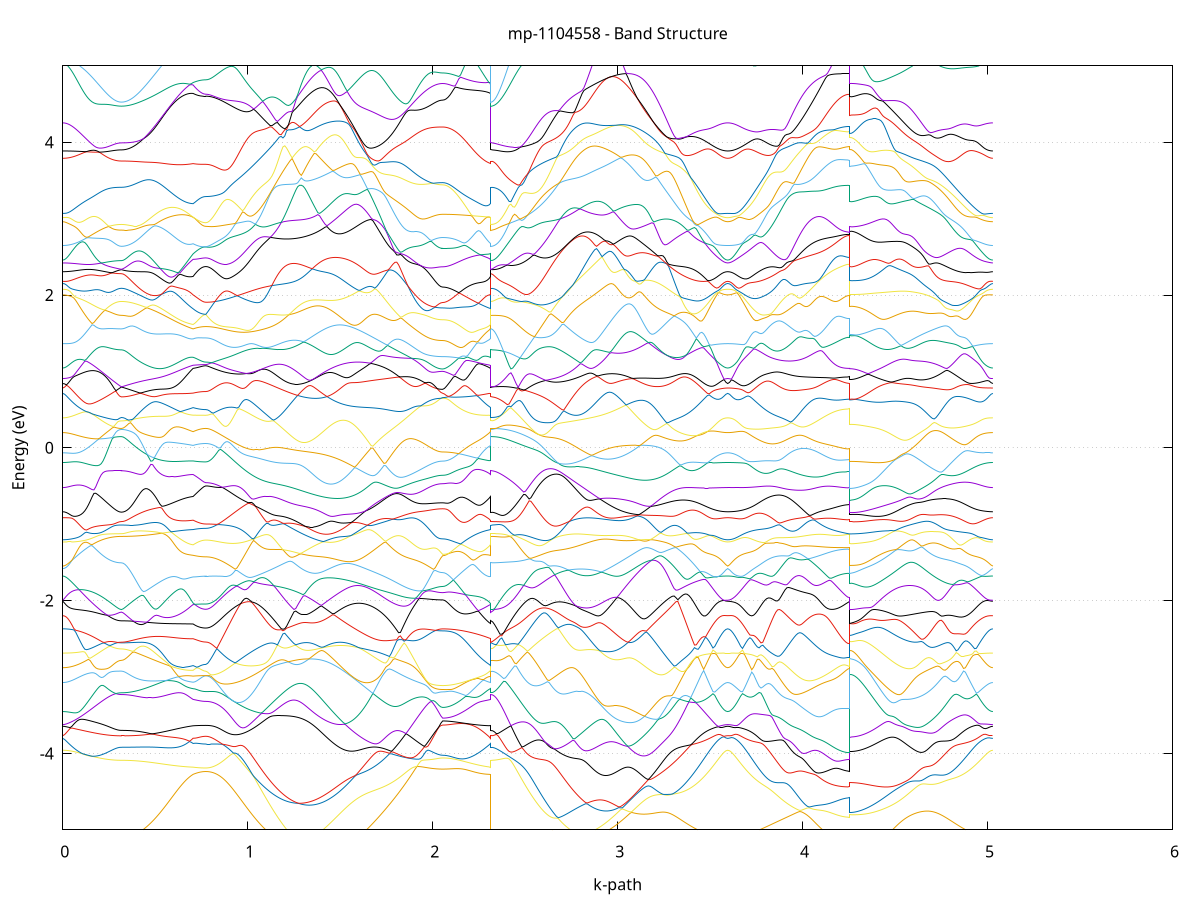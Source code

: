 set title 'mp-1104558 - Band Structure'
set xlabel 'k-path'
set ylabel 'Energy (eV)'
set grid y
set yrange [-5:5]
set terminal png size 800,600
set output 'mp-1104558_bands_gnuplot.png'
plot '-' using 1:2 with lines notitle, '-' using 1:2 with lines notitle, '-' using 1:2 with lines notitle, '-' using 1:2 with lines notitle, '-' using 1:2 with lines notitle, '-' using 1:2 with lines notitle, '-' using 1:2 with lines notitle, '-' using 1:2 with lines notitle, '-' using 1:2 with lines notitle, '-' using 1:2 with lines notitle, '-' using 1:2 with lines notitle, '-' using 1:2 with lines notitle, '-' using 1:2 with lines notitle, '-' using 1:2 with lines notitle, '-' using 1:2 with lines notitle, '-' using 1:2 with lines notitle, '-' using 1:2 with lines notitle, '-' using 1:2 with lines notitle, '-' using 1:2 with lines notitle, '-' using 1:2 with lines notitle, '-' using 1:2 with lines notitle, '-' using 1:2 with lines notitle, '-' using 1:2 with lines notitle, '-' using 1:2 with lines notitle, '-' using 1:2 with lines notitle, '-' using 1:2 with lines notitle, '-' using 1:2 with lines notitle, '-' using 1:2 with lines notitle, '-' using 1:2 with lines notitle, '-' using 1:2 with lines notitle, '-' using 1:2 with lines notitle, '-' using 1:2 with lines notitle, '-' using 1:2 with lines notitle, '-' using 1:2 with lines notitle, '-' using 1:2 with lines notitle, '-' using 1:2 with lines notitle, '-' using 1:2 with lines notitle, '-' using 1:2 with lines notitle, '-' using 1:2 with lines notitle, '-' using 1:2 with lines notitle, '-' using 1:2 with lines notitle, '-' using 1:2 with lines notitle, '-' using 1:2 with lines notitle, '-' using 1:2 with lines notitle, '-' using 1:2 with lines notitle, '-' using 1:2 with lines notitle, '-' using 1:2 with lines notitle, '-' using 1:2 with lines notitle, '-' using 1:2 with lines notitle, '-' using 1:2 with lines notitle, '-' using 1:2 with lines notitle, '-' using 1:2 with lines notitle, '-' using 1:2 with lines notitle, '-' using 1:2 with lines notitle, '-' using 1:2 with lines notitle, '-' using 1:2 with lines notitle, '-' using 1:2 with lines notitle, '-' using 1:2 with lines notitle, '-' using 1:2 with lines notitle, '-' using 1:2 with lines notitle, '-' using 1:2 with lines notitle, '-' using 1:2 with lines notitle, '-' using 1:2 with lines notitle, '-' using 1:2 with lines notitle, '-' using 1:2 with lines notitle, '-' using 1:2 with lines notitle, '-' using 1:2 with lines notitle, '-' using 1:2 with lines notitle, '-' using 1:2 with lines notitle, '-' using 1:2 with lines notitle, '-' using 1:2 with lines notitle, '-' using 1:2 with lines notitle, '-' using 1:2 with lines notitle, '-' using 1:2 with lines notitle, '-' using 1:2 with lines notitle, '-' using 1:2 with lines notitle, '-' using 1:2 with lines notitle, '-' using 1:2 with lines notitle, '-' using 1:2 with lines notitle, '-' using 1:2 with lines notitle, '-' using 1:2 with lines notitle, '-' using 1:2 with lines notitle, '-' using 1:2 with lines notitle, '-' using 1:2 with lines notitle, '-' using 1:2 with lines notitle, '-' using 1:2 with lines notitle, '-' using 1:2 with lines notitle, '-' using 1:2 with lines notitle, '-' using 1:2 with lines notitle, '-' using 1:2 with lines notitle, '-' using 1:2 with lines notitle, '-' using 1:2 with lines notitle, '-' using 1:2 with lines notitle, '-' using 1:2 with lines notitle, '-' using 1:2 with lines notitle, '-' using 1:2 with lines notitle
0.000000 -35.005038
0.009903 -35.005038
0.019805 -35.005038
0.029708 -35.005038
0.039611 -35.005038
0.049513 -35.005038
0.059416 -35.005038
0.069319 -35.005038
0.079221 -35.005038
0.089124 -35.005038
0.099027 -35.005038
0.108929 -35.005138
0.118832 -35.005138
0.128735 -35.005138
0.138637 -35.005138
0.148540 -35.005138
0.158443 -35.005138
0.168345 -35.005238
0.178248 -35.005238
0.188151 -35.005238
0.198053 -35.005238
0.207956 -35.005238
0.217859 -35.005238
0.227762 -35.005238
0.237664 -35.005338
0.247567 -35.005338
0.257470 -35.005338
0.267372 -35.005338
0.277275 -35.005338
0.287178 -35.005338
0.297080 -35.005338
0.306983 -35.005338
0.316886 -35.005338
0.316886 -35.005338
0.326826 -35.005338
0.336765 -35.005338
0.346705 -35.005338
0.356645 -35.005338
0.366585 -35.005338
0.376525 -35.005338
0.386465 -35.005338
0.396405 -35.005338
0.406345 -35.005338
0.416285 -35.005338
0.426225 -35.005338
0.436165 -35.005338
0.446104 -35.005338
0.456044 -35.005338
0.465984 -35.005338
0.475924 -35.005338
0.485864 -35.005338
0.495804 -35.005338
0.505744 -35.005338
0.515684 -35.005338
0.525624 -35.005338
0.535564 -35.005338
0.545504 -35.005338
0.555444 -35.005338
0.565383 -35.005338
0.575323 -35.005338
0.585263 -35.005338
0.595203 -35.005338
0.605143 -35.005338
0.615083 -35.005338
0.625023 -35.005338
0.634963 -35.005338
0.644903 -35.005338
0.654843 -35.005338
0.664783 -35.005338
0.674723 -35.005338
0.684662 -35.005338
0.694602 -35.005338
0.704542 -35.005338
0.704542 -35.005338
0.714373 -35.005338
0.724203 -35.005338
0.734034 -35.005338
0.743865 -35.005338
0.753695 -35.005338
0.763526 -35.005338
0.773356 -35.005338
0.773356 -35.005338
0.783286 -35.005338
0.793216 -35.005338
0.803146 -35.005338
0.813075 -35.005238
0.823005 -35.005238
0.832935 -35.005138
0.842865 -35.005138
0.852795 -35.005038
0.862724 -35.004938
0.872654 -35.004838
0.882584 -35.004738
0.892514 -35.004638
0.902444 -35.004538
0.912373 -35.004438
0.922303 -35.004338
0.932233 -35.004138
0.942163 -35.004038
0.952093 -35.003838
0.962022 -35.003738
0.971952 -35.003538
0.981882 -35.003338
0.991812 -35.003138
1.001742 -35.002938
1.011671 -35.002738
1.021601 -35.002538
1.031531 -35.002338
1.041461 -35.002038
1.051390 -35.001838
1.061320 -35.001538
1.071250 -35.001338
1.081180 -35.001038
1.091110 -35.000938
1.101039 -35.001238
1.110969 -35.001538
1.120899 -35.001838
1.130829 -35.002138
1.140759 -35.002438
1.150688 -35.002738
1.160618 -35.003038
1.170548 -35.003338
1.180478 -35.003638
1.190408 -35.003838
1.200337 -35.004138
1.210267 -35.004338
1.220197 -35.004638
1.230127 -35.004838
1.240057 -35.005038
1.249986 -35.005238
1.259916 -35.005438
1.269846 -35.005638
1.279776 -35.005838
1.289706 -35.005938
1.299635 -35.006138
1.309565 -35.006238
1.319495 -35.006438
1.329425 -35.006538
1.339355 -35.006638
1.349284 -35.006738
1.359214 -35.006838
1.369144 -35.006838
1.379074 -35.006938
1.389003 -35.006938
1.389003 -35.006938
1.398929 -35.007038
1.408854 -35.007038
1.418779 -35.007038
1.428704 -35.007038
1.438629 -35.007038
1.448554 -35.006938
1.458479 -35.006938
1.468404 -35.006838
1.478329 -35.006738
1.488254 -35.006738
1.498179 -35.006638
1.508104 -35.006538
1.518029 -35.006338
1.527955 -35.006238
1.537880 -35.006138
1.547805 -35.005938
1.557730 -35.005738
1.567655 -35.005638
1.577580 -35.005438
1.587505 -35.005238
1.597430 -35.005038
1.607355 -35.004738
1.617280 -35.004538
1.627205 -35.004338
1.637130 -35.004038
1.647055 -35.003838
1.656981 -35.003538
1.666906 -35.003238
1.676831 -35.003038
1.686756 -35.002738
1.696681 -35.002438
1.706606 -35.002138
1.716531 -35.001838
1.726456 -35.001538
1.736381 -35.001238
1.746306 -35.000938
1.756231 -35.001138
1.766156 -35.001338
1.776081 -35.001538
1.786007 -35.001838
1.795932 -35.002038
1.805857 -35.002238
1.815782 -35.002438
1.825707 -35.002638
1.835632 -35.002838
1.845557 -35.003038
1.855482 -35.003238
1.865407 -35.003438
1.875332 -35.003538
1.885257 -35.003738
1.895182 -35.003838
1.905107 -35.004038
1.915033 -35.004138
1.924958 -35.004238
1.934883 -35.004338
1.944808 -35.004438
1.954733 -35.004538
1.964658 -35.004638
1.974583 -35.004738
1.984508 -35.004738
1.994433 -35.004838
2.004358 -35.004938
2.014283 -35.004938
2.024208 -35.004938
2.034133 -35.004938
2.044058 -35.005038
2.053984 -35.005038
2.053984 -35.005038
2.063635 -35.005038
2.073287 -35.005038
2.082939 -35.005038
2.092591 -35.005038
2.102243 -35.005038
2.111895 -35.005038
2.121547 -35.005038
2.131198 -35.005038
2.140850 -35.005038
2.150502 -35.005038
2.160154 -35.005138
2.169806 -35.005138
2.179458 -35.005138
2.189109 -35.005138
2.198761 -35.005138
2.208413 -35.005138
2.218065 -35.005238
2.227717 -35.005238
2.237369 -35.005238
2.247021 -35.005238
2.256672 -35.005238
2.266324 -35.005238
2.275976 -35.005238
2.285628 -35.005338
2.295280 -35.005338
2.304932 -35.005338
2.314584 -35.005338
2.314584 -35.005338
2.324438 -35.005338
2.334292 -35.005338
2.344146 -35.005338
2.354000 -35.005238
2.363855 -35.005238
2.373709 -35.005138
2.383563 -35.005138
2.393417 -35.005038
2.403272 -35.004938
2.413126 -35.004838
2.422980 -35.004838
2.432834 -35.004638
2.442688 -35.004538
2.452543 -35.004438
2.462397 -35.004338
2.472251 -35.004138
2.482105 -35.004038
2.491960 -35.003838
2.501814 -35.003738
2.511668 -35.003538
2.521522 -35.003338
2.531377 -35.003138
2.541231 -35.002938
2.551085 -35.002738
2.560939 -35.002538
2.570793 -35.002338
2.580648 -35.002138
2.590502 -35.001838
2.600356 -35.001638
2.610210 -35.001338
2.620065 -35.001138
2.629919 -35.000838
2.639773 -35.001138
2.649627 -35.001438
2.659481 -35.001838
2.669336 -35.002138
2.679190 -35.002338
2.689044 -35.002638
2.698898 -35.002938
2.708753 -35.003238
2.718607 -35.003538
2.728461 -35.003738
2.738315 -35.004038
2.748169 -35.004238
2.758024 -35.004538
2.767878 -35.004738
2.777732 -35.004938
2.787586 -35.005138
2.797441 -35.005338
2.807295 -35.005538
2.817149 -35.005738
2.827003 -35.005938
2.836857 -35.006038
2.846712 -35.006238
2.856566 -35.006338
2.866420 -35.006438
2.876274 -35.006538
2.886129 -35.006638
2.895983 -35.006738
2.905837 -35.006838
2.915691 -35.006938
2.915691 -35.006938
2.925684 -35.006938
2.935677 -35.007038
2.945670 -35.007038
2.955663 -35.007038
2.965656 -35.007038
2.975649 -35.007038
2.985642 -35.006938
2.995635 -35.006938
3.005628 -35.006838
3.015621 -35.006838
3.025614 -35.006738
3.035606 -35.006638
3.045599 -35.006538
3.055592 -35.006438
3.065585 -35.006338
3.075578 -35.006138
3.085571 -35.006038
3.095564 -35.005838
3.105557 -35.005638
3.115550 -35.005438
3.125543 -35.005238
3.135536 -35.005038
3.145529 -35.004838
3.155522 -35.004638
3.165515 -35.004338
3.175508 -35.004138
3.185501 -35.003838
3.195493 -35.003638
3.205486 -35.003338
3.215479 -35.003038
3.225472 -35.002838
3.235465 -35.002538
3.245458 -35.002238
3.255451 -35.001938
3.265444 -35.001638
3.275437 -35.001338
3.285430 -35.000938
3.295423 -35.001038
3.305416 -35.001238
3.315409 -35.001538
3.325402 -35.001738
3.335395 -35.002038
3.345387 -35.002238
3.355380 -35.002438
3.365373 -35.002638
3.375366 -35.002838
3.385359 -35.003038
3.395352 -35.003238
3.405345 -35.003338
3.415338 -35.003538
3.425331 -35.003738
3.435324 -35.003838
3.445317 -35.003938
3.455310 -35.004138
3.465303 -35.004238
3.475296 -35.004338
3.485289 -35.004438
3.495282 -35.004538
3.505274 -35.004638
3.515267 -35.004738
3.525260 -35.004738
3.535253 -35.004838
3.545246 -35.004838
3.555239 -35.004938
3.565232 -35.004938
3.575225 -35.004938
3.585218 -35.005038
3.595211 -35.005038
3.595211 -35.005038
3.605205 -35.005038
3.615200 -35.004938
3.625194 -35.004938
3.635188 -35.004938
3.645183 -35.004938
3.655177 -35.004838
3.665171 -35.004838
3.675165 -35.004738
3.685160 -35.004638
3.695154 -35.004538
3.705148 -35.004438
3.715143 -35.004438
3.725137 -35.004238
3.735131 -35.004138
3.745126 -35.004038
3.755120 -35.003938
3.765114 -35.003738
3.775109 -35.003638
3.785103 -35.003438
3.795097 -35.003338
3.805092 -35.003138
3.815086 -35.002938
3.825080 -35.002738
3.835075 -35.002638
3.845069 -35.002438
3.855063 -35.002138
3.865058 -35.001938
3.875052 -35.001738
3.885046 -35.001538
3.895041 -35.001338
3.905035 -35.001038
3.915029 -35.001038
3.925024 -35.001238
3.935018 -35.001538
3.945012 -35.001838
3.955007 -35.002138
3.965001 -35.002438
3.974995 -35.002738
3.984990 -35.003038
3.994984 -35.003238
4.004978 -35.003538
4.014973 -35.003738
4.024967 -35.004038
4.034961 -35.004238
4.044955 -35.004538
4.054950 -35.004738
4.064944 -35.004938
4.074938 -35.005138
4.084933 -35.005338
4.094927 -35.005538
4.104921 -35.005738
4.114916 -35.005838
4.124910 -35.006038
4.134904 -35.006138
4.144899 -35.006338
4.154893 -35.006438
4.164887 -35.006538
4.174882 -35.006638
4.184876 -35.006738
4.194870 -35.006838
4.204865 -35.006838
4.214859 -35.006938
4.224853 -35.006938
4.234848 -35.007038
4.244842 -35.007038
4.254836 -35.007038
4.254836 -35.007038
4.264761 -35.007038
4.274686 -35.007038
4.284610 -35.006938
4.294535 -35.006938
4.304460 -35.006938
4.314384 -35.006838
4.324309 -35.006838
4.334234 -35.006738
4.344158 -35.006638
4.354083 -35.006638
4.364008 -35.006538
4.373932 -35.006438
4.383857 -35.006338
4.393782 -35.006238
4.403706 -35.006038
4.413631 -35.005938
4.423556 -35.005838
4.433480 -35.005638
4.443405 -35.005538
4.453330 -35.005338
4.463254 -35.005238
4.473179 -35.005038
4.483104 -35.004838
4.493028 -35.004638
4.502953 -35.004438
4.512878 -35.004238
4.522802 -35.004038
4.532727 -35.003838
4.542652 -35.003638
4.552576 -35.003438
4.562501 -35.003238
4.572426 -35.002938
4.582350 -35.002738
4.592275 -35.002538
4.602200 -35.002238
4.612124 -35.002038
4.622049 -35.001738
4.631974 -35.001538
4.641898 -35.001238
4.651823 -35.001038
4.661748 -35.001038
4.671672 -35.001138
4.681597 -35.001338
4.691522 -35.001538
4.701446 -35.001738
4.711371 -35.001938
4.721296 -35.002138
4.731220 -35.002338
4.741145 -35.002538
4.751070 -35.002638
4.760994 -35.002838
4.770919 -35.002938
4.780844 -35.003138
4.790768 -35.003238
4.800693 -35.003438
4.810618 -35.003538
4.820542 -35.003638
4.830467 -35.003838
4.840392 -35.003938
4.850316 -35.004038
4.860241 -35.004138
4.870166 -35.004238
4.880090 -35.004338
4.890015 -35.004438
4.899940 -35.004538
4.909864 -35.004538
4.919789 -35.004638
4.929714 -35.004738
4.939638 -35.004738
4.949563 -35.004838
4.959488 -35.004838
4.969412 -35.004938
4.979337 -35.004938
4.989262 -35.004938
4.999186 -35.004938
5.009111 -35.005038
5.019036 -35.005038
5.028960 -35.005038
e
0.000000 -34.994138
0.009903 -34.994138
0.019805 -34.994138
0.029708 -34.994138
0.039611 -34.994138
0.049513 -34.994138
0.059416 -34.994038
0.069319 -34.994038
0.079221 -34.994038
0.089124 -34.994038
0.099027 -34.994038
0.108929 -34.994038
0.118832 -34.993938
0.128735 -34.993938
0.138637 -34.993938
0.148540 -34.993938
0.158443 -34.993938
0.168345 -34.993838
0.178248 -34.993838
0.188151 -34.993838
0.198053 -34.993838
0.207956 -34.993838
0.217859 -34.993738
0.227762 -34.993738
0.237664 -34.993738
0.247567 -34.993738
0.257470 -34.993738
0.267372 -34.993738
0.277275 -34.993738
0.287178 -34.993738
0.297080 -34.993638
0.306983 -34.993638
0.316886 -34.993638
0.316886 -34.993638
0.326826 -34.993638
0.336765 -34.993638
0.346705 -34.993638
0.356645 -34.993638
0.366585 -34.993638
0.376525 -34.993638
0.386465 -34.993638
0.396405 -34.993638
0.406345 -34.993638
0.416285 -34.993638
0.426225 -34.993638
0.436165 -34.993638
0.446104 -34.993638
0.456044 -34.993638
0.465984 -34.993638
0.475924 -34.993638
0.485864 -34.993638
0.495804 -34.993638
0.505744 -34.993638
0.515684 -34.993738
0.525624 -34.993738
0.535564 -34.993738
0.545504 -34.993738
0.555444 -34.993738
0.565383 -34.993738
0.575323 -34.993738
0.585263 -34.993738
0.595203 -34.993738
0.605143 -34.993738
0.615083 -34.993738
0.625023 -34.993738
0.634963 -34.993738
0.644903 -34.993738
0.654843 -34.993738
0.664783 -34.993738
0.674723 -34.993738
0.684662 -34.993738
0.694602 -34.993738
0.704542 -34.993738
0.704542 -34.993738
0.714373 -34.993738
0.724203 -34.993738
0.734034 -34.993738
0.743865 -34.993638
0.753695 -34.993638
0.763526 -34.993638
0.773356 -34.993638
0.773356 -34.993638
0.783286 -34.993738
0.793216 -34.993738
0.803146 -34.993738
0.813075 -34.993838
0.823005 -34.993938
0.832935 -34.994038
0.842865 -34.994138
0.852795 -34.994338
0.862724 -34.994438
0.872654 -34.994638
0.882584 -34.994838
0.892514 -34.995038
0.902444 -34.995238
0.912373 -34.995538
0.922303 -34.995738
0.932233 -34.996038
0.942163 -34.996238
0.952093 -34.996538
0.962022 -34.996838
0.971952 -34.997138
0.981882 -34.997438
0.991812 -34.997738
1.001742 -34.998038
1.011671 -34.998338
1.021601 -34.998738
1.031531 -34.999038
1.041461 -34.999338
1.051390 -34.999638
1.061320 -34.999938
1.071250 -35.000338
1.081180 -35.000638
1.091110 -35.000838
1.101039 -35.000538
1.110969 -35.000238
1.120899 -34.999938
1.130829 -34.999638
1.140759 -34.999338
1.150688 -34.999038
1.160618 -34.998738
1.170548 -34.998438
1.180478 -34.998138
1.190408 -34.997838
1.200337 -34.997538
1.210267 -34.997238
1.220197 -34.996838
1.230127 -34.996538
1.240057 -34.996238
1.249986 -34.995938
1.259916 -34.995638
1.269846 -34.995338
1.279776 -34.995038
1.289706 -34.994738
1.299635 -34.994438
1.309565 -34.994138
1.319495 -34.993838
1.329425 -34.993638
1.339355 -34.993438
1.349284 -34.993238
1.359214 -34.993038
1.369144 -34.992838
1.379074 -34.992738
1.389003 -34.992638
1.389003 -34.992638
1.398929 -34.992538
1.408854 -34.992538
1.418779 -34.992538
1.428704 -34.992538
1.438629 -34.992638
1.448554 -34.992738
1.458479 -34.992838
1.468404 -34.992938
1.478329 -34.993138
1.488254 -34.993338
1.498179 -34.993638
1.508104 -34.993838
1.518029 -34.994038
1.527955 -34.994338
1.537880 -34.994638
1.547805 -34.994938
1.557730 -34.995238
1.567655 -34.995538
1.577580 -34.995838
1.587505 -34.996138
1.597430 -34.996438
1.607355 -34.996738
1.617280 -34.997038
1.627205 -34.997338
1.637130 -34.997738
1.647055 -34.998038
1.656981 -34.998338
1.666906 -34.998638
1.676831 -34.998938
1.686756 -34.999238
1.696681 -34.999438
1.706606 -34.999738
1.716531 -35.000038
1.726456 -35.000338
1.736381 -35.000538
1.746306 -35.000838
1.756231 -35.000638
1.766156 -35.000338
1.776081 -34.999938
1.786007 -34.999638
1.795932 -34.999338
1.805857 -34.999038
1.815782 -34.998738
1.825707 -34.998438
1.835632 -34.998138
1.845557 -34.997838
1.855482 -34.997538
1.865407 -34.997238
1.875332 -34.996938
1.885257 -34.996638
1.895182 -34.996438
1.905107 -34.996138
1.915033 -34.995938
1.924958 -34.995638
1.934883 -34.995438
1.944808 -34.995238
1.954733 -34.995038
1.964658 -34.994938
1.974583 -34.994738
1.984508 -34.994638
1.994433 -34.994438
2.004358 -34.994338
2.014283 -34.994238
2.024208 -34.994238
2.034133 -34.994138
2.044058 -34.994138
2.053984 -34.994138
2.053984 -34.994138
2.063635 -34.994138
2.073287 -34.994138
2.082939 -34.994138
2.092591 -34.994138
2.102243 -34.994138
2.111895 -34.994038
2.121547 -34.994038
2.131198 -34.994038
2.140850 -34.994038
2.150502 -34.994038
2.160154 -34.994038
2.169806 -34.994038
2.179458 -34.993938
2.189109 -34.993938
2.198761 -34.993938
2.208413 -34.993938
2.218065 -34.993838
2.227717 -34.993838
2.237369 -34.993838
2.247021 -34.993838
2.256672 -34.993838
2.266324 -34.993738
2.275976 -34.993738
2.285628 -34.993738
2.295280 -34.993738
2.304932 -34.993738
2.314584 -34.993738
2.314584 -34.993638
2.324438 -34.993738
2.334292 -34.993738
2.344146 -34.993738
2.354000 -34.993838
2.363855 -34.993938
2.373709 -34.994038
2.383563 -34.994138
2.393417 -34.994338
2.403272 -34.994438
2.413126 -34.994638
2.422980 -34.994838
2.432834 -34.995038
2.442688 -34.995238
2.452543 -34.995438
2.462397 -34.995738
2.472251 -34.995938
2.482105 -34.996238
2.491960 -34.996538
2.501814 -34.996838
2.511668 -34.997138
2.521522 -34.997438
2.531377 -34.997738
2.541231 -34.998038
2.551085 -34.998338
2.560939 -34.998638
2.570793 -34.998938
2.580648 -34.999238
2.590502 -34.999538
2.600356 -34.999938
2.610210 -35.000238
2.620065 -35.000538
2.629919 -35.000838
2.639773 -35.000538
2.649627 -35.000338
2.659481 -35.000038
2.669336 -34.999738
2.679190 -34.999438
2.689044 -34.999138
2.698898 -34.998838
2.708753 -34.998538
2.718607 -34.998238
2.728461 -34.997938
2.738315 -34.997638
2.748169 -34.997338
2.758024 -34.996938
2.767878 -34.996638
2.777732 -34.996338
2.787586 -34.996038
2.797441 -34.995738
2.807295 -34.995438
2.817149 -34.995138
2.827003 -34.994838
2.836857 -34.994538
2.846712 -34.994238
2.856566 -34.993938
2.866420 -34.993738
2.876274 -34.993538
2.886129 -34.993238
2.895983 -34.993138
2.905837 -34.992938
2.915691 -34.992738
2.915691 -34.992738
2.925684 -34.992638
2.935677 -34.992538
2.945670 -34.992538
2.955663 -34.992538
2.965656 -34.992538
2.975649 -34.992538
2.985642 -34.992638
2.995635 -34.992738
3.005628 -34.992938
3.015621 -34.993138
3.025614 -34.993238
3.035606 -34.993538
3.045599 -34.993738
3.055592 -34.993938
3.065585 -34.994238
3.075578 -34.994538
3.085571 -34.994838
3.095564 -34.995138
3.105557 -34.995438
3.115550 -34.995738
3.125543 -34.996038
3.135536 -34.996338
3.145529 -34.996638
3.155522 -34.996938
3.165515 -34.997238
3.175508 -34.997638
3.185501 -34.997938
3.195493 -34.998238
3.205486 -34.998538
3.215479 -34.998838
3.225472 -34.999138
3.235465 -34.999438
3.245458 -34.999738
3.255451 -34.999938
3.265444 -35.000238
3.275437 -35.000538
3.285430 -35.000738
3.295423 -35.000638
3.305416 -35.000338
3.315409 -35.000038
3.325402 -34.999738
3.335395 -34.999438
3.345387 -34.999038
3.355380 -34.998738
3.365373 -34.998438
3.375366 -34.998138
3.385359 -34.997838
3.395352 -34.997538
3.405345 -34.997238
3.415338 -34.996938
3.425331 -34.996738
3.435324 -34.996438
3.445317 -34.996138
3.455310 -34.995938
3.465303 -34.995738
3.475296 -34.995438
3.485289 -34.995238
3.495282 -34.995038
3.505274 -34.994938
3.515267 -34.994738
3.525260 -34.994638
3.535253 -34.994438
3.545246 -34.994338
3.555239 -34.994238
3.565232 -34.994238
3.575225 -34.994138
3.585218 -34.994138
3.595211 -34.994138
3.595211 -34.994138
3.605205 -34.994138
3.615200 -34.994138
3.625194 -34.994238
3.635188 -34.994238
3.645183 -34.994338
3.655177 -34.994438
3.665171 -34.994538
3.675165 -34.994738
3.685160 -34.994838
3.695154 -34.995038
3.705148 -34.995238
3.715143 -34.995438
3.725137 -34.995638
3.735131 -34.995838
3.745126 -34.996038
3.755120 -34.996338
3.765114 -34.996538
3.775109 -34.996838
3.785103 -34.997038
3.795097 -34.997338
3.805092 -34.997638
3.815086 -34.997938
3.825080 -34.998238
3.835075 -34.998538
3.845069 -34.998838
3.855063 -34.999138
3.865058 -34.999438
3.875052 -34.999738
3.885046 -35.000038
3.895041 -35.000338
3.905035 -35.000638
3.915029 -35.000738
3.925024 -35.000538
3.935018 -35.000238
3.945012 -35.000038
3.955007 -34.999738
3.965001 -34.999438
3.974995 -34.999138
3.984990 -34.998938
3.994984 -34.998638
4.004978 -34.998338
4.014973 -34.998038
4.024967 -34.997738
4.034961 -34.997438
4.044955 -34.997138
4.054950 -34.996838
4.064944 -34.996538
4.074938 -34.996238
4.084933 -34.995838
4.094927 -34.995538
4.104921 -34.995238
4.114916 -34.995038
4.124910 -34.994738
4.134904 -34.994438
4.144899 -34.994138
4.154893 -34.993938
4.164887 -34.993638
4.174882 -34.993438
4.184876 -34.993238
4.194870 -34.993038
4.204865 -34.992938
4.214859 -34.992738
4.224853 -34.992638
4.234848 -34.992538
4.244842 -34.992538
4.254836 -34.992538
4.254836 -34.992538
4.264761 -34.992538
4.274686 -34.992538
4.284610 -34.992638
4.294535 -34.992738
4.304460 -34.992838
4.314384 -34.992938
4.324309 -34.993038
4.334234 -34.993238
4.344158 -34.993338
4.354083 -34.993538
4.364008 -34.993738
4.373932 -34.993938
4.383857 -34.994138
4.393782 -34.994438
4.403706 -34.994638
4.413631 -34.994838
4.423556 -34.995138
4.433480 -34.995338
4.443405 -34.995638
4.453330 -34.995838
4.463254 -34.996138
4.473179 -34.996338
4.483104 -34.996638
4.493028 -34.996938
4.502953 -34.997138
4.512878 -34.997438
4.522802 -34.997638
4.532727 -34.997938
4.542652 -34.998138
4.552576 -34.998438
4.562501 -34.998638
4.572426 -34.998938
4.582350 -34.999138
4.592275 -34.999438
4.602200 -34.999638
4.612124 -34.999838
4.622049 -35.000138
4.631974 -35.000338
4.641898 -35.000538
4.651823 -35.000738
4.661748 -35.000738
4.671672 -35.000438
4.681597 -35.000238
4.691522 -34.999938
4.701446 -34.999738
4.711371 -34.999438
4.721296 -34.999238
4.731220 -34.998938
4.741145 -34.998638
4.751070 -34.998438
4.760994 -34.998138
4.770919 -34.997938
4.780844 -34.997738
4.790768 -34.997438
4.800693 -34.997238
4.810618 -34.996938
4.820542 -34.996738
4.830467 -34.996538
4.840392 -34.996338
4.850316 -34.996138
4.860241 -34.995938
4.870166 -34.995738
4.880090 -34.995538
4.890015 -34.995338
4.899940 -34.995238
4.909864 -34.995038
4.919789 -34.994938
4.929714 -34.994738
4.939638 -34.994638
4.949563 -34.994538
4.959488 -34.994438
4.969412 -34.994338
4.979337 -34.994338
4.989262 -34.994238
4.999186 -34.994138
5.009111 -34.994138
5.019036 -34.994138
5.028960 -34.994138
e
0.000000 -34.952238
0.009903 -34.952238
0.019805 -34.952238
0.029708 -34.952238
0.039611 -34.952238
0.049513 -34.952238
0.059416 -34.952238
0.069319 -34.952238
0.079221 -34.952238
0.089124 -34.952238
0.099027 -34.952238
0.108929 -34.952238
0.118832 -34.952238
0.128735 -34.952238
0.138637 -34.952238
0.148540 -34.952238
0.158443 -34.952238
0.168345 -34.952238
0.178248 -34.952238
0.188151 -34.952238
0.198053 -34.952238
0.207956 -34.952238
0.217859 -34.952238
0.227762 -34.952238
0.237664 -34.952238
0.247567 -34.952238
0.257470 -34.952238
0.267372 -34.952238
0.277275 -34.952238
0.287178 -34.952238
0.297080 -34.952238
0.306983 -34.952238
0.316886 -34.952238
0.316886 -34.952238
0.326826 -34.952238
0.336765 -34.952238
0.346705 -34.952238
0.356645 -34.952238
0.366585 -34.952238
0.376525 -34.952238
0.386465 -34.952238
0.396405 -34.952238
0.406345 -34.952238
0.416285 -34.952238
0.426225 -34.952238
0.436165 -34.952238
0.446104 -34.952238
0.456044 -34.952238
0.465984 -34.952238
0.475924 -34.952238
0.485864 -34.952238
0.495804 -34.952238
0.505744 -34.952238
0.515684 -34.952238
0.525624 -34.952238
0.535564 -34.952238
0.545504 -34.952238
0.555444 -34.952238
0.565383 -34.952238
0.575323 -34.952238
0.585263 -34.952238
0.595203 -34.952238
0.605143 -34.952238
0.615083 -34.952238
0.625023 -34.952238
0.634963 -34.952238
0.644903 -34.952238
0.654843 -34.952238
0.664783 -34.952238
0.674723 -34.952238
0.684662 -34.952238
0.694602 -34.952238
0.704542 -34.952238
0.704542 -34.952238
0.714373 -34.952238
0.724203 -34.952238
0.734034 -34.952238
0.743865 -34.952238
0.753695 -34.952238
0.763526 -34.952238
0.773356 -34.952238
0.773356 -34.952238
0.783286 -34.952238
0.793216 -34.952138
0.803146 -34.952138
0.813075 -34.952038
0.823005 -34.951938
0.832935 -34.951838
0.842865 -34.951638
0.852795 -34.951538
0.862724 -34.951338
0.872654 -34.951138
0.882584 -34.950938
0.892514 -34.950938
0.902444 -34.951338
0.912373 -34.951738
0.922303 -34.952238
0.932233 -34.952738
0.942163 -34.953238
0.952093 -34.953738
0.962022 -34.954238
0.971952 -34.954738
0.981882 -34.955338
0.991812 -34.955838
1.001742 -34.956438
1.011671 -34.957038
1.021601 -34.957638
1.031531 -34.958238
1.041461 -34.958838
1.051390 -34.959438
1.061320 -34.960038
1.071250 -34.960638
1.081180 -34.961238
1.091110 -34.961938
1.101039 -34.962538
1.110969 -34.963138
1.120899 -34.963738
1.130829 -34.964338
1.140759 -34.964938
1.150688 -34.965638
1.160618 -34.966238
1.170548 -34.966838
1.180478 -34.967438
1.190408 -34.967938
1.200337 -34.968538
1.210267 -34.969138
1.220197 -34.969738
1.230127 -34.970238
1.240057 -34.970838
1.249986 -34.971338
1.259916 -34.971838
1.269846 -34.972338
1.279776 -34.972838
1.289706 -34.973238
1.299635 -34.973738
1.309565 -34.974138
1.319495 -34.974538
1.329425 -34.974838
1.339355 -34.975138
1.349284 -34.975438
1.359214 -34.975738
1.369144 -34.975938
1.379074 -34.976138
1.389003 -34.976238
1.389003 -34.976238
1.398929 -34.976338
1.408854 -34.976438
1.418779 -34.976338
1.428704 -34.976338
1.438629 -34.976238
1.448554 -34.976138
1.458479 -34.975938
1.468404 -34.975738
1.478329 -34.975438
1.488254 -34.975138
1.498179 -34.974838
1.508104 -34.974438
1.518029 -34.974038
1.527955 -34.973638
1.537880 -34.973138
1.547805 -34.972738
1.557730 -34.972238
1.567655 -34.971738
1.577580 -34.971238
1.587505 -34.970738
1.597430 -34.970138
1.607355 -34.969638
1.617280 -34.969038
1.627205 -34.968438
1.637130 -34.967838
1.647055 -34.967238
1.656981 -34.966638
1.666906 -34.966038
1.676831 -34.965438
1.686756 -34.964838
1.696681 -34.964238
1.706606 -34.963638
1.716531 -34.963038
1.726456 -34.962438
1.736381 -34.961738
1.746306 -34.961138
1.756231 -34.960538
1.766156 -34.959938
1.776081 -34.959338
1.786007 -34.958738
1.795932 -34.958138
1.805857 -34.957538
1.815782 -34.956938
1.825707 -34.956338
1.835632 -34.955738
1.845557 -34.955238
1.855482 -34.954638
1.865407 -34.954138
1.875332 -34.953538
1.885257 -34.953038
1.895182 -34.952538
1.905107 -34.952138
1.915033 -34.951638
1.924958 -34.951238
1.934883 -34.950838
1.944808 -34.950838
1.954733 -34.951138
1.964658 -34.951338
1.974583 -34.951538
1.984508 -34.951638
1.994433 -34.951838
2.004358 -34.951938
2.014283 -34.952038
2.024208 -34.952138
2.034133 -34.952138
2.044058 -34.952138
2.053984 -34.952238
2.053984 -34.952238
2.063635 -34.952238
2.073287 -34.952238
2.082939 -34.952238
2.092591 -34.952238
2.102243 -34.952238
2.111895 -34.952238
2.121547 -34.952238
2.131198 -34.952238
2.140850 -34.952238
2.150502 -34.952238
2.160154 -34.952238
2.169806 -34.952238
2.179458 -34.952238
2.189109 -34.952238
2.198761 -34.952238
2.208413 -34.952238
2.218065 -34.952238
2.227717 -34.952238
2.237369 -34.952238
2.247021 -34.952238
2.256672 -34.952238
2.266324 -34.952238
2.275976 -34.952238
2.285628 -34.952238
2.295280 -34.952238
2.304932 -34.952238
2.314584 -34.952238
2.314584 -34.952238
2.324438 -34.952238
2.334292 -34.952138
2.344146 -34.952138
2.354000 -34.952038
2.363855 -34.951938
2.373709 -34.951838
2.383563 -34.951738
2.393417 -34.951538
2.403272 -34.951338
2.413126 -34.951138
2.422980 -34.950938
2.432834 -34.950838
2.442688 -34.951338
2.452543 -34.951738
2.462397 -34.952138
2.472251 -34.952638
2.482105 -34.953138
2.491960 -34.953638
2.501814 -34.954138
2.511668 -34.954638
2.521522 -34.955238
2.531377 -34.955738
2.541231 -34.956338
2.551085 -34.956938
2.560939 -34.957538
2.570793 -34.958138
2.580648 -34.958738
2.590502 -34.959338
2.600356 -34.959938
2.610210 -34.960538
2.620065 -34.961138
2.629919 -34.961738
2.639773 -34.962338
2.649627 -34.962938
2.659481 -34.963538
2.669336 -34.964238
2.679190 -34.964838
2.689044 -34.965438
2.698898 -34.966038
2.708753 -34.966638
2.718607 -34.967238
2.728461 -34.967838
2.738315 -34.968338
2.748169 -34.968938
2.758024 -34.969538
2.767878 -34.970038
2.777732 -34.970638
2.787586 -34.971138
2.797441 -34.971638
2.807295 -34.972138
2.817149 -34.972638
2.827003 -34.973038
2.836857 -34.973538
2.846712 -34.973938
2.856566 -34.974338
2.866420 -34.974738
2.876274 -34.975038
2.886129 -34.975338
2.895983 -34.975638
2.905837 -34.975838
2.915691 -34.976038
2.915691 -34.976038
2.925684 -34.976238
2.935677 -34.976338
2.945670 -34.976338
2.955663 -34.976438
2.965656 -34.976338
2.975649 -34.976238
2.985642 -34.976138
2.995635 -34.976038
3.005628 -34.975738
3.015621 -34.975538
3.025614 -34.975238
3.035606 -34.974938
3.045599 -34.974538
3.055592 -34.974138
3.065585 -34.973738
3.075578 -34.973338
3.085571 -34.972838
3.095564 -34.972438
3.105557 -34.971938
3.115550 -34.971438
3.125543 -34.970838
3.135536 -34.970338
3.145529 -34.969738
3.155522 -34.969238
3.165515 -34.968638
3.175508 -34.968038
3.185501 -34.967438
3.195493 -34.966838
3.205486 -34.966238
3.215479 -34.965638
3.225472 -34.965038
3.235465 -34.964438
3.245458 -34.963738
3.255451 -34.963138
3.265444 -34.962538
3.275437 -34.961938
3.285430 -34.961238
3.295423 -34.960638
3.305416 -34.960038
3.315409 -34.959438
3.325402 -34.958838
3.335395 -34.958238
3.345387 -34.957638
3.355380 -34.957038
3.365373 -34.956438
3.375366 -34.955838
3.385359 -34.955238
3.395352 -34.954738
3.405345 -34.954138
3.415338 -34.953638
3.425331 -34.953138
3.435324 -34.952638
3.445317 -34.952138
3.455310 -34.951738
3.465303 -34.951238
3.475296 -34.950838
3.485289 -34.950838
3.495282 -34.951138
3.505274 -34.951338
3.515267 -34.951438
3.525260 -34.951638
3.535253 -34.951838
3.545246 -34.951938
3.555239 -34.952038
3.565232 -34.952138
3.575225 -34.952138
3.585218 -34.952238
3.595211 -34.952238
3.595211 -34.952238
3.605205 -34.952238
3.615200 -34.952138
3.625194 -34.952138
3.635188 -34.952038
3.645183 -34.951938
3.655177 -34.951838
3.665171 -34.951638
3.675165 -34.951538
3.685160 -34.951338
3.695154 -34.951138
3.705148 -34.950938
3.715143 -34.950738
3.725137 -34.951138
3.735131 -34.951538
3.745126 -34.951938
3.755120 -34.952438
3.765114 -34.952838
3.775109 -34.953338
3.785103 -34.953838
3.795097 -34.954438
3.805092 -34.954938
3.815086 -34.955438
3.825080 -34.956038
3.835075 -34.956638
3.845069 -34.957138
3.855063 -34.957738
3.865058 -34.958338
3.875052 -34.958938
3.885046 -34.959538
3.895041 -34.960138
3.905035 -34.960738
3.915029 -34.961338
3.925024 -34.961938
3.935018 -34.962538
3.945012 -34.963138
3.955007 -34.963738
3.965001 -34.964338
3.974995 -34.964938
3.984990 -34.965538
3.994984 -34.966138
4.004978 -34.966738
4.014973 -34.967338
4.024967 -34.967938
4.034961 -34.968438
4.044955 -34.969038
4.054950 -34.969638
4.064944 -34.970138
4.074938 -34.970638
4.084933 -34.971238
4.094927 -34.971738
4.104921 -34.972238
4.114916 -34.972638
4.124910 -34.973138
4.134904 -34.973538
4.144899 -34.973938
4.154893 -34.974338
4.164887 -34.974738
4.174882 -34.975038
4.184876 -34.975338
4.194870 -34.975638
4.204865 -34.975838
4.214859 -34.976038
4.224853 -34.976238
4.234848 -34.976338
4.244842 -34.976338
4.254836 -34.976438
4.254836 -34.976438
4.264761 -34.976338
4.274686 -34.976338
4.284610 -34.976238
4.294535 -34.976138
4.304460 -34.976038
4.314384 -34.975838
4.324309 -34.975638
4.334234 -34.975438
4.344158 -34.975138
4.354083 -34.974938
4.364008 -34.974638
4.373932 -34.974338
4.383857 -34.973938
4.393782 -34.973638
4.403706 -34.973238
4.413631 -34.972838
4.423556 -34.972438
4.433480 -34.972038
4.443405 -34.971638
4.453330 -34.971238
4.463254 -34.970838
4.473179 -34.970338
4.483104 -34.969938
4.493028 -34.969438
4.502953 -34.968938
4.512878 -34.968438
4.522802 -34.968038
4.532727 -34.967538
4.542652 -34.967038
4.552576 -34.966538
4.562501 -34.966038
4.572426 -34.965538
4.582350 -34.965038
4.592275 -34.964538
4.602200 -34.964038
4.612124 -34.963438
4.622049 -34.962938
4.631974 -34.962438
4.641898 -34.961938
4.651823 -34.961438
4.661748 -34.960938
4.671672 -34.960438
4.681597 -34.959938
4.691522 -34.959438
4.701446 -34.958938
4.711371 -34.958338
4.721296 -34.957938
4.731220 -34.957438
4.741145 -34.956938
4.751070 -34.956438
4.760994 -34.955938
4.770919 -34.955438
4.780844 -34.955038
4.790768 -34.954538
4.800693 -34.954138
4.810618 -34.953738
4.820542 -34.953238
4.830467 -34.952838
4.840392 -34.952438
4.850316 -34.952038
4.860241 -34.951638
4.870166 -34.951338
4.880090 -34.950938
4.890015 -34.950738
4.899940 -34.950938
4.909864 -34.951138
4.919789 -34.951338
4.929714 -34.951438
4.939638 -34.951538
4.949563 -34.951738
4.959488 -34.951838
4.969412 -34.951938
4.979337 -34.952038
4.989262 -34.952038
4.999186 -34.952138
5.009111 -34.952138
5.019036 -34.952238
5.028960 -34.952238
e
0.000000 -34.948238
0.009903 -34.948238
0.019805 -34.948238
0.029708 -34.948238
0.039611 -34.948238
0.049513 -34.948238
0.059416 -34.948238
0.069319 -34.948238
0.079221 -34.948238
0.089124 -34.948238
0.099027 -34.948238
0.108929 -34.948238
0.118832 -34.948338
0.128735 -34.948338
0.138637 -34.948338
0.148540 -34.948338
0.158443 -34.948338
0.168345 -34.948338
0.178248 -34.948338
0.188151 -34.948338
0.198053 -34.948338
0.207956 -34.948338
0.217859 -34.948338
0.227762 -34.948338
0.237664 -34.948338
0.247567 -34.948338
0.257470 -34.948338
0.267372 -34.948338
0.277275 -34.948338
0.287178 -34.948338
0.297080 -34.948338
0.306983 -34.948338
0.316886 -34.948338
0.316886 -34.948338
0.326826 -34.948338
0.336765 -34.948338
0.346705 -34.948338
0.356645 -34.948338
0.366585 -34.948338
0.376525 -34.948338
0.386465 -34.948338
0.396405 -34.948338
0.406345 -34.948338
0.416285 -34.948338
0.426225 -34.948338
0.436165 -34.948338
0.446104 -34.948338
0.456044 -34.948338
0.465984 -34.948338
0.475924 -34.948338
0.485864 -34.948338
0.495804 -34.948338
0.505744 -34.948338
0.515684 -34.948338
0.525624 -34.948338
0.535564 -34.948338
0.545504 -34.948338
0.555444 -34.948338
0.565383 -34.948338
0.575323 -34.948338
0.585263 -34.948338
0.595203 -34.948338
0.605143 -34.948338
0.615083 -34.948338
0.625023 -34.948338
0.634963 -34.948338
0.644903 -34.948338
0.654843 -34.948338
0.664783 -34.948338
0.674723 -34.948338
0.684662 -34.948338
0.694602 -34.948338
0.704542 -34.948338
0.704542 -34.948338
0.714373 -34.948338
0.724203 -34.948338
0.734034 -34.948338
0.743865 -34.948338
0.753695 -34.948338
0.763526 -34.948338
0.773356 -34.948338
0.773356 -34.948338
0.783286 -34.948338
0.793216 -34.948438
0.803146 -34.948538
0.813075 -34.948638
0.823005 -34.948838
0.832935 -34.949038
0.842865 -34.949238
0.852795 -34.949538
0.862724 -34.949838
0.872654 -34.950138
0.882584 -34.950538
0.892514 -34.950638
0.902444 -34.950438
0.912373 -34.950138
0.922303 -34.949838
0.932233 -34.949538
0.942163 -34.949238
0.952093 -34.948938
0.962022 -34.948538
0.971952 -34.948238
0.981882 -34.947838
0.991812 -34.947438
1.001742 -34.947038
1.011671 -34.946638
1.021601 -34.946238
1.031531 -34.945838
1.041461 -34.945438
1.051390 -34.945038
1.061320 -34.944638
1.071250 -34.944138
1.081180 -34.943738
1.091110 -34.943338
1.101039 -34.942838
1.110969 -34.942438
1.120899 -34.941938
1.130829 -34.941438
1.140759 -34.941038
1.150688 -34.940538
1.160618 -34.940138
1.170548 -34.939638
1.180478 -34.939238
1.190408 -34.938738
1.200337 -34.938238
1.210267 -34.937838
1.220197 -34.937338
1.230127 -34.936938
1.240057 -34.936438
1.249986 -34.936038
1.259916 -34.935638
1.269846 -34.935138
1.279776 -34.934738
1.289706 -34.934338
1.299635 -34.933938
1.309565 -34.933538
1.319495 -34.933238
1.329425 -34.932838
1.339355 -34.932538
1.349284 -34.932238
1.359214 -34.931938
1.369144 -34.931738
1.379074 -34.931538
1.389003 -34.931338
1.389003 -34.931338
1.398929 -34.931238
1.408854 -34.931138
1.418779 -34.931138
1.428704 -34.931238
1.438629 -34.931338
1.448554 -34.931438
1.458479 -34.931638
1.468404 -34.931938
1.478329 -34.932138
1.488254 -34.932438
1.498179 -34.932838
1.508104 -34.933138
1.518029 -34.933538
1.527955 -34.933938
1.537880 -34.934338
1.547805 -34.934738
1.557730 -34.935138
1.567655 -34.935538
1.577580 -34.936038
1.587505 -34.936438
1.597430 -34.936838
1.607355 -34.937338
1.617280 -34.937738
1.627205 -34.938238
1.637130 -34.938738
1.647055 -34.939138
1.656981 -34.939638
1.666906 -34.940038
1.676831 -34.940538
1.686756 -34.941038
1.696681 -34.941438
1.706606 -34.941938
1.716531 -34.942338
1.726456 -34.942838
1.736381 -34.943238
1.746306 -34.943738
1.756231 -34.944138
1.766156 -34.944538
1.776081 -34.945038
1.786007 -34.945438
1.795932 -34.945838
1.805857 -34.946238
1.815782 -34.946638
1.825707 -34.947038
1.835632 -34.947438
1.845557 -34.947838
1.855482 -34.948138
1.865407 -34.948538
1.875332 -34.948838
1.885257 -34.949238
1.895182 -34.949538
1.905107 -34.949838
1.915033 -34.950138
1.924958 -34.950438
1.934883 -34.950638
1.944808 -34.950438
1.954733 -34.950038
1.964658 -34.949738
1.974583 -34.949438
1.984508 -34.949138
1.994433 -34.948938
2.004358 -34.948738
2.014283 -34.948538
2.024208 -34.948438
2.034133 -34.948338
2.044058 -34.948238
2.053984 -34.948238
2.053984 -34.948238
2.063635 -34.948238
2.073287 -34.948238
2.082939 -34.948238
2.092591 -34.948238
2.102243 -34.948238
2.111895 -34.948238
2.121547 -34.948238
2.131198 -34.948238
2.140850 -34.948238
2.150502 -34.948238
2.160154 -34.948238
2.169806 -34.948338
2.179458 -34.948338
2.189109 -34.948338
2.198761 -34.948338
2.208413 -34.948338
2.218065 -34.948338
2.227717 -34.948338
2.237369 -34.948338
2.247021 -34.948338
2.256672 -34.948338
2.266324 -34.948338
2.275976 -34.948338
2.285628 -34.948338
2.295280 -34.948338
2.304932 -34.948338
2.314584 -34.948338
2.314584 -34.948338
2.324438 -34.948338
2.334292 -34.948438
2.344146 -34.948538
2.354000 -34.948638
2.363855 -34.948838
2.373709 -34.949038
2.383563 -34.949238
2.393417 -34.949538
2.403272 -34.949838
2.413126 -34.950138
2.422980 -34.950538
2.432834 -34.950738
2.442688 -34.950438
2.452543 -34.950138
2.462397 -34.949938
2.472251 -34.949638
2.482105 -34.949238
2.491960 -34.948938
2.501814 -34.948638
2.511668 -34.948238
2.521522 -34.947938
2.531377 -34.947538
2.541231 -34.947138
2.551085 -34.946738
2.560939 -34.946338
2.570793 -34.945938
2.580648 -34.945538
2.590502 -34.945138
2.600356 -34.944738
2.610210 -34.944238
2.620065 -34.943838
2.629919 -34.943438
2.639773 -34.942938
2.649627 -34.942538
2.659481 -34.942038
2.669336 -34.941638
2.679190 -34.941138
2.689044 -34.940738
2.698898 -34.940238
2.708753 -34.939838
2.718607 -34.939338
2.728461 -34.938838
2.738315 -34.938438
2.748169 -34.937938
2.758024 -34.937538
2.767878 -34.937038
2.777732 -34.936638
2.787586 -34.936238
2.797441 -34.935738
2.807295 -34.935338
2.817149 -34.934938
2.827003 -34.934538
2.836857 -34.934138
2.846712 -34.933738
2.856566 -34.933338
2.866420 -34.932938
2.876274 -34.932638
2.886129 -34.932338
2.895983 -34.932038
2.905837 -34.931838
2.915691 -34.931538
2.915691 -34.931538
2.925684 -34.931438
2.935677 -34.931238
2.945670 -34.931138
2.955663 -34.931138
2.965656 -34.931138
2.975649 -34.931238
2.985642 -34.931438
2.995635 -34.931538
3.005628 -34.931838
3.015621 -34.932038
3.025614 -34.932338
3.035606 -34.932638
3.045599 -34.933038
3.055592 -34.933338
3.065585 -34.933738
3.075578 -34.934138
3.085571 -34.934538
3.095564 -34.935038
3.105557 -34.935438
3.115550 -34.935838
3.125543 -34.936338
3.135536 -34.936738
3.145529 -34.937238
3.155522 -34.937638
3.165515 -34.938138
3.175508 -34.938538
3.185501 -34.939038
3.195493 -34.939538
3.205486 -34.939938
3.215479 -34.940438
3.225472 -34.940838
3.235465 -34.941338
3.245458 -34.941838
3.255451 -34.942238
3.265444 -34.942738
3.275437 -34.943138
3.285430 -34.943638
3.295423 -34.944038
3.305416 -34.944538
3.315409 -34.944938
3.325402 -34.945338
3.335395 -34.945738
3.345387 -34.946138
3.355380 -34.946638
3.365373 -34.947038
3.375366 -34.947338
3.385359 -34.947738
3.395352 -34.948138
3.405345 -34.948538
3.415338 -34.948838
3.425331 -34.949138
3.435324 -34.949538
3.445317 -34.949838
3.455310 -34.950138
3.465303 -34.950338
3.475296 -34.950638
3.485289 -34.950438
3.495282 -34.950138
3.505274 -34.949738
3.515267 -34.949438
3.525260 -34.949138
3.535253 -34.948938
3.545246 -34.948738
3.555239 -34.948538
3.565232 -34.948438
3.575225 -34.948338
3.585218 -34.948238
3.595211 -34.948238
3.595211 -34.948238
3.605205 -34.948238
3.615200 -34.948338
3.625194 -34.948438
3.635188 -34.948538
3.645183 -34.948738
3.655177 -34.948938
3.665171 -34.949138
3.675165 -34.949438
3.685160 -34.949638
3.695154 -34.950038
3.705148 -34.950338
3.715143 -34.950738
3.725137 -34.950438
3.735131 -34.950238
3.745126 -34.949938
3.755120 -34.949638
3.765114 -34.949338
3.775109 -34.949038
3.785103 -34.948638
3.795097 -34.948338
3.805092 -34.948038
3.815086 -34.947638
3.825080 -34.947238
3.835075 -34.946838
3.845069 -34.946438
3.855063 -34.946138
3.865058 -34.945638
3.875052 -34.945238
3.885046 -34.944838
3.895041 -34.944438
3.905035 -34.944038
3.915029 -34.943538
3.925024 -34.943138
3.935018 -34.942738
3.945012 -34.942238
3.955007 -34.941838
3.965001 -34.941338
3.974995 -34.940938
3.984990 -34.940538
3.994984 -34.940038
4.004978 -34.939638
4.014973 -34.939138
4.024967 -34.938738
4.034961 -34.938238
4.044955 -34.937838
4.054950 -34.937338
4.064944 -34.936938
4.074938 -34.936538
4.084933 -34.936038
4.094927 -34.935638
4.104921 -34.935238
4.114916 -34.934838
4.124910 -34.934438
4.134904 -34.934038
4.144899 -34.933638
4.154893 -34.933238
4.164887 -34.932938
4.174882 -34.932638
4.184876 -34.932238
4.194870 -34.932038
4.204865 -34.931738
4.214859 -34.931538
4.224853 -34.931338
4.234848 -34.931238
4.244842 -34.931138
4.254836 -34.931138
4.254836 -34.931138
4.264761 -34.931138
4.274686 -34.931238
4.284610 -34.931338
4.294535 -34.931438
4.304460 -34.931638
4.314384 -34.931738
4.324309 -34.931938
4.334234 -34.932238
4.344158 -34.932438
4.354083 -34.932738
4.364008 -34.933038
4.373932 -34.933338
4.383857 -34.933638
4.393782 -34.933938
4.403706 -34.934238
4.413631 -34.934638
4.423556 -34.934938
4.433480 -34.935338
4.443405 -34.935638
4.453330 -34.936038
4.463254 -34.936438
4.473179 -34.936738
4.483104 -34.937138
4.493028 -34.937538
4.502953 -34.937838
4.512878 -34.938238
4.522802 -34.938638
4.532727 -34.939038
4.542652 -34.939338
4.552576 -34.939738
4.562501 -34.940138
4.572426 -34.940538
4.582350 -34.940938
4.592275 -34.941238
4.602200 -34.941638
4.612124 -34.942038
4.622049 -34.942438
4.631974 -34.942738
4.641898 -34.943138
4.651823 -34.943538
4.661748 -34.943838
4.671672 -34.944238
4.681597 -34.944638
4.691522 -34.944938
4.701446 -34.945338
4.711371 -34.945638
4.721296 -34.946038
4.731220 -34.946338
4.741145 -34.946638
4.751070 -34.947038
4.760994 -34.947338
4.770919 -34.947638
4.780844 -34.947938
4.790768 -34.948238
4.800693 -34.948538
4.810618 -34.948838
4.820542 -34.949138
4.830467 -34.949338
4.840392 -34.949638
4.850316 -34.949838
4.860241 -34.950138
4.870166 -34.950338
4.880090 -34.950538
4.890015 -34.950638
4.899940 -34.950338
4.909864 -34.950038
4.919789 -34.949738
4.929714 -34.949538
4.939638 -34.949238
4.949563 -34.949038
4.959488 -34.948838
4.969412 -34.948738
4.979337 -34.948538
4.989262 -34.948438
4.999186 -34.948338
5.009111 -34.948338
5.019036 -34.948238
5.028960 -34.948238
e
0.000000 -34.918638
0.009903 -34.918638
0.019805 -34.918638
0.029708 -34.918638
0.039611 -34.918638
0.049513 -34.918638
0.059416 -34.918638
0.069319 -34.918638
0.079221 -34.918538
0.089124 -34.918538
0.099027 -34.918538
0.108929 -34.918538
0.118832 -34.918538
0.128735 -34.918538
0.138637 -34.918538
0.148540 -34.918538
0.158443 -34.918538
0.168345 -34.918538
0.178248 -34.918538
0.188151 -34.918538
0.198053 -34.918538
0.207956 -34.918538
0.217859 -34.918538
0.227762 -34.918538
0.237664 -34.918538
0.247567 -34.918538
0.257470 -34.918538
0.267372 -34.918538
0.277275 -34.918538
0.287178 -34.918538
0.297080 -34.918538
0.306983 -34.918538
0.316886 -34.918538
0.316886 -34.918538
0.326826 -34.918538
0.336765 -34.918538
0.346705 -34.918538
0.356645 -34.918538
0.366585 -34.918538
0.376525 -34.918538
0.386465 -34.918538
0.396405 -34.918538
0.406345 -34.918538
0.416285 -34.918538
0.426225 -34.918538
0.436165 -34.918538
0.446104 -34.918538
0.456044 -34.918538
0.465984 -34.918538
0.475924 -34.918538
0.485864 -34.918538
0.495804 -34.918538
0.505744 -34.918538
0.515684 -34.918538
0.525624 -34.918538
0.535564 -34.918538
0.545504 -34.918538
0.555444 -34.918538
0.565383 -34.918538
0.575323 -34.918538
0.585263 -34.918538
0.595203 -34.918538
0.605143 -34.918538
0.615083 -34.918538
0.625023 -34.918538
0.634963 -34.918538
0.644903 -34.918538
0.654843 -34.918538
0.664783 -34.918538
0.674723 -34.918538
0.684662 -34.918538
0.694602 -34.918538
0.704542 -34.918538
0.704542 -34.918538
0.714373 -34.918538
0.724203 -34.918538
0.734034 -34.918538
0.743865 -34.918538
0.753695 -34.918538
0.763526 -34.918538
0.773356 -34.918538
0.773356 -34.918538
0.783286 -34.918538
0.793216 -34.918438
0.803146 -34.918338
0.813075 -34.918338
0.823005 -34.918138
0.832935 -34.918038
0.842865 -34.917838
0.852795 -34.917738
0.862724 -34.917538
0.872654 -34.917338
0.882584 -34.917038
0.892514 -34.916838
0.902444 -34.916538
0.912373 -34.916238
0.922303 -34.916038
0.932233 -34.915738
0.942163 -34.915438
0.952093 -34.915138
0.962022 -34.914838
0.971952 -34.914438
0.981882 -34.914138
0.991812 -34.913838
1.001742 -34.913538
1.011671 -34.913238
1.021601 -34.912938
1.031531 -34.912538
1.041461 -34.912238
1.051390 -34.911938
1.061320 -34.911638
1.071250 -34.911338
1.081180 -34.911138
1.091110 -34.911438
1.101039 -34.911738
1.110969 -34.912138
1.120899 -34.912438
1.130829 -34.912838
1.140759 -34.913138
1.150688 -34.913538
1.160618 -34.913938
1.170548 -34.914338
1.180478 -34.914638
1.190408 -34.915038
1.200337 -34.915438
1.210267 -34.915838
1.220197 -34.916238
1.230127 -34.916638
1.240057 -34.917038
1.249986 -34.917438
1.259916 -34.917738
1.269846 -34.918138
1.279776 -34.918538
1.289706 -34.918938
1.299635 -34.919238
1.309565 -34.919638
1.319495 -34.919938
1.329425 -34.920338
1.339355 -34.920638
1.349284 -34.920838
1.359214 -34.921138
1.369144 -34.921338
1.379074 -34.921538
1.389003 -34.921738
1.389003 -34.921738
1.398929 -34.921838
1.408854 -34.921838
1.418779 -34.921838
1.428704 -34.921838
1.438629 -34.921738
1.448554 -34.921538
1.458479 -34.921338
1.468404 -34.921138
1.478329 -34.920938
1.488254 -34.920638
1.498179 -34.920338
1.508104 -34.920038
1.518029 -34.919638
1.527955 -34.919338
1.537880 -34.918938
1.547805 -34.918538
1.557730 -34.918238
1.567655 -34.917838
1.577580 -34.917438
1.587505 -34.917038
1.597430 -34.916638
1.607355 -34.916238
1.617280 -34.915838
1.627205 -34.915438
1.637130 -34.915038
1.647055 -34.914738
1.656981 -34.914338
1.666906 -34.913938
1.676831 -34.913538
1.686756 -34.913138
1.696681 -34.912838
1.706606 -34.912438
1.716531 -34.912138
1.726456 -34.911738
1.736381 -34.911438
1.746306 -34.911138
1.756231 -34.911438
1.766156 -34.911738
1.776081 -34.912038
1.786007 -34.912338
1.795932 -34.912638
1.805857 -34.912938
1.815782 -34.913338
1.825707 -34.913638
1.835632 -34.913938
1.845557 -34.914238
1.855482 -34.914538
1.865407 -34.914938
1.875332 -34.915238
1.885257 -34.915538
1.895182 -34.915838
1.905107 -34.916138
1.915033 -34.916338
1.924958 -34.916638
1.934883 -34.916938
1.944808 -34.917138
1.954733 -34.917438
1.964658 -34.917638
1.974583 -34.917838
1.984508 -34.917938
1.994433 -34.918138
2.004358 -34.918238
2.014283 -34.918438
2.024208 -34.918438
2.034133 -34.918538
2.044058 -34.918538
2.053984 -34.918638
2.053984 -34.918638
2.063635 -34.918638
2.073287 -34.918638
2.082939 -34.918638
2.092591 -34.918638
2.102243 -34.918638
2.111895 -34.918638
2.121547 -34.918638
2.131198 -34.918538
2.140850 -34.918538
2.150502 -34.918538
2.160154 -34.918538
2.169806 -34.918538
2.179458 -34.918538
2.189109 -34.918538
2.198761 -34.918538
2.208413 -34.918538
2.218065 -34.918538
2.227717 -34.918538
2.237369 -34.918538
2.247021 -34.918538
2.256672 -34.918538
2.266324 -34.918538
2.275976 -34.918538
2.285628 -34.918538
2.295280 -34.918538
2.304932 -34.918538
2.314584 -34.918538
2.314584 -34.918538
2.324438 -34.918538
2.334292 -34.918438
2.344146 -34.918338
2.354000 -34.918338
2.363855 -34.918138
2.373709 -34.918038
2.383563 -34.917938
2.393417 -34.917738
2.403272 -34.917538
2.413126 -34.917338
2.422980 -34.917038
2.432834 -34.916838
2.442688 -34.916538
2.452543 -34.916338
2.462397 -34.916038
2.472251 -34.915738
2.482105 -34.915438
2.491960 -34.915138
2.501814 -34.914838
2.511668 -34.914538
2.521522 -34.914238
2.531377 -34.913938
2.541231 -34.913538
2.551085 -34.913238
2.560939 -34.912938
2.570793 -34.912638
2.580648 -34.912338
2.590502 -34.912038
2.600356 -34.911738
2.610210 -34.911438
2.620065 -34.911138
2.629919 -34.911338
2.639773 -34.911638
2.649627 -34.912038
2.659481 -34.912338
2.669336 -34.912738
2.679190 -34.913038
2.689044 -34.913438
2.698898 -34.913838
2.708753 -34.914238
2.718607 -34.914538
2.728461 -34.914938
2.738315 -34.915338
2.748169 -34.915738
2.758024 -34.916138
2.767878 -34.916438
2.777732 -34.916838
2.787586 -34.917238
2.797441 -34.917638
2.807295 -34.918038
2.817149 -34.918438
2.827003 -34.918738
2.836857 -34.919138
2.846712 -34.919438
2.856566 -34.919838
2.866420 -34.920138
2.876274 -34.920438
2.886129 -34.920738
2.895983 -34.921038
2.905837 -34.921238
2.915691 -34.921438
2.915691 -34.921438
2.925684 -34.921638
2.935677 -34.921738
2.945670 -34.921838
2.955663 -34.921838
2.965656 -34.921838
2.975649 -34.921738
2.985642 -34.921638
2.995635 -34.921438
3.005628 -34.921238
3.015621 -34.921038
3.025614 -34.920738
3.035606 -34.920438
3.045599 -34.920138
3.055592 -34.919738
3.065585 -34.919438
3.075578 -34.919038
3.085571 -34.918738
3.095564 -34.918338
3.105557 -34.917938
3.115550 -34.917538
3.125543 -34.917138
3.135536 -34.916738
3.145529 -34.916338
3.155522 -34.915938
3.165515 -34.915538
3.175508 -34.915238
3.185501 -34.914838
3.195493 -34.914438
3.205486 -34.914038
3.215479 -34.913638
3.225472 -34.913238
3.235465 -34.912938
3.245458 -34.912538
3.255451 -34.912138
3.265444 -34.911838
3.275437 -34.911438
3.285430 -34.911138
3.295423 -34.911338
3.305416 -34.911638
3.315409 -34.911938
3.325402 -34.912338
3.335395 -34.912638
3.345387 -34.912938
3.355380 -34.913238
3.365373 -34.913538
3.375366 -34.913938
3.385359 -34.914238
3.395352 -34.914538
3.405345 -34.914838
3.415338 -34.915138
3.425331 -34.915438
3.435324 -34.915738
3.445317 -34.916038
3.455310 -34.916338
3.465303 -34.916638
3.475296 -34.916938
3.485289 -34.917138
3.495282 -34.917338
3.505274 -34.917638
3.515267 -34.917838
3.525260 -34.917938
3.535253 -34.918138
3.545246 -34.918238
3.555239 -34.918438
3.565232 -34.918438
3.575225 -34.918538
3.585218 -34.918538
3.595211 -34.918638
3.595211 -34.918638
3.605205 -34.918538
3.615200 -34.918538
3.625194 -34.918538
3.635188 -34.918438
3.645183 -34.918338
3.655177 -34.918138
3.665171 -34.918038
3.675165 -34.917838
3.685160 -34.917638
3.695154 -34.917438
3.705148 -34.917238
3.715143 -34.916938
3.725137 -34.916738
3.735131 -34.916438
3.745126 -34.916238
3.755120 -34.915938
3.765114 -34.915638
3.775109 -34.915338
3.785103 -34.915038
3.795097 -34.914738
3.805092 -34.914438
3.815086 -34.914138
3.825080 -34.913738
3.835075 -34.913438
3.845069 -34.913138
3.855063 -34.912838
3.865058 -34.912538
3.875052 -34.912238
3.885046 -34.911938
3.895041 -34.911638
3.905035 -34.911338
3.915029 -34.911138
3.925024 -34.911538
3.935018 -34.911838
3.945012 -34.912138
3.955007 -34.912538
3.965001 -34.912838
3.974995 -34.913238
3.984990 -34.913638
3.994984 -34.913938
4.004978 -34.914338
4.014973 -34.914738
4.024967 -34.915138
4.034961 -34.915438
4.044955 -34.915838
4.054950 -34.916238
4.064944 -34.916638
4.074938 -34.917038
4.084933 -34.917338
4.094927 -34.917738
4.104921 -34.918138
4.114916 -34.918538
4.124910 -34.918838
4.134904 -34.919238
4.144899 -34.919538
4.154893 -34.919938
4.164887 -34.920238
4.174882 -34.920538
4.184876 -34.920838
4.194870 -34.921038
4.204865 -34.921338
4.214859 -34.921538
4.224853 -34.921638
4.234848 -34.921738
4.244842 -34.921838
4.254836 -34.921838
4.254836 -34.921838
4.264761 -34.921838
4.274686 -34.921838
4.284610 -34.921738
4.294535 -34.921638
4.304460 -34.921438
4.314384 -34.921238
4.324309 -34.921038
4.334234 -34.920838
4.344158 -34.920638
4.354083 -34.920338
4.364008 -34.920138
4.373932 -34.919838
4.383857 -34.919538
4.393782 -34.919238
4.403706 -34.918938
4.413631 -34.918638
4.423556 -34.918338
4.433480 -34.918038
4.443405 -34.917738
4.453330 -34.917438
4.463254 -34.917038
4.473179 -34.916738
4.483104 -34.916438
4.493028 -34.916138
4.502953 -34.915838
4.512878 -34.915438
4.522802 -34.915138
4.532727 -34.914838
4.542652 -34.914538
4.552576 -34.914238
4.562501 -34.913838
4.572426 -34.913538
4.582350 -34.913238
4.592275 -34.912938
4.602200 -34.912638
4.612124 -34.912338
4.622049 -34.912038
4.631974 -34.911738
4.641898 -34.911538
4.651823 -34.911238
4.661748 -34.911238
4.671672 -34.911438
4.681597 -34.911738
4.691522 -34.912038
4.701446 -34.912238
4.711371 -34.912538
4.721296 -34.912738
4.731220 -34.913038
4.741145 -34.913338
4.751070 -34.913538
4.760994 -34.913838
4.770919 -34.914138
4.780844 -34.914338
4.790768 -34.914638
4.800693 -34.914838
4.810618 -34.915138
4.820542 -34.915438
4.830467 -34.915638
4.840392 -34.915838
4.850316 -34.916138
4.860241 -34.916338
4.870166 -34.916538
4.880090 -34.916838
4.890015 -34.917038
4.899940 -34.917238
4.909864 -34.917438
4.919789 -34.917538
4.929714 -34.917738
4.939638 -34.917938
4.949563 -34.918038
4.959488 -34.918138
4.969412 -34.918238
4.979337 -34.918338
4.989262 -34.918438
4.999186 -34.918538
5.009111 -34.918538
5.019036 -34.918638
5.028960 -34.918638
e
0.000000 -34.905438
0.009903 -34.905438
0.019805 -34.905438
0.029708 -34.905438
0.039611 -34.905438
0.049513 -34.905438
0.059416 -34.905438
0.069319 -34.905438
0.079221 -34.905438
0.089124 -34.905438
0.099027 -34.905438
0.108929 -34.905438
0.118832 -34.905438
0.128735 -34.905438
0.138637 -34.905438
0.148540 -34.905438
0.158443 -34.905438
0.168345 -34.905438
0.178248 -34.905438
0.188151 -34.905438
0.198053 -34.905438
0.207956 -34.905438
0.217859 -34.905438
0.227762 -34.905438
0.237664 -34.905538
0.247567 -34.905538
0.257470 -34.905538
0.267372 -34.905538
0.277275 -34.905538
0.287178 -34.905538
0.297080 -34.905538
0.306983 -34.905538
0.316886 -34.905538
0.316886 -34.905538
0.326826 -34.905538
0.336765 -34.905538
0.346705 -34.905538
0.356645 -34.905538
0.366585 -34.905538
0.376525 -34.905538
0.386465 -34.905538
0.396405 -34.905538
0.406345 -34.905538
0.416285 -34.905538
0.426225 -34.905538
0.436165 -34.905538
0.446104 -34.905538
0.456044 -34.905538
0.465984 -34.905538
0.475924 -34.905538
0.485864 -34.905538
0.495804 -34.905538
0.505744 -34.905538
0.515684 -34.905538
0.525624 -34.905538
0.535564 -34.905538
0.545504 -34.905538
0.555444 -34.905538
0.565383 -34.905538
0.575323 -34.905538
0.585263 -34.905538
0.595203 -34.905538
0.605143 -34.905538
0.615083 -34.905538
0.625023 -34.905538
0.634963 -34.905538
0.644903 -34.905538
0.654843 -34.905538
0.664783 -34.905538
0.674723 -34.905538
0.684662 -34.905538
0.694602 -34.905538
0.704542 -34.905538
0.704542 -34.905538
0.714373 -34.905538
0.724203 -34.905538
0.734034 -34.905538
0.743865 -34.905538
0.753695 -34.905538
0.763526 -34.905538
0.773356 -34.905538
0.773356 -34.905538
0.783286 -34.905538
0.793216 -34.905538
0.803146 -34.905538
0.813075 -34.905638
0.823005 -34.905638
0.832935 -34.905738
0.842865 -34.905838
0.852795 -34.905938
0.862724 -34.906038
0.872654 -34.906138
0.882584 -34.906238
0.892514 -34.906438
0.902444 -34.906538
0.912373 -34.906738
0.922303 -34.906938
0.932233 -34.907038
0.942163 -34.907238
0.952093 -34.907538
0.962022 -34.907738
0.971952 -34.907938
0.981882 -34.908138
0.991812 -34.908438
1.001742 -34.908738
1.011671 -34.908938
1.021601 -34.909238
1.031531 -34.909538
1.041461 -34.909838
1.051390 -34.910138
1.061320 -34.910438
1.071250 -34.910738
1.081180 -34.911038
1.091110 -34.910738
1.101039 -34.910438
1.110969 -34.910138
1.120899 -34.909938
1.130829 -34.909638
1.140759 -34.909338
1.150688 -34.909138
1.160618 -34.908838
1.170548 -34.908638
1.180478 -34.908438
1.190408 -34.908238
1.200337 -34.907938
1.210267 -34.907738
1.220197 -34.907538
1.230127 -34.907438
1.240057 -34.907238
1.249986 -34.907038
1.259916 -34.906938
1.269846 -34.906738
1.279776 -34.906638
1.289706 -34.906438
1.299635 -34.906338
1.309565 -34.906238
1.319495 -34.906138
1.329425 -34.906038
1.339355 -34.905938
1.349284 -34.905938
1.359214 -34.905838
1.369144 -34.905838
1.379074 -34.905738
1.389003 -34.905738
1.389003 -34.905738
1.398929 -34.905738
1.408854 -34.905738
1.418779 -34.905738
1.428704 -34.905738
1.438629 -34.905738
1.448554 -34.905738
1.458479 -34.905838
1.468404 -34.905838
1.478329 -34.905938
1.488254 -34.906038
1.498179 -34.906038
1.508104 -34.906138
1.518029 -34.906238
1.527955 -34.906438
1.537880 -34.906538
1.547805 -34.906638
1.557730 -34.906738
1.567655 -34.906938
1.577580 -34.907138
1.587505 -34.907238
1.597430 -34.907438
1.607355 -34.907638
1.617280 -34.907838
1.627205 -34.908038
1.637130 -34.908238
1.647055 -34.908438
1.656981 -34.908738
1.666906 -34.908938
1.676831 -34.909238
1.686756 -34.909438
1.696681 -34.909738
1.706606 -34.910038
1.716531 -34.910238
1.726456 -34.910538
1.736381 -34.910838
1.746306 -34.911038
1.756231 -34.910738
1.766156 -34.910438
1.776081 -34.910138
1.786007 -34.909838
1.795932 -34.909538
1.805857 -34.909238
1.815782 -34.908938
1.825707 -34.908638
1.835632 -34.908438
1.845557 -34.908138
1.855482 -34.907938
1.865407 -34.907638
1.875332 -34.907438
1.885257 -34.907238
1.895182 -34.907038
1.905107 -34.906838
1.915033 -34.906638
1.924958 -34.906538
1.934883 -34.906338
1.944808 -34.906238
1.954733 -34.906038
1.964658 -34.905938
1.974583 -34.905838
1.984508 -34.905738
1.994433 -34.905638
2.004358 -34.905538
2.014283 -34.905538
2.024208 -34.905438
2.034133 -34.905438
2.044058 -34.905438
2.053984 -34.905438
2.053984 -34.905438
2.063635 -34.905438
2.073287 -34.905438
2.082939 -34.905438
2.092591 -34.905438
2.102243 -34.905438
2.111895 -34.905438
2.121547 -34.905438
2.131198 -34.905438
2.140850 -34.905438
2.150502 -34.905438
2.160154 -34.905438
2.169806 -34.905438
2.179458 -34.905438
2.189109 -34.905438
2.198761 -34.905438
2.208413 -34.905438
2.218065 -34.905438
2.227717 -34.905438
2.237369 -34.905438
2.247021 -34.905438
2.256672 -34.905438
2.266324 -34.905438
2.275976 -34.905438
2.285628 -34.905438
2.295280 -34.905538
2.304932 -34.905538
2.314584 -34.905538
2.314584 -34.905538
2.324438 -34.905538
2.334292 -34.905538
2.344146 -34.905538
2.354000 -34.905638
2.363855 -34.905638
2.373709 -34.905738
2.383563 -34.905838
2.393417 -34.905938
2.403272 -34.906038
2.413126 -34.906138
2.422980 -34.906238
2.432834 -34.906338
2.442688 -34.906538
2.452543 -34.906738
2.462397 -34.906838
2.472251 -34.907038
2.482105 -34.907238
2.491960 -34.907438
2.501814 -34.907638
2.511668 -34.907938
2.521522 -34.908138
2.531377 -34.908438
2.541231 -34.908638
2.551085 -34.908938
2.560939 -34.909138
2.570793 -34.909438
2.580648 -34.909738
2.590502 -34.910038
2.600356 -34.910338
2.610210 -34.910638
2.620065 -34.911038
2.629919 -34.910838
2.639773 -34.910538
2.649627 -34.910238
2.659481 -34.909938
2.669336 -34.909738
2.679190 -34.909438
2.689044 -34.909238
2.698898 -34.908938
2.708753 -34.908738
2.718607 -34.908438
2.728461 -34.908238
2.738315 -34.908038
2.748169 -34.907838
2.758024 -34.907638
2.767878 -34.907438
2.777732 -34.907238
2.787586 -34.907138
2.797441 -34.906938
2.807295 -34.906838
2.817149 -34.906638
2.827003 -34.906538
2.836857 -34.906438
2.846712 -34.906238
2.856566 -34.906138
2.866420 -34.906138
2.876274 -34.906038
2.886129 -34.905938
2.895983 -34.905838
2.905837 -34.905838
2.915691 -34.905738
2.915691 -34.905738
2.925684 -34.905738
2.935677 -34.905738
2.945670 -34.905738
2.955663 -34.905738
2.965656 -34.905738
2.975649 -34.905738
2.985642 -34.905738
2.995635 -34.905838
3.005628 -34.905838
3.015621 -34.905938
3.025614 -34.905938
3.035606 -34.906038
3.045599 -34.906138
3.055592 -34.906238
3.065585 -34.906338
3.075578 -34.906438
3.085571 -34.906638
3.095564 -34.906738
3.105557 -34.906838
3.115550 -34.907038
3.125543 -34.907238
3.135536 -34.907438
3.145529 -34.907538
3.155522 -34.907738
3.165515 -34.907938
3.175508 -34.908238
3.185501 -34.908438
3.195493 -34.908638
3.205486 -34.908938
3.215479 -34.909138
3.225472 -34.909438
3.235465 -34.909638
3.245458 -34.909938
3.255451 -34.910238
3.265444 -34.910438
3.275437 -34.910738
3.285430 -34.911038
3.295423 -34.910838
3.305416 -34.910438
3.315409 -34.910138
3.325402 -34.909838
3.335395 -34.909538
3.345387 -34.909238
3.355380 -34.908938
3.365373 -34.908738
3.375366 -34.908438
3.385359 -34.908138
3.395352 -34.907938
3.405345 -34.907738
3.415338 -34.907438
3.425331 -34.907238
3.435324 -34.907038
3.445317 -34.906838
3.455310 -34.906638
3.465303 -34.906538
3.475296 -34.906338
3.485289 -34.906238
3.495282 -34.906038
3.505274 -34.905938
3.515267 -34.905838
3.525260 -34.905738
3.535253 -34.905638
3.545246 -34.905638
3.555239 -34.905538
3.565232 -34.905438
3.575225 -34.905438
3.585218 -34.905438
3.595211 -34.905438
3.595211 -34.905438
3.605205 -34.905438
3.615200 -34.905438
3.625194 -34.905438
3.635188 -34.905538
3.645183 -34.905538
3.655177 -34.905638
3.665171 -34.905738
3.675165 -34.905838
3.685160 -34.905938
3.695154 -34.906038
3.705148 -34.906138
3.715143 -34.906338
3.725137 -34.906438
3.735131 -34.906638
3.745126 -34.906738
3.755120 -34.906938
3.765114 -34.907138
3.775109 -34.907338
3.785103 -34.907538
3.795097 -34.907838
3.805092 -34.908038
3.815086 -34.908238
3.825080 -34.908538
3.835075 -34.908738
3.845069 -34.909038
3.855063 -34.909338
3.865058 -34.909638
3.875052 -34.909938
3.885046 -34.910238
3.895041 -34.910538
3.905035 -34.910838
3.915029 -34.911038
3.925024 -34.910738
3.935018 -34.910438
3.945012 -34.910238
3.955007 -34.909938
3.965001 -34.909638
3.974995 -34.909438
3.984990 -34.909138
3.994984 -34.908938
4.004978 -34.908638
4.014973 -34.908438
4.024967 -34.908238
4.034961 -34.908038
4.044955 -34.907838
4.054950 -34.907638
4.064944 -34.907438
4.074938 -34.907238
4.084933 -34.907138
4.094927 -34.906938
4.104921 -34.906838
4.114916 -34.906638
4.124910 -34.906538
4.134904 -34.906438
4.144899 -34.906338
4.154893 -34.906238
4.164887 -34.906138
4.174882 -34.906038
4.184876 -34.905938
4.194870 -34.905838
4.204865 -34.905838
4.214859 -34.905738
4.224853 -34.905738
4.234848 -34.905738
4.244842 -34.905738
4.254836 -34.905738
4.254836 -34.905738
4.264761 -34.905738
4.274686 -34.905738
4.284610 -34.905738
4.294535 -34.905738
4.304460 -34.905838
4.314384 -34.905838
4.324309 -34.905838
4.334234 -34.905938
4.344158 -34.905938
4.354083 -34.906038
4.364008 -34.906138
4.373932 -34.906238
4.383857 -34.906338
4.393782 -34.906338
4.403706 -34.906438
4.413631 -34.906638
4.423556 -34.906738
4.433480 -34.906838
4.443405 -34.906938
4.453330 -34.907138
4.463254 -34.907238
4.473179 -34.907338
4.483104 -34.907538
4.493028 -34.907738
4.502953 -34.907838
4.512878 -34.908038
4.522802 -34.908238
4.532727 -34.908338
4.542652 -34.908538
4.552576 -34.908738
4.562501 -34.908938
4.572426 -34.909138
4.582350 -34.909338
4.592275 -34.909638
4.602200 -34.909838
4.612124 -34.910038
4.622049 -34.910238
4.631974 -34.910538
4.641898 -34.910738
4.651823 -34.911038
4.661748 -34.910938
4.671672 -34.910638
4.681597 -34.910438
4.691522 -34.910138
4.701446 -34.909938
4.711371 -34.909638
4.721296 -34.909438
4.731220 -34.909138
4.741145 -34.908938
4.751070 -34.908738
4.760994 -34.908438
4.770919 -34.908238
4.780844 -34.908038
4.790768 -34.907838
4.800693 -34.907638
4.810618 -34.907438
4.820542 -34.907338
4.830467 -34.907138
4.840392 -34.906938
4.850316 -34.906838
4.860241 -34.906638
4.870166 -34.906538
4.880090 -34.906438
4.890015 -34.906238
4.899940 -34.906138
4.909864 -34.906038
4.919789 -34.905938
4.929714 -34.905838
4.939638 -34.905738
4.949563 -34.905738
4.959488 -34.905638
4.969412 -34.905538
4.979337 -34.905538
4.989262 -34.905538
4.999186 -34.905438
5.009111 -34.905438
5.019036 -34.905438
5.028960 -34.905438
e
0.000000 -34.844138
0.009903 -34.844138
0.019805 -34.844138
0.029708 -34.844138
0.039611 -34.844138
0.049513 -34.844138
0.059416 -34.844138
0.069319 -34.844138
0.079221 -34.844138
0.089124 -34.844138
0.099027 -34.844138
0.108929 -34.844138
0.118832 -34.844138
0.128735 -34.844138
0.138637 -34.844138
0.148540 -34.844138
0.158443 -34.844138
0.168345 -34.844138
0.178248 -34.844138
0.188151 -34.844138
0.198053 -34.844138
0.207956 -34.844138
0.217859 -34.844138
0.227762 -34.844138
0.237664 -34.844138
0.247567 -34.844138
0.257470 -34.844138
0.267372 -34.844138
0.277275 -34.844138
0.287178 -34.844138
0.297080 -34.844138
0.306983 -34.844138
0.316886 -34.844138
0.316886 -34.844138
0.326826 -34.844138
0.336765 -34.844138
0.346705 -34.844138
0.356645 -34.844138
0.366585 -34.844138
0.376525 -34.844138
0.386465 -34.844138
0.396405 -34.844138
0.406345 -34.844138
0.416285 -34.844138
0.426225 -34.844138
0.436165 -34.844138
0.446104 -34.844138
0.456044 -34.844138
0.465984 -34.844138
0.475924 -34.844138
0.485864 -34.844138
0.495804 -34.844138
0.505744 -34.844138
0.515684 -34.844138
0.525624 -34.844138
0.535564 -34.844138
0.545504 -34.844138
0.555444 -34.844138
0.565383 -34.844138
0.575323 -34.844138
0.585263 -34.844138
0.595203 -34.844138
0.605143 -34.844138
0.615083 -34.844138
0.625023 -34.844138
0.634963 -34.844138
0.644903 -34.844138
0.654843 -34.844138
0.664783 -34.844138
0.674723 -34.844138
0.684662 -34.844138
0.694602 -34.844138
0.704542 -34.844138
0.704542 -34.844138
0.714373 -34.844138
0.724203 -34.844138
0.734034 -34.844138
0.743865 -34.844138
0.753695 -34.844138
0.763526 -34.844138
0.773356 -34.844138
0.773356 -34.844138
0.783286 -34.844138
0.793216 -34.844138
0.803146 -34.844138
0.813075 -34.844138
0.823005 -34.844138
0.832935 -34.844138
0.842865 -34.844138
0.852795 -34.844038
0.862724 -34.844038
0.872654 -34.844038
0.882584 -34.844038
0.892514 -34.844038
0.902444 -34.843938
0.912373 -34.843938
0.922303 -34.843938
0.932233 -34.843838
0.942163 -34.843838
0.952093 -34.843838
0.962022 -34.843738
0.971952 -34.843738
0.981882 -34.843638
0.991812 -34.843638
1.001742 -34.843538
1.011671 -34.843538
1.021601 -34.843438
1.031531 -34.843438
1.041461 -34.843438
1.051390 -34.843338
1.061320 -34.843338
1.071250 -34.843238
1.081180 -34.843238
1.091110 -34.843138
1.101039 -34.843038
1.110969 -34.843038
1.120899 -34.842938
1.130829 -34.842938
1.140759 -34.842838
1.150688 -34.842838
1.160618 -34.842738
1.170548 -34.842738
1.180478 -34.842638
1.190408 -34.842638
1.200337 -34.842638
1.210267 -34.842538
1.220197 -34.842538
1.230127 -34.842438
1.240057 -34.842438
1.249986 -34.842338
1.259916 -34.842338
1.269846 -34.842338
1.279776 -34.842238
1.289706 -34.842238
1.299635 -34.842238
1.309565 -34.842138
1.319495 -34.842138
1.329425 -34.842138
1.339355 -34.842138
1.349284 -34.842138
1.359214 -34.842038
1.369144 -34.842038
1.379074 -34.842038
1.389003 -34.842038
1.389003 -34.842038
1.398929 -34.842038
1.408854 -34.842038
1.418779 -34.842038
1.428704 -34.842038
1.438629 -34.842038
1.448554 -34.842038
1.458479 -34.842038
1.468404 -34.842038
1.478329 -34.842138
1.488254 -34.842138
1.498179 -34.842138
1.508104 -34.842138
1.518029 -34.842138
1.527955 -34.842238
1.537880 -34.842238
1.547805 -34.842238
1.557730 -34.842338
1.567655 -34.842338
1.577580 -34.842338
1.587505 -34.842438
1.597430 -34.842438
1.607355 -34.842538
1.617280 -34.842538
1.627205 -34.842538
1.637130 -34.842638
1.647055 -34.842638
1.656981 -34.842738
1.666906 -34.842738
1.676831 -34.842838
1.686756 -34.842838
1.696681 -34.842938
1.706606 -34.842938
1.716531 -34.843038
1.726456 -34.843038
1.736381 -34.843138
1.746306 -34.843138
1.756231 -34.843238
1.766156 -34.843238
1.776081 -34.843338
1.786007 -34.843338
1.795932 -34.843438
1.805857 -34.843438
1.815782 -34.843538
1.825707 -34.843538
1.835632 -34.843638
1.845557 -34.843638
1.855482 -34.843738
1.865407 -34.843738
1.875332 -34.843738
1.885257 -34.843838
1.895182 -34.843838
1.905107 -34.843838
1.915033 -34.843938
1.924958 -34.843938
1.934883 -34.843938
1.944808 -34.844038
1.954733 -34.844038
1.964658 -34.844038
1.974583 -34.844038
1.984508 -34.844038
1.994433 -34.844138
2.004358 -34.844138
2.014283 -34.844138
2.024208 -34.844138
2.034133 -34.844138
2.044058 -34.844138
2.053984 -34.844138
2.053984 -34.844138
2.063635 -34.844138
2.073287 -34.844138
2.082939 -34.844138
2.092591 -34.844138
2.102243 -34.844138
2.111895 -34.844138
2.121547 -34.844138
2.131198 -34.844138
2.140850 -34.844138
2.150502 -34.844138
2.160154 -34.844138
2.169806 -34.844138
2.179458 -34.844138
2.189109 -34.844138
2.198761 -34.844138
2.208413 -34.844138
2.218065 -34.844138
2.227717 -34.844138
2.237369 -34.844138
2.247021 -34.844138
2.256672 -34.844138
2.266324 -34.844138
2.275976 -34.844138
2.285628 -34.844138
2.295280 -34.844138
2.304932 -34.844138
2.314584 -34.844138
2.314584 -34.844138
2.324438 -34.844138
2.334292 -34.844138
2.344146 -34.844138
2.354000 -34.844138
2.363855 -34.844138
2.373709 -34.844138
2.383563 -34.844138
2.393417 -34.844038
2.403272 -34.844038
2.413126 -34.844038
2.422980 -34.844038
2.432834 -34.844038
2.442688 -34.843938
2.452543 -34.843938
2.462397 -34.843938
2.472251 -34.843838
2.482105 -34.843838
2.491960 -34.843838
2.501814 -34.843738
2.511668 -34.843738
2.521522 -34.843638
2.531377 -34.843638
2.541231 -34.843538
2.551085 -34.843538
2.560939 -34.843538
2.570793 -34.843438
2.580648 -34.843438
2.590502 -34.843338
2.600356 -34.843338
2.610210 -34.843238
2.620065 -34.843238
2.629919 -34.843138
2.639773 -34.843138
2.649627 -34.843038
2.659481 -34.843038
2.669336 -34.842938
2.679190 -34.842938
2.689044 -34.842838
2.698898 -34.842838
2.708753 -34.842738
2.718607 -34.842738
2.728461 -34.842638
2.738315 -34.842638
2.748169 -34.842538
2.758024 -34.842538
2.767878 -34.842438
2.777732 -34.842438
2.787586 -34.842438
2.797441 -34.842338
2.807295 -34.842338
2.817149 -34.842238
2.827003 -34.842238
2.836857 -34.842238
2.846712 -34.842238
2.856566 -34.842138
2.866420 -34.842138
2.876274 -34.842138
2.886129 -34.842138
2.895983 -34.842038
2.905837 -34.842038
2.915691 -34.842038
2.915691 -34.842038
2.925684 -34.842038
2.935677 -34.842038
2.945670 -34.842038
2.955663 -34.842038
2.965656 -34.842038
2.975649 -34.842038
2.985642 -34.842038
2.995635 -34.842038
3.005628 -34.842038
3.015621 -34.842038
3.025614 -34.842138
3.035606 -34.842138
3.045599 -34.842138
3.055592 -34.842138
3.065585 -34.842238
3.075578 -34.842238
3.085571 -34.842238
3.095564 -34.842238
3.105557 -34.842338
3.115550 -34.842338
3.125543 -34.842438
3.135536 -34.842438
3.145529 -34.842438
3.155522 -34.842538
3.165515 -34.842538
3.175508 -34.842638
3.185501 -34.842638
3.195493 -34.842738
3.205486 -34.842738
3.215479 -34.842838
3.225472 -34.842838
3.235465 -34.842938
3.245458 -34.842938
3.255451 -34.843038
3.265444 -34.843038
3.275437 -34.843138
3.285430 -34.843138
3.295423 -34.843238
3.305416 -34.843238
3.315409 -34.843338
3.325402 -34.843338
3.335395 -34.843438
3.345387 -34.843438
3.355380 -34.843538
3.365373 -34.843538
3.375366 -34.843638
3.385359 -34.843638
3.395352 -34.843638
3.405345 -34.843738
3.415338 -34.843738
3.425331 -34.843838
3.435324 -34.843838
3.445317 -34.843838
3.455310 -34.843938
3.465303 -34.843938
3.475296 -34.843938
3.485289 -34.844038
3.495282 -34.844038
3.505274 -34.844038
3.515267 -34.844038
3.525260 -34.844038
3.535253 -34.844138
3.545246 -34.844138
3.555239 -34.844138
3.565232 -34.844138
3.575225 -34.844138
3.585218 -34.844138
3.595211 -34.844138
3.595211 -34.844138
3.605205 -34.844138
3.615200 -34.844138
3.625194 -34.844138
3.635188 -34.844138
3.645183 -34.844138
3.655177 -34.844138
3.665171 -34.844038
3.675165 -34.844038
3.685160 -34.844038
3.695154 -34.844038
3.705148 -34.844038
3.715143 -34.843938
3.725137 -34.843938
3.735131 -34.843938
3.745126 -34.843938
3.755120 -34.843838
3.765114 -34.843838
3.775109 -34.843738
3.785103 -34.843738
3.795097 -34.843738
3.805092 -34.843638
3.815086 -34.843638
3.825080 -34.843538
3.835075 -34.843538
3.845069 -34.843538
3.855063 -34.843438
3.865058 -34.843438
3.875052 -34.843338
3.885046 -34.843338
3.895041 -34.843238
3.905035 -34.843238
3.915029 -34.843138
3.925024 -34.843138
3.935018 -34.843038
3.945012 -34.843038
3.955007 -34.842938
3.965001 -34.842938
3.974995 -34.842838
3.984990 -34.842838
3.994984 -34.842738
4.004978 -34.842738
4.014973 -34.842638
4.024967 -34.842638
4.034961 -34.842538
4.044955 -34.842538
4.054950 -34.842538
4.064944 -34.842438
4.074938 -34.842438
4.084933 -34.842338
4.094927 -34.842338
4.104921 -34.842338
4.114916 -34.842238
4.124910 -34.842238
4.134904 -34.842238
4.144899 -34.842138
4.154893 -34.842138
4.164887 -34.842138
4.174882 -34.842138
4.184876 -34.842138
4.194870 -34.842038
4.204865 -34.842038
4.214859 -34.842038
4.224853 -34.842038
4.234848 -34.842038
4.244842 -34.842038
4.254836 -34.842038
4.254836 -34.842038
4.264761 -34.842038
4.274686 -34.842038
4.284610 -34.842038
4.294535 -34.842038
4.304460 -34.842038
4.314384 -34.842038
4.324309 -34.842038
4.334234 -34.842138
4.344158 -34.842138
4.354083 -34.842138
4.364008 -34.842138
4.373932 -34.842138
4.383857 -34.842138
4.393782 -34.842238
4.403706 -34.842238
4.413631 -34.842238
4.423556 -34.842238
4.433480 -34.842338
4.443405 -34.842338
4.453330 -34.842338
4.463254 -34.842438
4.473179 -34.842438
4.483104 -34.842438
4.493028 -34.842538
4.502953 -34.842538
4.512878 -34.842538
4.522802 -34.842638
4.532727 -34.842638
4.542652 -34.842738
4.552576 -34.842738
4.562501 -34.842738
4.572426 -34.842838
4.582350 -34.842838
4.592275 -34.842938
4.602200 -34.842938
4.612124 -34.842938
4.622049 -34.843038
4.631974 -34.843038
4.641898 -34.843138
4.651823 -34.843138
4.661748 -34.843238
4.671672 -34.843238
4.681597 -34.843238
4.691522 -34.843338
4.701446 -34.843338
4.711371 -34.843438
4.721296 -34.843438
4.731220 -34.843438
4.741145 -34.843538
4.751070 -34.843538
4.760994 -34.843638
4.770919 -34.843638
4.780844 -34.843638
4.790768 -34.843738
4.800693 -34.843738
4.810618 -34.843738
4.820542 -34.843838
4.830467 -34.843838
4.840392 -34.843838
4.850316 -34.843838
4.860241 -34.843938
4.870166 -34.843938
4.880090 -34.843938
4.890015 -34.843938
4.899940 -34.844038
4.909864 -34.844038
4.919789 -34.844038
4.929714 -34.844038
4.939638 -34.844038
4.949563 -34.844038
4.959488 -34.844138
4.969412 -34.844138
4.979337 -34.844138
4.989262 -34.844138
4.999186 -34.844138
5.009111 -34.844138
5.019036 -34.844138
5.028960 -34.844138
e
0.000000 -34.842638
0.009903 -34.842638
0.019805 -34.842638
0.029708 -34.842638
0.039611 -34.842638
0.049513 -34.842638
0.059416 -34.842638
0.069319 -34.842638
0.079221 -34.842638
0.089124 -34.842638
0.099027 -34.842638
0.108929 -34.842638
0.118832 -34.842638
0.128735 -34.842638
0.138637 -34.842638
0.148540 -34.842638
0.158443 -34.842638
0.168345 -34.842638
0.178248 -34.842638
0.188151 -34.842638
0.198053 -34.842638
0.207956 -34.842638
0.217859 -34.842638
0.227762 -34.842638
0.237664 -34.842638
0.247567 -34.842638
0.257470 -34.842638
0.267372 -34.842638
0.277275 -34.842638
0.287178 -34.842638
0.297080 -34.842638
0.306983 -34.842638
0.316886 -34.842638
0.316886 -34.842638
0.326826 -34.842638
0.336765 -34.842638
0.346705 -34.842638
0.356645 -34.842638
0.366585 -34.842638
0.376525 -34.842638
0.386465 -34.842638
0.396405 -34.842638
0.406345 -34.842638
0.416285 -34.842638
0.426225 -34.842638
0.436165 -34.842638
0.446104 -34.842638
0.456044 -34.842638
0.465984 -34.842638
0.475924 -34.842638
0.485864 -34.842638
0.495804 -34.842638
0.505744 -34.842638
0.515684 -34.842638
0.525624 -34.842638
0.535564 -34.842638
0.545504 -34.842638
0.555444 -34.842638
0.565383 -34.842638
0.575323 -34.842638
0.585263 -34.842638
0.595203 -34.842638
0.605143 -34.842638
0.615083 -34.842638
0.625023 -34.842638
0.634963 -34.842638
0.644903 -34.842638
0.654843 -34.842638
0.664783 -34.842638
0.674723 -34.842638
0.684662 -34.842638
0.694602 -34.842638
0.704542 -34.842638
0.704542 -34.842638
0.714373 -34.842638
0.724203 -34.842638
0.734034 -34.842638
0.743865 -34.842638
0.753695 -34.842638
0.763526 -34.842638
0.773356 -34.842638
0.773356 -34.842638
0.783286 -34.842638
0.793216 -34.842638
0.803146 -34.842638
0.813075 -34.842538
0.823005 -34.842538
0.832935 -34.842538
0.842865 -34.842538
0.852795 -34.842538
0.862724 -34.842538
0.872654 -34.842538
0.882584 -34.842538
0.892514 -34.842538
0.902444 -34.842538
0.912373 -34.842438
0.922303 -34.842438
0.932233 -34.842438
0.942163 -34.842438
0.952093 -34.842438
0.962022 -34.842438
0.971952 -34.842338
0.981882 -34.842338
0.991812 -34.842338
1.001742 -34.842338
1.011671 -34.842338
1.021601 -34.842238
1.031531 -34.842238
1.041461 -34.842238
1.051390 -34.842238
1.061320 -34.842238
1.071250 -34.842138
1.081180 -34.842138
1.091110 -34.842138
1.101039 -34.842138
1.110969 -34.842038
1.120899 -34.842038
1.130829 -34.842038
1.140759 -34.842038
1.150688 -34.842038
1.160618 -34.841938
1.170548 -34.841938
1.180478 -34.841938
1.190408 -34.841938
1.200337 -34.841938
1.210267 -34.841838
1.220197 -34.841838
1.230127 -34.841838
1.240057 -34.841838
1.249986 -34.841838
1.259916 -34.841838
1.269846 -34.841738
1.279776 -34.841738
1.289706 -34.841738
1.299635 -34.841738
1.309565 -34.841738
1.319495 -34.841738
1.329425 -34.841738
1.339355 -34.841738
1.349284 -34.841738
1.359214 -34.841638
1.369144 -34.841638
1.379074 -34.841638
1.389003 -34.841638
1.389003 -34.841638
1.398929 -34.841638
1.408854 -34.841638
1.418779 -34.841638
1.428704 -34.841638
1.438629 -34.841638
1.448554 -34.841638
1.458479 -34.841638
1.468404 -34.841638
1.478329 -34.841738
1.488254 -34.841738
1.498179 -34.841738
1.508104 -34.841738
1.518029 -34.841738
1.527955 -34.841738
1.537880 -34.841738
1.547805 -34.841738
1.557730 -34.841738
1.567655 -34.841838
1.577580 -34.841838
1.587505 -34.841838
1.597430 -34.841838
1.607355 -34.841838
1.617280 -34.841838
1.627205 -34.841938
1.637130 -34.841938
1.647055 -34.841938
1.656981 -34.841938
1.666906 -34.841938
1.676831 -34.842038
1.686756 -34.842038
1.696681 -34.842038
1.706606 -34.842038
1.716531 -34.842138
1.726456 -34.842138
1.736381 -34.842138
1.746306 -34.842138
1.756231 -34.842238
1.766156 -34.842238
1.776081 -34.842238
1.786007 -34.842238
1.795932 -34.842238
1.805857 -34.842338
1.815782 -34.842338
1.825707 -34.842338
1.835632 -34.842338
1.845557 -34.842338
1.855482 -34.842438
1.865407 -34.842438
1.875332 -34.842438
1.885257 -34.842438
1.895182 -34.842438
1.905107 -34.842538
1.915033 -34.842538
1.924958 -34.842538
1.934883 -34.842538
1.944808 -34.842538
1.954733 -34.842538
1.964658 -34.842538
1.974583 -34.842538
1.984508 -34.842638
1.994433 -34.842638
2.004358 -34.842638
2.014283 -34.842638
2.024208 -34.842638
2.034133 -34.842638
2.044058 -34.842638
2.053984 -34.842638
2.053984 -34.842638
2.063635 -34.842638
2.073287 -34.842638
2.082939 -34.842638
2.092591 -34.842638
2.102243 -34.842638
2.111895 -34.842638
2.121547 -34.842638
2.131198 -34.842638
2.140850 -34.842638
2.150502 -34.842638
2.160154 -34.842638
2.169806 -34.842638
2.179458 -34.842638
2.189109 -34.842638
2.198761 -34.842638
2.208413 -34.842638
2.218065 -34.842638
2.227717 -34.842638
2.237369 -34.842638
2.247021 -34.842638
2.256672 -34.842638
2.266324 -34.842638
2.275976 -34.842638
2.285628 -34.842638
2.295280 -34.842638
2.304932 -34.842638
2.314584 -34.842638
2.314584 -34.842638
2.324438 -34.842638
2.334292 -34.842638
2.344146 -34.842638
2.354000 -34.842538
2.363855 -34.842538
2.373709 -34.842538
2.383563 -34.842538
2.393417 -34.842538
2.403272 -34.842538
2.413126 -34.842538
2.422980 -34.842538
2.432834 -34.842538
2.442688 -34.842538
2.452543 -34.842538
2.462397 -34.842438
2.472251 -34.842438
2.482105 -34.842438
2.491960 -34.842438
2.501814 -34.842438
2.511668 -34.842438
2.521522 -34.842338
2.531377 -34.842338
2.541231 -34.842338
2.551085 -34.842338
2.560939 -34.842338
2.570793 -34.842238
2.580648 -34.842238
2.590502 -34.842238
2.600356 -34.842238
2.610210 -34.842138
2.620065 -34.842138
2.629919 -34.842138
2.639773 -34.842138
2.649627 -34.842138
2.659481 -34.842038
2.669336 -34.842038
2.679190 -34.842038
2.689044 -34.842038
2.698898 -34.841938
2.708753 -34.841938
2.718607 -34.841938
2.728461 -34.841938
2.738315 -34.841938
2.748169 -34.841838
2.758024 -34.841838
2.767878 -34.841838
2.777732 -34.841838
2.787586 -34.841838
2.797441 -34.841838
2.807295 -34.841738
2.817149 -34.841738
2.827003 -34.841738
2.836857 -34.841738
2.846712 -34.841738
2.856566 -34.841738
2.866420 -34.841738
2.876274 -34.841738
2.886129 -34.841738
2.895983 -34.841638
2.905837 -34.841638
2.915691 -34.841638
2.915691 -34.841638
2.925684 -34.841638
2.935677 -34.841638
2.945670 -34.841638
2.955663 -34.841638
2.965656 -34.841638
2.975649 -34.841638
2.985642 -34.841638
2.995635 -34.841638
3.005628 -34.841638
3.015621 -34.841738
3.025614 -34.841738
3.035606 -34.841738
3.045599 -34.841738
3.055592 -34.841738
3.065585 -34.841738
3.075578 -34.841738
3.085571 -34.841738
3.095564 -34.841738
3.105557 -34.841838
3.115550 -34.841838
3.125543 -34.841838
3.135536 -34.841838
3.145529 -34.841838
3.155522 -34.841838
3.165515 -34.841938
3.175508 -34.841938
3.185501 -34.841938
3.195493 -34.841938
3.205486 -34.841938
3.215479 -34.842038
3.225472 -34.842038
3.235465 -34.842038
3.245458 -34.842038
3.255451 -34.842138
3.265444 -34.842138
3.275437 -34.842138
3.285430 -34.842138
3.295423 -34.842138
3.305416 -34.842238
3.315409 -34.842238
3.325402 -34.842238
3.335395 -34.842238
3.345387 -34.842338
3.355380 -34.842338
3.365373 -34.842338
3.375366 -34.842338
3.385359 -34.842338
3.395352 -34.842438
3.405345 -34.842438
3.415338 -34.842438
3.425331 -34.842438
3.435324 -34.842438
3.445317 -34.842538
3.455310 -34.842538
3.465303 -34.842538
3.475296 -34.842538
3.485289 -34.842538
3.495282 -34.842538
3.505274 -34.842538
3.515267 -34.842538
3.525260 -34.842638
3.535253 -34.842638
3.545246 -34.842638
3.555239 -34.842638
3.565232 -34.842638
3.575225 -34.842638
3.585218 -34.842638
3.595211 -34.842638
3.595211 -34.842638
3.605205 -34.842638
3.615200 -34.842638
3.625194 -34.842638
3.635188 -34.842638
3.645183 -34.842638
3.655177 -34.842638
3.665171 -34.842638
3.675165 -34.842538
3.685160 -34.842538
3.695154 -34.842538
3.705148 -34.842538
3.715143 -34.842538
3.725137 -34.842538
3.735131 -34.842538
3.745126 -34.842538
3.755120 -34.842438
3.765114 -34.842438
3.775109 -34.842438
3.785103 -34.842438
3.795097 -34.842438
3.805092 -34.842438
3.815086 -34.842338
3.825080 -34.842338
3.835075 -34.842338
3.845069 -34.842338
3.855063 -34.842338
3.865058 -34.842238
3.875052 -34.842238
3.885046 -34.842238
3.895041 -34.842238
3.905035 -34.842138
3.915029 -34.842138
3.925024 -34.842138
3.935018 -34.842138
3.945012 -34.842138
3.955007 -34.842038
3.965001 -34.842038
3.974995 -34.842038
3.984990 -34.842038
3.994984 -34.841938
4.004978 -34.841938
4.014973 -34.841938
4.024967 -34.841938
4.034961 -34.841938
4.044955 -34.841838
4.054950 -34.841838
4.064944 -34.841838
4.074938 -34.841838
4.084933 -34.841838
4.094927 -34.841838
4.104921 -34.841738
4.114916 -34.841738
4.124910 -34.841738
4.134904 -34.841738
4.144899 -34.841738
4.154893 -34.841738
4.164887 -34.841738
4.174882 -34.841738
4.184876 -34.841738
4.194870 -34.841738
4.204865 -34.841638
4.214859 -34.841638
4.224853 -34.841638
4.234848 -34.841638
4.244842 -34.841638
4.254836 -34.841638
4.254836 -34.841638
4.264761 -34.841638
4.274686 -34.841638
4.284610 -34.841638
4.294535 -34.841638
4.304460 -34.841638
4.314384 -34.841638
4.324309 -34.841638
4.334234 -34.841738
4.344158 -34.841738
4.354083 -34.841738
4.364008 -34.841738
4.373932 -34.841738
4.383857 -34.841738
4.393782 -34.841738
4.403706 -34.841738
4.413631 -34.841738
4.423556 -34.841738
4.433480 -34.841738
4.443405 -34.841838
4.453330 -34.841838
4.463254 -34.841838
4.473179 -34.841838
4.483104 -34.841838
4.493028 -34.841838
4.502953 -34.841838
4.512878 -34.841938
4.522802 -34.841938
4.532727 -34.841938
4.542652 -34.841938
4.552576 -34.841938
4.562501 -34.841938
4.572426 -34.842038
4.582350 -34.842038
4.592275 -34.842038
4.602200 -34.842038
4.612124 -34.842038
4.622049 -34.842138
4.631974 -34.842138
4.641898 -34.842138
4.651823 -34.842138
4.661748 -34.842138
4.671672 -34.842238
4.681597 -34.842238
4.691522 -34.842238
4.701446 -34.842238
4.711371 -34.842238
4.721296 -34.842238
4.731220 -34.842338
4.741145 -34.842338
4.751070 -34.842338
4.760994 -34.842338
4.770919 -34.842338
4.780844 -34.842438
4.790768 -34.842438
4.800693 -34.842438
4.810618 -34.842438
4.820542 -34.842438
4.830467 -34.842438
4.840392 -34.842438
4.850316 -34.842538
4.860241 -34.842538
4.870166 -34.842538
4.880090 -34.842538
4.890015 -34.842538
4.899940 -34.842538
4.909864 -34.842538
4.919789 -34.842538
4.929714 -34.842538
4.939638 -34.842538
4.949563 -34.842638
4.959488 -34.842638
4.969412 -34.842638
4.979337 -34.842638
4.989262 -34.842638
4.999186 -34.842638
5.009111 -34.842638
5.019036 -34.842638
5.028960 -34.842638
e
0.000000 -34.810338
0.009903 -34.810338
0.019805 -34.810338
0.029708 -34.810338
0.039611 -34.810338
0.049513 -34.810338
0.059416 -34.810338
0.069319 -34.810338
0.079221 -34.810338
0.089124 -34.810338
0.099027 -34.810338
0.108929 -34.810338
0.118832 -34.810338
0.128735 -34.810338
0.138637 -34.810338
0.148540 -34.810338
0.158443 -34.810338
0.168345 -34.810338
0.178248 -34.810338
0.188151 -34.810338
0.198053 -34.810338
0.207956 -34.810338
0.217859 -34.810338
0.227762 -34.810338
0.237664 -34.810338
0.247567 -34.810338
0.257470 -34.810338
0.267372 -34.810338
0.277275 -34.810338
0.287178 -34.810338
0.297080 -34.810338
0.306983 -34.810338
0.316886 -34.810338
0.316886 -34.810338
0.326826 -34.810338
0.336765 -34.810338
0.346705 -34.810338
0.356645 -34.810338
0.366585 -34.810338
0.376525 -34.810338
0.386465 -34.810338
0.396405 -34.810338
0.406345 -34.810338
0.416285 -34.810338
0.426225 -34.810338
0.436165 -34.810338
0.446104 -34.810338
0.456044 -34.810338
0.465984 -34.810338
0.475924 -34.810338
0.485864 -34.810338
0.495804 -34.810338
0.505744 -34.810338
0.515684 -34.810338
0.525624 -34.810338
0.535564 -34.810338
0.545504 -34.810338
0.555444 -34.810338
0.565383 -34.810338
0.575323 -34.810338
0.585263 -34.810338
0.595203 -34.810338
0.605143 -34.810338
0.615083 -34.810338
0.625023 -34.810338
0.634963 -34.810338
0.644903 -34.810338
0.654843 -34.810338
0.664783 -34.810338
0.674723 -34.810338
0.684662 -34.810338
0.694602 -34.810338
0.704542 -34.810338
0.704542 -34.810338
0.714373 -34.810338
0.724203 -34.810338
0.734034 -34.810338
0.743865 -34.810338
0.753695 -34.810338
0.763526 -34.810338
0.773356 -34.810338
0.773356 -34.810338
0.783286 -34.810338
0.793216 -34.810338
0.803146 -34.810338
0.813075 -34.810338
0.823005 -34.810338
0.832935 -34.810338
0.842865 -34.810338
0.852795 -34.810338
0.862724 -34.810338
0.872654 -34.810338
0.882584 -34.810338
0.892514 -34.810438
0.902444 -34.810438
0.912373 -34.810438
0.922303 -34.810438
0.932233 -34.810438
0.942163 -34.810438
0.952093 -34.810538
0.962022 -34.810538
0.971952 -34.810538
0.981882 -34.810538
0.991812 -34.810538
1.001742 -34.810638
1.011671 -34.810638
1.021601 -34.810638
1.031531 -34.810638
1.041461 -34.810738
1.051390 -34.810738
1.061320 -34.810738
1.071250 -34.810838
1.081180 -34.810838
1.091110 -34.810838
1.101039 -34.810838
1.110969 -34.810938
1.120899 -34.810938
1.130829 -34.810938
1.140759 -34.810938
1.150688 -34.811038
1.160618 -34.811038
1.170548 -34.811038
1.180478 -34.811138
1.190408 -34.811138
1.200337 -34.811138
1.210267 -34.811138
1.220197 -34.811238
1.230127 -34.811238
1.240057 -34.811238
1.249986 -34.811238
1.259916 -34.811238
1.269846 -34.811338
1.279776 -34.811338
1.289706 -34.811338
1.299635 -34.811338
1.309565 -34.811338
1.319495 -34.811338
1.329425 -34.811438
1.339355 -34.811438
1.349284 -34.811438
1.359214 -34.811438
1.369144 -34.811438
1.379074 -34.811438
1.389003 -34.811438
1.389003 -34.811438
1.398929 -34.811438
1.408854 -34.811438
1.418779 -34.811438
1.428704 -34.811438
1.438629 -34.811438
1.448554 -34.811438
1.458479 -34.811438
1.468404 -34.811438
1.478329 -34.811438
1.488254 -34.811438
1.498179 -34.811438
1.508104 -34.811338
1.518029 -34.811338
1.527955 -34.811338
1.537880 -34.811338
1.547805 -34.811338
1.557730 -34.811338
1.567655 -34.811238
1.577580 -34.811238
1.587505 -34.811238
1.597430 -34.811238
1.607355 -34.811238
1.617280 -34.811138
1.627205 -34.811138
1.637130 -34.811138
1.647055 -34.811138
1.656981 -34.811038
1.666906 -34.811038
1.676831 -34.811038
1.686756 -34.810938
1.696681 -34.810938
1.706606 -34.810938
1.716531 -34.810938
1.726456 -34.810838
1.736381 -34.810838
1.746306 -34.810838
1.756231 -34.810838
1.766156 -34.810738
1.776081 -34.810738
1.786007 -34.810738
1.795932 -34.810638
1.805857 -34.810638
1.815782 -34.810638
1.825707 -34.810638
1.835632 -34.810538
1.845557 -34.810538
1.855482 -34.810538
1.865407 -34.810538
1.875332 -34.810538
1.885257 -34.810438
1.895182 -34.810438
1.905107 -34.810438
1.915033 -34.810438
1.924958 -34.810438
1.934883 -34.810438
1.944808 -34.810338
1.954733 -34.810338
1.964658 -34.810338
1.974583 -34.810338
1.984508 -34.810338
1.994433 -34.810338
2.004358 -34.810338
2.014283 -34.810338
2.024208 -34.810338
2.034133 -34.810338
2.044058 -34.810338
2.053984 -34.810338
2.053984 -34.810338
2.063635 -34.810338
2.073287 -34.810338
2.082939 -34.810338
2.092591 -34.810338
2.102243 -34.810338
2.111895 -34.810338
2.121547 -34.810338
2.131198 -34.810338
2.140850 -34.810338
2.150502 -34.810338
2.160154 -34.810338
2.169806 -34.810338
2.179458 -34.810338
2.189109 -34.810338
2.198761 -34.810338
2.208413 -34.810338
2.218065 -34.810338
2.227717 -34.810338
2.237369 -34.810338
2.247021 -34.810338
2.256672 -34.810338
2.266324 -34.810338
2.275976 -34.810338
2.285628 -34.810338
2.295280 -34.810338
2.304932 -34.810338
2.314584 -34.810338
2.314584 -34.810338
2.324438 -34.810338
2.334292 -34.810338
2.344146 -34.810338
2.354000 -34.810338
2.363855 -34.810338
2.373709 -34.810338
2.383563 -34.810338
2.393417 -34.810338
2.403272 -34.810338
2.413126 -34.810338
2.422980 -34.810338
2.432834 -34.810338
2.442688 -34.810438
2.452543 -34.810438
2.462397 -34.810438
2.472251 -34.810438
2.482105 -34.810438
2.491960 -34.810538
2.501814 -34.810538
2.511668 -34.810538
2.521522 -34.810538
2.531377 -34.810538
2.541231 -34.810638
2.551085 -34.810638
2.560939 -34.810638
2.570793 -34.810638
2.580648 -34.810738
2.590502 -34.810738
2.600356 -34.810738
2.610210 -34.810738
2.620065 -34.810838
2.629919 -34.810838
2.639773 -34.810838
2.649627 -34.810938
2.659481 -34.810938
2.669336 -34.810938
2.679190 -34.810938
2.689044 -34.811038
2.698898 -34.811038
2.708753 -34.811038
2.718607 -34.811038
2.728461 -34.811138
2.738315 -34.811138
2.748169 -34.811138
2.758024 -34.811138
2.767878 -34.811238
2.777732 -34.811238
2.787586 -34.811238
2.797441 -34.811238
2.807295 -34.811338
2.817149 -34.811338
2.827003 -34.811338
2.836857 -34.811338
2.846712 -34.811338
2.856566 -34.811338
2.866420 -34.811438
2.876274 -34.811438
2.886129 -34.811438
2.895983 -34.811438
2.905837 -34.811438
2.915691 -34.811438
2.915691 -34.811438
2.925684 -34.811438
2.935677 -34.811438
2.945670 -34.811438
2.955663 -34.811438
2.965656 -34.811438
2.975649 -34.811438
2.985642 -34.811438
2.995635 -34.811438
3.005628 -34.811438
3.015621 -34.811438
3.025614 -34.811438
3.035606 -34.811438
3.045599 -34.811338
3.055592 -34.811338
3.065585 -34.811338
3.075578 -34.811338
3.085571 -34.811338
3.095564 -34.811338
3.105557 -34.811238
3.115550 -34.811238
3.125543 -34.811238
3.135536 -34.811238
3.145529 -34.811238
3.155522 -34.811138
3.165515 -34.811138
3.175508 -34.811138
3.185501 -34.811138
3.195493 -34.811038
3.205486 -34.811038
3.215479 -34.811038
3.225472 -34.811038
3.235465 -34.810938
3.245458 -34.810938
3.255451 -34.810938
3.265444 -34.810838
3.275437 -34.810838
3.285430 -34.810838
3.295423 -34.810838
3.305416 -34.810738
3.315409 -34.810738
3.325402 -34.810738
3.335395 -34.810638
3.345387 -34.810638
3.355380 -34.810638
3.365373 -34.810638
3.375366 -34.810538
3.385359 -34.810538
3.395352 -34.810538
3.405345 -34.810538
3.415338 -34.810538
3.425331 -34.810438
3.435324 -34.810438
3.445317 -34.810438
3.455310 -34.810438
3.465303 -34.810438
3.475296 -34.810438
3.485289 -34.810338
3.495282 -34.810338
3.505274 -34.810338
3.515267 -34.810338
3.525260 -34.810338
3.535253 -34.810338
3.545246 -34.810338
3.555239 -34.810338
3.565232 -34.810338
3.575225 -34.810338
3.585218 -34.810338
3.595211 -34.810338
3.595211 -34.810338
3.605205 -34.810338
3.615200 -34.810338
3.625194 -34.810338
3.635188 -34.810338
3.645183 -34.810338
3.655177 -34.810338
3.665171 -34.810338
3.675165 -34.810338
3.685160 -34.810338
3.695154 -34.810338
3.705148 -34.810338
3.715143 -34.810338
3.725137 -34.810438
3.735131 -34.810438
3.745126 -34.810438
3.755120 -34.810438
3.765114 -34.810438
3.775109 -34.810438
3.785103 -34.810538
3.795097 -34.810538
3.805092 -34.810538
3.815086 -34.810538
3.825080 -34.810638
3.835075 -34.810638
3.845069 -34.810638
3.855063 -34.810638
3.865058 -34.810738
3.875052 -34.810738
3.885046 -34.810738
3.895041 -34.810738
3.905035 -34.810838
3.915029 -34.810838
3.925024 -34.810838
3.935018 -34.810838
3.945012 -34.810938
3.955007 -34.810938
3.965001 -34.810938
3.974995 -34.810938
3.984990 -34.811038
3.994984 -34.811038
4.004978 -34.811038
4.014973 -34.811138
4.024967 -34.811138
4.034961 -34.811138
4.044955 -34.811138
4.054950 -34.811238
4.064944 -34.811238
4.074938 -34.811238
4.084933 -34.811238
4.094927 -34.811238
4.104921 -34.811338
4.114916 -34.811338
4.124910 -34.811338
4.134904 -34.811338
4.144899 -34.811338
4.154893 -34.811338
4.164887 -34.811438
4.174882 -34.811438
4.184876 -34.811438
4.194870 -34.811438
4.204865 -34.811438
4.214859 -34.811438
4.224853 -34.811438
4.234848 -34.811438
4.244842 -34.811438
4.254836 -34.811438
4.254836 -34.811438
4.264761 -34.811438
4.274686 -34.811438
4.284610 -34.811438
4.294535 -34.811438
4.304460 -34.811438
4.314384 -34.811438
4.324309 -34.811438
4.334234 -34.811438
4.344158 -34.811438
4.354083 -34.811438
4.364008 -34.811438
4.373932 -34.811338
4.383857 -34.811338
4.393782 -34.811338
4.403706 -34.811338
4.413631 -34.811338
4.423556 -34.811338
4.433480 -34.811338
4.443405 -34.811238
4.453330 -34.811238
4.463254 -34.811238
4.473179 -34.811238
4.483104 -34.811238
4.493028 -34.811138
4.502953 -34.811138
4.512878 -34.811138
4.522802 -34.811138
4.532727 -34.811138
4.542652 -34.811038
4.552576 -34.811038
4.562501 -34.811038
4.572426 -34.811038
4.582350 -34.811038
4.592275 -34.810938
4.602200 -34.810938
4.612124 -34.810938
4.622049 -34.810938
4.631974 -34.810838
4.641898 -34.810838
4.651823 -34.810838
4.661748 -34.810838
4.671672 -34.810738
4.681597 -34.810738
4.691522 -34.810738
4.701446 -34.810738
4.711371 -34.810738
4.721296 -34.810638
4.731220 -34.810638
4.741145 -34.810638
4.751070 -34.810638
4.760994 -34.810638
4.770919 -34.810538
4.780844 -34.810538
4.790768 -34.810538
4.800693 -34.810538
4.810618 -34.810538
4.820542 -34.810438
4.830467 -34.810438
4.840392 -34.810438
4.850316 -34.810438
4.860241 -34.810438
4.870166 -34.810438
4.880090 -34.810438
4.890015 -34.810338
4.899940 -34.810338
4.909864 -34.810338
4.919789 -34.810338
4.929714 -34.810338
4.939638 -34.810338
4.949563 -34.810338
4.959488 -34.810338
4.969412 -34.810338
4.979337 -34.810338
4.989262 -34.810338
4.999186 -34.810338
5.009111 -34.810338
5.019036 -34.810338
5.028960 -34.810338
e
0.000000 -13.352438
0.009903 -13.352038
0.019805 -13.351038
0.029708 -13.349438
0.039611 -13.347038
0.049513 -13.344038
0.059416 -13.340338
0.069319 -13.336038
0.079221 -13.331038
0.089124 -13.325338
0.099027 -13.319038
0.108929 -13.312138
0.118832 -13.304538
0.128735 -13.296338
0.138637 -13.287538
0.148540 -13.278038
0.158443 -13.268038
0.168345 -13.257438
0.178248 -13.246238
0.188151 -13.234538
0.198053 -13.222438
0.207956 -13.209738
0.217859 -13.196738
0.227762 -13.183438
0.237664 -13.169838
0.247567 -13.156238
0.257470 -13.142738
0.267372 -13.129638
0.277275 -13.117338
0.287178 -13.106438
0.297080 -13.097738
0.306983 -13.091938
0.316886 -13.089938
0.316886 -13.089938
0.326826 -13.089638
0.336765 -13.088838
0.346705 -13.087538
0.356645 -13.085738
0.366585 -13.083338
0.376525 -13.080538
0.386465 -13.077138
0.396405 -13.073238
0.406345 -13.068938
0.416285 -13.064038
0.426225 -13.058638
0.436165 -13.052838
0.446104 -13.046538
0.456044 -13.039838
0.465984 -13.032638
0.475924 -13.025138
0.485864 -13.017138
0.495804 -13.008738
0.505744 -13.000038
0.515684 -12.991038
0.525624 -12.981638
0.535564 -12.972138
0.545504 -12.962238
0.555444 -12.952338
0.565383 -12.942238
0.575323 -12.932038
0.585263 -12.921938
0.595203 -12.911838
0.605143 -12.901938
0.615083 -12.892338
0.625023 -12.883138
0.634963 -12.874438
0.644903 -12.866438
0.654843 -12.859138
0.664783 -12.852838
0.674723 -12.847738
0.684662 -12.843738
0.694602 -12.841238
0.704542 -12.840238
0.704542 -12.840238
0.714373 -12.837538
0.724203 -12.835538
0.734034 -12.834038
0.743865 -12.832938
0.753695 -12.832138
0.763526 -12.831738
0.773356 -12.831638
0.773356 -12.831638
0.783286 -12.831238
0.793216 -12.830238
0.803146 -12.828638
0.813075 -12.826238
0.823005 -12.823238
0.832935 -12.819538
0.842865 -12.815138
0.852795 -12.810138
0.862724 -12.804438
0.872654 -12.798038
0.882584 -12.791038
0.892514 -12.783338
0.902444 -12.775038
0.912373 -12.766038
0.922303 -12.756338
0.932233 -12.746038
0.942163 -12.735138
0.952093 -12.723538
0.962022 -12.711338
0.971952 -12.698438
0.981882 -12.684938
0.991812 -12.670838
1.001742 -12.656038
1.011671 -12.640638
1.021601 -12.624738
1.031531 -12.608138
1.041461 -12.590938
1.051390 -12.573138
1.061320 -12.554838
1.071250 -12.535838
1.081180 -12.516338
1.091110 -12.496238
1.101039 -12.475638
1.110969 -12.454438
1.120899 -12.432738
1.130829 -12.410538
1.140759 -12.387838
1.150688 -12.364538
1.160618 -12.340838
1.170548 -12.316738
1.180478 -12.292038
1.190408 -12.267038
1.200337 -12.241538
1.210267 -12.215638
1.220197 -12.189438
1.230127 -12.162838
1.240057 -12.135838
1.249986 -12.108638
1.259916 -12.081238
1.269846 -12.053538
1.279776 -12.025638
1.289706 -11.997638
1.299635 -11.969538
1.309565 -11.941438
1.319495 -11.913338
1.329425 -11.885338
1.339355 -11.857638
1.349284 -11.830238
1.359214 -11.803438
1.369144 -11.777138
1.379074 -11.751738
1.389003 -11.727538
1.389003 -11.727538
1.398929 -11.704838
1.408854 -11.706838
1.418779 -11.732338
1.428704 -11.759538
1.438629 -11.787838
1.448554 -11.817138
1.458479 -11.847138
1.468404 -11.877538
1.478329 -11.908338
1.488254 -11.939238
1.498179 -11.970338
1.508104 -12.001338
1.518029 -12.032238
1.527955 -12.063138
1.537880 -12.093738
1.547805 -12.124138
1.557730 -12.154338
1.567655 -12.184138
1.577580 -12.213638
1.587505 -12.242838
1.597430 -12.271638
1.607355 -12.299938
1.617280 -12.327938
1.627205 -12.355338
1.637130 -12.382438
1.647055 -12.408938
1.656981 -12.435038
1.666906 -12.460538
1.676831 -12.485538
1.686756 -12.510038
1.696681 -12.533938
1.706606 -12.557338
1.716531 -12.580138
1.726456 -12.602438
1.736381 -12.624038
1.746306 -12.645138
1.756231 -12.665538
1.766156 -12.685438
1.776081 -12.704638
1.786007 -12.723238
1.795932 -12.741238
1.805857 -12.758638
1.815782 -12.775338
1.825707 -12.791438
1.835632 -12.806838
1.845557 -12.821638
1.855482 -12.835738
1.865407 -12.849138
1.875332 -12.861938
1.885257 -12.874038
1.895182 -12.885538
1.905107 -12.896238
1.915033 -12.906338
1.924958 -12.915738
1.934883 -12.924438
1.944808 -12.932438
1.954733 -12.939738
1.964658 -12.946438
1.974583 -12.952338
1.984508 -12.957638
1.994433 -12.962138
2.004358 -12.966038
2.014283 -12.969138
2.024208 -12.971638
2.034133 -12.973338
2.044058 -12.974438
2.053984 -12.974738
2.053984 -12.974738
2.063635 -12.974538
2.073287 -12.973738
2.082939 -12.972438
2.092591 -12.970538
2.102243 -12.968238
2.111895 -12.965338
2.121547 -12.961938
2.131198 -12.958138
2.140850 -12.953838
2.150502 -12.949038
2.160154 -12.943738
2.169806 -12.938138
2.179458 -12.932038
2.189109 -12.925638
2.198761 -12.918938
2.208413 -12.911938
2.218065 -12.904738
2.227717 -12.897338
2.237369 -12.889838
2.247021 -12.882338
2.256672 -12.874938
2.266324 -12.867738
2.275976 -12.860838
2.285628 -12.854538
2.295280 -12.848838
2.304932 -12.844038
2.314584 -12.840238
2.314584 -13.089938
2.324438 -13.089538
2.334292 -13.088538
2.344146 -13.086838
2.354000 -13.084438
2.363855 -13.081338
2.373709 -13.077538
2.383563 -13.073138
2.393417 -13.067938
2.403272 -13.062138
2.413126 -13.055638
2.422980 -13.048438
2.432834 -13.040638
2.442688 -13.032138
2.452543 -13.022838
2.462397 -13.013038
2.472251 -13.002438
2.482105 -12.991238
2.491960 -12.979338
2.501814 -12.966738
2.511668 -12.953538
2.521522 -12.939638
2.531377 -12.925138
2.541231 -12.909938
2.551085 -12.894138
2.560939 -12.877638
2.570793 -12.860438
2.580648 -12.842738
2.590502 -12.824338
2.600356 -12.805238
2.610210 -12.785638
2.620065 -12.765338
2.629919 -12.744438
2.639773 -12.722938
2.649627 -12.700738
2.659481 -12.678038
2.669336 -12.654738
2.679190 -12.630838
2.689044 -12.606338
2.698898 -12.581338
2.708753 -12.555738
2.718607 -12.529538
2.728461 -12.502838
2.738315 -12.475538
2.748169 -12.447838
2.758024 -12.419538
2.767878 -12.390738
2.777732 -12.361438
2.787586 -12.331738
2.797441 -12.301438
2.807295 -12.270838
2.817149 -12.239738
2.827003 -12.208238
2.836857 -12.176338
2.846712 -12.144138
2.856566 -12.111538
2.866420 -12.078738
2.876274 -12.045538
2.886129 -12.012238
2.895983 -11.978638
2.905837 -11.944938
2.915691 -11.911238
2.915691 -11.911238
2.925684 -11.888538
2.935677 -11.914438
2.945670 -11.945138
2.955663 -11.978538
2.965656 -12.013538
2.975649 -12.049438
2.985642 -12.085738
2.995635 -12.122238
3.005628 -12.158738
3.015621 -12.195138
3.025614 -12.231338
3.035606 -12.267238
3.045599 -12.302838
3.055592 -12.338138
3.065585 -12.372938
3.075578 -12.407438
3.085571 -12.441438
3.095564 -12.474938
3.105557 -12.507938
3.115550 -12.540538
3.125543 -12.572538
3.135536 -12.604038
3.145529 -12.634938
3.155522 -12.665338
3.165515 -12.695138
3.175508 -12.724438
3.185501 -12.753038
3.195493 -12.781138
3.205486 -12.808538
3.215479 -12.835338
3.225472 -12.861638
3.235465 -12.887238
3.245458 -12.912138
3.255451 -12.936438
3.265444 -12.960138
3.275437 -12.983138
3.285430 -13.005538
3.295423 -13.027238
3.305416 -13.048238
3.315409 -13.068538
3.325402 -13.088238
3.335395 -13.107238
3.345387 -13.125538
3.355380 -13.143238
3.365373 -13.160138
3.375366 -13.176338
3.385359 -13.191938
3.395352 -13.206738
3.405345 -13.220838
3.415338 -13.234238
3.425331 -13.246938
3.435324 -13.258938
3.445317 -13.270238
3.455310 -13.280838
3.465303 -13.290638
3.475296 -13.299738
3.485289 -13.308138
3.495282 -13.315838
3.505274 -13.322738
3.515267 -13.328938
3.525260 -13.334438
3.535253 -13.339238
3.545246 -13.343238
3.555239 -13.346538
3.565232 -13.349138
3.575225 -13.350938
3.585218 -13.352038
3.595211 -13.352438
3.595211 -13.352438
3.605205 -13.352038
3.615200 -13.350938
3.625194 -13.349138
3.635188 -13.346538
3.645183 -13.343238
3.655177 -13.339238
3.665171 -13.334538
3.675165 -13.329038
3.685160 -13.322838
3.695154 -13.315938
3.705148 -13.308338
3.715143 -13.299938
3.725137 -13.290838
3.735131 -13.281038
3.745126 -13.270538
3.755120 -13.259338
3.765114 -13.247338
3.775109 -13.234738
3.785103 -13.221338
3.795097 -13.207238
3.805092 -13.192538
3.815086 -13.177038
3.825080 -13.160838
3.835075 -13.144038
3.845069 -13.126438
3.855063 -13.108238
3.865058 -13.089338
3.875052 -13.069738
3.885046 -13.049438
3.895041 -13.028538
3.905035 -13.006938
3.915029 -12.984738
3.925024 -12.961838
3.935018 -12.938238
3.945012 -12.914038
3.955007 -12.889238
3.965001 -12.863738
3.974995 -12.837738
3.984990 -12.811038
3.994984 -12.783738
4.004978 -12.755838
4.014973 -12.727338
4.024967 -12.698238
4.034961 -12.668638
4.044955 -12.638438
4.054950 -12.607738
4.064944 -12.576438
4.074938 -12.544638
4.084933 -12.512338
4.094927 -12.479538
4.104921 -12.446238
4.114916 -12.412538
4.124910 -12.378338
4.134904 -12.343738
4.144899 -12.308838
4.154893 -12.273538
4.164887 -12.237838
4.174882 -12.202038
4.184876 -12.166038
4.194870 -12.129938
4.204865 -12.093938
4.214859 -12.058338
4.224853 -12.023638
4.234848 -11.991338
4.244842 -11.964838
4.254836 -11.953238
4.254836 -11.710438
4.264761 -11.723638
4.274686 -11.746038
4.284610 -11.770938
4.294535 -11.797338
4.304460 -11.824938
4.314384 -11.853538
4.324309 -11.882938
4.334234 -11.913138
4.344158 -11.943838
4.354083 -11.975138
4.364008 -12.006738
4.373932 -12.038638
4.383857 -12.070838
4.393782 -12.103138
4.403706 -12.135638
4.413631 -12.168138
4.423556 -12.200638
4.433480 -12.233038
4.443405 -12.265438
4.453330 -12.297638
4.463254 -12.329738
4.473179 -12.361638
4.483104 -12.393238
4.493028 -12.424638
4.502953 -12.455738
4.512878 -12.486538
4.522802 -12.516938
4.532727 -12.547038
4.542652 -12.576838
4.552576 -12.606138
4.562501 -12.635038
4.572426 -12.663538
4.582350 -12.691538
4.592275 -12.719138
4.602200 -12.746238
4.612124 -12.772938
4.622049 -12.799038
4.631974 -12.824638
4.641898 -12.849738
4.651823 -12.874338
4.661748 -12.898338
4.671672 -12.921838
4.681597 -12.944738
4.691522 -12.967138
4.701446 -12.988938
4.711371 -13.010138
4.721296 -13.030738
4.731220 -13.050738
4.741145 -13.070138
4.751070 -13.088938
4.760994 -13.107138
4.770919 -13.124738
4.780844 -13.141738
4.790768 -13.158038
4.800693 -13.173738
4.810618 -13.188738
4.820542 -13.203138
4.830467 -13.216938
4.840392 -13.230038
4.850316 -13.242538
4.860241 -13.254338
4.870166 -13.265438
4.880090 -13.275938
4.890015 -13.285738
4.899940 -13.294938
4.909864 -13.303338
4.919789 -13.311238
4.929714 -13.318338
4.939638 -13.324838
4.949563 -13.330538
4.959488 -13.335738
4.969412 -13.340138
4.979337 -13.343838
4.989262 -13.346938
4.999186 -13.349338
5.009111 -13.351038
5.019036 -13.352038
5.028960 -13.352438
e
0.000000 -12.089838
0.009903 -12.105038
0.019805 -12.133038
0.029708 -12.163638
0.039611 -12.195138
0.049513 -12.226938
0.059416 -12.258938
0.069319 -12.290838
0.079221 -12.322638
0.089124 -12.354238
0.099027 -12.385638
0.108929 -12.416838
0.118832 -12.447638
0.128735 -12.478038
0.138637 -12.508038
0.148540 -12.537638
0.158443 -12.566838
0.168345 -12.595438
0.178248 -12.623538
0.188151 -12.651038
0.198053 -12.677938
0.207956 -12.704138
0.217859 -12.729538
0.227762 -12.754138
0.237664 -12.777738
0.247567 -12.800338
0.257470 -12.821538
0.267372 -12.841238
0.277275 -12.858838
0.287178 -12.873938
0.297080 -12.885638
0.306983 -12.893238
0.316886 -12.895838
0.316886 -12.895838
0.326826 -12.895538
0.336765 -12.894738
0.346705 -12.893238
0.356645 -12.891138
0.366585 -12.888538
0.376525 -12.885238
0.386465 -12.881438
0.396405 -12.877038
0.406345 -12.872138
0.416285 -12.866538
0.426225 -12.860438
0.436165 -12.853738
0.446104 -12.846538
0.456044 -12.838738
0.465984 -12.830438
0.475924 -12.821538
0.485864 -12.812138
0.495804 -12.802138
0.505744 -12.791738
0.515684 -12.780738
0.525624 -12.769238
0.535564 -12.757338
0.545504 -12.744938
0.555444 -12.732038
0.565383 -12.718738
0.575323 -12.705038
0.585263 -12.690838
0.595203 -12.676338
0.605143 -12.661538
0.615083 -12.646338
0.625023 -12.630938
0.634963 -12.615238
0.644903 -12.599338
0.654843 -12.583338
0.664783 -12.567238
0.674723 -12.551138
0.684662 -12.535238
0.694602 -12.519438
0.704542 -12.503938
0.704542 -12.503938
0.714373 -12.494938
0.724203 -12.486438
0.734034 -12.478938
0.743865 -12.472638
0.753695 -12.468038
0.763526 -12.465138
0.773356 -12.464138
0.773356 -12.464138
0.783286 -12.463838
0.793216 -12.462838
0.803146 -12.461138
0.813075 -12.458738
0.823005 -12.455738
0.832935 -12.452138
0.842865 -12.447738
0.852795 -12.442738
0.862724 -12.437138
0.872654 -12.430738
0.882584 -12.423838
0.892514 -12.416138
0.902444 -12.407938
0.912373 -12.399038
0.922303 -12.389438
0.932233 -12.379238
0.942163 -12.368438
0.952093 -12.357038
0.962022 -12.344938
0.971952 -12.332338
0.981882 -12.319038
0.991812 -12.305238
1.001742 -12.290838
1.011671 -12.275738
1.021601 -12.260238
1.031531 -12.244038
1.041461 -12.227438
1.051390 -12.210138
1.061320 -12.192438
1.071250 -12.174238
1.081180 -12.155438
1.091110 -12.136238
1.101039 -12.116538
1.110969 -12.096438
1.120899 -12.075938
1.130829 -12.054938
1.140759 -12.033638
1.150688 -12.012038
1.160618 -11.990038
1.170548 -11.967738
1.180478 -11.945138
1.190408 -11.922438
1.200337 -11.899438
1.210267 -11.876438
1.220197 -11.853338
1.230127 -11.830238
1.240057 -11.807238
1.249986 -11.784438
1.259916 -11.762038
1.269846 -11.740038
1.279776 -11.718738
1.289706 -11.698438
1.299635 -11.679438
1.309565 -11.662138
1.319495 -11.647238
1.329425 -11.635338
1.339355 -11.627438
1.349284 -11.624138
1.359214 -11.626238
1.369144 -11.633638
1.379074 -11.646138
1.389003 -11.663038
1.389003 -11.663038
1.398929 -11.683538
1.408854 -11.684038
1.418779 -11.665738
1.428704 -11.650738
1.438629 -11.639538
1.448554 -11.633138
1.458479 -11.631938
1.468404 -11.636238
1.478329 -11.645638
1.488254 -11.659538
1.498179 -11.677038
1.508104 -11.697238
1.518029 -11.719538
1.527955 -11.743138
1.537880 -11.767838
1.547805 -11.793138
1.557730 -11.818938
1.567655 -11.844838
1.577580 -11.870838
1.587505 -11.896738
1.597430 -11.922538
1.607355 -11.948038
1.617280 -11.973338
1.627205 -11.998338
1.637130 -12.022938
1.647055 -12.047138
1.656981 -12.070938
1.666906 -12.094238
1.676831 -12.117138
1.686756 -12.139538
1.696681 -12.161438
1.706606 -12.182838
1.716531 -12.203738
1.726456 -12.224038
1.736381 -12.243838
1.746306 -12.263038
1.756231 -12.281738
1.766156 -12.299938
1.776081 -12.317438
1.786007 -12.334438
1.795932 -12.350838
1.805857 -12.366738
1.815782 -12.381938
1.825707 -12.396538
1.835632 -12.410638
1.845557 -12.424038
1.855482 -12.436838
1.865407 -12.449038
1.875332 -12.460738
1.885257 -12.471638
1.895182 -12.482038
1.905107 -12.491838
1.915033 -12.500938
1.924958 -12.509538
1.934883 -12.517338
1.944808 -12.524638
1.954733 -12.531338
1.964658 -12.537338
1.974583 -12.542738
1.984508 -12.547438
1.994433 -12.551538
2.004358 -12.555038
2.014283 -12.557938
2.024208 -12.560138
2.034133 -12.561738
2.044058 -12.562638
2.053984 -12.562938
2.053984 -12.562938
2.063635 -12.562738
2.073287 -12.562138
2.082939 -12.561038
2.092591 -12.559638
2.102243 -12.557738
2.111895 -12.555538
2.121547 -12.552838
2.131198 -12.549838
2.140850 -12.546538
2.150502 -12.542938
2.160154 -12.539038
2.169806 -12.534938
2.179458 -12.530638
2.189109 -12.526238
2.198761 -12.521938
2.208413 -12.517638
2.218065 -12.513538
2.227717 -12.509838
2.237369 -12.506538
2.247021 -12.503938
2.256672 -12.502038
2.266324 -12.501038
2.275976 -12.500738
2.285628 -12.501238
2.295280 -12.502138
2.304932 -12.503138
2.314584 -12.503938
2.314584 -12.895838
2.324438 -12.895538
2.334292 -12.894538
2.344146 -12.892738
2.354000 -12.890338
2.363855 -12.887238
2.373709 -12.883438
2.383563 -12.878938
2.393417 -12.873838
2.403272 -12.867938
2.413126 -12.861438
2.422980 -12.854238
2.432834 -12.846338
2.442688 -12.837838
2.452543 -12.828538
2.462397 -12.818638
2.472251 -12.808038
2.482105 -12.796838
2.491960 -12.784938
2.501814 -12.772438
2.511668 -12.759238
2.521522 -12.745338
2.531377 -12.730838
2.541231 -12.715738
2.551085 -12.699938
2.560939 -12.683538
2.570793 -12.666538
2.580648 -12.648938
2.590502 -12.630638
2.600356 -12.611838
2.610210 -12.592438
2.620065 -12.572338
2.629919 -12.551738
2.639773 -12.530638
2.649627 -12.508838
2.659481 -12.486638
2.669336 -12.463738
2.679190 -12.440438
2.689044 -12.416538
2.698898 -12.392138
2.708753 -12.367338
2.718607 -12.342038
2.728461 -12.316238
2.738315 -12.289938
2.748169 -12.263338
2.758024 -12.236338
2.767878 -12.208938
2.777732 -12.181238
2.787586 -12.153238
2.797441 -12.124938
2.807295 -12.096538
2.817149 -12.068038
2.827003 -12.039538
2.836857 -12.011138
2.846712 -11.983038
2.856566 -11.955738
2.866420 -11.929538
2.876274 -11.905338
2.886129 -11.884638
2.895983 -11.869838
2.905837 -11.864338
2.915691 -11.870738
2.915691 -11.870738
2.925684 -11.876938
2.935677 -11.842738
2.945670 -11.808838
2.955663 -11.775138
2.965656 -11.741838
2.975649 -11.709338
2.985642 -11.677538
2.995635 -11.647038
3.005628 -11.617938
3.015621 -11.590738
3.025614 -11.565838
3.035606 -11.543838
3.045599 -11.525238
3.055592 -11.510538
3.065585 -11.499938
3.075578 -11.493538
3.085571 -11.491438
3.095564 -11.493038
3.105557 -11.498038
3.115550 -11.505738
3.125543 -11.515838
3.135536 -11.527838
3.145529 -11.541238
3.155522 -11.555738
3.165515 -11.572238
3.175508 -11.592538
3.185501 -11.612838
3.195493 -11.633038
3.205486 -11.653138
3.215479 -11.673138
3.225472 -11.692838
3.235465 -11.712338
3.245458 -11.731438
3.255451 -11.750338
3.265444 -11.768738
3.275437 -11.786838
3.285430 -11.804538
3.295423 -11.821838
3.305416 -11.838638
3.315409 -11.854938
3.325402 -11.870838
3.335395 -11.886238
3.345387 -11.901138
3.355380 -11.915538
3.365373 -11.929438
3.375366 -11.942738
3.385359 -11.955538
3.395352 -11.967838
3.405345 -11.979538
3.415338 -11.990738
3.425331 -12.001238
3.435324 -12.011238
3.445317 -12.020738
3.455310 -12.029538
3.465303 -12.037838
3.475296 -12.045438
3.485289 -12.052538
3.495282 -12.058938
3.505274 -12.064838
3.515267 -12.070038
3.525260 -12.074738
3.535253 -12.078738
3.545246 -12.082138
3.555239 -12.084938
3.565232 -12.087038
3.575225 -12.088638
3.585218 -12.089538
3.595211 -12.089838
3.595211 -12.089838
3.605205 -12.090738
3.615200 -12.092938
3.625194 -12.096138
3.635188 -12.099638
3.645183 -12.103238
3.655177 -12.106738
3.665171 -12.109838
3.675165 -12.112638
3.685160 -12.114938
3.695154 -12.116738
3.705148 -12.118138
3.715143 -12.118938
3.725137 -12.119238
3.735131 -12.118938
3.745126 -12.118138
3.755120 -12.116738
3.765114 -12.114838
3.775109 -12.112338
3.785103 -12.109238
3.795097 -12.105638
3.805092 -12.101438
3.815086 -12.096638
3.825080 -12.091338
3.835075 -12.085438
3.845069 -12.078938
3.855063 -12.071938
3.865058 -12.064438
3.875052 -12.056338
3.885046 -12.047638
3.895041 -12.038438
3.905035 -12.028738
3.915029 -12.018438
3.925024 -12.007738
3.935018 -11.996438
3.945012 -11.984638
3.955007 -11.972338
3.965001 -11.959538
3.974995 -11.946338
3.984990 -11.932638
3.994984 -11.918538
4.004978 -11.904038
4.014973 -11.889138
4.024967 -11.873838
4.034961 -11.858138
4.044955 -11.842238
4.054950 -11.825938
4.064944 -11.809538
4.074938 -11.792838
4.084933 -11.776138
4.094927 -11.759338
4.104921 -11.742638
4.114916 -11.726238
4.124910 -11.710338
4.134904 -11.695338
4.144899 -11.681738
4.154893 -11.670438
4.164887 -11.663238
4.174882 -11.662538
4.184876 -11.671138
4.194870 -11.689238
4.204865 -11.714538
4.214859 -11.744038
4.224853 -11.775138
4.234848 -11.805438
4.244842 -11.830938
4.254836 -11.842238
4.254836 -11.685438
4.264761 -11.674138
4.274686 -11.657338
4.284610 -11.641938
4.294535 -11.628838
4.304460 -11.618238
4.314384 -11.610438
4.324309 -11.605338
4.334234 -11.602838
4.344158 -11.602838
4.354083 -11.605038
4.364008 -11.609038
4.373932 -11.614638
4.383857 -11.621538
4.393782 -11.629538
4.403706 -11.638238
4.413631 -11.647438
4.423556 -11.657238
4.433480 -11.667138
4.443405 -11.677338
4.453330 -11.687638
4.463254 -11.697838
4.473179 -11.708138
4.483104 -11.718238
4.493028 -11.728338
4.502953 -11.738338
4.512878 -11.748138
4.522802 -11.757838
4.532727 -11.767338
4.542652 -11.776738
4.552576 -11.786138
4.562501 -11.795338
4.572426 -11.804438
4.582350 -11.813538
4.592275 -11.822638
4.602200 -11.831638
4.612124 -11.840738
4.622049 -11.849938
4.631974 -11.859138
4.641898 -11.868438
4.651823 -11.877838
4.661748 -11.887438
4.671672 -11.897038
4.681597 -11.906738
4.691522 -11.916438
4.701446 -11.926138
4.711371 -11.935838
4.721296 -11.945438
4.731220 -11.954938
4.741145 -11.964238
4.751070 -11.973338
4.760994 -11.982238
4.770919 -11.990838
4.780844 -11.999238
4.790768 -12.007238
4.800693 -12.014938
4.810618 -12.022238
4.820542 -12.029238
4.830467 -12.035838
4.840392 -12.042038
4.850316 -12.047838
4.860241 -12.053138
4.870166 -12.058138
4.880090 -12.062738
4.890015 -12.066938
4.899940 -12.070738
4.909864 -12.074138
4.919789 -12.077138
4.929714 -12.079738
4.939638 -12.082038
4.949563 -12.083938
4.959488 -12.085538
4.969412 -12.086838
4.979337 -12.087838
4.989262 -12.088638
4.999186 -12.089238
5.009111 -12.089538
5.019036 -12.089838
5.028960 -12.089838
e
0.000000 -12.038338
0.009903 -12.023538
0.019805 -11.996738
0.029708 -11.968138
0.039611 -11.939438
0.049513 -11.911438
0.059416 -11.884338
0.069319 -11.858438
0.079221 -11.833838
0.089124 -11.810738
0.099027 -11.789038
0.108929 -11.768938
0.118832 -11.750238
0.128735 -11.732938
0.138637 -11.716838
0.148540 -11.701838
0.158443 -11.687738
0.168345 -11.674438
0.178248 -11.661738
0.188151 -11.649538
0.198053 -11.637838
0.207956 -11.626438
0.217859 -11.615238
0.227762 -11.604338
0.237664 -11.593638
0.247567 -11.583038
0.257470 -11.572838
0.267372 -11.562938
0.277275 -11.553638
0.287178 -11.545238
0.297080 -11.538238
0.306983 -11.533438
0.316886 -11.531738
0.316886 -11.531738
0.326826 -11.533638
0.336765 -11.539038
0.346705 -11.547738
0.356645 -11.559138
0.366585 -11.572838
0.376525 -11.588438
0.386465 -11.605838
0.396405 -11.624538
0.406345 -11.644638
0.416285 -11.665738
0.426225 -11.687738
0.436165 -11.710638
0.446104 -11.734138
0.456044 -11.758238
0.465984 -11.782838
0.475924 -11.807738
0.485864 -11.832938
0.495804 -11.858338
0.505744 -11.883838
0.515684 -11.909338
0.525624 -11.934738
0.535564 -11.959938
0.545504 -11.984938
0.555444 -12.009638
0.565383 -12.033938
0.575323 -12.057638
0.585263 -12.080838
0.595203 -12.103238
0.605143 -12.124838
0.615083 -12.145538
0.625023 -12.165138
0.634963 -12.183538
0.644903 -12.200638
0.654843 -12.216138
0.664783 -12.230038
0.674723 -12.242138
0.684662 -12.252238
0.694602 -12.260338
0.704542 -12.266138
0.704542 -12.266138
0.714373 -12.264338
0.724203 -12.261238
0.734034 -12.257038
0.743865 -12.252038
0.753695 -12.247038
0.763526 -12.243138
0.773356 -12.241738
0.773356 -12.241738
0.783286 -12.241438
0.793216 -12.240538
0.803146 -12.238938
0.813075 -12.236838
0.823005 -12.234138
0.832935 -12.230738
0.842865 -12.226838
0.852795 -12.222238
0.862724 -12.217138
0.872654 -12.211338
0.882584 -12.205038
0.892514 -12.198138
0.902444 -12.190538
0.912373 -12.182438
0.922303 -12.173738
0.932233 -12.164438
0.942163 -12.154538
0.952093 -12.144038
0.962022 -12.133038
0.971952 -12.121438
0.981882 -12.109238
0.991812 -12.096438
1.001742 -12.083138
1.011671 -12.069338
1.021601 -12.054938
1.031531 -12.040038
1.041461 -12.024538
1.051390 -12.008538
1.061320 -11.992038
1.071250 -11.975038
1.081180 -11.957538
1.091110 -11.939538
1.101039 -11.921038
1.110969 -11.902138
1.120899 -11.882738
1.130829 -11.862938
1.140759 -11.842738
1.150688 -11.822038
1.160618 -11.801038
1.170548 -11.779738
1.180478 -11.758038
1.190408 -11.736038
1.200337 -11.713838
1.210267 -11.691338
1.220197 -11.668738
1.230127 -11.646138
1.240057 -11.623438
1.249986 -11.600938
1.259916 -11.578538
1.269846 -11.556638
1.279776 -11.535338
1.289706 -11.514938
1.299635 -11.495638
1.309565 -11.477838
1.319495 -11.461738
1.329425 -11.447638
1.339355 -11.435238
1.349284 -11.424138
1.359214 -11.413638
1.369144 -11.403138
1.379074 -11.392438
1.389003 -11.381538
1.389003 -11.381538
1.398929 -11.370738
1.408854 -11.360338
1.418779 -11.350638
1.428704 -11.342138
1.438629 -11.335038
1.448554 -11.329638
1.458479 -11.325938
1.468404 -11.324238
1.478329 -11.324438
1.488254 -11.326538
1.498179 -11.330638
1.508104 -11.336438
1.518029 -11.344038
1.527955 -11.353138
1.537880 -11.363638
1.547805 -11.375338
1.557730 -11.388138
1.567655 -11.401838
1.577580 -11.416438
1.587505 -11.431638
1.597430 -11.447438
1.607355 -11.463638
1.617280 -11.480238
1.627205 -11.497138
1.637130 -11.514238
1.647055 -11.531438
1.656981 -11.548738
1.666906 -11.565938
1.676831 -11.583138
1.686756 -11.600338
1.696681 -11.617338
1.706606 -11.634138
1.716531 -11.650738
1.726456 -11.667138
1.736381 -11.683238
1.746306 -11.699038
1.756231 -11.714538
1.766156 -11.729738
1.776081 -11.744538
1.786007 -11.758938
1.795932 -11.772938
1.805857 -11.786538
1.815782 -11.799638
1.825707 -11.812438
1.835632 -11.824638
1.845557 -11.836438
1.855482 -11.847738
1.865407 -11.858538
1.875332 -11.868838
1.885257 -11.878738
1.895182 -11.887938
1.905107 -11.896738
1.915033 -11.904938
1.924958 -11.912638
1.934883 -11.919738
1.944808 -11.926338
1.954733 -11.932438
1.964658 -11.937838
1.974583 -11.942738
1.984508 -11.947138
1.994433 -11.950838
2.004358 -11.954038
2.014283 -11.956638
2.024208 -11.958738
2.034133 -11.960138
2.044058 -11.961038
2.053984 -11.961338
2.053984 -11.961338
2.063635 -11.962838
2.073287 -11.967338
2.082939 -11.974638
2.092591 -11.984538
2.102243 -11.996638
2.111895 -12.010738
2.121547 -12.026338
2.131198 -12.043238
2.140850 -12.061138
2.150502 -12.079638
2.160154 -12.098538
2.169806 -12.117538
2.179458 -12.136538
2.189109 -12.155138
2.198761 -12.173238
2.208413 -12.190638
2.218065 -12.206938
2.227717 -12.221938
2.237369 -12.235538
2.247021 -12.247238
2.256672 -12.256838
2.266324 -12.264238
2.275976 -12.269238
2.285628 -12.271738
2.295280 -12.272038
2.304932 -12.270038
2.314584 -12.266138
2.314584 -11.531738
2.324438 -11.531438
2.334292 -11.530738
2.344146 -11.529438
2.354000 -11.527738
2.363855 -11.525438
2.373709 -11.522638
2.383563 -11.519438
2.393417 -11.515638
2.403272 -11.511438
2.413126 -11.506738
2.422980 -11.501438
2.432834 -11.495738
2.442688 -11.489638
2.452543 -11.482938
2.462397 -11.475838
2.472251 -11.468238
2.482105 -11.460238
2.491960 -11.451738
2.501814 -11.442838
2.511668 -11.433538
2.521522 -11.423838
2.531377 -11.413638
2.541231 -11.403138
2.551085 -11.392138
2.560939 -11.380838
2.570793 -11.369238
2.580648 -11.357238
2.590502 -11.345038
2.600356 -11.332438
2.610210 -11.319738
2.620065 -11.306738
2.629919 -11.293638
2.639773 -11.280338
2.649627 -11.267138
2.659481 -11.254038
2.669336 -11.241138
2.679190 -11.228638
2.689044 -11.216738
2.698898 -11.205838
2.708753 -11.196538
2.718607 -11.189438
2.728461 -11.185538
2.738315 -11.186038
2.748169 -11.192138
2.758024 -11.204738
2.767878 -11.223638
2.777732 -11.247938
2.787586 -11.276538
2.797441 -11.308138
2.807295 -11.341838
2.817149 -11.376938
2.827003 -11.412938
2.836857 -11.449438
2.846712 -11.485838
2.856566 -11.521738
2.866420 -11.556538
2.876274 -11.589338
2.886129 -11.618738
2.895983 -11.642038
2.905837 -11.656038
2.915691 -11.658138
2.915691 -11.658138
2.925684 -11.648938
2.935677 -11.631638
2.945670 -11.609738
2.955663 -11.585438
2.965656 -11.560038
2.975649 -11.534438
2.985642 -11.509538
2.995635 -11.485838
3.005628 -11.464138
3.015621 -11.445138
3.025614 -11.429638
3.035606 -11.418238
3.045599 -11.411638
3.055592 -11.409938
3.065585 -11.412838
3.075578 -11.419938
3.085571 -11.430338
3.095564 -11.443538
3.105557 -11.458838
3.115550 -11.475738
3.125543 -11.493738
3.135536 -11.512638
3.145529 -11.532138
3.155522 -11.552038
3.165515 -11.571138
3.175508 -11.587238
3.185501 -11.603738
3.195493 -11.620538
3.205486 -11.637638
3.215479 -11.654738
3.225472 -11.671938
3.235465 -11.689038
3.245458 -11.706038
3.255451 -11.722938
3.265444 -11.739538
3.275437 -11.755838
3.285430 -11.771938
3.295423 -11.787738
3.305416 -11.803138
3.315409 -11.818238
3.325402 -11.832938
3.335395 -11.847138
3.345387 -11.861038
3.355380 -11.874338
3.365373 -11.887338
3.375366 -11.899738
3.385359 -11.911738
3.395352 -11.923238
3.405345 -11.934238
3.415338 -11.944738
3.425331 -11.954638
3.435324 -11.964138
3.445317 -11.972938
3.455310 -11.981338
3.465303 -11.989138
3.475296 -11.996338
3.485289 -12.003038
3.495282 -12.009138
3.505274 -12.014638
3.515267 -12.019638
3.525260 -12.024038
3.535253 -12.027838
3.545246 -12.031038
3.555239 -12.033638
3.565232 -12.035738
3.575225 -12.037238
3.585218 -12.038038
3.595211 -12.038338
3.595211 -12.038338
3.605205 -12.037038
3.615200 -12.033138
3.625194 -12.027238
3.635188 -12.019838
3.645183 -12.011338
3.655177 -12.001838
3.665171 -11.991638
3.675165 -11.980738
3.685160 -11.969138
3.695154 -11.957038
3.705148 -11.944338
3.715143 -11.931038
3.725137 -11.917338
3.735131 -11.903038
3.745126 -11.888338
3.755120 -11.873138
3.765114 -11.857438
3.775109 -11.841438
3.785103 -11.824938
3.795097 -11.807938
3.805092 -11.790638
3.815086 -11.772938
3.825080 -11.754938
3.835075 -11.736538
3.845069 -11.717738
3.855063 -11.698638
3.865058 -11.679338
3.875052 -11.659638
3.885046 -11.639738
3.895041 -11.619638
3.905035 -11.599238
3.915029 -11.578738
3.925024 -11.558038
3.935018 -11.537238
3.945012 -11.516438
3.955007 -11.495638
3.965001 -11.474838
3.974995 -11.454338
3.984990 -11.434038
3.994984 -11.414238
4.004978 -11.395138
4.014973 -11.376838
4.024967 -11.359838
4.034961 -11.344538
4.044955 -11.331538
4.054950 -11.321538
4.064944 -11.315338
4.074938 -11.314038
4.084933 -11.318038
4.094927 -11.327738
4.104921 -11.342938
4.114916 -11.362738
4.124910 -11.386238
4.134904 -11.412338
4.144899 -11.439738
4.154893 -11.466838
4.164887 -11.491938
4.174882 -11.511938
4.184876 -11.524238
4.194870 -11.528338
4.204865 -11.526538
4.214859 -11.522038
4.224853 -11.516738
4.234848 -11.512238
4.244842 -11.509138
4.254836 -11.508138
4.254836 -11.350438
4.264761 -11.350538
4.274686 -11.351038
4.284610 -11.352138
4.294535 -11.353938
4.304460 -11.356738
4.314384 -11.360838
4.324309 -11.366138
4.334234 -11.372538
4.344158 -11.379938
4.354083 -11.388038
4.364008 -11.396738
4.373932 -11.405838
4.383857 -11.415338
4.393782 -11.425238
4.403706 -11.435538
4.413631 -11.446338
4.423556 -11.457638
4.433480 -11.469338
4.443405 -11.481638
4.453330 -11.494438
4.463254 -11.507738
4.473179 -11.521538
4.483104 -11.535638
4.493028 -11.550138
4.502953 -11.564938
4.512878 -11.579938
4.522802 -11.595138
4.532727 -11.610438
4.542652 -11.625738
4.552576 -11.640938
4.562501 -11.656038
4.572426 -11.671038
4.582350 -11.685738
4.592275 -11.700138
4.602200 -11.714238
4.612124 -11.727938
4.622049 -11.741238
4.631974 -11.754138
4.641898 -11.766438
4.651823 -11.778338
4.661748 -11.789738
4.671672 -11.800738
4.681597 -11.811238
4.691522 -11.821338
4.701446 -11.831038
4.711371 -11.840438
4.721296 -11.849538
4.731220 -11.858438
4.741145 -11.867138
4.751070 -11.875738
4.760994 -11.884138
4.770919 -11.892438
4.780844 -11.900638
4.790768 -11.908738
4.800693 -11.916838
4.810618 -11.924738
4.820542 -11.932638
4.830467 -11.940438
4.840392 -11.948138
4.850316 -11.955638
4.860241 -11.963038
4.870166 -11.970238
4.880090 -11.977238
4.890015 -11.984038
4.899940 -11.990538
4.909864 -11.996838
4.919789 -12.002738
4.929714 -12.008338
4.939638 -12.013638
4.949563 -12.018438
4.959488 -12.022838
4.969412 -12.026838
4.979337 -12.030238
4.989262 -12.033138
4.999186 -12.035338
5.009111 -12.037038
5.019036 -12.038038
5.028960 -12.038338
e
0.000000 -11.511438
0.009903 -11.510738
0.019805 -11.508338
0.029708 -11.504438
0.039611 -11.498938
0.049513 -11.491838
0.059416 -11.483038
0.069319 -11.472538
0.079221 -11.460538
0.089124 -11.446938
0.099027 -11.432138
0.108929 -11.416538
0.118832 -11.400638
0.128735 -11.385138
0.138637 -11.370938
0.148540 -11.359038
0.158443 -11.350438
0.168345 -11.345438
0.178248 -11.344338
0.188151 -11.346438
0.198053 -11.351338
0.207956 -11.358238
0.217859 -11.366638
0.227762 -11.376038
0.237664 -11.386038
0.247567 -11.396438
0.257470 -11.406938
0.267372 -11.417238
0.277275 -11.427038
0.287178 -11.435838
0.297080 -11.443238
0.306983 -11.448238
0.316886 -11.450038
0.316886 -11.450038
0.326826 -11.449938
0.336765 -11.449738
0.346705 -11.449838
0.356645 -11.450538
0.366585 -11.452238
0.376525 -11.455138
0.386465 -11.459338
0.396405 -11.464938
0.406345 -11.471838
0.416285 -11.480138
0.426225 -11.489838
0.436165 -11.500738
0.446104 -11.512838
0.456044 -11.526038
0.465984 -11.540338
0.475924 -11.555538
0.485864 -11.571638
0.495804 -11.588538
0.505744 -11.606138
0.515684 -11.624338
0.525624 -11.643138
0.535564 -11.662438
0.545504 -11.682138
0.555444 -11.702138
0.565383 -11.722438
0.575323 -11.742938
0.585263 -11.763638
0.595203 -11.784338
0.605143 -11.805038
0.615083 -11.825738
0.625023 -11.846238
0.634963 -11.866538
0.644903 -11.886638
0.654843 -11.906238
0.664783 -11.925438
0.674723 -11.944038
0.684662 -11.961938
0.694602 -11.978938
0.704542 -11.994938
0.704542 -11.994938
0.714373 -12.019938
0.724203 -12.043438
0.734034 -12.064738
0.743865 -12.083438
0.753695 -12.098238
0.763526 -12.108138
0.773356 -12.111638
0.773356 -12.111638
0.783286 -12.111338
0.793216 -12.110438
0.803146 -12.109038
0.813075 -12.106938
0.823005 -12.104338
0.832935 -12.101238
0.842865 -12.097438
0.852795 -12.093138
0.862724 -12.088238
0.872654 -12.082838
0.882584 -12.076738
0.892514 -12.070138
0.902444 -12.062938
0.912373 -12.055238
0.922303 -12.046838
0.932233 -12.037938
0.942163 -12.028538
0.952093 -12.018538
0.962022 -12.007938
0.971952 -11.996738
0.981882 -11.985038
0.991812 -11.972838
1.001742 -11.959938
1.011671 -11.946638
1.021601 -11.932638
1.031531 -11.918138
1.041461 -11.903138
1.051390 -11.887538
1.061320 -11.871438
1.071250 -11.854838
1.081180 -11.837638
1.091110 -11.819838
1.101039 -11.801638
1.110969 -11.782838
1.120899 -11.763538
1.130829 -11.743738
1.140759 -11.723338
1.150688 -11.702538
1.160618 -11.681138
1.170548 -11.659338
1.180478 -11.636938
1.190408 -11.614138
1.200337 -11.590838
1.210267 -11.567038
1.220197 -11.542738
1.230127 -11.518038
1.240057 -11.492838
1.249986 -11.467238
1.259916 -11.441238
1.269846 -11.414738
1.279776 -11.387938
1.289706 -11.360738
1.299635 -11.333138
1.309565 -11.305338
1.319495 -11.277238
1.329425 -11.248938
1.339355 -11.220738
1.349284 -11.192838
1.359214 -11.166338
1.369144 -11.144238
1.379074 -11.137038
1.389003 -11.151438
1.389003 -11.151438
1.398929 -11.174738
1.408854 -11.199138
1.418779 -11.222238
1.428704 -11.242938
1.438629 -11.260138
1.448554 -11.273138
1.458479 -11.281338
1.468404 -11.284538
1.478329 -11.283238
1.488254 -11.278038
1.498179 -11.270038
1.508104 -11.260138
1.518029 -11.249038
1.527955 -11.237538
1.537880 -11.226038
1.547805 -11.215038
1.557730 -11.204738
1.567655 -11.195438
1.577580 -11.187138
1.587505 -11.180038
1.597430 -11.174138
1.607355 -11.169538
1.617280 -11.166138
1.627205 -11.163838
1.637130 -11.162738
1.647055 -11.162638
1.656981 -11.163538
1.666906 -11.165338
1.676831 -11.167938
1.686756 -11.171238
1.696681 -11.175138
1.706606 -11.179638
1.716531 -11.184638
1.726456 -11.190038
1.736381 -11.195738
1.746306 -11.201838
1.756231 -11.208038
1.766156 -11.214438
1.776081 -11.220938
1.786007 -11.227538
1.795932 -11.234238
1.805857 -11.240838
1.815782 -11.247438
1.825707 -11.253938
1.835632 -11.260338
1.845557 -11.266638
1.855482 -11.272738
1.865407 -11.278738
1.875332 -11.284538
1.885257 -11.290038
1.895182 -11.295338
1.905107 -11.300438
1.915033 -11.305238
1.924958 -11.309738
1.934883 -11.313938
1.944808 -11.317838
1.954733 -11.321438
1.964658 -11.324738
1.974583 -11.327738
1.984508 -11.330438
1.994433 -11.333138
2.004358 -11.335538
2.014283 -11.337438
2.024208 -11.338938
2.034133 -11.340038
2.044058 -11.340738
2.053984 -11.340938
2.053984 -11.340938
2.063635 -11.362438
2.073287 -11.387138
2.082939 -11.413338
2.092591 -11.440238
2.102243 -11.467538
2.111895 -11.494938
2.121547 -11.522238
2.131198 -11.549438
2.140850 -11.576438
2.150502 -11.603238
2.160154 -11.629738
2.169806 -11.655838
2.179458 -11.681638
2.189109 -11.707038
2.198761 -11.732138
2.208413 -11.756738
2.218065 -11.780938
2.227717 -11.804738
2.237369 -11.828038
2.247021 -11.850938
2.256672 -11.873238
2.266324 -11.895038
2.275976 -11.916338
2.285628 -11.937038
2.295280 -11.957038
2.304932 -11.976338
2.314584 -11.994938
2.314584 -11.450038
2.324438 -11.449838
2.334292 -11.449138
2.344146 -11.447938
2.354000 -11.446238
2.363855 -11.444038
2.373709 -11.441438
2.383563 -11.438238
2.393417 -11.434638
2.403272 -11.430538
2.413126 -11.426038
2.422980 -11.420938
2.432834 -11.415438
2.442688 -11.409438
2.452543 -11.403038
2.462397 -11.396038
2.472251 -11.388638
2.482105 -11.380838
2.491960 -11.372438
2.501814 -11.363638
2.511668 -11.354438
2.521522 -11.344638
2.531377 -11.334438
2.541231 -11.323838
2.551085 -11.312738
2.560939 -11.301238
2.570793 -11.289238
2.580648 -11.276838
2.590502 -11.263938
2.600356 -11.250638
2.610210 -11.236938
2.620065 -11.222838
2.629919 -11.208238
2.639773 -11.193338
2.649627 -11.177938
2.659481 -11.162238
2.669336 -11.146038
2.679190 -11.129638
2.689044 -11.112738
2.698898 -11.095638
2.708753 -11.078138
2.718607 -11.060438
2.728461 -11.042438
2.738315 -11.024238
2.748169 -11.005838
2.758024 -10.987438
2.767878 -10.969038
2.777732 -10.950738
2.787586 -10.943738
2.797441 -10.935738
2.807295 -10.926238
2.817149 -10.915638
2.827003 -10.904838
2.836857 -10.894238
2.846712 -10.884538
2.856566 -10.876138
2.866420 -10.869838
2.876274 -10.866138
2.886129 -10.865438
2.895983 -10.870238
2.905837 -10.881238
2.915691 -10.893538
2.915691 -10.893538
2.925684 -10.906838
2.935677 -10.920738
2.945670 -10.935038
2.955663 -10.949438
2.965656 -10.963738
2.975649 -10.977638
2.985642 -10.990938
2.995635 -11.005238
3.005628 -11.017538
3.015621 -11.027138
3.025614 -11.033238
3.035606 -11.035138
3.045599 -11.035438
3.055592 -11.032638
3.065585 -11.025838
3.075578 -11.014838
3.085571 -11.000138
3.095564 -10.982138
3.105557 -10.964538
3.115550 -10.971538
3.125543 -10.991438
3.135536 -11.012038
3.145529 -11.032438
3.155522 -11.052538
3.165515 -11.072338
3.175508 -11.091738
3.185501 -11.110738
3.195493 -11.129338
3.205486 -11.147538
3.215479 -11.165338
3.225472 -11.182738
3.235465 -11.199738
3.245458 -11.216338
3.255451 -11.232538
3.265444 -11.248338
3.275437 -11.263638
3.285430 -11.278538
3.295423 -11.293038
3.305416 -11.307038
3.315409 -11.320638
3.325402 -11.333838
3.335395 -11.346538
3.345387 -11.358738
3.355380 -11.370538
3.365373 -11.381938
3.375366 -11.392838
3.385359 -11.403238
3.395352 -11.413238
3.405345 -11.422738
3.415338 -11.431738
3.425331 -11.440238
3.435324 -11.448338
3.445317 -11.455938
3.455310 -11.463038
3.465303 -11.469738
3.475296 -11.475838
3.485289 -11.481538
3.495282 -11.486738
3.505274 -11.491438
3.515267 -11.495638
3.525260 -11.499338
3.535253 -11.502538
3.545246 -11.505238
3.555239 -11.507538
3.565232 -11.509238
3.575225 -11.510438
3.585218 -11.511238
3.595211 -11.511438
3.595211 -11.511438
3.605205 -11.511138
3.615200 -11.510338
3.625194 -11.508938
3.635188 -11.507038
3.645183 -11.504538
3.655177 -11.501438
3.665171 -11.497838
3.675165 -11.493638
3.685160 -11.488938
3.695154 -11.483638
3.705148 -11.477838
3.715143 -11.471538
3.725137 -11.464638
3.735131 -11.457238
3.745126 -11.449338
3.755120 -11.440838
3.765114 -11.431938
3.775109 -11.422438
3.785103 -11.412438
3.795097 -11.402038
3.805092 -11.391038
3.815086 -11.379638
3.825080 -11.367738
3.835075 -11.355438
3.845069 -11.342638
3.855063 -11.329438
3.865058 -11.315838
3.875052 -11.301838
3.885046 -11.287438
3.895041 -11.272738
3.905035 -11.257638
3.915029 -11.242238
3.925024 -11.226638
3.935018 -11.210638
3.945012 -11.194538
3.955007 -11.178138
3.965001 -11.161638
3.974995 -11.145138
3.984990 -11.128438
3.994984 -11.111838
4.004978 -11.095438
4.014973 -11.079138
4.024967 -11.063338
4.034961 -11.048138
4.044955 -11.033738
4.054950 -11.020538
4.064944 -11.008738
4.074938 -10.998438
4.084933 -10.989338
4.094927 -10.980338
4.104921 -10.970638
4.114916 -10.959938
4.124910 -10.951538
4.134904 -10.957238
4.144899 -10.972638
4.154893 -10.990238
4.164887 -11.008338
4.174882 -11.026238
4.184876 -11.043438
4.194870 -11.059638
4.204865 -11.074238
4.214859 -11.087038
4.224853 -11.097638
4.234848 -11.105438
4.244842 -11.110338
4.254836 -11.111938
4.254836 -11.191238
4.264761 -11.194738
4.274686 -11.203038
4.284610 -11.212538
4.294535 -11.220938
4.304460 -11.227338
4.314384 -11.230938
4.324309 -11.231938
4.334234 -11.230438
4.344158 -11.227238
4.354083 -11.223138
4.364008 -11.219038
4.373932 -11.215838
4.383857 -11.214438
4.393782 -11.215338
4.403706 -11.218738
4.413631 -11.224438
4.423556 -11.232038
4.433480 -11.240838
4.443405 -11.250538
4.453330 -11.260538
4.463254 -11.270838
4.473179 -11.281038
4.483104 -11.291038
4.493028 -11.300938
4.502953 -11.310538
4.512878 -11.319938
4.522802 -11.329038
4.532727 -11.337938
4.542652 -11.346738
4.552576 -11.355338
4.562501 -11.363738
4.572426 -11.372138
4.582350 -11.380438
4.592275 -11.388638
4.602200 -11.396738
4.612124 -11.404838
4.622049 -11.412738
4.631974 -11.420638
4.641898 -11.428438
4.651823 -11.436138
4.661748 -11.443638
4.671672 -11.450938
4.681597 -11.458038
4.691522 -11.464938
4.701446 -11.471438
4.711371 -11.477738
4.721296 -11.483638
4.731220 -11.489238
4.741145 -11.494338
4.751070 -11.499038
4.760994 -11.503338
4.770919 -11.507238
4.780844 -11.510638
4.790768 -11.513538
4.800693 -11.516038
4.810618 -11.518138
4.820542 -11.519838
4.830467 -11.521138
4.840392 -11.522038
4.850316 -11.522538
4.860241 -11.522838
4.870166 -11.522738
4.880090 -11.522438
4.890015 -11.521938
4.899940 -11.521238
4.909864 -11.520438
4.919789 -11.519438
4.929714 -11.518438
4.939638 -11.517438
4.949563 -11.516338
4.959488 -11.515338
4.969412 -11.514438
4.979337 -11.513538
4.989262 -11.512838
4.999186 -11.512238
5.009111 -11.511838
5.019036 -11.511538
5.028960 -11.511438
e
0.000000 -11.002138
0.009903 -11.003338
0.019805 -11.006838
0.029708 -11.012438
0.039611 -11.019838
0.049513 -11.028538
0.059416 -11.038338
0.069319 -11.048638
0.079221 -11.059238
0.089124 -11.069638
0.099027 -11.079538
0.108929 -11.088438
0.118832 -11.095838
0.128735 -11.100938
0.138637 -11.103038
0.148540 -11.101138
0.158443 -11.094638
0.168345 -11.083238
0.178248 -11.066838
0.188151 -11.046138
0.198053 -11.021938
0.207956 -10.994838
0.217859 -10.965738
0.227762 -10.935038
0.237664 -10.903238
0.247567 -10.870638
0.257470 -10.837738
0.267372 -10.804738
0.277275 -10.772038
0.287178 -10.740138
0.297080 -10.710138
0.306983 -10.684938
0.316886 -10.673338
0.316886 -10.673338
0.326826 -10.673438
0.336765 -10.673638
0.346705 -10.674038
0.356645 -10.674238
0.366585 -10.674338
0.376525 -10.674138
0.386465 -10.673638
0.396405 -10.672738
0.406345 -10.671338
0.416285 -10.669538
0.426225 -10.667438
0.436165 -10.664838
0.446104 -10.661838
0.456044 -10.658438
0.465984 -10.654638
0.475924 -10.650638
0.485864 -10.646238
0.495804 -10.641538
0.505744 -10.636538
0.515684 -10.631238
0.525624 -10.625738
0.535564 -10.620038
0.545504 -10.614038
0.555444 -10.607838
0.565383 -10.601538
0.575323 -10.595038
0.585263 -10.588438
0.595203 -10.581838
0.605143 -10.575138
0.615083 -10.568638
0.625023 -10.562738
0.634963 -10.558838
0.644903 -10.560738
0.654843 -10.567938
0.664783 -10.577338
0.674723 -10.587438
0.684662 -10.598038
0.694602 -10.608838
0.704542 -10.619838
0.704542 -10.619838
0.714373 -10.603538
0.724203 -10.588838
0.734034 -10.575938
0.743865 -10.565238
0.753695 -10.557138
0.763526 -10.552138
0.773356 -10.550338
0.773356 -10.550338
0.783286 -10.550238
0.793216 -10.549938
0.803146 -10.549538
0.813075 -10.548838
0.823005 -10.548038
0.832935 -10.547038
0.842865 -10.545838
0.852795 -10.544438
0.862724 -10.542938
0.872654 -10.541238
0.882584 -10.539438
0.892514 -10.537438
0.902444 -10.535438
0.912373 -10.533238
0.922303 -10.530938
0.932233 -10.528538
0.942163 -10.526038
0.952093 -10.523538
0.962022 -10.521038
0.971952 -10.518538
0.981882 -10.515938
0.991812 -10.513438
1.001742 -10.511038
1.011671 -10.509838
1.021601 -10.519738
1.031531 -10.530338
1.041461 -10.541638
1.051390 -10.553738
1.061320 -10.566638
1.071250 -10.580438
1.081180 -10.595038
1.091110 -10.610538
1.101039 -10.627038
1.110969 -10.644338
1.120899 -10.662738
1.130829 -10.681938
1.140759 -10.702138
1.150688 -10.723238
1.160618 -10.745238
1.170548 -10.768138
1.180478 -10.791738
1.190408 -10.816138
1.200337 -10.841138
1.210267 -10.866738
1.220197 -10.892738
1.230127 -10.918938
1.240057 -10.945338
1.249986 -10.971638
1.259916 -10.997438
1.269846 -11.022638
1.279776 -11.046838
1.289706 -11.069338
1.299635 -11.089638
1.309565 -11.107038
1.319495 -11.120738
1.329425 -11.129738
1.339355 -11.133638
1.349284 -11.132138
1.359214 -11.125338
1.369144 -11.113838
1.379074 -11.098538
1.389003 -11.080038
1.389003 -11.080038
1.398929 -11.059238
1.408854 -11.036638
1.418779 -11.012638
1.428704 -10.987838
1.438629 -10.962638
1.448554 -10.937338
1.458479 -10.912538
1.468404 -10.889138
1.478329 -10.868138
1.488254 -10.851138
1.498179 -10.840138
1.508104 -10.835938
1.518029 -10.837838
1.527955 -10.844438
1.537880 -10.854038
1.547805 -10.865538
1.557730 -10.878238
1.567655 -10.891738
1.577580 -10.905738
1.587505 -10.920038
1.597430 -10.934538
1.607355 -10.949138
1.617280 -10.963838
1.627205 -10.978438
1.637130 -10.993038
1.647055 -11.007438
1.656981 -11.021738
1.666906 -11.035938
1.676831 -11.049938
1.686756 -11.063738
1.696681 -11.077338
1.706606 -11.090738
1.716531 -11.103838
1.726456 -11.116638
1.736381 -11.129238
1.746306 -11.141538
1.756231 -11.153538
1.766156 -11.165238
1.776081 -11.176638
1.786007 -11.187738
1.795932 -11.198438
1.805857 -11.208838
1.815782 -11.218838
1.825707 -11.228538
1.835632 -11.237838
1.845557 -11.246838
1.855482 -11.255338
1.865407 -11.263538
1.875332 -11.271338
1.885257 -11.278738
1.895182 -11.285738
1.905107 -11.292338
1.915033 -11.298538
1.924958 -11.304338
1.934883 -11.309738
1.944808 -11.314638
1.954733 -11.319238
1.964658 -11.323338
1.974583 -11.327038
1.984508 -11.330238
1.994433 -11.332738
2.004358 -11.334638
2.014283 -11.336238
2.024208 -11.337538
2.034133 -11.338438
2.044058 -11.338938
2.053984 -11.339138
2.053984 -11.339138
2.063635 -11.320838
2.073287 -11.304538
2.082939 -11.289238
2.092591 -11.273338
2.102243 -11.255938
2.111895 -11.236538
2.121547 -11.215138
2.131198 -11.192038
2.140850 -11.167338
2.150502 -11.141138
2.160154 -11.113738
2.169806 -11.085338
2.179458 -11.056038
2.189109 -11.025938
2.198761 -10.995238
2.208413 -10.964038
2.218065 -10.932538
2.227717 -10.900638
2.237369 -10.868538
2.247021 -10.836338
2.256672 -10.804138
2.266324 -10.772038
2.275976 -10.740238
2.285628 -10.708838
2.295280 -10.678038
2.304932 -10.648238
2.314584 -10.619838
2.314584 -10.673338
2.324438 -10.673238
2.334292 -10.672838
2.344146 -10.672338
2.354000 -10.671538
2.363855 -10.670438
2.373709 -10.669238
2.383563 -10.667838
2.393417 -10.666138
2.403272 -10.664338
2.413126 -10.662238
2.422980 -10.660038
2.432834 -10.657638
2.442688 -10.655038
2.452543 -10.652338
2.462397 -10.649538
2.472251 -10.646538
2.482105 -10.643438
2.491960 -10.640238
2.501814 -10.637038
2.511668 -10.633738
2.521522 -10.630438
2.531377 -10.627038
2.541231 -10.623738
2.551085 -10.620538
2.560939 -10.617338
2.570793 -10.614338
2.580648 -10.611438
2.590502 -10.616538
2.600356 -10.624638
2.610210 -10.634638
2.620065 -10.646838
2.629919 -10.661438
2.639773 -10.678438
2.649627 -10.698038
2.659481 -10.720038
2.669336 -10.744138
2.679190 -10.769838
2.689044 -10.796838
2.698898 -10.824338
2.708753 -10.851638
2.718607 -10.877838
2.728461 -10.901838
2.738315 -10.922138
2.748169 -10.937438
2.758024 -10.946838
2.767878 -10.950338
2.777732 -10.948938
2.787586 -10.932738
2.797441 -10.915338
2.807295 -10.898738
2.817149 -10.883538
2.827003 -10.870238
2.836857 -10.859638
2.846712 -10.852438
2.856566 -10.849138
2.866420 -10.849838
2.876274 -10.853938
2.886129 -10.861038
2.895983 -10.868238
2.905837 -10.874438
2.915691 -10.883738
2.915691 -10.883738
2.925684 -10.895838
2.935677 -10.910038
2.945670 -10.925638
2.955663 -10.942038
2.965656 -10.958738
2.975649 -10.975238
2.985642 -10.990838
2.995635 -11.003138
3.005628 -11.014138
3.015621 -11.023338
3.025614 -11.030338
3.035606 -11.034538
3.045599 -11.032438
3.055592 -11.024838
3.065585 -11.012638
3.075578 -10.996338
3.085571 -10.976938
3.095564 -10.954938
3.105557 -10.941138
3.115550 -10.931638
3.125543 -10.907138
3.135536 -10.880138
3.145529 -10.852338
3.155522 -10.824238
3.165515 -10.801538
3.175508 -10.794638
3.185501 -10.793438
3.195493 -10.796038
3.205486 -10.800838
3.215479 -10.807038
3.225472 -10.814038
3.235465 -10.821538
3.245458 -10.829238
3.255451 -10.837138
3.265444 -10.845138
3.275437 -10.853138
3.285430 -10.861138
3.295423 -10.868938
3.305416 -10.876738
3.315409 -10.884438
3.325402 -10.891938
3.335395 -10.899338
3.345387 -10.906538
3.355380 -10.913538
3.365373 -10.920338
3.375366 -10.926938
3.385359 -10.933238
3.395352 -10.939338
3.405345 -10.945238
3.415338 -10.950838
3.425331 -10.956238
3.435324 -10.961338
3.445317 -10.966138
3.455310 -10.970738
3.465303 -10.974938
3.475296 -10.978938
3.485289 -10.982638
3.495282 -10.985938
3.505274 -10.989038
3.515267 -10.991738
3.525260 -10.994138
3.535253 -10.996238
3.545246 -10.998038
3.555239 -10.999538
3.565232 -11.000638
3.575225 -11.001438
3.585218 -11.001938
3.595211 -11.002138
3.595211 -11.002138
3.605205 -11.002038
3.615200 -11.001838
3.625194 -11.001438
3.635188 -11.000838
3.645183 -11.000038
3.655177 -10.999138
3.665171 -10.997938
3.675165 -10.996638
3.685160 -10.995138
3.695154 -10.993438
3.705148 -10.991538
3.715143 -10.989438
3.725137 -10.987138
3.735131 -10.984638
3.745126 -10.981838
3.755120 -10.978838
3.765114 -10.975638
3.775109 -10.972138
3.785103 -10.968438
3.795097 -10.964438
3.805092 -10.960238
3.815086 -10.955738
3.825080 -10.951038
3.835075 -10.946038
3.845069 -10.940838
3.855063 -10.935338
3.865058 -10.929538
3.875052 -10.923638
3.885046 -10.917338
3.895041 -10.910938
3.905035 -10.904238
3.915029 -10.897438
3.925024 -10.890338
3.935018 -10.883038
3.945012 -10.875738
3.955007 -10.868238
3.965001 -10.860638
3.974995 -10.853138
3.984990 -10.845738
3.994984 -10.838538
4.004978 -10.831938
4.014973 -10.826438
4.024967 -10.823638
4.034961 -10.827738
4.044955 -10.841538
4.054950 -10.858738
4.064944 -10.874138
4.074938 -10.885838
4.084933 -10.894138
4.094927 -10.900838
4.104921 -10.908438
4.114916 -10.918138
4.124910 -10.926838
4.134904 -10.921838
4.144899 -10.907138
4.154893 -10.889838
4.164887 -10.871538
4.174882 -10.852838
4.184876 -10.834138
4.194870 -10.815938
4.204865 -10.798738
4.214859 -10.783038
4.224853 -10.769338
4.234848 -10.758538
4.244842 -10.751438
4.254836 -10.749038
4.254836 -11.115938
4.264761 -11.110838
4.274686 -11.097838
4.284610 -11.080338
4.294535 -11.060438
4.304460 -11.039338
4.314384 -11.018038
4.324309 -10.998338
4.334234 -10.987938
4.344158 -10.994238
4.354083 -11.005738
4.364008 -11.016938
4.373932 -11.026038
4.383857 -11.032438
4.393782 -11.035638
4.403706 -11.035738
4.413631 -11.033138
4.423556 -11.028438
4.433480 -11.022438
4.443405 -11.015838
4.453330 -11.009038
4.463254 -11.002738
4.473179 -10.996938
4.483104 -10.992038
4.493028 -10.988138
4.502953 -10.985238
4.512878 -10.983238
4.522802 -10.982238
4.532727 -10.982038
4.542652 -10.982538
4.552576 -10.983638
4.562501 -10.985138
4.572426 -10.986938
4.582350 -10.988938
4.592275 -10.990938
4.602200 -10.993038
4.612124 -10.994938
4.622049 -10.996738
4.631974 -10.998338
4.641898 -10.999638
4.651823 -11.000638
4.661748 -11.001238
4.671672 -11.001638
4.681597 -11.001638
4.691522 -11.001338
4.701446 -11.000738
4.711371 -10.999838
4.721296 -10.998638
4.731220 -10.997238
4.741145 -10.995738
4.751070 -10.994038
4.760994 -10.992238
4.770919 -10.990438
4.780844 -10.988638
4.790768 -10.986938
4.800693 -10.985438
4.810618 -10.984038
4.820542 -10.982938
4.830467 -10.982038
4.840392 -10.981538
4.850316 -10.981338
4.860241 -10.981438
4.870166 -10.981938
4.880090 -10.982738
4.890015 -10.983838
4.899940 -10.985138
4.909864 -10.986638
4.919789 -10.988338
4.929714 -10.990138
4.939638 -10.991938
4.949563 -10.993738
4.959488 -10.995538
4.969412 -10.997138
4.979337 -10.998538
4.989262 -10.999838
4.999186 -11.000838
5.009111 -11.001538
5.019036 -11.002038
5.028960 -11.002138
e
0.000000 -10.732238
0.009903 -10.730938
0.019805 -10.727038
0.029708 -10.720838
0.039611 -10.712638
0.049513 -10.702638
0.059416 -10.691438
0.069319 -10.679038
0.079221 -10.665938
0.089124 -10.652338
0.099027 -10.638238
0.108929 -10.624038
0.118832 -10.609838
0.128735 -10.595638
0.138637 -10.581638
0.148540 -10.567938
0.158443 -10.554738
0.168345 -10.542038
0.178248 -10.530038
0.188151 -10.518938
0.198053 -10.508938
0.207956 -10.500238
0.217859 -10.493238
0.227762 -10.488438
0.237664 -10.486538
0.247567 -10.488238
0.257470 -10.494538
0.267372 -10.505938
0.277275 -10.522338
0.287178 -10.542638
0.297080 -10.565038
0.306983 -10.586038
0.316886 -10.596238
0.316886 -10.596238
0.326826 -10.595338
0.336765 -10.592638
0.346705 -10.588238
0.356645 -10.582438
0.366585 -10.575438
0.376525 -10.567438
0.386465 -10.558738
0.396405 -10.549438
0.406345 -10.539838
0.416285 -10.530138
0.426225 -10.520638
0.436165 -10.511438
0.446104 -10.502738
0.456044 -10.494938
0.465984 -10.488038
0.475924 -10.482238
0.485864 -10.477738
0.495804 -10.474638
0.505744 -10.472838
0.515684 -10.472438
0.525624 -10.473238
0.535564 -10.475338
0.545504 -10.478538
0.555444 -10.482738
0.565383 -10.487838
0.575323 -10.493738
0.585263 -10.500438
0.595203 -10.507638
0.605143 -10.515438
0.615083 -10.523438
0.625023 -10.531238
0.634963 -10.537338
0.644903 -10.538038
0.654843 -10.533638
0.664783 -10.527338
0.674723 -10.520538
0.684662 -10.513438
0.694602 -10.506338
0.704542 -10.499238
0.704542 -10.499238
0.714373 -10.478638
0.724203 -10.460338
0.734034 -10.444738
0.743865 -10.432238
0.753695 -10.423238
0.763526 -10.417838
0.773356 -10.416138
0.773356 -10.416138
0.783286 -10.416238
0.793216 -10.416638
0.803146 -10.417238
0.813075 -10.418138
0.823005 -10.419338
0.832935 -10.420738
0.842865 -10.422538
0.852795 -10.424538
0.862724 -10.426838
0.872654 -10.429438
0.882584 -10.432438
0.892514 -10.435738
0.902444 -10.439438
0.912373 -10.443438
0.922303 -10.447838
0.932233 -10.452738
0.942163 -10.458038
0.952093 -10.463838
0.962022 -10.470038
0.971952 -10.476838
0.981882 -10.484238
0.991812 -10.492138
1.001742 -10.500638
1.011671 -10.508738
1.021601 -10.506538
1.031531 -10.504438
1.041461 -10.502638
1.051390 -10.501038
1.061320 -10.499838
1.071250 -10.498938
1.081180 -10.498538
1.091110 -10.498638
1.101039 -10.499338
1.110969 -10.500838
1.120899 -10.503238
1.130829 -10.506538
1.140759 -10.511138
1.150688 -10.517038
1.160618 -10.524438
1.170548 -10.533738
1.180478 -10.544938
1.190408 -10.558338
1.200337 -10.573938
1.210267 -10.592038
1.220197 -10.612438
1.230127 -10.635138
1.240057 -10.659938
1.249986 -10.686738
1.259916 -10.715138
1.269846 -10.744938
1.279776 -10.775938
1.289706 -10.807838
1.299635 -10.840238
1.309565 -10.873138
1.319495 -10.906138
1.329425 -10.939038
1.339355 -10.971638
1.349284 -11.003138
1.359214 -11.032738
1.369144 -11.056938
1.379074 -11.065238
1.389003 -11.050638
1.389003 -11.050638
1.398929 -11.025638
1.408854 -10.997738
1.418779 -10.968738
1.428704 -10.939538
1.438629 -10.910638
1.448554 -10.882438
1.458479 -10.855638
1.468404 -10.830838
1.478329 -10.809238
1.488254 -10.792038
1.498179 -10.780338
1.508104 -10.774238
1.518029 -10.773538
1.527955 -10.776938
1.537880 -10.783238
1.547805 -10.791838
1.557730 -10.801738
1.567655 -10.812838
1.577580 -10.824538
1.587505 -10.836738
1.597430 -10.849338
1.607355 -10.862138
1.617280 -10.875138
1.627205 -10.888138
1.637130 -10.901238
1.647055 -10.914338
1.656981 -10.927438
1.666906 -10.940438
1.676831 -10.953338
1.686756 -10.966038
1.696681 -10.978738
1.706606 -10.991138
1.716531 -11.003438
1.726456 -11.015638
1.736381 -11.027538
1.746306 -11.039138
1.756231 -11.050638
1.766156 -11.061838
1.776081 -11.072738
1.786007 -11.083438
1.795932 -11.093738
1.805857 -11.103838
1.815782 -11.113638
1.825707 -11.123038
1.835632 -11.132238
1.845557 -11.140938
1.855482 -11.149438
1.865407 -11.157538
1.875332 -11.165238
1.885257 -11.172538
1.895182 -11.179538
1.905107 -11.186138
1.915033 -11.192238
1.924958 -11.198038
1.934883 -11.203438
1.944808 -11.208438
1.954733 -11.212938
1.964658 -11.217038
1.974583 -11.220738
1.984508 -11.224038
1.994433 -11.226938
2.004358 -11.229338
2.014283 -11.231338
2.024208 -11.232838
2.034133 -11.233938
2.044058 -11.234638
2.053984 -11.234838
2.053984 -11.234838
2.063635 -11.229438
2.073287 -11.214738
2.082939 -11.193438
2.092591 -11.168138
2.102243 -11.140638
2.111895 -11.111738
2.121547 -11.082038
2.131198 -11.051638
2.140850 -11.020938
2.150502 -10.989838
2.160154 -10.958638
2.169806 -10.927238
2.179458 -10.895838
2.189109 -10.864338
2.198761 -10.833038
2.208413 -10.801738
2.218065 -10.770638
2.227717 -10.739838
2.237369 -10.709438
2.247021 -10.679538
2.256672 -10.650138
2.266324 -10.621538
2.275976 -10.593938
2.285628 -10.567638
2.295280 -10.542738
2.304932 -10.519838
2.314584 -10.499238
2.314584 -10.596238
2.324438 -10.596238
2.334292 -10.596138
2.344146 -10.595938
2.354000 -10.595738
2.363855 -10.595338
2.373709 -10.595038
2.383563 -10.594638
2.393417 -10.594138
2.403272 -10.593738
2.413126 -10.593238
2.422980 -10.592638
2.432834 -10.592138
2.442688 -10.591738
2.452543 -10.591338
2.462397 -10.590938
2.472251 -10.590638
2.482105 -10.590538
2.491960 -10.590638
2.501814 -10.590838
2.511668 -10.591438
2.521522 -10.592238
2.531377 -10.593538
2.541231 -10.595238
2.551085 -10.597638
2.560939 -10.600838
2.570793 -10.604838
2.580648 -10.610038
2.590502 -10.608838
2.600356 -10.606338
2.610210 -10.604238
2.620065 -10.602438
2.629919 -10.600938
2.639773 -10.599938
2.649627 -10.599438
2.659481 -10.599438
2.669336 -10.599938
2.679190 -10.601038
2.689044 -10.602838
2.698898 -10.605238
2.708753 -10.608238
2.718607 -10.611838
2.728461 -10.616138
2.738315 -10.621038
2.748169 -10.626438
2.758024 -10.632238
2.767878 -10.638538
2.777732 -10.645038
2.787586 -10.651538
2.797441 -10.657838
2.807295 -10.663638
2.817149 -10.668338
2.827003 -10.671438
2.836857 -10.672138
2.846712 -10.669738
2.856566 -10.663638
2.866420 -10.653938
2.876274 -10.640938
2.886129 -10.625238
2.895983 -10.607738
2.905837 -10.590438
2.915691 -10.585538
2.915691 -10.585538
2.925684 -10.577738
2.935677 -10.567738
2.945670 -10.558838
2.955663 -10.577338
2.965656 -10.603338
2.975649 -10.629638
2.985642 -10.655938
2.995635 -10.682038
3.005628 -10.707838
3.015621 -10.733338
3.025614 -10.758538
3.035606 -10.783338
3.045599 -10.807738
3.055592 -10.831738
3.065585 -10.855338
3.075578 -10.878538
3.085571 -10.901238
3.095564 -10.923038
3.105557 -10.931238
3.115550 -10.906538
3.125543 -10.881438
3.135536 -10.857038
3.145529 -10.834338
3.155522 -10.815138
3.165515 -10.796438
3.175508 -10.769538
3.185501 -10.744238
3.195493 -10.721038
3.205486 -10.700538
3.215479 -10.683038
3.225472 -10.668838
3.235465 -10.657938
3.245458 -10.650038
3.255451 -10.644838
3.265444 -10.641938
3.275437 -10.640738
3.285430 -10.641038
3.295423 -10.642438
3.305416 -10.644638
3.315409 -10.647638
3.325402 -10.651038
3.335395 -10.654938
3.345387 -10.659038
3.355380 -10.663338
3.365373 -10.667738
3.375366 -10.672138
3.385359 -10.676638
3.395352 -10.681138
3.405345 -10.685538
3.415338 -10.689838
3.425331 -10.694038
3.435324 -10.698038
3.445317 -10.701938
3.455310 -10.705638
3.465303 -10.709138
3.475296 -10.712438
3.485289 -10.715538
3.495282 -10.718338
3.505274 -10.720938
3.515267 -10.723238
3.525260 -10.725338
3.535253 -10.727138
3.545246 -10.728738
3.555239 -10.729938
3.565232 -10.730938
3.575225 -10.731738
3.585218 -10.732138
3.595211 -10.732238
3.595211 -10.732238
3.605205 -10.732038
3.615200 -10.731438
3.625194 -10.730338
3.635188 -10.728838
3.645183 -10.727038
3.655177 -10.724738
3.665171 -10.722038
3.675165 -10.719038
3.685160 -10.715638
3.695154 -10.711938
3.705148 -10.707838
3.715143 -10.703438
3.725137 -10.698838
3.735131 -10.693938
3.745126 -10.688838
3.755120 -10.683538
3.765114 -10.678038
3.775109 -10.672438
3.785103 -10.666638
3.795097 -10.660838
3.805092 -10.655038
3.815086 -10.649238
3.825080 -10.643538
3.835075 -10.637938
3.845069 -10.632538
3.855063 -10.627438
3.865058 -10.622738
3.875052 -10.618438
3.885046 -10.614738
3.895041 -10.611838
3.905035 -10.609838
3.915029 -10.609038
3.925024 -10.609838
3.935018 -10.612438
3.945012 -10.617538
3.955007 -10.625738
3.965001 -10.637838
3.974995 -10.654038
3.984990 -10.674338
3.994984 -10.697638
4.004978 -10.722938
4.014973 -10.748338
4.024967 -10.771738
4.034961 -10.788238
4.044955 -10.794338
4.054950 -10.796038
4.064944 -10.798138
4.074938 -10.802138
4.084933 -10.807238
4.094927 -10.811438
4.104921 -10.812538
4.114916 -10.809138
4.124910 -10.801538
4.134904 -10.791038
4.144899 -10.778538
4.154893 -10.764938
4.164887 -10.750938
4.174882 -10.736938
4.184876 -10.723638
4.194870 -10.711438
4.204865 -10.700938
4.214859 -10.692538
4.224853 -10.686538
4.234848 -10.682738
4.244842 -10.680938
4.254836 -10.680438
4.254836 -10.861038
4.264761 -10.864238
4.274686 -10.873238
4.284610 -10.886238
4.294535 -10.901438
4.304460 -10.917638
4.314384 -10.933638
4.324309 -10.947238
4.334234 -10.950938
4.344158 -10.936938
4.354083 -10.916438
4.364008 -10.894738
4.373932 -10.873238
4.383857 -10.852438
4.393782 -10.832438
4.403706 -10.813438
4.413631 -10.795638
4.423556 -10.779138
4.433480 -10.763738
4.443405 -10.749438
4.453330 -10.736238
4.463254 -10.724038
4.473179 -10.712738
4.483104 -10.702338
4.493028 -10.692838
4.502953 -10.684338
4.512878 -10.676838
4.522802 -10.670538
4.532727 -10.665438
4.542652 -10.661538
4.552576 -10.658738
4.562501 -10.657138
4.572426 -10.656438
4.582350 -10.656738
4.592275 -10.657838
4.602200 -10.659638
4.612124 -10.662138
4.622049 -10.665038
4.631974 -10.668438
4.641898 -10.672238
4.651823 -10.676338
4.661748 -10.680738
4.671672 -10.685338
4.681597 -10.690038
4.691522 -10.694938
4.701446 -10.699938
4.711371 -10.704938
4.721296 -10.710038
4.731220 -10.715038
4.741145 -10.719938
4.751070 -10.724638
4.760994 -10.729238
4.770919 -10.733538
4.780844 -10.737638
4.790768 -10.741338
4.800693 -10.744738
4.810618 -10.747638
4.820542 -10.750138
4.830467 -10.752038
4.840392 -10.753538
4.850316 -10.754438
4.860241 -10.754838
4.870166 -10.754838
4.880090 -10.754238
4.890015 -10.753238
4.899940 -10.751938
4.909864 -10.750338
4.919789 -10.748438
4.929714 -10.746438
4.939638 -10.744338
4.949563 -10.742238
4.959488 -10.740238
4.969412 -10.738338
4.979337 -10.736538
4.989262 -10.735038
4.999186 -10.733838
5.009111 -10.733038
5.019036 -10.732438
5.028960 -10.732238
e
0.000000 -10.088238
0.009903 -10.088338
0.019805 -10.088738
0.029708 -10.089338
0.039611 -10.090238
0.049513 -10.091338
0.059416 -10.092938
0.069319 -10.094838
0.079221 -10.097238
0.089124 -10.100138
0.099027 -10.103638
0.108929 -10.108038
0.118832 -10.113338
0.128735 -10.119738
0.138637 -10.127538
0.148540 -10.136838
0.158443 -10.147838
0.168345 -10.160738
0.178248 -10.175638
0.188151 -10.192338
0.198053 -10.210738
0.207956 -10.230438
0.217859 -10.250938
0.227762 -10.271638
0.237664 -10.291638
0.247567 -10.310038
0.257470 -10.325638
0.267372 -10.337738
0.277275 -10.346138
0.287178 -10.351538
0.297080 -10.354638
0.306983 -10.356238
0.316886 -10.356738
0.316886 -10.356738
0.326826 -10.356638
0.336765 -10.356538
0.346705 -10.356138
0.356645 -10.355738
0.366585 -10.355238
0.376525 -10.354438
0.386465 -10.353638
0.396405 -10.352538
0.406345 -10.351338
0.416285 -10.349738
0.426225 -10.347938
0.436165 -10.345838
0.446104 -10.343338
0.456044 -10.340338
0.465984 -10.336738
0.475924 -10.332638
0.485864 -10.327938
0.495804 -10.322738
0.505744 -10.316938
0.515684 -10.310638
0.525624 -10.304038
0.535564 -10.297138
0.545504 -10.290138
0.555444 -10.282938
0.565383 -10.275738
0.575323 -10.268638
0.585263 -10.261538
0.595203 -10.254438
0.605143 -10.247538
0.615083 -10.240738
0.625023 -10.234138
0.634963 -10.227638
0.644903 -10.221238
0.654843 -10.215038
0.664783 -10.209038
0.674723 -10.203238
0.684662 -10.197638
0.694602 -10.192238
0.704542 -10.187138
0.704542 -10.187138
0.714373 -10.200738
0.724203 -10.212838
0.734034 -10.222938
0.743865 -10.230938
0.753695 -10.236538
0.763526 -10.239838
0.773356 -10.240938
0.773356 -10.240938
0.783286 -10.240938
0.793216 -10.240938
0.803146 -10.241038
0.813075 -10.241138
0.823005 -10.241238
0.832935 -10.241438
0.842865 -10.241638
0.852795 -10.241838
0.862724 -10.242138
0.872654 -10.242538
0.882584 -10.242938
0.892514 -10.243438
0.902444 -10.243938
0.912373 -10.244538
0.922303 -10.245238
0.932233 -10.246038
0.942163 -10.246938
0.952093 -10.247938
0.962022 -10.249038
0.971952 -10.250338
0.981882 -10.251738
0.991812 -10.253238
1.001742 -10.254938
1.011671 -10.256738
1.021601 -10.258738
1.031531 -10.260938
1.041461 -10.263238
1.051390 -10.265838
1.061320 -10.268638
1.071250 -10.271538
1.081180 -10.274738
1.091110 -10.278138
1.101039 -10.281638
1.110969 -10.285438
1.120899 -10.289438
1.130829 -10.293538
1.140759 -10.297938
1.150688 -10.302338
1.160618 -10.307038
1.170548 -10.311738
1.180478 -10.316638
1.190408 -10.321638
1.200337 -10.326738
1.210267 -10.332038
1.220197 -10.337638
1.230127 -10.343538
1.240057 -10.349738
1.249986 -10.356538
1.259916 -10.363938
1.269846 -10.371938
1.279776 -10.386338
1.289706 -10.403138
1.299635 -10.420238
1.309565 -10.437538
1.319495 -10.454938
1.329425 -10.472338
1.339355 -10.489738
1.349284 -10.506938
1.359214 -10.523938
1.369144 -10.540638
1.379074 -10.556938
1.389003 -10.572938
1.389003 -10.572938
1.398929 -10.588438
1.408854 -10.603438
1.418779 -10.617938
1.428704 -10.631938
1.438629 -10.645238
1.448554 -10.657638
1.458479 -10.668838
1.468404 -10.678338
1.478329 -10.684838
1.488254 -10.687038
1.498179 -10.683138
1.508104 -10.672138
1.518029 -10.654838
1.527955 -10.632838
1.537880 -10.607738
1.547805 -10.580638
1.557730 -10.552238
1.567655 -10.523038
1.577580 -10.493338
1.587505 -10.463338
1.597430 -10.433138
1.607355 -10.402838
1.617280 -10.372638
1.627205 -10.342638
1.637130 -10.312738
1.647055 -10.283038
1.656981 -10.253838
1.666906 -10.224938
1.676831 -10.196838
1.686756 -10.169538
1.696681 -10.143538
1.706606 -10.119138
1.716531 -10.096538
1.726456 -10.075338
1.736381 -10.055038
1.746306 -10.035538
1.756231 -10.016738
1.766156 -9.998538
1.776081 -9.980938
1.786007 -9.963938
1.795932 -9.947538
1.805857 -9.931738
1.815782 -9.916538
1.825707 -9.901938
1.835632 -9.887938
1.845557 -9.874538
1.855482 -9.861838
1.865407 -9.849638
1.875332 -9.838138
1.885257 -9.827338
1.895182 -9.817038
1.905107 -9.807438
1.915033 -9.798538
1.924958 -9.790138
1.934883 -9.782438
1.944808 -9.775338
1.954733 -9.768938
1.964658 -9.763038
1.974583 -9.757838
1.984508 -9.753238
1.994433 -9.749238
2.004358 -9.745938
2.014283 -9.743138
2.024208 -9.741038
2.034133 -9.739438
2.044058 -9.738538
2.053984 -9.738238
2.053984 -9.738238
2.063635 -9.739038
2.073287 -9.741438
2.082939 -9.745338
2.092591 -9.750838
2.102243 -9.757938
2.111895 -9.766538
2.121547 -9.776638
2.131198 -9.788238
2.140850 -9.801238
2.150502 -9.815738
2.160154 -9.831438
2.169806 -9.848538
2.179458 -9.866738
2.189109 -9.886138
2.198761 -9.906638
2.208413 -9.928038
2.218065 -9.950238
2.227717 -9.973338
2.237369 -9.996938
2.247021 -10.021138
2.256672 -10.045738
2.266324 -10.070438
2.275976 -10.095238
2.285628 -10.119638
2.295280 -10.143438
2.304932 -10.166138
2.314584 -10.187138
2.314584 -10.356738
2.324438 -10.356738
2.334292 -10.356738
2.344146 -10.356738
2.354000 -10.356838
2.363855 -10.356838
2.373709 -10.356838
2.383563 -10.356938
2.393417 -10.357038
2.403272 -10.357138
2.413126 -10.357238
2.422980 -10.357338
2.432834 -10.357538
2.442688 -10.357838
2.452543 -10.358038
2.462397 -10.358338
2.472251 -10.358738
2.482105 -10.359138
2.491960 -10.359538
2.501814 -10.360038
2.511668 -10.360638
2.521522 -10.361238
2.531377 -10.361838
2.541231 -10.362538
2.551085 -10.363338
2.560939 -10.364138
2.570793 -10.364938
2.580648 -10.365738
2.590502 -10.366638
2.600356 -10.367438
2.610210 -10.368238
2.620065 -10.368938
2.629919 -10.369538
2.639773 -10.384938
2.649627 -10.399038
2.659481 -10.411338
2.669336 -10.422038
2.679190 -10.431238
2.689044 -10.439138
2.698898 -10.445838
2.708753 -10.451838
2.718607 -10.457038
2.728461 -10.461738
2.738315 -10.466138
2.748169 -10.470238
2.758024 -10.474338
2.767878 -10.478338
2.777732 -10.482638
2.787586 -10.487238
2.797441 -10.492738
2.807295 -10.499638
2.817149 -10.509138
2.827003 -10.521538
2.836857 -10.535838
2.846712 -10.550338
2.856566 -10.563738
2.866420 -10.575338
2.876274 -10.584238
2.886129 -10.589838
2.895983 -10.591938
2.905837 -10.588838
2.915691 -10.569438
2.915691 -10.569438
2.925684 -10.550738
2.935677 -10.547238
2.945670 -10.553238
2.955663 -10.562138
2.965656 -10.568538
2.975649 -10.575338
2.985642 -10.582438
2.995635 -10.589738
3.005628 -10.597238
3.015621 -10.604838
3.025614 -10.612638
3.035606 -10.620538
3.045599 -10.628538
3.055592 -10.636538
3.065585 -10.644638
3.075578 -10.652738
3.085571 -10.660638
3.095564 -10.668538
3.105557 -10.676038
3.115550 -10.683038
3.125543 -10.689338
3.135536 -10.694238
3.145529 -10.696838
3.155522 -10.695538
3.165515 -10.688638
3.175508 -10.674938
3.185501 -10.655738
3.195493 -10.632838
3.205486 -10.607938
3.215479 -10.581938
3.225472 -10.555638
3.235465 -10.529338
3.245458 -10.503138
3.255451 -10.477438
3.265444 -10.452238
3.275437 -10.427638
3.285430 -10.403738
3.295423 -10.380638
3.305416 -10.358338
3.315409 -10.336938
3.325402 -10.316438
3.335395 -10.296938
3.345387 -10.278338
3.355380 -10.260838
3.365373 -10.244238
3.375366 -10.228738
3.385359 -10.214238
3.395352 -10.200638
3.405345 -10.188038
3.415338 -10.176438
3.425331 -10.165638
3.435324 -10.155738
3.445317 -10.146738
3.455310 -10.138438
3.465303 -10.130938
3.475296 -10.124138
3.485289 -10.118038
3.495282 -10.112638
3.505274 -10.107838
3.515267 -10.103538
3.525260 -10.099838
3.535253 -10.096738
3.545246 -10.094138
3.555239 -10.091938
3.565232 -10.090338
3.575225 -10.089138
3.585218 -10.088438
3.595211 -10.088238
3.595211 -10.088238
3.605205 -10.088438
3.615200 -10.089138
3.625194 -10.090238
3.635188 -10.091838
3.645183 -10.093938
3.655177 -10.096438
3.665171 -10.099438
3.675165 -10.102938
3.685160 -10.106938
3.695154 -10.111538
3.705148 -10.116638
3.715143 -10.122338
3.725137 -10.128638
3.735131 -10.135538
3.745126 -10.143138
3.755120 -10.151338
3.765114 -10.160338
3.775109 -10.170038
3.785103 -10.180538
3.795097 -10.191938
3.805092 -10.204138
3.815086 -10.217338
3.825080 -10.231438
3.835075 -10.246538
3.845069 -10.262638
3.855063 -10.279838
3.865058 -10.298138
3.875052 -10.317638
3.885046 -10.338138
3.895041 -10.359838
3.905035 -10.382538
3.915029 -10.406238
3.925024 -10.430638
3.935018 -10.455538
3.945012 -10.480338
3.955007 -10.504438
3.965001 -10.527338
3.974995 -10.548238
3.984990 -10.567338
3.994984 -10.584938
4.004978 -10.601638
4.014973 -10.617938
4.024967 -10.633838
4.034961 -10.649138
4.044955 -10.663138
4.054950 -10.675038
4.064944 -10.683738
4.074938 -10.688638
4.084933 -10.689738
4.094927 -10.687638
4.104921 -10.683238
4.114916 -10.677238
4.124910 -10.670138
4.134904 -10.662338
4.144899 -10.654038
4.154893 -10.645238
4.164887 -10.636038
4.174882 -10.626338
4.184876 -10.615938
4.194870 -10.604538
4.204865 -10.591838
4.214859 -10.577738
4.224853 -10.562038
4.234848 -10.545338
4.244842 -10.540038
4.254836 -10.541238
4.254836 -10.717038
4.264761 -10.713738
4.274686 -10.704838
4.284610 -10.691838
4.294535 -10.676638
4.304460 -10.660238
4.314384 -10.643338
4.324309 -10.626438
4.334234 -10.609938
4.344158 -10.593738
4.354083 -10.578138
4.364008 -10.562838
4.373932 -10.548038
4.383857 -10.533838
4.393782 -10.521038
4.403706 -10.512238
4.413631 -10.508938
4.423556 -10.508038
4.433480 -10.507538
4.443405 -10.506738
4.453330 -10.505538
4.463254 -10.503638
4.473179 -10.500938
4.483104 -10.497238
4.493028 -10.492538
4.502953 -10.486438
4.512878 -10.479038
4.522802 -10.470138
4.532727 -10.459738
4.542652 -10.447838
4.552576 -10.434538
4.562501 -10.420038
4.572426 -10.404338
4.582350 -10.387738
4.592275 -10.370438
4.602200 -10.352538
4.612124 -10.334238
4.622049 -10.315638
4.631974 -10.296938
4.641898 -10.278338
4.651823 -10.259738
4.661748 -10.241438
4.671672 -10.223438
4.681597 -10.205938
4.691522 -10.188938
4.701446 -10.172638
4.711371 -10.157038
4.721296 -10.142338
4.731220 -10.128438
4.741145 -10.115638
4.751070 -10.103838
4.760994 -10.093338
4.770919 -10.083938
4.780844 -10.075938
4.790768 -10.069138
4.800693 -10.063638
4.810618 -10.059338
4.820542 -10.056238
4.830467 -10.054138
4.840392 -10.053138
4.850316 -10.052938
4.860241 -10.053538
4.870166 -10.054738
4.880090 -10.056538
4.890015 -10.058638
4.899940 -10.061238
4.909864 -10.063938
4.919789 -10.066838
4.929714 -10.069838
4.939638 -10.072738
4.949563 -10.075638
4.959488 -10.078238
4.969412 -10.080738
4.979337 -10.082938
4.989262 -10.084738
4.999186 -10.086238
5.009111 -10.087338
5.019036 -10.088038
5.028960 -10.088238
e
0.000000 -9.777338
0.009903 -9.778138
0.019805 -9.780738
0.029708 -9.785038
0.039611 -9.791038
0.049513 -9.798538
0.059416 -9.807538
0.069319 -9.817938
0.079221 -9.829538
0.089124 -9.842238
0.099027 -9.855838
0.108929 -9.870138
0.118832 -9.884938
0.128735 -9.899938
0.138637 -9.914838
0.148540 -9.929338
0.158443 -9.943138
0.168345 -9.956038
0.178248 -9.967738
0.188151 -9.978238
0.198053 -9.987438
0.207956 -9.995438
0.217859 -10.002338
0.227762 -10.008238
0.237664 -10.013338
0.247567 -10.017638
0.257470 -10.021238
0.267372 -10.024238
0.277275 -10.026638
0.287178 -10.028438
0.297080 -10.029838
0.306983 -10.030538
0.316886 -10.030838
0.316886 -10.030838
0.326826 -10.030938
0.336765 -10.031138
0.346705 -10.031538
0.356645 -10.032138
0.366585 -10.032738
0.376525 -10.033538
0.386465 -10.034338
0.396405 -10.035238
0.406345 -10.036038
0.416285 -10.036938
0.426225 -10.037638
0.436165 -10.038238
0.446104 -10.038638
0.456044 -10.038838
0.465984 -10.038638
0.475924 -10.038238
0.485864 -10.037438
0.495804 -10.036238
0.505744 -10.034638
0.515684 -10.032638
0.525624 -10.030238
0.535564 -10.027538
0.545504 -10.024438
0.555444 -10.021038
0.565383 -10.017338
0.575323 -10.013538
0.585263 -10.009538
0.595203 -10.005438
0.605143 -10.001438
0.615083 -9.997338
0.625023 -9.993338
0.634963 -9.989438
0.644903 -9.985638
0.654843 -9.982038
0.664783 -9.978638
0.674723 -9.975538
0.684662 -9.972538
0.694602 -9.969738
0.704542 -9.967238
0.704542 -9.967238
0.714373 -9.981438
0.724203 -9.994838
0.734034 -10.007038
0.743865 -10.017438
0.753695 -10.025438
0.763526 -10.030438
0.773356 -10.032238
0.773356 -10.032238
0.783286 -10.032338
0.793216 -10.032538
0.803146 -10.032938
0.813075 -10.033538
0.823005 -10.034238
0.832935 -10.035138
0.842865 -10.036238
0.852795 -10.037438
0.862724 -10.038938
0.872654 -10.040538
0.882584 -10.042338
0.892514 -10.044438
0.902444 -10.046638
0.912373 -10.049138
0.922303 -10.051938
0.932233 -10.054838
0.942163 -10.058138
0.952093 -10.061638
0.962022 -10.065338
0.971952 -10.069438
0.981882 -10.073838
0.991812 -10.078538
1.001742 -10.083538
1.011671 -10.088938
1.021601 -10.094638
1.031531 -10.100638
1.041461 -10.107138
1.051390 -10.113938
1.061320 -10.121138
1.071250 -10.128738
1.081180 -10.136738
1.091110 -10.145138
1.101039 -10.153938
1.110969 -10.163238
1.120899 -10.172838
1.130829 -10.182938
1.140759 -10.193538
1.150688 -10.204438
1.160618 -10.215838
1.170548 -10.227638
1.180478 -10.239938
1.190408 -10.252538
1.200337 -10.265738
1.210267 -10.279238
1.220197 -10.293238
1.230127 -10.307738
1.240057 -10.322638
1.249986 -10.337938
1.259916 -10.353638
1.269846 -10.369838
1.279776 -10.380638
1.289706 -10.390038
1.299635 -10.399938
1.309565 -10.410338
1.319495 -10.421138
1.329425 -10.432238
1.339355 -10.443638
1.349284 -10.455338
1.359214 -10.467038
1.369144 -10.478938
1.379074 -10.490838
1.389003 -10.502738
1.389003 -10.502738
1.398929 -10.514538
1.408854 -10.526138
1.418779 -10.537438
1.428704 -10.548238
1.438629 -10.558338
1.448554 -10.567338
1.458479 -10.574738
1.468404 -10.579738
1.478329 -10.581438
1.488254 -10.578438
1.498179 -10.569938
1.508104 -10.555438
1.518029 -10.535538
1.527955 -10.511338
1.537880 -10.484038
1.547805 -10.454538
1.557730 -10.423438
1.567655 -10.402938
1.577580 -10.383638
1.587505 -10.363538
1.597430 -10.342938
1.607355 -10.321838
1.617280 -10.300538
1.627205 -10.278838
1.637130 -10.257138
1.647055 -10.235238
1.656981 -10.213238
1.666906 -10.191138
1.676831 -10.168938
1.686756 -10.146438
1.696681 -10.123338
1.706606 -10.099338
1.716531 -10.074338
1.726456 -10.048938
1.736381 -10.023538
1.746306 -9.998238
1.756231 -9.973438
1.766156 -9.949038
1.776081 -9.925238
1.786007 -9.902038
1.795932 -9.879438
1.805857 -9.857538
1.815782 -9.836338
1.825707 -9.815838
1.835632 -9.796138
1.845557 -9.777138
1.855482 -9.758938
1.865407 -9.741538
1.875332 -9.725038
1.885257 -9.709238
1.895182 -9.694338
1.905107 -9.680338
1.915033 -9.667138
1.924958 -9.654838
1.934883 -9.643438
1.944808 -9.632938
1.954733 -9.623238
1.964658 -9.614538
1.974583 -9.606738
1.984508 -9.599738
1.994433 -9.593738
2.004358 -9.588738
2.014283 -9.584538
2.024208 -9.581338
2.034133 -9.578938
2.044058 -9.577538
2.053984 -9.577138
2.053984 -9.577138
2.063635 -9.578038
2.073287 -9.580638
2.082939 -9.584938
2.092591 -9.590938
2.102243 -9.598438
2.111895 -9.607338
2.121547 -9.617538
2.131198 -9.628938
2.140850 -9.641438
2.150502 -9.654838
2.160154 -9.669238
2.169806 -9.684338
2.179458 -9.700238
2.189109 -9.716838
2.198761 -9.734138
2.208413 -9.751938
2.218065 -9.770338
2.227717 -9.789138
2.237369 -9.808438
2.247021 -9.828138
2.256672 -9.848138
2.266324 -9.868338
2.275976 -9.888638
2.285628 -9.908938
2.295280 -9.928938
2.304932 -9.948538
2.314584 -9.967238
2.314584 -10.030838
2.324438 -10.031038
2.334292 -10.031838
2.344146 -10.033038
2.354000 -10.034838
2.363855 -10.037038
2.373709 -10.039838
2.383563 -10.043138
2.393417 -10.047038
2.403272 -10.051538
2.413126 -10.056638
2.422980 -10.062338
2.432834 -10.068838
2.442688 -10.075938
2.452543 -10.083838
2.462397 -10.092538
2.472251 -10.102038
2.482105 -10.112538
2.491960 -10.124038
2.501814 -10.136438
2.511668 -10.150038
2.521522 -10.164638
2.531377 -10.180338
2.541231 -10.197138
2.551085 -10.215038
2.560939 -10.233738
2.570793 -10.253238
2.580648 -10.273238
2.590502 -10.293438
2.600356 -10.313538
2.610210 -10.333038
2.620065 -10.351738
2.629919 -10.369138
2.639773 -10.370138
2.649627 -10.370538
2.659481 -10.370838
2.669336 -10.370938
2.679190 -10.370838
2.689044 -10.370638
2.698898 -10.370138
2.708753 -10.369438
2.718607 -10.368638
2.728461 -10.367638
2.738315 -10.366438
2.748169 -10.365038
2.758024 -10.364838
2.767878 -10.385038
2.777732 -10.405038
2.787586 -10.424538
2.797441 -10.443138
2.807295 -10.459938
2.817149 -10.473738
2.827003 -10.484038
2.836857 -10.491638
2.846712 -10.497838
2.856566 -10.503338
2.866420 -10.508638
2.876274 -10.513838
2.886129 -10.519138
2.895983 -10.524538
2.905837 -10.530038
2.915691 -10.535738
2.915691 -10.535738
2.925684 -10.541538
2.935677 -10.540038
2.945670 -10.550038
2.955663 -10.539438
2.965656 -10.524838
2.975649 -10.509038
2.985642 -10.492538
2.995635 -10.475538
3.005628 -10.458138
3.015621 -10.440638
3.025614 -10.422938
3.035606 -10.405138
3.045599 -10.394138
3.055592 -10.394738
3.065585 -10.396038
3.075578 -10.397738
3.085571 -10.399838
3.095564 -10.402138
3.105557 -10.404438
3.115550 -10.406538
3.125543 -10.408538
3.135536 -10.410038
3.145529 -10.410838
3.155522 -10.410838
3.165515 -10.409638
3.175508 -10.406938
3.185501 -10.402138
3.195493 -10.395038
3.205486 -10.385138
3.215479 -10.372038
3.225472 -10.355638
3.235465 -10.336038
3.245458 -10.313538
3.255451 -10.288538
3.265444 -10.261638
3.275437 -10.233238
3.285430 -10.203838
3.295423 -10.173638
3.305416 -10.143038
3.315409 -10.112238
3.325402 -10.081538
3.335395 -10.050938
3.345387 -10.020738
3.355380 -9.991038
3.365373 -9.961938
3.375366 -9.933438
3.385359 -9.910138
3.395352 -9.899538
3.405345 -9.889138
3.415338 -9.878938
3.425331 -9.869138
3.435324 -9.859538
3.445317 -9.850338
3.455310 -9.841638
3.465303 -9.833238
3.475296 -9.825338
3.485289 -9.818038
3.495282 -9.811138
3.505274 -9.804938
3.515267 -9.799238
3.525260 -9.794138
3.535253 -9.789738
3.545246 -9.785938
3.555239 -9.782838
3.565232 -9.780438
3.575225 -9.778738
3.585218 -9.777638
3.595211 -9.777338
3.595211 -9.777338
3.605205 -9.777638
3.615200 -9.778838
3.625194 -9.780738
3.635188 -9.783338
3.645183 -9.786738
3.655177 -9.790838
3.665171 -9.795738
3.675165 -9.801338
3.685160 -9.807538
3.695154 -9.814438
3.705148 -9.822038
3.715143 -9.830238
3.725137 -9.839138
3.735131 -9.848638
3.745126 -9.858738
3.755120 -9.869438
3.765114 -9.880838
3.775109 -9.892938
3.785103 -9.905838
3.795097 -9.919938
3.805092 -9.935438
3.815086 -9.952838
3.825080 -9.972438
3.835075 -9.994438
3.845069 -10.018338
3.855063 -10.043638
3.865058 -10.069738
3.875052 -10.096438
3.885046 -10.123138
3.895041 -10.149638
3.905035 -10.175738
3.915029 -10.201038
3.925024 -10.225338
3.935018 -10.248438
3.945012 -10.270038
3.955007 -10.290138
3.965001 -10.308338
3.974995 -10.324738
3.984990 -10.339038
3.994984 -10.351538
4.004978 -10.362138
4.014973 -10.371238
4.024967 -10.378938
4.034961 -10.385538
4.044955 -10.391538
4.054950 -10.396938
4.064944 -10.402238
4.074938 -10.407438
4.084933 -10.412938
4.094927 -10.418738
4.104921 -10.425038
4.114916 -10.431938
4.124910 -10.439538
4.134904 -10.447638
4.144899 -10.456438
4.154893 -10.465738
4.164887 -10.475538
4.174882 -10.485538
4.184876 -10.495638
4.194870 -10.505538
4.204865 -10.514938
4.214859 -10.523538
4.224853 -10.530838
4.234848 -10.536438
4.244842 -10.529138
4.254836 -10.520538
4.254836 -10.517238
4.264761 -10.516538
4.274686 -10.514738
4.284610 -10.511838
4.294535 -10.508138
4.304460 -10.503838
4.314384 -10.499738
4.324309 -10.496438
4.334234 -10.494438
4.344158 -10.493738
4.354083 -10.494038
4.364008 -10.494938
4.373932 -10.495938
4.383857 -10.496438
4.393782 -10.495538
4.403706 -10.490138
4.413631 -10.478738
4.423556 -10.464238
4.433480 -10.448438
4.443405 -10.431938
4.453330 -10.415138
4.463254 -10.397938
4.473179 -10.380538
4.483104 -10.362938
4.493028 -10.345338
4.502953 -10.327638
4.512878 -10.309938
4.522802 -10.292238
4.532727 -10.274538
4.542652 -10.256738
4.552576 -10.239038
4.562501 -10.221138
4.572426 -10.203338
4.582350 -10.185438
4.592275 -10.167538
4.602200 -10.149538
4.612124 -10.131538
4.622049 -10.113538
4.631974 -10.095538
4.641898 -10.077438
4.651823 -10.059338
4.661748 -10.041338
4.671672 -10.023338
4.681597 -10.005538
4.691522 -9.987938
4.701446 -9.970838
4.711371 -9.955338
4.721296 -9.943038
4.731220 -9.934038
4.741145 -9.926638
4.751070 -9.919938
4.760994 -9.913338
4.770919 -9.906938
4.780844 -9.900438
4.790768 -9.893838
4.800693 -9.887038
4.810618 -9.880138
4.820542 -9.873138
4.830467 -9.865938
4.840392 -9.858838
4.850316 -9.851738
4.860241 -9.844638
4.870166 -9.837738
4.880090 -9.831138
4.890015 -9.824638
4.899940 -9.818538
4.909864 -9.812738
4.919789 -9.807238
4.929714 -9.802238
4.939638 -9.797638
4.949563 -9.793438
4.959488 -9.789738
4.969412 -9.786438
4.979337 -9.783638
4.989262 -9.781338
4.999186 -9.779638
5.009111 -9.778338
5.019036 -9.777538
5.028960 -9.777338
e
0.000000 -9.594438
0.009903 -9.594438
0.019805 -9.594438
0.029708 -9.594438
0.039611 -9.594438
0.049513 -9.594438
0.059416 -9.594438
0.069319 -9.594538
0.079221 -9.594738
0.089124 -9.594938
0.099027 -9.595138
0.108929 -9.595438
0.118832 -9.595838
0.128735 -9.596238
0.138637 -9.596638
0.148540 -9.597138
0.158443 -9.597638
0.168345 -9.598138
0.178248 -9.598638
0.188151 -9.599138
0.198053 -9.599638
0.207956 -9.600138
0.217859 -9.600538
0.227762 -9.600938
0.237664 -9.601338
0.247567 -9.601638
0.257470 -9.601938
0.267372 -9.602138
0.277275 -9.602338
0.287178 -9.602538
0.297080 -9.602638
0.306983 -9.602638
0.316886 -9.602738
0.316886 -9.602738
0.326826 -9.602338
0.336765 -9.601138
0.346705 -9.599138
0.356645 -9.596438
0.366585 -9.592938
0.376525 -9.588638
0.386465 -9.583738
0.396405 -9.578038
0.406345 -9.571738
0.416285 -9.564838
0.426225 -9.557338
0.436165 -9.549238
0.446104 -9.540638
0.456044 -9.531638
0.465984 -9.522138
0.475924 -9.512338
0.485864 -9.502238
0.495804 -9.491738
0.505744 -9.481138
0.515684 -9.470338
0.525624 -9.459338
0.535564 -9.448338
0.545504 -9.437338
0.555444 -9.426338
0.565383 -9.415438
0.575323 -9.404638
0.585263 -9.394038
0.595203 -9.383738
0.605143 -9.373738
0.615083 -9.364138
0.625023 -9.354938
0.634963 -9.346238
0.644903 -9.338038
0.654843 -9.330438
0.664783 -9.323538
0.674723 -9.317338
0.684662 -9.311938
0.694602 -9.307238
0.704542 -9.303538
0.704542 -9.303538
0.714373 -9.301638
0.724203 -9.300038
0.734034 -9.298738
0.743865 -9.297738
0.753695 -9.296938
0.763526 -9.296538
0.773356 -9.296438
0.773356 -9.296438
0.783286 -9.297038
0.793216 -9.299138
0.803146 -9.302638
0.813075 -9.307438
0.823005 -9.313538
0.832935 -9.321038
0.842865 -9.329838
0.852795 -9.339938
0.862724 -9.351338
0.872654 -9.363938
0.882584 -9.377738
0.892514 -9.392738
0.902444 -9.408838
0.912373 -9.426038
0.922303 -9.444238
0.932233 -9.463538
0.942163 -9.483738
0.952093 -9.504838
0.962022 -9.526738
0.971952 -9.549438
0.981882 -9.572938
0.991812 -9.597038
1.001742 -9.621738
1.011671 -9.646938
1.021601 -9.672638
1.031531 -9.698738
1.041461 -9.725138
1.051390 -9.751838
1.061320 -9.778638
1.071250 -9.805638
1.081180 -9.832638
1.091110 -9.859538
1.101039 -9.886438
1.110969 -9.913238
1.120899 -9.939738
1.130829 -9.966038
1.140759 -9.992038
1.150688 -10.017738
1.160618 -10.042938
1.170548 -10.068838
1.180478 -10.099038
1.190408 -10.127338
1.200337 -10.153738
1.210267 -10.177938
1.220197 -10.199938
1.230127 -10.219638
1.240057 -10.237238
1.249986 -10.252638
1.259916 -10.269538
1.269846 -10.289238
1.279776 -10.308338
1.289706 -10.326838
1.299635 -10.344838
1.309565 -10.362238
1.319495 -10.379138
1.329425 -10.395538
1.339355 -10.411338
1.349284 -10.426638
1.359214 -10.441238
1.369144 -10.455138
1.379074 -10.468338
1.389003 -10.480538
1.389003 -10.480538
1.398929 -10.491638
1.408854 -10.501538
1.418779 -10.509938
1.428704 -10.516738
1.438629 -10.521638
1.448554 -10.524538
1.458479 -10.525238
1.468404 -10.523838
1.478329 -10.520038
1.488254 -10.514138
1.498179 -10.506138
1.508104 -10.496038
1.518029 -10.484138
1.527955 -10.470538
1.537880 -10.455538
1.547805 -10.439038
1.557730 -10.421538
1.567655 -10.391338
1.577580 -10.358538
1.587505 -10.325438
1.597430 -10.292238
1.607355 -10.259238
1.617280 -10.226738
1.627205 -10.195038
1.637130 -10.164238
1.647055 -10.134238
1.656981 -10.104838
1.666906 -10.075838
1.676831 -10.047038
1.686756 -10.018138
1.696681 -9.989238
1.706606 -9.960338
1.716531 -9.931438
1.726456 -9.902438
1.736381 -9.873638
1.746306 -9.844938
1.756231 -9.816438
1.766156 -9.788238
1.776081 -9.760338
1.786007 -9.732938
1.795932 -9.705938
1.805857 -9.679438
1.815782 -9.653638
1.825707 -9.628438
1.835632 -9.603938
1.845557 -9.580138
1.855482 -9.557138
1.865407 -9.535038
1.875332 -9.513838
1.885257 -9.493438
1.895182 -9.474138
1.905107 -9.455738
1.915033 -9.438438
1.924958 -9.422138
1.934883 -9.407038
1.944808 -9.392938
1.954733 -9.380038
1.964658 -9.368338
1.974583 -9.357738
1.984508 -9.348338
1.994433 -9.340238
2.004358 -9.333338
2.014283 -9.327638
2.024208 -9.323238
2.034133 -9.320038
2.044058 -9.318138
2.053984 -9.317538
2.053984 -9.317538
2.063635 -9.317438
2.073287 -9.317138
2.082939 -9.316638
2.092591 -9.316038
2.102243 -9.315338
2.111895 -9.314538
2.121547 -9.313638
2.131198 -9.312738
2.140850 -9.311838
2.150502 -9.310838
2.160154 -9.309938
2.169806 -9.309138
2.179458 -9.308338
2.189109 -9.307538
2.198761 -9.306838
2.208413 -9.306238
2.218065 -9.305638
2.227717 -9.305138
2.237369 -9.304738
2.247021 -9.304338
2.256672 -9.304038
2.266324 -9.303738
2.275976 -9.303538
2.285628 -9.303438
2.295280 -9.303438
2.304932 -9.303438
2.314584 -9.303538
2.314584 -9.602738
2.324438 -9.603438
2.334292 -9.605738
2.344146 -9.609638
2.354000 -9.614938
2.363855 -9.621738
2.373709 -9.630038
2.383563 -9.639738
2.393417 -9.650738
2.403272 -9.663138
2.413126 -9.676838
2.422980 -9.691738
2.432834 -9.707738
2.442688 -9.724738
2.452543 -9.742738
2.462397 -9.761638
2.472251 -9.781238
2.482105 -9.801538
2.491960 -9.822238
2.501814 -9.843338
2.511668 -9.864738
2.521522 -9.886238
2.531377 -9.907738
2.541231 -9.929138
2.551085 -9.950238
2.560939 -9.971138
2.570793 -9.991638
2.580648 -10.011938
2.590502 -10.031838
2.600356 -10.051438
2.610210 -10.070838
2.620065 -10.090138
2.629919 -10.109238
2.639773 -10.128238
2.649627 -10.147338
2.659481 -10.166438
2.669336 -10.185638
2.679190 -10.204938
2.689044 -10.224438
2.698898 -10.244038
2.708753 -10.263838
2.718607 -10.283838
2.728461 -10.303938
2.738315 -10.324138
2.748169 -10.344538
2.758024 -10.363638
2.767878 -10.362138
2.777732 -10.360638
2.787586 -10.359238
2.797441 -10.357838
2.807295 -10.356538
2.817149 -10.355638
2.827003 -10.355038
2.836857 -10.355038
2.846712 -10.356138
2.856566 -10.358838
2.866420 -10.364538
2.876274 -10.374938
2.886129 -10.391038
2.895983 -10.411938
2.905837 -10.435738
2.915691 -10.460638
2.915691 -10.460638
2.925684 -10.485038
2.935677 -10.501538
2.945670 -10.494438
2.955663 -10.476838
2.965656 -10.458238
2.975649 -10.440938
2.985642 -10.426038
2.995635 -10.414138
3.005628 -10.405438
3.015621 -10.399538
3.025614 -10.396138
3.035606 -10.394438
3.045599 -10.387338
3.055592 -10.369638
3.065585 -10.352038
3.075578 -10.334638
3.085571 -10.317338
3.095564 -10.300138
3.105557 -10.283238
3.115550 -10.266638
3.125543 -10.250238
3.135536 -10.234038
3.145529 -10.218138
3.155522 -10.202538
3.165515 -10.187238
3.175508 -10.172238
3.185501 -10.157538
3.195493 -10.143038
3.205486 -10.128938
3.215479 -10.115038
3.225472 -10.101438
3.235465 -10.088038
3.245458 -10.074938
3.255451 -10.062038
3.265444 -10.049338
3.275437 -10.036938
3.285430 -10.024638
3.295423 -10.012538
3.305416 -10.000638
3.315409 -9.988838
3.325402 -9.977238
3.335395 -9.965638
3.345387 -9.954238
3.355380 -9.943038
3.365373 -9.931938
3.375366 -9.920938
3.385359 -9.905738
3.395352 -9.878838
3.405345 -9.852838
3.415338 -9.827938
3.425331 -9.803938
3.435324 -9.781038
3.445317 -9.759338
3.455310 -9.738738
3.465303 -9.719438
3.475296 -9.701438
3.485289 -9.684638
3.495282 -9.669238
3.505274 -9.655238
3.515267 -9.642638
3.525260 -9.631438
3.535253 -9.621638
3.545246 -9.613338
3.555239 -9.606538
3.565232 -9.601238
3.575225 -9.597438
3.585218 -9.595238
3.595211 -9.594438
3.595211 -9.594438
3.605205 -9.595138
3.615200 -9.597338
3.625194 -9.600838
3.635188 -9.605838
3.645183 -9.612238
3.655177 -9.620038
3.665171 -9.629238
3.675165 -9.639738
3.685160 -9.651638
3.695154 -9.664838
3.705148 -9.679238
3.715143 -9.694938
3.725137 -9.711738
3.735131 -9.729738
3.745126 -9.748738
3.755120 -9.768638
3.765114 -9.789438
3.775109 -9.810838
3.785103 -9.832638
3.795097 -9.854638
3.805092 -9.876138
3.815086 -9.896638
3.825080 -9.915738
3.835075 -9.933138
3.845069 -9.949138
3.855063 -9.964138
3.865058 -9.978338
3.875052 -9.992038
3.885046 -10.005338
3.895041 -10.018538
3.905035 -10.031438
3.915029 -10.044338
3.925024 -10.057038
3.935018 -10.069738
3.945012 -10.082238
3.955007 -10.094838
3.965001 -10.107238
3.974995 -10.119738
3.984990 -10.132038
3.994984 -10.144338
4.004978 -10.156638
4.014973 -10.168738
4.024967 -10.180738
4.034961 -10.192638
4.044955 -10.204338
4.054950 -10.215738
4.064944 -10.226938
4.074938 -10.237838
4.084933 -10.248338
4.094927 -10.258438
4.104921 -10.268138
4.114916 -10.277438
4.124910 -10.286338
4.134904 -10.294838
4.144899 -10.303338
4.154893 -10.311938
4.164887 -10.321138
4.174882 -10.331938
4.184876 -10.345338
4.194870 -10.362138
4.204865 -10.382038
4.214859 -10.403838
4.224853 -10.426338
4.234848 -10.448338
4.244842 -10.467738
4.254836 -10.477438
4.254836 -10.455138
4.264761 -10.455138
4.274686 -10.455038
4.284610 -10.454738
4.294535 -10.453938
4.304460 -10.452138
4.314384 -10.448538
4.324309 -10.442538
4.334234 -10.433538
4.344158 -10.421538
4.354083 -10.407038
4.364008 -10.390738
4.373932 -10.373238
4.383857 -10.355738
4.393782 -10.339838
4.403706 -10.326638
4.413631 -10.315238
4.423556 -10.304538
4.433480 -10.293538
4.443405 -10.282038
4.453330 -10.269838
4.463254 -10.257038
4.473179 -10.243438
4.483104 -10.229238
4.493028 -10.214538
4.502953 -10.199438
4.512878 -10.184038
4.522802 -10.168538
4.532727 -10.152938
4.542652 -10.137438
4.552576 -10.122138
4.562501 -10.107038
4.572426 -10.092338
4.582350 -10.078038
4.592275 -10.064338
4.602200 -10.051038
4.612124 -10.038338
4.622049 -10.026138
4.631974 -10.014638
4.641898 -10.003638
4.651823 -9.993338
4.661748 -9.983538
4.671672 -9.974238
4.681597 -9.965338
4.691522 -9.956838
4.701446 -9.948238
4.711371 -9.938638
4.721296 -9.926138
4.731220 -9.910838
4.741145 -9.894238
4.751070 -9.877238
4.760994 -9.860338
4.770919 -9.843538
4.780844 -9.826938
4.790768 -9.810638
4.800693 -9.794738
4.810618 -9.779138
4.820542 -9.764038
4.830467 -9.749338
4.840392 -9.735138
4.850316 -9.721538
4.860241 -9.708438
4.870166 -9.696038
4.880090 -9.684138
4.890015 -9.672938
4.899940 -9.662438
4.909864 -9.652538
4.919789 -9.643438
4.929714 -9.635138
4.939638 -9.627438
4.949563 -9.620638
4.959488 -9.614538
4.969412 -9.609238
4.979337 -9.604738
4.989262 -9.601038
4.999186 -9.598138
5.009111 -9.596138
5.019036 -9.594838
5.028960 -9.594438
e
0.000000 -9.004538
0.009903 -9.004538
0.019805 -9.004438
0.029708 -9.004338
0.039611 -9.004138
0.049513 -9.003938
0.059416 -9.003738
0.069319 -9.003538
0.079221 -9.003338
0.089124 -9.003138
0.099027 -9.002938
0.108929 -9.002838
0.118832 -9.002738
0.128735 -9.002838
0.138637 -9.002838
0.148540 -9.003038
0.158443 -9.003238
0.168345 -9.003438
0.178248 -9.003838
0.188151 -9.004238
0.198053 -9.004638
0.207956 -9.005138
0.217859 -9.005538
0.227762 -9.006038
0.237664 -9.006538
0.247567 -9.007038
0.257470 -9.007438
0.267372 -9.007838
0.277275 -9.008238
0.287178 -9.008438
0.297080 -9.008638
0.306983 -9.008838
0.316886 -9.008838
0.316886 -9.008838
0.326826 -9.008738
0.336765 -9.008338
0.346705 -9.007838
0.356645 -9.007038
0.366585 -9.006138
0.376525 -9.004938
0.386465 -9.003638
0.396405 -9.002138
0.406345 -9.000538
0.416285 -8.998738
0.426225 -8.996938
0.436165 -8.995038
0.446104 -8.993038
0.456044 -8.991038
0.465984 -8.989038
0.475924 -8.987038
0.485864 -8.985138
0.495804 -8.983238
0.505744 -8.981538
0.515684 -8.979838
0.525624 -8.978338
0.535564 -8.976938
0.545504 -8.975638
0.555444 -8.974638
0.565383 -8.973738
0.575323 -8.973038
0.585263 -8.972638
0.595203 -8.972338
0.605143 -8.972238
0.615083 -8.972438
0.625023 -8.972738
0.634963 -8.973238
0.644903 -8.973938
0.654843 -8.974738
0.664783 -8.975738
0.674723 -8.976838
0.684662 -8.977938
0.694602 -8.979138
0.704542 -8.980438
0.704542 -8.980438
0.714373 -8.980038
0.724203 -8.979638
0.734034 -8.979438
0.743865 -8.979238
0.753695 -8.979038
0.763526 -8.978938
0.773356 -8.978938
0.773356 -8.978938
0.783286 -8.979938
0.793216 -8.983138
0.803146 -8.988338
0.813075 -8.995638
0.823005 -9.004938
0.832935 -9.016238
0.842865 -9.029438
0.852795 -9.044538
0.862724 -9.061538
0.872654 -9.080338
0.882584 -9.100738
0.892514 -9.122938
0.902444 -9.146538
0.912373 -9.171738
0.922303 -9.198338
0.932233 -9.226238
0.942163 -9.255438
0.952093 -9.285738
0.962022 -9.317238
0.971952 -9.349638
0.981882 -9.383038
0.991812 -9.417238
1.001742 -9.452138
1.011671 -9.487738
1.021601 -9.524038
1.031531 -9.560738
1.041461 -9.597838
1.051390 -9.635238
1.061320 -9.672938
1.071250 -9.710738
1.081180 -9.748638
1.091110 -9.786338
1.101039 -9.823938
1.110969 -9.861238
1.120899 -9.897938
1.130829 -9.934138
1.140759 -9.969538
1.150688 -10.003838
1.160618 -10.037038
1.170548 -10.067838
1.180478 -10.092238
1.190408 -10.116238
1.200337 -10.139738
1.210267 -10.162638
1.220197 -10.185138
1.230127 -10.207038
1.240057 -10.228438
1.249986 -10.249238
1.259916 -10.266038
1.269846 -10.277538
1.279776 -10.287438
1.289706 -10.295838
1.299635 -10.303138
1.309565 -10.309338
1.319495 -10.314838
1.329425 -10.319738
1.339355 -10.324038
1.349284 -10.327938
1.359214 -10.331538
1.369144 -10.334738
1.379074 -10.337738
1.389003 -10.340338
1.389003 -10.340338
1.398929 -10.342638
1.408854 -10.344538
1.418779 -10.346038
1.428704 -10.347038
1.438629 -10.347538
1.448554 -10.347438
1.458479 -10.346638
1.468404 -10.345138
1.478329 -10.342638
1.488254 -10.339238
1.498179 -10.334738
1.508104 -10.329038
1.518029 -10.322038
1.527955 -10.313738
1.537880 -10.303938
1.547805 -10.292538
1.557730 -10.279538
1.567655 -10.264838
1.577580 -10.248338
1.587505 -10.230138
1.597430 -10.209938
1.607355 -10.187838
1.617280 -10.163538
1.627205 -10.137038
1.637130 -10.108438
1.647055 -10.077838
1.656981 -10.045638
1.666906 -10.012338
1.676831 -9.978238
1.686756 -9.943638
1.696681 -9.908838
1.706606 -9.873838
1.716531 -9.838838
1.726456 -9.803938
1.736381 -9.769138
1.746306 -9.734638
1.756231 -9.700438
1.766156 -9.666638
1.776081 -9.633138
1.786007 -9.600138
1.795932 -9.567738
1.805857 -9.535838
1.815782 -9.504638
1.825707 -9.474038
1.835632 -9.444238
1.845557 -9.415138
1.855482 -9.387038
1.865407 -9.359738
1.875332 -9.333438
1.885257 -9.308238
1.895182 -9.284038
1.905107 -9.260938
1.915033 -9.239138
1.924958 -9.218438
1.934883 -9.199138
1.944808 -9.181138
1.954733 -9.164538
1.964658 -9.149438
1.974583 -9.135738
1.984508 -9.123538
1.994433 -9.112938
2.004358 -9.103838
2.014283 -9.096438
2.024208 -9.090638
2.034133 -9.086438
2.044058 -9.083938
2.053984 -9.083138
2.053984 -9.083138
2.063635 -9.082738
2.073287 -9.081538
2.082939 -9.079538
2.092591 -9.076838
2.102243 -9.073538
2.111895 -9.069638
2.121547 -9.065238
2.131198 -9.060438
2.140850 -9.055438
2.150502 -9.050038
2.160154 -9.044638
2.169806 -9.039138
2.179458 -9.033638
2.189109 -9.028138
2.198761 -9.022838
2.208413 -9.017738
2.218065 -9.012738
2.227717 -9.008038
2.237369 -9.003638
2.247021 -8.999538
2.256672 -8.995738
2.266324 -8.992238
2.275976 -8.989138
2.285628 -8.986438
2.295280 -8.984038
2.304932 -8.982038
2.314584 -8.980438
2.314584 -9.008838
2.324438 -9.009438
2.334292 -9.011238
2.344146 -9.014338
2.354000 -9.018538
2.363855 -9.023938
2.373709 -9.030538
2.383563 -9.038338
2.393417 -9.047338
2.403272 -9.057438
2.413126 -9.068638
2.422980 -9.081038
2.432834 -9.094438
2.442688 -9.108938
2.452543 -9.124438
2.462397 -9.141038
2.472251 -9.158538
2.482105 -9.177038
2.491960 -9.196438
2.501814 -9.216738
2.511668 -9.237938
2.521522 -9.259938
2.531377 -9.282838
2.541231 -9.306338
2.551085 -9.330738
2.560939 -9.355738
2.570793 -9.381438
2.580648 -9.407738
2.590502 -9.434638
2.600356 -9.462138
2.610210 -9.490138
2.620065 -9.518638
2.629919 -9.547538
2.639773 -9.576838
2.649627 -9.606638
2.659481 -9.636738
2.669336 -9.667138
2.679190 -9.697838
2.689044 -9.728738
2.698898 -9.759838
2.708753 -9.791238
2.718607 -9.822638
2.728461 -9.854238
2.738315 -9.885838
2.748169 -9.917538
2.758024 -9.949238
2.767878 -9.980838
2.777732 -10.012438
2.787586 -10.043838
2.797441 -10.075038
2.807295 -10.105938
2.817149 -10.136538
2.827003 -10.166638
2.836857 -10.195938
2.846712 -10.224038
2.856566 -10.250338
2.866420 -10.273538
2.876274 -10.291838
2.886129 -10.304038
2.895983 -10.311038
2.905837 -10.314738
2.915691 -10.316338
2.915691 -10.316338
2.925684 -10.316638
2.935677 -10.315938
2.945670 -10.314138
2.955663 -10.311238
2.965656 -10.306638
2.975649 -10.299838
2.985642 -10.290238
2.995635 -10.277238
3.005628 -10.260838
3.015621 -10.241338
3.025614 -10.219338
3.035606 -10.195538
3.045599 -10.170238
3.055592 -10.143938
3.065585 -10.116838
3.075578 -10.089038
3.085571 -10.060838
3.095564 -10.032238
3.105557 -10.003438
3.115550 -9.974338
3.125543 -9.945038
3.135536 -9.915638
3.145529 -9.886238
3.155522 -9.856738
3.165515 -9.827238
3.175508 -9.797738
3.185501 -9.768338
3.195493 -9.739038
3.205486 -9.709838
3.215479 -9.680838
3.225472 -9.652038
3.235465 -9.623338
3.245458 -9.595038
3.255451 -9.566938
3.265444 -9.539138
3.275437 -9.511738
3.285430 -9.484638
3.295423 -9.458038
3.305416 -9.431838
3.315409 -9.406038
3.325402 -9.380838
3.335395 -9.356138
3.345387 -9.332038
3.355380 -9.308538
3.365373 -9.285738
3.375366 -9.263538
3.385359 -9.242038
3.395352 -9.221338
3.405345 -9.201338
3.415338 -9.182238
3.425331 -9.163838
3.435324 -9.146438
3.445317 -9.129838
3.455310 -9.114238
3.465303 -9.099538
3.475296 -9.085738
3.485289 -9.073038
3.495282 -9.061338
3.505274 -9.050738
3.515267 -9.041138
3.525260 -9.032638
3.535253 -9.025238
3.545246 -9.018938
3.555239 -9.013738
3.565232 -9.009738
3.575225 -9.006838
3.585218 -9.005138
3.595211 -9.004538
3.595211 -9.004538
3.605205 -9.005138
3.615200 -9.006738
3.625194 -9.009438
3.635188 -9.013238
3.645183 -9.018038
3.655177 -9.024038
3.665171 -9.030938
3.675165 -9.039038
3.685160 -9.048038
3.695154 -9.058138
3.705148 -9.069238
3.715143 -9.081238
3.725137 -9.094238
3.735131 -9.108238
3.745126 -9.123138
3.755120 -9.138938
3.765114 -9.155638
3.775109 -9.173138
3.785103 -9.191538
3.795097 -9.210738
3.805092 -9.230738
3.815086 -9.251438
3.825080 -9.272838
3.835075 -9.295038
3.845069 -9.317838
3.855063 -9.341338
3.865058 -9.365438
3.875052 -9.390138
3.885046 -9.415438
3.895041 -9.441238
3.905035 -9.467538
3.915029 -9.494338
3.925024 -9.521538
3.935018 -9.549238
3.945012 -9.577238
3.955007 -9.605738
3.965001 -9.634438
3.974995 -9.663538
3.984990 -9.692838
3.994984 -9.722438
4.004978 -9.752238
4.014973 -9.782338
4.024967 -9.812538
4.034961 -9.842838
4.044955 -9.873238
4.054950 -9.903738
4.064944 -9.934238
4.074938 -9.964738
4.084933 -9.995238
4.094927 -10.025538
4.104921 -10.055738
4.114916 -10.085738
4.124910 -10.115338
4.134904 -10.144438
4.144899 -10.172738
4.154893 -10.200138
4.164887 -10.225838
4.174882 -10.249138
4.184876 -10.268738
4.194870 -10.283938
4.204865 -10.294738
4.214859 -10.302138
4.224853 -10.307138
4.234848 -10.310338
4.244842 -10.312238
4.254836 -10.312838
4.254836 -10.358138
4.264761 -10.357938
4.274686 -10.357438
4.284610 -10.356638
4.294535 -10.355538
4.304460 -10.353938
4.314384 -10.352038
4.324309 -10.349538
4.334234 -10.346638
4.344158 -10.343038
4.354083 -10.338738
4.364008 -10.333338
4.373932 -10.326538
4.383857 -10.317338
4.393782 -10.304538
4.403706 -10.287038
4.413631 -10.265938
4.423556 -10.242438
4.433480 -10.217538
4.443405 -10.191638
4.453330 -10.164838
4.463254 -10.137438
4.473179 -10.109538
4.483104 -10.081138
4.493028 -10.052338
4.502953 -10.023238
4.512878 -9.993738
4.522802 -9.964138
4.532727 -9.934338
4.542652 -9.904438
4.552576 -9.874438
4.562501 -9.844438
4.572426 -9.814438
4.582350 -9.784538
4.592275 -9.754838
4.602200 -9.725238
4.612124 -9.695938
4.622049 -9.666838
4.631974 -9.638138
4.641898 -9.609738
4.651823 -9.581738
4.661748 -9.554138
4.671672 -9.527038
4.681597 -9.500338
4.691522 -9.474138
4.701446 -9.448538
4.711371 -9.423438
4.721296 -9.398938
4.731220 -9.375038
4.741145 -9.351838
4.751070 -9.329138
4.760994 -9.307238
4.770919 -9.285938
4.780844 -9.265338
4.790768 -9.245438
4.800693 -9.226238
4.810618 -9.207838
4.820542 -9.190138
4.830467 -9.173138
4.840392 -9.156938
4.850316 -9.141538
4.860241 -9.126938
4.870166 -9.113138
4.880090 -9.100138
4.890015 -9.087938
4.899940 -9.076538
4.909864 -9.065938
4.919789 -9.056138
4.929714 -9.047238
4.939638 -9.039138
4.949563 -9.031938
4.959488 -9.025538
4.969412 -9.019938
4.979337 -9.015238
4.989262 -9.011438
4.999186 -9.008438
5.009111 -9.006238
5.019036 -9.004938
5.028960 -9.004538
e
0.000000 -5.102038
0.009903 -5.101938
0.019805 -5.101438
0.029708 -5.100738
0.039611 -5.099738
0.049513 -5.098538
0.059416 -5.097138
0.069319 -5.095738
0.079221 -5.094138
0.089124 -5.092638
0.099027 -5.091138
0.108929 -5.089838
0.118832 -5.088738
0.128735 -5.087838
0.138637 -5.087338
0.148540 -5.087038
0.158443 -5.087138
0.168345 -5.087538
0.178248 -5.088238
0.188151 -5.089238
0.198053 -5.090538
0.207956 -5.092038
0.217859 -5.093738
0.227762 -5.095538
0.237664 -5.097338
0.247567 -5.099138
0.257470 -5.100738
0.267372 -5.102338
0.277275 -5.103638
0.287178 -5.104738
0.297080 -5.105538
0.306983 -5.105938
0.316886 -5.106138
0.316886 -5.106138
0.326826 -5.105338
0.336765 -5.103038
0.346705 -5.099038
0.356645 -5.093538
0.366585 -5.086438
0.376525 -5.077838
0.386465 -5.067638
0.396405 -5.055938
0.406345 -5.042738
0.416285 -5.028038
0.426225 -5.011838
0.436165 -4.994238
0.446104 -4.975238
0.456044 -4.954838
0.465984 -4.933138
0.475924 -4.910138
0.485864 -4.885938
0.495804 -4.860538
0.505744 -4.833938
0.515684 -4.806338
0.525624 -4.777738
0.535564 -4.748338
0.545504 -4.718038
0.555444 -4.687138
0.565383 -4.655638
0.575323 -4.623738
0.585263 -4.591638
0.595203 -4.559438
0.605143 -4.527438
0.615083 -4.495838
0.625023 -4.464838
0.634963 -4.434938
0.644903 -4.406238
0.654843 -4.379138
0.664783 -4.353838
0.674723 -4.330638
0.684662 -4.309638
0.694602 -4.290838
0.704542 -4.274438
0.704542 -4.274438
0.714373 -4.265238
0.724203 -4.257138
0.734034 -4.250238
0.743865 -4.244638
0.753695 -4.240638
0.763526 -4.238138
0.773356 -4.237338
0.773356 -4.237338
0.783286 -4.238238
0.793216 -4.241038
0.803146 -4.245838
0.813075 -4.252638
0.823005 -4.261638
0.832935 -4.272938
0.842865 -4.286638
0.852795 -4.302738
0.862724 -4.321238
0.872654 -4.342238
0.882584 -4.365338
0.892514 -4.390538
0.902444 -4.417438
0.912373 -4.445938
0.922303 -4.475738
0.932233 -4.506538
0.942163 -4.538138
0.952093 -4.570238
0.962022 -4.602638
0.971952 -4.635138
0.981882 -4.667638
0.991812 -4.699938
1.001742 -4.731838
1.011671 -4.763338
1.021601 -4.794138
1.031531 -4.824338
1.041461 -4.853638
1.051390 -4.882038
1.061320 -4.909538
1.071250 -4.935938
1.081180 -4.961238
1.091110 -4.985338
1.101039 -5.008138
1.110969 -5.029738
1.120899 -5.049938
1.130829 -5.068738
1.140759 -5.086238
1.150688 -5.102138
1.160618 -5.116638
1.170548 -5.129638
1.180478 -5.141038
1.190408 -5.150938
1.200337 -5.159238
1.210267 -5.166038
1.220197 -5.171238
1.230127 -5.174938
1.240057 -5.177038
1.249986 -5.177538
1.259916 -5.176538
1.269846 -5.173938
1.279776 -5.174238
1.289706 -5.194038
1.299635 -5.212338
1.309565 -5.229138
1.319495 -5.244338
1.329425 -5.258038
1.339355 -5.270238
1.349284 -5.280938
1.359214 -5.290038
1.369144 -5.297638
1.379074 -5.303738
1.389003 -5.308338
1.389003 -5.308338
1.398929 -5.311438
1.408854 -5.313038
1.418779 -5.313138
1.428704 -5.311838
1.438629 -5.309138
1.448554 -5.305038
1.458479 -5.299638
1.468404 -5.292838
1.478329 -5.284738
1.488254 -5.275438
1.498179 -5.264838
1.508104 -5.253138
1.518029 -5.240238
1.527955 -5.226238
1.537880 -5.211138
1.547805 -5.195138
1.557730 -5.178038
1.567655 -5.160138
1.577580 -5.141338
1.587505 -5.121638
1.597430 -5.101238
1.607355 -5.080038
1.617280 -5.058138
1.627205 -5.035638
1.637130 -5.012538
1.647055 -4.988838
1.656981 -4.964538
1.666906 -4.939838
1.676831 -4.914638
1.686756 -4.888938
1.696681 -4.862838
1.706606 -4.836238
1.716531 -4.809338
1.726456 -4.782038
1.736381 -4.754238
1.746306 -4.726138
1.756231 -4.697538
1.766156 -4.668538
1.776081 -4.639138
1.786007 -4.609238
1.795932 -4.578938
1.805857 -4.548038
1.815782 -4.516638
1.825707 -4.484638
1.835632 -4.452038
1.845557 -4.418838
1.855482 -4.385038
1.865407 -4.350538
1.875332 -4.315438
1.885257 -4.279638
1.895182 -4.243238
1.905107 -4.206338
1.915033 -4.172038
1.924958 -4.172138
1.934883 -4.174238
1.944808 -4.177438
1.954733 -4.181238
1.964658 -4.185138
1.974583 -4.189038
1.984508 -4.192638
1.994433 -4.195938
2.004358 -4.198738
2.014283 -4.201138
2.024208 -4.203038
2.034133 -4.204438
2.044058 -4.205238
2.053984 -4.205538
2.053984 -4.205538
2.063635 -4.205338
2.073287 -4.204838
2.082939 -4.203938
2.092591 -4.202838
2.102243 -4.201638
2.111895 -4.200538
2.121547 -4.199538
2.131198 -4.199138
2.140850 -4.199638
2.150502 -4.201138
2.160154 -4.203838
2.169806 -4.207838
2.179458 -4.212938
2.189109 -4.218838
2.198761 -4.225238
2.208413 -4.231838
2.218065 -4.238438
2.227717 -4.244838
2.237369 -4.250738
2.247021 -4.256138
2.256672 -4.260938
2.266324 -4.265038
2.275976 -4.268438
2.285628 -4.271138
2.295280 -4.273038
2.304932 -4.274138
2.314584 -4.274438
2.314584 -5.106138
2.324438 -5.106238
2.334292 -5.106438
2.344146 -5.106838
2.354000 -5.107238
2.363855 -5.107738
2.373709 -5.108338
2.383563 -5.108838
2.393417 -5.109338
2.403272 -5.109638
2.413126 -5.109738
2.422980 -5.109638
2.432834 -5.109238
2.442688 -5.108438
2.452543 -5.107338
2.462397 -5.105638
2.472251 -5.103538
2.482105 -5.100938
2.491960 -5.097638
2.501814 -5.093838
2.511668 -5.089438
2.521522 -5.084438
2.531377 -5.078838
2.541231 -5.072738
2.551085 -5.065938
2.560939 -5.058738
2.570793 -5.051038
2.580648 -5.043038
2.590502 -5.034838
2.600356 -5.026638
2.610210 -5.018738
2.620065 -5.011538
2.629919 -5.005538
2.639773 -5.001338
2.649627 -4.999838
2.659481 -5.001238
2.669336 -5.005538
2.679190 -5.011938
2.689044 -5.019538
2.698898 -5.027738
2.708753 -5.035838
2.718607 -5.043338
2.728461 -5.050038
2.738315 -5.055738
2.748169 -5.060338
2.758024 -5.063638
2.767878 -5.065738
2.777732 -5.066438
2.787586 -5.065938
2.797441 -5.065038
2.807295 -5.072038
2.817149 -5.077438
2.827003 -5.081238
2.836857 -5.083438
2.846712 -5.084138
2.856566 -5.083238
2.866420 -5.080938
2.876274 -5.077038
2.886129 -5.071738
2.895983 -5.065138
2.905837 -5.057038
2.915691 -5.047738
2.915691 -5.047738
2.925684 -5.036938
2.935677 -5.024938
2.945670 -5.011738
2.955663 -4.997438
2.965656 -4.982138
2.975649 -4.965838
2.985642 -4.948638
2.995635 -4.930638
3.005628 -4.911938
3.015621 -4.892438
3.025614 -4.872438
3.035606 -4.851838
3.045599 -4.830738
3.055592 -4.809138
3.065585 -4.787238
3.075578 -4.772338
3.085571 -4.778838
3.095564 -4.784238
3.105557 -4.788638
3.115550 -4.791838
3.125543 -4.794138
3.135536 -4.795238
3.145529 -4.795438
3.155522 -4.794638
3.165515 -4.792938
3.175508 -4.790438
3.185501 -4.787238
3.195493 -4.783538
3.205486 -4.779538
3.215479 -4.775638
3.225472 -4.772138
3.235465 -4.769538
3.245458 -4.768438
3.255451 -4.769538
3.265444 -4.773238
3.275437 -4.779738
3.285430 -4.788838
3.295423 -4.800238
3.305416 -4.813338
3.315409 -4.827638
3.325402 -4.842738
3.335395 -4.858338
3.345387 -4.874138
3.355380 -4.889938
3.365373 -4.905638
3.375366 -4.920938
3.385359 -4.935938
3.395352 -4.950538
3.405345 -4.964538
3.415338 -4.978138
3.425331 -4.991038
3.435324 -5.003338
3.445317 -5.015038
3.455310 -5.025938
3.465303 -5.036238
3.475296 -5.045838
3.485289 -5.054738
3.495282 -5.062838
3.505274 -5.070238
3.515267 -5.076938
3.525260 -5.082738
3.535253 -5.087938
3.545246 -5.092238
3.555239 -5.095738
3.565232 -5.098538
3.575225 -5.100538
3.585218 -5.101638
3.595211 -5.102038
3.595211 -5.102038
3.605205 -5.101738
3.615200 -5.100538
3.625194 -5.098638
3.635188 -5.096038
3.645183 -5.092638
3.655177 -5.088538
3.665171 -5.083638
3.675165 -5.078138
3.685160 -5.072038
3.695154 -5.065138
3.705148 -5.057738
3.715143 -5.049738
3.725137 -5.041238
3.735131 -5.032238
3.745126 -5.022738
3.755120 -5.012938
3.765114 -5.002638
3.775109 -4.992138
3.785103 -4.981338
3.795097 -4.970338
3.805092 -4.959238
3.815086 -4.948038
3.825080 -4.936738
3.835075 -4.925338
3.845069 -4.914038
3.855063 -4.902738
3.865058 -4.891438
3.875052 -4.880138
3.885046 -4.868938
3.895041 -4.857738
3.905035 -4.846438
3.915029 -4.835238
3.925024 -4.823938
3.935018 -4.812738
3.945012 -4.801438
3.955007 -4.790138
3.965001 -4.779138
3.974995 -4.768538
3.984990 -4.760738
3.994984 -4.766238
4.004978 -4.778338
4.014973 -4.792638
4.024967 -4.809538
4.034961 -4.829138
4.044955 -4.851038
4.054950 -4.874638
4.064944 -4.899038
4.074938 -4.923438
4.084933 -4.947438
4.094927 -4.970838
4.104921 -4.993238
4.114916 -5.014538
4.124910 -5.034538
4.134904 -5.053338
4.144899 -5.070738
4.154893 -5.086638
4.164887 -5.101138
4.174882 -5.114138
4.184876 -5.125638
4.194870 -5.135638
4.204865 -5.144138
4.214859 -5.151038
4.224853 -5.156438
4.234848 -5.160338
4.244842 -5.162638
4.254836 -5.163338
4.254836 -5.374438
4.264761 -5.373638
4.274686 -5.371138
4.284610 -5.367038
4.294535 -5.361238
4.304460 -5.353838
4.314384 -5.344938
4.324309 -5.334438
4.334234 -5.322438
4.344158 -5.308938
4.354083 -5.294038
4.364008 -5.277738
4.373932 -5.260138
4.383857 -5.241338
4.393782 -5.221338
4.403706 -5.200338
4.413631 -5.178338
4.423556 -5.155438
4.433480 -5.131838
4.443405 -5.107638
4.453330 -5.082938
4.463254 -5.058038
4.473179 -5.033038
4.483104 -5.008138
4.493028 -4.983538
4.502953 -4.959638
4.512878 -4.936538
4.522802 -4.914438
4.532727 -4.893738
4.542652 -4.874538
4.552576 -4.856838
4.562501 -4.840738
4.572426 -4.826238
4.582350 -4.813238
4.592275 -4.801738
4.602200 -4.791538
4.612124 -4.782638
4.622049 -4.774838
4.631974 -4.768338
4.641898 -4.762938
4.651823 -4.758938
4.661748 -4.756338
4.671672 -4.755138
4.681597 -4.755738
4.691522 -4.757938
4.701446 -4.762038
4.711371 -4.767938
4.721296 -4.775638
4.731220 -4.784938
4.741145 -4.795638
4.751070 -4.807738
4.760994 -4.820738
4.770919 -4.834738
4.780844 -4.849238
4.790768 -4.864338
4.800693 -4.879638
4.810618 -4.895038
4.820542 -4.910538
4.830467 -4.925838
4.840392 -4.940938
4.850316 -4.955738
4.860241 -4.970138
4.870166 -4.984038
4.880090 -4.997338
4.890015 -5.010138
4.899940 -5.022138
4.909864 -5.033538
4.919789 -5.044138
4.929714 -5.053938
4.939638 -5.062838
4.949563 -5.070938
4.959488 -5.078138
4.969412 -5.084438
4.979337 -5.089838
4.989262 -5.094238
4.999186 -5.097638
5.009111 -5.100138
5.019036 -5.101638
5.028960 -5.102038
e
0.000000 -3.958838
0.009903 -3.959338
0.019805 -3.960838
0.029708 -3.963338
0.039611 -3.966738
0.049513 -3.970938
0.059416 -3.975738
0.069319 -3.981138
0.079221 -3.987038
0.089124 -3.993138
0.099027 -3.999538
0.108929 -4.006738
0.118832 -4.016838
0.128735 -4.025038
0.138637 -4.031138
0.148540 -4.035338
0.158443 -4.038038
0.168345 -4.043938
0.178248 -4.049638
0.188151 -4.054938
0.198053 -4.060038
0.207956 -4.064738
0.217859 -4.069038
0.227762 -4.073038
0.237664 -4.076638
0.247567 -4.079838
0.257470 -4.082638
0.267372 -4.084938
0.277275 -4.086938
0.287178 -4.088438
0.297080 -4.089538
0.306983 -4.090138
0.316886 -4.090438
0.316886 -4.090438
0.326826 -4.090538
0.336765 -4.090838
0.346705 -4.091438
0.356645 -4.092138
0.366585 -4.093138
0.376525 -4.094438
0.386465 -4.095838
0.396405 -4.097438
0.406345 -4.099338
0.416285 -4.101438
0.426225 -4.103638
0.436165 -4.106038
0.446104 -4.108638
0.456044 -4.111438
0.465984 -4.114338
0.475924 -4.117338
0.485864 -4.120538
0.495804 -4.123738
0.505744 -4.127038
0.515684 -4.130438
0.525624 -4.133838
0.535564 -4.137238
0.545504 -4.140638
0.555444 -4.144038
0.565383 -4.147338
0.575323 -4.150638
0.585263 -4.153738
0.595203 -4.156838
0.605143 -4.159838
0.615083 -4.162638
0.625023 -4.165338
0.634963 -4.167838
0.644903 -4.170238
0.654843 -4.172438
0.664783 -4.174438
0.674723 -4.176238
0.684662 -4.177838
0.694602 -4.179238
0.704542 -4.180338
0.704542 -4.180338
0.714373 -4.183138
0.724203 -4.185638
0.734034 -4.187538
0.743865 -4.189138
0.753695 -4.190238
0.763526 -4.190838
0.773356 -4.191138
0.773356 -4.191138
0.783286 -4.189938
0.793216 -4.186638
0.803146 -4.181038
0.813075 -4.173338
0.823005 -4.163538
0.832935 -4.151738
0.842865 -4.137938
0.852795 -4.122538
0.862724 -4.105438
0.872654 -4.087138
0.882584 -4.067838
0.892514 -4.048038
0.902444 -4.028738
0.912373 -4.011338
0.922303 -3.998938
0.932233 -4.020638
0.942163 -4.046738
0.952093 -4.073838
0.962022 -4.101638
0.971952 -4.129838
0.981882 -4.158238
0.991812 -4.186538
1.001742 -4.214738
1.011671 -4.242638
1.021601 -4.270138
1.031531 -4.302238
1.041461 -4.344038
1.051390 -4.386238
1.061320 -4.428538
1.071250 -4.470838
1.081180 -4.513038
1.091110 -4.554738
1.101039 -4.596138
1.110969 -4.636938
1.120899 -4.677038
1.130829 -4.716438
1.140759 -4.754938
1.150688 -4.792538
1.160618 -4.829138
1.170548 -4.864738
1.180478 -4.899238
1.190408 -4.932638
1.200337 -4.964838
1.210267 -4.995738
1.220197 -5.025338
1.230127 -5.053638
1.240057 -5.080638
1.249986 -5.106138
1.259916 -5.130338
1.269846 -5.153038
1.279776 -5.169938
1.289706 -5.164338
1.299635 -5.157338
1.309565 -5.148938
1.319495 -5.139038
1.329425 -5.127838
1.339355 -5.115338
1.349284 -5.101538
1.359214 -5.086538
1.369144 -5.070338
1.379074 -5.053038
1.389003 -5.034638
1.389003 -5.034638
1.398929 -5.015338
1.408854 -4.995138
1.418779 -4.974138
1.428704 -4.952438
1.438629 -4.930038
1.448554 -4.907138
1.458479 -4.883838
1.468404 -4.860138
1.478329 -4.836338
1.488254 -4.812438
1.498179 -4.788638
1.508104 -4.764938
1.518029 -4.741638
1.527955 -4.718838
1.537880 -4.696738
1.547805 -4.675238
1.557730 -4.654738
1.567655 -4.635238
1.577580 -4.616738
1.587505 -4.599438
1.597430 -4.583338
1.607355 -4.568438
1.617280 -4.554738
1.627205 -4.542238
1.637130 -4.530638
1.647055 -4.519938
1.656981 -4.510038
1.666906 -4.500638
1.676831 -4.491538
1.686756 -4.482638
1.696681 -4.473838
1.706606 -4.464738
1.716531 -4.455438
1.726456 -4.445638
1.736381 -4.435238
1.746306 -4.424238
1.756231 -4.412438
1.766156 -4.399838
1.776081 -4.386338
1.786007 -4.371938
1.795932 -4.356738
1.805857 -4.340438
1.815782 -4.323438
1.825707 -4.305438
1.835632 -4.286838
1.845557 -4.267638
1.855482 -4.248238
1.865407 -4.229038
1.875332 -4.210938
1.885257 -4.195138
1.895182 -4.182938
1.905107 -4.175238
1.915033 -4.169138
1.924958 -4.132638
1.934883 -4.102138
1.944808 -4.090138
1.954733 -4.087238
1.964658 -4.085638
1.974583 -4.084038
1.984508 -4.081938
1.994433 -4.079338
2.004358 -4.076238
2.014283 -4.072538
2.024208 -4.068538
2.034133 -4.064438
2.044058 -4.061138
2.053984 -4.059738
2.053984 -4.059738
2.063635 -4.060138
2.073287 -4.061238
2.082939 -4.063238
2.092591 -4.065838
2.102243 -4.069138
2.111895 -4.073038
2.121547 -4.077438
2.131198 -4.082338
2.140850 -4.087638
2.150502 -4.093238
2.160154 -4.099038
2.169806 -4.105038
2.179458 -4.111138
2.189109 -4.117338
2.198761 -4.123438
2.208413 -4.129438
2.218065 -4.135438
2.227717 -4.141138
2.237369 -4.146738
2.247021 -4.152038
2.256672 -4.157138
2.266324 -4.161838
2.275976 -4.166338
2.285628 -4.170338
2.295280 -4.174138
2.304932 -4.177438
2.314584 -4.180338
2.314584 -4.090438
2.324438 -4.089838
2.334292 -4.088138
2.344146 -4.085438
2.354000 -4.081738
2.363855 -4.077338
2.373709 -4.072338
2.383563 -4.067338
2.393417 -4.063438
2.403272 -4.063638
2.413126 -4.073538
2.422980 -4.097938
2.432834 -4.132838
2.442688 -4.172538
2.452543 -4.214038
2.462397 -4.256238
2.472251 -4.298438
2.482105 -4.340238
2.491960 -4.381438
2.501814 -4.421938
2.511668 -4.461438
2.521522 -4.499938
2.531377 -4.537238
2.541231 -4.573338
2.551085 -4.608138
2.560939 -4.641438
2.570793 -4.673238
2.580648 -4.703238
2.590502 -4.731438
2.600356 -4.757638
2.610210 -4.781338
2.620065 -4.802338
2.629919 -4.820038
2.639773 -4.833838
2.649627 -4.843038
2.659481 -4.847238
2.669336 -4.846738
2.679190 -4.853738
2.689044 -4.880138
2.698898 -4.905038
2.708753 -4.928338
2.718607 -4.950038
2.728461 -4.970038
2.738315 -4.988538
2.748169 -5.005438
2.758024 -5.020638
2.767878 -5.034138
2.777732 -5.046038
2.787586 -5.056338
2.797441 -5.064038
2.807295 -5.060838
2.817149 -5.056238
2.827003 -5.050438
2.836857 -5.043338
2.846712 -5.035038
2.856566 -5.025438
2.866420 -5.014738
2.876274 -5.002838
2.886129 -4.989838
2.895983 -4.975838
2.905837 -4.960738
2.915691 -4.944638
2.915691 -4.944638
2.925684 -4.927438
2.935677 -4.909238
2.945670 -4.890238
2.955663 -4.870438
2.965656 -4.849838
2.975649 -4.828638
2.985642 -4.806738
2.995635 -4.784338
3.005628 -4.761538
3.015621 -4.738438
3.025614 -4.726338
3.035606 -4.736638
3.045599 -4.746838
3.055592 -4.756338
3.065585 -4.764838
3.075578 -4.764938
3.085571 -4.742438
3.095564 -4.719938
3.105557 -4.697338
3.115550 -4.675138
3.125543 -4.653538
3.135536 -4.632938
3.145529 -4.613638
3.155522 -4.596138
3.165515 -4.580938
3.175508 -4.568238
3.185501 -4.558138
3.195493 -4.550538
3.205486 -4.545138
3.215479 -4.541738
3.225472 -4.539638
3.235465 -4.538538
3.245458 -4.538038
3.255451 -4.543638
3.265444 -4.547038
3.275437 -4.546138
3.285430 -4.541038
3.295423 -4.533538
3.305416 -4.530738
3.315409 -4.526938
3.325402 -4.522038
3.335395 -4.515938
3.345387 -4.508638
3.355380 -4.499938
3.365373 -4.489938
3.375366 -4.478538
3.385359 -4.465738
3.395352 -4.451438
3.405345 -4.435638
3.415338 -4.418338
3.425331 -4.399538
3.435324 -4.379238
3.445317 -4.357538
3.455310 -4.334238
3.465303 -4.309638
3.475296 -4.283638
3.485289 -4.256338
3.495282 -4.227838
3.505274 -4.198238
3.515267 -4.167738
3.525260 -4.136438
3.535253 -4.104738
3.545246 -4.072938
3.555239 -4.041738
3.565232 -4.012038
3.575225 -3.985738
3.585218 -3.966338
3.595211 -3.958838
3.595211 -3.958838
3.605205 -3.965938
3.615200 -3.984538
3.625194 -4.009838
3.635188 -4.038438
3.645183 -4.068638
3.655177 -4.099338
3.665171 -4.129938
3.675165 -4.159938
3.685160 -4.189138
3.695154 -4.217238
3.705148 -4.244138
3.715143 -4.269738
3.725137 -4.293938
3.735131 -4.316538
3.745126 -4.337838
3.755120 -4.357538
3.765114 -4.375938
3.775109 -4.393038
3.785103 -4.409238
3.795097 -4.424838
3.805092 -4.440438
3.815086 -4.456738
3.825080 -4.474138
3.835075 -4.493038
3.845069 -4.513138
3.855063 -4.533938
3.865058 -4.554938
3.875052 -4.575838
3.885046 -4.596138
3.895041 -4.615738
3.905035 -4.634438
3.915029 -4.652238
3.925024 -4.668938
3.935018 -4.684738
3.945012 -4.699538
3.955007 -4.713338
3.965001 -4.726238
3.974995 -4.738138
3.984990 -4.746938
3.994984 -4.743038
4.004978 -4.733738
4.014973 -4.724238
4.024967 -4.715638
4.034961 -4.712138
4.044955 -4.720538
4.054950 -4.728238
4.064944 -4.733738
4.074938 -4.737738
4.084933 -4.740838
4.094927 -4.743838
4.104921 -4.747238
4.114916 -4.751438
4.124910 -4.756838
4.134904 -4.763438
4.144899 -4.770938
4.154893 -4.779238
4.164887 -4.787738
4.174882 -4.796338
4.184876 -4.804538
4.194870 -4.812238
4.204865 -4.819038
4.214859 -4.824838
4.224853 -4.829538
4.234848 -4.832938
4.244842 -4.834938
4.254836 -4.835638
4.254836 -4.803638
4.264761 -4.803738
4.274686 -4.803638
4.284610 -4.803338
4.294535 -4.802738
4.304460 -4.801638
4.314384 -4.800038
4.324309 -4.797738
4.334234 -4.794738
4.344158 -4.791238
4.354083 -4.786938
4.364008 -4.782038
4.373932 -4.776538
4.383857 -4.770438
4.393782 -4.763638
4.403706 -4.756338
4.413631 -4.748438
4.423556 -4.740038
4.433480 -4.730938
4.443405 -4.721338
4.453330 -4.711238
4.463254 -4.700438
4.473179 -4.688938
4.483104 -4.676838
4.493028 -4.663938
4.502953 -4.650138
4.512878 -4.635338
4.522802 -4.619638
4.532727 -4.602838
4.542652 -4.585038
4.552576 -4.566338
4.562501 -4.546938
4.572426 -4.526938
4.582350 -4.506738
4.592275 -4.486438
4.602200 -4.466438
4.612124 -4.447038
4.622049 -4.428838
4.631974 -4.413238
4.641898 -4.402938
4.651823 -4.399338
4.661748 -4.400138
4.671672 -4.402438
4.681597 -4.404638
4.691522 -4.405838
4.701446 -4.405638
4.711371 -4.403638
4.721296 -4.399738
4.731220 -4.394138
4.741145 -4.387038
4.751070 -4.378638
4.760994 -4.369638
4.770919 -4.360638
4.780844 -4.352138
4.790768 -4.344538
4.800693 -4.337538
4.810618 -4.330538
4.820542 -4.323238
4.830467 -4.315138
4.840392 -4.306038
4.850316 -4.295538
4.860241 -4.283838
4.870166 -4.270638
4.880090 -4.256038
4.890015 -4.239938
4.899940 -4.222538
4.909864 -4.203738
4.919789 -4.183638
4.929714 -4.162338
4.939638 -4.140038
4.949563 -4.116738
4.959488 -4.092738
4.969412 -4.068238
4.979337 -4.043738
4.989262 -4.019838
4.999186 -3.997338
5.009111 -3.977838
5.019036 -3.964038
5.028960 -3.958838
e
0.000000 -3.803938
0.009903 -3.817938
0.019805 -3.840838
0.029708 -3.864338
0.039611 -3.887038
0.049513 -3.908638
0.059416 -3.928938
0.069319 -3.947838
0.079221 -3.965138
0.089124 -3.980738
0.099027 -3.994638
0.108929 -4.006038
0.118832 -4.012638
0.128735 -4.019138
0.138637 -4.025638
0.148540 -4.031938
0.158443 -4.037438
0.168345 -4.037538
0.178248 -4.035638
0.188151 -4.032038
0.198053 -4.026538
0.207956 -4.019438
0.217859 -4.010938
0.227762 -4.001238
0.237664 -3.990438
0.247567 -3.978938
0.257470 -3.967138
0.267372 -3.955438
0.277275 -3.944338
0.287178 -3.934538
0.297080 -3.926738
0.306983 -3.921638
0.316886 -3.919938
0.316886 -3.919938
0.326826 -3.919838
0.336765 -3.919738
0.346705 -3.919538
0.356645 -3.919338
0.366585 -3.919038
0.376525 -3.918738
0.386465 -3.918438
0.396405 -3.918038
0.406345 -3.917638
0.416285 -3.917338
0.426225 -3.917038
0.436165 -3.916838
0.446104 -3.916738
0.456044 -3.916838
0.465984 -3.917038
0.475924 -3.917438
0.485864 -3.917938
0.495804 -3.918738
0.505744 -3.919738
0.515684 -3.920938
0.525624 -3.922238
0.535564 -3.923538
0.545504 -3.924838
0.555444 -3.926038
0.565383 -3.927038
0.575323 -3.927538
0.585263 -3.927338
0.595203 -3.926438
0.605143 -3.924538
0.615083 -3.921338
0.625023 -3.916638
0.634963 -3.910238
0.644903 -3.901738
0.654843 -3.891138
0.664783 -3.878138
0.674723 -3.862638
0.684662 -3.844838
0.694602 -3.854338
0.704542 -3.870138
0.704542 -3.870138
0.714373 -3.867238
0.724203 -3.867538
0.734034 -3.869738
0.743865 -3.872638
0.753695 -3.875238
0.763526 -3.876938
0.773356 -3.877538
0.773356 -3.877538
0.783286 -3.877438
0.793216 -3.877438
0.803146 -3.877338
0.813075 -3.877238
0.823005 -3.877338
0.832935 -3.877538
0.842865 -3.878238
0.852795 -3.879338
0.862724 -3.881238
0.872654 -3.895338
0.882584 -3.912538
0.892514 -3.930938
0.902444 -3.950938
0.912373 -3.972538
0.922303 -3.995838
0.932233 -3.996138
0.942163 -4.005038
0.952093 -4.023238
0.962022 -4.047838
0.971952 -4.076838
0.981882 -4.109338
0.991812 -4.144538
1.001742 -4.181838
1.011671 -4.220838
1.021601 -4.261138
1.031531 -4.297038
1.041461 -4.323238
1.051390 -4.348838
1.061320 -4.373638
1.071250 -4.397638
1.081180 -4.420738
1.091110 -4.442938
1.101039 -4.464138
1.110969 -4.484438
1.120899 -4.503538
1.130829 -4.521738
1.140759 -4.538738
1.150688 -4.554638
1.160618 -4.569438
1.170548 -4.583038
1.180478 -4.595538
1.190408 -4.606838
1.200337 -4.616838
1.210267 -4.625738
1.220197 -4.633338
1.230127 -4.639838
1.240057 -4.645038
1.249986 -4.648938
1.259916 -4.651738
1.269846 -4.653238
1.279776 -4.658138
1.289706 -4.664938
1.299635 -4.670238
1.309565 -4.674138
1.319495 -4.676638
1.329425 -4.677738
1.339355 -4.677338
1.349284 -4.675538
1.359214 -4.672438
1.369144 -4.667838
1.379074 -4.661938
1.389003 -4.654738
1.389003 -4.654738
1.398929 -4.646238
1.408854 -4.636438
1.418779 -4.625338
1.428704 -4.613038
1.438629 -4.599538
1.448554 -4.584838
1.458479 -4.569038
1.468404 -4.552138
1.478329 -4.534138
1.488254 -4.515038
1.498179 -4.495038
1.508104 -4.473938
1.518029 -4.452038
1.527955 -4.429238
1.537880 -4.405538
1.547805 -4.381138
1.557730 -4.355938
1.567655 -4.330138
1.577580 -4.303638
1.587505 -4.284338
1.597430 -4.274738
1.607355 -4.265338
1.617280 -4.255838
1.627205 -4.246038
1.637130 -4.235538
1.647055 -4.224238
1.656981 -4.212138
1.666906 -4.198938
1.676831 -4.184638
1.686756 -4.169238
1.696681 -4.152738
1.706606 -4.135038
1.716531 -4.116238
1.726456 -4.096338
1.736381 -4.075238
1.746306 -4.053038
1.756231 -4.029738
1.766156 -4.005338
1.776081 -4.005438
1.786007 -4.012638
1.795932 -4.019638
1.805857 -4.026538
1.815782 -4.033038
1.825707 -4.039238
1.835632 -4.045238
1.845557 -4.050738
1.855482 -4.055938
1.865407 -4.060738
1.875332 -4.065038
1.885257 -4.068738
1.895182 -4.072038
1.905107 -4.074538
1.915033 -4.076138
1.924958 -4.075838
1.934883 -4.068338
1.944808 -4.041438
1.954733 -4.005138
1.964658 -3.970838
1.974583 -3.957038
1.984508 -3.964538
1.994433 -3.975838
2.004358 -3.987438
2.014283 -3.998338
2.024208 -4.008038
2.034133 -4.016338
2.044058 -4.022238
2.053984 -4.024438
2.053984 -4.024438
2.063635 -4.025338
2.073287 -4.028038
2.082939 -4.032238
2.092591 -4.037738
2.102243 -4.044138
2.111895 -4.050938
2.121547 -4.057538
2.131198 -4.063538
2.140850 -4.068338
2.150502 -4.071338
2.160154 -4.072238
2.169806 -4.070938
2.179458 -4.067338
2.189109 -4.061638
2.198761 -4.054038
2.208413 -4.044638
2.218065 -4.033838
2.227717 -4.021738
2.237369 -4.008438
2.247021 -3.993938
2.256672 -3.978438
2.266324 -3.962038
2.275976 -3.944638
2.285628 -3.926538
2.295280 -3.907838
2.304932 -3.888738
2.314584 -3.870138
2.314584 -3.919938
2.324438 -3.922338
2.334292 -3.929038
2.344146 -3.939138
2.354000 -3.951438
2.363855 -3.965238
2.373709 -3.979838
2.383563 -3.994838
2.393417 -4.010138
2.403272 -4.025538
2.413126 -4.040838
2.422980 -4.056238
2.432834 -4.071738
2.442688 -4.087438
2.452543 -4.103738
2.462397 -4.120938
2.472251 -4.139638
2.482105 -4.160538
2.491960 -4.184538
2.501814 -4.212138
2.511668 -4.243338
2.521522 -4.277938
2.531377 -4.315138
2.541231 -4.354038
2.551085 -4.393838
2.560939 -4.434138
2.570793 -4.474238
2.580648 -4.514038
2.590502 -4.553138
2.600356 -4.591338
2.610210 -4.628538
2.620065 -4.664638
2.629919 -4.699638
2.639773 -4.733238
2.649627 -4.765538
2.659481 -4.796338
2.669336 -4.825738
2.679190 -4.842138
2.689044 -4.834438
2.698898 -4.824538
2.708753 -4.813138
2.718607 -4.800538
2.728461 -4.787338
2.738315 -4.773738
2.748169 -4.759938
2.758024 -4.746238
2.767878 -4.732538
2.777732 -4.719138
2.787586 -4.706138
2.797441 -4.693538
2.807295 -4.681438
2.817149 -4.669938
2.827003 -4.659038
2.836857 -4.662538
2.846712 -4.679138
2.856566 -4.694238
2.866420 -4.707638
2.876274 -4.719438
2.886129 -4.729538
2.895983 -4.738038
2.905837 -4.744738
2.915691 -4.749638
2.915691 -4.749638
2.925684 -4.752838
2.935677 -4.754238
2.945670 -4.753638
2.955663 -4.751238
2.965656 -4.746838
2.975649 -4.740638
2.985642 -4.732338
2.995635 -4.722238
3.005628 -4.710138
3.015621 -4.712638
3.025614 -4.713038
3.035606 -4.689938
3.045599 -4.666038
3.055592 -4.641938
3.065585 -4.617838
3.075578 -4.593938
3.085571 -4.570338
3.095564 -4.547138
3.105557 -4.524538
3.115550 -4.502738
3.125543 -4.481938
3.135536 -4.462538
3.145529 -4.445438
3.155522 -4.432138
3.165515 -4.426038
3.175508 -4.430238
3.185501 -4.442938
3.195493 -4.459538
3.205486 -4.477338
3.215479 -4.494738
3.225472 -4.510838
3.235465 -4.524838
3.245458 -4.536038
3.255451 -4.537738
3.265444 -4.537438
3.275437 -4.536738
3.285430 -4.535538
3.295423 -4.531938
3.305416 -4.519438
3.315409 -4.503938
3.325402 -4.486038
3.335395 -4.465838
3.345387 -4.443638
3.355380 -4.419738
3.365373 -4.394238
3.375366 -4.367238
3.385359 -4.338838
3.395352 -4.309238
3.405345 -4.278438
3.415338 -4.246538
3.425331 -4.213738
3.435324 -4.180138
3.445317 -4.145838
3.455310 -4.110938
3.465303 -4.075738
3.475296 -4.040438
3.485289 -4.005338
3.495282 -3.970738
3.505274 -3.937238
3.515267 -3.905038
3.525260 -3.875038
3.535253 -3.847638
3.545246 -3.823738
3.555239 -3.803838
3.565232 -3.788238
3.575225 -3.782938
3.585218 -3.797838
3.595211 -3.803938
3.595211 -3.803938
3.605205 -3.799538
3.615200 -3.792838
3.625194 -3.796338
3.635188 -3.808138
3.645183 -3.825138
3.655177 -3.846238
3.665171 -3.871138
3.675165 -3.899338
3.685160 -3.930138
3.695154 -3.962938
3.705148 -3.997138
3.715143 -4.032138
3.725137 -4.067438
3.735131 -4.102738
3.745126 -4.137638
3.755120 -4.171838
3.765114 -4.204938
3.775109 -4.236738
3.785103 -4.266638
3.795097 -4.294238
3.805092 -4.318838
3.815086 -4.339838
3.825080 -4.356538
3.835075 -4.368838
3.845069 -4.376938
3.855063 -4.381638
3.865058 -4.383638
3.875052 -4.383838
3.885046 -4.383438
3.895041 -4.383938
3.905035 -4.387638
3.915029 -4.397238
3.925024 -4.414238
3.935018 -4.437738
3.945012 -4.465738
3.955007 -4.496238
3.965001 -4.527738
3.974995 -4.559538
3.984990 -4.590538
3.994984 -4.620238
4.004978 -4.647638
4.014973 -4.671738
4.024967 -4.691238
4.034961 -4.702038
4.044955 -4.697738
4.054950 -4.691738
4.064944 -4.686738
4.074938 -4.682638
4.084933 -4.679338
4.094927 -4.676638
4.104921 -4.673838
4.114916 -4.670638
4.124910 -4.666538
4.134904 -4.661338
4.144899 -4.655038
4.154893 -4.647838
4.164887 -4.639838
4.174882 -4.631238
4.184876 -4.622438
4.194870 -4.613638
4.204865 -4.605338
4.214859 -4.597738
4.224853 -4.591238
4.234848 -4.586238
4.244842 -4.583138
4.254836 -4.582138
4.254836 -4.774138
4.264761 -4.773338
4.274686 -4.770838
4.284610 -4.766838
4.294535 -4.761538
4.304460 -4.755038
4.314384 -4.747438
4.324309 -4.738938
4.334234 -4.729438
4.344158 -4.719038
4.354083 -4.707738
4.364008 -4.695738
4.373932 -4.682838
4.383857 -4.669238
4.393782 -4.655038
4.403706 -4.640138
4.413631 -4.624638
4.423556 -4.608638
4.433480 -4.592138
4.443405 -4.575338
4.453330 -4.558338
4.463254 -4.541138
4.473179 -4.524038
4.483104 -4.507138
4.493028 -4.490638
4.502953 -4.474738
4.512878 -4.459538
4.522802 -4.444938
4.532727 -4.430638
4.542652 -4.416438
4.552576 -4.402238
4.562501 -4.388838
4.572426 -4.377338
4.582350 -4.369038
4.592275 -4.364038
4.602200 -4.361638
4.612124 -4.361138
4.622049 -4.361338
4.631974 -4.360638
4.641898 -4.355838
4.651823 -4.345038
4.661748 -4.330638
4.671672 -4.315438
4.681597 -4.301638
4.691522 -4.290738
4.701446 -4.283838
4.711371 -4.281038
4.721296 -4.281138
4.731220 -4.282838
4.741145 -4.284638
4.751070 -4.285538
4.760994 -4.284638
4.770919 -4.280838
4.780844 -4.273538
4.790768 -4.262538
4.800693 -4.247838
4.810618 -4.230138
4.820542 -4.209838
4.830467 -4.187538
4.840392 -4.163638
4.850316 -4.138338
4.860241 -4.111838
4.870166 -4.084438
4.880090 -4.056338
4.890015 -4.027738
4.899940 -3.998938
4.909864 -3.970238
4.919789 -3.942038
4.929714 -3.914938
4.939638 -3.889638
4.949563 -3.866838
4.959488 -3.847038
4.969412 -3.830238
4.979337 -3.816338
4.989262 -3.805238
4.999186 -3.797838
5.009111 -3.796538
5.019036 -3.801038
5.028960 -3.803938
e
0.000000 -3.768538
0.009903 -3.753738
0.019805 -3.728338
0.029708 -3.700938
0.039611 -3.672838
0.049513 -3.668338
0.059416 -3.673738
0.069319 -3.679138
0.079221 -3.684438
0.089124 -3.689738
0.099027 -3.695038
0.108929 -3.700338
0.118832 -3.705638
0.128735 -3.710838
0.138637 -3.715938
0.148540 -3.721038
0.158443 -3.725938
0.168345 -3.730738
0.178248 -3.735338
0.188151 -3.739738
0.198053 -3.743938
0.207956 -3.747938
0.217859 -3.751638
0.227762 -3.755038
0.237664 -3.758138
0.247567 -3.760838
0.257470 -3.763338
0.267372 -3.765338
0.277275 -3.767138
0.287178 -3.768438
0.297080 -3.769438
0.306983 -3.769938
0.316886 -3.770138
0.316886 -3.770138
0.326826 -3.770138
0.336765 -3.769938
0.346705 -3.769638
0.356645 -3.769138
0.366585 -3.768538
0.376525 -3.767738
0.386465 -3.766738
0.396405 -3.765538
0.406345 -3.764138
0.416285 -3.762538
0.426225 -3.760638
0.436165 -3.758538
0.446104 -3.756138
0.456044 -3.753438
0.465984 -3.750438
0.475924 -3.747238
0.485864 -3.747338
0.495804 -3.752538
0.505744 -3.757538
0.515684 -3.762238
0.525624 -3.766738
0.535564 -3.770838
0.545504 -3.774538
0.555444 -3.777838
0.565383 -3.780838
0.575323 -3.783638
0.585263 -3.786338
0.595203 -3.788838
0.605143 -3.791538
0.615083 -3.794438
0.625023 -3.797838
0.634963 -3.801938
0.644903 -3.806838
0.654843 -3.812938
0.664783 -3.820438
0.674723 -3.829638
0.684662 -3.840738
0.694602 -3.824138
0.704542 -3.801538
0.704542 -3.801538
0.714373 -3.800938
0.724203 -3.797038
0.734034 -3.791438
0.743865 -3.785538
0.753695 -3.780538
0.763526 -3.777338
0.773356 -3.776138
0.773356 -3.776138
0.783286 -3.778138
0.793216 -3.783938
0.803146 -3.792938
0.813075 -3.804438
0.823005 -3.817738
0.832935 -3.832238
0.842865 -3.847338
0.852795 -3.862938
0.862724 -3.878838
0.872654 -3.884038
0.882584 -3.887938
0.892514 -3.893138
0.902444 -3.899338
0.912373 -3.906038
0.922303 -3.911038
0.932233 -3.910938
0.942163 -3.905038
0.952093 -3.897638
0.962022 -3.894338
0.971952 -3.899138
0.981882 -3.913238
0.991812 -3.935338
1.001742 -3.962938
1.011671 -3.994138
1.021601 -4.027238
1.031531 -4.061438
1.041461 -4.096138
1.051390 -4.130838
1.061320 -4.165238
1.071250 -4.199238
1.081180 -4.232638
1.091110 -4.265238
1.101039 -4.296938
1.110969 -4.327738
1.120899 -4.357438
1.130829 -4.386038
1.140759 -4.413538
1.150688 -4.439738
1.160618 -4.464738
1.170548 -4.488538
1.180478 -4.510938
1.190408 -4.531938
1.200337 -4.551638
1.210267 -4.569938
1.220197 -4.586838
1.230127 -4.602338
1.240057 -4.616338
1.249986 -4.629038
1.259916 -4.640138
1.269846 -4.649838
1.279776 -4.653538
1.289706 -4.652638
1.299635 -4.650538
1.309565 -4.647238
1.319495 -4.642838
1.329425 -4.637238
1.339355 -4.630438
1.349284 -4.622638
1.359214 -4.613738
1.369144 -4.603738
1.379074 -4.592838
1.389003 -4.580938
1.389003 -4.580938
1.398929 -4.568038
1.408854 -4.554438
1.418779 -4.539938
1.428704 -4.524738
1.438629 -4.508938
1.448554 -4.492538
1.458479 -4.475738
1.468404 -4.458638
1.478329 -4.441338
1.488254 -4.424038
1.498179 -4.406838
1.508104 -4.390038
1.518029 -4.373738
1.527955 -4.358138
1.537880 -4.343338
1.547805 -4.329638
1.557730 -4.316938
1.567655 -4.305238
1.577580 -4.294438
1.587505 -4.276638
1.597430 -4.249038
1.607355 -4.221038
1.617280 -4.192738
1.627205 -4.164238
1.637130 -4.135638
1.647055 -4.107138
1.656981 -4.079038
1.666906 -4.051638
1.676831 -4.025938
1.686756 -4.002938
1.696681 -3.985038
1.706606 -3.974338
1.716531 -3.970938
1.726456 -3.972838
1.736381 -3.977638
1.746306 -3.983938
1.756231 -3.990938
1.766156 -3.998138
1.776081 -3.979938
1.786007 -3.982938
1.795932 -3.993338
1.805857 -4.003738
1.815782 -4.014038
1.825707 -4.024038
1.835632 -4.033438
1.845557 -4.042138
1.855482 -4.049738
1.865407 -4.055538
1.875332 -4.058838
1.885257 -4.058338
1.895182 -4.052738
1.905107 -4.040938
1.915033 -4.023138
1.924958 -4.000638
1.934883 -3.974538
1.944808 -3.945938
1.954733 -3.915238
1.964658 -3.917538
1.974583 -3.904238
1.984508 -3.867938
1.994433 -3.826138
2.004358 -3.782738
2.014283 -3.738538
2.024208 -3.693938
2.034133 -3.655938
2.044058 -3.636638
2.053984 -3.629338
2.053984 -3.629338
2.063635 -3.628838
2.073287 -3.627438
2.082939 -3.625138
2.092591 -3.622438
2.102243 -3.619338
2.111895 -3.616338
2.121547 -3.613638
2.131198 -3.611438
2.140850 -3.609838
2.150502 -3.609038
2.160154 -3.609138
2.169806 -3.610338
2.179458 -3.612738
2.189109 -3.616438
2.198761 -3.621638
2.208413 -3.628438
2.218065 -3.636838
2.227717 -3.647038
2.237369 -3.659038
2.247021 -3.672638
2.256672 -3.687938
2.266324 -3.704638
2.275976 -3.722738
2.285628 -3.741838
2.295280 -3.761638
2.304932 -3.781938
2.314584 -3.801538
2.314584 -3.770138
2.324438 -3.767738
2.334292 -3.760938
2.344146 -3.750838
2.354000 -3.770938
2.363855 -3.804638
2.373709 -3.841338
2.383563 -3.879338
2.393417 -3.916838
2.403272 -3.950638
2.413126 -3.974438
2.422980 -3.983338
2.432834 -3.981138
2.442688 -3.973238
2.452543 -3.962738
2.462397 -3.950538
2.472251 -3.937438
2.482105 -3.923738
2.491960 -3.951438
2.501814 -3.981538
2.511668 -4.006238
2.521522 -4.025738
2.531377 -4.040938
2.541231 -4.052538
2.551085 -4.061338
2.560939 -4.067938
2.570793 -4.072938
2.580648 -4.076938
2.590502 -4.080338
2.600356 -4.083938
2.610210 -4.088538
2.620065 -4.095538
2.629919 -4.106138
2.639773 -4.121638
2.649627 -4.142438
2.659481 -4.167838
2.669336 -4.196538
2.679190 -4.227438
2.689044 -4.259438
2.698898 -4.291938
2.708753 -4.324338
2.718607 -4.356538
2.728461 -4.388038
2.738315 -4.418838
2.748169 -4.448638
2.758024 -4.477538
2.767878 -4.505238
2.777732 -4.531738
2.787586 -4.557038
2.797441 -4.580938
2.807295 -4.603538
2.817149 -4.624738
2.827003 -4.644338
2.836857 -4.648838
2.846712 -4.639438
2.856566 -4.630838
2.866420 -4.623438
2.876274 -4.617238
2.886129 -4.612538
2.895983 -4.609638
2.905837 -4.608738
2.915691 -4.610138
2.915691 -4.610138
2.925684 -4.613938
2.935677 -4.620238
2.945670 -4.628538
2.955663 -4.638638
2.965656 -4.650038
2.975649 -4.662238
2.985642 -4.675038
2.995635 -4.687938
3.005628 -4.700538
3.015621 -4.696238
3.025614 -4.680438
3.035606 -4.662838
3.045599 -4.643638
3.055592 -4.622938
3.065585 -4.600838
3.075578 -4.577538
3.085571 -4.553338
3.095564 -4.528238
3.105557 -4.502538
3.115550 -4.476538
3.125543 -4.450438
3.135536 -4.424138
3.145529 -4.397938
3.155522 -4.371638
3.165515 -4.345038
3.175508 -4.341538
3.185501 -4.332938
3.195493 -4.319838
3.205486 -4.304838
3.215479 -4.288838
3.225472 -4.272138
3.235465 -4.254938
3.245458 -4.237238
3.255451 -4.218938
3.265444 -4.200038
3.275437 -4.180438
3.285430 -4.160038
3.295423 -4.138938
3.305416 -4.117038
3.315409 -4.094438
3.325402 -4.070938
3.335395 -4.046838
3.345387 -4.022038
3.355380 -3.996738
3.365373 -3.970938
3.375366 -3.944938
3.385359 -3.918738
3.395352 -3.892738
3.405345 -3.882238
3.415338 -3.876338
3.425331 -3.869838
3.435324 -3.862738
3.445317 -3.854938
3.455310 -3.846438
3.465303 -3.837138
3.475296 -3.827138
3.485289 -3.816438
3.495282 -3.804938
3.505274 -3.793038
3.515267 -3.780738
3.525260 -3.768838
3.535253 -3.758338
3.545246 -3.752038
3.555239 -3.754238
3.565232 -3.766138
3.575225 -3.777238
3.585218 -3.770738
3.595211 -3.768538
3.595211 -3.768538
3.605205 -3.769138
3.615200 -3.767738
3.625194 -3.758538
3.635188 -3.750238
3.645183 -3.751138
3.655177 -3.760038
3.665171 -3.772438
3.675165 -3.785538
3.685160 -3.798138
3.695154 -3.809738
3.705148 -3.820038
3.715143 -3.829138
3.725137 -3.836938
3.735131 -3.843638
3.745126 -3.849338
3.755120 -3.854238
3.765114 -3.859238
3.775109 -3.865938
3.785103 -3.878838
3.795097 -3.900538
3.805092 -3.927838
3.815086 -3.957738
3.825080 -3.989238
3.835075 -4.021638
3.845069 -4.054438
3.855063 -4.087438
3.865058 -4.120238
3.875052 -4.152238
3.885046 -4.182738
3.895041 -4.210538
3.905035 -4.233438
3.915029 -4.249238
3.925024 -4.256538
3.935018 -4.256638
3.945012 -4.252038
3.955007 -4.245338
3.965001 -4.238438
3.974995 -4.233238
3.984990 -4.230738
3.994984 -4.231638
4.004978 -4.235638
4.014973 -4.241638
4.024967 -4.248738
4.034961 -4.255838
4.044955 -4.262538
4.054950 -4.268838
4.064944 -4.276038
4.074938 -4.287838
4.084933 -4.304838
4.094927 -4.323038
4.104921 -4.340438
4.114916 -4.356238
4.124910 -4.370438
4.134904 -4.382838
4.144899 -4.393638
4.154893 -4.402938
4.164887 -4.410938
4.174882 -4.417638
4.184876 -4.423238
4.194870 -4.427738
4.204865 -4.431438
4.214859 -4.434338
4.224853 -4.436438
4.234848 -4.437938
4.244842 -4.438838
4.254836 -4.439138
4.254836 -4.381838
4.264761 -4.382238
4.274686 -4.383238
4.284610 -4.384838
4.294535 -4.387038
4.304460 -4.389838
4.314384 -4.393038
4.324309 -4.396738
4.334234 -4.400738
4.344158 -4.404938
4.354083 -4.409338
4.364008 -4.413738
4.373932 -4.418238
4.383857 -4.422538
4.393782 -4.426538
4.403706 -4.430338
4.413631 -4.433638
4.423556 -4.436338
4.433480 -4.438338
4.443405 -4.439638
4.453330 -4.439938
4.463254 -4.439138
4.473179 -4.437138
4.483104 -4.433838
4.493028 -4.428938
4.502953 -4.422438
4.512878 -4.414338
4.522802 -4.404838
4.532727 -4.394338
4.542652 -4.383138
4.552576 -4.371638
4.562501 -4.359338
4.572426 -4.345138
4.582350 -4.328038
4.592275 -4.308138
4.602200 -4.286438
4.612124 -4.263638
4.622049 -4.241038
4.631974 -4.219838
4.641898 -4.201638
4.651823 -4.187838
4.661748 -4.178838
4.671672 -4.173638
4.681597 -4.169838
4.691522 -4.164538
4.701446 -4.155538
4.711371 -4.142038
4.721296 -4.124538
4.731220 -4.103838
4.741145 -4.081038
4.751070 -4.056838
4.760994 -4.031838
4.770919 -4.006538
4.780844 -3.981538
4.790768 -3.957738
4.800693 -3.936138
4.810618 -3.917938
4.820542 -3.903838
4.830467 -3.893738
4.840392 -3.886238
4.850316 -3.880238
4.860241 -3.874738
4.870166 -3.869338
4.880090 -3.863538
4.890015 -3.857138
4.899940 -3.849938
4.909864 -3.841638
4.919789 -3.832238
4.929714 -3.821338
4.939638 -3.808738
4.949563 -3.794238
4.959488 -3.778338
4.969412 -3.762638
4.979337 -3.751238
4.989262 -3.749938
4.999186 -3.758038
5.009111 -3.766138
5.019036 -3.768538
5.028960 -3.768538
e
0.000000 -3.644938
0.009903 -3.647138
0.019805 -3.651938
0.029708 -3.657338
0.039611 -3.662938
0.049513 -3.644738
0.059416 -3.617538
0.069319 -3.592538
0.079221 -3.572038
0.089124 -3.558838
0.099027 -3.553538
0.108929 -3.553838
0.118832 -3.557138
0.128735 -3.562038
0.138637 -3.567738
0.148540 -3.573838
0.158443 -3.580238
0.168345 -3.586738
0.178248 -3.593338
0.188151 -3.600238
0.198053 -3.607338
0.207956 -3.614838
0.217859 -3.622738
0.227762 -3.631138
0.237664 -3.639938
0.247567 -3.649338
0.257470 -3.658938
0.267372 -3.668638
0.277275 -3.677938
0.287178 -3.686238
0.297080 -3.693038
0.306983 -3.697438
0.316886 -3.698938
0.316886 -3.698938
0.326826 -3.699138
0.336765 -3.699438
0.346705 -3.700138
0.356645 -3.701138
0.366585 -3.702338
0.376525 -3.704038
0.386465 -3.706038
0.396405 -3.708438
0.406345 -3.711238
0.416285 -3.714538
0.426225 -3.718338
0.436165 -3.722438
0.446104 -3.726938
0.456044 -3.731838
0.465984 -3.736838
0.475924 -3.742038
0.485864 -3.743738
0.495804 -3.739938
0.505744 -3.735838
0.515684 -3.731538
0.525624 -3.727038
0.535564 -3.722238
0.545504 -3.717338
0.555444 -3.712238
0.565383 -3.706938
0.575323 -3.701638
0.585263 -3.696238
0.595203 -3.690738
0.605143 -3.685238
0.615083 -3.679838
0.625023 -3.674538
0.634963 -3.669238
0.644903 -3.664138
0.654843 -3.659238
0.664783 -3.654538
0.674723 -3.650038
0.684662 -3.645938
0.694602 -3.642138
0.704542 -3.638738
0.704542 -3.638738
0.714373 -3.637338
0.724203 -3.636138
0.734034 -3.635238
0.743865 -3.634538
0.753695 -3.634038
0.763526 -3.633738
0.773356 -3.633638
0.773356 -3.633638
0.783286 -3.634138
0.793216 -3.635638
0.803146 -3.638638
0.813075 -3.643438
0.823005 -3.650238
0.832935 -3.659138
0.842865 -3.669938
0.852795 -3.682338
0.862724 -3.695638
0.872654 -3.709138
0.882584 -3.722038
0.892514 -3.733538
0.902444 -3.743038
0.912373 -3.750038
0.922303 -3.754338
0.932233 -3.755938
0.942163 -3.755138
0.952093 -3.751938
0.962022 -3.746738
0.971952 -3.739738
0.981882 -3.731138
0.991812 -3.721038
1.001742 -3.709638
1.011671 -3.697038
1.021601 -3.683338
1.031531 -3.668738
1.041461 -3.653338
1.051390 -3.637138
1.061320 -3.620238
1.071250 -3.602838
1.081180 -3.585138
1.091110 -3.567238
1.101039 -3.549638
1.110969 -3.533238
1.120899 -3.519838
1.130829 -3.511438
1.140759 -3.507538
1.150688 -3.505938
1.160618 -3.505338
1.170548 -3.505338
1.180478 -3.505538
1.190408 -3.505938
1.200337 -3.506738
1.210267 -3.507838
1.220197 -3.509438
1.230127 -3.511538
1.240057 -3.514438
1.249986 -3.517938
1.259916 -3.522538
1.269846 -3.528038
1.279776 -3.534738
1.289706 -3.542638
1.299635 -3.551938
1.309565 -3.562738
1.319495 -3.575138
1.329425 -3.589138
1.339355 -3.604738
1.349284 -3.621938
1.359214 -3.640638
1.369144 -3.660638
1.379074 -3.681638
1.389003 -3.703438
1.389003 -3.703438
1.398929 -3.725838
1.408854 -3.748338
1.418779 -3.770938
1.428704 -3.793238
1.438629 -3.815038
1.448554 -3.836138
1.458479 -3.856338
1.468404 -3.875438
1.478329 -3.893338
1.488254 -3.909838
1.498179 -3.924638
1.508104 -3.937738
1.518029 -3.948838
1.527955 -3.957838
1.537880 -3.964538
1.547805 -3.968938
1.557730 -3.971038
1.567655 -3.970938
1.577580 -3.968738
1.587505 -3.964838
1.597430 -3.959538
1.607355 -3.953338
1.617280 -3.946538
1.627205 -3.939738
1.637130 -3.933138
1.647055 -3.927438
1.656981 -3.922638
1.666906 -3.919138
1.676831 -3.917138
1.686756 -3.916738
1.696681 -3.917938
1.706606 -3.920638
1.716531 -3.924838
1.726456 -3.930338
1.736381 -3.937138
1.746306 -3.944938
1.756231 -3.953538
1.766156 -3.962838
1.776081 -3.972638
1.786007 -3.953338
1.795932 -3.925838
1.805857 -3.897338
1.815782 -3.867838
1.825707 -3.837538
1.835632 -3.806338
1.845557 -3.774338
1.855482 -3.741738
1.865407 -3.756338
1.875332 -3.772838
1.885257 -3.790138
1.895182 -3.807938
1.905107 -3.825738
1.915033 -3.843438
1.924958 -3.860938
1.934883 -3.877838
1.944808 -3.893938
1.954733 -3.908338
1.964658 -3.883238
1.974583 -3.850038
1.984508 -3.816138
1.994433 -3.781838
2.004358 -3.747638
2.014283 -3.714338
2.024208 -3.683038
2.034133 -3.649238
2.044058 -3.605738
2.053984 -3.575538
2.053984 -3.575538
2.063635 -3.575838
2.073287 -3.576738
2.082939 -3.578238
2.092591 -3.580138
2.102243 -3.582438
2.111895 -3.585138
2.121547 -3.588038
2.131198 -3.591138
2.140850 -3.594438
2.150502 -3.597738
2.160154 -3.601138
2.169806 -3.604538
2.179458 -3.607838
2.189109 -3.611138
2.198761 -3.614338
2.208413 -3.617338
2.218065 -3.620338
2.227717 -3.623138
2.237369 -3.625738
2.247021 -3.628138
2.256672 -3.630338
2.266324 -3.632338
2.275976 -3.634138
2.285628 -3.635638
2.295280 -3.636938
2.304932 -3.637938
2.314584 -3.638738
2.314584 -3.698938
2.324438 -3.704138
2.334292 -3.718838
2.344146 -3.741738
2.354000 -3.738438
2.363855 -3.724638
2.373709 -3.710138
2.383563 -3.695238
2.393417 -3.680438
2.403272 -3.665838
2.413126 -3.651838
2.422980 -3.638938
2.432834 -3.688038
2.442688 -3.737838
2.452543 -3.786238
2.462397 -3.832538
2.472251 -3.876138
2.482105 -3.916038
2.491960 -3.909638
2.501814 -3.895338
2.511668 -3.881238
2.521522 -3.867638
2.531377 -3.854738
2.541231 -3.843238
2.551085 -3.833638
2.560939 -3.826838
2.570793 -3.823838
2.580648 -3.825338
2.590502 -3.831638
2.600356 -3.842238
2.610210 -3.860038
2.620065 -3.887438
2.629919 -3.910038
2.639773 -3.926538
2.649627 -3.936438
2.659481 -3.945038
2.669336 -3.962238
2.679190 -3.978538
2.689044 -3.993638
2.698898 -4.007538
2.708753 -4.020038
2.718607 -4.031038
2.728461 -4.040638
2.738315 -4.048638
2.748169 -4.055238
2.758024 -4.060438
2.767878 -4.064538
2.777732 -4.067938
2.787586 -4.071238
2.797441 -4.075838
2.807295 -4.083338
2.817149 -4.095338
2.827003 -4.112538
2.836857 -4.133438
2.846712 -4.156338
2.856566 -4.179738
2.866420 -4.202538
2.876274 -4.223738
2.886129 -4.242938
2.895983 -4.259338
2.905837 -4.272538
2.915691 -4.282138
2.915691 -4.282138
2.925684 -4.288038
2.935677 -4.290038
2.945670 -4.288338
2.955663 -4.283238
2.965656 -4.275338
2.975649 -4.265038
2.985642 -4.252938
2.995635 -4.239638
3.005628 -4.225838
3.015621 -4.212138
3.025614 -4.199638
3.035606 -4.189238
3.045599 -4.182238
3.055592 -4.179538
3.065585 -4.182038
3.075578 -4.189538
3.085571 -4.201538
3.095564 -4.217038
3.105557 -4.235038
3.115550 -4.254738
3.125543 -4.275238
3.135536 -4.295838
3.145529 -4.315338
3.155522 -4.331838
3.165515 -4.341738
3.175508 -4.317838
3.185501 -4.289738
3.195493 -4.260638
3.205486 -4.230438
3.215479 -4.199138
3.225472 -4.167138
3.235465 -4.134838
3.245458 -4.102638
3.255451 -4.071238
3.265444 -4.041438
3.275437 -4.014238
3.285430 -3.990138
3.295423 -3.969838
3.305416 -3.953238
3.315409 -3.939938
3.325402 -3.929438
3.335395 -3.921038
3.345387 -3.914238
3.355380 -3.908338
3.365373 -3.903038
3.375366 -3.897938
3.385359 -3.892938
3.395352 -3.887838
3.405345 -3.866938
3.415338 -3.841838
3.425331 -3.817538
3.435324 -3.794538
3.445317 -3.772838
3.455310 -3.752938
3.465303 -3.734838
3.475296 -3.718738
3.485289 -3.704638
3.495282 -3.692238
3.505274 -3.681338
3.515267 -3.671838
3.525260 -3.663138
3.535253 -3.655138
3.545246 -3.651538
3.555239 -3.661438
3.565232 -3.660838
3.575225 -3.654338
3.585218 -3.647638
3.595211 -3.644938
3.595211 -3.644938
3.605205 -3.647638
3.615200 -3.654238
3.625194 -3.660838
3.635188 -3.662838
3.645183 -3.660338
3.655177 -3.661538
3.665171 -3.666538
3.675165 -3.672938
3.685160 -3.680338
3.695154 -3.688838
3.705148 -3.698638
3.715143 -3.710238
3.725137 -3.723838
3.735131 -3.739738
3.745126 -3.757738
3.755120 -3.777838
3.765114 -3.799138
3.775109 -3.819638
3.785103 -3.834838
3.795097 -3.841838
3.805092 -3.843538
3.815086 -3.842838
3.825080 -3.840638
3.835075 -3.837538
3.845069 -3.834038
3.855063 -3.830238
3.865058 -3.826838
3.875052 -3.824338
3.885046 -3.824038
3.895041 -3.829638
3.905035 -3.850338
3.915029 -3.882038
3.925024 -3.914638
3.935018 -3.945238
3.945012 -3.972938
3.955007 -3.997138
3.965001 -4.017338
3.974995 -4.033338
3.984990 -4.046338
3.994984 -4.060438
4.004978 -4.080638
4.014973 -4.106838
4.024967 -4.135538
4.034961 -4.164538
4.044955 -4.192438
4.054950 -4.218338
4.064944 -4.239938
4.074938 -4.253138
4.084933 -4.257238
4.094927 -4.255838
4.104921 -4.251438
4.114916 -4.244738
4.124910 -4.236538
4.134904 -4.227238
4.144899 -4.217438
4.154893 -4.208138
4.164887 -4.200238
4.174882 -4.195338
4.184876 -4.194638
4.194870 -4.198538
4.204865 -4.205538
4.214859 -4.213638
4.224853 -4.221338
4.234848 -4.227538
4.244842 -4.231538
4.254836 -4.232838
4.254836 -3.976038
4.264761 -3.975438
4.274686 -3.973638
4.284610 -3.970738
4.294535 -3.966738
4.304460 -3.961638
4.314384 -3.955438
4.324309 -3.948238
4.334234 -3.940038
4.344158 -3.931038
4.354083 -3.921138
4.364008 -3.910538
4.373932 -3.899238
4.383857 -3.887438
4.393782 -3.875238
4.403706 -3.862738
4.413631 -3.850238
4.423556 -3.837838
4.433480 -3.825838
4.443405 -3.814638
4.453330 -3.804638
4.463254 -3.796238
4.473179 -3.790238
4.483104 -3.787338
4.493028 -3.788238
4.502953 -3.793338
4.512878 -3.802538
4.522802 -3.815338
4.532727 -3.830638
4.542652 -3.847438
4.552576 -3.865038
4.562501 -3.882938
4.572426 -3.900638
4.582350 -3.917938
4.592275 -3.934538
4.602200 -3.950238
4.612124 -3.964338
4.622049 -3.976038
4.631974 -3.984238
4.641898 -3.987438
4.651823 -3.984138
4.661748 -3.973738
4.671672 -3.957038
4.681597 -3.936138
4.691522 -3.913438
4.701446 -3.891238
4.711371 -3.871838
4.721296 -3.857238
4.731220 -3.847938
4.741145 -3.842838
4.751070 -3.840438
4.760994 -3.839438
4.770919 -3.838738
4.780844 -3.837438
4.790768 -3.834638
4.800693 -3.829338
4.810618 -3.820338
4.820542 -3.807138
4.830467 -3.790138
4.840392 -3.770738
4.850316 -3.750438
4.860241 -3.730438
4.870166 -3.711438
4.880090 -3.694138
4.890015 -3.678538
4.899940 -3.665138
4.909864 -3.653638
4.919789 -3.644338
4.929714 -3.637038
4.939638 -3.632038
4.949563 -3.631238
4.959488 -3.641038
4.969412 -3.658338
4.979337 -3.672438
4.989262 -3.676038
4.999186 -3.669038
5.009111 -3.658138
5.019036 -3.648838
5.028960 -3.644938
e
0.000000 -3.623538
0.009903 -3.620638
0.019805 -3.613838
0.029708 -3.605038
0.039611 -3.594938
0.049513 -3.583838
0.059416 -3.571738
0.069319 -3.558638
0.079221 -3.544738
0.089124 -3.530138
0.099027 -3.514738
0.108929 -3.498838
0.118832 -3.482338
0.128735 -3.465338
0.138637 -3.447938
0.148540 -3.430338
0.158443 -3.412438
0.168345 -3.394438
0.178248 -3.376338
0.188151 -3.358438
0.198053 -3.340738
0.207956 -3.323338
0.217859 -3.306438
0.227762 -3.290138
0.237664 -3.274738
0.247567 -3.260338
0.257470 -3.247138
0.267372 -3.235438
0.277275 -3.225538
0.287178 -3.217438
0.297080 -3.224138
0.306983 -3.228338
0.316886 -3.229838
0.316886 -3.229838
0.326826 -3.230138
0.336765 -3.231238
0.346705 -3.233038
0.356645 -3.235538
0.366585 -3.238738
0.376525 -3.242338
0.386465 -3.246438
0.396405 -3.250838
0.406345 -3.255238
0.416285 -3.259638
0.426225 -3.263638
0.436165 -3.267138
0.446104 -3.269938
0.456044 -3.271838
0.465984 -3.272938
0.475924 -3.272938
0.485864 -3.271938
0.495804 -3.270038
0.505744 -3.267138
0.515684 -3.263338
0.525624 -3.258738
0.535564 -3.253438
0.545504 -3.247738
0.555444 -3.241538
0.565383 -3.235138
0.575323 -3.228738
0.585263 -3.222538
0.595203 -3.216738
0.605143 -3.211838
0.615083 -3.208038
0.625023 -3.205938
0.634963 -3.206238
0.644903 -3.209638
0.654843 -3.217038
0.664783 -3.228738
0.674723 -3.243738
0.684662 -3.260438
0.694602 -3.277438
0.704542 -3.293438
0.704542 -3.293438
0.714373 -3.298338
0.724203 -3.303338
0.734034 -3.308238
0.743865 -3.312638
0.753695 -3.316238
0.763526 -3.318538
0.773356 -3.319338
0.773356 -3.319338
0.783286 -3.320238
0.793216 -3.323138
0.803146 -3.327838
0.813075 -3.334538
0.823005 -3.343438
0.832935 -3.354538
0.842865 -3.367938
0.852795 -3.383738
0.862724 -3.402238
0.872654 -3.423238
0.882584 -3.446938
0.892514 -3.473038
0.902444 -3.501038
0.912373 -3.530638
0.922303 -3.560738
0.932233 -3.590438
0.942163 -3.618138
0.952093 -3.641738
0.962022 -3.658538
0.971952 -3.666038
0.981882 -3.663738
0.991812 -3.653238
1.001742 -3.637238
1.011671 -3.617938
1.021601 -3.596638
1.031531 -3.574338
1.041461 -3.551538
1.051390 -3.528438
1.061320 -3.505238
1.071250 -3.482038
1.081180 -3.476338
1.091110 -3.479238
1.101039 -3.480838
1.110969 -3.480238
1.120899 -3.475838
1.130829 -3.465838
1.140759 -3.450938
1.150688 -3.433438
1.160618 -3.414938
1.170548 -3.396338
1.180478 -3.378138
1.190408 -3.360738
1.200337 -3.344538
1.210267 -3.330138
1.220197 -3.318138
1.230127 -3.308938
1.240057 -3.303338
1.249986 -3.301638
1.259916 -3.304138
1.269846 -3.310938
1.279776 -3.321638
1.289706 -3.335638
1.299635 -3.352238
1.309565 -3.370738
1.319495 -3.390338
1.329425 -3.410638
1.339355 -3.430838
1.349284 -3.450738
1.359214 -3.470038
1.369144 -3.488438
1.379074 -3.505838
1.389003 -3.522238
1.389003 -3.522238
1.398929 -3.537638
1.408854 -3.552038
1.418779 -3.565238
1.428704 -3.577338
1.438629 -3.588238
1.448554 -3.597838
1.458479 -3.606038
1.468404 -3.612738
1.478329 -3.617738
1.488254 -3.620938
1.498179 -3.622238
1.508104 -3.621438
1.518029 -3.618338
1.527955 -3.622638
1.537880 -3.644838
1.547805 -3.666338
1.557730 -3.687038
1.567655 -3.707138
1.577580 -3.726338
1.587505 -3.744838
1.597430 -3.762638
1.607355 -3.779538
1.617280 -3.795638
1.627205 -3.810938
1.637130 -3.825238
1.647055 -3.838538
1.656981 -3.850738
1.666906 -3.861338
1.676831 -3.869738
1.686756 -3.874838
1.696681 -3.874638
1.706606 -3.867038
1.716531 -3.852138
1.726456 -3.832338
1.736381 -3.810238
1.746306 -3.787638
1.756231 -3.765838
1.766156 -3.745938
1.776081 -3.728738
1.786007 -3.715138
1.795932 -3.705938
1.805857 -3.701538
1.815782 -3.701938
1.825707 -3.706738
1.835632 -3.715438
1.845557 -3.727038
1.855482 -3.740838
1.865407 -3.708438
1.875332 -3.674738
1.885257 -3.640738
1.895182 -3.606338
1.905107 -3.572038
1.915033 -3.537738
1.924958 -3.503838
1.934883 -3.470538
1.944808 -3.438138
1.954733 -3.406938
1.964658 -3.377738
1.974583 -3.351038
1.984508 -3.328338
1.994433 -3.321138
2.004358 -3.351338
2.014283 -3.386638
2.024208 -3.425638
2.034133 -3.466938
2.044058 -3.508738
2.053984 -3.538338
2.053984 -3.538338
2.063635 -3.537738
2.073287 -3.535838
2.082939 -3.532638
2.092591 -3.528038
2.102243 -3.522238
2.111895 -3.515038
2.121547 -3.506538
2.131198 -3.496838
2.140850 -3.485938
2.150502 -3.474038
2.160154 -3.461238
2.169806 -3.447638
2.179458 -3.433338
2.189109 -3.418338
2.198761 -3.402938
2.208413 -3.387338
2.218065 -3.371838
2.227717 -3.357138
2.237369 -3.343938
2.247021 -3.333038
2.256672 -3.324838
2.266324 -3.318638
2.275976 -3.313438
2.285628 -3.308638
2.295280 -3.303738
2.304932 -3.298738
2.314584 -3.293438
2.314584 -3.229838
2.324438 -3.235238
2.334292 -3.251138
2.344146 -3.276238
2.354000 -3.309038
2.363855 -3.347738
2.373709 -3.390838
2.383563 -3.437238
2.393417 -3.485838
2.403272 -3.535738
2.413126 -3.586538
2.422980 -3.636838
2.432834 -3.625938
2.442688 -3.614638
2.452543 -3.604838
2.462397 -3.596738
2.472251 -3.590838
2.482105 -3.587538
2.491960 -3.587438
2.501814 -3.591038
2.511668 -3.598738
2.521522 -3.610938
2.531377 -3.627738
2.541231 -3.648938
2.551085 -3.674038
2.560939 -3.702238
2.570793 -3.732838
2.580648 -3.764838
2.590502 -3.797438
2.600356 -3.829638
2.610210 -3.856338
2.620065 -3.872838
2.629919 -3.890538
2.639773 -3.908838
2.649627 -3.927138
2.659481 -3.940138
2.669336 -3.939038
2.679190 -3.934138
2.689044 -3.926338
2.698898 -3.916338
2.708753 -3.904538
2.718607 -3.891238
2.728461 -3.876638
2.738315 -3.861038
2.748169 -3.844438
2.758024 -3.826938
2.767878 -3.838438
2.777732 -3.870238
2.787586 -3.899838
2.797441 -3.926038
2.807295 -3.946838
2.817149 -3.960438
2.827003 -3.966338
2.836857 -3.965838
2.846712 -3.960638
2.856566 -3.952238
2.866420 -3.941738
2.876274 -3.929838
2.886129 -3.917238
2.895983 -3.904338
2.905837 -3.891838
2.915691 -3.879938
2.915691 -3.879938
2.925684 -3.869138
2.935677 -3.859938
2.945670 -3.853038
2.955663 -3.848638
2.965656 -3.847038
2.975649 -3.848638
2.985642 -3.853138
2.995635 -3.860238
3.005628 -3.869438
3.015621 -3.879538
3.025614 -3.889638
3.035606 -3.898338
3.045599 -3.904038
3.055592 -3.910438
3.065585 -3.934338
3.075578 -3.956438
3.085571 -3.976438
3.095564 -3.993938
3.105557 -4.008838
3.115550 -4.020538
3.125543 -4.028738
3.135536 -4.033138
3.145529 -4.033338
3.155522 -4.029138
3.165515 -4.020538
3.175508 -4.007838
3.185501 -3.991338
3.195493 -3.971938
3.205486 -3.950038
3.215479 -3.926738
3.225472 -3.902538
3.235465 -3.878138
3.245458 -3.853838
3.255451 -3.829538
3.265444 -3.804738
3.275437 -3.778838
3.285430 -3.750738
3.295423 -3.719638
3.305416 -3.685238
3.315409 -3.647538
3.325402 -3.606838
3.335395 -3.563538
3.345387 -3.518238
3.355380 -3.471038
3.365373 -3.422538
3.375366 -3.372838
3.385359 -3.325638
3.395352 -3.329838
3.405345 -3.332538
3.415338 -3.333538
3.425331 -3.340638
3.435324 -3.366238
3.445317 -3.392638
3.455310 -3.419538
3.465303 -3.446738
3.475296 -3.474138
3.485289 -3.501638
3.495282 -3.529038
3.505274 -3.556338
3.515267 -3.583138
3.525260 -3.609038
3.535253 -3.632638
3.545246 -3.647538
3.555239 -3.640238
3.565232 -3.633738
3.575225 -3.628338
3.585218 -3.624738
3.595211 -3.623538
3.595211 -3.623538
3.605205 -3.624538
3.615200 -3.627638
3.625194 -3.632138
3.635188 -3.636338
3.645183 -3.635238
3.655177 -3.621838
3.665171 -3.600538
3.675165 -3.576938
3.685160 -3.553338
3.695154 -3.531238
3.705148 -3.511938
3.715143 -3.496938
3.725137 -3.486938
3.735131 -3.481938
3.745126 -3.481038
3.755120 -3.482638
3.765114 -3.485438
3.775109 -3.488638
3.785103 -3.491838
3.795097 -3.494938
3.805092 -3.497938
3.815086 -3.501438
3.825080 -3.507338
3.835075 -3.528238
3.845069 -3.572238
3.855063 -3.619538
3.865058 -3.665938
3.875052 -3.710538
3.885046 -3.752138
3.895041 -3.787538
3.905035 -3.808138
3.915029 -3.818938
3.925024 -3.830738
3.935018 -3.846638
3.945012 -3.867138
3.955007 -3.891738
3.965001 -3.918938
3.974995 -3.947138
3.984990 -3.973438
3.994984 -3.993238
4.004978 -4.001238
4.014973 -3.998938
4.024967 -3.990938
4.034961 -3.980738
4.044955 -3.970838
4.054950 -3.963238
4.064944 -3.959438
4.074938 -3.960638
4.084933 -3.966838
4.094927 -3.977338
4.104921 -3.991038
4.114916 -4.006838
4.124910 -4.023738
4.134904 -4.040938
4.144899 -4.057838
4.154893 -4.073638
4.164887 -4.087138
4.174882 -4.097138
4.184876 -4.102138
4.194870 -4.102238
4.204865 -4.098638
4.214859 -4.093438
4.224853 -4.088038
4.234848 -4.083438
4.244842 -4.080438
4.254836 -4.079338
4.254836 -3.785638
4.264761 -3.785038
4.274686 -3.783138
4.284610 -3.780138
4.294535 -3.775938
4.304460 -3.770538
4.314384 -3.764038
4.324309 -3.756338
4.334234 -3.747538
4.344158 -3.737738
4.354083 -3.726938
4.364008 -3.715038
4.373932 -3.702238
4.383857 -3.688638
4.393782 -3.674138
4.403706 -3.658938
4.413631 -3.643238
4.423556 -3.627338
4.433480 -3.611738
4.443405 -3.597438
4.453330 -3.586338
4.463254 -3.581938
4.473179 -3.586638
4.483104 -3.597738
4.493028 -3.610238
4.502953 -3.621238
4.512878 -3.630138
4.522802 -3.637138
4.532727 -3.643638
4.542652 -3.651238
4.552576 -3.660938
4.562501 -3.672638
4.572426 -3.684538
4.582350 -3.694838
4.592275 -3.702838
4.602200 -3.708138
4.612124 -3.711238
4.622049 -3.713038
4.631974 -3.714938
4.641898 -3.717838
4.651823 -3.721738
4.661748 -3.726138
4.671672 -3.730538
4.681597 -3.733938
4.691522 -3.735738
4.701446 -3.734638
4.711371 -3.729438
4.721296 -3.719138
4.731220 -3.703738
4.741145 -3.684838
4.751070 -3.664338
4.760994 -3.643638
4.770919 -3.623738
4.780844 -3.605138
4.790768 -3.587838
4.800693 -3.572038
4.810618 -3.557438
4.820542 -3.544038
4.830467 -3.531538
4.840392 -3.520238
4.850316 -3.510238
4.860241 -3.502138
4.870166 -3.496938
4.880090 -3.495838
4.890015 -3.500038
4.899940 -3.509838
4.909864 -3.524538
4.919789 -3.542838
4.929714 -3.563438
4.939638 -3.584738
4.949563 -3.604038
4.959488 -3.613638
4.969412 -3.615138
4.979337 -3.615438
4.989262 -3.616238
4.999186 -3.617638
5.009111 -3.619738
5.019036 -3.622138
5.028960 -3.623538
e
0.000000 -3.452638
0.009903 -3.453338
0.019805 -3.455238
0.029708 -3.458338
0.039611 -3.462038
0.049513 -3.465838
0.059416 -3.468938
0.069319 -3.469638
0.079221 -3.465538
0.089124 -3.453838
0.099027 -3.433938
0.108929 -3.407938
0.118832 -3.378438
0.128735 -3.347038
0.138637 -3.314438
0.148540 -3.281338
0.158443 -3.248038
0.168345 -3.215038
0.178248 -3.182938
0.188151 -3.152638
0.198053 -3.126538
0.207956 -3.110138
0.217859 -3.110538
0.227762 -3.124238
0.237664 -3.142838
0.247567 -3.161738
0.257470 -3.179138
0.267372 -3.194338
0.277275 -3.207038
0.287178 -3.216938
0.297080 -3.211538
0.306983 -3.207938
0.316886 -3.206738
0.316886 -3.206738
0.326826 -3.206338
0.336765 -3.205138
0.346705 -3.203238
0.356645 -3.200538
0.366585 -3.197238
0.376525 -3.193138
0.386465 -3.188338
0.396405 -3.182938
0.406345 -3.177038
0.416285 -3.170438
0.426225 -3.163438
0.436165 -3.155938
0.446104 -3.148038
0.456044 -3.139838
0.465984 -3.131238
0.475924 -3.122438
0.485864 -3.113438
0.495804 -3.104238
0.505744 -3.094938
0.515684 -3.085638
0.525624 -3.076338
0.535564 -3.067138
0.545504 -3.058038
0.555444 -3.049038
0.565383 -3.046838
0.575323 -3.047238
0.585263 -3.048538
0.595203 -3.050838
0.605143 -3.054538
0.615083 -3.060038
0.625023 -3.068038
0.634963 -3.079538
0.644903 -3.094038
0.654843 -3.109238
0.664783 -3.122738
0.674723 -3.133238
0.684662 -3.141438
0.694602 -3.147838
0.704542 -3.153238
0.704542 -3.153238
0.714373 -3.156338
0.724203 -3.163938
0.734034 -3.172538
0.743865 -3.180138
0.753695 -3.185938
0.763526 -3.189538
0.773356 -3.190738
0.773356 -3.190738
0.783286 -3.190538
0.793216 -3.190138
0.803146 -3.189738
0.813075 -3.189938
0.823005 -3.191538
0.832935 -3.195338
0.842865 -3.201838
0.852795 -3.211238
0.862724 -3.223138
0.872654 -3.236938
0.882584 -3.251938
0.892514 -3.267438
0.902444 -3.283238
0.912373 -3.300638
0.922303 -3.315938
0.932233 -3.329638
0.942163 -3.344338
0.952093 -3.358538
0.962022 -3.372138
0.971952 -3.385138
0.981882 -3.397438
0.991812 -3.409038
1.001742 -3.419738
1.011671 -3.429738
1.021601 -3.438938
1.031531 -3.447338
1.041461 -3.454838
1.051390 -3.461538
1.061320 -3.467338
1.071250 -3.472338
1.081180 -3.458838
1.091110 -3.435538
1.101039 -3.412338
1.110969 -3.389038
1.120899 -3.365938
1.130829 -3.342838
1.140759 -3.319838
1.150688 -3.296938
1.160618 -3.274438
1.170548 -3.252138
1.180478 -3.230438
1.190408 -3.209238
1.200337 -3.188738
1.210267 -3.169238
1.220197 -3.150838
1.230127 -3.133938
1.240057 -3.118838
1.249986 -3.105838
1.259916 -3.095438
1.269846 -3.088038
1.279776 -3.084038
1.289706 -3.083938
1.299635 -3.087738
1.309565 -3.095638
1.319495 -3.107438
1.329425 -3.122738
1.339355 -3.141138
1.349284 -3.161938
1.359214 -3.184738
1.369144 -3.209038
1.379074 -3.234538
1.389003 -3.260838
1.389003 -3.260838
1.398929 -3.287638
1.408854 -3.314738
1.418779 -3.342038
1.428704 -3.369338
1.438629 -3.396538
1.448554 -3.423538
1.458479 -3.450138
1.468404 -3.476338
1.478329 -3.502138
1.488254 -3.527438
1.498179 -3.552138
1.508104 -3.576338
1.518029 -3.599838
1.527955 -3.612938
1.537880 -3.605038
1.547805 -3.594438
1.557730 -3.581238
1.567655 -3.565238
1.577580 -3.546338
1.587505 -3.524638
1.597430 -3.500138
1.607355 -3.472938
1.617280 -3.443038
1.627205 -3.410438
1.637130 -3.375538
1.647055 -3.338238
1.656981 -3.298838
1.666906 -3.257538
1.676831 -3.215138
1.686756 -3.234138
1.696681 -3.253038
1.706606 -3.271638
1.716531 -3.289938
1.726456 -3.307638
1.736381 -3.324638
1.746306 -3.340538
1.756231 -3.354938
1.766156 -3.367338
1.776081 -3.377138
1.786007 -3.383738
1.795932 -3.386538
1.805857 -3.385338
1.815782 -3.380138
1.825707 -3.371538
1.835632 -3.360338
1.845557 -3.347538
1.855482 -3.334038
1.865407 -3.320538
1.875332 -3.307538
1.885257 -3.295638
1.895182 -3.285138
1.905107 -3.276238
1.915033 -3.269138
1.924958 -3.264038
1.934883 -3.261138
1.944808 -3.260638
1.954733 -3.263038
1.964658 -3.269238
1.974583 -3.280338
1.984508 -3.297338
1.994433 -3.312638
2.004358 -3.309738
2.014283 -3.323738
2.024208 -3.347738
2.034133 -3.372538
2.044058 -3.391338
2.053984 -3.398438
2.053984 -3.398438
2.063635 -3.397438
2.073287 -3.394238
2.082939 -3.389138
2.092591 -3.382038
2.102243 -3.373138
2.111895 -3.362538
2.121547 -3.350438
2.131198 -3.336838
2.140850 -3.321838
2.150502 -3.305738
2.160154 -3.288338
2.169806 -3.270038
2.179458 -3.250738
2.189109 -3.250738
2.198761 -3.257538
2.208413 -3.263038
2.218065 -3.266638
2.227717 -3.267538
2.237369 -3.265038
2.247021 -3.258138
2.256672 -3.246838
2.266324 -3.231838
2.275976 -3.214438
2.285628 -3.195838
2.295280 -3.177538
2.304932 -3.162038
2.314584 -3.153238
2.314584 -3.206738
2.324438 -3.202138
2.334292 -3.189038
2.344146 -3.168938
2.354000 -3.143738
2.363855 -3.114938
2.373709 -3.084638
2.383563 -3.056638
2.393417 -3.059638
2.403272 -3.085938
2.413126 -3.115838
2.422980 -3.147238
2.432834 -3.179638
2.442688 -3.212638
2.452543 -3.246138
2.462397 -3.279738
2.472251 -3.313438
2.482105 -3.346838
2.491960 -3.379838
2.501814 -3.412138
2.511668 -3.443638
2.521522 -3.473938
2.531377 -3.502638
2.541231 -3.529338
2.551085 -3.553238
2.560939 -3.573638
2.570793 -3.589638
2.580648 -3.600438
2.590502 -3.605938
2.600356 -3.606738
2.610210 -3.603838
2.620065 -3.598838
2.629919 -3.593138
2.639773 -3.587838
2.649627 -3.584238
2.659481 -3.583538
2.669336 -3.586938
2.679190 -3.595138
2.689044 -3.608738
2.698898 -3.627538
2.708753 -3.650938
2.718607 -3.678038
2.728461 -3.707838
2.738315 -3.739638
2.748169 -3.772438
2.758024 -3.805638
2.767878 -3.808738
2.777732 -3.789938
2.787586 -3.770538
2.797441 -3.750738
2.807295 -3.730538
2.817149 -3.710138
2.827003 -3.689738
2.836857 -3.669338
2.846712 -3.649238
2.856566 -3.629738
2.866420 -3.610938
2.876274 -3.593538
2.886129 -3.577938
2.895983 -3.565238
2.905837 -3.556638
2.915691 -3.553938
2.915691 -3.553938
2.925684 -3.559038
2.935677 -3.572538
2.945670 -3.593238
2.955663 -3.618938
2.965656 -3.647638
2.975649 -3.677838
2.985642 -3.708738
2.995635 -3.739738
3.005628 -3.770438
3.015621 -3.800538
3.025614 -3.829738
3.035606 -3.857938
3.045599 -3.884938
3.055592 -3.905738
3.065585 -3.902438
3.075578 -3.894238
3.085571 -3.881638
3.095564 -3.865638
3.105557 -3.847138
3.115550 -3.826938
3.125543 -3.805538
3.135536 -3.783338
3.145529 -3.760238
3.155522 -3.736338
3.165515 -3.711338
3.175508 -3.685238
3.185501 -3.657638
3.195493 -3.628538
3.205486 -3.597838
3.215479 -3.565538
3.225472 -3.548738
3.235465 -3.540738
3.245458 -3.528538
3.255451 -3.512038
3.265444 -3.491138
3.275437 -3.466438
3.285430 -3.438438
3.295423 -3.408038
3.305416 -3.376138
3.315409 -3.343938
3.325402 -3.312938
3.335395 -3.290038
3.345387 -3.298338
3.355380 -3.306238
3.365373 -3.313638
3.375366 -3.320138
3.385359 -3.322238
3.395352 -3.274738
3.405345 -3.293338
3.415338 -3.316138
3.425331 -3.332638
3.435324 -3.329538
3.445317 -3.324138
3.455310 -3.316238
3.465303 -3.305738
3.475296 -3.292638
3.485289 -3.277138
3.495282 -3.259538
3.505274 -3.240038
3.515267 -3.219138
3.525260 -3.240038
3.535253 -3.286438
3.545246 -3.329338
3.555239 -3.368138
3.565232 -3.401638
3.575225 -3.428438
3.585218 -3.446238
3.595211 -3.452638
3.595211 -3.452638
3.605205 -3.446638
3.615200 -3.429838
3.625194 -3.404238
3.635188 -3.371938
3.645183 -3.334538
3.655177 -3.293138
3.665171 -3.249038
3.675165 -3.218338
3.685160 -3.232538
3.695154 -3.247638
3.705148 -3.258738
3.715143 -3.263838
3.725137 -3.262038
3.735131 -3.253038
3.745126 -3.238138
3.755120 -3.219638
3.765114 -3.202838
3.775109 -3.211238
3.785103 -3.255238
3.795097 -3.307038
3.805092 -3.359738
3.815086 -3.411838
3.825080 -3.461238
3.835075 -3.495138
3.845069 -3.505938
3.855063 -3.513538
3.865058 -3.522438
3.875052 -3.533638
3.885046 -3.547538
3.895041 -3.563738
3.905035 -3.581638
3.915029 -3.599838
3.925024 -3.617038
3.935018 -3.632038
3.945012 -3.644638
3.955007 -3.655238
3.965001 -3.664838
3.974995 -3.674438
3.984990 -3.684738
3.994984 -3.696338
4.004978 -3.709238
4.014973 -3.723338
4.024967 -3.738338
4.034961 -3.753538
4.044955 -3.768338
4.054950 -3.781938
4.064944 -3.793638
4.074938 -3.803538
4.084933 -3.812238
4.094927 -3.820938
4.104921 -3.830738
4.114916 -3.842238
4.124910 -3.855338
4.134904 -3.869638
4.144899 -3.884738
4.154893 -3.899938
4.164887 -3.914838
4.174882 -3.929038
4.184876 -3.942338
4.194870 -3.954338
4.204865 -3.964938
4.214859 -3.973838
4.224853 -3.981138
4.234848 -3.986438
4.244842 -3.989738
4.254836 -3.990838
4.254836 -2.965638
4.264761 -2.968638
4.274686 -2.977538
4.284610 -2.991738
4.294535 -3.010538
4.304460 -3.033238
4.314384 -3.059038
4.324309 -3.087238
4.334234 -3.117238
4.344158 -3.148638
4.354083 -3.180938
4.364008 -3.213838
4.373932 -3.246938
4.383857 -3.280138
4.393782 -3.313038
4.403706 -3.345538
4.413631 -3.377238
4.423556 -3.407838
4.433480 -3.436838
4.443405 -3.463238
4.453330 -3.485638
4.463254 -3.501138
4.473179 -3.508738
4.483104 -3.512938
4.493028 -3.520338
4.502953 -3.533338
4.512878 -3.550838
4.522802 -3.570338
4.532727 -3.589738
4.542652 -3.606938
4.552576 -3.620438
4.562501 -3.630238
4.572426 -3.637738
4.582350 -3.644138
4.592275 -3.649938
4.602200 -3.655038
4.612124 -3.658838
4.622049 -3.660538
4.631974 -3.658838
4.641898 -3.653038
4.651823 -3.643338
4.661748 -3.630438
4.671672 -3.615038
4.681597 -3.597638
4.691522 -3.578738
4.701446 -3.558438
4.711371 -3.536838
4.721296 -3.513938
4.731220 -3.489538
4.741145 -3.463438
4.751070 -3.435638
4.760994 -3.405838
4.770919 -3.374538
4.780844 -3.341938
4.790768 -3.309138
4.800693 -3.277438
4.810618 -3.249838
4.820542 -3.230938
4.830467 -3.225338
4.840392 -3.231938
4.850316 -3.245338
4.860241 -3.260438
4.870166 -3.273738
4.880090 -3.282938
4.890015 -3.286038
4.899940 -3.282438
4.909864 -3.272938
4.919789 -3.258838
4.929714 -3.241338
4.939638 -3.222438
4.949563 -3.253738
4.959488 -3.292638
4.969412 -3.328838
4.979337 -3.361938
4.989262 -3.391338
4.999186 -3.416338
5.009111 -3.435738
5.019036 -3.448238
5.028960 -3.452638
e
0.000000 -3.072538
0.009903 -3.071338
0.019805 -3.067738
0.029708 -3.062038
0.039611 -3.054338
0.049513 -3.045138
0.059416 -3.034738
0.069319 -3.023538
0.079221 -3.011838
0.089124 -3.000138
0.099027 -2.988738
0.108929 -2.977838
0.118832 -2.967938
0.128735 -2.959238
0.138637 -2.952138
0.148540 -2.946938
0.158443 -2.944438
0.168345 -2.946538
0.178248 -2.956138
0.188151 -2.973938
0.198053 -2.993938
0.207956 -3.006438
0.217859 -3.002738
0.227762 -2.985838
0.237664 -2.965238
0.247567 -2.947238
0.257470 -2.935438
0.267372 -2.929038
0.277275 -2.925938
0.287178 -2.924338
0.297080 -2.923538
0.306983 -2.923238
0.316886 -2.923138
0.316886 -2.923138
0.326826 -2.926838
0.336765 -2.936538
0.346705 -2.949638
0.356645 -2.963938
0.366585 -2.978238
0.376525 -2.991738
0.386465 -3.003938
0.396405 -3.014738
0.406345 -3.023938
0.416285 -3.031638
0.426225 -3.037938
0.436165 -3.042938
0.446104 -3.046638
0.456044 -3.049338
0.465984 -3.051038
0.475924 -3.052038
0.485864 -3.052338
0.495804 -3.052138
0.505744 -3.051438
0.515684 -3.050538
0.525624 -3.049538
0.535564 -3.048538
0.545504 -3.047638
0.555444 -3.046938
0.565383 -3.040338
0.575323 -3.031938
0.585263 -3.023838
0.595203 -3.016238
0.605143 -3.009138
0.615083 -3.002538
0.625023 -2.996738
0.634963 -3.013538
0.644903 -3.029938
0.654843 -3.041138
0.664783 -3.049138
0.674723 -3.055338
0.684662 -3.060438
0.694602 -3.064638
0.704542 -3.068238
0.704542 -3.068238
0.714373 -3.062838
0.724203 -3.050638
0.734034 -3.034938
0.743865 -3.018238
0.753695 -3.002038
0.763526 -2.988938
0.773356 -2.983338
0.773356 -2.983338
0.783286 -2.986738
0.793216 -2.996438
0.803146 -3.012038
0.813075 -3.032638
0.823005 -3.057038
0.832935 -3.084538
0.842865 -3.113938
0.852795 -3.144338
0.862724 -3.174838
0.872654 -3.204538
0.882584 -3.232738
0.892514 -3.258538
0.902444 -3.281338
0.912373 -3.298938
0.922303 -3.314438
0.932233 -3.326938
0.942163 -3.333338
0.952093 -3.335038
0.962022 -3.331938
0.971952 -3.324238
0.981882 -3.311938
0.991812 -3.295338
1.001742 -3.274638
1.011671 -3.250138
1.021601 -3.222038
1.031531 -3.190938
1.041461 -3.157038
1.051390 -3.120838
1.061320 -3.082838
1.071250 -3.043638
1.081180 -3.004238
1.091110 -2.965838
1.101039 -2.930738
1.110969 -2.901838
1.120899 -2.880738
1.130829 -2.865938
1.140759 -2.855038
1.150688 -2.846338
1.160618 -2.838738
1.170548 -2.831738
1.180478 -2.825138
1.190408 -2.818838
1.200337 -2.812638
1.210267 -2.806538
1.220197 -2.802138
1.230127 -2.814538
1.240057 -2.825338
1.249986 -2.833138
1.259916 -2.837138
1.269846 -2.836938
1.279776 -2.832638
1.289706 -2.824638
1.299635 -2.813338
1.309565 -2.799438
1.319495 -2.783538
1.329425 -2.766138
1.339355 -2.763238
1.349284 -2.763838
1.359214 -2.765038
1.369144 -2.767038
1.379074 -2.769938
1.389003 -2.773938
1.389003 -2.773938
1.398929 -2.778938
1.408854 -2.785238
1.418779 -2.792638
1.428704 -2.801238
1.438629 -2.810938
1.448554 -2.821638
1.458479 -2.833438
1.468404 -2.846138
1.478329 -2.859738
1.488254 -2.874038
1.498179 -2.889138
1.508104 -2.904738
1.518029 -2.920938
1.527955 -2.937638
1.537880 -2.954738
1.547805 -2.972138
1.557730 -2.989938
1.567655 -3.007938
1.577580 -3.026238
1.587505 -3.044638
1.597430 -3.063238
1.607355 -3.081938
1.617280 -3.100738
1.627205 -3.119738
1.637130 -3.138738
1.647055 -3.157738
1.656981 -3.176938
1.666906 -3.196038
1.676831 -3.214438
1.686756 -3.169938
1.696681 -3.124238
1.706606 -3.078138
1.716531 -3.032938
1.726456 -2.991638
1.736381 -2.956438
1.746306 -2.926038
1.756231 -2.902438
1.766156 -2.895138
1.776081 -2.901638
1.786007 -2.912738
1.795932 -2.925238
1.805857 -2.938038
1.815782 -2.950938
1.825707 -2.963638
1.835632 -2.976038
1.845557 -2.988138
1.855482 -2.999838
1.865407 -3.011238
1.875332 -3.022138
1.885257 -3.032538
1.895182 -3.042638
1.905107 -3.052238
1.915033 -3.061538
1.924958 -3.070438
1.934883 -3.079338
1.944808 -3.088438
1.954733 -3.098638
1.964658 -3.112138
1.974583 -3.132438
1.984508 -3.159938
1.994433 -3.187938
2.004358 -3.207238
2.014283 -3.211938
2.024208 -3.207438
2.034133 -3.201138
2.044058 -3.196438
2.053984 -3.194838
2.053984 -3.194838
2.063635 -3.194038
2.073287 -3.191838
2.082939 -3.188738
2.092591 -3.186038
2.102243 -3.186238
2.111895 -3.189638
2.121547 -3.195138
2.131198 -3.201938
2.140850 -3.209538
2.150502 -3.217738
2.160154 -3.226138
2.169806 -3.234738
2.179458 -3.243038
2.189109 -3.230638
2.198761 -3.209738
2.208413 -3.188138
2.218065 -3.166038
2.227717 -3.143538
2.237369 -3.120738
2.247021 -3.097838
2.256672 -3.075238
2.266324 -3.053338
2.275976 -3.040438
2.285628 -3.049638
2.295280 -3.059338
2.304932 -3.066938
2.314584 -3.068238
2.314584 -2.923138
2.324438 -2.925438
2.334292 -2.932438
2.344146 -2.943738
2.354000 -2.959138
2.363855 -2.977938
2.373709 -2.999338
2.383563 -3.019838
2.393417 -3.011138
2.403272 -2.980838
2.413126 -2.948838
2.422980 -2.917038
2.432834 -2.885938
2.442688 -2.855638
2.452543 -2.859038
2.462397 -2.900438
2.472251 -2.939938
2.482105 -2.976738
2.491960 -3.010438
2.501814 -3.040038
2.511668 -3.065238
2.521522 -3.085338
2.531377 -3.100238
2.541231 -3.110038
2.551085 -3.114938
2.560939 -3.115638
2.570793 -3.112738
2.580648 -3.106638
2.590502 -3.098038
2.600356 -3.087438
2.610210 -3.075038
2.620065 -3.061338
2.629919 -3.073938
2.639773 -3.107138
2.649627 -3.137638
2.659481 -3.164438
2.669336 -3.186738
2.679190 -3.203838
2.689044 -3.215338
2.698898 -3.221538
2.708753 -3.223038
2.718607 -3.220938
2.728461 -3.216238
2.738315 -3.210038
2.748169 -3.203138
2.758024 -3.196438
2.767878 -3.190538
2.777732 -3.186038
2.787586 -3.183538
2.797441 -3.183538
2.807295 -3.186138
2.817149 -3.191838
2.827003 -3.200638
2.836857 -3.212438
2.846712 -3.227238
2.856566 -3.244638
2.866420 -3.264438
2.876274 -3.286238
2.886129 -3.309638
2.895983 -3.334238
2.905837 -3.359438
2.915691 -3.384938
2.915691 -3.384938
2.925684 -3.410638
2.935677 -3.435738
2.945670 -3.459838
2.955663 -3.482338
2.965656 -3.503038
2.975649 -3.521538
2.985642 -3.537838
2.995635 -3.551838
3.005628 -3.563738
3.015621 -3.573638
3.025614 -3.581738
3.035606 -3.588238
3.045599 -3.593138
3.055592 -3.596338
3.065585 -3.597638
3.075578 -3.596938
3.085571 -3.593738
3.095564 -3.587938
3.105557 -3.579238
3.115550 -3.567438
3.125543 -3.552338
3.135536 -3.534138
3.145529 -3.513838
3.155522 -3.524138
3.165515 -3.533338
3.175508 -3.541238
3.185501 -3.547538
3.195493 -3.551838
3.205486 -3.553838
3.215479 -3.552938
3.225472 -3.531538
3.235465 -3.495938
3.245458 -3.458738
3.255451 -3.420238
3.265444 -3.380538
3.275437 -3.339938
3.285430 -3.299738
3.295423 -3.269738
3.305416 -3.267738
3.315409 -3.273838
3.325402 -3.281638
3.335395 -3.285038
3.345387 -3.262338
3.355380 -3.247438
3.365373 -3.241738
3.375366 -3.245238
3.385359 -3.256138
3.395352 -3.268838
3.405345 -3.218738
3.415338 -3.166338
3.425331 -3.113738
3.435324 -3.060938
3.445317 -3.008138
3.455310 -2.955538
3.465303 -2.915538
3.475296 -2.971538
3.485289 -3.028838
3.495282 -3.084738
3.505274 -3.138838
3.515267 -3.190738
3.525260 -3.197238
3.535253 -3.174738
3.545246 -3.152038
3.555239 -3.129838
3.565232 -3.108838
3.575225 -3.090538
3.585218 -3.077438
3.595211 -3.072538
3.595211 -3.072538
3.605205 -3.077038
3.615200 -3.089438
3.625194 -3.106738
3.635188 -3.126638
3.645183 -3.147938
3.655177 -3.169438
3.665171 -3.189938
3.675165 -3.193338
3.685160 -3.147538
3.695154 -3.095738
3.705148 -3.042038
3.715143 -2.987138
3.725137 -2.935438
3.735131 -2.967138
3.745126 -3.020938
3.755120 -3.074138
3.765114 -3.122738
3.775109 -3.144538
3.785103 -3.130338
3.795097 -3.109838
3.805092 -3.092738
3.815086 -3.085138
3.825080 -3.091438
3.835075 -3.110438
3.845069 -3.136638
3.855063 -3.165138
3.865058 -3.192938
3.875052 -3.218238
3.885046 -3.239838
3.895041 -3.257138
3.905035 -3.270538
3.915029 -3.280638
3.925024 -3.288638
3.935018 -3.296538
3.945012 -3.306538
3.955007 -3.320238
3.965001 -3.337138
3.974995 -3.355638
3.984990 -3.374538
3.994984 -3.393238
4.004978 -3.411538
4.014973 -3.429338
4.024967 -3.446838
4.034961 -3.463738
4.044955 -3.479738
4.054950 -3.494238
4.064944 -3.506438
4.074938 -3.515438
4.084933 -3.520238
4.094927 -3.520438
4.104921 -3.516038
4.114916 -3.507538
4.124910 -3.495838
4.134904 -3.482338
4.144899 -3.468038
4.154893 -3.454138
4.164887 -3.441638
4.174882 -3.431038
4.184876 -3.422938
4.194870 -3.417338
4.204865 -3.413838
4.214859 -3.412138
4.224853 -3.411638
4.234848 -3.411638
4.244842 -3.411938
4.254836 -3.412038
4.254836 -2.763038
4.264761 -2.764938
4.274686 -2.770538
4.284610 -2.779438
4.294535 -2.791538
4.304460 -2.806338
4.314384 -2.823838
4.324309 -2.844138
4.334234 -2.867838
4.344158 -2.895438
4.354083 -2.926538
4.364008 -2.960038
4.373932 -2.994938
4.383857 -3.030638
4.393782 -3.066638
4.403706 -3.102738
4.413631 -3.138538
4.423556 -3.173738
4.433480 -3.207938
4.443405 -3.240738
4.453330 -3.271338
4.463254 -3.298438
4.473179 -3.320138
4.483104 -3.334038
4.493028 -3.338038
4.502953 -3.332438
4.512878 -3.320538
4.522802 -3.307038
4.532727 -3.297538
4.542652 -3.293838
4.552576 -3.293238
4.562501 -3.293038
4.572426 -3.292038
4.582350 -3.289838
4.592275 -3.286238
4.602200 -3.281338
4.612124 -3.275138
4.622049 -3.267638
4.631974 -3.258738
4.641898 -3.248338
4.651823 -3.236538
4.661748 -3.223038
4.671672 -3.207738
4.681597 -3.190638
4.691522 -3.171538
4.701446 -3.150438
4.711371 -3.127438
4.721296 -3.102538
4.731220 -3.076138
4.741145 -3.048638
4.751070 -3.021338
4.760994 -2.997838
4.770919 -2.988638
4.780844 -3.000138
4.790768 -3.020338
4.800693 -3.040738
4.810618 -3.056638
4.820542 -3.062538
4.830467 -3.053638
4.840392 -3.030538
4.850316 -2.998238
4.860241 -2.961138
4.870166 -2.922038
4.880090 -2.936538
4.890015 -2.983738
4.899940 -3.031338
4.909864 -3.078338
4.919789 -3.124438
4.929714 -3.169138
4.939638 -3.211638
4.949563 -3.200738
4.959488 -3.179438
4.969412 -3.158238
4.979337 -3.137638
4.989262 -3.118138
4.999186 -3.100538
5.009111 -3.085938
5.019036 -3.076038
5.028960 -3.072538
e
0.000000 -2.878238
0.009903 -2.877538
0.019805 -2.875638
0.029708 -2.872538
0.039611 -2.868138
0.049513 -2.862638
0.059416 -2.855938
0.069319 -2.848138
0.079221 -2.839338
0.089124 -2.829538
0.099027 -2.818838
0.108929 -2.807338
0.118832 -2.795038
0.128735 -2.781938
0.138637 -2.768338
0.148540 -2.786738
0.158443 -2.824438
0.168345 -2.856838
0.178248 -2.880238
0.188151 -2.892638
0.198053 -2.897538
0.207956 -2.899038
0.217859 -2.898638
0.227762 -2.896538
0.237664 -2.892038
0.247567 -2.883038
0.257470 -2.868138
0.267372 -2.848938
0.277275 -2.828838
0.287178 -2.810338
0.297080 -2.795438
0.306983 -2.785638
0.316886 -2.782238
0.316886 -2.782238
0.326826 -2.777438
0.336765 -2.764538
0.346705 -2.746138
0.356645 -2.724638
0.366585 -2.701538
0.376525 -2.678138
0.386465 -2.672938
0.396405 -2.681938
0.406345 -2.691338
0.416285 -2.700938
0.426225 -2.710638
0.436165 -2.720438
0.446104 -2.730238
0.456044 -2.740138
0.465984 -2.749938
0.475924 -2.759738
0.485864 -2.769538
0.495804 -2.779238
0.505744 -2.788838
0.515684 -2.798338
0.525624 -2.807738
0.535564 -2.816938
0.545504 -2.826038
0.555444 -2.834938
0.565383 -2.843638
0.575323 -2.852038
0.585263 -2.868938
0.595203 -2.900538
0.605143 -2.932738
0.615083 -2.963538
0.625023 -2.991138
0.634963 -2.991838
0.644903 -2.987838
0.654843 -2.984938
0.664783 -2.983238
0.674723 -2.982938
0.684662 -2.983738
0.694602 -2.985738
0.704542 -2.988538
0.704542 -2.988538
0.714373 -2.986638
0.724203 -2.985138
0.734034 -2.983938
0.743865 -2.983038
0.753695 -2.982338
0.763526 -2.981938
0.773356 -2.981838
0.773356 -2.981838
0.783286 -2.981738
0.793216 -2.982338
0.803146 -2.993738
0.813075 -3.016838
0.823005 -3.038838
0.832935 -3.057438
0.842865 -3.071738
0.852795 -3.081938
0.862724 -3.088238
0.872654 -3.091538
0.882584 -3.092538
0.892514 -3.091638
0.902444 -3.089338
0.912373 -3.085738
0.922303 -3.081038
0.932233 -3.075238
0.942163 -3.068638
0.952093 -3.061038
0.962022 -3.052738
0.971952 -3.043638
0.981882 -3.033738
0.991812 -3.023238
1.001742 -3.012038
1.011671 -3.000238
1.021601 -2.987938
1.031531 -2.975038
1.041461 -2.961738
1.051390 -2.947938
1.061320 -2.933638
1.071250 -2.919138
1.081180 -2.904338
1.091110 -2.889238
1.101039 -2.874038
1.110969 -2.858838
1.120899 -2.843738
1.130829 -2.828938
1.140759 -2.814738
1.150688 -2.801538
1.160618 -2.789938
1.170548 -2.780838
1.180478 -2.775438
1.190408 -2.775038
1.200337 -2.780238
1.210267 -2.789938
1.220197 -2.800638
1.230127 -2.794938
1.240057 -2.789438
1.249986 -2.784238
1.259916 -2.779438
1.269846 -2.775138
1.279776 -2.771438
1.289706 -2.768438
1.299635 -2.766238
1.309565 -2.764738
1.319495 -2.763738
1.329425 -2.763238
1.339355 -2.747938
1.349284 -2.729238
1.359214 -2.710538
1.369144 -2.692338
1.379074 -2.675238
1.389003 -2.660738
1.389003 -2.660738
1.398929 -2.653038
1.408854 -2.658238
1.418779 -2.672938
1.428704 -2.691538
1.438629 -2.711938
1.448554 -2.733538
1.458479 -2.755838
1.468404 -2.778738
1.478329 -2.801938
1.488254 -2.825338
1.498179 -2.848638
1.508104 -2.871738
1.518029 -2.894538
1.527955 -2.916838
1.537880 -2.938538
1.547805 -2.959338
1.557730 -2.979038
1.567655 -2.997538
1.577580 -3.014638
1.587505 -3.030138
1.597430 -3.043638
1.607355 -3.055138
1.617280 -3.064238
1.627205 -3.070738
1.637130 -3.074338
1.647055 -3.074938
1.656981 -3.072338
1.666906 -3.066438
1.676831 -3.057038
1.686756 -3.044038
1.696681 -3.027538
1.706606 -3.007038
1.716531 -2.981838
1.726456 -2.949738
1.736381 -2.910338
1.746306 -2.872038
1.756231 -2.852638
1.766156 -2.834338
1.776081 -2.805138
1.786007 -2.771038
1.795932 -2.759938
1.805857 -2.769038
1.815782 -2.777838
1.825707 -2.786238
1.835632 -2.794538
1.845557 -2.802838
1.855482 -2.811638
1.865407 -2.821238
1.875332 -2.832438
1.885257 -2.845738
1.895182 -2.861938
1.905107 -2.881438
1.915033 -2.904238
1.924958 -2.930338
1.934883 -2.959238
1.944808 -2.989938
1.954733 -3.021538
1.964658 -3.052538
1.974583 -3.081338
1.984508 -3.106138
1.994433 -3.125838
2.004358 -3.140238
2.014283 -3.150138
2.024208 -3.156738
2.034133 -3.160838
2.044058 -3.163038
2.053984 -3.163838
2.053984 -3.163838
2.063635 -3.164138
2.073287 -3.165138
2.082939 -3.166438
2.092591 -3.166438
2.102243 -3.163038
2.111895 -3.155838
2.121547 -3.146138
2.131198 -3.134938
2.140850 -3.122638
2.150502 -3.109838
2.160154 -3.096738
2.169806 -3.083738
2.179458 -3.071238
2.189109 -3.059438
2.198761 -3.048938
2.208413 -3.039838
2.218065 -3.032638
2.227717 -3.027538
2.237369 -3.024838
2.247021 -3.024838
2.256672 -3.027438
2.266324 -3.032738
2.275976 -3.033238
2.285628 -3.016238
2.295280 -3.003338
2.304932 -2.994438
2.314584 -2.988538
2.314584 -2.782238
2.324438 -2.783438
2.334292 -2.785638
2.344146 -2.786538
2.354000 -2.784638
2.363855 -2.779538
2.373709 -2.771138
2.383563 -2.759838
2.393417 -2.746038
2.403272 -2.731238
2.413126 -2.720738
2.422980 -2.735838
2.432834 -2.774038
2.442688 -2.816538
2.452543 -2.826338
2.462397 -2.797938
2.472251 -2.770638
2.482105 -2.744238
2.491960 -2.718738
2.501814 -2.694338
2.511668 -2.672938
2.521522 -2.691438
2.531377 -2.720238
2.541231 -2.751338
2.551085 -2.784238
2.560939 -2.818638
2.570793 -2.854338
2.580648 -2.890838
2.590502 -2.927938
2.600356 -2.965238
2.610210 -3.002338
2.620065 -3.038738
2.629919 -3.046538
2.639773 -3.030838
2.649627 -3.014538
2.659481 -2.997838
2.669336 -2.980938
2.679190 -2.964038
2.689044 -2.947338
2.698898 -2.931138
2.708753 -2.915838
2.718607 -2.902038
2.728461 -2.890238
2.738315 -2.881538
2.748169 -2.877038
2.758024 -2.878138
2.767878 -2.886238
2.777732 -2.901638
2.787586 -2.923738
2.797441 -2.951238
2.807295 -2.982438
2.817149 -3.016338
2.827003 -3.051838
2.836857 -3.088338
2.846712 -3.125338
2.856566 -3.162338
2.866420 -3.199038
2.876274 -3.234838
2.886129 -3.269138
2.895983 -3.301138
2.905837 -3.329538
2.915691 -3.352838
2.915691 -3.352838
2.925684 -3.369438
2.935677 -3.378638
2.945670 -3.381738
2.955663 -3.381238
2.965656 -3.379138
2.975649 -3.377038
2.985642 -3.375738
2.995635 -3.375738
3.005628 -3.377438
3.015621 -3.380838
3.025614 -3.385838
3.035606 -3.392438
3.045599 -3.400438
3.055592 -3.409738
3.065585 -3.419938
3.075578 -3.431038
3.085571 -3.442638
3.095564 -3.454738
3.105557 -3.466938
3.115550 -3.479138
3.125543 -3.491238
3.135536 -3.502838
3.145529 -3.512938
3.155522 -3.489238
3.165515 -3.463438
3.175508 -3.436138
3.185501 -3.407938
3.195493 -3.379538
3.205486 -3.351838
3.215479 -3.325538
3.225472 -3.301638
3.235465 -3.281338
3.245458 -3.265538
3.255451 -3.254638
3.265444 -3.248738
3.275437 -3.246838
3.285430 -3.246938
3.295423 -3.238438
3.305416 -3.202838
3.315409 -3.159338
3.325402 -3.114238
3.335395 -3.068438
3.345387 -3.022438
3.355380 -2.976638
3.365373 -2.931738
3.375366 -2.896238
3.385359 -2.868138
3.395352 -2.834238
3.405345 -2.797038
3.415338 -2.761738
3.425331 -2.744938
3.435324 -2.743338
3.445317 -2.794638
3.455310 -2.852838
3.465303 -2.899438
3.475296 -2.849938
3.485289 -2.798438
3.495282 -2.747338
3.505274 -2.697138
3.515267 -2.692638
3.525260 -2.691538
3.535253 -2.709138
3.545246 -2.750138
3.555239 -2.788738
3.565232 -2.823238
3.575225 -2.851738
3.585218 -2.871138
3.595211 -2.878238
3.595211 -2.878238
3.605205 -2.871538
3.615200 -2.852938
3.625194 -2.825638
3.635188 -2.792338
3.645183 -2.754838
3.655177 -2.715038
3.665171 -2.691838
3.675165 -2.692638
3.685160 -2.700838
3.695154 -2.749938
3.705148 -2.802438
3.715143 -2.855638
3.725137 -2.905338
3.735131 -2.871538
3.745126 -2.816638
3.755120 -2.768738
3.765114 -2.768438
3.775109 -2.793338
3.785103 -2.823238
3.795097 -2.853738
3.805092 -2.879938
3.815086 -2.896038
3.825080 -2.897338
3.835075 -2.886638
3.845069 -2.905838
3.855063 -2.941738
3.865058 -2.978138
3.875052 -3.014338
3.885046 -3.049838
3.895041 -3.084238
3.905035 -3.117138
3.915029 -3.147938
3.925024 -3.175638
3.935018 -3.199038
3.945012 -3.216038
3.955007 -3.225638
3.965001 -3.228538
3.974995 -3.226538
3.984990 -3.221238
3.994984 -3.213838
4.004978 -3.204838
4.014973 -3.194638
4.024967 -3.183538
4.034961 -3.171738
4.044955 -3.159338
4.054950 -3.146738
4.064944 -3.133938
4.074938 -3.121238
4.084933 -3.108838
4.094927 -3.097038
4.104921 -3.086038
4.114916 -3.076038
4.124910 -3.066938
4.134904 -3.058638
4.144899 -3.050538
4.154893 -3.042138
4.164887 -3.032638
4.174882 -3.021338
4.184876 -3.007838
4.194870 -2.992038
4.204865 -2.974038
4.214859 -2.954438
4.224853 -2.934038
4.234848 -2.913838
4.244842 -2.895738
4.254836 -2.886038
4.254836 -2.650938
4.264761 -2.655838
4.274686 -2.669538
4.284610 -2.689938
4.294535 -2.714838
4.304460 -2.742738
4.314384 -2.772338
4.324309 -2.802538
4.334234 -2.832238
4.344158 -2.860338
4.354083 -2.886738
4.364008 -2.912138
4.373932 -2.937238
4.383857 -2.962238
4.393782 -2.987238
4.403706 -3.012138
4.413631 -3.036838
4.423556 -3.061238
4.433480 -3.085238
4.443405 -3.108438
4.453330 -3.130838
4.463254 -3.152138
4.473179 -3.172038
4.483104 -3.190238
4.493028 -3.206338
4.502953 -3.219638
4.512878 -3.228838
4.522802 -3.231638
4.532727 -3.224138
4.542652 -3.205938
4.552576 -3.180538
4.562501 -3.151438
4.572426 -3.120738
4.582350 -3.089738
4.592275 -3.059738
4.602200 -3.031838
4.612124 -3.007238
4.622049 -2.986338
4.631974 -2.968838
4.641898 -2.953838
4.651823 -2.940338
4.661748 -2.927738
4.671672 -2.915638
4.681597 -2.903938
4.691522 -2.892538
4.701446 -2.881638
4.711371 -2.871238
4.721296 -2.862138
4.731220 -2.857038
4.741145 -2.866538
4.751070 -2.887538
4.760994 -2.906538
4.770919 -2.910938
4.780844 -2.893738
4.790768 -2.867338
4.800693 -2.840738
4.810618 -2.818938
4.820542 -2.804138
4.830467 -2.796238
4.840392 -2.797038
4.850316 -2.813138
4.860241 -2.846338
4.870166 -2.888538
4.880090 -2.879338
4.890015 -2.837938
4.899940 -2.796338
4.909864 -2.755938
4.919789 -2.722738
4.929714 -2.709538
4.939638 -2.704738
4.949563 -2.705638
4.959488 -2.728838
4.969412 -2.759238
4.979337 -2.788938
4.989262 -2.816438
4.999186 -2.840838
5.009111 -2.860438
5.019036 -2.873538
5.028960 -2.878238
e
0.000000 -2.686938
0.009903 -2.686838
0.019805 -2.686438
0.029708 -2.685938
0.039611 -2.685038
0.049513 -2.683838
0.059416 -2.682238
0.069319 -2.680238
0.079221 -2.677638
0.089124 -2.674538
0.099027 -2.671038
0.108929 -2.668138
0.118832 -2.673438
0.128735 -2.705138
0.138637 -2.746238
0.148540 -2.754138
0.158443 -2.739538
0.168345 -2.724438
0.178248 -2.709138
0.188151 -2.693638
0.198053 -2.677938
0.207956 -2.662338
0.217859 -2.646938
0.227762 -2.631738
0.237664 -2.617138
0.247567 -2.603638
0.257470 -2.598738
0.267372 -2.607338
0.277275 -2.615938
0.287178 -2.623038
0.297080 -2.628338
0.306983 -2.631538
0.316886 -2.632638
0.316886 -2.632638
0.326826 -2.633838
0.336765 -2.637038
0.346705 -2.642138
0.356645 -2.648538
0.366585 -2.656038
0.376525 -2.664138
0.386465 -2.655438
0.396405 -2.634538
0.406345 -2.616838
0.416285 -2.603738
0.426225 -2.596538
0.436165 -2.595738
0.446104 -2.600738
0.456044 -2.610738
0.465984 -2.624538
0.475924 -2.641038
0.485864 -2.659338
0.495804 -2.678738
0.505744 -2.698738
0.515684 -2.719038
0.525624 -2.739138
0.535564 -2.758938
0.545504 -2.778338
0.555444 -2.797638
0.565383 -2.817638
0.575323 -2.840738
0.585263 -2.860238
0.595203 -2.868138
0.605143 -2.875738
0.615083 -2.882838
0.625023 -2.889438
0.634963 -2.895338
0.644903 -2.900638
0.654843 -2.904938
0.664783 -2.908238
0.674723 -2.910638
0.684662 -2.911938
0.694602 -2.912438
0.704542 -2.912238
0.704542 -2.912238
0.714373 -2.895138
0.724203 -2.879238
0.734034 -2.883638
0.743865 -2.896238
0.753695 -2.908938
0.763526 -2.919938
0.773356 -2.924738
0.773356 -2.924738
0.783286 -2.936538
0.793216 -2.959638
0.803146 -2.972838
0.813075 -2.971638
0.823005 -2.967238
0.832935 -2.960738
0.842865 -2.952238
0.852795 -2.941838
0.862724 -2.929738
0.872654 -2.916138
0.882584 -2.901238
0.892514 -2.885338
0.902444 -2.868738
0.912373 -2.851738
0.922303 -2.834438
0.932233 -2.817038
0.942163 -2.824538
0.952093 -2.832638
0.962022 -2.839238
0.971952 -2.844538
0.981882 -2.848538
0.991812 -2.851538
1.001742 -2.853438
1.011671 -2.854438
1.021601 -2.854538
1.031531 -2.853738
1.041461 -2.852038
1.051390 -2.849438
1.061320 -2.845838
1.071250 -2.840738
1.081180 -2.833838
1.091110 -2.823938
1.101039 -2.809138
1.110969 -2.786738
1.120899 -2.755438
1.130829 -2.716838
1.140759 -2.673538
1.150688 -2.627538
1.160618 -2.580538
1.170548 -2.594838
1.180478 -2.608038
1.190408 -2.617438
1.200337 -2.621438
1.210267 -2.620138
1.220197 -2.614738
1.230127 -2.606838
1.240057 -2.597638
1.249986 -2.588138
1.259916 -2.584338
1.269846 -2.603938
1.279776 -2.620438
1.289706 -2.633338
1.299635 -2.642738
1.309565 -2.648538
1.319495 -2.651238
1.329425 -2.651338
1.339355 -2.649538
1.349284 -2.646238
1.359214 -2.641838
1.369144 -2.636938
1.379074 -2.631538
1.389003 -2.626038
1.389003 -2.626038
1.398929 -2.620638
1.408854 -2.615238
1.418779 -2.610238
1.428704 -2.605538
1.438629 -2.601238
1.448554 -2.597438
1.458479 -2.594138
1.468404 -2.591538
1.478329 -2.589538
1.488254 -2.588138
1.498179 -2.587438
1.508104 -2.587438
1.518029 -2.588238
1.527955 -2.589638
1.537880 -2.591738
1.547805 -2.594438
1.557730 -2.597638
1.567655 -2.601438
1.577580 -2.605638
1.587505 -2.610238
1.597430 -2.615038
1.607355 -2.625638
1.617280 -2.639038
1.627205 -2.652938
1.637130 -2.667438
1.647055 -2.682338
1.656981 -2.697538
1.666906 -2.712938
1.676831 -2.728538
1.686756 -2.744038
1.696681 -2.759538
1.706606 -2.774838
1.716531 -2.789538
1.726456 -2.803338
1.736381 -2.814438
1.746306 -2.816238
1.756231 -2.789538
1.766156 -2.742538
1.776081 -2.740838
1.786007 -2.750538
1.795932 -2.735038
1.805857 -2.697838
1.815782 -2.660238
1.825707 -2.622738
1.835632 -2.586138
1.845557 -2.555338
1.855482 -2.580438
1.865407 -2.620838
1.875332 -2.662738
1.885257 -2.705438
1.895182 -2.748638
1.905107 -2.792238
1.915033 -2.836038
1.924958 -2.879738
1.934883 -2.923038
1.944808 -2.965338
1.954733 -3.005638
1.964658 -3.041238
1.974583 -3.067938
1.984508 -3.084238
1.994433 -3.093838
2.004358 -3.100138
2.014283 -3.104638
2.024208 -3.107938
2.034133 -3.110238
2.044058 -3.111538
2.053984 -3.112038
2.053984 -3.112038
2.063635 -3.111638
2.073287 -3.110538
2.082939 -3.108638
2.092591 -3.106138
2.102243 -3.102838
2.111895 -3.098938
2.121547 -3.094438
2.131198 -3.089338
2.140850 -3.083738
2.150502 -3.077638
2.160154 -3.071138
2.169806 -3.064338
2.179458 -3.057238
2.189109 -3.049938
2.198761 -3.042438
2.208413 -3.034838
2.218065 -3.027138
2.227717 -3.019338
2.237369 -3.011638
2.247021 -3.003738
2.256672 -2.995738
2.266324 -2.987138
2.275976 -2.977238
2.285628 -2.965038
2.295280 -2.949638
2.304932 -2.931538
2.314584 -2.912238
2.314584 -2.632638
2.324438 -2.625538
2.334292 -2.605838
2.344146 -2.580538
2.354000 -2.585238
2.363855 -2.586938
2.373709 -2.586238
2.383563 -2.583538
2.393417 -2.579438
2.403272 -2.620938
2.413126 -2.658038
2.422980 -2.666838
2.432834 -2.650038
2.442688 -2.626238
2.452543 -2.599438
2.462397 -2.574938
2.472251 -2.585838
2.482105 -2.600338
2.491960 -2.618338
2.501814 -2.639338
2.511668 -2.661138
2.521522 -2.646538
2.531377 -2.624538
2.541231 -2.602938
2.551085 -2.581938
2.560939 -2.561538
2.570793 -2.541638
2.580648 -2.522238
2.590502 -2.503338
2.600356 -2.484938
2.610210 -2.466938
2.620065 -2.449438
2.629919 -2.432438
2.639773 -2.416038
2.649627 -2.400138
2.659481 -2.384838
2.669336 -2.370338
2.679190 -2.367038
2.689044 -2.401938
2.698898 -2.436938
2.708753 -2.471638
2.718607 -2.505638
2.728461 -2.538238
2.738315 -2.568538
2.748169 -2.595438
2.758024 -2.617638
2.767878 -2.634038
2.777732 -2.644238
2.787586 -2.648938
2.797441 -2.649838
2.807295 -2.648438
2.817149 -2.646038
2.827003 -2.643538
2.836857 -2.641738
2.846712 -2.640938
2.856566 -2.641238
2.866420 -2.642738
2.876274 -2.645338
2.886129 -2.648738
2.895983 -2.652738
2.905837 -2.663638
2.915691 -2.685638
2.915691 -2.685638
2.925684 -2.705838
2.935677 -2.723838
2.945670 -2.739338
2.955663 -2.752138
2.965656 -2.762138
2.975649 -2.769238
2.985642 -2.773438
2.995635 -2.774838
3.005628 -2.773638
3.015621 -2.770238
3.025614 -2.765238
3.035606 -2.759438
3.045599 -2.753938
3.055592 -2.750038
3.065585 -2.749338
3.075578 -2.752838
3.085571 -2.760638
3.095564 -2.772138
3.105557 -2.786538
3.115550 -2.802838
3.125543 -2.820238
3.135536 -2.838338
3.145529 -2.856638
3.155522 -2.874838
3.165515 -2.892538
3.175508 -2.909538
3.185501 -2.925538
3.195493 -2.940038
3.205486 -2.952538
3.215479 -2.962638
3.225472 -2.969338
3.235465 -2.972138
3.245458 -2.970038
3.255451 -2.962938
3.265444 -2.950938
3.275437 -2.934938
3.285430 -2.915838
3.295423 -2.894838
3.305416 -2.872938
3.315409 -2.880938
3.325402 -2.901638
3.335395 -2.917438
3.345387 -2.926538
3.355380 -2.926538
3.365373 -2.916338
3.375366 -2.888538
3.385359 -2.848438
3.395352 -2.813138
3.405345 -2.784138
3.415338 -2.759338
3.425331 -2.730038
3.435324 -2.732338
3.445317 -2.722538
3.455310 -2.714938
3.465303 -2.708838
3.475296 -2.704038
3.485289 -2.700138
3.495282 -2.697038
3.505274 -2.694538
3.515267 -2.647838
3.525260 -2.664238
3.535253 -2.688838
3.545246 -2.688438
3.555239 -2.687938
3.565232 -2.687438
3.575225 -2.687138
3.585218 -2.686938
3.595211 -2.686938
3.595211 -2.686938
3.605205 -2.686938
3.615200 -2.687138
3.625194 -2.687338
3.635188 -2.687738
3.645183 -2.688238
3.655177 -2.688438
3.665171 -2.670638
3.675165 -2.648138
3.685160 -2.690938
3.695154 -2.695938
3.705148 -2.699238
3.715143 -2.703538
3.725137 -2.709038
3.735131 -2.716538
3.745126 -2.726438
3.755120 -2.736138
3.765114 -2.716338
3.775109 -2.709138
3.785103 -2.723138
3.795097 -2.744538
3.805092 -2.770438
3.815086 -2.800138
3.825080 -2.832738
3.835075 -2.865338
3.845069 -2.860638
3.855063 -2.836338
3.865058 -2.813438
3.875052 -2.801838
3.885046 -2.806838
3.895041 -2.821438
3.905035 -2.840138
3.915029 -2.860838
3.925024 -2.882638
3.935018 -2.905038
3.945012 -2.927538
3.955007 -2.949538
3.965001 -2.970538
3.974995 -2.990038
3.984990 -3.007438
3.994984 -3.022338
4.004978 -3.034238
4.014973 -3.042938
4.024967 -3.048138
4.034961 -3.050138
4.044955 -3.049138
4.054950 -3.045438
4.064944 -3.039438
4.074938 -3.031538
4.084933 -3.022138
4.094927 -3.011438
4.104921 -2.999738
4.114916 -2.987038
4.124910 -2.973438
4.134904 -2.959138
4.144899 -2.944138
4.154893 -2.928638
4.164887 -2.912838
4.174882 -2.896938
4.184876 -2.881238
4.194870 -2.866538
4.204865 -2.853738
4.214859 -2.844638
4.224853 -2.841238
4.234848 -2.844738
4.244842 -2.853238
4.254836 -2.859838
4.254836 -2.538638
4.264761 -2.537538
4.274686 -2.534238
4.284610 -2.529738
4.294535 -2.525138
4.304460 -2.522138
4.314384 -2.522138
4.324309 -2.525638
4.334234 -2.532838
4.344158 -2.543038
4.354083 -2.555638
4.364008 -2.570138
4.373932 -2.585938
4.383857 -2.602938
4.393782 -2.620638
4.403706 -2.639038
4.413631 -2.657938
4.423556 -2.677138
4.433480 -2.696438
4.443405 -2.715738
4.453330 -2.735038
4.463254 -2.753938
4.473179 -2.772438
4.483104 -2.790438
4.493028 -2.807538
4.502953 -2.823738
4.512878 -2.838838
4.522802 -2.852538
4.532727 -2.864638
4.542652 -2.874938
4.552576 -2.883138
4.562501 -2.888938
4.572426 -2.891838
4.582350 -2.891638
4.592275 -2.887438
4.602200 -2.878838
4.612124 -2.865338
4.622049 -2.847238
4.631974 -2.825838
4.641898 -2.803338
4.651823 -2.782138
4.661748 -2.764238
4.671672 -2.751638
4.681597 -2.746338
4.691522 -2.749738
4.701446 -2.761738
4.711371 -2.780038
4.721296 -2.801738
4.731220 -2.821838
4.741145 -2.828438
4.751070 -2.822738
4.760994 -2.813938
4.770919 -2.804238
4.780844 -2.793438
4.790768 -2.780838
4.800693 -2.764638
4.810618 -2.742338
4.820542 -2.713438
4.830467 -2.680238
4.840392 -2.694538
4.850316 -2.718538
4.860241 -2.727138
4.870166 -2.727138
4.880090 -2.723838
4.890015 -2.719438
4.899940 -2.714338
4.909864 -2.708138
4.919789 -2.695138
4.929714 -2.663138
4.939638 -2.660238
4.949563 -2.687938
4.959488 -2.693938
4.969412 -2.692538
4.979337 -2.690938
4.989262 -2.689438
4.999186 -2.688338
5.009111 -2.687538
5.019036 -2.687038
5.028960 -2.686938
e
0.000000 -2.369438
0.009903 -2.369738
0.019805 -2.370938
0.029708 -2.372738
0.039611 -2.375438
0.049513 -2.378838
0.059416 -2.382938
0.069319 -2.411238
0.079221 -2.459538
0.089124 -2.507838
0.099027 -2.555438
0.108929 -2.600738
0.118832 -2.635938
0.128735 -2.642438
0.138637 -2.636838
0.148540 -2.628538
0.158443 -2.618738
0.168345 -2.608138
0.178248 -2.597038
0.188151 -2.585738
0.198053 -2.574638
0.207956 -2.564138
0.217859 -2.554638
0.227762 -2.559238
0.237664 -2.572038
0.247567 -2.583638
0.257470 -2.586738
0.267372 -2.576138
0.277275 -2.565638
0.287178 -2.556838
0.297080 -2.550138
0.306983 -2.551638
0.316886 -2.552938
0.316886 -2.552938
0.326826 -2.552838
0.336765 -2.552438
0.346705 -2.551838
0.356645 -2.551038
0.366585 -2.550038
0.376525 -2.549038
0.386465 -2.547938
0.396405 -2.546938
0.406345 -2.546038
0.416285 -2.545438
0.426225 -2.545338
0.436165 -2.546438
0.446104 -2.548938
0.456044 -2.553338
0.465984 -2.559738
0.475924 -2.568638
0.485864 -2.580238
0.495804 -2.594938
0.505744 -2.612938
0.515684 -2.634438
0.525624 -2.659138
0.535564 -2.686638
0.545504 -2.716338
0.555444 -2.747238
0.565383 -2.777738
0.575323 -2.804638
0.585263 -2.825038
0.595203 -2.839838
0.605143 -2.851138
0.615083 -2.859538
0.625023 -2.865638
0.634963 -2.869438
0.644903 -2.871338
0.654843 -2.871338
0.664783 -2.869738
0.674723 -2.866638
0.684662 -2.862338
0.694602 -2.856938
0.704542 -2.850738
0.704542 -2.850738
0.714373 -2.860738
0.724203 -2.871638
0.734034 -2.864838
0.743865 -2.852538
0.753695 -2.843238
0.763526 -2.837238
0.773356 -2.835238
0.773356 -2.835238
0.783286 -2.820938
0.793216 -2.789738
0.803146 -2.752038
0.813075 -2.711238
0.823005 -2.668538
0.832935 -2.628938
0.842865 -2.652238
0.852795 -2.675638
0.862724 -2.698338
0.872654 -2.720038
0.882584 -2.740238
0.892514 -2.758838
0.902444 -2.775638
0.912373 -2.790538
0.922303 -2.803638
0.932233 -2.814938
0.942163 -2.799638
0.952093 -2.782238
0.962022 -2.765138
0.971952 -2.748238
0.981882 -2.731538
0.991812 -2.715138
1.001742 -2.699138
1.011671 -2.683438
1.021601 -2.668138
1.031531 -2.653238
1.041461 -2.638838
1.051390 -2.624938
1.061320 -2.611638
1.071250 -2.599038
1.081180 -2.587238
1.091110 -2.576638
1.101039 -2.567438
1.110969 -2.560338
1.120899 -2.555938
1.130829 -2.555338
1.140759 -2.559238
1.150688 -2.567938
1.160618 -2.579938
1.170548 -2.531538
1.180478 -2.482838
1.190408 -2.434938
1.200337 -2.427738
1.210267 -2.455838
1.220197 -2.484138
1.230127 -2.511538
1.240057 -2.537638
1.249986 -2.562038
1.259916 -2.578938
1.269846 -2.570438
1.279776 -2.563038
1.289706 -2.557038
1.299635 -2.552638
1.309565 -2.550138
1.319495 -2.549638
1.329425 -2.551238
1.339355 -2.555138
1.349284 -2.561238
1.359214 -2.569538
1.369144 -2.579738
1.379074 -2.591338
1.389003 -2.602938
1.389003 -2.602938
1.398929 -2.610438
1.408854 -2.607538
1.418779 -2.597838
1.428704 -2.586738
1.438629 -2.576338
1.448554 -2.567138
1.458479 -2.559438
1.468404 -2.553338
1.478329 -2.548838
1.488254 -2.546138
1.498179 -2.545038
1.508104 -2.545538
1.518029 -2.547738
1.527955 -2.551438
1.537880 -2.556538
1.547805 -2.563038
1.557730 -2.570838
1.567655 -2.579838
1.577580 -2.589938
1.587505 -2.600938
1.597430 -2.612838
1.607355 -2.620138
1.617280 -2.625338
1.627205 -2.630538
1.637130 -2.635838
1.647055 -2.641238
1.656981 -2.646638
1.666906 -2.652138
1.676831 -2.657838
1.686756 -2.663938
1.696681 -2.670438
1.706606 -2.677438
1.716531 -2.685138
1.726456 -2.693338
1.736381 -2.702238
1.746306 -2.711538
1.756231 -2.721238
1.766156 -2.731038
1.776081 -2.690638
1.786007 -2.637038
1.795932 -2.582838
1.805857 -2.528538
1.815782 -2.511038
1.825707 -2.510738
1.835632 -2.511438
1.845557 -2.531638
1.855482 -2.516138
1.865407 -2.519538
1.875332 -2.522738
1.885257 -2.525038
1.895182 -2.525638
1.905107 -2.523938
1.915033 -2.519538
1.924958 -2.512338
1.934883 -2.502538
1.944808 -2.490538
1.954733 -2.476938
1.964658 -2.462238
1.974583 -2.447038
1.984508 -2.431938
1.994433 -2.417438
2.004358 -2.404238
2.014283 -2.392638
2.024208 -2.392238
2.034133 -2.394438
2.044058 -2.395738
2.053984 -2.396238
2.053984 -2.396238
2.063635 -2.396638
2.073287 -2.397938
2.082939 -2.400238
2.092591 -2.403738
2.102243 -2.408738
2.111895 -2.415538
2.121547 -2.424538
2.131198 -2.436238
2.140850 -2.450738
2.150502 -2.468238
2.160154 -2.488538
2.169806 -2.511138
2.179458 -2.535738
2.189109 -2.561538
2.198761 -2.588138
2.208413 -2.615138
2.218065 -2.641838
2.227717 -2.668138
2.237369 -2.693438
2.247021 -2.717638
2.256672 -2.740538
2.266324 -2.761938
2.275976 -2.781938
2.285628 -2.800538
2.295280 -2.818138
2.304932 -2.834738
2.314584 -2.850738
2.314584 -2.552938
2.324438 -2.562638
2.334292 -2.573038
2.344146 -2.577138
2.354000 -2.542738
2.363855 -2.505338
2.373709 -2.489138
2.383563 -2.532038
2.393417 -2.577138
2.403272 -2.574638
2.413126 -2.569838
2.422980 -2.565938
2.432834 -2.563838
2.442688 -2.564238
2.452543 -2.567738
2.462397 -2.570738
2.472251 -2.540438
2.482105 -2.509038
2.491960 -2.476638
2.501814 -2.443538
2.511668 -2.410138
2.521522 -2.376538
2.531377 -2.343038
2.541231 -2.310138
2.551085 -2.278138
2.560939 -2.247438
2.570793 -2.218838
2.580648 -2.193138
2.590502 -2.172338
2.600356 -2.160438
2.610210 -2.162938
2.620065 -2.179838
2.629919 -2.204938
2.639773 -2.234138
2.649627 -2.265638
2.659481 -2.298538
2.669336 -2.332438
2.679190 -2.356738
2.689044 -2.344238
2.698898 -2.332938
2.708753 -2.323338
2.718607 -2.315938
2.728461 -2.311438
2.738315 -2.310538
2.748169 -2.314038
2.758024 -2.321338
2.767878 -2.331238
2.777732 -2.342438
2.787586 -2.354738
2.797441 -2.370138
2.807295 -2.390838
2.817149 -2.416238
2.827003 -2.444038
2.836857 -2.473038
2.846712 -2.502438
2.856566 -2.531538
2.866420 -2.560138
2.876274 -2.587838
2.886129 -2.614538
2.895983 -2.639838
2.905837 -2.657038
2.915691 -2.661138
2.915691 -2.661138
2.925684 -2.664838
2.935677 -2.667638
2.945670 -2.669138
2.955663 -2.668938
2.965656 -2.666938
2.975649 -2.662738
2.985642 -2.656338
2.995635 -2.647438
3.005628 -2.636238
3.015621 -2.622738
3.025614 -2.607038
3.035606 -2.589338
3.045599 -2.569938
3.055592 -2.549138
3.065585 -2.549238
3.075578 -2.547538
3.085571 -2.539938
3.095564 -2.527238
3.105557 -2.510638
3.115550 -2.491138
3.125543 -2.469638
3.135536 -2.446838
3.145529 -2.423238
3.155522 -2.410538
3.165515 -2.433238
3.175508 -2.460338
3.185501 -2.489738
3.195493 -2.520538
3.205486 -2.552038
3.215479 -2.583938
3.225472 -2.616038
3.235465 -2.648038
3.245458 -2.679838
3.255451 -2.711338
3.265444 -2.742338
3.275437 -2.772738
3.285430 -2.802138
3.295423 -2.830338
3.305416 -2.856838
3.315409 -2.850738
3.325402 -2.828838
3.335395 -2.807538
3.345387 -2.786838
3.355380 -2.766738
3.365373 -2.746838
3.375366 -2.726538
3.385359 -2.704538
3.395352 -2.679338
3.405345 -2.649738
3.415338 -2.615738
3.425331 -2.631538
3.435324 -2.637538
3.445317 -2.604238
3.455310 -2.562638
3.465303 -2.519338
3.475296 -2.478338
3.485289 -2.502038
3.495282 -2.536738
3.505274 -2.577338
3.515267 -2.620538
3.525260 -2.599838
3.535253 -2.553538
3.545246 -2.509238
3.555239 -2.467738
3.565232 -2.430438
3.575225 -2.399138
3.585218 -2.377338
3.595211 -2.369438
3.595211 -2.369438
3.605205 -2.376938
3.615200 -2.397838
3.625194 -2.428238
3.635188 -2.465038
3.645183 -2.506338
3.655177 -2.550738
3.665171 -2.597438
3.675165 -2.626338
3.685160 -2.584938
3.695154 -2.544338
3.705148 -2.508538
3.715143 -2.485838
3.725137 -2.505138
3.735131 -2.541538
3.745126 -2.577038
3.755120 -2.606238
3.765114 -2.618338
3.775109 -2.593938
3.785103 -2.583738
3.795097 -2.611138
3.805092 -2.635338
3.815086 -2.656238
3.825080 -2.674638
3.835075 -2.691238
3.845069 -2.706438
3.855063 -2.719938
3.865058 -2.728938
3.875052 -2.725738
3.885046 -2.705738
3.895041 -2.676538
3.905035 -2.644038
3.915029 -2.610238
3.925024 -2.576138
3.935018 -2.542338
3.945012 -2.509438
3.955007 -2.478138
3.965001 -2.450038
3.974995 -2.428638
3.984990 -2.419938
3.994984 -2.426438
4.004978 -2.442538
4.014973 -2.462838
4.024967 -2.484938
4.034961 -2.507738
4.044955 -2.530838
4.054950 -2.553738
4.064944 -2.576138
4.074938 -2.597638
4.084933 -2.618038
4.094927 -2.637038
4.104921 -2.654338
4.114916 -2.669738
4.124910 -2.683238
4.134904 -2.694838
4.144899 -2.704738
4.154893 -2.713438
4.164887 -2.721138
4.174882 -2.728338
4.184876 -2.735138
4.194870 -2.741638
4.204865 -2.747338
4.214859 -2.751138
4.224853 -2.751538
4.234848 -2.748438
4.244842 -2.744338
4.254836 -2.742538
4.254836 -2.455138
4.264761 -2.452338
4.274686 -2.445238
4.284610 -2.436538
4.294535 -2.428338
4.304460 -2.421038
4.314384 -2.413938
4.324309 -2.406238
4.334234 -2.397738
4.344158 -2.388638
4.354083 -2.379538
4.364008 -2.370838
4.373932 -2.362938
4.383857 -2.356438
4.393782 -2.351738
4.403706 -2.349538
4.413631 -2.350338
4.423556 -2.354738
4.433480 -2.362338
4.443405 -2.372638
4.453330 -2.384938
4.463254 -2.398238
4.473179 -2.412238
4.483104 -2.426438
4.493028 -2.440538
4.502953 -2.454338
4.512878 -2.467538
4.522802 -2.480238
4.532727 -2.492038
4.542652 -2.503138
4.552576 -2.513138
4.562501 -2.522038
4.572426 -2.529738
4.582350 -2.536138
4.592275 -2.540838
4.602200 -2.543738
4.612124 -2.544438
4.622049 -2.542838
4.631974 -2.538738
4.641898 -2.535038
4.651823 -2.545138
4.661748 -2.565238
4.671672 -2.584838
4.681597 -2.600638
4.691522 -2.610138
4.701446 -2.612838
4.711371 -2.610038
4.721296 -2.603638
4.731220 -2.595038
4.741145 -2.585238
4.751070 -2.574938
4.760994 -2.564938
4.770919 -2.556238
4.780844 -2.550438
4.790768 -2.550638
4.800693 -2.561238
4.810618 -2.585238
4.820542 -2.619538
4.830467 -2.657738
4.840392 -2.643538
4.850316 -2.607538
4.860241 -2.573138
4.870166 -2.544038
4.880090 -2.527838
4.890015 -2.530538
4.899940 -2.547238
4.909864 -2.571038
4.919789 -2.598938
4.929714 -2.629138
4.939638 -2.624038
4.949563 -2.584738
4.959488 -2.546238
4.969412 -2.509038
4.979337 -2.473938
4.989262 -2.441538
4.999186 -2.413138
5.009111 -2.390138
5.019036 -2.374838
5.028960 -2.369438
e
0.000000 -2.197238
0.009903 -2.201938
0.019805 -2.216538
0.029708 -2.241938
0.039611 -2.276938
0.049513 -2.318438
0.059416 -2.363838
0.069319 -2.387938
0.079221 -2.393638
0.089124 -2.400138
0.099027 -2.407438
0.108929 -2.415538
0.118832 -2.424438
0.128735 -2.434038
0.138637 -2.444338
0.148540 -2.455438
0.158443 -2.467138
0.168345 -2.479338
0.178248 -2.492138
0.188151 -2.505338
0.198053 -2.518838
0.207956 -2.532338
0.217859 -2.545938
0.227762 -2.546538
0.237664 -2.540438
0.247567 -2.536538
0.257470 -2.535138
0.267372 -2.536138
0.277275 -2.539238
0.287178 -2.543538
0.297080 -2.548138
0.306983 -2.545938
0.316886 -2.544438
0.316886 -2.544438
0.326826 -2.543538
0.336765 -2.540838
0.346705 -2.536838
0.356645 -2.531738
0.366585 -2.526138
0.376525 -2.520238
0.386465 -2.514238
0.396405 -2.508238
0.406345 -2.502438
0.416285 -2.496938
0.426225 -2.491738
0.436165 -2.487038
0.446104 -2.482738
0.456044 -2.479038
0.465984 -2.475838
0.475924 -2.473238
0.485864 -2.471238
0.495804 -2.469738
0.505744 -2.468938
0.515684 -2.468738
0.525624 -2.469038
0.535564 -2.469938
0.545504 -2.471238
0.555444 -2.472938
0.565383 -2.474938
0.575323 -2.477238
0.585263 -2.479738
0.595203 -2.482338
0.605143 -2.484938
0.615083 -2.487538
0.625023 -2.489938
0.634963 -2.492238
0.644903 -2.494338
0.654843 -2.496138
0.664783 -2.497538
0.674723 -2.498538
0.684662 -2.499238
0.694602 -2.499338
0.704542 -2.499038
0.704542 -2.499038
0.714373 -2.507038
0.724203 -2.515338
0.734034 -2.523538
0.743865 -2.531038
0.753695 -2.537138
0.763526 -2.541138
0.773356 -2.542538
0.773356 -2.542538
0.783286 -2.545538
0.793216 -2.554138
0.803146 -2.567938
0.813075 -2.585738
0.823005 -2.606438
0.832935 -2.624438
0.842865 -2.579438
0.852795 -2.533538
0.862724 -2.487138
0.872654 -2.440438
0.882584 -2.393538
0.892514 -2.346538
0.902444 -2.299838
0.912373 -2.253538
0.922303 -2.207838
0.932233 -2.162938
0.942163 -2.119438
0.952093 -2.077538
0.962022 -2.040838
0.971952 -2.030838
0.981882 -2.022938
0.991812 -2.017438
1.001742 -2.014538
1.011671 -2.014438
1.021601 -2.021538
1.031531 -2.049438
1.041461 -2.079338
1.051390 -2.110438
1.061320 -2.142438
1.071250 -2.174838
1.081180 -2.207338
1.091110 -2.239438
1.101039 -2.270438
1.110969 -2.299838
1.120899 -2.326338
1.130829 -2.348938
1.140759 -2.366138
1.150688 -2.377338
1.160618 -2.382638
1.170548 -2.383238
1.180478 -2.380338
1.190408 -2.394838
1.200337 -2.382538
1.210267 -2.360538
1.220197 -2.352038
1.230127 -2.343138
1.240057 -2.333938
1.249986 -2.324638
1.259916 -2.315438
1.269846 -2.306538
1.279776 -2.298438
1.289706 -2.291938
1.299635 -2.287838
1.309565 -2.286538
1.319495 -2.287538
1.329425 -2.289638
1.339355 -2.291438
1.349284 -2.292038
1.359214 -2.291038
1.369144 -2.288038
1.379074 -2.283138
1.389003 -2.276138
1.389003 -2.276138
1.398929 -2.267238
1.408854 -2.256638
1.418779 -2.244538
1.428704 -2.231138
1.438629 -2.216538
1.448554 -2.201138
1.458479 -2.185238
1.468404 -2.189438
1.478329 -2.206438
1.488254 -2.223338
1.498179 -2.240038
1.508104 -2.256538
1.518029 -2.272838
1.527955 -2.288738
1.537880 -2.304538
1.547805 -2.319938
1.557730 -2.335138
1.567655 -2.350038
1.577580 -2.364638
1.587505 -2.379038
1.597430 -2.393238
1.607355 -2.407138
1.617280 -2.420738
1.627205 -2.434038
1.637130 -2.447038
1.647055 -2.459538
1.656981 -2.471338
1.666906 -2.482438
1.676831 -2.492638
1.686756 -2.501738
1.696681 -2.509438
1.706606 -2.515638
1.716531 -2.520338
1.726456 -2.523438
1.736381 -2.524938
1.746306 -2.525038
1.756231 -2.524038
1.766156 -2.522238
1.776081 -2.519738
1.786007 -2.517138
1.795932 -2.514538
1.805857 -2.512438
1.815782 -2.475338
1.825707 -2.461938
1.835632 -2.497838
1.845557 -2.513338
1.855482 -2.512638
1.865407 -2.481838
1.875332 -2.453738
1.885257 -2.429638
1.895182 -2.410038
1.905107 -2.395138
1.915033 -2.384438
1.924958 -2.377538
1.934883 -2.373638
1.944808 -2.372038
1.954733 -2.372238
1.964658 -2.373838
1.974583 -2.376338
1.984508 -2.379338
1.994433 -2.382738
2.004358 -2.386138
2.014283 -2.389438
2.024208 -2.383138
2.034133 -2.376038
2.044058 -2.371738
2.053984 -2.370238
2.053984 -2.370238
2.063635 -2.370438
2.073287 -2.371038
2.082939 -2.372038
2.092591 -2.373438
2.102243 -2.375238
2.111895 -2.377438
2.121547 -2.379938
2.131198 -2.382938
2.140850 -2.386238
2.150502 -2.389838
2.160154 -2.393838
2.169806 -2.398238
2.179458 -2.402838
2.189109 -2.407738
2.198761 -2.413038
2.208413 -2.418538
2.218065 -2.424338
2.227717 -2.430338
2.237369 -2.436738
2.247021 -2.443238
2.256672 -2.450138
2.266324 -2.457338
2.275976 -2.464838
2.285628 -2.472738
2.295280 -2.481138
2.304932 -2.489838
2.314584 -2.499038
2.314584 -2.544438
2.324438 -2.532438
2.334292 -2.515338
2.344146 -2.496738
2.354000 -2.477538
2.363855 -2.458238
2.373709 -2.460338
2.383563 -2.421938
2.393417 -2.404838
2.403272 -2.389638
2.413126 -2.375638
2.422980 -2.362538
2.432834 -2.349638
2.442688 -2.336438
2.452543 -2.322238
2.462397 -2.306738
2.472251 -2.289738
2.482105 -2.271338
2.491960 -2.251838
2.501814 -2.231638
2.511668 -2.211238
2.521522 -2.191038
2.531377 -2.171538
2.541231 -2.153338
2.551085 -2.137038
2.560939 -2.122838
2.570793 -2.111438
2.580648 -2.102938
2.590502 -2.097638
2.600356 -2.095538
2.610210 -2.096538
2.620065 -2.100238
2.629919 -2.106538
2.639773 -2.115038
2.649627 -2.125438
2.659481 -2.137438
2.669336 -2.150638
2.679190 -2.164938
2.689044 -2.179938
2.698898 -2.195438
2.708753 -2.211038
2.718607 -2.226438
2.728461 -2.241038
2.738315 -2.254238
2.748169 -2.266038
2.758024 -2.277038
2.767878 -2.289138
2.777732 -2.303438
2.787586 -2.319638
2.797441 -2.334638
2.807295 -2.344738
2.817149 -2.349538
2.827003 -2.349938
2.836857 -2.346738
2.846712 -2.340438
2.856566 -2.331338
2.866420 -2.320238
2.876274 -2.308038
2.886129 -2.296638
2.895983 -2.289538
2.905837 -2.290038
2.915691 -2.298438
2.915691 -2.298438
2.925684 -2.312038
2.935677 -2.328638
2.945670 -2.347038
2.955663 -2.366438
2.965656 -2.386638
2.975649 -2.407138
2.985642 -2.427838
2.995635 -2.448338
3.005628 -2.468438
3.015621 -2.487838
3.025614 -2.505938
3.035606 -2.522138
3.045599 -2.535538
3.055592 -2.544938
3.065585 -2.527138
3.075578 -2.504338
3.085571 -2.481038
3.095564 -2.457838
3.105557 -2.435538
3.115550 -2.415438
3.125543 -2.399638
3.135536 -2.391838
3.145529 -2.395538
3.155522 -2.399138
3.165515 -2.374838
3.175508 -2.350438
3.185501 -2.326238
3.195493 -2.302238
3.205486 -2.278438
3.215479 -2.254838
3.225472 -2.231438
3.235465 -2.208138
3.245458 -2.184838
3.255451 -2.161438
3.265444 -2.137838
3.275437 -2.113938
3.285430 -2.089538
3.295423 -2.064738
3.305416 -2.039538
3.315409 -2.014138
3.325402 -2.010938
3.335395 -2.069738
3.345387 -2.132038
3.355380 -2.196138
3.365373 -2.260938
3.375366 -2.326238
3.385359 -2.391538
3.395352 -2.456338
3.405345 -2.520138
3.415338 -2.581138
3.425331 -2.579138
3.435324 -2.542438
3.445317 -2.508938
3.455310 -2.483238
3.465303 -2.471538
3.475296 -2.476038
3.485289 -2.433438
3.495282 -2.392138
3.505274 -2.352638
3.515267 -2.315738
3.525260 -2.281938
3.535253 -2.252138
3.545246 -2.227538
3.555239 -2.209338
3.565232 -2.198438
3.575225 -2.194938
3.585218 -2.196038
3.595211 -2.197238
3.595211 -2.197238
3.605205 -2.196338
3.615200 -2.195538
3.625194 -2.198838
3.635188 -2.208538
3.645183 -2.225138
3.655177 -2.247938
3.665171 -2.275638
3.675165 -2.307438
3.685160 -2.342238
3.695154 -2.379138
3.705148 -2.416838
3.715143 -2.450038
3.725137 -2.454138
3.735131 -2.456038
3.745126 -2.470738
3.755120 -2.494738
3.765114 -2.523438
3.775109 -2.553738
3.785103 -2.544038
3.795097 -2.487338
3.805092 -2.428438
3.815086 -2.369238
3.825080 -2.310638
3.835075 -2.253538
3.845069 -2.199538
3.855063 -2.152238
3.865058 -2.121138
3.875052 -2.116438
3.885046 -2.129838
3.895041 -2.150038
3.905035 -2.172838
3.915029 -2.196338
3.925024 -2.219938
3.935018 -2.243238
3.945012 -2.265838
3.955007 -2.287138
3.965001 -2.305938
3.974995 -2.319138
3.984990 -2.320738
3.994984 -2.308538
4.004978 -2.288638
4.014973 -2.266738
4.024967 -2.245438
4.034961 -2.226038
4.044955 -2.209338
4.054950 -2.195938
4.064944 -2.185838
4.074938 -2.179338
4.084933 -2.176338
4.094927 -2.176738
4.104921 -2.181038
4.114916 -2.189938
4.124910 -2.205038
4.134904 -2.227038
4.144899 -2.255238
4.154893 -2.287438
4.164887 -2.322038
4.174882 -2.357638
4.184876 -2.393438
4.194870 -2.428638
4.204865 -2.462538
4.214859 -2.494138
4.224853 -2.522238
4.234848 -2.545138
4.244842 -2.560538
4.254836 -2.566138
4.254836 -2.301938
4.264761 -2.303538
4.274686 -2.303838
4.284610 -2.300338
4.294535 -2.292638
4.304460 -2.281738
4.314384 -2.270138
4.324309 -2.260138
4.334234 -2.252338
4.344158 -2.246638
4.354083 -2.243138
4.364008 -2.241738
4.373932 -2.242638
4.383857 -2.245338
4.393782 -2.249238
4.403706 -2.253638
4.413631 -2.257338
4.423556 -2.259438
4.433480 -2.259738
4.443405 -2.258538
4.453330 -2.256138
4.463254 -2.253238
4.473179 -2.250138
4.483104 -2.247438
4.493028 -2.245738
4.502953 -2.246138
4.512878 -2.250138
4.522802 -2.258938
4.532727 -2.271838
4.542652 -2.287738
4.552576 -2.305638
4.562501 -2.325138
4.572426 -2.345938
4.582350 -2.367738
4.592275 -2.390538
4.602200 -2.413938
4.612124 -2.437938
4.622049 -2.462038
4.631974 -2.485638
4.641898 -2.504838
4.651823 -2.505238
4.661748 -2.489438
4.671672 -2.466538
4.681597 -2.438938
4.691522 -2.407738
4.701446 -2.374638
4.711371 -2.341138
4.721296 -2.309038
4.731220 -2.280638
4.741145 -2.260038
4.751070 -2.257938
4.760994 -2.282338
4.770919 -2.318038
4.780844 -2.355538
4.790768 -2.389838
4.800693 -2.415638
4.810618 -2.429638
4.820542 -2.434338
4.830467 -2.434638
4.840392 -2.434238
4.850316 -2.435238
4.860241 -2.437938
4.870166 -2.440338
4.880090 -2.435538
4.890015 -2.417638
4.899940 -2.391538
4.909864 -2.363538
4.919789 -2.336338
4.929714 -2.311238
4.939638 -2.288338
4.949563 -2.267738
4.959488 -2.249538
4.969412 -2.233538
4.979337 -2.220138
4.989262 -2.209538
4.999186 -2.202438
5.009111 -2.198638
5.019036 -2.197438
5.028960 -2.197238
e
0.000000 -2.008038
0.009903 -2.033838
0.019805 -2.061238
0.029708 -2.081838
0.039611 -2.095538
0.049513 -2.104238
0.059416 -2.109938
0.069319 -2.113938
0.079221 -2.117138
0.089124 -2.120038
0.099027 -2.122738
0.108929 -2.125638
0.118832 -2.128838
0.128735 -2.132338
0.138637 -2.136338
0.148540 -2.140738
0.158443 -2.145738
0.168345 -2.151238
0.178248 -2.157238
0.188151 -2.163438
0.198053 -2.169838
0.207956 -2.176138
0.217859 -2.181938
0.227762 -2.186838
0.237664 -2.190338
0.247567 -2.202538
0.257470 -2.217238
0.267372 -2.230438
0.277275 -2.242038
0.287178 -2.251538
0.297080 -2.258638
0.306983 -2.263138
0.316886 -2.264638
0.316886 -2.264638
0.326826 -2.264738
0.336765 -2.265138
0.346705 -2.265738
0.356645 -2.266538
0.366585 -2.267638
0.376525 -2.268938
0.386465 -2.277938
0.396405 -2.293338
0.406345 -2.305338
0.416285 -2.312638
0.426225 -2.313938
0.436165 -2.308638
0.446104 -2.297138
0.456044 -2.284338
0.465984 -2.286438
0.475924 -2.288438
0.485864 -2.290438
0.495804 -2.292238
0.505744 -2.293938
0.515684 -2.295438
0.525624 -2.296838
0.535564 -2.297938
0.545504 -2.299038
0.555444 -2.299838
0.565383 -2.300538
0.575323 -2.301138
0.585263 -2.301738
0.595203 -2.302138
0.605143 -2.302538
0.615083 -2.302838
0.625023 -2.303138
0.634963 -2.303438
0.644903 -2.303738
0.654843 -2.304138
0.664783 -2.304438
0.674723 -2.304838
0.684662 -2.305138
0.694602 -2.305538
0.704542 -2.306038
0.704542 -2.306038
0.714373 -2.320438
0.724203 -2.332638
0.734034 -2.342438
0.743865 -2.349938
0.753695 -2.355138
0.763526 -2.358338
0.773356 -2.359338
0.773356 -2.359338
0.783286 -2.357138
0.793216 -2.350738
0.803146 -2.340138
0.813075 -2.325838
0.823005 -2.308538
0.832935 -2.289038
0.842865 -2.267938
0.852795 -2.245838
0.862724 -2.223438
0.872654 -2.201038
0.882584 -2.178938
0.892514 -2.157538
0.902444 -2.137038
0.912373 -2.117438
0.922303 -2.099138
0.932233 -2.082138
0.942163 -2.066738
0.952093 -2.052938
0.962022 -2.038438
0.971952 -2.003938
0.981882 -1.978338
0.991812 -1.968838
1.001742 -1.977238
1.011671 -1.996638
1.021601 -2.017338
1.031531 -2.023338
1.041461 -2.032538
1.051390 -2.044738
1.061320 -2.059838
1.071250 -2.077438
1.081180 -2.097338
1.091110 -2.119238
1.101039 -2.142838
1.110969 -2.167838
1.120899 -2.194038
1.130829 -2.221238
1.140759 -2.249338
1.150688 -2.278038
1.160618 -2.307238
1.170548 -2.336738
1.180478 -2.366238
1.190408 -2.375038
1.200337 -2.368338
1.210267 -2.334838
1.220197 -2.286838
1.230127 -2.239338
1.240057 -2.192638
1.249986 -2.147038
1.259916 -2.136838
1.269846 -2.155138
1.279776 -2.170138
1.289706 -2.180938
1.299635 -2.186638
1.309565 -2.186638
1.319495 -2.181438
1.329425 -2.172038
1.339355 -2.159938
1.349284 -2.145738
1.359214 -2.130338
1.369144 -2.113938
1.379074 -2.096938
1.389003 -2.079538
1.389003 -2.079538
1.398929 -2.069638
1.408854 -2.086438
1.418779 -2.103438
1.428704 -2.120538
1.438629 -2.137838
1.448554 -2.155038
1.458479 -2.172238
1.468404 -2.168938
1.478329 -2.152638
1.488254 -2.136638
1.498179 -2.121038
1.508104 -2.106238
1.518029 -2.092438
1.527955 -2.079738
1.537880 -2.068438
1.547805 -2.058638
1.557730 -2.050338
1.567655 -2.043838
1.577580 -2.038938
1.587505 -2.035838
1.597430 -2.034438
1.607355 -2.034738
1.617280 -2.036838
1.627205 -2.040538
1.637130 -2.045838
1.647055 -2.052738
1.656981 -2.061238
1.666906 -2.071238
1.676831 -2.082738
1.686756 -2.095838
1.696681 -2.110438
1.706606 -2.126638
1.716531 -2.144438
1.726456 -2.164038
1.736381 -2.185438
1.746306 -2.208638
1.756231 -2.233638
1.766156 -2.260638
1.776081 -2.289438
1.786007 -2.320038
1.795932 -2.352338
1.805857 -2.386038
1.815782 -2.420238
1.825707 -2.416338
1.835632 -2.364738
1.845557 -2.312938
1.855482 -2.262438
1.865407 -2.213938
1.875332 -2.168238
1.885257 -2.125738
1.895182 -2.086338
1.905107 -2.049138
1.915033 -2.012438
1.924958 -1.975838
1.934883 -1.972138
1.944808 -1.973438
1.954733 -1.975138
1.964658 -1.977138
1.974583 -1.979338
1.984508 -1.981538
1.994433 -1.983738
2.004358 -1.985738
2.014283 -1.987538
2.024208 -1.988938
2.034133 -1.990038
2.044058 -1.990638
2.053984 -1.990838
2.053984 -1.990838
2.063635 -1.996638
2.073287 -2.011738
2.082939 -2.031938
2.092591 -2.054338
2.102243 -2.077238
2.111895 -2.099338
2.121547 -2.119538
2.131198 -2.137138
2.140850 -2.151538
2.150502 -2.162338
2.160154 -2.169638
2.169806 -2.173638
2.179458 -2.174638
2.189109 -2.173138
2.198761 -2.169538
2.208413 -2.164338
2.218065 -2.157738
2.227717 -2.149938
2.237369 -2.141338
2.247021 -2.137738
2.256672 -2.165738
2.266324 -2.192938
2.275976 -2.218938
2.285628 -2.243538
2.295280 -2.266438
2.304932 -2.287438
2.314584 -2.306038
2.314584 -2.264638
2.324438 -2.279538
2.334292 -2.312838
2.344146 -2.352738
2.354000 -2.395438
2.363855 -2.439138
2.373709 -2.439438
2.383563 -2.421538
2.393417 -2.381138
2.403272 -2.340538
2.413126 -2.300838
2.422980 -2.262338
2.432834 -2.225238
2.442688 -2.189738
2.452543 -2.155938
2.462397 -2.124038
2.472251 -2.094038
2.482105 -2.066038
2.491960 -2.040238
2.501814 -2.017038
2.511668 -1.997038
2.521522 -1.981538
2.531377 -1.972138
2.541231 -1.970738
2.551085 -1.977538
2.560939 -1.991038
2.570793 -2.008738
2.580648 -2.028638
2.590502 -2.048138
2.600356 -2.062938
2.610210 -2.067238
2.620065 -2.061238
2.629919 -2.050938
2.639773 -2.040338
2.649627 -2.031238
2.659481 -2.024138
2.669336 -2.019338
2.679190 -2.016838
2.689044 -2.016438
2.698898 -2.018138
2.708753 -2.021538
2.718607 -2.026438
2.728461 -2.032638
2.738315 -2.039738
2.748169 -2.047538
2.758024 -2.055738
2.767878 -2.063938
2.777732 -2.075638
2.787586 -2.092938
2.797441 -2.106638
2.807295 -2.118138
2.817149 -2.128238
2.827003 -2.137938
2.836857 -2.147838
2.846712 -2.158038
2.856566 -2.168738
2.866420 -2.179538
2.876274 -2.189838
2.886129 -2.197938
2.895983 -2.200738
2.905837 -2.194838
2.915691 -2.180338
2.915691 -2.180338
2.925684 -2.159738
2.935677 -2.135638
2.945670 -2.109338
2.955663 -2.081438
2.965656 -2.052538
2.975649 -2.022938
2.985642 -1.992838
2.995635 -1.962338
3.005628 -1.962538
3.015621 -1.972138
3.025614 -1.986038
3.035606 -2.003638
3.045599 -2.024238
3.055592 -2.047238
3.065585 -2.072038
3.075578 -2.098238
3.085571 -2.125138
3.095564 -2.152338
3.105557 -2.178938
3.115550 -2.203638
3.125543 -2.224338
3.135536 -2.237238
3.145529 -2.239038
3.155522 -2.229838
3.165515 -2.213438
3.175508 -2.193038
3.185501 -2.170738
3.195493 -2.147538
3.205486 -2.124038
3.215479 -2.100738
3.225472 -2.077738
3.235465 -2.055238
3.245458 -2.033438
3.255451 -2.012438
3.265444 -1.992438
3.275437 -1.973738
3.285430 -1.956838
3.295423 -1.943438
3.305416 -1.939738
3.315409 -1.962138
3.325402 -1.988738
3.335395 -1.964138
3.345387 -1.941638
3.355380 -1.923438
3.365373 -1.913438
3.375366 -1.916338
3.385359 -1.933638
3.395352 -1.962138
3.405345 -1.997738
3.415338 -2.037138
3.425331 -2.078038
3.435324 -2.118338
3.445317 -2.155338
3.455310 -2.184938
3.465303 -2.201038
3.475296 -2.199538
3.485289 -2.182038
3.495282 -2.154938
3.505274 -2.123738
3.515267 -2.092238
3.525260 -2.063338
3.535253 -2.038938
3.545246 -2.020438
3.555239 -2.007938
3.565232 -2.000638
3.575225 -1.997038
3.585218 -2.005338
3.595211 -2.008038
3.595211 -2.008038
3.605205 -2.009838
3.615200 -2.013438
3.625194 -2.018138
3.635188 -2.025038
3.645183 -2.035838
3.655177 -2.051238
3.665171 -2.071638
3.675165 -2.095938
3.685160 -2.122738
3.695154 -2.149938
3.705148 -2.174738
3.715143 -2.193038
3.725137 -2.199738
3.735131 -2.191038
3.745126 -2.168538
3.755120 -2.136938
3.765114 -2.101138
3.775109 -2.064138
3.785103 -2.028838
3.795097 -1.998138
3.805092 -1.975638
3.815086 -1.964938
3.825080 -1.966638
3.835075 -1.977038
3.845069 -1.991338
3.855063 -2.003638
3.865058 -2.003338
3.875052 -1.979838
3.885046 -1.941338
3.895041 -1.899238
3.905035 -1.859838
3.915029 -1.832038
3.925024 -1.828238
3.935018 -1.834538
3.945012 -1.842638
3.955007 -1.851138
3.965001 -1.859538
3.974995 -1.867738
3.984990 -1.875538
3.994984 -1.882838
4.004978 -1.889538
4.014973 -1.895838
4.024967 -1.901638
4.034961 -1.907638
4.044955 -1.914838
4.054950 -1.924938
4.064944 -1.939838
4.074938 -1.960238
4.084933 -1.985138
4.094927 -2.012538
4.104921 -2.040438
4.114916 -2.066438
4.124910 -2.087738
4.134904 -2.102738
4.144899 -2.111438
4.154893 -2.115038
4.164887 -2.114738
4.174882 -2.111138
4.184876 -2.104738
4.194870 -2.095738
4.204865 -2.084338
4.214859 -2.070938
4.224853 -2.055838
4.234848 -2.039838
4.244842 -2.025138
4.254836 -2.017938
4.254836 -2.296538
4.264761 -2.292738
4.274686 -2.285638
4.284610 -2.277238
4.294535 -2.267438
4.304460 -2.255838
4.314384 -2.241238
4.324309 -2.223038
4.334234 -2.202138
4.344158 -2.179838
4.354083 -2.157438
4.364008 -2.136838
4.373932 -2.121838
4.383857 -2.116438
4.393782 -2.116838
4.403706 -2.119438
4.413631 -2.123338
4.423556 -2.128038
4.433480 -2.133538
4.443405 -2.140038
4.453330 -2.147438
4.463254 -2.155738
4.473179 -2.164838
4.483104 -2.174538
4.493028 -2.184338
4.502953 -2.193138
4.512878 -2.199438
4.522802 -2.202238
4.532727 -2.201938
4.542652 -2.199838
4.552576 -2.196738
4.562501 -2.193038
4.572426 -2.189038
4.582350 -2.184838
4.592275 -2.180538
4.602200 -2.176238
4.612124 -2.171938
4.622049 -2.167638
4.631974 -2.163438
4.641898 -2.159238
4.651823 -2.155338
4.661748 -2.151538
4.671672 -2.148138
4.681597 -2.145238
4.691522 -2.143238
4.701446 -2.142938
4.711371 -2.145738
4.721296 -2.153638
4.731220 -2.168538
4.741145 -2.188838
4.751070 -2.203138
4.760994 -2.201338
4.770919 -2.195638
4.780844 -2.192138
4.790768 -2.191438
4.800693 -2.193138
4.810618 -2.196838
4.820542 -2.201738
4.830467 -2.207238
4.840392 -2.212138
4.850316 -2.215338
4.860241 -2.215638
4.870166 -2.212238
4.880090 -2.204838
4.890015 -2.193238
4.899940 -2.177838
4.909864 -2.159038
4.919789 -2.137438
4.929714 -2.113638
4.939638 -2.088938
4.949563 -2.064638
4.959488 -2.042238
4.969412 -2.023438
4.979337 -2.009438
4.989262 -2.000838
4.999186 -1.997938
5.009111 -2.001138
5.019036 -2.006138
5.028960 -2.008038
e
0.000000 -1.995138
0.009903 -1.968938
0.019805 -1.939838
0.029708 -1.914838
0.039611 -1.894938
0.049513 -1.880038
0.059416 -1.869338
0.069319 -1.862238
0.079221 -1.857938
0.089124 -1.859338
0.099027 -1.884338
0.108929 -1.909138
0.118832 -1.933738
0.128735 -1.957938
0.138637 -1.981738
0.148540 -2.005038
0.158443 -2.027838
0.168345 -2.050138
0.178248 -2.071838
0.188151 -2.092838
0.198053 -2.113138
0.207956 -2.132738
0.217859 -2.151538
0.227762 -2.169538
0.237664 -2.186538
0.247567 -2.192138
0.257470 -2.191638
0.267372 -2.188638
0.277275 -2.183138
0.287178 -2.175338
0.297080 -2.165738
0.306983 -2.155838
0.316886 -2.150538
0.316886 -2.150538
0.326826 -2.160938
0.336765 -2.179738
0.346705 -2.200038
0.356645 -2.220638
0.366585 -2.240838
0.376525 -2.260138
0.386465 -2.270438
0.396405 -2.272038
0.406345 -2.273838
0.416285 -2.275838
0.426225 -2.277838
0.436165 -2.279938
0.446104 -2.282138
0.456044 -2.280638
0.465984 -2.260538
0.475924 -2.238538
0.485864 -2.216838
0.495804 -2.199038
0.505744 -2.191538
0.515684 -2.195838
0.525624 -2.204438
0.535564 -2.212538
0.545504 -2.218338
0.555444 -2.221638
0.565383 -2.222538
0.575323 -2.221038
0.585263 -2.217538
0.595203 -2.212138
0.605143 -2.204938
0.615083 -2.196038
0.625023 -2.185538
0.634963 -2.173438
0.644903 -2.159838
0.654843 -2.144738
0.664783 -2.128138
0.674723 -2.110138
0.684662 -2.090738
0.694602 -2.070338
0.704542 -2.051938
0.704542 -2.051938
0.714373 -2.051738
0.724203 -2.069638
0.734034 -2.084938
0.743865 -2.097238
0.753695 -2.106238
0.763526 -2.111738
0.773356 -2.113638
0.773356 -2.113638
0.783286 -2.110338
0.793216 -2.101038
0.803146 -2.086738
0.813075 -2.068538
0.823005 -2.047638
0.832935 -2.025238
0.842865 -2.001938
0.852795 -1.978538
0.862724 -1.955438
0.872654 -1.932938
0.882584 -1.911238
0.892514 -1.890638
0.902444 -1.871038
0.912373 -1.852738
0.922303 -1.835438
0.932233 -1.819438
0.942163 -1.809538
0.952093 -1.821938
0.962022 -1.836138
0.971952 -1.849738
0.981882 -1.858238
0.991812 -1.854538
1.001742 -1.836738
1.011671 -1.812038
1.021601 -1.785938
1.031531 -1.761238
1.041461 -1.760738
1.051390 -1.767938
1.061320 -1.774138
1.071250 -1.779438
1.081180 -1.784038
1.091110 -1.788038
1.101039 -1.791738
1.110969 -1.795238
1.120899 -1.798738
1.130829 -1.802238
1.140759 -1.805938
1.150688 -1.832638
1.160618 -1.862638
1.170548 -1.893238
1.180478 -1.923938
1.190408 -1.954338
1.200337 -1.984238
1.210267 -2.013238
1.220197 -2.041238
1.230127 -2.067738
1.240057 -2.092738
1.249986 -2.115938
1.259916 -2.102538
1.269846 -2.059438
1.279776 -2.017838
1.289706 -1.978138
1.299635 -1.940838
1.309565 -1.935838
1.319495 -1.948438
1.329425 -1.961838
1.339355 -1.975838
1.349284 -1.990338
1.359214 -2.005438
1.369144 -2.020938
1.379074 -2.036838
1.389003 -2.053138
1.389003 -2.053138
1.398929 -2.061938
1.408854 -2.044238
1.418779 -2.026438
1.428704 -2.008738
1.438629 -1.991238
1.448554 -1.973838
1.458479 -1.956738
1.468404 -1.939938
1.478329 -1.923538
1.488254 -1.907438
1.498179 -1.891938
1.508104 -1.876938
1.518029 -1.862738
1.527955 -1.849438
1.537880 -1.837338
1.547805 -1.826638
1.557730 -1.817638
1.567655 -1.810538
1.577580 -1.805538
1.587505 -1.802938
1.597430 -1.802438
1.607355 -1.804338
1.617280 -1.808238
1.627205 -1.814238
1.637130 -1.821938
1.647055 -1.831238
1.656981 -1.842038
1.666906 -1.854238
1.676831 -1.867438
1.686756 -1.881638
1.696681 -1.896638
1.706606 -1.912238
1.716531 -1.928238
1.726456 -1.944238
1.736381 -1.960238
1.746306 -1.975938
1.756231 -1.991138
1.766156 -2.005638
1.776081 -2.019238
1.786007 -2.031838
1.795932 -2.043238
1.805857 -2.053138
1.815782 -2.061438
1.825707 -2.067838
1.835632 -2.071838
1.845557 -2.073038
1.855482 -2.070638
1.865407 -2.063838
1.875332 -2.051638
1.885257 -2.033438
1.895182 -2.009638
1.905107 -1.981738
1.915033 -1.970538
1.924958 -1.971138
1.934883 -1.940338
1.944808 -1.909938
1.954733 -1.889238
1.964658 -1.877538
1.974583 -1.872438
1.984508 -1.871838
1.994433 -1.874338
2.004358 -1.878638
2.014283 -1.883538
2.024208 -1.888338
2.034133 -1.892238
2.044058 -1.894738
2.053984 -1.895638
2.053984 -1.895638
2.063635 -1.893738
2.073287 -1.890338
2.082939 -1.888038
2.092591 -1.887838
2.102243 -1.889338
2.111895 -1.892138
2.121547 -1.895638
2.131198 -1.899838
2.140850 -1.904238
2.150502 -1.908838
2.160154 -1.913538
2.169806 -1.918038
2.179458 -1.929838
2.189109 -1.959938
2.198761 -1.990038
2.208413 -2.020138
2.218065 -2.050038
2.227717 -2.079738
2.237369 -2.109038
2.247021 -2.131938
2.256672 -2.121738
2.266324 -2.110838
2.275976 -2.099138
2.285628 -2.086738
2.295280 -2.073638
2.304932 -2.060438
2.314584 -2.051938
2.314584 -2.150538
2.324438 -2.136438
2.334292 -2.115438
2.344146 -2.113138
2.354000 -2.109538
2.363855 -2.104338
2.373709 -2.097238
2.383563 -2.087738
2.393417 -2.075438
2.403272 -2.060038
2.413126 -2.041338
2.422980 -2.019338
2.432834 -1.994238
2.442688 -1.966338
2.452543 -1.936038
2.462397 -1.903838
2.472251 -1.870238
2.482105 -1.835738
2.491960 -1.800838
2.501814 -1.809438
2.511668 -1.818838
2.521522 -1.827338
2.531377 -1.832638
2.541231 -1.832738
2.551085 -1.826738
2.560939 -1.816038
2.570793 -1.802238
2.580648 -1.786738
2.590502 -1.770338
2.600356 -1.753738
2.610210 -1.737038
2.620065 -1.720738
2.629919 -1.704838
2.639773 -1.689738
2.649627 -1.675638
2.659481 -1.662538
2.669336 -1.696338
2.679190 -1.734138
2.689044 -1.773038
2.698898 -1.812438
2.708753 -1.851938
2.718607 -1.890938
2.728461 -1.928738
2.738315 -1.964838
2.748169 -1.998238
2.758024 -2.028338
2.767878 -2.054238
2.777732 -2.071938
2.787586 -2.079238
2.797441 -2.085538
2.807295 -2.090638
2.817149 -2.094238
2.827003 -2.096038
2.836857 -2.095938
2.846712 -2.093738
2.856566 -2.089438
2.866420 -2.083238
2.876274 -2.075038
2.886129 -2.065338
2.895983 -2.054138
2.905837 -2.041838
2.915691 -2.028838
2.915691 -2.028838
2.925684 -2.015338
2.935677 -2.001838
2.945670 -1.989038
2.955663 -1.977338
2.965656 -1.967538
2.975649 -1.960538
2.985642 -1.956838
2.995635 -1.957438
3.005628 -1.931838
3.015621 -1.901238
3.025614 -1.870738
3.035606 -1.840438
3.045599 -1.810638
3.055592 -1.781138
3.065585 -1.752238
3.075578 -1.723838
3.085571 -1.696238
3.095564 -1.669338
3.105557 -1.643238
3.115550 -1.617938
3.125543 -1.593638
3.135536 -1.570238
3.145529 -1.547738
3.155522 -1.526338
3.165515 -1.505938
3.175508 -1.486638
3.185501 -1.471138
3.195493 -1.471238
3.205486 -1.476138
3.215479 -1.486938
3.225472 -1.504538
3.235465 -1.529538
3.245458 -1.561738
3.255451 -1.600538
3.265444 -1.644838
3.275437 -1.693338
3.285430 -1.744738
3.295423 -1.796438
3.305416 -1.841638
3.315409 -1.863438
3.325402 -1.861138
3.335395 -1.850838
3.345387 -1.838538
3.355380 -1.825838
3.365373 -1.813438
3.375366 -1.801438
3.385359 -1.789938
3.395352 -1.778938
3.405345 -1.768738
3.415338 -1.759038
3.425331 -1.750038
3.435324 -1.741738
3.445317 -1.734038
3.455310 -1.727338
3.465303 -1.722338
3.475296 -1.724638
3.485289 -1.748038
3.495282 -1.778838
3.505274 -1.810838
3.515267 -1.843238
3.525260 -1.875238
3.535253 -1.906238
3.545246 -1.935238
3.555239 -1.961138
3.565232 -1.982138
3.575225 -1.996938
3.585218 -1.995538
3.595211 -1.995138
3.595211 -1.995138
3.605205 -1.991138
3.615200 -1.981138
3.625194 -1.966238
3.635188 -1.946638
3.645183 -1.923138
3.655177 -1.896838
3.665171 -1.868738
3.675165 -1.839838
3.685160 -1.810638
3.695154 -1.781738
3.705148 -1.753838
3.715143 -1.729438
3.725137 -1.727138
3.735131 -1.734938
3.745126 -1.744138
3.755120 -1.754238
3.765114 -1.764938
3.775109 -1.775938
3.785103 -1.786238
3.795097 -1.794138
3.805092 -1.796438
3.815086 -1.790338
3.825080 -1.776538
3.835075 -1.761238
3.845069 -1.753138
3.855063 -1.754238
3.865058 -1.760538
3.875052 -1.768838
3.885046 -1.777738
3.895041 -1.786438
3.905035 -1.793238
3.915029 -1.790938
3.925024 -1.768238
3.935018 -1.739838
3.945012 -1.714538
3.955007 -1.694338
3.965001 -1.680338
3.974995 -1.673238
3.984990 -1.673338
3.994984 -1.680438
4.004978 -1.693438
4.014973 -1.710838
4.024967 -1.731138
4.034961 -1.752338
4.044955 -1.772438
4.054950 -1.788938
4.064944 -1.799338
4.074938 -1.802638
4.084933 -1.799638
4.094927 -1.792038
4.104921 -1.781438
4.114916 -1.769038
4.124910 -1.755838
4.134904 -1.742938
4.144899 -1.733638
4.154893 -1.742638
4.164887 -1.765338
4.174882 -1.790138
4.184876 -1.815538
4.194870 -1.840938
4.204865 -1.866138
4.214859 -1.890938
4.224853 -1.914738
4.234848 -1.936838
4.244842 -1.955338
4.254836 -1.963738
4.254836 -2.117438
4.264761 -2.116838
4.274686 -2.115038
4.284610 -2.112338
4.294535 -2.108938
4.304460 -2.105138
4.314384 -2.101438
4.324309 -2.098238
4.334234 -2.095738
4.344158 -2.094238
4.354083 -2.093238
4.364008 -2.091438
4.373932 -2.084938
4.383857 -2.069638
4.393782 -2.049238
4.403706 -2.027338
4.413631 -2.005338
4.423556 -1.983538
4.433480 -1.962238
4.443405 -1.941838
4.453330 -1.922438
4.463254 -1.904138
4.473179 -1.887238
4.483104 -1.871738
4.493028 -1.857738
4.502953 -1.845438
4.512878 -1.834738
4.522802 -1.825638
4.532727 -1.818138
4.542652 -1.812038
4.552576 -1.807538
4.562501 -1.804338
4.572426 -1.802538
4.582350 -1.802238
4.592275 -1.803338
4.602200 -1.806038
4.612124 -1.810438
4.622049 -1.816738
4.631974 -1.825138
4.641898 -1.835738
4.651823 -1.848938
4.661748 -1.864738
4.671672 -1.883238
4.681597 -1.904138
4.691522 -1.927038
4.701446 -1.950438
4.711371 -1.972338
4.721296 -1.989138
4.731220 -1.997138
4.741145 -1.994138
4.751070 -1.980738
4.760994 -1.959038
4.770919 -1.931638
4.780844 -1.900938
4.790768 -1.868938
4.800693 -1.837438
4.810618 -1.808338
4.820542 -1.793238
4.830467 -1.792938
4.840392 -1.791338
4.850316 -1.788138
4.860241 -1.783238
4.870166 -1.777038
4.880090 -1.770038
4.890015 -1.765138
4.899940 -1.776238
4.909864 -1.794238
4.919789 -1.814638
4.929714 -1.836438
4.939638 -1.859238
4.949563 -1.882638
4.959488 -1.906138
4.969412 -1.929038
4.979337 -1.950638
4.989262 -1.969638
4.999186 -1.984438
5.009111 -1.991938
5.019036 -1.994338
5.028960 -1.995138
e
0.000000 -1.678338
0.009903 -1.683338
0.019805 -1.696838
0.029708 -1.715538
0.039611 -1.737238
0.049513 -1.760438
0.059416 -1.784638
0.069319 -1.809338
0.079221 -1.834338
0.089124 -1.856038
0.099027 -1.855938
0.108929 -1.857538
0.118832 -1.860538
0.128735 -1.865038
0.138637 -1.870738
0.148540 -1.877738
0.158443 -1.885838
0.168345 -1.895238
0.178248 -1.905838
0.188151 -1.917638
0.198053 -1.930438
0.207956 -1.944338
0.217859 -1.959238
0.227762 -1.975138
0.237664 -1.991738
0.247567 -2.009038
0.257470 -2.026738
0.267372 -2.044638
0.277275 -2.062538
0.287178 -2.080038
0.297080 -2.096538
0.306983 -2.110538
0.316886 -2.117238
0.316886 -2.117238
0.326826 -2.107038
0.336765 -2.088938
0.346705 -2.069538
0.356645 -2.050138
0.366585 -2.030938
0.376525 -2.012138
0.386465 -1.993638
0.396405 -1.975738
0.406345 -1.958538
0.416285 -1.942638
0.426225 -1.930538
0.436165 -1.934638
0.446104 -1.963638
0.456044 -1.998838
0.465984 -2.033238
0.475924 -2.064638
0.485864 -2.091038
0.495804 -2.108838
0.505744 -2.111738
0.515684 -2.098538
0.525624 -2.076938
0.535564 -2.052338
0.545504 -2.026838
0.555444 -2.001238
0.565383 -1.976038
0.575323 -1.951638
0.585263 -1.928338
0.595203 -1.906338
0.605143 -1.886238
0.615083 -1.868638
0.625023 -1.854738
0.634963 -1.846938
0.644903 -1.848438
0.654843 -1.861938
0.664783 -1.886738
0.674723 -1.919138
0.684662 -1.956138
0.694602 -1.995138
0.704542 -2.031838
0.704542 -2.031838
0.714373 -2.049238
0.724203 -2.047438
0.734034 -2.046238
0.743865 -2.045438
0.753695 -2.045038
0.763526 -2.044838
0.773356 -2.044738
0.773356 -2.044738
0.783286 -2.042938
0.793216 -2.037438
0.803146 -2.028438
0.813075 -2.016138
0.823005 -2.000538
0.832935 -1.982038
0.842865 -1.960838
0.852795 -1.937338
0.862724 -1.911938
0.872654 -1.885538
0.882584 -1.858938
0.892514 -1.834138
0.902444 -1.813638
0.912373 -1.800738
0.922303 -1.796838
0.932233 -1.800538
0.942163 -1.804438
0.952093 -1.790538
0.962022 -1.777738
0.971952 -1.765938
0.981882 -1.755338
0.991812 -1.746538
1.001742 -1.740738
1.011671 -1.740238
1.021601 -1.745338
1.031531 -1.752938
1.041461 -1.739338
1.051390 -1.721338
1.061320 -1.708138
1.071250 -1.700438
1.081180 -1.698938
1.091110 -1.703838
1.101039 -1.714838
1.110969 -1.731238
1.120899 -1.752238
1.130829 -1.776738
1.140759 -1.803738
1.150688 -1.809838
1.160618 -1.814038
1.170548 -1.818638
1.180478 -1.823538
1.190408 -1.828938
1.200337 -1.834738
1.210267 -1.841038
1.220197 -1.847838
1.230127 -1.855238
1.240057 -1.863138
1.249986 -1.871538
1.259916 -1.880638
1.269846 -1.890238
1.279776 -1.900538
1.289706 -1.911438
1.299635 -1.922438
1.309565 -1.903938
1.319495 -1.870738
1.329425 -1.839938
1.339355 -1.811938
1.349284 -1.786738
1.359214 -1.764838
1.369144 -1.746338
1.379074 -1.731538
1.389003 -1.720338
1.389003 -1.720338
1.398929 -1.712438
1.408854 -1.707238
1.418779 -1.703938
1.428704 -1.702238
1.438629 -1.701638
1.448554 -1.702038
1.458479 -1.703238
1.468404 -1.705138
1.478329 -1.707738
1.488254 -1.710838
1.498179 -1.714438
1.508104 -1.718438
1.518029 -1.722938
1.527955 -1.727738
1.537880 -1.732938
1.547805 -1.738538
1.557730 -1.744438
1.567655 -1.750638
1.577580 -1.757238
1.587505 -1.764038
1.597430 -1.771238
1.607355 -1.778638
1.617280 -1.786238
1.627205 -1.793938
1.637130 -1.801738
1.647055 -1.809538
1.656981 -1.817338
1.666906 -1.825038
1.676831 -1.832638
1.686756 -1.840138
1.696681 -1.847438
1.706606 -1.854538
1.716531 -1.861538
1.726456 -1.868438
1.736381 -1.875238
1.746306 -1.882138
1.756231 -1.888938
1.766156 -1.895838
1.776081 -1.902938
1.786007 -1.910138
1.795932 -1.917438
1.805857 -1.924738
1.815782 -1.932038
1.825707 -1.939238
1.835632 -1.945938
1.845557 -1.952038
1.855482 -1.957338
1.865407 -1.961738
1.875332 -1.965038
1.885257 -1.967438
1.895182 -1.968938
1.905107 -1.969838
1.915033 -1.952438
1.924958 -1.923538
1.934883 -1.895638
1.944808 -1.872138
1.954733 -1.869138
1.964658 -1.864838
1.974583 -1.859338
1.984508 -1.852938
1.994433 -1.846038
2.004358 -1.838838
2.014283 -1.831738
2.024208 -1.825238
2.034133 -1.819938
2.044058 -1.816438
2.053984 -1.815138
2.053984 -1.815138
2.063635 -1.811938
2.073287 -1.802638
2.082939 -1.788038
2.092591 -1.769938
2.102243 -1.749938
2.111895 -1.730338
2.121547 -1.756538
2.131198 -1.783838
2.140850 -1.812038
2.150502 -1.840838
2.160154 -1.870238
2.169806 -1.899938
2.179458 -1.922238
2.189109 -1.926338
2.198761 -1.930038
2.208413 -1.933438
2.218065 -1.936638
2.227717 -1.939838
2.237369 -1.943438
2.247021 -1.947638
2.256672 -1.953138
2.266324 -1.960438
2.275976 -1.970338
2.285628 -1.983038
2.295280 -1.998738
2.304932 -2.016738
2.314584 -2.031838
2.314584 -2.117238
2.324438 -2.116738
2.334292 -2.105938
2.344146 -2.070438
2.354000 -2.034038
2.363855 -1.998138
2.373709 -1.963538
2.383563 -1.930838
2.393417 -1.900538
2.403272 -1.873038
2.413126 -1.848838
2.422980 -1.828438
2.432834 -1.812138
2.442688 -1.800238
2.452543 -1.792638
2.462397 -1.789338
2.472251 -1.789938
2.482105 -1.793938
2.491960 -1.800738
2.501814 -1.766038
2.511668 -1.731938
2.521522 -1.699338
2.531377 -1.668938
2.541231 -1.642138
2.551085 -1.619938
2.560939 -1.603238
2.570793 -1.591838
2.580648 -1.584038
2.590502 -1.578038
2.600356 -1.572538
2.610210 -1.567338
2.620065 -1.563738
2.629919 -1.570438
2.639773 -1.595138
2.649627 -1.626038
2.659481 -1.660038
2.669336 -1.650538
2.679190 -1.639838
2.689044 -1.630338
2.698898 -1.622038
2.708753 -1.614738
2.718607 -1.608538
2.728461 -1.603238
2.738315 -1.605338
2.748169 -1.616738
2.758024 -1.627838
2.767878 -1.638338
2.777732 -1.647838
2.787586 -1.656238
2.797441 -1.663238
2.807295 -1.668638
2.817149 -1.672338
2.827003 -1.674238
2.836857 -1.674438
2.846712 -1.672838
2.856566 -1.669538
2.866420 -1.664738
2.876274 -1.658438
2.886129 -1.650938
2.895983 -1.642338
2.905837 -1.632638
2.915691 -1.628838
2.915691 -1.628838
2.925684 -1.636838
2.935677 -1.645238
2.945670 -1.653838
2.955663 -1.662238
2.965656 -1.669938
2.975649 -1.676138
2.985642 -1.680238
2.995635 -1.681638
3.005628 -1.679838
3.015621 -1.674838
3.025614 -1.666838
3.035606 -1.656538
3.045599 -1.644238
3.055592 -1.630638
3.065585 -1.616138
3.075578 -1.601038
3.085571 -1.585738
3.095564 -1.570338
3.105557 -1.555238
3.115550 -1.540538
3.125543 -1.526538
3.135536 -1.513238
3.145529 -1.501138
3.155522 -1.490438
3.165515 -1.481538
3.175508 -1.474838
3.185501 -1.468438
3.195493 -1.451538
3.205486 -1.436038
3.215479 -1.422838
3.225472 -1.413938
3.235465 -1.414538
3.245458 -1.425538
3.255451 -1.442038
3.265444 -1.461438
3.275437 -1.482838
3.285430 -1.505938
3.295423 -1.530738
3.305416 -1.556938
3.315409 -1.584538
3.325402 -1.613038
3.335395 -1.641938
3.345387 -1.670138
3.355380 -1.695338
3.365373 -1.713838
3.375366 -1.721338
3.385359 -1.716438
3.395352 -1.702638
3.405345 -1.684538
3.415338 -1.665438
3.425331 -1.647838
3.435324 -1.633538
3.445317 -1.623838
3.455310 -1.647638
3.465303 -1.676938
3.475296 -1.700038
3.485289 -1.703238
3.495282 -1.699838
3.505274 -1.695938
3.515267 -1.692238
3.525260 -1.689138
3.535253 -1.690538
3.545246 -1.684438
3.555239 -1.681738
3.565232 -1.680238
3.575225 -1.679138
3.585218 -1.678538
3.595211 -1.678338
3.595211 -1.678338
3.605205 -1.678838
3.615200 -1.680438
3.625194 -1.683438
3.635188 -1.688038
3.645183 -1.693438
3.655177 -1.696538
3.665171 -1.695638
3.675165 -1.695038
3.685160 -1.698638
3.695154 -1.703938
3.705148 -1.709838
3.715143 -1.714238
3.725137 -1.699238
3.735131 -1.677938
3.745126 -1.660238
3.755120 -1.648038
3.765114 -1.642338
3.775109 -1.642638
3.785103 -1.647538
3.795097 -1.655538
3.805092 -1.664838
3.815086 -1.674038
3.825080 -1.680938
3.835075 -1.681738
3.845069 -1.671138
3.855063 -1.648938
3.865058 -1.620738
3.875052 -1.589938
3.885046 -1.558538
3.895041 -1.527338
3.905035 -1.497038
3.915029 -1.468938
3.925024 -1.447038
3.935018 -1.440038
3.945012 -1.443438
3.955007 -1.449838
3.965001 -1.456538
3.974995 -1.462238
3.984990 -1.465938
3.994984 -1.466938
4.004978 -1.465538
4.014973 -1.462138
4.024967 -1.457438
4.034961 -1.464938
4.044955 -1.483938
4.054950 -1.503738
4.064944 -1.524338
4.074938 -1.545638
4.084933 -1.567538
4.094927 -1.590038
4.104921 -1.613138
4.114916 -1.636638
4.124910 -1.660338
4.134904 -1.683838
4.144899 -1.704438
4.154893 -1.707438
4.164887 -1.697838
4.174882 -1.687138
4.184876 -1.677138
4.194870 -1.668138
4.204865 -1.660438
4.214859 -1.654038
4.224853 -1.648938
4.234848 -1.645338
4.244842 -1.643238
4.254836 -1.642438
4.254836 -1.770638
4.264761 -1.772338
4.274686 -1.777238
4.284610 -1.784438
4.294535 -1.792938
4.304460 -1.801738
4.314384 -1.809838
4.324309 -1.816538
4.334234 -1.821038
4.344158 -1.822738
4.354083 -1.821238
4.364008 -1.816738
4.373932 -1.809238
4.383857 -1.799338
4.393782 -1.787538
4.403706 -1.774238
4.413631 -1.760038
4.423556 -1.745238
4.433480 -1.729938
4.443405 -1.714338
4.453330 -1.698538
4.463254 -1.682438
4.473179 -1.665938
4.483104 -1.649138
4.493028 -1.631838
4.502953 -1.614238
4.512878 -1.596338
4.522802 -1.578438
4.532727 -1.560838
4.542652 -1.543938
4.552576 -1.528238
4.562501 -1.514738
4.572426 -1.504538
4.582350 -1.498638
4.592275 -1.498138
4.602200 -1.503038
4.612124 -1.512538
4.622049 -1.525538
4.631974 -1.541038
4.641898 -1.558138
4.651823 -1.576238
4.661748 -1.594838
4.671672 -1.613538
4.681597 -1.631838
4.691522 -1.649738
4.701446 -1.666838
4.711371 -1.683338
4.721296 -1.698938
4.731220 -1.713738
4.741145 -1.727538
4.751070 -1.740438
4.760994 -1.752238
4.770919 -1.762838
4.780844 -1.771938
4.790768 -1.779638
4.800693 -1.785538
4.810618 -1.789238
4.820542 -1.780638
4.830467 -1.759838
4.840392 -1.744338
4.850316 -1.735238
4.860241 -1.732638
4.870166 -1.736038
4.880090 -1.744338
4.890015 -1.753638
4.899940 -1.749438
4.909864 -1.740138
4.919789 -1.730138
4.929714 -1.719838
4.939638 -1.709438
4.949563 -1.699138
4.959488 -1.688938
4.969412 -1.680338
4.979337 -1.681438
4.989262 -1.682538
4.999186 -1.681638
5.009111 -1.680038
5.019036 -1.678738
5.028960 -1.678338
e
0.000000 -1.580938
0.009903 -1.576238
0.019805 -1.562338
0.029708 -1.539638
0.039611 -1.508938
0.049513 -1.472838
0.059416 -1.451738
0.069319 -1.430638
0.079221 -1.409838
0.089124 -1.389438
0.099027 -1.369638
0.108929 -1.350638
0.118832 -1.332238
0.128735 -1.314738
0.138637 -1.298138
0.148540 -1.282438
0.158443 -1.280938
0.168345 -1.302938
0.178248 -1.325738
0.188151 -1.348538
0.198053 -1.370638
0.207956 -1.391638
0.217859 -1.411238
0.227762 -1.429138
0.237664 -1.445238
0.247567 -1.459538
0.257470 -1.471838
0.267372 -1.482138
0.277275 -1.490538
0.287178 -1.497038
0.297080 -1.501738
0.306983 -1.504438
0.316886 -1.505338
0.316886 -1.505338
0.326826 -1.510938
0.336765 -1.526938
0.346705 -1.551538
0.356645 -1.582738
0.366585 -1.618538
0.376525 -1.657538
0.386465 -1.698538
0.396405 -1.740538
0.406345 -1.782838
0.416285 -1.824138
0.426225 -1.861438
0.436165 -1.881838
0.446104 -1.876338
0.456044 -1.862638
0.465984 -1.847238
0.475924 -1.831538
0.485864 -1.815638
0.495804 -1.799938
0.505744 -1.784438
0.515684 -1.769338
0.525624 -1.754738
0.535564 -1.740638
0.545504 -1.727438
0.555444 -1.715338
0.565383 -1.704638
0.575323 -1.695738
0.585263 -1.689138
0.595203 -1.685538
0.605143 -1.685438
0.615083 -1.689438
0.625023 -1.697138
0.634963 -1.706738
0.644903 -1.714738
0.654843 -1.717638
0.664783 -1.715138
0.674723 -1.709238
0.684662 -1.702338
0.694602 -1.695738
0.704542 -1.690338
0.704542 -1.690338
0.714373 -1.689538
0.724203 -1.687938
0.734034 -1.685738
0.743865 -1.683538
0.753695 -1.681738
0.763526 -1.680438
0.773356 -1.680038
0.773356 -1.680038
0.783286 -1.680038
0.793216 -1.679838
0.803146 -1.679638
0.813075 -1.679538
0.823005 -1.679438
0.832935 -1.679538
0.842865 -1.679938
0.852795 -1.680538
0.862724 -1.681438
0.872654 -1.682138
0.882584 -1.682138
0.892514 -1.679938
0.902444 -1.673238
0.912373 -1.659038
0.922303 -1.636238
0.932233 -1.606238
0.942163 -1.605638
0.952093 -1.622338
0.962022 -1.638838
0.971952 -1.654938
0.981882 -1.670038
0.991812 -1.683438
1.001742 -1.693438
1.011671 -1.697338
1.021601 -1.694538
1.031531 -1.688038
1.041461 -1.679838
1.051390 -1.670838
1.061320 -1.661438
1.071250 -1.651738
1.081180 -1.641838
1.091110 -1.631638
1.101039 -1.621238
1.110969 -1.610638
1.120899 -1.599838
1.130829 -1.588838
1.140759 -1.577638
1.150688 -1.566338
1.160618 -1.554838
1.170548 -1.543238
1.180478 -1.531538
1.190408 -1.519838
1.200337 -1.508438
1.210267 -1.497638
1.220197 -1.488638
1.230127 -1.484638
1.240057 -1.491438
1.249986 -1.507338
1.259916 -1.525938
1.269846 -1.544738
1.279776 -1.562538
1.289706 -1.578938
1.299635 -1.593838
1.309565 -1.606938
1.319495 -1.618138
1.329425 -1.627438
1.339355 -1.634638
1.349284 -1.639638
1.359214 -1.642238
1.369144 -1.642338
1.379074 -1.639838
1.389003 -1.634538
1.389003 -1.634538
1.398929 -1.626938
1.408854 -1.617738
1.418779 -1.607338
1.428704 -1.596438
1.438629 -1.585338
1.448554 -1.574238
1.458479 -1.563438
1.468404 -1.553038
1.478329 -1.543238
1.488254 -1.534438
1.498179 -1.526738
1.508104 -1.520538
1.518029 -1.516038
1.527955 -1.513438
1.537880 -1.512838
1.547805 -1.514138
1.557730 -1.517438
1.567655 -1.522338
1.577580 -1.528638
1.587505 -1.536138
1.597430 -1.544338
1.607355 -1.553138
1.617280 -1.562338
1.627205 -1.571738
1.637130 -1.581338
1.647055 -1.590938
1.656981 -1.600538
1.666906 -1.610238
1.676831 -1.619938
1.686756 -1.629838
1.696681 -1.639838
1.706606 -1.649938
1.716531 -1.660338
1.726456 -1.670938
1.736381 -1.681738
1.746306 -1.692938
1.756231 -1.704438
1.766156 -1.716238
1.776081 -1.728338
1.786007 -1.740738
1.795932 -1.753438
1.805857 -1.766138
1.815782 -1.778938
1.825707 -1.791538
1.835632 -1.803838
1.845557 -1.815638
1.855482 -1.826738
1.865407 -1.837038
1.875332 -1.846338
1.885257 -1.854538
1.895182 -1.861438
1.905107 -1.866938
1.915033 -1.870938
1.924958 -1.873038
1.934883 -1.873438
1.944808 -1.865638
1.954733 -1.829938
1.964658 -1.789338
1.974583 -1.746238
1.984508 -1.702038
1.994433 -1.657238
2.004358 -1.612538
2.014283 -1.604438
2.024208 -1.616138
2.034133 -1.625438
2.044058 -1.631438
2.053984 -1.633538
2.053984 -1.633538
2.063635 -1.637238
2.073287 -1.647538
2.082939 -1.663338
2.092591 -1.683038
2.102243 -1.705638
2.111895 -1.728838
2.121547 -1.707538
2.131198 -1.686238
2.140850 -1.665038
2.150502 -1.644238
2.160154 -1.623638
2.169806 -1.603438
2.179458 -1.583638
2.189109 -1.564338
2.198761 -1.546238
2.208413 -1.531138
2.218065 -1.526238
2.227717 -1.539438
2.237369 -1.562238
2.247021 -1.587038
2.256672 -1.611038
2.266324 -1.632838
2.275976 -1.651538
2.285628 -1.666738
2.295280 -1.678038
2.304932 -1.685838
2.314584 -1.690338
2.314584 -1.505338
2.324438 -1.505238
2.334292 -1.504738
2.344146 -1.503938
2.354000 -1.502938
2.363855 -1.501638
2.373709 -1.500338
2.383563 -1.498838
2.393417 -1.497338
2.403272 -1.495938
2.413126 -1.494538
2.422980 -1.493138
2.432834 -1.491738
2.442688 -1.489938
2.452543 -1.487738
2.462397 -1.484938
2.472251 -1.481438
2.482105 -1.477238
2.491960 -1.472238
2.501814 -1.466738
2.511668 -1.460538
2.521522 -1.453838
2.531377 -1.459538
2.541231 -1.472438
2.551085 -1.480438
2.560939 -1.483738
2.570793 -1.484138
2.580648 -1.485038
2.590502 -1.489638
2.600356 -1.499638
2.610210 -1.514938
2.620065 -1.533838
2.629919 -1.547138
2.639773 -1.547038
2.649627 -1.545138
2.659481 -1.544638
2.669336 -1.546138
2.679190 -1.549838
2.689044 -1.555638
2.698898 -1.563338
2.708753 -1.572538
2.718607 -1.582838
2.728461 -1.593938
2.738315 -1.598838
2.748169 -1.595138
2.758024 -1.592138
2.767878 -1.589838
2.777732 -1.588238
2.787586 -1.587138
2.797441 -1.586638
2.807295 -1.586738
2.817149 -1.587338
2.827003 -1.588538
2.836857 -1.590338
2.846712 -1.592738
2.856566 -1.595838
2.866420 -1.599538
2.876274 -1.604038
2.886129 -1.609138
2.895983 -1.615038
2.905837 -1.621638
2.915691 -1.622238
2.915691 -1.622238
2.925684 -1.610838
2.935677 -1.598938
2.945670 -1.586438
2.955663 -1.573538
2.965656 -1.560238
2.975649 -1.546738
2.985642 -1.532838
2.995635 -1.518838
3.005628 -1.504638
3.015621 -1.490238
3.025614 -1.475738
3.035606 -1.461138
3.045599 -1.446338
3.055592 -1.431538
3.065585 -1.416638
3.075578 -1.401738
3.085571 -1.386838
3.095564 -1.372038
3.105557 -1.357538
3.115550 -1.343438
3.125543 -1.330238
3.135536 -1.318838
3.145529 -1.310438
3.155522 -1.306638
3.165515 -1.308138
3.175508 -1.314138
3.185501 -1.323138
3.195493 -1.333938
3.205486 -1.345838
3.215479 -1.357838
3.225472 -1.367638
3.235465 -1.370038
3.245458 -1.364138
3.255451 -1.354838
3.265444 -1.344838
3.275437 -1.334938
3.285430 -1.325538
3.295423 -1.316638
3.305416 -1.308338
3.315409 -1.305838
3.325402 -1.323238
3.335395 -1.342038
3.345387 -1.362038
3.355380 -1.383238
3.365373 -1.405538
3.375366 -1.428938
3.385359 -1.453338
3.395352 -1.478638
3.405345 -1.504938
3.415338 -1.532038
3.425331 -1.559938
3.435324 -1.588638
3.445317 -1.617938
3.455310 -1.619938
3.465303 -1.622138
3.475296 -1.629838
3.485289 -1.641738
3.495282 -1.655738
3.505274 -1.669738
3.515267 -1.681638
3.525260 -1.688938
3.535253 -1.686138
3.545246 -1.683638
3.555239 -1.670638
3.565232 -1.650338
3.575225 -1.625338
3.585218 -1.598638
3.595211 -1.580938
3.595211 -1.580938
3.605205 -1.597538
3.615200 -1.622438
3.625194 -1.644838
3.635188 -1.661838
3.645183 -1.672538
3.655177 -1.678938
3.665171 -1.682838
3.675165 -1.680738
3.685160 -1.669938
3.695154 -1.654638
3.705148 -1.637138
3.715143 -1.618838
3.725137 -1.600938
3.735131 -1.584038
3.745126 -1.568138
3.755120 -1.552638
3.765114 -1.536738
3.775109 -1.520338
3.785103 -1.503838
3.795097 -1.487738
3.805092 -1.472738
3.815086 -1.459238
3.825080 -1.447438
3.835075 -1.437438
3.845069 -1.429238
3.855063 -1.422938
3.865058 -1.418338
3.875052 -1.415438
3.885046 -1.413938
3.895041 -1.413738
3.905035 -1.414738
3.915029 -1.416038
3.925024 -1.414438
3.935018 -1.402438
3.945012 -1.386238
3.955007 -1.375138
3.965001 -1.372538
3.974995 -1.377238
3.984990 -1.386738
3.994984 -1.399238
4.004978 -1.413638
4.014973 -1.429538
4.024967 -1.446638
4.034961 -1.451538
4.044955 -1.445238
4.054950 -1.438338
4.064944 -1.431138
4.074938 -1.423738
4.084933 -1.415938
4.094927 -1.407938
4.104921 -1.399838
4.114916 -1.391638
4.124910 -1.383438
4.134904 -1.375338
4.144899 -1.367538
4.154893 -1.360138
4.164887 -1.353338
4.174882 -1.347238
4.184876 -1.341838
4.194870 -1.337338
4.204865 -1.333738
4.214859 -1.330838
4.224853 -1.328538
4.234848 -1.327038
4.244842 -1.326038
4.254836 -1.325738
4.254836 -1.641438
4.264761 -1.639638
4.274686 -1.634538
4.284610 -1.626938
4.294535 -1.617738
4.304460 -1.607638
4.314384 -1.597238
4.324309 -1.586938
4.334234 -1.577038
4.344158 -1.567438
4.354083 -1.557838
4.364008 -1.547938
4.373932 -1.537538
4.383857 -1.526538
4.393782 -1.514738
4.403706 -1.502138
4.413631 -1.488738
4.423556 -1.474638
4.433480 -1.459838
4.443405 -1.444338
4.453330 -1.428238
4.463254 -1.411638
4.473179 -1.394538
4.483104 -1.377038
4.493028 -1.359138
4.502953 -1.341038
4.512878 -1.331838
4.522802 -1.332438
4.532727 -1.334538
4.542652 -1.338038
4.552576 -1.342238
4.562501 -1.346338
4.572426 -1.349238
4.582350 -1.349738
4.592275 -1.346838
4.602200 -1.340338
4.612124 -1.331038
4.622049 -1.319838
4.631974 -1.307838
4.641898 -1.296938
4.651823 -1.308938
4.661748 -1.329138
4.671672 -1.348738
4.681597 -1.366938
4.691522 -1.383538
4.701446 -1.398438
4.711371 -1.411538
4.721296 -1.422838
4.731220 -1.432538
4.741145 -1.440738
4.751070 -1.447738
4.760994 -1.453838
4.770919 -1.459338
4.780844 -1.464538
4.790768 -1.470138
4.800693 -1.476238
4.810618 -1.483238
4.820542 -1.491138
4.830467 -1.499638
4.840392 -1.508238
4.850316 -1.516638
4.860241 -1.524838
4.870166 -1.533338
4.880090 -1.543038
4.890015 -1.554638
4.899940 -1.568538
4.909864 -1.584538
4.919789 -1.602038
4.929714 -1.620038
4.939638 -1.637538
4.949563 -1.653138
4.959488 -1.665738
4.969412 -1.672538
4.979337 -1.664338
4.989262 -1.650738
4.999186 -1.634038
5.009111 -1.614538
5.019036 -1.593938
5.028960 -1.580938
e
0.000000 -1.547938
0.009903 -1.543138
0.019805 -1.530538
0.029708 -1.513238
0.039611 -1.493538
0.049513 -1.471838
0.059416 -1.430138
0.069319 -1.386038
0.079221 -1.342138
0.089124 -1.301538
0.099027 -1.268738
0.108929 -1.246938
0.118832 -1.236738
0.128735 -1.236838
0.138637 -1.245738
0.148540 -1.261238
0.158443 -1.267738
0.168345 -1.253938
0.178248 -1.241138
0.188151 -1.229338
0.198053 -1.218538
0.207956 -1.208738
0.217859 -1.199838
0.227762 -1.191938
0.237664 -1.184938
0.247567 -1.178838
0.257470 -1.173638
0.267372 -1.169338
0.277275 -1.165838
0.287178 -1.163138
0.297080 -1.161238
0.306983 -1.160038
0.316886 -1.159638
0.316886 -1.159638
0.326826 -1.159538
0.336765 -1.159338
0.346705 -1.158838
0.356645 -1.158238
0.366585 -1.157438
0.376525 -1.156538
0.386465 -1.155338
0.396405 -1.154038
0.406345 -1.152538
0.416285 -1.150838
0.426225 -1.148938
0.436165 -1.146838
0.446104 -1.144638
0.456044 -1.142138
0.465984 -1.139538
0.475924 -1.136838
0.485864 -1.133938
0.495804 -1.130838
0.505744 -1.127738
0.515684 -1.124438
0.525624 -1.121038
0.535564 -1.117638
0.545504 -1.125838
0.555444 -1.137338
0.565383 -1.153338
0.575323 -1.175038
0.585263 -1.202938
0.595203 -1.235338
0.605143 -1.269038
0.615083 -1.301038
0.625023 -1.328938
0.634963 -1.351438
0.644903 -1.368538
0.654843 -1.380838
0.664783 -1.389338
0.674723 -1.395438
0.684662 -1.399938
0.694602 -1.403638
0.704542 -1.407038
0.704542 -1.407038
0.714373 -1.411938
0.724203 -1.416238
0.734034 -1.419938
0.743865 -1.422938
0.753695 -1.425138
0.763526 -1.426438
0.773356 -1.426938
0.773356 -1.426938
0.783286 -1.427738
0.793216 -1.430138
0.803146 -1.434038
0.813075 -1.439538
0.823005 -1.446338
0.832935 -1.454538
0.842865 -1.463938
0.852795 -1.474538
0.862724 -1.486138
0.872654 -1.498638
0.882584 -1.512138
0.892514 -1.526338
0.902444 -1.541238
0.912373 -1.556738
0.922303 -1.572738
0.932233 -1.589038
0.942163 -1.571338
0.952093 -1.533438
0.962022 -1.493538
0.971952 -1.452338
0.981882 -1.410538
0.991812 -1.368438
1.001742 -1.326338
1.011671 -1.284838
1.021601 -1.244238
1.031531 -1.212338
1.041461 -1.232538
1.051390 -1.254638
1.061320 -1.274938
1.071250 -1.292538
1.081180 -1.306738
1.091110 -1.317338
1.101039 -1.324338
1.110969 -1.328338
1.120899 -1.330138
1.130829 -1.330438
1.140759 -1.330138
1.150688 -1.329738
1.160618 -1.329738
1.170548 -1.330338
1.180478 -1.331838
1.190408 -1.334538
1.200337 -1.362338
1.210267 -1.388538
1.220197 -1.411738
1.230127 -1.428538
1.240057 -1.433238
1.249986 -1.427438
1.259916 -1.417238
1.269846 -1.405238
1.279776 -1.392338
1.289706 -1.388438
1.299635 -1.394038
1.309565 -1.399138
1.319495 -1.403838
1.329425 -1.407938
1.339355 -1.411538
1.349284 -1.414738
1.359214 -1.417438
1.369144 -1.419838
1.379074 -1.421938
1.389003 -1.424138
1.389003 -1.424138
1.398929 -1.426338
1.408854 -1.428838
1.418779 -1.431838
1.428704 -1.435338
1.438629 -1.439338
1.448554 -1.444038
1.458479 -1.449338
1.468404 -1.454938
1.478329 -1.460938
1.488254 -1.466938
1.498179 -1.472738
1.508104 -1.478238
1.518029 -1.483038
1.527955 -1.486838
1.537880 -1.489438
1.547805 -1.490638
1.557730 -1.489938
1.567655 -1.487438
1.577580 -1.482738
1.587505 -1.476038
1.597430 -1.467138
1.607355 -1.456438
1.617280 -1.444138
1.627205 -1.430338
1.637130 -1.415338
1.647055 -1.399438
1.656981 -1.382738
1.666906 -1.365538
1.676831 -1.347938
1.686756 -1.330038
1.696681 -1.311938
1.706606 -1.293838
1.716531 -1.275838
1.726456 -1.257938
1.736381 -1.240438
1.746306 -1.233538
1.756231 -1.257238
1.766156 -1.280538
1.776081 -1.303138
1.786007 -1.324638
1.795932 -1.344838
1.805857 -1.363438
1.815782 -1.380238
1.825707 -1.395238
1.835632 -1.408338
1.845557 -1.419838
1.855482 -1.429838
1.865407 -1.438538
1.875332 -1.446538
1.885257 -1.453938
1.895182 -1.461238
1.905107 -1.468838
1.915033 -1.476938
1.924958 -1.485938
1.934883 -1.496038
1.944808 -1.507238
1.954733 -1.519538
1.964658 -1.532838
1.974583 -1.547038
1.984508 -1.561738
1.994433 -1.576538
2.004358 -1.590938
2.014283 -1.568238
2.024208 -1.524638
2.034133 -1.482438
2.044058 -1.442438
2.053984 -1.412338
2.053984 -1.412338
2.063635 -1.409238
2.073287 -1.400638
2.082939 -1.387638
2.092591 -1.378738
2.102243 -1.371638
2.111895 -1.364738
2.121547 -1.359038
2.131198 -1.355838
2.140850 -1.356038
2.150502 -1.360338
2.160154 -1.368638
2.169806 -1.380938
2.179458 -1.396838
2.189109 -1.415838
2.198761 -1.436938
2.208413 -1.457538
2.218065 -1.469638
2.227717 -1.464238
2.237369 -1.449438
2.247021 -1.432238
2.256672 -1.415938
2.266324 -1.403638
2.275976 -1.398238
2.285628 -1.398038
2.295280 -1.400238
2.304932 -1.403338
2.314584 -1.407038
2.314584 -1.159638
2.324438 -1.160038
2.334292 -1.161138
2.344146 -1.162738
2.354000 -1.164538
2.363855 -1.166338
2.373709 -1.167738
2.383563 -1.168138
2.393417 -1.167238
2.403272 -1.164938
2.413126 -1.160938
2.422980 -1.166038
2.432834 -1.187538
2.442688 -1.215438
2.452543 -1.246438
2.462397 -1.278538
2.472251 -1.310238
2.482105 -1.340938
2.491960 -1.369938
2.501814 -1.396838
2.511668 -1.421138
2.521522 -1.442238
2.531377 -1.446638
2.541231 -1.439038
2.551085 -1.431138
2.560939 -1.422838
2.570793 -1.414138
2.580648 -1.405338
2.590502 -1.396338
2.600356 -1.387338
2.610210 -1.378638
2.620065 -1.370538
2.629919 -1.363238
2.639773 -1.356938
2.649627 -1.351838
2.659481 -1.347538
2.669336 -1.343838
2.679190 -1.340538
2.689044 -1.337138
2.698898 -1.333638
2.708753 -1.329638
2.718607 -1.325338
2.728461 -1.320538
2.738315 -1.315138
2.748169 -1.309338
2.758024 -1.303138
2.767878 -1.296438
2.777732 -1.289438
2.787586 -1.282138
2.797441 -1.274538
2.807295 -1.266738
2.817149 -1.258838
2.827003 -1.250938
2.836857 -1.243138
2.846712 -1.235338
2.856566 -1.227938
2.866420 -1.220838
2.876274 -1.214338
2.886129 -1.208538
2.895983 -1.203638
2.905837 -1.199638
2.915691 -1.196838
2.915691 -1.196838
2.925684 -1.195138
2.935677 -1.194738
2.945670 -1.195438
2.955663 -1.197138
2.965656 -1.199438
2.975649 -1.202238
2.985642 -1.205138
2.995635 -1.207938
3.005628 -1.210438
3.015621 -1.212538
3.025614 -1.214038
3.035606 -1.215038
3.045599 -1.215438
3.055592 -1.215338
3.065585 -1.214738
3.075578 -1.213638
3.085571 -1.212138
3.095564 -1.210438
3.105557 -1.208438
3.115550 -1.206538
3.125543 -1.212438
3.135536 -1.218538
3.145529 -1.221738
3.155522 -1.220538
3.165515 -1.214138
3.175508 -1.203438
3.185501 -1.203238
3.195493 -1.205938
3.205486 -1.209638
3.215479 -1.214138
3.225472 -1.219138
3.235465 -1.224438
3.245458 -1.230038
3.255451 -1.236138
3.265444 -1.243338
3.275437 -1.252238
3.285430 -1.262938
3.295423 -1.275538
3.305416 -1.289838
3.315409 -1.300538
3.325402 -1.293238
3.335395 -1.286438
3.345387 -1.280038
3.355380 -1.274138
3.365373 -1.268638
3.375366 -1.263638
3.385359 -1.259538
3.395352 -1.257338
3.405345 -1.259138
3.415338 -1.268638
3.425331 -1.285938
3.435324 -1.306838
3.445317 -1.327338
3.455310 -1.345438
3.465303 -1.360138
3.475296 -1.371338
3.485289 -1.379938
3.495282 -1.387038
3.505274 -1.394038
3.515267 -1.401738
3.525260 -1.411338
3.535253 -1.423438
3.545246 -1.438738
3.555239 -1.457438
3.565232 -1.479438
3.575225 -1.504438
3.585218 -1.530538
3.595211 -1.547938
3.595211 -1.547938
3.605205 -1.531038
3.615200 -1.504938
3.625194 -1.479538
3.635188 -1.456538
3.645183 -1.436638
3.655177 -1.419938
3.665171 -1.406338
3.675165 -1.395438
3.685160 -1.386538
3.695154 -1.379238
3.705148 -1.372738
3.715143 -1.366338
3.725137 -1.359138
3.735131 -1.350338
3.745126 -1.339038
3.755120 -1.325138
3.765114 -1.308538
3.775109 -1.290038
3.785103 -1.270738
3.795097 -1.253738
3.805092 -1.248438
3.815086 -1.248138
3.825080 -1.247838
3.835075 -1.247038
3.845069 -1.246038
3.855063 -1.245338
3.865058 -1.245338
3.875052 -1.246438
3.885046 -1.249238
3.895041 -1.253738
3.905035 -1.260138
3.915029 -1.267738
3.925024 -1.276138
3.935018 -1.284238
3.945012 -1.290838
3.955007 -1.294038
3.965001 -1.293338
3.974995 -1.290238
3.984990 -1.287038
3.994984 -1.284738
4.004978 -1.283538
4.014973 -1.283138
4.024967 -1.283338
4.034961 -1.284138
4.044955 -1.285238
4.054950 -1.286638
4.064944 -1.288238
4.074938 -1.290038
4.084933 -1.291938
4.094927 -1.293938
4.104921 -1.295838
4.114916 -1.297638
4.124910 -1.299438
4.134904 -1.300938
4.144899 -1.302338
4.154893 -1.303438
4.164887 -1.304338
4.174882 -1.304938
4.184876 -1.305338
4.194870 -1.305638
4.204865 -1.305838
4.214859 -1.306038
4.224853 -1.306238
4.234848 -1.306438
4.244842 -1.306538
4.254836 -1.306638
4.254836 -1.539338
4.264761 -1.539138
4.274686 -1.538538
4.284610 -1.537138
4.294535 -1.534838
4.304460 -1.531238
4.314384 -1.525938
4.324309 -1.518738
4.334234 -1.509538
4.344158 -1.498538
4.354083 -1.486138
4.364008 -1.472838
4.373932 -1.458938
4.383857 -1.444938
4.393782 -1.431138
4.403706 -1.417738
4.413631 -1.404938
4.423556 -1.392838
4.433480 -1.381538
4.443405 -1.371238
4.453330 -1.361738
4.463254 -1.353338
4.473179 -1.346138
4.483104 -1.340238
4.493028 -1.335838
4.502953 -1.332938
4.512878 -1.322638
4.522802 -1.304238
4.532727 -1.285738
4.542652 -1.267638
4.552576 -1.250038
4.562501 -1.233438
4.572426 -1.218738
4.582350 -1.207738
4.592275 -1.204238
4.602200 -1.211238
4.612124 -1.226038
4.622049 -1.244738
4.631974 -1.265238
4.641898 -1.285138
4.651823 -1.282638
4.661748 -1.272038
4.671672 -1.262538
4.681597 -1.254738
4.691522 -1.249038
4.701446 -1.245838
4.711371 -1.245438
4.721296 -1.247938
4.731220 -1.253138
4.741145 -1.260738
4.751070 -1.270138
4.760994 -1.280838
4.770919 -1.291938
4.780844 -1.302638
4.790768 -1.312138
4.800693 -1.319438
4.810618 -1.323638
4.820542 -1.324538
4.830467 -1.322138
4.840392 -1.317838
4.850316 -1.317238
4.860241 -1.328038
4.870166 -1.345338
4.880090 -1.362938
4.890015 -1.378638
4.899940 -1.391738
4.909864 -1.402338
4.919789 -1.410838
4.929714 -1.417838
4.939638 -1.424138
4.949563 -1.430538
4.959488 -1.438038
4.969412 -1.447338
4.979337 -1.459238
4.989262 -1.474338
4.999186 -1.492638
5.009111 -1.513338
5.019036 -1.534738
5.028960 -1.547938
e
0.000000 -1.232138
0.009903 -1.232238
0.019805 -1.232438
0.029708 -1.232638
0.039611 -1.232638
0.049513 -1.232138
0.059416 -1.231238
0.069319 -1.229538
0.079221 -1.227138
0.089124 -1.224038
0.099027 -1.220138
0.108929 -1.215838
0.118832 -1.211538
0.128735 -1.206138
0.138637 -1.199238
0.148540 -1.191138
0.158443 -1.182338
0.168345 -1.172838
0.178248 -1.163038
0.188151 -1.153438
0.198053 -1.144738
0.207956 -1.138238
0.217859 -1.133938
0.227762 -1.131238
0.237664 -1.129338
0.247567 -1.127938
0.257470 -1.126938
0.267372 -1.126138
0.277275 -1.125538
0.287178 -1.125038
0.297080 -1.124738
0.306983 -1.124538
0.316886 -1.124438
0.316886 -1.124438
0.326826 -1.122638
0.336765 -1.117638
0.346705 -1.111238
0.356645 -1.104638
0.366585 -1.098938
0.376525 -1.094438
0.386465 -1.091238
0.396405 -1.089038
0.406345 -1.087938
0.416285 -1.087538
0.426225 -1.087738
0.436165 -1.088438
0.446104 -1.089438
0.456044 -1.090838
0.465984 -1.092338
0.475924 -1.094238
0.485864 -1.096338
0.495804 -1.098938
0.505744 -1.102038
0.515684 -1.105938
0.525624 -1.110838
0.535564 -1.117238
0.545504 -1.114138
0.555444 -1.110638
0.565383 -1.107138
0.575323 -1.103638
0.585263 -1.100238
0.595203 -1.120038
0.605143 -1.139338
0.615083 -1.157538
0.625023 -1.175038
0.634963 -1.191938
0.644903 -1.207938
0.654843 -1.222938
0.664783 -1.236438
0.674723 -1.248138
0.684662 -1.257738
0.694602 -1.264938
0.704542 -1.269838
0.704542 -1.269838
0.714373 -1.255638
0.724203 -1.242538
0.734034 -1.230938
0.743865 -1.221238
0.753695 -1.213838
0.763526 -1.209238
0.773356 -1.207638
0.773356 -1.207638
0.783286 -1.208238
0.793216 -1.210138
0.803146 -1.213038
0.813075 -1.216638
0.823005 -1.220738
0.832935 -1.225238
0.842865 -1.229638
0.852795 -1.234138
0.862724 -1.238238
0.872654 -1.242038
0.882584 -1.245338
0.892514 -1.248038
0.902444 -1.250038
0.912373 -1.251138
0.922303 -1.251338
0.932233 -1.250638
0.942163 -1.248938
0.952093 -1.246138
0.962022 -1.242338
0.971952 -1.237638
0.981882 -1.231838
0.991812 -1.225238
1.001742 -1.217838
1.011671 -1.209638
1.021601 -1.200838
1.031531 -1.200638
1.041461 -1.181838
1.051390 -1.172138
1.061320 -1.162438
1.071250 -1.153238
1.081180 -1.145038
1.091110 -1.138738
1.101039 -1.135638
1.110969 -1.138038
1.120899 -1.147938
1.130829 -1.165938
1.140759 -1.189838
1.150688 -1.217338
1.160618 -1.246538
1.170548 -1.276138
1.180478 -1.305638
1.190408 -1.334138
1.200337 -1.337438
1.210267 -1.341438
1.220197 -1.346238
1.230127 -1.351638
1.240057 -1.357438
1.249986 -1.363638
1.259916 -1.369938
1.269846 -1.376238
1.279776 -1.382438
1.289706 -1.379038
1.299635 -1.365438
1.309565 -1.351738
1.319495 -1.337838
1.329425 -1.324138
1.339355 -1.310638
1.349284 -1.297438
1.359214 -1.284638
1.369144 -1.272438
1.379074 -1.260838
1.389003 -1.249738
1.389003 -1.249738
1.398929 -1.239238
1.408854 -1.229238
1.418779 -1.231938
1.428704 -1.235138
1.438629 -1.237038
1.448554 -1.237338
1.458479 -1.236138
1.468404 -1.233338
1.478329 -1.229138
1.488254 -1.223338
1.498179 -1.216138
1.508104 -1.207638
1.518029 -1.197938
1.527955 -1.187138
1.537880 -1.175338
1.547805 -1.162638
1.557730 -1.149238
1.567655 -1.143038
1.577580 -1.135438
1.587505 -1.126638
1.597430 -1.117038
1.607355 -1.106938
1.617280 -1.096738
1.627205 -1.086938
1.637130 -1.078338
1.647055 -1.072338
1.656981 -1.071238
1.666906 -1.076938
1.676831 -1.088638
1.686756 -1.104238
1.696681 -1.122438
1.706606 -1.142538
1.716531 -1.164138
1.726456 -1.186638
1.736381 -1.209938
1.746306 -1.223338
1.756231 -1.207038
1.766156 -1.191738
1.776081 -1.177938
1.786007 -1.166138
1.795932 -1.156938
1.805857 -1.151238
1.815782 -1.149738
1.825707 -1.152738
1.835632 -1.160238
1.845557 -1.171838
1.855482 -1.186638
1.865407 -1.203838
1.875332 -1.222538
1.885257 -1.241938
1.895182 -1.261138
1.905107 -1.279338
1.915033 -1.295738
1.924958 -1.309438
1.934883 -1.319838
1.944808 -1.326438
1.954733 -1.329038
1.964658 -1.328038
1.974583 -1.324238
1.984508 -1.318838
1.994433 -1.313638
2.004358 -1.310638
2.014283 -1.312538
2.024208 -1.322338
2.034133 -1.341338
2.044058 -1.368538
2.053984 -1.394538
2.053984 -1.394538
2.063635 -1.393438
2.073287 -1.390138
2.082939 -1.385138
2.092591 -1.371838
2.102243 -1.354238
2.111895 -1.335738
2.121547 -1.316838
2.131198 -1.297938
2.140850 -1.279138
2.150502 -1.260838
2.160154 -1.268438
2.169806 -1.279538
2.179458 -1.291738
2.189109 -1.304338
2.198761 -1.316338
2.208413 -1.327338
2.218065 -1.337038
2.227717 -1.345338
2.237369 -1.352138
2.247021 -1.357138
2.256672 -1.359238
2.266324 -1.356038
2.275976 -1.345038
2.285628 -1.328438
2.295280 -1.309338
2.304932 -1.289438
2.314584 -1.269838
2.314584 -1.124438
2.324438 -1.124438
2.334292 -1.124438
2.344146 -1.124638
2.354000 -1.125238
2.363855 -1.126538
2.373709 -1.128638
2.383563 -1.131838
2.393417 -1.136338
2.403272 -1.142738
2.413126 -1.151838
2.422980 -1.155738
2.432834 -1.149738
2.442688 -1.145438
2.452543 -1.156938
2.462397 -1.167538
2.472251 -1.178038
2.482105 -1.188738
2.491960 -1.199838
2.501814 -1.211138
2.511668 -1.222838
2.521522 -1.234538
2.531377 -1.246238
2.541231 -1.257338
2.551085 -1.267538
2.560939 -1.275738
2.570793 -1.280738
2.580648 -1.281238
2.590502 -1.276538
2.600356 -1.266938
2.610210 -1.253638
2.620065 -1.238238
2.629919 -1.222338
2.639773 -1.206838
2.649627 -1.192838
2.659481 -1.180838
2.669336 -1.170838
2.679190 -1.162638
2.689044 -1.155738
2.698898 -1.149938
2.708753 -1.144738
2.718607 -1.140238
2.728461 -1.136338
2.738315 -1.133138
2.748169 -1.130638
2.758024 -1.128938
2.767878 -1.127838
2.777732 -1.127438
2.787586 -1.127738
2.797441 -1.128438
2.807295 -1.129738
2.817149 -1.131238
2.827003 -1.133138
2.836857 -1.135138
2.846712 -1.137138
2.856566 -1.139238
2.866420 -1.141238
2.876274 -1.143038
2.886129 -1.144638
2.895983 -1.146038
2.905837 -1.147038
2.915691 -1.147838
2.915691 -1.147838
2.925684 -1.148238
2.935677 -1.148338
2.945670 -1.148138
2.955663 -1.147838
2.965656 -1.147238
2.975649 -1.146738
2.985642 -1.146238
2.995635 -1.146038
3.005628 -1.146338
3.015621 -1.147238
3.025614 -1.148938
3.035606 -1.151638
3.045599 -1.155338
3.055592 -1.160138
3.065585 -1.165938
3.075578 -1.172738
3.085571 -1.180238
3.095564 -1.188238
3.105557 -1.196538
3.115550 -1.204738
3.125543 -1.204638
3.135536 -1.202938
3.145529 -1.201638
3.155522 -1.200838
3.165515 -1.200738
3.175508 -1.201538
3.185501 -1.189938
3.195493 -1.174638
3.205486 -1.158238
3.215479 -1.141138
3.225472 -1.123738
3.235465 -1.117138
3.245458 -1.130538
3.255451 -1.140538
3.265444 -1.147238
3.275437 -1.150938
3.285430 -1.152038
3.295423 -1.151138
3.305416 -1.148738
3.315409 -1.145238
3.325402 -1.141238
3.335395 -1.136838
3.345387 -1.132338
3.355380 -1.127938
3.365373 -1.123838
3.375366 -1.120038
3.385359 -1.140838
3.395352 -1.164838
3.405345 -1.184838
3.415338 -1.196538
3.425331 -1.198738
3.435324 -1.194838
3.445317 -1.187738
3.455310 -1.178838
3.465303 -1.169338
3.475296 -1.160038
3.485289 -1.152138
3.495282 -1.146638
3.505274 -1.151738
3.515267 -1.162738
3.525260 -1.174538
3.535253 -1.186638
3.545246 -1.198438
3.555239 -1.209338
3.565232 -1.218738
3.575225 -1.226038
3.585218 -1.230638
3.595211 -1.232138
3.595211 -1.232138
3.605205 -1.230738
3.615200 -1.226438
3.625194 -1.219638
3.635188 -1.211138
3.645183 -1.201638
3.655177 -1.192038
3.665171 -1.183538
3.675165 -1.177138
3.685160 -1.173938
3.695154 -1.174438
3.705148 -1.178638
3.715143 -1.185738
3.725137 -1.194738
3.735131 -1.204338
3.745126 -1.213938
3.755120 -1.222538
3.765114 -1.229938
3.775109 -1.235838
3.785103 -1.239838
3.795097 -1.240138
3.805092 -1.228638
3.815086 -1.213138
3.825080 -1.199838
3.835075 -1.189738
3.845069 -1.182938
3.855063 -1.179038
3.865058 -1.177238
3.875052 -1.176638
3.885046 -1.176438
3.895041 -1.176238
3.905035 -1.175738
3.915029 -1.175038
3.925024 -1.174038
3.935018 -1.173038
3.945012 -1.171938
3.955007 -1.170438
3.965001 -1.168338
3.974995 -1.165538
3.984990 -1.162238
3.994984 -1.158638
4.004978 -1.154938
4.014973 -1.151138
4.024967 -1.147338
4.034961 -1.143738
4.044955 -1.140438
4.054950 -1.137538
4.064944 -1.135138
4.074938 -1.133338
4.084933 -1.132338
4.094927 -1.132138
4.104921 -1.132738
4.114916 -1.134038
4.124910 -1.135938
4.134904 -1.138238
4.144899 -1.140738
4.154893 -1.143138
4.164887 -1.145238
4.174882 -1.146738
4.184876 -1.147338
4.194870 -1.147138
4.204865 -1.145838
4.214859 -1.143738
4.224853 -1.140738
4.234848 -1.137138
4.244842 -1.132938
4.254836 -1.129338
4.254836 -1.256238
4.264761 -1.255838
4.274686 -1.254738
4.284610 -1.253038
4.294535 -1.250938
4.304460 -1.248438
4.314384 -1.245738
4.324309 -1.242938
4.334234 -1.239938
4.344158 -1.236738
4.354083 -1.233238
4.364008 -1.229138
4.373932 -1.224338
4.383857 -1.218638
4.393782 -1.211738
4.403706 -1.203638
4.413631 -1.194238
4.423556 -1.183638
4.433480 -1.171938
4.443405 -1.159338
4.453330 -1.146138
4.463254 -1.132638
4.473179 -1.119138
4.483104 -1.105838
4.493028 -1.093038
4.502953 -1.087438
4.512878 -1.088738
4.522802 -1.091038
4.532727 -1.094838
4.542652 -1.100338
4.552576 -1.107938
4.562501 -1.117438
4.572426 -1.128138
4.582350 -1.138138
4.592275 -1.143738
4.602200 -1.141638
4.612124 -1.134538
4.622049 -1.125938
4.631974 -1.117738
4.641898 -1.110738
4.651823 -1.105238
4.661748 -1.101238
4.671672 -1.098638
4.681597 -1.097138
4.691522 -1.096638
4.701446 -1.096638
4.711371 -1.096938
4.721296 -1.097438
4.731220 -1.098238
4.741145 -1.099738
4.751070 -1.102838
4.760994 -1.108638
4.770919 -1.118638
4.780844 -1.133338
4.790768 -1.151638
4.800693 -1.172338
4.810618 -1.194538
4.820542 -1.217438
4.830467 -1.240138
4.840392 -1.260738
4.850316 -1.273638
4.860241 -1.271138
4.870166 -1.258638
4.880090 -1.242538
4.890015 -1.225838
4.899940 -1.210038
4.909864 -1.196438
4.919789 -1.185938
4.929714 -1.178938
4.939638 -1.175838
4.949563 -1.177638
4.959488 -1.187338
4.969412 -1.200338
4.979337 -1.212238
4.989262 -1.221338
4.999186 -1.227438
5.009111 -1.230638
5.019036 -1.231938
5.028960 -1.232138
e
0.000000 -1.203638
0.009903 -1.203038
0.019805 -1.201438
0.029708 -1.198938
0.039611 -1.195638
0.049513 -1.191638
0.059416 -1.187038
0.069319 -1.181438
0.079221 -1.174538
0.089124 -1.165138
0.099027 -1.151438
0.108929 -1.132738
0.118832 -1.112938
0.128735 -1.104738
0.138637 -1.111338
0.148540 -1.117638
0.158443 -1.121138
0.168345 -1.122338
0.178248 -1.121838
0.188151 -1.119638
0.198053 -1.115238
0.207956 -1.107938
0.217859 -1.097738
0.227762 -1.085438
0.237664 -1.071838
0.247567 -1.057738
0.257470 -1.043738
0.267372 -1.030738
0.277275 -1.020838
0.287178 -1.015038
0.297080 -1.012238
0.306983 -1.010938
0.316886 -1.010538
0.316886 -1.010538
0.326826 -1.010838
0.336765 -1.011638
0.346705 -1.012638
0.356645 -1.013538
0.366585 -1.014138
0.376525 -1.014138
0.386465 -1.013538
0.396405 -1.011938
0.406345 -1.009638
0.416285 -1.006538
0.426225 -1.002738
0.436165 -0.998638
0.446104 -0.994238
0.456044 -0.989738
0.465984 -0.985538
0.475924 -0.981938
0.485864 -0.979138
0.495804 -0.977538
0.505744 -0.977738
0.515684 -0.980238
0.525624 -0.985638
0.535564 -0.994838
0.545504 -1.008538
0.555444 -1.027338
0.565383 -1.050438
0.575323 -1.075238
0.585263 -1.098838
0.595203 -1.096838
0.605143 -1.093538
0.615083 -1.090338
0.625023 -1.087238
0.634963 -1.084438
0.644903 -1.081638
0.654843 -1.079138
0.664783 -1.076838
0.674723 -1.074738
0.684662 -1.072838
0.694602 -1.071238
0.704542 -1.069938
0.704542 -1.069938
0.714373 -1.065638
0.724203 -1.062138
0.734034 -1.059238
0.743865 -1.056938
0.753695 -1.055338
0.763526 -1.054438
0.773356 -1.054138
0.773356 -1.054138
0.783286 -1.052638
0.793216 -1.048238
0.803146 -1.041338
0.813075 -1.032038
0.823005 -1.020838
0.832935 -1.008138
0.842865 -1.004238
0.852795 -1.006138
0.862724 -1.008238
0.872654 -1.010538
0.882584 -1.013238
0.892514 -1.016238
0.902444 -1.019938
0.912373 -1.024438
0.922303 -1.030038
0.932233 -1.036938
0.942163 -1.045438
0.952093 -1.055838
0.962022 -1.068338
0.971952 -1.083038
0.981882 -1.099938
0.991812 -1.118938
1.001742 -1.139638
1.011671 -1.161838
1.021601 -1.184738
1.031531 -1.191538
1.041461 -1.165538
1.051390 -1.129538
1.061320 -1.095538
1.071250 -1.064138
1.081180 -1.035738
1.091110 -1.010538
1.101039 -0.988938
1.110969 -0.991438
1.120899 -1.006938
1.130829 -1.014038
1.140759 -1.014938
1.150688 -1.012138
1.160618 -1.007538
1.170548 -1.002338
1.180478 -0.997338
1.190408 -0.992838
1.200337 -1.000738
1.210267 -1.014138
1.220197 -1.027638
1.230127 -1.041038
1.240057 -1.054438
1.249986 -1.067538
1.259916 -1.080538
1.269846 -1.093238
1.279776 -1.105638
1.289706 -1.117838
1.299635 -1.129538
1.309565 -1.140938
1.319495 -1.151938
1.329425 -1.162538
1.339355 -1.172738
1.349284 -1.182338
1.359214 -1.191538
1.369144 -1.200138
1.379074 -1.208138
1.389003 -1.215438
1.389003 -1.215438
1.398929 -1.221938
1.408854 -1.227438
1.418779 -1.219638
1.428704 -1.210338
1.438629 -1.201538
1.448554 -1.193238
1.458479 -1.185638
1.468404 -1.178838
1.478329 -1.173238
1.488254 -1.168838
1.498179 -1.165538
1.508104 -1.163338
1.518029 -1.161638
1.527955 -1.159838
1.537880 -1.157538
1.547805 -1.154038
1.557730 -1.149138
1.567655 -1.134938
1.577580 -1.120238
1.587505 -1.105138
1.597430 -1.089738
1.607355 -1.074238
1.617280 -1.058538
1.627205 -1.043038
1.637130 -1.027738
1.647055 -1.013438
1.656981 -1.017838
1.666906 -1.017538
1.676831 -1.013438
1.686756 -1.007338
1.696681 -1.000438
1.706606 -0.993238
1.716531 -0.985938
1.726456 -0.978638
1.736381 -0.971238
1.746306 -0.963738
1.756231 -0.956138
1.766156 -0.948338
1.776081 -0.940438
1.786007 -0.934138
1.795932 -0.937638
1.805857 -0.940338
1.815782 -0.941338
1.825707 -0.940238
1.835632 -0.937138
1.845557 -0.932438
1.855482 -0.927138
1.865407 -0.922138
1.875332 -0.918338
1.885257 -0.916738
1.895182 -0.917938
1.905107 -0.922538
1.915033 -0.930838
1.924958 -0.942738
1.934883 -0.958238
1.944808 -0.976838
1.954733 -0.998438
1.964658 -1.022438
1.974583 -1.048338
1.984508 -1.075638
1.994433 -1.103338
2.004358 -1.130138
2.014283 -1.154038
2.024208 -1.172538
2.034133 -1.184338
2.044058 -1.190238
2.053984 -1.191938
2.053984 -1.191938
2.063635 -1.193138
2.073287 -1.196538
2.082939 -1.201938
2.092591 -1.208938
2.102243 -1.216938
2.111895 -1.225438
2.121547 -1.234038
2.131198 -1.242338
2.140850 -1.250438
2.150502 -1.258938
2.160154 -1.243138
2.169806 -1.226038
2.179458 -1.209638
2.189109 -1.194138
2.198761 -1.179338
2.208413 -1.165438
2.218065 -1.152438
2.227717 -1.140338
2.237369 -1.129138
2.247021 -1.118838
2.256672 -1.109338
2.266324 -1.100738
2.275976 -1.093038
2.285628 -1.086038
2.295280 -1.079938
2.304932 -1.074538
2.314584 -1.069938
2.314584 -1.010538
2.324438 -1.010038
2.334292 -1.008538
2.344146 -1.006338
2.354000 -1.004438
2.363855 -1.004438
2.373709 -1.009038
2.383563 -1.020538
2.393417 -1.039138
2.403272 -1.062838
2.413126 -1.088538
2.422980 -1.112638
2.432834 -1.131538
2.442688 -1.144038
2.452543 -1.139538
2.462397 -1.137038
2.472251 -1.136738
2.482105 -1.138538
2.491960 -1.142238
2.501814 -1.147438
2.511668 -1.153838
2.521522 -1.160938
2.531377 -1.168538
2.541231 -1.176438
2.551085 -1.184338
2.560939 -1.191938
2.570793 -1.198938
2.580648 -1.205138
2.590502 -1.210038
2.600356 -1.213138
2.610210 -1.214138
2.620065 -1.212338
2.629919 -1.207138
2.639773 -1.198338
2.649627 -1.185738
2.659481 -1.169438
2.669336 -1.149938
2.679190 -1.127638
2.689044 -1.103038
2.698898 -1.076938
2.708753 -1.049538
2.718607 -1.021538
2.728461 -0.993338
2.738315 -0.965238
2.748169 -0.955038
2.758024 -0.946638
2.767878 -0.939238
2.777732 -0.932938
2.787586 -0.927738
2.797441 -0.923538
2.807295 -0.920438
2.817149 -0.918238
2.827003 -0.916938
2.836857 -0.916438
2.846712 -0.916738
2.856566 -0.917538
2.866420 -0.918938
2.876274 -0.920738
2.886129 -0.922938
2.895983 -0.925438
2.905837 -0.928138
2.915691 -0.931038
2.915691 -0.931038
2.925684 -0.934138
2.935677 -0.937238
2.945670 -0.940238
2.955663 -0.943238
2.965656 -0.946038
2.975649 -0.948538
2.985642 -0.950638
2.995635 -0.952238
3.005628 -0.952938
3.015621 -0.952838
3.025614 -0.951538
3.035606 -0.948838
3.045599 -0.944838
3.055592 -0.939238
3.065585 -0.932038
3.075578 -0.923338
3.085571 -0.913238
3.095564 -0.901738
3.105557 -0.891538
3.115550 -0.895138
3.125543 -0.901238
3.135536 -0.910338
3.145529 -0.922938
3.155522 -0.939338
3.165515 -0.959238
3.175508 -0.981938
3.185501 -1.006638
3.195493 -1.032038
3.205486 -1.056838
3.215479 -1.079938
3.225472 -1.100138
3.235465 -1.106138
3.245458 -1.088738
3.255451 -1.071638
3.265444 -1.055538
3.275437 -1.040738
3.285430 -1.028238
3.295423 -1.019138
3.305416 -1.014738
3.315409 -1.016038
3.325402 -1.022838
3.335395 -1.034738
3.345387 -1.050738
3.355380 -1.070138
3.365373 -1.092238
3.375366 -1.116138
3.385359 -1.116738
3.395352 -1.113938
3.405345 -1.111938
3.415338 -1.110638
3.425331 -1.110338
3.435324 -1.111038
3.445317 -1.112738
3.455310 -1.115838
3.465303 -1.120138
3.475296 -1.125938
3.485289 -1.133138
3.495282 -1.141838
3.505274 -1.144838
3.515267 -1.147138
3.525260 -1.153438
3.535253 -1.162438
3.545246 -1.172838
3.555239 -1.182938
3.565232 -1.191638
3.575225 -1.198238
3.585218 -1.202238
3.595211 -1.203638
3.595211 -1.203638
3.605205 -1.202338
3.615200 -1.198338
3.625194 -1.191838
3.635188 -1.182938
3.645183 -1.171938
3.655177 -1.159638
3.665171 -1.146838
3.675165 -1.134438
3.685160 -1.122938
3.695154 -1.112538
3.705148 -1.103338
3.715143 -1.095238
3.725137 -1.088238
3.735131 -1.082238
3.745126 -1.077238
3.755120 -1.073138
3.765114 -1.069638
3.775109 -1.066538
3.785103 -1.063638
3.795097 -1.060638
3.805092 -1.056938
3.815086 -1.052138
3.825080 -1.045938
3.835075 -1.038038
3.845069 -1.028838
3.855063 -1.018838
3.865058 -1.009838
3.875052 -1.008138
3.885046 -1.021038
3.895041 -1.037938
3.905035 -1.054338
3.915029 -1.068838
3.925024 -1.080538
3.935018 -1.088438
3.945012 -1.091738
3.955007 -1.089738
3.965001 -1.082138
3.974995 -1.069238
3.984990 -1.052138
3.994984 -1.032238
4.004978 -1.011338
4.014973 -0.991138
4.024967 -0.973438
4.034961 -0.959238
4.044955 -0.949238
4.054950 -0.943138
4.064944 -0.947338
4.074938 -0.963838
4.084933 -0.980738
4.094927 -0.996638
4.104921 -1.011438
4.114916 -1.025038
4.124910 -1.037438
4.134904 -1.048538
4.144899 -1.058638
4.154893 -1.067638
4.164887 -1.075738
4.174882 -1.083138
4.184876 -1.089938
4.194870 -1.096238
4.204865 -1.102138
4.214859 -1.107738
4.224853 -1.113138
4.234848 -1.118338
4.244842 -1.123338
4.254836 -1.127238
4.254836 -1.126738
4.264761 -1.126538
4.274686 -1.126038
4.284610 -1.125238
4.294535 -1.124138
4.304460 -1.122838
4.314384 -1.121138
4.324309 -1.119138
4.334234 -1.116838
4.344158 -1.114338
4.354083 -1.111538
4.364008 -1.108538
4.373932 -1.105438
4.383857 -1.102338
4.393782 -1.099238
4.403706 -1.096338
4.413631 -1.093738
4.423556 -1.091538
4.433480 -1.089638
4.443405 -1.088138
4.453330 -1.087038
4.463254 -1.086438
4.473179 -1.086038
4.483104 -1.086038
4.493028 -1.086238
4.502953 -1.080238
4.512878 -1.068738
4.522802 -1.057738
4.532727 -1.047638
4.542652 -1.038238
4.552576 -1.029738
4.562501 -1.021938
4.572426 -1.014638
4.582350 -1.007838
4.592275 -1.001138
4.602200 -0.994738
4.612124 -0.988438
4.622049 -0.982238
4.631974 -0.976238
4.641898 -0.970738
4.651823 -0.965938
4.661748 -0.962538
4.671672 -0.961138
4.681597 -0.962438
4.691522 -0.966938
4.701446 -0.974738
4.711371 -0.985138
4.721296 -0.997438
4.731220 -1.011238
4.741145 -1.025738
4.751070 -1.040138
4.760994 -1.053238
4.770919 -1.063838
4.780844 -1.071438
4.790768 -1.076938
4.800693 -1.081338
4.810618 -1.085238
4.820542 -1.089038
4.830467 -1.092738
4.840392 -1.096338
4.850316 -1.099738
4.860241 -1.102938
4.870166 -1.105838
4.880090 -1.108738
4.890015 -1.111738
4.899940 -1.115538
4.909864 -1.120838
4.919789 -1.128538
4.929714 -1.139038
4.939638 -1.151738
4.949563 -1.163938
4.959488 -1.171038
4.969412 -1.175838
4.979337 -1.181038
4.989262 -1.186838
4.999186 -1.192838
5.009111 -1.198238
5.019036 -1.202138
5.028960 -1.203638
e
0.000000 -0.914738
0.009903 -0.914838
0.019805 -0.915038
0.029708 -0.915638
0.039611 -0.917138
0.049513 -0.921938
0.059416 -0.935138
0.069319 -0.955838
0.079221 -0.979938
0.089124 -1.005138
0.099027 -1.029938
0.108929 -1.053038
0.118832 -1.071438
0.128735 -1.075438
0.138637 -1.063538
0.148540 -1.051438
0.158443 -1.041938
0.168345 -1.034738
0.178248 -1.029138
0.188151 -1.024738
0.198053 -1.021138
0.207956 -1.018038
0.217859 -1.015338
0.227762 -1.012938
0.237664 -1.010638
0.247567 -1.008238
0.257470 -1.005638
0.267372 -1.001838
0.277275 -0.995638
0.287178 -0.986338
0.297080 -0.976238
0.306983 -0.968438
0.316886 -0.965438
0.316886 -0.965438
0.326826 -0.963138
0.336765 -0.956438
0.346705 -0.946238
0.356645 -0.933838
0.366585 -0.920338
0.376525 -0.906838
0.386465 -0.893738
0.396405 -0.881238
0.406345 -0.869338
0.416285 -0.858138
0.426225 -0.847538
0.436165 -0.837638
0.446104 -0.828438
0.456044 -0.820038
0.465984 -0.812538
0.475924 -0.805738
0.485864 -0.799638
0.495804 -0.794238
0.505744 -0.789138
0.515684 -0.784338
0.525624 -0.780438
0.535564 -0.789938
0.545504 -0.825138
0.555444 -0.858838
0.565383 -0.886438
0.575323 -0.907338
0.585263 -0.922638
0.595203 -0.933738
0.605143 -0.941938
0.615083 -0.947638
0.625023 -0.951638
0.634963 -0.954238
0.644903 -0.955638
0.654843 -0.956038
0.664783 -0.955538
0.674723 -0.954338
0.684662 -0.952538
0.694602 -0.950038
0.704542 -0.947138
0.704542 -0.947138
0.714373 -0.958238
0.724203 -0.968738
0.734034 -0.978038
0.743865 -0.986038
0.753695 -0.992138
0.763526 -0.995938
0.773356 -0.997238
0.773356 -0.997238
0.783286 -0.997438
0.793216 -0.997938
0.803146 -0.998638
0.813075 -0.999738
0.823005 -1.001038
0.832935 -1.002538
0.842865 -0.994038
0.852795 -0.978938
0.862724 -0.962938
0.872654 -0.946238
0.882584 -0.929138
0.892514 -0.911538
0.902444 -0.893838
0.912373 -0.875838
0.922303 -0.857838
0.932233 -0.839938
0.942163 -0.822238
0.952093 -0.804838
0.962022 -0.787738
0.971952 -0.771238
0.981882 -0.755338
0.991812 -0.740438
1.001742 -0.726938
1.011671 -0.729138
1.021601 -0.740338
1.031531 -0.751538
1.041461 -0.765638
1.051390 -0.800638
1.061320 -0.836438
1.071250 -0.872038
1.081180 -0.906638
1.091110 -0.939138
1.101039 -0.968138
1.110969 -0.971238
1.120899 -0.957638
1.130829 -0.948838
1.140759 -0.945238
1.150688 -0.947038
1.160618 -0.953638
1.170548 -0.963438
1.180478 -0.974938
1.190408 -0.987638
1.200337 -0.989338
1.210267 -0.987138
1.220197 -0.986238
1.230127 -0.986838
1.240057 -0.988938
1.249986 -0.992438
1.259916 -0.997138
1.269846 -1.002738
1.279776 -1.008938
1.289706 -1.015438
1.299635 -1.021738
1.309565 -1.027438
1.319495 -1.040038
1.329425 -1.053638
1.339355 -1.066738
1.349284 -1.079338
1.359214 -1.090938
1.369144 -1.101538
1.379074 -1.110738
1.389003 -1.118538
1.389003 -1.118538
1.398929 -1.124538
1.408854 -1.128738
1.418779 -1.130938
1.428704 -1.131238
1.438629 -1.129438
1.448554 -1.125738
1.458479 -1.120238
1.468404 -1.112838
1.478329 -1.103638
1.488254 -1.093038
1.498179 -1.080838
1.508104 -1.067338
1.518029 -1.052638
1.527955 -1.036738
1.537880 -1.019938
1.547805 -1.002338
1.557730 -0.983938
1.567655 -0.977038
1.577580 -0.976938
1.587505 -0.978238
1.597430 -0.981038
1.607355 -0.985538
1.617280 -0.991438
1.627205 -0.998538
1.637130 -1.006338
1.647055 -1.012838
1.656981 -0.998538
1.666906 -0.984938
1.676831 -0.972338
1.686756 -0.960838
1.696681 -0.950738
1.706606 -0.942138
1.716531 -0.935138
1.726456 -0.930038
1.736381 -0.926738
1.746306 -0.925338
1.756231 -0.925738
1.766156 -0.927538
1.776081 -0.930538
1.786007 -0.932338
1.795932 -0.924138
1.805857 -0.915838
1.815782 -0.907438
1.825707 -0.899138
1.835632 -0.890838
1.845557 -0.882738
1.855482 -0.875038
1.865407 -0.867638
1.875332 -0.860738
1.885257 -0.854438
1.895182 -0.848938
1.905107 -0.844138
1.915033 -0.840138
1.924958 -0.836638
1.934883 -0.833438
1.944808 -0.830438
1.954733 -0.827238
1.964658 -0.823738
1.974583 -0.820038
1.984508 -0.816038
1.994433 -0.812038
2.004358 -0.808238
2.014283 -0.804838
2.024208 -0.801938
2.034133 -0.799838
2.044058 -0.798438
2.053984 -0.798038
2.053984 -0.798038
2.063635 -0.798838
2.073287 -0.802738
2.082939 -0.812738
2.092591 -0.829938
2.102243 -0.852638
2.111895 -0.877938
2.121547 -0.903638
2.131198 -0.927638
2.140850 -0.948338
2.150502 -0.964038
2.160154 -0.973638
2.169806 -0.976538
2.179458 -0.973038
2.189109 -0.964338
2.198761 -0.951538
2.208413 -0.935938
2.218065 -0.918838
2.227717 -0.901538
2.237369 -0.885838
2.247021 -0.874538
2.256672 -0.870538
2.266324 -0.874938
2.275976 -0.885538
2.285628 -0.899538
2.295280 -0.915238
2.304932 -0.931338
2.314584 -0.947138
2.314584 -0.965438
2.324438 -0.965638
2.334292 -0.965938
2.344146 -0.966438
2.354000 -0.967138
2.363855 -0.967838
2.373709 -0.968638
2.383563 -0.969238
2.393417 -0.969338
2.403272 -0.968638
2.413126 -0.966438
2.422980 -0.962238
2.432834 -0.954938
2.442688 -0.943538
2.452543 -0.927238
2.462397 -0.905638
2.472251 -0.878738
2.482105 -0.847238
2.491960 -0.812138
2.501814 -0.774138
2.511668 -0.734438
2.521522 -0.693738
2.531377 -0.700738
2.541231 -0.732538
2.551085 -0.765038
2.560939 -0.797838
2.570793 -0.830638
2.580648 -0.862838
2.590502 -0.893838
2.600356 -0.923138
2.610210 -0.950038
2.620065 -0.973638
2.629919 -0.993538
2.639773 -1.008838
2.649627 -1.019138
2.659481 -1.024338
2.669336 -1.024638
2.679190 -1.020838
2.689044 -1.013938
2.698898 -1.005038
2.708753 -0.995038
2.718607 -0.984538
2.728461 -0.974238
2.738315 -0.964238
2.748169 -0.937738
2.758024 -0.911138
2.767878 -0.885738
2.777732 -0.861738
2.787586 -0.839638
2.797441 -0.819538
2.807295 -0.801938
2.817149 -0.787738
2.827003 -0.778038
2.836857 -0.775238
2.846712 -0.780938
2.856566 -0.793838
2.866420 -0.810438
2.876274 -0.828338
2.886129 -0.845938
2.895983 -0.862538
2.905837 -0.877438
2.915691 -0.890338
2.915691 -0.890338
2.925684 -0.901038
2.935677 -0.909438
2.945670 -0.915238
2.955663 -0.918838
2.965656 -0.920438
2.975649 -0.920238
2.985642 -0.918738
2.995635 -0.916138
3.005628 -0.912838
3.015621 -0.909238
3.025614 -0.905338
3.035606 -0.901538
3.045599 -0.898038
3.055592 -0.894938
3.065585 -0.892338
3.075578 -0.890538
3.085571 -0.889638
3.095564 -0.889838
3.105557 -0.888938
3.115550 -0.876038
3.125543 -0.878038
3.135536 -0.879738
3.145529 -0.881138
3.155522 -0.882138
3.165515 -0.883038
3.175508 -0.883638
3.185501 -0.884238
3.195493 -0.884838
3.205486 -0.885438
3.215479 -0.886138
3.225472 -0.887138
3.235465 -0.888338
3.245458 -0.889938
3.255451 -0.891738
3.265444 -0.893738
3.275437 -0.895638
3.285430 -0.896838
3.295423 -0.896538
3.305416 -0.893838
3.315409 -0.888038
3.325402 -0.879438
3.335395 -0.868938
3.345387 -0.857538
3.355380 -0.846338
3.365373 -0.835938
3.375366 -0.827038
3.385359 -0.820338
3.395352 -0.816138
3.405345 -0.814838
3.415338 -0.816738
3.425331 -0.821838
3.435324 -0.829838
3.445317 -0.840638
3.455310 -0.853638
3.465303 -0.868038
3.475296 -0.883138
3.485289 -0.897738
3.495282 -0.910638
3.505274 -0.920738
3.515267 -0.927138
3.525260 -0.929838
3.535253 -0.929438
3.545246 -0.927038
3.555239 -0.923638
3.565232 -0.920238
3.575225 -0.917338
3.585218 -0.915438
3.595211 -0.914738
3.595211 -0.914738
3.605205 -0.915438
3.615200 -0.917138
3.625194 -0.919938
3.635188 -0.923238
3.645183 -0.926538
3.655177 -0.929138
3.665171 -0.930038
3.675165 -0.928338
3.685160 -0.923438
3.695154 -0.915338
3.705148 -0.904638
3.715143 -0.892738
3.725137 -0.880938
3.735131 -0.870538
3.745126 -0.862438
3.755120 -0.857238
3.765114 -0.855338
3.775109 -0.856538
3.785103 -0.860838
3.795097 -0.868038
3.805092 -0.878038
3.815086 -0.890438
3.825080 -0.904938
3.835075 -0.921138
3.845069 -0.938638
3.855063 -0.956638
3.865058 -0.973938
3.875052 -0.984138
3.885046 -0.979738
3.895041 -0.971338
3.905035 -0.962838
3.915029 -0.955038
3.925024 -0.947938
3.935018 -0.941638
3.945012 -0.936138
3.955007 -0.931338
3.965001 -0.927138
3.974995 -0.923438
3.984990 -0.919938
3.994984 -0.916538
4.004978 -0.912838
4.014973 -0.908338
4.024967 -0.902438
4.034961 -0.895038
4.044955 -0.904638
4.054950 -0.923538
4.064944 -0.933538
4.074938 -0.931738
4.084933 -0.929138
4.094927 -0.926738
4.104921 -0.924638
4.114916 -0.923038
4.124910 -0.921838
4.134904 -0.921238
4.144899 -0.921438
4.154893 -0.922238
4.164887 -0.923838
4.174882 -0.925938
4.184876 -0.928538
4.194870 -0.931338
4.204865 -0.934238
4.214859 -0.936938
4.224853 -0.939338
4.234848 -0.941138
4.244842 -0.942338
4.254836 -0.942738
4.254836 -0.968638
4.264761 -0.968638
4.274686 -0.968538
4.284610 -0.968338
4.294535 -0.967738
4.304460 -0.966738
4.314384 -0.965338
4.324309 -0.963438
4.334234 -0.961138
4.344158 -0.958538
4.354083 -0.955738
4.364008 -0.952838
4.373932 -0.950038
4.383857 -0.947438
4.393782 -0.945038
4.403706 -0.943038
4.413631 -0.941238
4.423556 -0.940038
4.433480 -0.939338
4.443405 -0.939438
4.453330 -0.940338
4.463254 -0.942038
4.473179 -0.944538
4.483104 -0.947738
4.493028 -0.951238
4.502953 -0.954938
4.512878 -0.958438
4.522802 -0.961038
4.532727 -0.962238
4.542652 -0.961338
4.552576 -0.958038
4.562501 -0.952138
4.572426 -0.943738
4.582350 -0.933538
4.592275 -0.921938
4.602200 -0.909738
4.612124 -0.897638
4.622049 -0.886838
4.631974 -0.878338
4.641898 -0.873238
4.651823 -0.871538
4.661748 -0.872738
4.671672 -0.875538
4.681597 -0.878238
4.691522 -0.879938
4.701446 -0.880238
4.711371 -0.879438
4.721296 -0.878138
4.731220 -0.876738
4.741145 -0.875838
4.751070 -0.875538
4.760994 -0.876138
4.770919 -0.877638
4.780844 -0.880238
4.790768 -0.883838
4.800693 -0.888638
4.810618 -0.894538
4.820542 -0.901738
4.830467 -0.909938
4.840392 -0.919338
4.850316 -0.929638
4.860241 -0.940838
4.870166 -0.952538
4.880090 -0.964438
4.890015 -0.975738
4.899940 -0.985438
4.909864 -0.992338
4.919789 -0.995238
4.929714 -0.993538
4.939638 -0.987838
4.949563 -0.979138
4.959488 -0.968738
4.969412 -0.957738
4.979337 -0.946738
4.989262 -0.936638
4.999186 -0.927738
5.009111 -0.920838
5.019036 -0.916338
5.028960 -0.914738
e
0.000000 -0.836938
0.009903 -0.839638
0.019805 -0.847538
0.029708 -0.859738
0.039611 -0.874638
0.049513 -0.888938
0.059416 -0.896438
0.069319 -0.896638
0.079221 -0.892438
0.089124 -0.884338
0.099027 -0.871538
0.108929 -0.852338
0.118832 -0.825538
0.128735 -0.790038
0.138637 -0.746438
0.148540 -0.696438
0.158443 -0.642738
0.168345 -0.596638
0.178248 -0.594638
0.188151 -0.610838
0.198053 -0.630038
0.207956 -0.650538
0.217859 -0.671538
0.227762 -0.692938
0.237664 -0.714538
0.247567 -0.735838
0.257470 -0.756838
0.267372 -0.777138
0.277275 -0.796338
0.287178 -0.813838
0.297080 -0.828338
0.306983 -0.838538
0.316886 -0.842238
0.316886 -0.842238
0.326826 -0.839538
0.336765 -0.831538
0.346705 -0.817938
0.356645 -0.798438
0.366585 -0.773238
0.376525 -0.743038
0.386465 -0.708938
0.396405 -0.672438
0.406345 -0.635238
0.416285 -0.599538
0.426225 -0.568338
0.436165 -0.545538
0.446104 -0.534538
0.456044 -0.535638
0.465984 -0.546838
0.475924 -0.565838
0.485864 -0.591438
0.495804 -0.622538
0.505744 -0.658438
0.515684 -0.697938
0.525624 -0.738238
0.535564 -0.764738
0.545504 -0.762538
0.555444 -0.755838
0.565383 -0.747838
0.575323 -0.739038
0.585263 -0.729738
0.595203 -0.720038
0.605143 -0.710138
0.615083 -0.700338
0.625023 -0.690638
0.634963 -0.681438
0.644903 -0.672738
0.654843 -0.664638
0.664783 -0.657338
0.674723 -0.650838
0.684662 -0.645238
0.694602 -0.640638
0.704542 -0.637038
0.704542 -0.637038
0.714373 -0.614338
0.724203 -0.591638
0.734034 -0.569038
0.743865 -0.547038
0.753695 -0.526138
0.763526 -0.507838
0.773356 -0.498738
0.773356 -0.498738
0.783286 -0.499738
0.793216 -0.502538
0.803146 -0.506538
0.813075 -0.510738
0.823005 -0.514438
0.832935 -0.517238
0.842865 -0.518538
0.852795 -0.518238
0.862724 -0.518438
0.872654 -0.531838
0.882584 -0.546138
0.892514 -0.561138
0.902444 -0.576638
0.912373 -0.592338
0.922303 -0.608238
0.932233 -0.623838
0.942163 -0.639238
0.952093 -0.653938
0.962022 -0.668138
0.971952 -0.681538
0.981882 -0.694138
0.991812 -0.706238
1.001742 -0.717838
1.011671 -0.716438
1.021601 -0.714838
1.031531 -0.734038
1.041461 -0.762938
1.051390 -0.774538
1.061320 -0.786438
1.071250 -0.798638
1.081180 -0.811038
1.091110 -0.823638
1.101039 -0.836138
1.110969 -0.848438
1.120899 -0.860038
1.130829 -0.870438
1.140759 -0.878838
1.150688 -0.884638
1.160618 -0.888438
1.170548 -0.891538
1.180478 -0.894838
1.190408 -0.899038
1.200337 -0.904438
1.210267 -0.910938
1.220197 -0.918638
1.230127 -0.927438
1.240057 -0.937338
1.249986 -0.948138
1.259916 -0.959838
1.269846 -0.972238
1.279776 -0.985238
1.289706 -0.998638
1.299635 -1.012338
1.309565 -1.026238
1.319495 -1.032238
1.329425 -1.035838
1.339355 -1.037638
1.349284 -1.037638
1.359214 -1.035438
1.369144 -1.031138
1.379074 -1.024638
1.389003 -1.016338
1.389003 -1.016338
1.398929 -1.006438
1.408854 -0.995538
1.418779 -0.984438
1.428704 -0.973938
1.438629 -0.965238
1.448554 -0.960338
1.458479 -0.960638
1.468404 -0.965138
1.478329 -0.971338
1.488254 -0.977338
1.498179 -0.981838
1.508104 -0.984438
1.518029 -0.985138
1.527955 -0.984238
1.537880 -0.982538
1.547805 -0.980338
1.557730 -0.978338
1.567655 -0.964838
1.577580 -0.945338
1.587505 -0.925338
1.597430 -0.905238
1.607355 -0.884938
1.617280 -0.864738
1.627205 -0.844738
1.637130 -0.826838
1.647055 -0.816538
1.656981 -0.805038
1.666906 -0.792238
1.676831 -0.778238
1.686756 -0.763138
1.696681 -0.747138
1.706606 -0.730438
1.716531 -0.713238
1.726456 -0.695838
1.736381 -0.678538
1.746306 -0.661738
1.756231 -0.645638
1.766156 -0.630938
1.776081 -0.618138
1.786007 -0.607938
1.795932 -0.601238
1.805857 -0.598938
1.815782 -0.601338
1.825707 -0.608638
1.835632 -0.619738
1.845557 -0.633438
1.855482 -0.648638
1.865407 -0.664138
1.875332 -0.679038
1.885257 -0.692738
1.895182 -0.704738
1.905107 -0.714538
1.915033 -0.722138
1.924958 -0.727538
1.934883 -0.730838
1.944808 -0.732438
1.954733 -0.732738
1.964658 -0.732138
1.974583 -0.730838
1.984508 -0.729138
1.994433 -0.727338
2.004358 -0.725438
2.014283 -0.723638
2.024208 -0.722138
2.034133 -0.720938
2.044058 -0.720238
2.053984 -0.719938
2.053984 -0.719938
2.063635 -0.721638
2.073287 -0.724838
2.082939 -0.724938
2.092591 -0.719238
2.102243 -0.708438
2.111895 -0.694438
2.121547 -0.679338
2.131198 -0.664938
2.140850 -0.653538
2.150502 -0.646938
2.160154 -0.646138
2.169806 -0.650838
2.179458 -0.660038
2.189109 -0.672238
2.198761 -0.686538
2.208413 -0.701938
2.218065 -0.717538
2.227717 -0.732238
2.237369 -0.744538
2.247021 -0.751838
2.256672 -0.751238
2.266324 -0.741738
2.275976 -0.725638
2.285628 -0.705638
2.295280 -0.683538
2.304932 -0.660438
2.314584 -0.637038
2.314584 -0.842238
2.324438 -0.844138
2.334292 -0.849738
2.344146 -0.858438
2.354000 -0.868838
2.363855 -0.878738
2.373709 -0.884938
2.383563 -0.884438
2.393417 -0.876338
2.403272 -0.861838
2.413126 -0.842638
2.422980 -0.819738
2.432834 -0.794038
2.442688 -0.766138
2.452543 -0.736438
2.462397 -0.705338
2.472251 -0.673138
2.482105 -0.640538
2.491960 -0.610038
2.501814 -0.613838
2.511668 -0.640538
2.521522 -0.669938
2.531377 -0.653038
2.541231 -0.612838
2.551085 -0.574138
2.560939 -0.537338
2.570793 -0.503038
2.580648 -0.471738
2.590502 -0.443838
2.600356 -0.419438
2.610210 -0.398638
2.620065 -0.381438
2.629919 -0.367638
2.639773 -0.357038
2.649627 -0.349638
2.659481 -0.345138
2.669336 -0.343938
2.679190 -0.346238
2.689044 -0.352938
2.698898 -0.364238
2.708753 -0.380138
2.718607 -0.399838
2.728461 -0.422238
2.738315 -0.446438
2.748169 -0.471838
2.758024 -0.497838
2.767878 -0.524138
2.777732 -0.550538
2.787586 -0.576638
2.797441 -0.602238
2.807295 -0.626738
2.817149 -0.649338
2.827003 -0.668638
2.836857 -0.682138
2.846712 -0.688038
2.856566 -0.687538
2.866420 -0.683538
2.876274 -0.678538
2.886129 -0.673538
2.895983 -0.669038
2.905837 -0.671738
2.915691 -0.687438
2.915691 -0.687438
2.925684 -0.703138
2.935677 -0.718438
2.945670 -0.733338
2.955663 -0.747738
2.965656 -0.761638
2.975649 -0.774838
2.985642 -0.787338
2.995635 -0.799138
3.005628 -0.810038
3.015621 -0.820138
3.025614 -0.829338
3.035606 -0.837538
3.045599 -0.844938
3.055592 -0.851538
3.065585 -0.857238
3.075578 -0.862238
3.085571 -0.866538
3.095564 -0.870238
3.105557 -0.873338
3.115550 -0.874738
3.125543 -0.859938
3.135536 -0.843938
3.145529 -0.827238
3.155522 -0.809738
3.165515 -0.791638
3.175508 -0.773038
3.185501 -0.764238
3.195493 -0.761438
3.205486 -0.757238
3.215479 -0.752138
3.225472 -0.746138
3.235465 -0.739738
3.245458 -0.732938
3.255451 -0.726038
3.265444 -0.719238
3.275437 -0.712638
3.285430 -0.706438
3.295423 -0.700738
3.305416 -0.695638
3.315409 -0.691338
3.325402 -0.687938
3.335395 -0.685338
3.345387 -0.683838
3.355380 -0.683338
3.365373 -0.684038
3.375366 -0.685838
3.385359 -0.688938
3.395352 -0.693238
3.405345 -0.698838
3.415338 -0.705638
3.425331 -0.713538
3.435324 -0.722538
3.445317 -0.732238
3.455310 -0.742638
3.465303 -0.753438
3.475296 -0.764338
3.485289 -0.775138
3.495282 -0.785438
3.505274 -0.795138
3.515267 -0.804038
3.525260 -0.811838
3.535253 -0.818638
3.545246 -0.824338
3.555239 -0.828938
3.565232 -0.832438
3.575225 -0.834938
3.585218 -0.836438
3.595211 -0.836938
3.595211 -0.836938
3.605205 -0.836638
3.615200 -0.835738
3.625194 -0.834138
3.635188 -0.831938
3.645183 -0.829038
3.655177 -0.825338
3.665171 -0.820838
3.675165 -0.815438
3.685160 -0.809038
3.695154 -0.801638
3.705148 -0.793138
3.715143 -0.783438
3.725137 -0.772438
3.735131 -0.760038
3.745126 -0.746338
3.755120 -0.731738
3.765114 -0.716638
3.775109 -0.701538
3.785103 -0.686938
3.795097 -0.673238
3.805092 -0.660638
3.815086 -0.649438
3.825080 -0.639738
3.835075 -0.631738
3.845069 -0.625438
3.855063 -0.620938
3.865058 -0.618538
3.875052 -0.618238
3.885046 -0.620538
3.895041 -0.625438
3.905035 -0.633238
3.915029 -0.643838
3.925024 -0.657238
3.935018 -0.672838
3.945012 -0.690538
3.955007 -0.709738
3.965001 -0.730138
3.974995 -0.751438
3.984990 -0.773238
3.994984 -0.795438
4.004978 -0.817738
4.014973 -0.839938
4.024967 -0.861738
4.034961 -0.882538
4.044955 -0.883538
4.054950 -0.872638
4.064944 -0.861638
4.074938 -0.851238
4.084933 -0.842038
4.094927 -0.833938
4.104921 -0.826738
4.114916 -0.820138
4.124910 -0.813938
4.134904 -0.807938
4.144899 -0.801738
4.154893 -0.795238
4.164887 -0.788538
4.174882 -0.781638
4.184876 -0.774738
4.194870 -0.767838
4.204865 -0.761438
4.214859 -0.755638
4.224853 -0.750738
4.234848 -0.747038
4.244842 -0.744738
4.254836 -0.743938
4.254836 -0.872538
4.264761 -0.872338
4.274686 -0.871938
4.284610 -0.871638
4.294535 -0.871938
4.304460 -0.873038
4.314384 -0.874938
4.324309 -0.877738
4.334234 -0.880938
4.344158 -0.884338
4.354083 -0.887838
4.364008 -0.890938
4.373932 -0.893738
4.383857 -0.895838
4.393782 -0.897138
4.403706 -0.897638
4.413631 -0.897138
4.423556 -0.895638
4.433480 -0.892738
4.443405 -0.888538
4.453330 -0.882938
4.463254 -0.875838
4.473179 -0.867338
4.483104 -0.857638
4.493028 -0.846838
4.502953 -0.835238
4.512878 -0.822938
4.522802 -0.810438
4.532727 -0.797838
4.542652 -0.785538
4.552576 -0.773638
4.562501 -0.762438
4.572426 -0.751938
4.582350 -0.742438
4.592275 -0.733938
4.602200 -0.726738
4.612124 -0.721238
4.622049 -0.717438
4.631974 -0.714738
4.641898 -0.711638
4.651823 -0.706938
4.661748 -0.700738
4.671672 -0.694138
4.681597 -0.688038
4.691522 -0.682738
4.701446 -0.678438
4.711371 -0.674938
4.721296 -0.672138
4.731220 -0.669838
4.741145 -0.668038
4.751070 -0.666838
4.760994 -0.666238
4.770919 -0.666238
4.780844 -0.667138
4.790768 -0.668938
4.800693 -0.671938
4.810618 -0.676138
4.820542 -0.681738
4.830467 -0.688838
4.840392 -0.697238
4.850316 -0.706938
4.860241 -0.717638
4.870166 -0.729238
4.880090 -0.741238
4.890015 -0.753438
4.899940 -0.765538
4.909864 -0.777038
4.919789 -0.787738
4.929714 -0.797338
4.939638 -0.805638
4.949563 -0.812738
4.959488 -0.818538
4.969412 -0.823238
4.979337 -0.827038
4.989262 -0.830238
4.999186 -0.832938
5.009111 -0.835038
5.019036 -0.836438
5.028960 -0.836938
e
0.000000 -0.520338
0.009903 -0.519138
0.019805 -0.515638
0.029708 -0.510538
0.039611 -0.504538
0.049513 -0.498538
0.059416 -0.493138
0.069319 -0.489138
0.079221 -0.486838
0.089124 -0.486638
0.099027 -0.488838
0.108929 -0.493338
0.118832 -0.500338
0.128735 -0.509538
0.138637 -0.520838
0.148540 -0.533638
0.158443 -0.546738
0.168345 -0.550638
0.178248 -0.510138
0.188151 -0.453138
0.198053 -0.398038
0.207956 -0.352838
0.217859 -0.324338
0.227762 -0.310538
0.237664 -0.304438
0.247567 -0.301838
0.257470 -0.300738
0.267372 -0.300338
0.277275 -0.300238
0.287178 -0.300238
0.297080 -0.300238
0.306983 -0.300238
0.316886 -0.300238
0.316886 -0.300238
0.326826 -0.300938
0.336765 -0.302938
0.346705 -0.306138
0.356645 -0.310638
0.366585 -0.316138
0.376525 -0.322538
0.386465 -0.329538
0.396405 -0.336538
0.406345 -0.342938
0.416285 -0.347138
0.426225 -0.346938
0.436165 -0.339038
0.446104 -0.320538
0.456044 -0.291838
0.465984 -0.255738
0.475924 -0.216338
0.485864 -0.220538
0.495804 -0.256238
0.505744 -0.287438
0.515684 -0.313138
0.525624 -0.333638
0.535564 -0.349438
0.545504 -0.361338
0.555444 -0.369838
0.565383 -0.375538
0.575323 -0.378938
0.585263 -0.380538
0.595203 -0.380538
0.605143 -0.379338
0.615083 -0.377038
0.625023 -0.374038
0.634963 -0.370438
0.644903 -0.366438
0.654843 -0.362438
0.664783 -0.358538
0.674723 -0.355038
0.684662 -0.352138
0.694602 -0.350238
0.704542 -0.349338
0.704542 -0.349338
0.714373 -0.363938
0.724203 -0.379638
0.734034 -0.396338
0.743865 -0.413738
0.753695 -0.431438
0.763526 -0.447738
0.773356 -0.456138
0.773356 -0.456138
0.783286 -0.456938
0.793216 -0.459338
0.803146 -0.463438
0.813075 -0.469038
0.823005 -0.476238
0.832935 -0.484838
0.842865 -0.494838
0.852795 -0.506038
0.862724 -0.516438
0.872654 -0.513238
0.882584 -0.509138
0.892514 -0.504638
0.902444 -0.500238
0.912373 -0.496838
0.922303 -0.495238
0.932233 -0.496238
0.942163 -0.500738
0.952093 -0.509438
0.962022 -0.522538
0.971952 -0.540238
0.981882 -0.562238
0.991812 -0.587838
1.001742 -0.615938
1.011671 -0.644638
1.021601 -0.667238
1.031531 -0.671438
1.041461 -0.665338
1.051390 -0.657538
1.061320 -0.650138
1.071250 -0.643938
1.081180 -0.639038
1.091110 -0.635738
1.101039 -0.634138
1.110969 -0.634138
1.120899 -0.635838
1.130829 -0.639138
1.140759 -0.644038
1.150688 -0.650238
1.160618 -0.657638
1.170548 -0.666038
1.180478 -0.675138
1.190408 -0.684738
1.200337 -0.694338
1.210267 -0.703938
1.220197 -0.713138
1.230127 -0.721738
1.240057 -0.729638
1.249986 -0.736738
1.259916 -0.743238
1.269846 -0.749038
1.279776 -0.754338
1.289706 -0.759338
1.299635 -0.764338
1.309565 -0.769338
1.319495 -0.774538
1.329425 -0.780238
1.339355 -0.786538
1.349284 -0.793538
1.359214 -0.801338
1.369144 -0.810038
1.379074 -0.819738
1.389003 -0.830438
1.389003 -0.830438
1.398929 -0.841938
1.408854 -0.854138
1.418779 -0.866538
1.428704 -0.878538
1.438629 -0.888838
1.448554 -0.895838
1.458479 -0.897738
1.468404 -0.895338
1.478329 -0.890838
1.488254 -0.885738
1.498179 -0.881038
1.508104 -0.877238
1.518029 -0.874138
1.527955 -0.871738
1.537880 -0.869938
1.547805 -0.868438
1.557730 -0.866838
1.567655 -0.865038
1.577580 -0.862638
1.587505 -0.859438
1.597430 -0.855238
1.607355 -0.849938
1.617280 -0.843438
1.627205 -0.835738
1.637130 -0.825138
1.647055 -0.805838
1.656981 -0.787238
1.666906 -0.769138
1.676831 -0.751838
1.686756 -0.735038
1.696681 -0.718838
1.706606 -0.703238
1.716531 -0.688138
1.726456 -0.673438
1.736381 -0.659138
1.746306 -0.645238
1.756231 -0.631838
1.766156 -0.619038
1.776081 -0.607138
1.786007 -0.596738
1.795932 -0.589038
1.805857 -0.585038
1.815782 -0.585338
1.825707 -0.588538
1.835632 -0.593138
1.845557 -0.598038
1.855482 -0.602538
1.865407 -0.606038
1.875332 -0.608138
1.885257 -0.608238
1.895182 -0.606138
1.905107 -0.601538
1.915033 -0.594638
1.924958 -0.585638
1.934883 -0.574938
1.944808 -0.562938
1.954733 -0.550238
1.964658 -0.537238
1.974583 -0.524638
1.984508 -0.512638
1.994433 -0.501738
2.004358 -0.492238
2.014283 -0.484238
2.024208 -0.477938
2.034133 -0.473438
2.044058 -0.470738
2.053984 -0.469838
2.053984 -0.469838
2.063635 -0.468538
2.073287 -0.465538
2.082939 -0.462538
2.092591 -0.460938
2.102243 -0.461238
2.111895 -0.462738
2.121547 -0.464438
2.131198 -0.464438
2.140850 -0.461038
2.150502 -0.452238
2.160154 -0.437338
2.169806 -0.416838
2.179458 -0.392238
2.189109 -0.365338
2.198761 -0.338338
2.208413 -0.314338
2.218065 -0.296738
2.227717 -0.286738
2.237369 -0.282738
2.247021 -0.282838
2.256672 -0.285938
2.266324 -0.291438
2.275976 -0.299138
2.285628 -0.308838
2.295280 -0.320538
2.304932 -0.334038
2.314584 -0.349338
2.314584 -0.300238
2.324438 -0.301938
2.334292 -0.306938
2.344146 -0.314838
2.354000 -0.325038
2.363855 -0.337038
2.373709 -0.350338
2.383563 -0.364738
2.393417 -0.379938
2.403272 -0.395838
2.413126 -0.412538
2.422980 -0.429938
2.432834 -0.448338
2.442688 -0.467638
2.452543 -0.488138
2.462397 -0.509638
2.472251 -0.532438
2.482105 -0.556138
2.491960 -0.578538
2.501814 -0.567738
2.511668 -0.535438
2.521522 -0.502038
2.531377 -0.469238
2.541231 -0.437338
2.551085 -0.407138
2.560939 -0.378938
2.570793 -0.353338
2.580648 -0.330938
2.590502 -0.312138
2.600356 -0.297038
2.610210 -0.285738
2.620065 -0.278138
2.629919 -0.274038
2.639773 -0.273238
2.649627 -0.275538
2.659481 -0.281038
2.669336 -0.289638
2.679190 -0.300838
2.689044 -0.314238
2.698898 -0.329038
2.708753 -0.344838
2.718607 -0.361038
2.728461 -0.377538
2.738315 -0.394138
2.748169 -0.410738
2.758024 -0.427338
2.767878 -0.443838
2.777732 -0.460238
2.787586 -0.476638
2.797441 -0.493038
2.807295 -0.509338
2.817149 -0.525738
2.827003 -0.542038
2.836857 -0.558438
2.846712 -0.574738
2.856566 -0.591138
2.866420 -0.607438
2.876274 -0.623638
2.886129 -0.639838
2.895983 -0.655838
2.905837 -0.665338
2.915691 -0.662538
2.915691 -0.662538
2.925684 -0.660538
2.935677 -0.659338
2.945670 -0.658938
2.955663 -0.659138
2.965656 -0.660138
2.975649 -0.661538
2.985642 -0.663538
2.995635 -0.665838
3.005628 -0.668638
3.015621 -0.671738
3.025614 -0.675338
3.035606 -0.679338
3.045599 -0.683738
3.055592 -0.688838
3.065585 -0.694538
3.075578 -0.701038
3.085571 -0.708238
3.095564 -0.716338
3.105557 -0.725038
3.115550 -0.734138
3.125543 -0.742938
3.135536 -0.751038
3.145529 -0.757738
3.155522 -0.762438
3.165515 -0.765038
3.175508 -0.765638
3.185501 -0.754238
3.195493 -0.735038
3.205486 -0.715938
3.215479 -0.696838
3.225472 -0.677938
3.235465 -0.659438
3.245458 -0.641538
3.255451 -0.624338
3.265444 -0.608138
3.275437 -0.592938
3.285430 -0.578938
3.295423 -0.566438
3.305416 -0.555338
3.315409 -0.545738
3.325402 -0.537738
3.335395 -0.531438
3.345387 -0.526538
3.355380 -0.523138
3.365373 -0.521038
3.375366 -0.519938
3.385359 -0.519738
3.395352 -0.520138
3.405345 -0.520838
3.415338 -0.521838
3.425331 -0.522838
3.435324 -0.523738
3.445317 -0.524538
3.455310 -0.525238
3.465303 -0.525738
3.475296 -0.525938
3.485289 -0.525938
3.495282 -0.525738
3.505274 -0.525338
3.515267 -0.524738
3.525260 -0.524038
3.535253 -0.523338
3.545246 -0.522538
3.555239 -0.521838
3.565232 -0.521238
3.575225 -0.520738
3.585218 -0.520438
3.595211 -0.520338
3.595211 -0.520338
3.605205 -0.520338
3.615200 -0.520438
3.625194 -0.520538
3.635188 -0.520638
3.645183 -0.520638
3.655177 -0.520638
3.665171 -0.520538
3.675165 -0.520238
3.685160 -0.519738
3.695154 -0.519038
3.705148 -0.518138
3.715143 -0.516938
3.725137 -0.515538
3.735131 -0.513838
3.745126 -0.511938
3.755120 -0.509938
3.765114 -0.507838
3.775109 -0.505738
3.785103 -0.503738
3.795097 -0.502138
3.805092 -0.501038
3.815086 -0.500738
3.825080 -0.501238
3.835075 -0.502838
3.845069 -0.505438
3.855063 -0.509138
3.865058 -0.513738
3.875052 -0.519138
3.885046 -0.524838
3.895041 -0.530538
3.905035 -0.535838
3.915029 -0.540538
3.925024 -0.544438
3.935018 -0.547738
3.945012 -0.550338
3.955007 -0.552438
3.965001 -0.554038
3.974995 -0.555038
3.984990 -0.555438
3.994984 -0.555138
4.004978 -0.554038
4.014973 -0.552038
4.024967 -0.549138
4.034961 -0.545338
4.044955 -0.540638
4.054950 -0.535238
4.064944 -0.529338
4.074938 -0.523238
4.084933 -0.517438
4.094927 -0.512338
4.104921 -0.508038
4.114916 -0.504838
4.124910 -0.502838
4.134904 -0.501938
4.144899 -0.502038
4.154893 -0.503038
4.164887 -0.504638
4.174882 -0.506938
4.184876 -0.509538
4.194870 -0.512438
4.204865 -0.515338
4.214859 -0.518138
4.224853 -0.520638
4.234848 -0.522638
4.244842 -0.523838
4.254836 -0.524338
4.254836 -0.848038
4.264761 -0.847838
4.274686 -0.847138
4.284610 -0.845938
4.294535 -0.843838
4.304460 -0.840938
4.314384 -0.837238
4.324309 -0.832838
4.334234 -0.827938
4.344158 -0.822638
4.354083 -0.816938
4.364008 -0.810838
4.373932 -0.804538
4.383857 -0.797938
4.393782 -0.791138
4.403706 -0.784138
4.413631 -0.777038
4.423556 -0.769838
4.433480 -0.762638
4.443405 -0.755438
4.453330 -0.748238
4.463254 -0.740938
4.473179 -0.733638
4.483104 -0.726138
4.493028 -0.718438
4.502953 -0.710438
4.512878 -0.702038
4.522802 -0.693138
4.532727 -0.683638
4.542652 -0.673738
4.552576 -0.663438
4.562501 -0.653538
4.572426 -0.645838
4.582350 -0.644438
4.592275 -0.650638
4.602200 -0.659238
4.612124 -0.666438
4.622049 -0.670238
4.631974 -0.669538
4.641898 -0.665138
4.651823 -0.657638
4.661748 -0.647438
4.671672 -0.634538
4.681597 -0.619638
4.691522 -0.603238
4.701446 -0.586538
4.711371 -0.570238
4.721296 -0.555138
4.731220 -0.541338
4.741145 -0.529138
4.751070 -0.518238
4.760994 -0.508538
4.770919 -0.499838
4.780844 -0.491938
4.790768 -0.484638
4.800693 -0.477938
4.810618 -0.471738
4.820542 -0.466038
4.830467 -0.461038
4.840392 -0.456838
4.850316 -0.453538
4.860241 -0.451238
4.870166 -0.449938
4.880090 -0.449738
4.890015 -0.450638
4.899940 -0.452638
4.909864 -0.455938
4.919789 -0.460338
4.929714 -0.465738
4.939638 -0.472038
4.949563 -0.479038
4.959488 -0.486338
4.969412 -0.493738
4.979337 -0.500838
4.989262 -0.507338
4.999186 -0.512738
5.009111 -0.516838
5.019036 -0.519438
5.028960 -0.520338
e
0.000000 -0.192138
0.009903 -0.191738
0.019805 -0.190438
0.029708 -0.188638
0.039611 -0.186438
0.049513 -0.184238
0.059416 -0.182638
0.069319 -0.182138
0.079221 -0.183238
0.089124 -0.186038
0.099027 -0.190338
0.108929 -0.195938
0.118832 -0.202138
0.128735 -0.208738
0.138637 -0.215338
0.148540 -0.221438
0.158443 -0.226838
0.168345 -0.231138
0.178248 -0.233538
0.188151 -0.232738
0.198053 -0.225938
0.207956 -0.207238
0.217859 -0.170738
0.227762 -0.119138
0.237664 -0.060038
0.247567 0.001562
0.257470 0.062162
0.267372 0.119062
0.277275 0.138262
0.287178 0.141662
0.297080 0.144462
0.306983 0.146262
0.316886 0.146862
0.316886 0.146862
0.326826 0.141262
0.336765 0.127262
0.346705 0.109062
0.356645 0.089062
0.366585 0.068662
0.376525 0.048262
0.386465 0.028262
0.396405 0.008862
0.406345 -0.009738
0.416285 -0.027538
0.426225 -0.044438
0.436165 -0.060438
0.446104 -0.075338
0.456044 -0.089338
0.465984 -0.131038
0.475924 -0.174938
0.485864 -0.169238
0.495804 -0.134538
0.505744 -0.143238
0.515684 -0.150938
0.525624 -0.157538
0.535564 -0.163138
0.545504 -0.167838
0.555444 -0.171638
0.565383 -0.174638
0.575323 -0.176738
0.585263 -0.178138
0.595203 -0.178938
0.605143 -0.179038
0.615083 -0.178738
0.625023 -0.178038
0.634963 -0.177038
0.644903 -0.175938
0.654843 -0.174738
0.664783 -0.173638
0.674723 -0.172638
0.684662 -0.171938
0.694602 -0.171638
0.704542 -0.171838
0.704542 -0.171838
0.714373 -0.175138
0.724203 -0.178038
0.734034 -0.180238
0.743865 -0.182038
0.753695 -0.183338
0.763526 -0.184138
0.773356 -0.184338
0.773356 -0.184338
0.783286 -0.180438
0.793216 -0.169038
0.803146 -0.150938
0.813075 -0.127138
0.823005 -0.098838
0.832935 -0.067038
0.842865 -0.032938
0.852795 -0.019038
0.862724 -0.037038
0.872654 -0.056238
0.882584 -0.076338
0.892514 -0.097238
0.902444 -0.118638
0.912373 -0.140238
0.922303 -0.161938
0.932233 -0.183638
0.942163 -0.204938
0.952093 -0.225938
0.962022 -0.246438
0.971952 -0.266338
0.981882 -0.285438
0.991812 -0.303738
1.001742 -0.321238
1.011671 -0.337838
1.021601 -0.353438
1.031531 -0.368138
1.041461 -0.381838
1.051390 -0.394538
1.061320 -0.406138
1.071250 -0.416738
1.081180 -0.426338
1.091110 -0.434838
1.101039 -0.442438
1.110969 -0.449238
1.120899 -0.455238
1.130829 -0.460638
1.140759 -0.465738
1.150688 -0.470538
1.160618 -0.475238
1.170548 -0.480138
1.180478 -0.485138
1.190408 -0.490438
1.200337 -0.496138
1.210267 -0.502038
1.220197 -0.508438
1.230127 -0.515138
1.240057 -0.522038
1.249986 -0.529338
1.259916 -0.536738
1.269846 -0.544438
1.279776 -0.552138
1.289706 -0.559938
1.299635 -0.567738
1.309565 -0.575538
1.319495 -0.583238
1.329425 -0.590838
1.339355 -0.598338
1.349284 -0.605538
1.359214 -0.612538
1.369144 -0.619238
1.379074 -0.625638
1.389003 -0.631638
1.389003 -0.631638
1.398929 -0.637338
1.408854 -0.642538
1.418779 -0.647238
1.428704 -0.651438
1.438629 -0.655038
1.448554 -0.658038
1.458479 -0.660438
1.468404 -0.662038
1.478329 -0.662938
1.488254 -0.663038
1.498179 -0.662238
1.508104 -0.660538
1.518029 -0.657838
1.527955 -0.654138
1.537880 -0.649338
1.547805 -0.643438
1.557730 -0.636338
1.567655 -0.628038
1.577580 -0.618538
1.587505 -0.607638
1.597430 -0.595338
1.607355 -0.581638
1.617280 -0.566638
1.627205 -0.550138
1.637130 -0.532338
1.647055 -0.513438
1.656981 -0.494038
1.666906 -0.475138
1.676831 -0.459238
1.686756 -0.449938
1.696681 -0.449138
1.706606 -0.454338
1.716531 -0.462638
1.726456 -0.472138
1.736381 -0.482138
1.746306 -0.492138
1.756231 -0.501838
1.766156 -0.510938
1.776081 -0.519038
1.786007 -0.525438
1.795932 -0.529338
1.805857 -0.529238
1.815782 -0.524938
1.825707 -0.517638
1.835632 -0.508738
1.845557 -0.499338
1.855482 -0.489738
1.865407 -0.480338
1.875332 -0.471338
1.885257 -0.462638
1.895182 -0.454438
1.905107 -0.446638
1.915033 -0.439138
1.924958 -0.432038
1.934883 -0.425238
1.944808 -0.418538
1.954733 -0.411938
1.964658 -0.405338
1.974583 -0.398738
1.984508 -0.391938
1.994433 -0.385238
2.004358 -0.378738
2.014283 -0.372638
2.024208 -0.367238
2.034133 -0.363038
2.044058 -0.360338
2.053984 -0.359338
2.053984 -0.359338
2.063635 -0.358138
2.073287 -0.354338
2.082939 -0.347738
2.092591 -0.338738
2.102243 -0.328138
2.111895 -0.316838
2.121547 -0.305838
2.131198 -0.295638
2.140850 -0.286338
2.150502 -0.277938
2.160154 -0.270338
2.169806 -0.263438
2.179458 -0.256738
2.189109 -0.249738
2.198761 -0.241338
2.208413 -0.229438
2.218065 -0.211438
2.227717 -0.186838
2.237369 -0.157938
2.247021 -0.138938
2.256672 -0.144338
2.266324 -0.149538
2.275976 -0.154538
2.285628 -0.159238
2.295280 -0.163738
2.304932 -0.167938
2.314584 -0.171838
2.314584 0.146862
2.324438 0.146562
2.334292 0.145362
2.344146 0.143162
2.354000 0.139962
2.363855 0.135562
2.373709 0.130162
2.383563 0.123862
2.393417 0.116862
2.403272 0.109162
2.413126 0.101062
2.422980 0.092462
2.432834 0.083662
2.442688 0.074562
2.452543 0.065462
2.462397 0.056262
2.472251 0.047062
2.482105 0.037862
2.491960 0.028862
2.501814 0.020062
2.511668 0.011362
2.521522 0.002862
2.531377 -0.005438
2.541231 -0.013738
2.551085 -0.022238
2.560939 -0.031238
2.570793 -0.041438
2.580648 -0.053138
2.590502 -0.066838
2.600356 -0.082438
2.610210 -0.099438
2.620065 -0.117338
2.629919 -0.135238
2.639773 -0.152438
2.649627 -0.168238
2.659481 -0.181838
2.669336 -0.192838
2.679190 -0.201238
2.689044 -0.218338
2.698898 -0.231438
2.708753 -0.240238
2.718607 -0.245638
2.728461 -0.248438
2.738315 -0.249538
2.748169 -0.249638
2.758024 -0.249138
2.767878 -0.248638
2.777732 -0.248238
2.787586 -0.248238
2.797441 -0.248838
2.807295 -0.250138
2.817149 -0.252238
2.827003 -0.255138
2.836857 -0.258838
2.846712 -0.263238
2.856566 -0.268238
2.866420 -0.273738
2.876274 -0.279738
2.886129 -0.285938
2.895983 -0.292238
2.905837 -0.298738
2.915691 -0.305338
2.915691 -0.305338
2.925684 -0.311938
2.935677 -0.318438
2.945670 -0.324938
2.955663 -0.331338
2.965656 -0.337738
2.975649 -0.344038
2.985642 -0.350238
2.995635 -0.356338
3.005628 -0.362438
3.015621 -0.368438
3.025614 -0.374438
3.035606 -0.380238
3.045599 -0.386038
3.055592 -0.391738
3.065585 -0.397238
3.075578 -0.402538
3.085571 -0.407438
3.095564 -0.411938
3.105557 -0.415938
3.115550 -0.419238
3.125543 -0.421838
3.135536 -0.423538
3.145529 -0.424338
3.155522 -0.424138
3.165515 -0.422738
3.175508 -0.420338
3.185501 -0.416738
3.195493 -0.411938
3.205486 -0.405838
3.215479 -0.398538
3.225472 -0.389838
3.235465 -0.379938
3.245458 -0.368738
3.255451 -0.356338
3.265444 -0.342838
3.275437 -0.328338
3.285430 -0.313038
3.295423 -0.297138
3.305416 -0.281138
3.315409 -0.265238
3.325402 -0.249838
3.335395 -0.235538
3.345387 -0.240838
3.355380 -0.259138
3.365373 -0.274338
3.375366 -0.286038
3.385359 -0.293938
3.395352 -0.298138
3.405345 -0.298438
3.415338 -0.295138
3.425331 -0.288238
3.435324 -0.278238
3.445317 -0.265438
3.455310 -0.250238
3.465303 -0.233238
3.475296 -0.215138
3.485289 -0.197538
3.495282 -0.197938
3.505274 -0.197938
3.515267 -0.197538
3.525260 -0.196938
3.535253 -0.196138
3.545246 -0.195138
3.555239 -0.194238
3.565232 -0.193338
3.575225 -0.192738
3.585218 -0.192238
3.595211 -0.192138
3.595211 -0.192138
3.605205 -0.192238
3.615200 -0.192538
3.625194 -0.193138
3.635188 -0.193838
3.645183 -0.194638
3.655177 -0.195538
3.665171 -0.196638
3.675165 -0.198038
3.685160 -0.200538
3.695154 -0.205538
3.705148 -0.215738
3.715143 -0.231038
3.725137 -0.248538
3.735131 -0.266338
3.745126 -0.283338
3.755120 -0.298838
3.765114 -0.312038
3.775109 -0.322638
3.785103 -0.330138
3.795097 -0.334238
3.805092 -0.334738
3.815086 -0.331838
3.825080 -0.325638
3.835075 -0.316638
3.845069 -0.305738
3.855063 -0.294338
3.865058 -0.284238
3.875052 -0.277438
3.885046 -0.275138
3.895041 -0.277038
3.905035 -0.281938
3.915029 -0.288938
3.925024 -0.297038
3.935018 -0.305738
3.945012 -0.314638
3.955007 -0.323538
3.965001 -0.332038
3.974995 -0.340238
3.984990 -0.347938
3.994984 -0.354938
4.004978 -0.361338
4.014973 -0.367038
4.024967 -0.372038
4.034961 -0.376138
4.044955 -0.379338
4.054950 -0.381538
4.064944 -0.382738
4.074938 -0.382638
4.084933 -0.381238
4.094927 -0.378438
4.104921 -0.374338
4.114916 -0.368938
4.124910 -0.362538
4.134904 -0.355538
4.144899 -0.348238
4.154893 -0.341038
4.164887 -0.334338
4.174882 -0.328538
4.184876 -0.323838
4.194870 -0.320238
4.204865 -0.317838
4.214859 -0.316438
4.224853 -0.315738
4.234848 -0.315438
4.244842 -0.315338
4.254836 -0.315338
4.254836 -0.684538
4.264761 -0.683538
4.274686 -0.680338
4.284610 -0.674938
4.294535 -0.667138
4.304460 -0.656838
4.314384 -0.644138
4.324309 -0.629238
4.334234 -0.612638
4.344158 -0.594838
4.354083 -0.576538
4.364008 -0.558638
4.373932 -0.542238
4.383857 -0.528138
4.393782 -0.516838
4.403706 -0.508238
4.413631 -0.502138
4.423556 -0.498138
4.433480 -0.495938
4.443405 -0.495338
4.453330 -0.496238
4.463254 -0.498638
4.473179 -0.502438
4.483104 -0.507638
4.493028 -0.514338
4.502953 -0.522438
4.512878 -0.531838
4.522802 -0.542538
4.532727 -0.554338
4.542652 -0.566838
4.552576 -0.579638
4.562501 -0.592038
4.572426 -0.601738
4.582350 -0.604238
4.592275 -0.598038
4.602200 -0.587338
4.612124 -0.574938
4.622049 -0.561938
4.631974 -0.548638
4.641898 -0.535238
4.651823 -0.521538
4.661748 -0.507638
4.671672 -0.493138
4.681597 -0.478038
4.691522 -0.461938
4.701446 -0.444538
4.711371 -0.425738
4.721296 -0.405538
4.731220 -0.384438
4.741145 -0.363738
4.751070 -0.349238
4.760994 -0.348838
4.770919 -0.353638
4.780844 -0.358538
4.790768 -0.362238
4.800693 -0.364438
4.810618 -0.364738
4.820542 -0.363238
4.830467 -0.359638
4.840392 -0.354038
4.850316 -0.346638
4.860241 -0.337538
4.870166 -0.327038
4.880090 -0.315538
4.890015 -0.303238
4.899940 -0.290638
4.909864 -0.278038
4.919789 -0.265538
4.929714 -0.253638
4.939638 -0.242438
4.949563 -0.232138
4.959488 -0.222938
4.969412 -0.214838
4.979337 -0.207838
4.989262 -0.202238
4.999186 -0.197738
5.009111 -0.194638
5.019036 -0.192738
5.028960 -0.192138
e
0.000000 -0.065238
0.009903 -0.065638
0.019805 -0.066738
0.029708 -0.068338
0.039611 -0.070038
0.049513 -0.071338
0.059416 -0.071538
0.069319 -0.070038
0.079221 -0.066238
0.089124 -0.059738
0.099027 -0.050538
0.108929 -0.038938
0.118832 -0.025238
0.128735 -0.009838
0.138637 0.006962
0.148540 0.024862
0.158443 0.043662
0.168345 0.063162
0.178248 0.083162
0.188151 0.103362
0.198053 0.117062
0.207956 0.117862
0.217859 0.119362
0.227762 0.121562
0.237664 0.124262
0.247567 0.127362
0.257470 0.130962
0.267372 0.134662
0.277275 0.167762
0.287178 0.203762
0.297080 0.225662
0.306983 0.236962
0.316886 0.240362
0.316886 0.240362
0.326826 0.239262
0.336765 0.236062
0.346705 0.230962
0.356645 0.224162
0.366585 0.215662
0.376525 0.205162
0.386465 0.191462
0.396405 0.171962
0.406345 0.143262
0.416285 0.105462
0.426225 0.061662
0.436165 0.014362
0.446104 -0.034538
0.456044 -0.083438
0.465984 -0.102238
0.475924 -0.114038
0.485864 -0.124838
0.495804 -0.126138
0.505744 -0.082438
0.515684 -0.040138
0.525624 -0.000838
0.535564 0.032662
0.545504 0.056362
0.555444 0.068962
0.565383 0.073562
0.575323 0.074162
0.585263 0.072862
0.595203 0.070662
0.605143 0.067962
0.615083 0.064962
0.625023 0.061862
0.634963 0.058562
0.644903 0.055162
0.654843 0.051662
0.664783 0.047962
0.674723 0.044162
0.684662 0.040162
0.694602 0.036062
0.704542 0.031762
0.704542 0.031762
0.714373 0.038562
0.724203 0.044162
0.734034 0.048662
0.743865 0.052162
0.753695 0.054562
0.763526 0.056062
0.773356 0.056462
0.773356 0.056462
0.783286 0.055262
0.793216 0.051462
0.803146 0.045162
0.813075 0.036462
0.823005 0.025562
0.832935 0.012562
0.842865 -0.002438
0.852795 0.001762
0.862724 0.035062
0.872654 0.062962
0.882584 0.079462
0.892514 0.079862
0.902444 0.066662
0.912373 0.045662
0.922303 0.021862
0.932233 -0.002138
0.942163 -0.024538
0.952093 -0.044538
0.962022 -0.061538
0.971952 -0.075438
0.981882 -0.086638
0.991812 -0.095538
1.001742 -0.102938
1.011671 -0.109138
1.021601 -0.114938
1.031531 -0.120538
1.041461 -0.126238
1.051390 -0.132038
1.061320 -0.138238
1.071250 -0.144638
1.081180 -0.151138
1.091110 -0.157738
1.101039 -0.164238
1.110969 -0.170438
1.120899 -0.176238
1.130829 -0.181638
1.140759 -0.186338
1.150688 -0.190538
1.160618 -0.193938
1.170548 -0.196738
1.180478 -0.198938
1.190408 -0.200538
1.200337 -0.201638
1.210267 -0.202438
1.220197 -0.203038
1.230127 -0.203738
1.240057 -0.204738
1.249986 -0.206538
1.259916 -0.209638
1.269846 -0.214438
1.279776 -0.221538
1.289706 -0.231338
1.299635 -0.244038
1.309565 -0.259438
1.319495 -0.277238
1.329425 -0.296838
1.339355 -0.317638
1.349284 -0.338938
1.359214 -0.360238
1.369144 -0.380938
1.379074 -0.400538
1.389003 -0.418538
1.389003 -0.418538
1.398929 -0.434538
1.408854 -0.448238
1.418779 -0.459338
1.428704 -0.467538
1.438629 -0.472738
1.448554 -0.474838
1.458479 -0.473838
1.468404 -0.469638
1.478329 -0.462338
1.488254 -0.451938
1.498179 -0.438838
1.508104 -0.423138
1.518029 -0.404938
1.527955 -0.384738
1.537880 -0.362638
1.547805 -0.338838
1.557730 -0.313738
1.567655 -0.287338
1.577580 -0.260038
1.587505 -0.265838
1.597430 -0.279238
1.607355 -0.292538
1.617280 -0.305738
1.627205 -0.318738
1.637130 -0.331338
1.647055 -0.343138
1.656981 -0.353738
1.666906 -0.361838
1.676831 -0.365138
1.686756 -0.359938
1.696681 -0.344538
1.706606 -0.321538
1.716531 -0.293838
1.726456 -0.263538
1.736381 -0.231438
1.746306 -0.234738
1.756231 -0.264338
1.766156 -0.292238
1.776081 -0.317838
1.786007 -0.340538
1.795932 -0.359438
1.805857 -0.373638
1.815782 -0.382638
1.825707 -0.386338
1.835632 -0.385538
1.845557 -0.381138
1.855482 -0.374138
1.865407 -0.365338
1.875332 -0.355338
1.885257 -0.344538
1.895182 -0.333138
1.905107 -0.321138
1.915033 -0.308838
1.924958 -0.296238
1.934883 -0.283438
1.944808 -0.270538
1.954733 -0.257638
1.964658 -0.244838
1.974583 -0.232438
1.984508 -0.220538
1.994433 -0.209438
2.004358 -0.199438
2.014283 -0.190738
2.024208 -0.183638
2.034133 -0.178338
2.044058 -0.175038
2.053984 -0.173938
2.053984 -0.173938
2.063635 -0.172738
2.073287 -0.168838
2.082939 -0.162438
2.092591 -0.153438
2.102243 -0.141838
2.111895 -0.127938
2.121547 -0.112038
2.131198 -0.094738
2.140850 -0.076538
2.150502 -0.081238
2.160154 -0.086438
2.169806 -0.091838
2.179458 -0.097638
2.189109 -0.103438
2.198761 -0.109438
2.208413 -0.115538
2.218065 -0.121538
2.227717 -0.127438
2.237369 -0.133238
2.247021 -0.127338
2.256672 -0.096938
2.266324 -0.067938
2.275976 -0.041338
2.285628 -0.017838
2.295280 0.002162
2.304932 0.018562
2.314584 0.031762
2.314584 0.240362
2.324438 0.242262
2.334292 0.247762
2.344146 0.251862
2.354000 0.250762
2.363855 0.249062
2.373709 0.246762
2.383563 0.243862
2.393417 0.240262
2.403272 0.236062
2.413126 0.231262
2.422980 0.225762
2.432834 0.219462
2.442688 0.212662
2.452543 0.205062
2.462397 0.196762
2.472251 0.187962
2.482105 0.178462
2.491960 0.168462
2.501814 0.157862
2.511668 0.146762
2.521522 0.135162
2.531377 0.122862
2.541231 0.109662
2.551085 0.095162
2.560939 0.079062
2.570793 0.060862
2.580648 0.040562
2.590502 0.018362
2.600356 -0.005438
2.610210 -0.030438
2.620065 -0.056038
2.629919 -0.081938
2.639773 -0.107838
2.649627 -0.133238
2.659481 -0.157738
2.669336 -0.180638
2.679190 -0.201138
2.689044 -0.206938
2.698898 -0.210538
2.708753 -0.212438
2.718607 -0.212738
2.728461 -0.211638
2.738315 -0.209238
2.748169 -0.205638
2.758024 -0.200738
2.767878 -0.194738
2.777732 -0.187638
2.787586 -0.179538
2.797441 -0.170538
2.807295 -0.160738
2.817149 -0.150238
2.827003 -0.139238
2.836857 -0.127938
2.846712 -0.116238
2.856566 -0.104538
2.866420 -0.106638
2.876274 -0.115938
2.886129 -0.124138
2.895983 -0.131238
2.905837 -0.137138
2.915691 -0.141838
2.915691 -0.141838
2.925684 -0.145338
2.935677 -0.147538
2.945670 -0.148338
2.955663 -0.147838
2.965656 -0.146038
2.975649 -0.142838
2.985642 -0.138338
2.995635 -0.132638
3.005628 -0.125738
3.015621 -0.117638
3.025614 -0.108338
3.035606 -0.097938
3.045599 -0.086538
3.055592 -0.074038
3.065585 -0.060538
3.075578 -0.046138
3.085571 -0.030838
3.095564 -0.014638
3.105557 0.002362
3.115550 0.019962
3.125543 0.034562
3.135536 0.034062
3.145529 0.033262
3.155522 0.032162
3.165515 0.030662
3.175508 0.028462
3.185501 0.025662
3.195493 0.021962
3.205486 0.017162
3.215479 0.010962
3.225472 0.003062
3.235465 -0.006838
3.245458 -0.019138
3.255451 -0.034038
3.265444 -0.051838
3.275437 -0.072238
3.285430 -0.095138
3.295423 -0.119738
3.305416 -0.145338
3.315409 -0.171138
3.325402 -0.196138
3.335395 -0.219638
3.345387 -0.222738
3.355380 -0.211738
3.365373 -0.202838
3.375366 -0.196138
3.385359 -0.191638
3.395352 -0.189038
3.405345 -0.188038
3.415338 -0.188238
3.425331 -0.189338
3.435324 -0.190838
3.445317 -0.192538
3.455310 -0.194238
3.465303 -0.195638
3.475296 -0.196838
3.485289 -0.196238
3.495282 -0.177338
3.505274 -0.158738
3.515267 -0.141038
3.525260 -0.124638
3.535253 -0.109738
3.545246 -0.096638
3.555239 -0.085638
3.565232 -0.076838
3.575225 -0.070438
3.585218 -0.066538
3.595211 -0.065238
3.595211 -0.065238
3.605205 -0.066538
3.615200 -0.070238
3.625194 -0.076438
3.635188 -0.084938
3.645183 -0.095638
3.655177 -0.108338
3.665171 -0.122638
3.675165 -0.138138
3.685160 -0.153838
3.695154 -0.167538
3.705148 -0.176538
3.715143 -0.180238
3.725137 -0.181038
3.735131 -0.180438
3.745126 -0.179038
3.755120 -0.177138
3.765114 -0.175138
3.775109 -0.173138
3.785103 -0.171338
3.795097 -0.170038
3.805092 -0.169238
3.815086 -0.169138
3.825080 -0.169638
3.835075 -0.170438
3.845069 -0.171138
3.855063 -0.170738
3.865058 -0.167538
3.875052 -0.160238
3.885046 -0.148038
3.895041 -0.132038
3.905035 -0.113838
3.915029 -0.095138
3.925024 -0.077238
3.935018 -0.060938
3.945012 -0.046738
3.955007 -0.034738
3.965001 -0.025038
3.974995 -0.017538
3.984990 -0.012138
3.994984 -0.008838
4.004978 -0.007438
4.014973 -0.008038
4.024967 -0.010438
4.034961 -0.014738
4.044955 -0.020738
4.054950 -0.028538
4.064944 -0.037838
4.074938 -0.048538
4.084933 -0.060238
4.094927 -0.072638
4.104921 -0.085438
4.114916 -0.098138
4.124910 -0.110438
4.134904 -0.122038
4.144899 -0.132638
4.154893 -0.141938
4.164887 -0.149638
4.174882 -0.155538
4.184876 -0.159438
4.194870 -0.161438
4.204865 -0.161738
4.214859 -0.160738
4.224853 -0.159138
4.234848 -0.157338
4.244842 -0.156038
4.254836 -0.155538
4.254836 -0.531338
4.264761 -0.530538
4.274686 -0.528138
4.284610 -0.524338
4.294535 -0.519238
4.304460 -0.513038
4.314384 -0.506038
4.324309 -0.498138
4.334234 -0.489638
4.344158 -0.480238
4.354083 -0.469938
4.364008 -0.458038
4.373932 -0.444238
4.383857 -0.428038
4.393782 -0.409138
4.403706 -0.387938
4.413631 -0.365038
4.423556 -0.340938
4.433480 -0.316238
4.443405 -0.291338
4.453330 -0.266438
4.463254 -0.241738
4.473179 -0.217538
4.483104 -0.194038
4.493028 -0.171638
4.502953 -0.152038
4.512878 -0.138338
4.522802 -0.125338
4.532727 -0.111738
4.542652 -0.097838
4.552576 -0.085338
4.562501 -0.078938
4.572426 -0.080438
4.582350 -0.087438
4.592275 -0.098038
4.602200 -0.111038
4.612124 -0.125638
4.622049 -0.141138
4.631974 -0.157338
4.641898 -0.173738
4.651823 -0.190338
4.661748 -0.206938
4.671672 -0.223338
4.681597 -0.239338
4.691522 -0.254838
4.701446 -0.269738
4.711371 -0.283738
4.721296 -0.296738
4.731220 -0.308238
4.741145 -0.316938
4.751070 -0.317138
4.760994 -0.301438
4.770919 -0.278638
4.780844 -0.254238
4.790768 -0.229538
4.800693 -0.204938
4.810618 -0.180638
4.820542 -0.156738
4.830467 -0.133438
4.840392 -0.110838
4.850316 -0.089138
4.860241 -0.069138
4.870166 -0.052138
4.880090 -0.040838
4.890015 -0.037038
4.899940 -0.038938
4.909864 -0.043438
4.919789 -0.048538
4.929714 -0.053338
4.939638 -0.057438
4.949563 -0.060638
4.959488 -0.062838
4.969412 -0.064238
4.979337 -0.065138
4.989262 -0.065438
4.999186 -0.065438
5.009111 -0.065438
5.019036 -0.065338
5.028960 -0.065238
e
0.000000 0.199362
0.009903 0.198562
0.019805 0.196162
0.029708 0.192462
0.039611 0.187662
0.049513 0.181962
0.059416 0.175762
0.069319 0.169162
0.079221 0.162462
0.089124 0.155862
0.099027 0.149462
0.108929 0.143362
0.118832 0.137762
0.128735 0.132662
0.138637 0.128262
0.148540 0.124562
0.158443 0.121462
0.168345 0.119262
0.178248 0.117762
0.188151 0.117062
0.198053 0.123662
0.207956 0.143962
0.217859 0.163862
0.227762 0.183462
0.237664 0.202662
0.247567 0.221462
0.257470 0.240262
0.267372 0.260362
0.277275 0.271762
0.287178 0.263962
0.297080 0.258062
0.306983 0.254362
0.316886 0.253162
0.316886 0.253162
0.326826 0.259162
0.336765 0.274462
0.346705 0.294762
0.356645 0.317662
0.366585 0.329162
0.376525 0.301962
0.386465 0.272962
0.396405 0.245362
0.406345 0.223262
0.416285 0.207262
0.426225 0.195162
0.436165 0.185262
0.446104 0.176562
0.456044 0.168662
0.465984 0.161462
0.475924 0.154962
0.485864 0.149062
0.495804 0.143862
0.505744 0.139662
0.515684 0.136862
0.525624 0.136662
0.535564 0.141162
0.545504 0.153562
0.555444 0.174662
0.565383 0.200162
0.575323 0.225062
0.585263 0.246162
0.595203 0.261562
0.605143 0.270862
0.615083 0.274562
0.625023 0.274062
0.634963 0.270262
0.644903 0.264162
0.654843 0.256562
0.664783 0.248062
0.674723 0.238862
0.684662 0.229662
0.694602 0.220462
0.704542 0.211662
0.704542 0.211662
0.714373 0.221662
0.724203 0.230762
0.734034 0.238662
0.743865 0.245062
0.753695 0.249862
0.763526 0.252862
0.773356 0.253762
0.773356 0.253762
0.783286 0.251762
0.793216 0.245962
0.803146 0.237162
0.813075 0.226362
0.823005 0.214162
0.832935 0.201062
0.842865 0.187562
0.852795 0.173662
0.862724 0.159662
0.872654 0.145562
0.882584 0.131462
0.892514 0.117362
0.902444 0.103262
0.912373 0.089262
0.922303 0.075562
0.932233 0.062162
0.942163 0.049162
0.952093 0.036762
0.962022 0.025062
0.971952 0.014162
0.981882 0.004262
0.991812 -0.004538
1.001742 -0.012038
1.011671 -0.018238
1.021601 -0.022838
1.031531 -0.026038
1.041461 -0.027638
1.051390 -0.027638
1.061320 -0.026238
1.071250 -0.023638
1.081180 -0.019838
1.091110 -0.015238
1.101039 -0.010338
1.110969 -0.005338
1.120899 -0.000838
1.130829 0.002762
1.140759 0.005162
1.150688 0.006162
1.160618 0.005762
1.170548 0.004262
1.180478 0.001662
1.190408 -0.001738
1.200337 -0.005638
1.210267 -0.009838
1.220197 -0.014138
1.230127 -0.018438
1.240057 -0.022638
1.249986 -0.026738
1.259916 -0.030538
1.269846 -0.034238
1.279776 -0.037738
1.289706 -0.041138
1.299635 -0.044338
1.309565 -0.047538
1.319495 -0.050738
1.329425 -0.053938
1.339355 -0.057138
1.349284 -0.060538
1.359214 -0.064138
1.369144 -0.068038
1.379074 -0.072138
1.389003 -0.076538
1.389003 -0.076538
1.398929 -0.081338
1.408854 -0.086538
1.418779 -0.092238
1.428704 -0.098338
1.438629 -0.105038
1.448554 -0.112238
1.458479 -0.120038
1.468404 -0.128338
1.478329 -0.137238
1.488254 -0.146638
1.498179 -0.156638
1.508104 -0.167238
1.518029 -0.178238
1.527955 -0.189738
1.537880 -0.201638
1.547805 -0.213938
1.557730 -0.226638
1.567655 -0.239538
1.577580 -0.252638
1.587505 -0.232038
1.597430 -0.203438
1.607355 -0.174538
1.617280 -0.145438
1.627205 -0.116438
1.637130 -0.087638
1.647055 -0.059238
1.656981 -0.031438
1.666906 -0.004338
1.676831 -0.003738
1.686756 -0.037838
1.696681 -0.071838
1.706606 -0.105638
1.716531 -0.139038
1.726456 -0.171838
1.736381 -0.203738
1.746306 -0.198238
1.756231 -0.164338
1.766156 -0.130238
1.776081 -0.096338
1.786007 -0.063038
1.795932 -0.030838
1.805857 -0.000138
1.815782 0.028262
1.825707 0.053762
1.835632 0.075762
1.845557 0.093662
1.855482 0.106962
1.865407 0.115662
1.875332 0.119962
1.885257 0.120162
1.895182 0.116862
1.905107 0.110762
1.915033 0.102262
1.924958 0.091862
1.934883 0.080062
1.944808 0.066962
1.954733 0.053062
1.964658 0.038462
1.974583 0.023762
1.984508 0.009062
1.994433 -0.005238
2.004358 -0.018438
2.014283 -0.030338
2.024208 -0.040338
2.034133 -0.047938
2.044058 -0.052738
2.053984 -0.054338
2.053984 -0.054338
2.063635 -0.054638
2.073287 -0.055438
2.082939 -0.056838
2.092591 -0.058838
2.102243 -0.061338
2.111895 -0.064338
2.121547 -0.067838
2.131198 -0.071938
2.140850 -0.076338
2.150502 -0.058038
2.160154 -0.039738
2.169806 -0.021838
2.179458 -0.004738
2.189109 0.011562
2.198761 0.026962
2.208413 0.041562
2.218065 0.055462
2.227717 0.068862
2.237369 0.082062
2.247021 0.095262
2.256672 0.108962
2.266324 0.123562
2.275976 0.139262
2.285628 0.156262
2.295280 0.174362
2.304932 0.193162
2.314584 0.211662
2.314584 0.253162
2.324438 0.252962
2.334292 0.252662
2.344146 0.256062
2.354000 0.265962
2.363855 0.276062
2.373709 0.284862
2.383563 0.291462
2.393417 0.295662
2.403272 0.297662
2.413126 0.297862
2.422980 0.296762
2.432834 0.294562
2.442688 0.291562
2.452543 0.287962
2.462397 0.283762
2.472251 0.278962
2.482105 0.273562
2.491960 0.267462
2.501814 0.260362
2.511668 0.251962
2.521522 0.241862
2.531377 0.230062
2.541231 0.216362
2.551085 0.201762
2.560939 0.187562
2.570793 0.175762
2.580648 0.165762
2.590502 0.156462
2.600356 0.149662
2.610210 0.144862
2.620065 0.141462
2.629919 0.138762
2.639773 0.136262
2.649627 0.133362
2.659481 0.129862
2.669336 0.125362
2.679190 0.119762
2.689044 0.112962
2.698898 0.104962
2.708753 0.095762
2.718607 0.085462
2.728461 0.074162
2.738315 0.062062
2.748169 0.049262
2.758024 0.035862
2.767878 0.022162
2.777732 0.008062
2.787586 -0.006038
2.797441 -0.020238
2.807295 -0.034138
2.817149 -0.047738
2.827003 -0.060838
2.836857 -0.073438
2.846712 -0.085338
2.856566 -0.096438
2.866420 -0.092838
2.876274 -0.081238
2.886129 -0.070038
2.895983 -0.059038
2.905837 -0.048638
2.915691 -0.038738
2.915691 -0.038738
2.925684 -0.029338
2.935677 -0.020538
2.945670 -0.012538
2.955663 -0.005338
2.965656 0.001262
2.975649 0.007062
2.985642 0.012062
2.995635 0.016462
3.005628 0.020262
3.015621 0.023462
3.025614 0.026162
3.035606 0.028362
3.045599 0.030162
3.055592 0.031562
3.065585 0.032762
3.075578 0.033562
3.085571 0.034162
3.095564 0.034562
3.105557 0.034762
3.115550 0.034762
3.125543 0.038262
3.135536 0.056962
3.145529 0.075962
3.155522 0.095062
3.165515 0.113862
3.175508 0.131862
3.185501 0.147862
3.195493 0.159762
3.205486 0.164662
3.215479 0.162262
3.225472 0.155462
3.235465 0.146962
3.245458 0.138162
3.255451 0.129662
3.265444 0.121562
3.275437 0.114262
3.285430 0.107562
3.295423 0.101762
3.305416 0.096862
3.315409 0.093062
3.325402 0.090462
3.335395 0.089262
3.345387 0.089762
3.355380 0.092162
3.365373 0.096562
3.375366 0.102862
3.385359 0.111062
3.395352 0.120862
3.405345 0.131862
3.415338 0.143662
3.425331 0.155862
3.435324 0.162562
3.445317 0.167662
3.455310 0.175062
3.465303 0.184862
3.475296 0.197262
3.485289 0.212262
3.495282 0.218162
3.505274 0.220162
3.515267 0.220262
3.525260 0.218662
3.535253 0.215762
3.545246 0.212162
3.555239 0.208262
3.565232 0.204762
3.575225 0.201862
3.585218 0.199962
3.595211 0.199362
3.595211 0.199362
3.605205 0.199862
3.615200 0.201462
3.625194 0.204062
3.635188 0.207262
3.645183 0.210662
3.655177 0.213762
3.665171 0.215762
3.675165 0.215462
3.685160 0.211162
3.695154 0.201462
3.705148 0.187762
3.715143 0.172362
3.725137 0.157062
3.735131 0.142162
3.745126 0.128062
3.755120 0.114662
3.765114 0.102162
3.775109 0.090462
3.785103 0.079962
3.795097 0.070762
3.805092 0.063062
3.815086 0.057162
3.825080 0.053262
3.835075 0.051562
3.845069 0.052062
3.855063 0.054762
3.865058 0.059562
3.875052 0.066362
3.885046 0.074862
3.895041 0.084962
3.905035 0.096262
3.915029 0.108162
3.925024 0.120262
3.935018 0.131962
3.945012 0.142462
3.955007 0.151462
3.965001 0.158662
3.974995 0.163462
3.984990 0.165262
3.994984 0.163362
4.004978 0.157662
4.014973 0.148862
4.024967 0.138062
4.034961 0.126362
4.044955 0.114662
4.054950 0.103462
4.064944 0.093162
4.074938 0.083862
4.084933 0.075562
4.094927 0.068062
4.104921 0.061362
4.114916 0.055162
4.124910 0.049262
4.134904 0.043562
4.144899 0.037862
4.154893 0.032162
4.164887 0.026362
4.174882 0.020362
4.184876 0.014362
4.194870 0.008262
4.204865 0.002262
4.214859 -0.003238
4.224853 -0.008138
4.234848 -0.012038
4.244842 -0.014538
4.254836 -0.015338
4.254836 -0.177538
4.264761 -0.177638
4.274686 -0.178038
4.284610 -0.178738
4.294535 -0.179638
4.304460 -0.180738
4.314384 -0.182038
4.324309 -0.183538
4.334234 -0.185038
4.344158 -0.186738
4.354083 -0.188338
4.364008 -0.189938
4.373932 -0.191438
4.383857 -0.192738
4.393782 -0.193738
4.403706 -0.194238
4.413631 -0.194338
4.423556 -0.193638
4.433480 -0.192238
4.443405 -0.189838
4.453330 -0.186238
4.463254 -0.181438
4.473179 -0.175238
4.483104 -0.167638
4.493028 -0.158338
4.502953 -0.145838
4.512878 -0.127638
4.522802 -0.109538
4.532727 -0.093538
4.542652 -0.080438
4.552576 -0.069838
4.562501 -0.057638
4.572426 -0.041938
4.582350 -0.024238
4.592275 -0.005238
4.602200 0.014762
4.612124 0.035862
4.622049 0.057862
4.631974 0.080662
4.641898 0.104262
4.651823 0.128162
4.661748 0.151862
4.671672 0.174162
4.681597 0.193662
4.691522 0.208862
4.701446 0.219162
4.711371 0.224762
4.721296 0.226362
4.731220 0.224062
4.741145 0.217862
4.751070 0.207962
4.760994 0.195162
4.770919 0.180362
4.780844 0.164562
4.790768 0.148362
4.800693 0.131962
4.810618 0.115862
4.820542 0.100162
4.830467 0.085062
4.840392 0.070762
4.850316 0.057962
4.860241 0.047462
4.870166 0.040862
4.880090 0.040962
4.890015 0.049562
4.899940 0.064862
4.909864 0.083762
4.919789 0.103662
4.929714 0.123162
4.939638 0.140962
4.949563 0.156262
4.959488 0.168762
4.969412 0.178562
4.979337 0.185862
4.989262 0.191162
4.999186 0.194862
5.009111 0.197362
5.019036 0.198862
5.028960 0.199362
e
0.000000 0.392262
0.009903 0.393262
0.019805 0.396262
0.029708 0.400862
0.039611 0.407062
0.049513 0.414362
0.059416 0.422662
0.069319 0.431562
0.079221 0.440762
0.089124 0.449862
0.099027 0.458462
0.108929 0.465862
0.118832 0.470962
0.128735 0.472062
0.138637 0.462562
0.148540 0.453362
0.158443 0.444062
0.168345 0.428162
0.178248 0.411362
0.188151 0.394362
0.198053 0.377562
0.207956 0.361362
0.217859 0.345762
0.227762 0.330862
0.237664 0.316962
0.247567 0.303862
0.257470 0.291962
0.267372 0.281162
0.277275 0.283762
0.287178 0.312362
0.297080 0.339962
0.306983 0.350962
0.316886 0.352362
0.316886 0.352362
0.326826 0.353162
0.336765 0.355262
0.346705 0.358562
0.356645 0.352662
0.366585 0.341862
0.376525 0.366562
0.386465 0.376862
0.396405 0.381562
0.406345 0.386062
0.416285 0.390262
0.426225 0.394062
0.436165 0.397662
0.446104 0.400762
0.456044 0.403562
0.465984 0.406062
0.475924 0.408062
0.485864 0.409662
0.495804 0.410962
0.505744 0.411762
0.515684 0.412262
0.525624 0.412462
0.535564 0.412562
0.545504 0.412662
0.555444 0.413062
0.565383 0.414362
0.575323 0.417162
0.585263 0.422062
0.595203 0.429362
0.605143 0.438862
0.615083 0.449662
0.625023 0.460462
0.634963 0.470562
0.644903 0.464262
0.654843 0.455162
0.664783 0.447062
0.674723 0.440162
0.684662 0.434462
0.694602 0.430262
0.704542 0.427462
0.704542 0.427462
0.714373 0.427262
0.724203 0.426962
0.734034 0.426762
0.743865 0.426562
0.753695 0.426362
0.763526 0.426262
0.773356 0.426162
0.773356 0.426162
0.783286 0.428262
0.793216 0.434162
0.803146 0.442962
0.813075 0.440662
0.823005 0.413862
0.832935 0.385362
0.842865 0.356262
0.852795 0.328162
0.862724 0.303062
0.872654 0.284962
0.882584 0.279962
0.892514 0.292562
0.902444 0.320662
0.912373 0.358362
0.922303 0.400862
0.932233 0.445562
0.942163 0.490462
0.952093 0.513262
0.962022 0.504262
0.971952 0.493962
0.981882 0.482462
0.991812 0.470162
1.001742 0.457162
1.011671 0.443762
1.021601 0.430162
1.031531 0.416662
1.041461 0.403362
1.051390 0.390662
1.061320 0.378862
1.071250 0.368362
1.081180 0.359262
1.091110 0.352262
1.101039 0.347762
1.110969 0.346162
1.120899 0.347962
1.130829 0.353462
1.140759 0.353262
1.150688 0.332962
1.160618 0.312562
1.170548 0.291962
1.180478 0.271262
1.190408 0.250262
1.200337 0.229062
1.210267 0.207762
1.220197 0.186562
1.230127 0.165662
1.240057 0.145362
1.249986 0.126262
1.259916 0.108862
1.269846 0.093962
1.279776 0.081962
1.289706 0.073762
1.299635 0.069462
1.309565 0.069262
1.319495 0.072962
1.329425 0.080162
1.339355 0.090462
1.349284 0.103362
1.359214 0.118562
1.369144 0.135562
1.379074 0.153962
1.389003 0.173562
1.389003 0.173562
1.398929 0.193862
1.408854 0.214562
1.418779 0.235262
1.428704 0.255662
1.438629 0.275362
1.448554 0.293862
1.458479 0.310862
1.468404 0.325962
1.478329 0.338662
1.488254 0.348862
1.498179 0.356162
1.508104 0.360362
1.518029 0.361362
1.527955 0.358862
1.537880 0.352862
1.547805 0.343362
1.557730 0.330362
1.567655 0.314062
1.577580 0.294562
1.587505 0.272362
1.597430 0.247562
1.607355 0.220662
1.617280 0.191862
1.627205 0.161462
1.637130 0.129962
1.647055 0.097362
1.656981 0.064162
1.666906 0.030362
1.676831 0.021862
1.686756 0.047162
1.696681 0.071462
1.706606 0.094662
1.716531 0.116962
1.726456 0.138262
1.736381 0.158762
1.746306 0.178562
1.756231 0.197762
1.766156 0.216462
1.776081 0.234962
1.786007 0.253362
1.795932 0.271762
1.805857 0.290362
1.815782 0.309162
1.825707 0.328362
1.835632 0.347862
1.845557 0.367762
1.855482 0.387862
1.865407 0.408262
1.875332 0.428762
1.885257 0.449262
1.895182 0.469562
1.905107 0.489562
1.915033 0.509162
1.924958 0.528062
1.934883 0.546062
1.944808 0.548962
1.954733 0.549162
1.964658 0.550562
1.974583 0.553862
1.984508 0.559562
1.994433 0.567962
2.004358 0.579362
2.014283 0.593662
2.024208 0.610562
2.034133 0.629262
2.044058 0.647662
2.053984 0.648662
2.053984 0.648662
2.063635 0.647662
2.073287 0.643762
2.082939 0.634162
2.092591 0.618062
2.102243 0.599162
2.111895 0.579962
2.121547 0.561262
2.131198 0.543762
2.140850 0.527562
2.150502 0.512562
2.160154 0.499062
2.169806 0.486862
2.179458 0.475962
2.189109 0.466462
2.198761 0.458062
2.208413 0.450862
2.218065 0.444762
2.227717 0.439762
2.237369 0.435562
2.247021 0.432262
2.256672 0.429662
2.266324 0.427862
2.275976 0.426662
2.285628 0.426162
2.295280 0.426062
2.304932 0.426562
2.314584 0.427462
2.314584 0.352362
2.324438 0.354762
2.334292 0.361962
2.344146 0.373962
2.354000 0.390562
2.363855 0.411762
2.373709 0.431062
2.383563 0.447462
2.393417 0.467262
2.403272 0.489462
2.413126 0.513062
2.422980 0.524462
2.432834 0.502362
2.442688 0.479362
2.452543 0.455762
2.462397 0.431462
2.472251 0.406562
2.482105 0.381462
2.491960 0.356062
2.501814 0.330562
2.511668 0.305262
2.521522 0.280462
2.531377 0.256262
2.541231 0.233462
2.551085 0.212362
2.560939 0.193762
2.570793 0.178162
2.580648 0.168362
2.590502 0.166562
2.600356 0.171162
2.610210 0.182062
2.620065 0.198462
2.629919 0.219262
2.639773 0.243262
2.649627 0.268562
2.659481 0.291562
2.669336 0.307862
2.679190 0.317062
2.689044 0.322862
2.698898 0.327262
2.708753 0.331262
2.718607 0.334962
2.728461 0.338762
2.738315 0.342562
2.748169 0.346362
2.758024 0.350362
2.767878 0.354262
2.777732 0.358362
2.787586 0.362462
2.797441 0.366662
2.807295 0.370962
2.817149 0.375362
2.827003 0.379862
2.836857 0.384462
2.846712 0.389262
2.856566 0.394162
2.866420 0.399262
2.876274 0.404662
2.886129 0.410362
2.895983 0.416362
2.905837 0.422762
2.915691 0.429562
2.915691 0.429562
2.925684 0.436962
2.935677 0.444862
2.945670 0.453262
2.955663 0.462262
2.965656 0.471662
2.975649 0.481662
2.985642 0.492062
2.995635 0.502962
3.005628 0.514162
3.015621 0.525662
3.025614 0.537262
3.035606 0.548862
3.045599 0.560362
3.055592 0.535262
3.065585 0.509262
3.075578 0.483162
3.085571 0.457062
3.095564 0.431362
3.105557 0.406062
3.115550 0.381462
3.125543 0.357662
3.135536 0.334962
3.145529 0.313362
3.155522 0.293362
3.165515 0.274962
3.175508 0.258862
3.185501 0.246062
3.195493 0.238362
3.205486 0.238562
3.215479 0.246762
3.225472 0.259862
3.235465 0.274762
3.245458 0.290062
3.255451 0.305062
3.265444 0.319162
3.275437 0.300862
3.285430 0.278162
3.295423 0.258262
3.305416 0.240962
3.315409 0.225962
3.325402 0.212962
3.335395 0.201562
3.345387 0.191662
3.355380 0.183062
3.365373 0.175662
3.375366 0.169462
3.385359 0.164562
3.395352 0.160962
3.405345 0.158862
3.415338 0.158262
3.425331 0.159462
3.435324 0.167962
3.445317 0.179562
3.455310 0.190362
3.465303 0.199962
3.475296 0.207962
3.485289 0.214062
3.495282 0.229962
3.505274 0.250062
3.515267 0.272162
3.525260 0.295662
3.535253 0.319362
3.545246 0.341662
3.555239 0.360762
3.565232 0.375462
3.575225 0.385262
3.585218 0.390662
3.595211 0.392262
3.595211 0.392262
3.605205 0.390762
3.615200 0.385862
3.625194 0.376962
3.635188 0.363462
3.645183 0.345662
3.655177 0.325062
3.665171 0.303562
3.675165 0.283462
3.685160 0.267362
3.695154 0.256962
3.705148 0.251362
3.715143 0.248362
3.725137 0.246462
3.735131 0.245162
3.745126 0.244362
3.755120 0.244162
3.765114 0.244662
3.775109 0.245762
3.785103 0.247462
3.795097 0.249662
3.805092 0.252062
3.815086 0.254562
3.825080 0.257162
3.835075 0.259662
3.845069 0.262062
3.855063 0.264462
3.865058 0.267262
3.875052 0.270462
3.885046 0.274762
3.895041 0.280462
3.905035 0.288162
3.915029 0.298462
3.925024 0.311762
3.935018 0.327462
3.945012 0.322262
3.955007 0.309262
3.965001 0.296762
3.974995 0.285762
3.984990 0.277462
3.994984 0.273062
4.004978 0.272962
4.014973 0.277062
4.024967 0.284362
4.034961 0.294062
4.044955 0.305462
4.054950 0.318162
4.064944 0.331562
4.074938 0.345662
4.084933 0.360062
4.094927 0.374462
4.104921 0.388962
4.114916 0.403162
4.124910 0.416962
4.134904 0.430262
4.144899 0.442862
4.154893 0.454662
4.164887 0.465462
4.174882 0.475062
4.184876 0.483562
4.194870 0.490662
4.204865 0.496462
4.214859 0.501062
4.224853 0.504462
4.234848 0.506762
4.244842 0.508162
4.254836 0.508662
4.254836 0.307362
4.264761 0.306962
4.274686 0.305962
4.284610 0.304162
4.294535 0.301762
4.304460 0.298862
4.314384 0.295562
4.324309 0.291962
4.334234 0.287962
4.344158 0.283962
4.354083 0.279662
4.364008 0.275262
4.373932 0.270662
4.383857 0.265662
4.393782 0.260362
4.403706 0.254362
4.413631 0.247662
4.423556 0.239962
4.433480 0.231262
4.443405 0.221462
4.453330 0.210562
4.463254 0.198562
4.473179 0.185662
4.483104 0.172162
4.493028 0.158362
4.502953 0.144462
4.512878 0.131162
4.522802 0.118962
4.532727 0.108762
4.542652 0.101662
4.552576 0.098762
4.562501 0.100762
4.572426 0.107462
4.582350 0.118062
4.592275 0.131362
4.602200 0.146162
4.612124 0.161862
4.622049 0.177762
4.631974 0.193462
4.641898 0.208962
4.651823 0.224062
4.661748 0.239362
4.671672 0.255462
4.681597 0.273562
4.691522 0.294462
4.701446 0.316762
4.711371 0.331462
4.721296 0.324362
4.731220 0.309362
4.741145 0.295262
4.751070 0.283862
4.760994 0.275262
4.770919 0.269162
4.780844 0.264762
4.790768 0.261862
4.800693 0.260262
4.810618 0.259762
4.820542 0.260462
4.830467 0.262062
4.840392 0.264662
4.850316 0.267962
4.860241 0.271962
4.870166 0.276462
4.880090 0.281462
4.890015 0.287062
4.899940 0.293162
4.909864 0.300062
4.919789 0.307962
4.929714 0.317362
4.939638 0.328362
4.949563 0.340862
4.959488 0.354162
4.969412 0.366762
4.979337 0.377262
4.989262 0.384762
4.999186 0.389162
5.009111 0.391262
5.019036 0.392162
5.028960 0.392262
e
0.000000 0.712562
0.009903 0.701562
0.019805 0.679162
0.029708 0.654362
0.039611 0.629562
0.049513 0.605762
0.059416 0.583462
0.069319 0.562662
0.079221 0.543562
0.089124 0.526262
0.099027 0.510662
0.108929 0.496562
0.118832 0.483962
0.128735 0.472762
0.138637 0.467662
0.148540 0.457762
0.158443 0.444962
0.168345 0.437062
0.178248 0.429662
0.188151 0.422462
0.198053 0.415662
0.207956 0.408862
0.217859 0.402362
0.227762 0.395962
0.237664 0.389862
0.247567 0.384062
0.257470 0.378762
0.267372 0.373962
0.277275 0.370162
0.287178 0.368062
0.297080 0.371662
0.306983 0.387462
0.316886 0.396962
0.316886 0.396962
0.326826 0.394062
0.336765 0.385662
0.346705 0.371862
0.356645 0.362862
0.366585 0.367262
0.376525 0.372062
0.386465 0.391562
0.396405 0.416462
0.406345 0.441162
0.416285 0.465262
0.426225 0.488662
0.436165 0.511162
0.446104 0.532362
0.456044 0.552162
0.465984 0.569962
0.475924 0.585062
0.485864 0.596562
0.495804 0.603062
0.505744 0.603962
0.515684 0.600262
0.525624 0.593562
0.535564 0.585062
0.545504 0.575362
0.555444 0.564862
0.565383 0.553762
0.575323 0.542362
0.585263 0.530662
0.595203 0.518962
0.605143 0.507262
0.615083 0.495862
0.625023 0.484762
0.634963 0.474162
0.644903 0.479762
0.654843 0.487962
0.664783 0.495462
0.674723 0.502662
0.684662 0.510062
0.694602 0.517862
0.704542 0.526362
0.704542 0.526362
0.714373 0.520062
0.724203 0.514462
0.734034 0.509662
0.743865 0.505762
0.753695 0.502862
0.763526 0.501062
0.773356 0.500562
0.773356 0.500562
0.783286 0.496062
0.793216 0.483462
0.803146 0.464362
0.813075 0.453662
0.823005 0.465462
0.832935 0.477562
0.842865 0.489262
0.852795 0.500162
0.862724 0.509962
0.872654 0.518162
0.882584 0.524662
0.892514 0.529162
0.902444 0.531562
0.912373 0.531962
0.922303 0.530162
0.932233 0.526362
0.942163 0.520662
0.952093 0.533962
0.962022 0.573662
0.971952 0.606262
0.981882 0.626962
0.991812 0.632962
1.001742 0.627162
1.011671 0.614262
1.021601 0.597662
1.031531 0.578962
1.041461 0.559162
1.051390 0.538662
1.061320 0.517862
1.071250 0.496962
1.081180 0.476062
1.091110 0.455262
1.101039 0.434662
1.110969 0.414162
1.120899 0.393762
1.130829 0.373462
1.140759 0.362862
1.150688 0.376162
1.160618 0.393062
1.170548 0.413262
1.180478 0.436262
1.190408 0.461462
1.200337 0.488262
1.210267 0.516262
1.220197 0.544862
1.230127 0.573862
1.240057 0.602662
1.249986 0.631162
1.259916 0.658962
1.269846 0.685962
1.279776 0.678962
1.289706 0.672662
1.299635 0.666862
1.309565 0.661862
1.319495 0.657462
1.329425 0.653762
1.339355 0.650962
1.349284 0.648862
1.359214 0.647762
1.369144 0.647462
1.379074 0.648262
1.389003 0.650262
1.389003 0.650262
1.398929 0.653362
1.408854 0.657862
1.418779 0.663762
1.428704 0.670862
1.438629 0.655862
1.448554 0.641662
1.458479 0.628362
1.468404 0.616062
1.478329 0.604662
1.488254 0.594262
1.498179 0.584862
1.508104 0.576362
1.518029 0.568862
1.527955 0.562162
1.537880 0.556362
1.547805 0.551262
1.557730 0.546962
1.567655 0.543262
1.577580 0.540162
1.587505 0.537462
1.597430 0.535262
1.607355 0.533362
1.617280 0.531762
1.627205 0.530262
1.637130 0.528962
1.647055 0.527562
1.656981 0.526162
1.666906 0.524662
1.676831 0.522962
1.686756 0.520962
1.696681 0.518662
1.706606 0.516062
1.716531 0.513062
1.726456 0.509762
1.736381 0.506062
1.746306 0.501962
1.756231 0.497662
1.766156 0.493062
1.776081 0.488562
1.786007 0.484262
1.795932 0.480362
1.805857 0.477362
1.815782 0.475662
1.825707 0.475662
1.835632 0.477762
1.845557 0.482362
1.855482 0.489562
1.865407 0.498962
1.875332 0.509762
1.885257 0.520962
1.895182 0.531362
1.905107 0.539562
1.915033 0.545162
1.924958 0.548062
1.934883 0.548962
1.944808 0.563162
1.954733 0.579062
1.964658 0.593562
1.974583 0.606562
1.984508 0.617862
1.994433 0.627362
2.004358 0.634862
2.014283 0.640562
2.024208 0.644562
2.034133 0.646962
2.044058 0.648262
2.053984 0.657362
2.053984 0.657362
2.063635 0.658562
2.073287 0.662262
2.082939 0.668562
2.092591 0.666862
2.102243 0.664262
2.111895 0.663362
2.121547 0.663162
2.131198 0.663462
2.140850 0.664062
2.150502 0.664862
2.160154 0.665962
2.169806 0.667362
2.179458 0.668862
2.189109 0.670662
2.198761 0.672762
2.208413 0.675062
2.218065 0.677762
2.227717 0.680562
2.237369 0.683762
2.247021 0.668462
2.256672 0.645162
2.266324 0.622262
2.275976 0.600062
2.285628 0.578962
2.295280 0.559362
2.304932 0.541662
2.314584 0.526362
2.314584 0.396962
2.324438 0.397562
2.334292 0.399462
2.344146 0.403162
2.354000 0.409262
2.363855 0.418362
2.373709 0.437162
2.383563 0.466562
2.393417 0.499562
2.403272 0.535762
2.413126 0.545562
2.422980 0.537362
2.432834 0.561262
2.442688 0.583962
2.452543 0.603762
2.462397 0.617462
2.472251 0.617662
2.482105 0.597662
2.491960 0.562862
2.501814 0.523362
2.511668 0.484562
2.521522 0.448862
2.531377 0.417962
2.541231 0.392462
2.551085 0.372562
2.560939 0.357762
2.570793 0.346962
2.580648 0.339362
2.590502 0.334162
2.600356 0.330762
2.610210 0.328962
2.620065 0.328362
2.629919 0.329062
2.639773 0.331362
2.649627 0.336062
2.659481 0.345862
2.669336 0.364762
2.679190 0.392362
2.689044 0.424662
2.698898 0.458962
2.708753 0.484662
2.718607 0.469862
2.728461 0.456762
2.738315 0.445462
2.748169 0.436362
2.758024 0.429762
2.767878 0.426062
2.777732 0.425262
2.787586 0.427562
2.797441 0.433262
2.807295 0.442062
2.817149 0.454062
2.827003 0.469062
2.836857 0.486762
2.846712 0.506762
2.856566 0.528762
2.866420 0.552262
2.876274 0.576762
2.886129 0.601662
2.895983 0.626562
2.905837 0.650662
2.915691 0.673262
2.915691 0.673262
2.925684 0.694062
2.935677 0.711262
2.945670 0.723462
2.955663 0.728562
2.965656 0.725362
2.975649 0.714662
2.985642 0.698762
2.995635 0.679462
3.005628 0.658062
3.015621 0.635162
3.025614 0.611162
3.035606 0.586462
3.045599 0.561062
3.055592 0.571662
3.065585 0.582362
3.075578 0.592462
3.085571 0.601662
3.095564 0.609662
3.105557 0.616062
3.115550 0.620562
3.125543 0.622562
3.135536 0.621762
3.145529 0.617662
3.155522 0.609562
3.165515 0.597462
3.175508 0.580962
3.185501 0.560462
3.195493 0.536262
3.205486 0.508862
3.215479 0.479162
3.225472 0.447962
3.235465 0.416162
3.245458 0.384662
3.255451 0.354562
3.265444 0.326462
3.275437 0.332262
3.285430 0.344262
3.295423 0.355362
3.305416 0.365762
3.315409 0.375562
3.325402 0.385362
3.335395 0.395262
3.345387 0.405762
3.355380 0.417262
3.365373 0.430062
3.375366 0.444262
3.385359 0.460062
3.395352 0.477562
3.405345 0.496662
3.415338 0.517362
3.425331 0.539262
3.435324 0.562362
3.445317 0.586262
3.455310 0.610762
3.465303 0.635462
3.475296 0.659862
3.485289 0.683762
3.495282 0.692262
3.505274 0.673262
3.515267 0.656962
3.525260 0.644162
3.535253 0.636262
3.545246 0.634762
3.555239 0.641062
3.565232 0.655662
3.575225 0.677362
3.585218 0.700662
3.595211 0.712562
3.595211 0.712562
3.605205 0.700662
3.615200 0.676962
3.625194 0.654462
3.635188 0.638362
3.645183 0.630162
3.655177 0.629562
3.665171 0.635062
3.675165 0.645062
3.685160 0.658062
3.695154 0.671562
3.705148 0.678962
3.715143 0.669862
3.725137 0.651462
3.735131 0.630462
3.745126 0.608662
3.755120 0.586862
3.765114 0.565462
3.775109 0.544662
3.785103 0.524762
3.795097 0.506062
3.805092 0.488562
3.815086 0.472562
3.825080 0.458062
3.835075 0.445062
3.845069 0.433262
3.855063 0.422562
3.865058 0.412662
3.875052 0.403062
3.885046 0.393362
3.895041 0.383362
3.905035 0.372762
3.915029 0.361362
3.925024 0.349362
3.935018 0.337762
3.945012 0.350162
3.955007 0.373562
3.965001 0.399762
3.974995 0.427662
3.984990 0.456562
3.994984 0.485662
4.004978 0.514062
4.014973 0.541362
4.024967 0.566662
4.034961 0.589662
4.044955 0.609462
4.054950 0.625662
4.064944 0.637662
4.074938 0.645462
4.084933 0.649362
4.094927 0.650162
4.104921 0.648562
4.114916 0.645462
4.124910 0.641462
4.134904 0.637062
4.144899 0.632862
4.154893 0.629262
4.164887 0.626462
4.174882 0.624762
4.184876 0.624162
4.194870 0.624862
4.204865 0.626562
4.214859 0.628962
4.224853 0.631662
4.234848 0.634162
4.244842 0.635962
4.254836 0.636562
4.254836 0.627162
4.264761 0.628262
4.274686 0.631362
4.284610 0.634162
4.294535 0.631462
4.304460 0.627962
4.314384 0.624062
4.324309 0.620062
4.334234 0.616062
4.344158 0.612162
4.354083 0.608462
4.364008 0.605062
4.373932 0.602062
4.383857 0.599562
4.393782 0.597762
4.403706 0.596662
4.413631 0.596362
4.423556 0.596862
4.433480 0.598162
4.443405 0.600062
4.453330 0.602362
4.463254 0.604862
4.473179 0.607162
4.483104 0.609062
4.493028 0.610162
4.502953 0.610562
4.512878 0.610162
4.522802 0.608962
4.532727 0.607262
4.542652 0.605062
4.552576 0.602362
4.562501 0.599262
4.572426 0.595462
4.582350 0.590762
4.592275 0.584562
4.602200 0.576562
4.612124 0.566162
4.622049 0.553162
4.631974 0.537362
4.641898 0.518962
4.651823 0.498262
4.661748 0.475962
4.671672 0.452562
4.681597 0.428862
4.691522 0.405962
4.701446 0.385962
4.711371 0.378062
4.721296 0.395962
4.731220 0.425762
4.741145 0.458762
4.751070 0.492762
4.760994 0.526762
4.770919 0.559762
4.780844 0.590662
4.790768 0.618162
4.800693 0.640662
4.810618 0.656962
4.820542 0.666862
4.830467 0.671562
4.840392 0.672562
4.850316 0.671062
4.860241 0.667862
4.870166 0.663262
4.880090 0.657462
4.890015 0.650462
4.899940 0.642562
4.909864 0.633862
4.919789 0.624762
4.929714 0.615762
4.939638 0.607762
4.949563 0.601962
4.959488 0.599762
4.969412 0.602762
4.979337 0.612362
4.989262 0.628862
4.999186 0.651462
5.009111 0.677462
5.019036 0.701462
5.028960 0.712562
e
0.000000 0.782762
0.009903 0.794662
0.019805 0.819562
0.029708 0.804462
0.039611 0.781762
0.049513 0.757262
0.059416 0.731762
0.069319 0.706062
0.079221 0.680762
0.089124 0.656262
0.099027 0.633062
0.108929 0.612062
0.118832 0.594262
0.128735 0.581262
0.138637 0.574762
0.148540 0.574662
0.158443 0.579462
0.168345 0.587462
0.178248 0.597362
0.188151 0.608462
0.198053 0.620362
0.207956 0.632862
0.217859 0.645862
0.227762 0.659362
0.237664 0.673162
0.247567 0.687362
0.257470 0.701862
0.267372 0.716862
0.277275 0.732162
0.287178 0.741862
0.297080 0.705662
0.306983 0.677862
0.316886 0.666962
0.316886 0.666962
0.326826 0.667562
0.336765 0.669462
0.346705 0.672362
0.356645 0.676362
0.366585 0.681162
0.376525 0.686762
0.386465 0.692962
0.396405 0.699562
0.406345 0.706462
0.416285 0.713562
0.426225 0.710262
0.436165 0.702362
0.446104 0.694562
0.456044 0.687062
0.465984 0.680062
0.475924 0.674162
0.485864 0.670262
0.495804 0.669362
0.505744 0.672162
0.515684 0.677462
0.525624 0.683662
0.535564 0.689762
0.545504 0.694962
0.555444 0.699262
0.565383 0.702562
0.575323 0.704962
0.585263 0.706662
0.595203 0.707662
0.605143 0.708362
0.615083 0.708662
0.625023 0.708962
0.634963 0.709162
0.644903 0.709462
0.654843 0.709962
0.664783 0.710662
0.674723 0.711562
0.684662 0.712862
0.694602 0.714462
0.704542 0.716362
0.704542 0.716362
0.714373 0.721362
0.724203 0.725862
0.734034 0.729662
0.743865 0.732762
0.753695 0.734962
0.763526 0.736362
0.773356 0.736862
0.773356 0.736862
0.783286 0.740062
0.793216 0.748962
0.803146 0.761762
0.813075 0.776762
0.823005 0.792362
0.832935 0.807562
0.842865 0.821362
0.852795 0.833262
0.862724 0.842462
0.872654 0.848662
0.882584 0.851362
0.892514 0.850462
0.902444 0.846162
0.912373 0.838762
0.922303 0.828862
0.932233 0.817262
0.942163 0.804862
0.952093 0.792562
0.962022 0.782262
0.971952 0.776962
0.981882 0.780762
0.991812 0.795662
1.001742 0.818062
1.011671 0.841562
1.021601 0.861462
1.031531 0.874662
1.041461 0.880562
1.051390 0.880762
1.061320 0.877362
1.071250 0.871562
1.081180 0.864262
1.091110 0.855862
1.101039 0.846862
1.110969 0.837262
1.120899 0.827462
1.130829 0.817362
1.140759 0.807162
1.150688 0.796862
1.160618 0.786662
1.170548 0.776562
1.180478 0.766462
1.190408 0.756562
1.200337 0.746762
1.210267 0.737162
1.220197 0.727762
1.230127 0.718662
1.240057 0.709862
1.249986 0.701462
1.259916 0.693462
1.269846 0.685962
1.279776 0.711862
1.289706 0.736662
1.299635 0.760062
1.309565 0.781462
1.319495 0.800062
1.329425 0.812962
1.339355 0.815362
1.349284 0.806362
1.359214 0.791362
1.369144 0.774162
1.379074 0.756162
1.389003 0.738162
1.389003 0.738162
1.398929 0.720562
1.408854 0.703362
1.418779 0.686762
1.428704 0.671262
1.438629 0.680462
1.448554 0.691462
1.458479 0.704262
1.468404 0.718862
1.478329 0.735162
1.488254 0.752862
1.498179 0.771662
1.508104 0.790862
1.518029 0.809762
1.527955 0.826862
1.537880 0.840362
1.547805 0.848562
1.557730 0.851962
1.567655 0.853062
1.577580 0.853562
1.587505 0.854562
1.597430 0.856262
1.607355 0.858662
1.617280 0.861662
1.627205 0.865062
1.637130 0.868662
1.647055 0.872362
1.656981 0.875962
1.666906 0.879462
1.676831 0.882862
1.686756 0.886162
1.696681 0.889362
1.706606 0.892462
1.716531 0.895562
1.726456 0.898662
1.736381 0.901862
1.746306 0.904962
1.756231 0.908162
1.766156 0.911362
1.776081 0.914562
1.786007 0.917762
1.795932 0.920762
1.805857 0.923662
1.815782 0.926262
1.825707 0.916762
1.835632 0.897462
1.845557 0.878162
1.855482 0.859462
1.865407 0.842062
1.875332 0.826762
1.885257 0.814362
1.895182 0.805962
1.905107 0.802162
1.915033 0.803462
1.924958 0.809362
1.934883 0.818862
1.944808 0.830362
1.954733 0.842162
1.964658 0.841362
1.974583 0.827262
1.984508 0.813662
1.994433 0.801162
2.004358 0.790162
2.014283 0.781162
2.024208 0.774162
2.034133 0.749062
2.044058 0.725662
2.053984 0.714262
2.053984 0.714262
2.063635 0.704062
2.073287 0.686562
2.082939 0.673362
2.092591 0.677262
2.102243 0.688562
2.111895 0.702462
2.121547 0.718862
2.131198 0.737562
2.140850 0.758262
2.150502 0.780162
2.160154 0.800762
2.169806 0.813562
2.179458 0.811362
2.189109 0.798262
2.198761 0.780262
2.208413 0.759762
2.218065 0.737962
2.227717 0.715162
2.237369 0.691962
2.247021 0.687162
2.256672 0.690862
2.266324 0.694762
2.275976 0.698862
2.285628 0.703062
2.295280 0.707462
2.304932 0.711862
2.314584 0.716362
2.314584 0.666962
2.324438 0.665462
2.334292 0.660962
2.344146 0.653662
2.354000 0.643762
2.363855 0.631662
2.373709 0.617662
2.383563 0.601762
2.393417 0.584362
2.403272 0.565662
2.413126 0.574762
2.422980 0.615962
2.432834 0.659062
2.442688 0.703362
2.452543 0.748262
2.462397 0.776262
2.472251 0.754462
2.482105 0.743962
2.491960 0.749862
2.501814 0.751062
2.511668 0.743762
2.521522 0.736262
2.531377 0.728462
2.541231 0.720262
2.551085 0.711762
2.560939 0.702862
2.570793 0.693362
2.580648 0.683262
2.590502 0.672462
2.600356 0.660862
2.610210 0.648162
2.620065 0.634462
2.629919 0.619762
2.639773 0.603962
2.649627 0.587362
2.659481 0.570162
2.669336 0.552562
2.679190 0.534962
2.689044 0.517462
2.698898 0.500662
2.708753 0.494362
2.718607 0.530062
2.728461 0.565662
2.738315 0.600862
2.748169 0.635262
2.758024 0.668562
2.767878 0.700662
2.777732 0.731062
2.787586 0.759662
2.797441 0.786162
2.807295 0.810662
2.817149 0.832862
2.827003 0.852962
2.836857 0.870962
2.846712 0.886962
2.856566 0.901062
2.866420 0.913562
2.876274 0.924462
2.886129 0.933962
2.895983 0.927662
2.905837 0.911062
2.915691 0.894562
2.915691 0.894562
2.925684 0.878362
2.935677 0.863562
2.945670 0.851662
2.955663 0.844462
2.965656 0.843262
2.975649 0.846962
2.985642 0.853662
2.995635 0.861462
3.005628 0.869262
3.015621 0.876662
3.025614 0.883462
3.035606 0.889462
3.045599 0.894662
3.055592 0.899162
3.065585 0.902862
3.075578 0.905962
3.085571 0.901462
3.095564 0.890362
3.105557 0.879062
3.115550 0.867562
3.125543 0.856262
3.135536 0.845362
3.145529 0.835162
3.155522 0.826062
3.165515 0.818362
3.175508 0.812062
3.185501 0.807262
3.195493 0.803862
3.205486 0.801962
3.215479 0.801462
3.225472 0.802362
3.235465 0.804762
3.245458 0.808762
3.255451 0.814562
3.265444 0.822062
3.275437 0.831462
3.285430 0.842662
3.295423 0.855562
3.305416 0.869762
3.315409 0.884662
3.325402 0.899262
3.335395 0.912262
3.345387 0.922062
3.355380 0.927362
3.365373 0.927562
3.375366 0.922662
3.385359 0.913362
3.395352 0.900462
3.405345 0.884662
3.415338 0.866662
3.425331 0.846862
3.435324 0.825662
3.445317 0.803562
3.455310 0.780862
3.465303 0.757862
3.475296 0.735162
3.485289 0.713162
3.495282 0.706162
3.505274 0.726262
3.515267 0.742462
3.525260 0.753862
3.535253 0.761362
3.545246 0.767062
3.555239 0.772062
3.565232 0.776362
3.575225 0.779762
3.585218 0.782062
3.595211 0.782762
3.595211 0.782762
3.605205 0.782662
3.615200 0.781662
3.625194 0.779762
3.635188 0.777362
3.645183 0.774462
3.655177 0.771162
3.665171 0.766062
3.675165 0.757362
3.685160 0.744162
3.695154 0.729362
3.705148 0.720262
3.715143 0.727762
3.725137 0.744762
3.735131 0.764262
3.745126 0.784362
3.755120 0.804162
3.765114 0.823062
3.775109 0.840262
3.785103 0.855162
3.795097 0.866462
3.805092 0.872962
3.815086 0.873862
3.825080 0.869062
3.835075 0.859362
3.845069 0.846262
3.855063 0.831462
3.865058 0.816162
3.875052 0.801362
3.885046 0.787862
3.895041 0.776262
3.905035 0.766662
3.915029 0.759362
3.925024 0.754162
3.935018 0.750862
3.945012 0.749462
3.955007 0.749362
3.965001 0.750362
3.974995 0.752262
3.984990 0.754562
3.994984 0.757262
4.004978 0.760062
4.014973 0.762962
4.024967 0.766162
4.034961 0.769762
4.044955 0.774262
4.054950 0.780062
4.064944 0.787662
4.074938 0.797162
4.084933 0.808362
4.094927 0.820762
4.104921 0.833662
4.114916 0.846562
4.124910 0.858862
4.134904 0.870162
4.144899 0.880262
4.154893 0.888562
4.164887 0.894162
4.174882 0.895062
4.184876 0.890862
4.194870 0.883562
4.204865 0.874762
4.214859 0.865562
4.224853 0.856962
4.234848 0.850062
4.244842 0.845562
4.254836 0.843962
4.254836 0.638862
4.264761 0.638362
4.274686 0.636962
4.284610 0.636862
4.294535 0.643762
4.304460 0.652562
4.314384 0.663062
4.324309 0.675062
4.334234 0.688262
4.344158 0.702462
4.354083 0.717262
4.364008 0.732562
4.373932 0.747962
4.383857 0.763162
4.393782 0.777662
4.403706 0.791262
4.413631 0.803562
4.423556 0.814562
4.433480 0.824162
4.443405 0.832362
4.453330 0.839562
4.463254 0.845962
4.473179 0.851662
4.483104 0.853862
4.493028 0.850462
4.502953 0.846562
4.512878 0.843162
4.522802 0.840162
4.532727 0.837562
4.542652 0.835062
4.552576 0.832762
4.562501 0.830362
4.572426 0.827662
4.582350 0.824662
4.592275 0.821262
4.602200 0.817262
4.612124 0.812962
4.622049 0.808562
4.631974 0.804362
4.641898 0.800462
4.651823 0.797062
4.661748 0.794162
4.671672 0.791462
4.681597 0.788862
4.691522 0.786162
4.701446 0.783362
4.711371 0.780262
4.721296 0.776862
4.731220 0.773362
4.741145 0.769862
4.751070 0.766462
4.760994 0.763362
4.770919 0.760962
4.780844 0.759862
4.790768 0.760762
4.800693 0.764462
4.810618 0.771562
4.820542 0.781562
4.830467 0.792962
4.840392 0.803862
4.850316 0.813162
4.860241 0.820162
4.870166 0.825062
4.880090 0.827962
4.890015 0.828762
4.899940 0.826362
4.909864 0.819462
4.919789 0.811062
4.929714 0.803362
4.939638 0.797162
4.949563 0.792362
4.959488 0.789062
4.969412 0.786762
4.979337 0.785362
4.989262 0.784462
4.999186 0.783962
5.009111 0.783562
5.019036 0.783162
5.028960 0.782762
e
0.000000 0.841662
0.009903 0.836862
0.019805 0.823562
0.029708 0.848662
0.039611 0.879062
0.049513 0.908662
0.059416 0.930062
0.069319 0.941862
0.079221 0.952162
0.089124 0.962462
0.099027 0.972462
0.108929 0.982062
0.118832 0.990862
0.128735 0.998462
0.138637 1.004462
0.148540 1.008662
0.158443 1.010662
0.168345 1.010162
0.178248 1.006862
0.188151 1.000562
0.198053 0.991062
0.207956 0.977962
0.217859 0.961262
0.227762 0.940562
0.237664 0.915862
0.247567 0.887062
0.257470 0.854562
0.267372 0.818762
0.277275 0.780562
0.287178 0.747762
0.297080 0.763862
0.306983 0.780262
0.316886 0.795662
0.316886 0.795662
0.326826 0.789362
0.336765 0.781762
0.346705 0.773962
0.356645 0.766162
0.366585 0.758262
0.376525 0.750362
0.386465 0.742362
0.396405 0.734362
0.406345 0.726362
0.416285 0.718362
0.426225 0.720662
0.436165 0.727662
0.446104 0.734462
0.456044 0.740862
0.465984 0.746862
0.475924 0.752262
0.485864 0.756862
0.495804 0.760662
0.505744 0.763662
0.515684 0.765862
0.525624 0.767362
0.535564 0.768262
0.545504 0.769062
0.555444 0.770162
0.565383 0.772062
0.575323 0.775562
0.585263 0.781062
0.595203 0.789362
0.605143 0.800862
0.615083 0.815762
0.625023 0.834262
0.634963 0.856062
0.644903 0.880362
0.654843 0.906662
0.664783 0.934162
0.674723 0.962062
0.684662 0.989562
0.694602 1.015862
0.704542 1.039962
0.704542 1.039962
0.714373 1.044162
0.724203 1.049162
0.734034 1.054962
0.743865 1.061262
0.753695 1.067462
0.763526 1.072462
0.773356 1.074562
0.773356 1.074562
0.783286 1.069462
0.793216 1.060462
0.803146 1.050962
0.813075 1.041462
0.823005 1.032262
0.832935 1.023362
0.842865 1.014962
0.852795 1.007062
0.862724 0.999762
0.872654 0.993062
0.882584 0.987062
0.892514 0.981862
0.902444 0.977262
0.912373 0.973462
0.922303 0.970362
0.932233 0.968062
0.942163 0.966562
0.952093 0.965962
0.962022 0.966162
0.971952 0.967362
0.981882 0.969462
0.991812 0.972462
1.001742 0.970562
1.011671 0.969962
1.021601 0.972862
1.031531 0.980162
1.041461 0.991362
1.051390 1.003862
1.061320 1.015462
1.071250 1.024162
1.081180 1.028962
1.091110 1.029362
1.101039 1.025162
1.110969 1.016762
1.120899 1.004962
1.130829 0.990362
1.140759 0.973962
1.150688 0.956562
1.160618 0.938862
1.170548 0.921362
1.180478 0.904562
1.190408 0.888962
1.200337 0.874862
1.210267 0.862462
1.220197 0.852062
1.230127 0.843762
1.240057 0.837562
1.249986 0.833462
1.259916 0.831462
1.269846 0.831462
1.279776 0.833362
1.289706 0.837062
1.299635 0.842462
1.309565 0.849462
1.319495 0.857962
1.329425 0.867562
1.339355 0.878362
1.349284 0.890062
1.359214 0.902462
1.369144 0.915262
1.379074 0.928362
1.389003 0.941262
1.389003 0.941262
1.398929 0.953562
1.408854 0.964762
1.418779 0.974362
1.428704 0.981662
1.438629 0.985862
1.448554 0.986562
1.458479 0.983462
1.468404 0.977162
1.478329 0.968162
1.488254 0.957462
1.498179 0.946162
1.508104 0.935062
1.518029 0.925662
1.527955 0.919162
1.537880 0.917762
1.547805 0.922962
1.557730 0.934162
1.567655 0.948762
1.577580 0.964762
1.587505 0.981062
1.597430 0.997162
1.607355 1.012962
1.617280 1.028762
1.627205 1.044562
1.637130 1.060762
1.647055 1.077562
1.656981 1.095162
1.666906 1.104762
1.676831 1.099562
1.686756 1.093762
1.696681 1.087262
1.706606 1.079962
1.716531 1.071962
1.726456 1.062962
1.736381 1.053162
1.746306 1.042362
1.756231 1.030462
1.766156 1.017462
1.776081 1.003262
1.786007 0.987962
1.795932 0.971562
1.805857 0.954162
1.815782 0.935762
1.825707 0.928462
1.835632 0.930162
1.845557 0.931262
1.855482 0.931562
1.865407 0.930662
1.875332 0.928662
1.885257 0.925062
1.895182 0.919962
1.905107 0.913062
1.915033 0.904462
1.924958 0.894162
1.934883 0.882462
1.944808 0.869462
1.954733 0.855662
1.964658 0.852062
1.974583 0.857562
1.984508 0.855862
1.994433 0.845162
2.004358 0.826362
2.014283 0.802262
2.024208 0.775762
2.034133 0.769362
2.044058 0.766562
2.053984 0.765662
2.053984 0.765662
2.063635 0.777962
2.073287 0.802762
2.082939 0.831362
2.092591 0.861662
2.102243 0.893262
2.111895 0.925762
2.121547 0.936962
2.131198 0.924262
2.140850 0.911062
2.150502 0.898362
2.160154 0.888162
2.169806 0.886962
2.179458 0.901662
2.189109 0.927962
2.198761 0.959462
2.208413 0.993262
2.218065 1.027662
2.227717 1.060662
2.237369 1.088062
2.247021 1.100862
2.256672 1.099062
2.266324 1.091962
2.275976 1.083162
2.285628 1.073462
2.295280 1.062962
2.304932 1.051862
2.314584 1.039962
2.314584 0.795662
2.324438 0.797662
2.334292 0.799562
2.344146 0.800362
2.354000 0.801162
2.363855 0.801762
2.373709 0.801962
2.383563 0.801662
2.393417 0.800762
2.403272 0.799162
2.413126 0.796962
2.422980 0.794062
2.432834 0.790462
2.442688 0.786262
2.452543 0.781562
2.462397 0.786862
2.472251 0.770562
2.482105 0.764462
2.491960 0.757862
2.501814 0.762662
2.511668 0.777562
2.521522 0.792662
2.531377 0.807062
2.541231 0.820462
2.551085 0.832562
2.560939 0.843362
2.570793 0.852962
2.580648 0.861462
2.590502 0.868862
2.600356 0.875562
2.610210 0.881562
2.620065 0.876562
2.629919 0.870062
2.639773 0.865062
2.649627 0.861762
2.659481 0.859962
2.669336 0.859562
2.679190 0.860462
2.689044 0.862362
2.698898 0.865362
2.708753 0.869162
2.718607 0.873762
2.728461 0.879062
2.738315 0.884962
2.748169 0.891562
2.758024 0.898762
2.767878 0.906562
2.777732 0.914762
2.787586 0.923562
2.797441 0.932762
2.807295 0.942462
2.817149 0.952262
2.827003 0.962062
2.836857 0.970962
2.846712 0.977362
2.856566 0.977862
2.866420 0.970862
2.876274 0.958562
2.886129 0.943662
2.895983 0.942162
2.905837 0.949262
2.915691 0.955162
2.915691 0.955162
2.925684 0.960162
2.935677 0.964062
2.945670 0.967062
2.955663 0.969062
2.965656 0.970062
2.975649 0.969962
2.985642 0.968862
2.995635 0.966762
3.005628 0.963462
3.015621 0.959062
3.025614 0.953662
3.035606 0.947162
3.045599 0.939662
3.055592 0.931262
3.065585 0.921962
3.075578 0.912062
3.085571 0.908362
3.095564 0.910262
3.105557 0.911662
3.115550 0.912462
3.125543 0.912962
3.135536 0.913062
3.145529 0.912862
3.155522 0.912362
3.165515 0.911762
3.175508 0.911162
3.185501 0.910462
3.195493 0.909762
3.205486 0.909362
3.215479 0.909262
3.225472 0.909562
3.235465 0.910462
3.245458 0.911962
3.255451 0.914462
3.265444 0.917762
3.275437 0.922262
3.285430 0.927662
3.295423 0.934062
3.305416 0.941162
3.315409 0.948562
3.325402 0.955862
3.335395 0.962462
3.345387 0.967662
3.355380 0.970962
3.365373 0.971962
3.375366 0.970162
3.385359 0.965462
3.395352 0.957862
3.405345 0.947362
3.415338 0.934162
3.425331 0.918662
3.435324 0.901562
3.445317 0.883462
3.455310 0.865162
3.465303 0.847762
3.475296 0.832062
3.485289 0.819062
3.495282 0.809762
3.505274 0.805362
3.515267 0.807262
3.525260 0.816062
3.535253 0.830162
3.545246 0.846762
3.555239 0.863762
3.565232 0.879962
3.575225 0.893862
3.585218 0.858862
3.595211 0.841662
3.595211 0.841662
3.605205 0.857662
3.615200 0.890462
3.625194 0.880562
3.635188 0.865362
3.645183 0.849162
3.655177 0.833562
3.665171 0.820562
3.675165 0.813062
3.685160 0.812562
3.695154 0.818062
3.705148 0.827962
3.715143 0.841162
3.725137 0.856762
3.735131 0.873862
3.745126 0.891362
3.755120 0.908462
3.765114 0.924362
3.775109 0.938062
3.785103 0.949562
3.795097 0.958762
3.805092 0.966362
3.815086 0.973262
3.825080 0.979762
3.835075 0.985562
3.845069 0.990062
3.855063 0.992562
3.865058 0.992762
3.875052 0.990562
3.885046 0.986362
3.895041 0.980562
3.905035 0.973962
3.915029 0.967062
3.925024 0.960262
3.935018 0.953962
3.945012 0.948362
3.955007 0.943462
3.965001 0.939462
3.974995 0.936162
3.984990 0.933462
3.994984 0.931362
4.004978 0.929662
4.014973 0.928162
4.024967 0.926862
4.034961 0.925762
4.044955 0.924562
4.054950 0.923562
4.064944 0.922662
4.074938 0.921762
4.084933 0.921062
4.094927 0.920462
4.104921 0.919862
4.114916 0.919162
4.124910 0.918462
4.134904 0.917362
4.144899 0.915962
4.154893 0.914162
4.164887 0.912562
4.174882 0.912962
4.184876 0.915662
4.194870 0.918862
4.204865 0.921662
4.214859 0.923962
4.224853 0.925662
4.234848 0.926762
4.244842 0.927462
4.254836 0.927662
4.254836 0.893562
4.264761 0.894562
4.274686 0.897662
4.284610 0.902562
4.294535 0.909162
4.304460 0.917062
4.314384 0.926062
4.324309 0.935862
4.334234 0.946062
4.344158 0.956362
4.354083 0.963662
4.364008 0.955862
4.373932 0.945662
4.383857 0.935462
4.393782 0.925662
4.403706 0.916162
4.413631 0.907162
4.423556 0.898462
4.433480 0.890262
4.443405 0.882562
4.453330 0.875262
4.463254 0.868562
4.473179 0.862862
4.483104 0.861562
4.493028 0.866762
4.502953 0.873662
4.512878 0.880962
4.522802 0.888462
4.532727 0.895662
4.542652 0.901862
4.552576 0.906562
4.562501 0.909362
4.572426 0.909662
4.582350 0.907862
4.592275 0.904262
4.602200 0.899762
4.612124 0.895462
4.622049 0.891862
4.631974 0.889662
4.641898 0.888962
4.651823 0.889862
4.661748 0.892262
4.671672 0.896162
4.681597 0.901462
4.691522 0.908262
4.701446 0.916562
4.711371 0.926062
4.721296 0.936962
4.731220 0.949062
4.741145 0.962362
4.751070 0.976662
4.760994 0.991862
4.770919 1.006962
4.780844 1.014862
4.790768 1.006262
4.800693 0.992562
4.810618 0.977662
4.820542 0.962162
4.830467 0.946262
4.840392 0.930162
4.850316 0.914162
4.860241 0.898162
4.870166 0.882662
4.880090 0.868062
4.890015 0.855062
4.899940 0.846062
4.909864 0.842662
4.919789 0.842862
4.929714 0.844862
4.939638 0.847962
4.949563 0.852162
4.959488 0.857362
4.969412 0.863462
4.979337 0.869962
4.989262 0.876362
4.999186 0.880362
5.009111 0.874062
5.019036 0.853062
5.028960 0.841662
e
0.000000 0.907362
0.009903 0.908262
0.019805 0.910862
0.029708 0.915262
0.039611 0.921462
0.049513 0.930562
0.059416 0.949362
0.069319 0.978662
0.079221 1.009762
0.089124 1.041162
0.099027 1.072262
0.108929 1.102962
0.118832 1.133162
0.128735 1.133362
0.138637 1.120462
0.148540 1.105962
0.158443 1.090262
0.168345 1.073662
0.178248 1.056162
0.188151 1.038062
0.198053 1.019562
0.207956 1.000762
0.217859 0.981762
0.227762 0.962662
0.237664 0.943462
0.247567 0.924462
0.257470 0.905462
0.267372 0.886662
0.277275 0.868162
0.287178 0.849962
0.297080 0.832062
0.306983 0.814462
0.316886 0.798762
0.316886 0.798762
0.326826 0.804862
0.336765 0.812262
0.346705 0.819662
0.356645 0.826862
0.366585 0.833962
0.376525 0.840862
0.386465 0.847562
0.396405 0.854062
0.406345 0.860362
0.416285 0.866362
0.426225 0.872062
0.436165 0.877562
0.446104 0.882662
0.456044 0.887662
0.465984 0.892462
0.475924 0.897062
0.485864 0.901662
0.495804 0.906362
0.505744 0.911362
0.515684 0.916562
0.525624 0.922362
0.535564 0.928662
0.545504 0.935562
0.555444 0.943062
0.565383 0.951162
0.575323 0.959762
0.585263 0.968862
0.595203 0.978262
0.605143 0.987962
0.615083 0.997862
0.625023 1.007862
0.634963 1.017862
0.644903 1.027762
0.654843 1.037562
0.664783 1.047162
0.674723 1.056362
0.684662 1.065162
0.694602 1.073462
0.704542 1.081162
0.704542 1.081162
0.714373 1.082862
0.724203 1.084562
0.734034 1.086162
0.743865 1.087462
0.753695 1.088462
0.763526 1.089062
0.773356 1.089262
0.773356 1.089262
0.783286 1.094262
0.793216 1.102962
0.803146 1.112062
0.813075 1.108662
0.823005 1.101562
0.832935 1.093062
0.842865 1.083662
0.852795 1.073662
0.862724 1.063462
0.872654 1.053362
0.882584 1.043862
0.892514 1.034962
0.902444 1.026962
0.912373 1.019662
0.922303 1.012862
0.932233 1.006362
0.942163 1.000062
0.952093 0.993962
0.962022 0.988062
0.971952 0.982462
0.981882 0.977462
0.991812 0.973362
1.001742 0.976362
1.011671 0.981262
1.021601 0.986962
1.031531 0.993562
1.041461 1.000962
1.051390 1.008962
1.061320 1.017662
1.071250 1.026662
1.081180 1.036062
1.091110 1.045462
1.101039 1.054862
1.110969 1.063762
1.120899 1.072162
1.130829 1.079562
1.140759 1.085862
1.150688 1.090562
1.160618 1.093562
1.170548 1.094462
1.180478 1.093062
1.190408 1.089362
1.200337 1.083262
1.210267 1.074962
1.220197 1.064462
1.230127 1.052062
1.240057 1.037962
1.249986 1.022462
1.259916 1.005862
1.269846 0.988262
1.279776 0.970062
1.289706 0.951462
1.299635 0.932762
1.309565 0.914662
1.319495 0.898262
1.329425 0.886362
1.339355 0.884062
1.349284 0.892562
1.359214 0.906362
1.369144 0.921862
1.379074 0.937762
1.389003 0.953462
1.389003 0.953462
1.398929 0.968762
1.408854 0.983562
1.418779 0.997662
1.428704 1.011262
1.438629 1.024062
1.448554 1.036162
1.458479 1.047562
1.468404 1.058162
1.478329 1.068062
1.488254 1.077162
1.498179 1.085362
1.508104 1.092762
1.518029 1.099362
1.527955 1.105062
1.537880 1.109962
1.547805 1.114062
1.557730 1.117362
1.567655 1.119762
1.577580 1.121462
1.587505 1.122362
1.597430 1.122562
1.607355 1.121962
1.617280 1.120762
1.627205 1.118862
1.637130 1.116262
1.647055 1.113062
1.656981 1.109262
1.666906 1.113662
1.676831 1.132962
1.686756 1.152962
1.696681 1.172962
1.706606 1.191262
1.716531 1.204362
1.726456 1.209062
1.736381 1.207662
1.746306 1.203862
1.756231 1.199462
1.766156 1.195162
1.776081 1.191262
1.786007 1.187762
1.795932 1.184662
1.805857 1.182062
1.815782 1.179862
1.825707 1.177862
1.835632 1.176262
1.845557 1.174962
1.855482 1.173762
1.865407 1.172762
1.875332 1.171862
1.885257 1.171062
1.895182 1.158562
1.905107 1.143162
1.915033 1.126662
1.924958 1.108862
1.934883 1.089862
1.944808 1.069662
1.954733 1.048762
1.964658 1.028362
1.974583 1.010262
1.984508 0.996962
1.994433 0.990162
2.004358 0.989162
2.014283 0.991562
2.024208 0.994962
2.034133 0.998162
2.044058 1.000362
2.053984 1.001062
2.053984 1.001062
2.063635 0.997562
2.073287 0.989862
2.082939 0.980762
2.092591 0.970862
2.102243 0.960262
2.111895 0.948962
2.121547 0.958762
2.131198 0.992262
2.140850 1.026062
2.150502 1.059762
2.160154 1.092762
2.169806 1.122962
2.179458 1.141762
2.189109 1.144262
2.198761 1.141162
2.208413 1.136562
2.218065 1.131262
2.227717 1.125862
2.237369 1.120162
2.247021 1.114562
2.256672 1.108962
2.266324 1.103462
2.275976 1.098262
2.285628 1.093362
2.295280 1.088762
2.304932 1.084662
2.314584 1.081162
2.314584 0.798762
2.324438 0.798962
2.334292 0.803562
2.344146 0.813362
2.354000 0.826962
2.363855 0.843862
2.373709 0.864062
2.383563 0.887062
2.393417 0.912462
2.403272 0.939662
2.413126 0.967062
2.422980 0.981962
2.432834 0.942262
2.442688 0.886962
2.452543 0.833562
2.462397 0.792962
2.472251 0.836262
2.482105 0.876862
2.491960 0.912762
2.501814 0.941162
2.511668 0.959862
2.521522 0.968262
2.531377 0.968062
2.541231 0.962062
2.551085 0.952562
2.560939 0.941262
2.570793 0.929162
2.580648 0.916962
2.590502 0.905262
2.600356 0.894462
2.610210 0.884762
2.620065 0.887162
2.629919 0.892562
2.639773 0.897962
2.649627 0.903562
2.659481 0.909562
2.669336 0.916062
2.679190 0.923262
2.689044 0.931262
2.698898 0.940162
2.708753 0.950162
2.718607 0.961262
2.728461 0.973562
2.738315 0.987162
2.748169 1.002162
2.758024 1.018562
2.767878 1.036562
2.777732 1.056162
2.787586 1.077362
2.797441 1.100162
2.807295 1.096562
2.817149 1.081062
2.827003 1.066162
2.836857 1.052762
2.846712 1.042562
2.856566 1.038962
2.866420 1.043762
2.876274 1.054862
2.886129 1.069662
2.895983 1.086962
2.905837 1.106462
2.915691 1.128062
2.915691 1.128062
2.925684 1.151862
2.935677 1.177762
2.945670 1.205462
2.955663 1.234962
2.965656 1.245862
2.975649 1.242462
2.985642 1.240062
2.995635 1.238662
3.005628 1.238262
3.015621 1.238962
3.025614 1.240962
3.035606 1.244062
3.045599 1.248362
3.055592 1.253862
3.065585 1.260562
3.075578 1.268362
3.085571 1.277262
3.095564 1.287262
3.105557 1.298262
3.115550 1.310262
3.125543 1.323162
3.135536 1.336762
3.145529 1.350762
3.155522 1.364462
3.165515 1.376162
3.175508 1.358862
3.185501 1.340162
3.195493 1.321562
3.205486 1.303362
3.215479 1.285762
3.225472 1.268762
3.235465 1.252762
3.245458 1.237962
3.255451 1.224462
3.265444 1.212562
3.275437 1.198462
3.285430 1.185962
3.295423 1.175062
3.305416 1.166162
3.315409 1.159862
3.325402 1.156662
3.335395 1.157962
3.345387 1.164962
3.355380 1.178762
3.365373 1.199662
3.375366 1.219462
3.385359 1.232162
3.395352 1.245462
3.405345 1.258762
3.415338 1.271562
3.425331 1.283562
3.435324 1.294362
3.445317 1.303962
3.455310 1.311862
3.465303 1.307862
3.475296 1.282162
3.485289 1.255962
3.495282 1.230462
3.505274 1.205762
3.515267 1.181762
3.525260 1.158462
3.535253 1.118462
3.545246 1.059862
3.555239 1.002762
3.565232 0.948362
3.575225 0.898662
3.585218 0.903762
3.595211 0.907362
3.595211 0.907362
3.605205 0.904062
3.615200 0.899362
3.625194 0.942062
3.635188 0.990762
3.645183 1.038262
3.655177 1.080562
3.665171 1.115162
3.675165 1.144162
3.685160 1.170262
3.695154 1.195162
3.705148 1.219662
3.715143 1.244162
3.725137 1.268762
3.735131 1.293162
3.745126 1.291362
3.755120 1.279762
3.765114 1.266762
3.775109 1.252662
3.785103 1.237962
3.795097 1.223262
3.805092 1.209362
3.815086 1.196762
3.825080 1.185662
3.835075 1.176162
3.845069 1.167862
3.855063 1.160562
3.865058 1.154262
3.875052 1.148962
3.885046 1.144562
3.895041 1.141062
3.905035 1.138562
3.915029 1.136962
3.925024 1.136262
3.935018 1.136462
3.945012 1.137562
3.955007 1.139662
3.965001 1.142962
3.974995 1.147362
3.984990 1.152962
3.994984 1.160062
4.004978 1.168562
4.014973 1.178462
4.024967 1.189662
4.034961 1.202162
4.044955 1.215362
4.054950 1.229062
4.064944 1.242462
4.074938 1.255062
4.084933 1.265862
4.094927 1.272762
4.104921 1.267962
4.114916 1.245762
4.124910 1.217062
4.134904 1.187862
4.144899 1.160062
4.154893 1.134462
4.164887 1.111762
4.174882 1.092362
4.184876 1.076562
4.194870 1.064262
4.204865 1.055262
4.214859 1.048862
4.224853 1.044562
4.234848 1.041862
4.244842 1.040462
4.254836 1.039962
4.254836 1.035662
4.264761 1.034762
4.274686 1.032162
4.284610 1.027962
4.294535 1.022262
4.304460 1.015262
4.314384 1.007162
4.324309 0.998062
4.334234 0.988362
4.344158 0.978362
4.354083 0.971162
4.364008 0.979062
4.373932 0.989362
4.383857 0.999862
4.393782 1.010262
4.403706 1.020862
4.413631 1.031662
4.423556 1.042762
4.433480 1.054462
4.443405 1.066462
4.453330 1.078862
4.463254 1.091462
4.473179 1.103862
4.483104 1.115862
4.493028 1.127162
4.502953 1.137362
4.512878 1.146162
4.522802 1.153262
4.532727 1.158162
4.542652 1.160562
4.552576 1.160062
4.562501 1.157162
4.572426 1.152862
4.582350 1.148262
4.592275 1.144362
4.602200 1.141362
4.612124 1.139162
4.622049 1.137562
4.631974 1.135962
4.641898 1.134262
4.651823 1.132062
4.661748 1.129262
4.671672 1.125762
4.681597 1.121362
4.691522 1.116062
4.701446 1.109862
4.711371 1.102662
4.721296 1.094562
4.731220 1.085362
4.741145 1.075362
4.751070 1.064462
4.760994 1.053062
4.770919 1.042162
4.780844 1.039162
4.790768 1.053462
4.800693 1.073862
4.810618 1.096662
4.820542 1.121262
4.830467 1.146962
4.840392 1.172862
4.850316 1.197262
4.860241 1.217862
4.870166 1.230362
4.880090 1.230162
4.890015 1.219162
4.899940 1.203162
4.909864 1.185462
4.919789 1.167062
4.929714 1.147962
4.939638 1.127962
4.949563 1.106262
4.959488 1.081362
4.969412 1.051362
4.979337 1.015862
4.989262 0.977062
4.999186 0.939362
5.009111 0.913262
5.019036 0.907462
5.028960 0.907362
e
0.000000 1.044662
0.009903 1.049062
0.019805 1.061262
0.029708 1.078362
0.039611 1.097462
0.049513 1.116362
0.059416 1.133162
0.069319 1.146362
0.079221 1.154862
0.089124 1.158562
0.099027 1.157462
0.108929 1.152462
0.118832 1.144162
0.128735 1.162762
0.138637 1.191462
0.148540 1.219062
0.158443 1.245062
0.168345 1.268862
0.178248 1.289362
0.188151 1.305762
0.198053 1.317162
0.207956 1.323262
0.217859 1.324462
0.227762 1.321862
0.237664 1.316962
0.247567 1.310862
0.257470 1.304462
0.267372 1.298262
0.277275 1.292962
0.287178 1.288562
0.297080 1.285362
0.306983 1.283362
0.316886 1.282662
0.316886 1.282662
0.326826 1.279162
0.336765 1.269362
0.346705 1.254762
0.356645 1.237262
0.366585 1.218262
0.376525 1.199062
0.386465 1.180362
0.396405 1.162462
0.406345 1.145762
0.416285 1.130162
0.426225 1.115762
0.436165 1.102362
0.446104 1.090062
0.456044 1.078662
0.465984 1.068262
0.475924 1.059062
0.485864 1.051162
0.495804 1.044662
0.505744 1.039962
0.515684 1.037162
0.525624 1.036362
0.535564 1.037662
0.545504 1.040962
0.555444 1.046262
0.565383 1.053362
0.575323 1.061962
0.585263 1.071762
0.595203 1.082762
0.605143 1.094562
0.615083 1.106862
0.625023 1.119562
0.634963 1.132462
0.644903 1.144962
0.654843 1.157062
0.664783 1.167862
0.674723 1.176962
0.684662 1.183462
0.694602 1.186362
0.704542 1.185262
0.704542 1.185262
0.714373 1.176462
0.724203 1.165662
0.734034 1.154062
0.743865 1.142662
0.753695 1.132562
0.763526 1.124962
0.773356 1.122062
0.773356 1.122062
0.783286 1.121262
0.793216 1.118662
0.803146 1.114462
0.813075 1.120962
0.823005 1.129662
0.832935 1.137962
0.842865 1.146062
0.852795 1.153862
0.862724 1.161462
0.872654 1.169162
0.882584 1.176962
0.892514 1.184962
0.902444 1.193362
0.912373 1.202162
0.922303 1.211362
0.932233 1.220962
0.942163 1.230762
0.952093 1.240562
0.962022 1.250262
0.971952 1.259662
0.981882 1.268462
0.991812 1.276562
1.001742 1.283762
1.011671 1.289862
1.021601 1.294962
1.031531 1.298862
1.041461 1.301762
1.051390 1.303562
1.061320 1.304462
1.071250 1.304462
1.081180 1.303762
1.091110 1.302362
1.101039 1.300562
1.110969 1.298262
1.120899 1.295762
1.130829 1.293162
1.140759 1.290562
1.150688 1.288262
1.160618 1.286562
1.170548 1.285562
1.180478 1.285562
1.190408 1.286662
1.200337 1.289162
1.210267 1.292962
1.220197 1.298262
1.230127 1.304762
1.240057 1.312662
1.249986 1.321762
1.259916 1.332062
1.269846 1.343362
1.279776 1.355562
1.289706 1.368662
1.299635 1.382562
1.309565 1.380862
1.319495 1.371062
1.329425 1.359962
1.339355 1.347962
1.349284 1.334962
1.359214 1.321362
1.369144 1.307162
1.379074 1.292662
1.389003 1.278262
1.389003 1.278262
1.398929 1.264262
1.408854 1.251162
1.418779 1.239662
1.428704 1.230262
1.438629 1.223962
1.448554 1.221162
1.458479 1.222262
1.468404 1.227062
1.478329 1.235162
1.488254 1.245862
1.498179 1.258662
1.508104 1.272862
1.518029 1.288262
1.527955 1.304262
1.537880 1.320562
1.547805 1.336562
1.557730 1.351462
1.567655 1.364262
1.577580 1.373562
1.587505 1.378162
1.597430 1.377762
1.607355 1.372662
1.617280 1.364062
1.627205 1.352962
1.637130 1.340462
1.647055 1.327362
1.656981 1.314162
1.666906 1.301362
1.676831 1.289362
1.686756 1.278662
1.696681 1.269962
1.706606 1.264962
1.716531 1.267162
1.726456 1.279362
1.736381 1.299062
1.746306 1.321962
1.756231 1.340662
1.766156 1.327462
1.776081 1.314262
1.786007 1.301262
1.795932 1.288262
1.805857 1.275562
1.815782 1.262862
1.825707 1.250262
1.835632 1.237762
1.845557 1.225262
1.855482 1.212762
1.865407 1.199862
1.875332 1.186762
1.885257 1.172962
1.895182 1.170062
1.905107 1.168862
1.915033 1.167062
1.924958 1.164162
1.934883 1.159562
1.944808 1.152662
1.954733 1.142962
1.964658 1.130562
1.974583 1.116162
1.984508 1.100662
1.994433 1.085062
2.004358 1.070362
2.014283 1.057362
2.024208 1.046662
2.034133 1.038562
2.044058 1.033662
2.053984 1.031962
2.053984 1.031962
2.063635 1.036362
2.073287 1.046662
2.082939 1.060162
2.092591 1.075862
2.102243 1.093562
2.111895 1.112862
2.121547 1.133262
2.131198 1.154162
2.140850 1.174062
2.150502 1.173362
2.160154 1.170462
2.169806 1.170162
2.179458 1.180862
2.189109 1.187962
2.198761 1.177662
2.208413 1.167062
2.218065 1.156962
2.227717 1.148462
2.237369 1.144762
2.247021 1.153362
2.256672 1.171962
2.266324 1.188762
2.275976 1.198262
2.285628 1.200262
2.295280 1.197062
2.304932 1.191362
2.314584 1.185262
2.314584 1.282662
2.324438 1.282362
2.334292 1.281262
2.344146 1.279462
2.354000 1.276762
2.363855 1.273262
2.373709 1.268862
2.383563 1.261662
2.393417 1.199962
2.403272 1.138162
2.413126 1.078062
2.422980 1.032762
2.432834 1.044562
2.442688 1.075162
2.452543 1.108462
2.462397 1.142662
2.472251 1.177262
2.482105 1.168762
2.491960 1.163762
2.501814 1.164462
2.511668 1.172762
2.521522 1.188762
2.531377 1.209962
2.541231 1.232962
2.551085 1.255062
2.560939 1.274162
2.570793 1.289562
2.580648 1.301162
2.590502 1.309562
2.600356 1.315762
2.610210 1.320162
2.620065 1.322862
2.629919 1.323662
2.639773 1.322162
2.649627 1.317962
2.659481 1.311262
2.669336 1.302362
2.679190 1.291662
2.689044 1.279562
2.698898 1.266462
2.708753 1.252462
2.718607 1.237862
2.728461 1.222862
2.738315 1.207562
2.748169 1.191962
2.758024 1.176162
2.767878 1.160262
2.777732 1.144262
2.787586 1.128262
2.797441 1.112362
2.807295 1.124462
2.817149 1.150062
2.827003 1.176662
2.836857 1.203562
2.846712 1.229862
2.856566 1.253662
2.866420 1.272162
2.876274 1.282362
2.886129 1.284762
2.895983 1.282362
2.905837 1.277662
2.915691 1.272062
2.915691 1.272062
2.925684 1.266062
2.935677 1.260262
2.945670 1.254862
2.955663 1.249962
2.965656 1.265962
2.975649 1.298062
2.985642 1.330862
2.995635 1.363862
3.005628 1.396262
3.015621 1.427362
3.025614 1.455962
3.035606 1.480862
3.045599 1.500762
3.055592 1.514362
3.065585 1.520962
3.075578 1.520462
3.085571 1.513962
3.095564 1.502762
3.105557 1.488162
3.115550 1.471462
3.125543 1.453562
3.135536 1.434862
3.145529 1.415962
3.155522 1.396862
3.165515 1.377862
3.175508 1.382062
3.185501 1.376362
3.195493 1.358462
3.205486 1.334962
3.215479 1.310562
3.225472 1.287262
3.235465 1.265762
3.245458 1.246262
3.255451 1.228562
3.265444 1.212662
3.275437 1.202362
3.285430 1.194062
3.295423 1.187762
3.305416 1.183662
3.315409 1.181762
3.325402 1.182162
3.335395 1.185062
3.345387 1.190362
3.355380 1.198062
3.365373 1.207962
3.375366 1.227362
3.385359 1.260762
3.395352 1.298662
3.405345 1.339962
3.415338 1.383562
3.425331 1.427662
3.435324 1.402662
3.445317 1.370662
3.455310 1.340862
3.465303 1.323462
3.475296 1.328362
3.485289 1.334062
3.495282 1.339262
3.505274 1.294562
3.515267 1.236562
3.525260 1.177562
3.535253 1.135862
3.545246 1.114162
3.555239 1.093662
3.565232 1.075062
3.575225 1.059462
3.585218 1.048562
3.595211 1.044662
3.595211 1.044662
3.605205 1.048662
3.615200 1.059862
3.625194 1.076562
3.635188 1.097862
3.645183 1.124662
3.655177 1.158862
3.665171 1.201262
3.675165 1.248362
3.685160 1.293262
3.695154 1.319562
3.705148 1.322062
3.715143 1.317562
3.725137 1.310562
3.735131 1.302262
3.745126 1.318262
3.755120 1.341262
3.765114 1.360362
3.775109 1.369762
3.785103 1.365262
3.795097 1.350562
3.805092 1.332062
3.815086 1.313562
3.825080 1.296862
3.835075 1.283262
3.845069 1.273362
3.855063 1.267862
3.865058 1.266862
3.875052 1.270262
3.885046 1.277662
3.895041 1.288662
3.905035 1.302662
3.915029 1.319262
3.925024 1.337962
3.935018 1.358462
3.945012 1.380162
3.955007 1.402562
3.965001 1.424262
3.974995 1.442762
3.984990 1.452962
3.994984 1.452762
4.004978 1.447262
4.014973 1.441062
4.024967 1.436062
4.034961 1.433162
4.044955 1.432562
4.054950 1.432762
4.064944 1.423762
4.074938 1.396762
4.084933 1.365162
4.094927 1.335562
4.104921 1.316862
4.114916 1.315862
4.124910 1.322462
4.134904 1.331162
4.144899 1.340962
4.154893 1.351462
4.164887 1.362562
4.174882 1.374362
4.184876 1.386462
4.194870 1.398762
4.204865 1.410862
4.214859 1.422362
4.224853 1.432562
4.234848 1.440662
4.244842 1.445962
4.254836 1.447862
4.254836 1.465962
4.264761 1.466362
4.274686 1.467462
4.284610 1.467862
4.294535 1.463862
4.304460 1.455662
4.314384 1.445262
4.324309 1.433162
4.334234 1.419862
4.344158 1.405662
4.354083 1.390762
4.364008 1.375562
4.373932 1.360562
4.383857 1.346062
4.393782 1.332462
4.403706 1.320062
4.413631 1.309362
4.423556 1.300662
4.433480 1.293962
4.443405 1.289562
4.453330 1.287362
4.463254 1.287462
4.473179 1.289762
4.483104 1.294062
4.493028 1.300262
4.502953 1.308062
4.512878 1.317362
4.522802 1.327762
4.532727 1.335862
4.542652 1.320362
4.552576 1.309062
4.562501 1.303262
4.572426 1.302362
4.582350 1.305762
4.592275 1.312162
4.602200 1.320862
4.612124 1.331162
4.622049 1.342462
4.631974 1.354062
4.641898 1.365662
4.651823 1.376562
4.661748 1.386362
4.671672 1.394462
4.681597 1.400562
4.691522 1.404462
4.701446 1.406062
4.711371 1.405762
4.721296 1.403762
4.731220 1.400462
4.741145 1.396362
4.751070 1.391762
4.760994 1.386962
4.770919 1.382162
4.780844 1.377462
4.790768 1.372962
4.800693 1.368362
4.810618 1.363362
4.820542 1.357562
4.830467 1.349962
4.840392 1.339662
4.850316 1.326562
4.860241 1.312462
4.870166 1.301762
4.880090 1.299862
4.890015 1.305462
4.899940 1.313462
4.909864 1.321262
4.919789 1.326062
4.929714 1.289162
4.939638 1.247462
4.949563 1.205962
4.959488 1.166862
4.969412 1.132962
4.979337 1.105662
4.989262 1.084362
4.999186 1.067762
5.009111 1.055262
5.019036 1.047362
5.028960 1.044662
e
0.000000 1.363662
0.009903 1.363762
0.019805 1.363962
0.029708 1.364562
0.039611 1.366162
0.049513 1.369562
0.059416 1.375462
0.069319 1.385062
0.079221 1.398762
0.089124 1.416862
0.099027 1.438862
0.108929 1.463962
0.118832 1.491262
0.128735 1.520262
0.138637 1.550062
0.148540 1.580462
0.158443 1.610862
0.168345 1.603662
0.178248 1.584962
0.188151 1.571062
0.198053 1.562062
0.207956 1.557762
0.217859 1.557062
0.227762 1.558362
0.237664 1.560062
0.247567 1.561362
0.257470 1.561662
0.267372 1.561162
0.277275 1.560162
0.287178 1.558962
0.297080 1.557962
0.306983 1.557262
0.316886 1.557062
0.316886 1.557062
0.326826 1.559762
0.336765 1.567262
0.346705 1.577362
0.356645 1.587262
0.366585 1.593862
0.376525 1.594962
0.386465 1.590162
0.396405 1.580862
0.406345 1.568962
0.416285 1.556062
0.426225 1.543162
0.436165 1.531062
0.446104 1.520362
0.456044 1.511162
0.465984 1.503762
0.475924 1.498062
0.485864 1.493962
0.495804 1.491262
0.505744 1.489862
0.515684 1.489362
0.525624 1.489662
0.535564 1.490262
0.545504 1.491162
0.555444 1.491962
0.565383 1.492562
0.575323 1.492662
0.585263 1.491962
0.595203 1.490462
0.605143 1.487762
0.615083 1.483862
0.625023 1.478462
0.634963 1.471662
0.644903 1.463562
0.654843 1.454362
0.664783 1.444962
0.674723 1.436062
0.684662 1.429062
0.694602 1.425262
0.704542 1.425662
0.704542 1.425662
0.714373 1.434362
0.724203 1.438862
0.734034 1.440362
0.743865 1.440262
0.753695 1.439462
0.763526 1.438762
0.773356 1.438562
0.773356 1.438562
0.783286 1.437262
0.793216 1.433562
0.803146 1.427262
0.813075 1.418762
0.823005 1.408262
0.832935 1.396262
0.842865 1.383462
0.852795 1.370562
0.862724 1.358062
0.872654 1.346662
0.882584 1.336662
0.892514 1.328362
0.902444 1.321962
0.912373 1.317562
0.922303 1.315262
0.932233 1.314962
0.942163 1.316762
0.952093 1.320462
0.962022 1.325962
0.971952 1.333062
0.981882 1.341262
0.991812 1.349862
1.001742 1.357562
1.011671 1.362762
1.021601 1.363962
1.031531 1.360762
1.041461 1.353962
1.051390 1.345062
1.061320 1.335462
1.071250 1.326562
1.081180 1.319462
1.091110 1.314962
1.101039 1.313462
1.110969 1.314962
1.120899 1.319062
1.130829 1.325362
1.140759 1.333162
1.150688 1.341962
1.160618 1.351362
1.170548 1.360862
1.180478 1.370262
1.190408 1.379162
1.200337 1.387262
1.210267 1.394362
1.220197 1.400262
1.230127 1.404762
1.240057 1.407662
1.249986 1.408862
1.259916 1.408362
1.269846 1.406062
1.279776 1.402062
1.289706 1.396562
1.299635 1.389362
1.309565 1.396962
1.319495 1.411862
1.329425 1.427162
1.339355 1.442662
1.349284 1.458262
1.359214 1.473762
1.369144 1.489062
1.379074 1.504062
1.389003 1.518562
1.389003 1.518562
1.398929 1.532462
1.408854 1.545662
1.418779 1.557962
1.428704 1.569262
1.438629 1.579362
1.448554 1.588162
1.458479 1.595562
1.468404 1.601462
1.478329 1.605762
1.488254 1.608362
1.498179 1.609262
1.508104 1.608562
1.518029 1.606162
1.527955 1.602362
1.537880 1.597162
1.547805 1.590762
1.557730 1.583262
1.567655 1.574762
1.577580 1.565462
1.587505 1.555462
1.597430 1.544762
1.607355 1.533662
1.617280 1.522062
1.627205 1.510062
1.637130 1.497862
1.647055 1.485262
1.656981 1.472562
1.666906 1.459762
1.676831 1.446662
1.686756 1.433562
1.696681 1.420462
1.706606 1.407162
1.716531 1.393862
1.726456 1.380562
1.736381 1.367262
1.746306 1.353962
1.756231 1.345762
1.766156 1.368662
1.776081 1.389162
1.786007 1.405762
1.795932 1.417162
1.805857 1.422562
1.815782 1.422062
1.825707 1.416662
1.835632 1.407362
1.845557 1.395462
1.855482 1.381662
1.865407 1.366662
1.875332 1.350962
1.885257 1.334762
1.895182 1.318362
1.905107 1.301962
1.915033 1.285862
1.924958 1.270162
1.934883 1.255462
1.944808 1.242362
1.954733 1.231262
1.964658 1.222362
1.974583 1.215462
1.984508 1.210062
1.994433 1.205662
2.004358 1.202062
2.014283 1.199162
2.024208 1.196962
2.034133 1.195262
2.044058 1.194262
2.053984 1.193962
2.053984 1.193962
2.063635 1.193762
2.073287 1.193062
2.082939 1.191962
2.092591 1.190362
2.102243 1.188362
2.111895 1.185862
2.121547 1.183162
2.131198 1.180062
2.140850 1.176662
2.150502 1.190562
2.160154 1.200462
2.169806 1.201862
2.179458 1.196762
2.189109 1.207362
2.198761 1.238962
2.208413 1.271362
2.218065 1.303562
2.227717 1.335262
2.237369 1.366062
2.247021 1.375262
2.256672 1.369262
2.266324 1.368662
2.275976 1.374862
2.285628 1.386662
2.295280 1.400862
2.304932 1.414362
2.314584 1.425662
2.314584 1.557062
2.324438 1.547662
2.334292 1.521562
2.344146 1.482462
2.354000 1.434262
2.363855 1.380162
2.373709 1.322162
2.383563 1.263562
2.393417 1.257162
2.403272 1.249662
2.413126 1.241262
2.422980 1.231762
2.432834 1.221462
2.442688 1.210362
2.452543 1.198962
2.462397 1.187762
2.472251 1.177262
2.482105 1.211962
2.491960 1.246762
2.501814 1.281362
2.511668 1.316062
2.521522 1.350662
2.531377 1.385362
2.541231 1.420262
2.551085 1.453462
2.560939 1.446662
2.570793 1.442762
2.580648 1.441462
2.590502 1.441962
2.600356 1.443862
2.610210 1.447062
2.620065 1.452062
2.629919 1.459762
2.639773 1.470862
2.649627 1.486062
2.659481 1.505362
2.669336 1.528362
2.679190 1.554562
2.689044 1.583062
2.698898 1.613262
2.708753 1.618062
2.718607 1.597362
2.728461 1.576762
2.738315 1.556462
2.748169 1.536462
2.758024 1.516962
2.767878 1.498062
2.777732 1.479862
2.787586 1.462362
2.797441 1.445762
2.807295 1.430062
2.817149 1.415562
2.827003 1.402562
2.836857 1.391262
2.846712 1.382562
2.856566 1.378162
2.866420 1.380662
2.876274 1.392662
2.886129 1.413662
2.895983 1.440462
2.905837 1.470362
2.915691 1.501862
2.915691 1.501862
2.925684 1.534762
2.935677 1.567862
2.945670 1.601062
2.955663 1.634062
2.965656 1.666562
2.975649 1.698462
2.985642 1.729462
2.995635 1.759262
3.005628 1.787662
3.015621 1.814062
3.025614 1.837962
3.035606 1.858462
3.045599 1.874262
3.055592 1.883562
3.065585 1.884162
3.075578 1.874262
3.085571 1.853162
3.095564 1.822062
3.105557 1.783662
3.115550 1.740662
3.125543 1.695362
3.135536 1.649562
3.145529 1.604762
3.155522 1.562762
3.165515 1.525862
3.175508 1.498362
3.185501 1.486362
3.195493 1.490762
3.205486 1.504962
3.215479 1.523862
3.225472 1.545362
3.235465 1.568162
3.245458 1.591762
3.255451 1.615662
3.265444 1.639462
3.275437 1.662762
3.285430 1.685162
3.295423 1.706162
3.305416 1.725362
3.315409 1.715162
3.325402 1.701962
3.335395 1.687562
3.345387 1.671562
3.355380 1.653362
3.365373 1.632062
3.375366 1.606562
3.385359 1.576762
3.395352 1.543162
3.405345 1.507662
3.415338 1.471662
3.425331 1.436462
3.435324 1.469662
3.445317 1.502762
3.455310 1.512262
3.465303 1.491262
3.475296 1.452062
3.485289 1.403862
3.495282 1.350662
3.505274 1.343962
3.515267 1.348162
3.525260 1.351762
3.535253 1.354962
3.545246 1.357562
3.555239 1.359762
3.565232 1.361462
3.575225 1.362762
3.585218 1.363462
3.595211 1.363662
3.595211 1.363662
3.605205 1.363462
3.615200 1.362762
3.625194 1.361662
3.635188 1.360062
3.645183 1.358062
3.655177 1.355762
3.665171 1.353262
3.675165 1.351262
3.685160 1.352662
3.695154 1.371362
3.705148 1.410462
3.715143 1.451362
3.725137 1.486962
3.735131 1.512462
3.745126 1.522062
3.755120 1.515062
3.765114 1.501462
3.775109 1.494462
3.785103 1.502262
3.795097 1.522262
3.805092 1.547962
3.815086 1.574562
3.825080 1.599262
3.835075 1.620462
3.845069 1.637762
3.855063 1.651162
3.865058 1.659862
3.875052 1.661962
3.885046 1.656762
3.895041 1.645762
3.905035 1.630862
3.915029 1.613662
3.925024 1.595262
3.935018 1.576562
3.945012 1.558262
3.955007 1.541062
3.965001 1.526162
3.974995 1.515862
3.984990 1.514262
3.994984 1.522262
4.004978 1.532462
4.014973 1.537562
4.024967 1.533562
4.034961 1.519762
4.044955 1.498262
4.054950 1.473462
4.064944 1.458262
4.074938 1.463462
4.084933 1.477462
4.094927 1.496462
4.104921 1.519362
4.114916 1.545362
4.124910 1.573662
4.134904 1.603062
4.144899 1.632762
4.154893 1.661162
4.164887 1.686462
4.174882 1.706462
4.184876 1.718862
4.194870 1.722962
4.204865 1.720262
4.214859 1.713462
4.224853 1.705262
4.234848 1.697662
4.244842 1.692462
4.254836 1.690662
4.254836 1.483962
4.264761 1.482962
4.274686 1.480362
4.284610 1.477362
4.294535 1.477962
4.304460 1.481762
4.314384 1.487062
4.324309 1.493362
4.334234 1.500462
4.344158 1.508362
4.354083 1.516662
4.364008 1.525462
4.373932 1.534462
4.383857 1.543262
4.393782 1.551462
4.403706 1.558362
4.413631 1.562762
4.423556 1.562862
4.433480 1.557162
4.443405 1.545162
4.453330 1.527762
4.463254 1.506462
4.473179 1.482762
4.483104 1.457462
4.493028 1.431562
4.502953 1.405662
4.512878 1.380662
4.522802 1.357462
4.532727 1.340262
4.542652 1.351562
4.552576 1.364162
4.562501 1.377162
4.572426 1.390262
4.582350 1.403462
4.592275 1.416662
4.602200 1.429662
4.612124 1.442462
4.622049 1.454962
4.631974 1.467162
4.641898 1.478962
4.651823 1.490362
4.661748 1.501462
4.671672 1.512062
4.681597 1.522462
4.691522 1.532562
4.701446 1.542562
4.711371 1.552262
4.721296 1.561662
4.731220 1.570762
4.741145 1.579362
4.751070 1.587062
4.760994 1.593262
4.770919 1.596462
4.780844 1.594462
4.790768 1.584162
4.800693 1.564962
4.810618 1.539862
4.820542 1.513362
4.830467 1.489262
4.840392 1.470562
4.850316 1.458462
4.860241 1.451762
4.870166 1.446962
4.880090 1.438862
4.890015 1.423162
4.899940 1.398662
4.909864 1.366862
4.919789 1.332062
4.929714 1.335062
4.939638 1.340562
4.949563 1.345362
4.959488 1.349662
4.969412 1.353362
4.979337 1.356562
4.989262 1.359062
4.999186 1.361062
5.009111 1.362562
5.019036 1.363362
5.028960 1.363662
e
0.000000 2.002262
0.009903 2.001162
0.019805 1.997962
0.029708 1.992862
0.039611 1.986162
0.049513 1.977062
0.059416 1.961362
0.069319 1.931862
0.079221 1.895262
0.089124 1.857262
0.099027 1.819462
0.108929 1.782562
0.118832 1.747062
0.128735 1.713362
0.138637 1.681662
0.148540 1.652562
0.158443 1.626362
0.168345 1.641062
0.178248 1.670762
0.188151 1.699662
0.198053 1.727562
0.207956 1.754362
0.217859 1.779762
0.227762 1.801262
0.237664 1.793562
0.247567 1.785162
0.257470 1.775862
0.267372 1.765862
0.277275 1.755962
0.287178 1.747162
0.297080 1.740262
0.306983 1.735862
0.316886 1.734362
0.316886 1.734362
0.326826 1.733262
0.336765 1.730262
0.346705 1.726262
0.356645 1.722762
0.366585 1.721962
0.376525 1.725662
0.386465 1.734262
0.396405 1.746662
0.406345 1.761162
0.416285 1.776662
0.426225 1.792662
0.436165 1.808562
0.446104 1.824262
0.456044 1.832862
0.465984 1.823762
0.475924 1.814362
0.485864 1.804562
0.495804 1.794362
0.505744 1.783662
0.515684 1.772562
0.525624 1.760862
0.535564 1.748862
0.545504 1.736662
0.555444 1.724162
0.565383 1.711462
0.575323 1.698862
0.585263 1.686262
0.595203 1.673762
0.605143 1.661462
0.615083 1.649462
0.625023 1.637662
0.634963 1.626162
0.644903 1.614962
0.654843 1.604262
0.664783 1.593862
0.674723 1.583962
0.684662 1.574462
0.694602 1.565462
0.704542 1.556962
0.704542 1.556962
0.714373 1.564662
0.724203 1.571362
0.734034 1.576962
0.743865 1.581362
0.753695 1.584662
0.763526 1.586662
0.773356 1.587362
0.773356 1.587362
0.783286 1.586862
0.793216 1.585462
0.803146 1.583262
0.813075 1.580162
0.823005 1.576462
0.832935 1.572062
0.842865 1.567262
0.852795 1.561962
0.862724 1.556562
0.872654 1.550962
0.882584 1.545362
0.892514 1.539962
0.902444 1.534662
0.912373 1.529762
0.922303 1.525362
0.932233 1.521362
0.942163 1.518062
0.952093 1.515562
0.962022 1.513662
0.971952 1.512762
0.981882 1.512562
0.991812 1.513362
1.001742 1.514862
1.011671 1.517362
1.021601 1.520462
1.031531 1.524262
1.041461 1.528662
1.051390 1.533562
1.061320 1.538862
1.071250 1.544462
1.081180 1.550562
1.091110 1.557062
1.101039 1.564162
1.110969 1.571862
1.120899 1.580462
1.130829 1.589962
1.140759 1.600662
1.150688 1.612762
1.160618 1.626262
1.170548 1.641362
1.180478 1.657962
1.190408 1.676162
1.200337 1.695662
1.210267 1.716362
1.220197 1.737962
1.230127 1.746962
1.240057 1.752062
1.249986 1.758462
1.259916 1.765962
1.269846 1.774562
1.279776 1.783862
1.289706 1.793862
1.299635 1.804062
1.309565 1.814262
1.319495 1.824262
1.329425 1.833462
1.339355 1.841762
1.349284 1.848662
1.359214 1.853962
1.369144 1.857362
1.379074 1.858562
1.389003 1.857462
1.389003 1.857462
1.398929 1.853962
1.408854 1.848062
1.418779 1.839962
1.428704 1.829662
1.438629 1.817462
1.448554 1.803562
1.458479 1.788262
1.468404 1.771762
1.478329 1.754262
1.488254 1.736162
1.498179 1.717562
1.508104 1.698762
1.518029 1.680162
1.527955 1.662062
1.537880 1.644962
1.547805 1.629562
1.557730 1.616762
1.567655 1.607762
1.577580 1.603762
1.587505 1.605962
1.597430 1.614662
1.607355 1.629062
1.617280 1.647662
1.627205 1.668562
1.637130 1.690062
1.647055 1.710062
1.656981 1.727062
1.666906 1.739562
1.676831 1.746862
1.686756 1.748862
1.696681 1.746362
1.706606 1.740162
1.716531 1.731362
1.726456 1.720762
1.736381 1.709262
1.746306 1.697462
1.756231 1.686362
1.766156 1.676762
1.776081 1.669662
1.786007 1.666362
1.795932 1.667762
1.805857 1.674362
1.815782 1.685562
1.825707 1.699862
1.835632 1.689162
1.845557 1.667662
1.855482 1.647062
1.865407 1.627162
1.875332 1.607862
1.885257 1.589062
1.895182 1.570562
1.905107 1.552262
1.915033 1.534362
1.924958 1.516862
1.934883 1.499962
1.944808 1.483962
1.954733 1.469162
1.964658 1.455762
1.974583 1.443862
1.984508 1.433762
1.994433 1.425362
2.004358 1.418562
2.014283 1.413262
2.024208 1.409362
2.034133 1.406662
2.044058 1.405062
2.053984 1.404562
2.053984 1.404562
2.063635 1.402862
2.073287 1.397962
2.082939 1.390162
2.092591 1.379962
2.102243 1.368062
2.111895 1.355062
2.121547 1.341862
2.131198 1.329262
2.140850 1.318962
2.150502 1.313062
2.160154 1.314862
2.169806 1.325562
2.179458 1.342662
2.189109 1.362162
2.198761 1.379862
2.208413 1.392062
2.218065 1.395862
2.227717 1.391962
2.237369 1.383862
2.247021 1.395762
2.256672 1.424262
2.266324 1.451262
2.275976 1.476562
2.285628 1.500062
2.295280 1.521362
2.304932 1.540462
2.314584 1.556962
2.314584 1.734362
2.324438 1.734262
2.334292 1.734062
2.344146 1.733462
2.354000 1.732462
2.363855 1.730762
2.373709 1.728062
2.383563 1.723962
2.393417 1.717862
2.403272 1.709462
2.413126 1.698162
2.422980 1.683962
2.432834 1.667062
2.442688 1.648162
2.452543 1.627762
2.462397 1.606662
2.472251 1.585462
2.482105 1.564462
2.491960 1.544162
2.501814 1.524762
2.511668 1.506562
2.521522 1.490062
2.531377 1.475362
2.541231 1.463062
2.551085 1.455362
2.560939 1.490662
2.570793 1.526262
2.580648 1.562062
2.590502 1.597962
2.600356 1.634062
2.610210 1.669962
2.620065 1.705662
2.629919 1.739962
2.639773 1.754562
2.649627 1.738562
2.659481 1.719862
2.669336 1.700262
2.679190 1.680062
2.689044 1.659562
2.698898 1.638862
2.708753 1.644362
2.718607 1.675362
2.728461 1.705762
2.738315 1.734862
2.748169 1.762262
2.758024 1.787662
2.767878 1.811162
2.777732 1.832962
2.787586 1.853162
2.797441 1.872262
2.807295 1.890262
2.817149 1.907762
2.827003 1.924762
2.836857 1.941562
2.846712 1.958362
2.856566 1.975162
2.866420 1.992262
2.876274 2.009562
2.886129 2.027162
2.895983 2.044962
2.905837 2.063062
2.915691 2.081262
2.915691 2.081262
2.925684 2.099462
2.935677 2.116962
2.945670 2.132662
2.955663 2.144862
2.965656 2.149962
2.975649 2.143462
2.985642 2.124262
2.995635 2.096862
3.005628 2.066462
3.015621 2.036562
3.025614 2.009562
3.035606 1.987162
3.045599 1.971262
3.055592 1.963162
3.065585 1.963462
3.075578 1.972062
3.085571 1.987762
3.095564 2.008062
3.105557 2.029262
3.115550 2.043162
3.125543 2.037462
3.135536 2.015662
3.145529 1.988462
3.155522 1.960662
3.165515 1.933862
3.175508 1.908862
3.185501 1.885962
3.195493 1.865262
3.205486 1.846762
3.215479 1.830462
3.225472 1.815962
3.235465 1.803062
3.245458 1.791362
3.255451 1.780462
3.265444 1.770162
3.275437 1.759962
3.285430 1.749562
3.295423 1.738762
3.305416 1.727362
3.315409 1.742062
3.325402 1.755762
3.335395 1.766062
3.345387 1.772462
3.355380 1.774862
3.365373 1.773562
3.375366 1.768962
3.385359 1.761262
3.395352 1.750662
3.405345 1.736862
3.415338 1.719762
3.425331 1.699262
3.435324 1.677162
3.445317 1.659662
3.455310 1.661062
3.465303 1.688362
3.475296 1.729762
3.485289 1.776062
3.495282 1.823362
3.505274 1.870062
3.515267 1.914962
3.525260 1.957562
3.535253 1.997162
3.545246 2.032262
3.555239 2.026662
3.565232 2.016962
3.575225 2.008962
3.585218 2.003962
3.595211 2.002262
3.595211 2.002262
3.605205 2.003762
3.615200 2.008362
3.625194 2.015462
3.635188 2.024062
3.645183 2.030462
3.655177 1.999662
3.665171 1.961562
3.675165 1.920862
3.685160 1.878562
3.695154 1.835462
3.705148 1.792462
3.715143 1.750962
3.725137 1.713162
3.735131 1.682962
3.745126 1.666262
3.755120 1.665262
3.765114 1.673462
3.775109 1.683562
3.785103 1.692562
3.795097 1.700362
3.805092 1.709162
3.815086 1.721062
3.825080 1.735862
3.835075 1.743262
3.845069 1.743662
3.855063 1.742162
3.865058 1.741262
3.875052 1.743762
3.885046 1.751162
3.895041 1.762762
3.905035 1.777162
3.915029 1.793062
3.925024 1.809962
3.935018 1.827462
3.945012 1.845262
3.955007 1.862762
3.965001 1.879062
3.974995 1.890662
3.984990 1.889462
3.994984 1.874862
4.004978 1.858762
4.014973 1.849062
4.024967 1.849762
4.034961 1.861262
4.044955 1.881162
4.054950 1.905962
4.064944 1.931762
4.074938 1.954862
4.084933 1.971862
4.094927 1.980962
4.104921 1.982262
4.114916 1.977362
4.124910 1.968062
4.134904 1.956162
4.144899 1.943262
4.154893 1.930762
4.164887 1.920762
4.174882 1.915362
4.184876 1.916562
4.194870 1.924962
4.204865 1.938762
4.214859 1.954962
4.224853 1.970662
4.234848 1.983562
4.244842 1.991962
4.254836 1.994862
4.254836 1.853662
4.264761 1.853062
4.274686 1.851262
4.284610 1.848162
4.294535 1.843662
4.304460 1.837662
4.314384 1.830162
4.324309 1.821062
4.334234 1.810662
4.344158 1.798862
4.354083 1.785862
4.364008 1.771762
4.373932 1.756862
4.383857 1.741462
4.393782 1.725862
4.403706 1.710762
4.413631 1.697362
4.423556 1.687162
4.433480 1.681862
4.443405 1.681962
4.453330 1.686362
4.463254 1.693662
4.473179 1.702762
4.483104 1.712662
4.493028 1.722862
4.502953 1.733062
4.512878 1.743062
4.522802 1.752362
4.532727 1.761062
4.542652 1.768862
4.552576 1.775562
4.562501 1.781062
4.572426 1.785162
4.582350 1.787862
4.592275 1.788962
4.602200 1.788562
4.612124 1.786662
4.622049 1.783462
4.631974 1.779162
4.641898 1.774362
4.651823 1.769362
4.661748 1.764862
4.671672 1.761262
4.681597 1.758862
4.691522 1.757862
4.701446 1.758162
4.711371 1.759462
4.721296 1.761262
4.731220 1.763062
4.741145 1.763962
4.751070 1.763062
4.760994 1.758562
4.770919 1.748662
4.780844 1.734762
4.790768 1.722662
4.800693 1.717562
4.810618 1.718962
4.820542 1.723662
4.830467 1.727062
4.840392 1.723262
4.850316 1.710962
4.860241 1.695762
4.870166 1.683662
4.880090 1.680262
4.890015 1.688962
4.899940 1.709962
4.909864 1.740462
4.919789 1.777362
4.929714 1.817762
4.939638 1.859362
4.949563 1.900362
4.959488 1.938362
4.969412 1.970362
4.979337 1.990862
4.989262 1.999362
4.999186 2.001962
5.009111 2.002462
5.019036 2.002362
5.028960 2.002262
e
0.000000 2.075462
0.009903 2.074562
0.019805 2.071362
0.029708 2.063862
0.039611 2.046762
0.049513 2.019162
0.059416 1.991562
0.069319 1.975062
0.079221 1.964562
0.089124 1.955162
0.099027 1.945862
0.108929 1.935962
0.118832 1.925262
0.128735 1.913862
0.138637 1.901662
0.148540 1.888962
0.158443 1.875962
0.168345 1.862962
0.178248 1.850262
0.188151 1.838362
0.198053 1.827362
0.207956 1.817662
0.217859 1.809062
0.227762 1.803462
0.237664 1.825562
0.247567 1.845562
0.257470 1.863462
0.267372 1.879062
0.277275 1.892062
0.287178 1.902362
0.297080 1.909862
0.306983 1.914462
0.316886 1.915962
0.316886 1.915962
0.326826 1.915462
0.336765 1.913762
0.346705 1.911062
0.356645 1.907262
0.366585 1.902562
0.376525 1.896962
0.386465 1.890562
0.396405 1.883562
0.406345 1.875862
0.416285 1.867762
0.426225 1.859362
0.436165 1.850762
0.446104 1.841862
0.456044 1.839262
0.465984 1.853162
0.475924 1.864362
0.485864 1.869862
0.495804 1.867362
0.505744 1.858862
0.515684 1.847062
0.525624 1.833762
0.535564 1.819462
0.545504 1.804662
0.555444 1.789462
0.565383 1.774062
0.575323 1.758562
0.585263 1.743062
0.595203 1.727862
0.605143 1.712962
0.615083 1.698662
0.625023 1.685162
0.634963 1.672662
0.644903 1.661262
0.654843 1.650962
0.664783 1.641762
0.674723 1.633562
0.684662 1.626362
0.694602 1.620062
0.704542 1.614562
0.704542 1.614562
0.714373 1.631562
0.724203 1.653762
0.734034 1.678562
0.743865 1.703062
0.753695 1.724562
0.763526 1.739662
0.773356 1.745362
0.773356 1.745362
0.783286 1.716462
0.793216 1.689262
0.803146 1.665262
0.813075 1.644862
0.823005 1.628162
0.832935 1.614962
0.842865 1.604762
0.852795 1.597162
0.862724 1.591562
0.872654 1.587462
0.882584 1.584462
0.892514 1.582062
0.902444 1.579862
0.912373 1.577662
0.922303 1.574862
0.932233 1.571462
0.942163 1.567062
0.952093 1.561762
0.962022 1.555662
0.971952 1.549162
0.981882 1.542962
0.991812 1.538362
1.001742 1.536962
1.011671 1.540862
1.021601 1.551862
1.031531 1.570562
1.041461 1.595762
1.051390 1.625462
1.061320 1.656862
1.071250 1.686762
1.081180 1.711662
1.091110 1.729362
1.101039 1.739862
1.110969 1.745062
1.120899 1.746662
1.130829 1.746362
1.140759 1.744962
1.150688 1.743062
1.160618 1.741262
1.170548 1.739662
1.180478 1.738562
1.190408 1.738262
1.200337 1.738762
1.210267 1.740362
1.220197 1.743062
1.230127 1.760262
1.240057 1.782762
1.249986 1.805062
1.259916 1.826562
1.269846 1.846962
1.279776 1.865662
1.289706 1.882362
1.299635 1.896662
1.309565 1.908562
1.319495 1.917962
1.329425 1.925162
1.339355 1.930362
1.349284 1.933762
1.359214 1.935662
1.369144 1.936462
1.379074 1.936362
1.389003 1.935562
1.389003 1.935562
1.398929 1.934362
1.408854 1.932962
1.418779 1.931462
1.428704 1.930262
1.438629 1.929362
1.448554 1.929162
1.458479 1.929662
1.468404 1.931062
1.478329 1.933562
1.488254 1.937262
1.498179 1.942262
1.508104 1.948462
1.518029 1.955962
1.527955 1.964662
1.537880 1.974362
1.547805 1.985062
1.557730 1.996662
1.567655 2.009062
1.577580 2.021862
1.587505 2.035162
1.597430 2.048662
1.607355 2.052362
1.617280 2.042762
1.627205 2.035462
1.637130 2.031062
1.647055 2.030562
1.656981 2.034862
1.666906 2.044862
1.676831 2.060862
1.686756 2.082462
1.696681 2.070862
1.706606 2.046762
1.716531 2.019762
1.726456 1.991062
1.736381 1.961362
1.746306 1.931162
1.756231 1.900962
1.766156 1.871062
1.776081 1.841962
1.786007 1.813662
1.795932 1.786362
1.805857 1.760262
1.815782 1.735362
1.825707 1.711662
1.835632 1.715662
1.845557 1.731262
1.855482 1.745262
1.865407 1.756562
1.875332 1.764462
1.885257 1.768862
1.895182 1.769662
1.905107 1.767562
1.915033 1.763362
1.924958 1.757862
1.934883 1.751962
1.944808 1.745862
1.954733 1.739462
1.964658 1.731762
1.974583 1.722662
1.984508 1.712962
1.994433 1.703762
2.004358 1.695562
2.014283 1.688762
2.024208 1.683362
2.034133 1.679562
2.044058 1.677262
2.053984 1.676462
2.053984 1.676462
2.063635 1.675862
2.073287 1.673862
2.082939 1.670262
2.092591 1.664562
2.102243 1.656762
2.111895 1.646762
2.121547 1.634962
2.131198 1.621462
2.140850 1.606762
2.150502 1.591162
2.160154 1.575062
2.169806 1.558762
2.179458 1.542962
2.189109 1.528562
2.198761 1.517362
2.208413 1.511562
2.218065 1.512962
2.227717 1.520362
2.237369 1.530262
2.247021 1.540062
2.256672 1.548462
2.266324 1.555762
2.275976 1.562862
2.285628 1.571262
2.295280 1.582262
2.304932 1.596662
2.314584 1.614562
2.314584 1.915962
2.324438 1.919662
2.334292 1.929162
2.344146 1.940762
2.354000 1.951262
2.363855 1.958662
2.373709 1.962562
2.383563 1.963162
2.393417 1.961162
2.403272 1.949762
2.413126 1.933262
2.422980 1.920862
2.432834 1.912662
2.442688 1.908162
2.452543 1.906862
2.462397 1.908162
2.472251 1.911262
2.482105 1.912462
2.491960 1.907662
2.501814 1.902962
2.511668 1.898162
2.521522 1.893062
2.531377 1.887662
2.541231 1.881462
2.551085 1.874562
2.560939 1.866562
2.570793 1.857462
2.580648 1.847162
2.590502 1.835462
2.600356 1.822562
2.610210 1.808462
2.620065 1.793362
2.629919 1.778062
2.639773 1.781062
2.649627 1.813162
2.659481 1.846562
2.669336 1.879362
2.679190 1.911162
2.689044 1.942062
2.698898 1.971862
2.708753 1.994362
2.718607 2.016062
2.728461 2.040462
2.738315 2.067762
2.748169 2.098062
2.758024 2.130662
2.767878 2.154662
2.777732 2.178262
2.787586 2.201662
2.797441 2.224762
2.807295 2.247862
2.817149 2.270862
2.827003 2.293962
2.836857 2.317062
2.846712 2.340362
2.856566 2.363662
2.866420 2.386962
2.876274 2.410362
2.886129 2.433662
2.895983 2.456862
2.905837 2.479762
2.915691 2.499062
2.915691 2.499062
2.925684 2.457562
2.935677 2.416362
2.945670 2.376862
2.955663 2.341162
2.965656 2.313262
2.975649 2.297662
2.985642 2.295762
2.995635 2.303062
3.005628 2.314362
3.015621 2.325762
3.025614 2.334062
3.035606 2.328462
3.045599 2.288962
3.055592 2.252862
3.065585 2.222562
3.075578 2.200162
3.085571 2.186562
3.095564 2.180662
3.105557 2.160662
3.115550 2.142662
3.125543 2.147262
3.135536 2.170662
3.145529 2.193162
3.155522 2.194362
3.165515 2.193662
3.175508 2.190962
3.185501 2.186262
3.195493 2.179562
3.205486 2.170862
3.215479 2.160562
3.225472 2.148662
3.235465 2.135362
3.245458 2.120862
3.255451 2.105362
3.265444 2.089162
3.275437 2.072362
3.285430 2.055362
3.295423 2.038462
3.305416 2.022062
3.315409 2.006562
3.325402 1.992462
3.335395 1.979962
3.345387 1.939662
3.355380 1.888262
3.365373 1.843462
3.375366 1.807062
3.385359 1.780262
3.395352 1.763162
3.405345 1.754562
3.415338 1.753362
3.425331 1.758462
3.435324 1.769262
3.445317 1.784962
3.455310 1.804762
3.465303 1.828262
3.475296 1.854662
3.485289 1.883362
3.495282 1.913662
3.505274 1.944962
3.515267 1.976162
3.525260 2.005562
3.535253 2.028362
3.545246 2.034162
3.555239 2.056562
3.565232 2.066862
3.575225 2.071962
3.585218 2.074662
3.595211 2.075462
3.595211 2.075462
3.605205 2.074662
3.615200 2.071962
3.625194 2.066862
3.635188 2.056762
3.645183 2.034062
3.655177 2.028062
3.665171 2.009362
3.675165 1.982662
3.685160 1.953562
3.695154 1.923662
3.705148 1.893962
3.715143 1.865062
3.725137 1.837462
3.735131 1.811962
3.745126 1.789162
3.755120 1.769662
3.765114 1.754262
3.775109 1.743762
3.785103 1.738662
3.795097 1.738462
3.805092 1.741262
3.815086 1.745262
3.825080 1.751062
3.835075 1.768162
3.845069 1.795162
3.855063 1.825662
3.865058 1.856962
3.875052 1.887662
3.885046 1.916662
3.895041 1.943562
3.905035 1.967562
3.915029 1.988362
3.925024 2.004962
3.935018 2.015262
3.945012 2.015962
3.955007 2.004862
3.965001 1.985262
3.974995 1.965862
3.984990 1.959062
3.994984 1.968762
4.004978 1.986462
4.014973 2.007162
4.024967 2.029462
4.034961 2.052662
4.044955 2.076562
4.054950 2.100962
4.064944 2.125562
4.074938 2.150562
4.084933 2.175462
4.094927 2.198162
4.104921 2.218762
4.114916 2.238662
4.124910 2.257662
4.134904 2.275562
4.144899 2.292262
4.154893 2.307662
4.164887 2.321862
4.174882 2.334862
4.184876 2.346862
4.194870 2.358162
4.204865 2.368662
4.214859 2.378662
4.224853 2.388062
4.234848 2.396262
4.244842 2.402262
4.254836 2.404462
4.254836 2.008262
4.264761 2.008262
4.274686 2.008162
4.284610 2.008162
4.294535 2.008262
4.304460 2.008862
4.314384 2.009862
4.324309 2.011262
4.334234 2.013062
4.344158 2.015162
4.354083 2.017362
4.364008 2.019562
4.373932 2.021762
4.383857 2.023862
4.393782 2.025862
4.403706 2.027762
4.413631 2.029662
4.423556 2.031562
4.433480 2.033462
4.443405 2.035462
4.453330 2.037462
4.463254 2.039462
4.473179 2.041562
4.483104 2.043662
4.493028 2.045562
4.502953 2.047362
4.512878 2.048962
4.522802 2.050162
4.532727 2.050862
4.542652 2.051062
4.552576 2.050662
4.562501 2.049562
4.572426 2.047762
4.582350 2.045262
4.592275 2.042162
4.602200 2.038562
4.612124 2.034562
4.622049 2.030162
4.631974 2.025262
4.641898 2.020062
4.651823 2.014062
4.661748 2.007262
4.671672 1.999462
4.681597 1.990562
4.691522 1.980662
4.701446 1.970062
4.711371 1.958762
4.721296 1.946762
4.731220 1.932662
4.741145 1.913362
4.751070 1.887062
4.760994 1.859262
4.770919 1.836762
4.780844 1.822962
4.790768 1.815762
4.800693 1.811162
4.810618 1.806162
4.820542 1.798962
4.830467 1.791762
4.840392 1.790862
4.850316 1.799162
4.860241 1.813662
4.870166 1.831662
4.880090 1.851862
4.890015 1.873762
4.899940 1.896862
4.909864 1.920762
4.919789 1.944062
4.929714 1.963562
4.939638 1.978962
4.949563 1.992262
4.959488 2.004262
4.969412 2.016162
4.979337 2.031462
4.989262 2.048862
4.999186 2.061862
5.009111 2.069762
5.019036 2.074062
5.028960 2.075462
e
0.000000 2.151262
0.009903 2.146562
0.019805 2.131662
0.029708 2.110062
0.039611 2.091362
0.049513 2.080362
0.059416 2.073062
0.069319 2.067162
0.079221 2.061962
0.089124 2.057462
0.099027 2.054162
0.108929 2.052162
0.118832 2.051762
0.128735 2.052962
0.138637 2.055562
0.148540 2.059262
0.158443 2.063562
0.168345 2.067462
0.178248 2.070162
0.188151 2.070362
0.198053 2.067162
0.207956 2.060562
0.217859 2.051562
0.227762 2.042662
0.237664 2.036162
0.247567 2.034162
0.257470 2.037462
0.267372 2.045462
0.277275 2.056362
0.287178 2.068162
0.297080 2.078662
0.306983 2.085862
0.316886 2.088362
0.316886 2.088362
0.326826 2.086562
0.336765 2.081462
0.346705 2.073762
0.356645 2.064462
0.366585 2.054162
0.376525 2.043362
0.386465 2.032362
0.396405 2.021262
0.406345 2.010062
0.416285 1.998662
0.426225 1.987262
0.436165 1.975662
0.446104 1.964162
0.456044 1.953062
0.465984 1.942962
0.475924 1.935662
0.485864 1.934362
0.495804 1.941362
0.505744 1.955062
0.515684 1.972562
0.525624 1.992362
0.535564 2.011562
0.545504 2.021662
0.555444 2.032362
0.565383 2.042262
0.575323 2.048962
0.585263 2.049862
0.595203 2.043462
0.605143 2.030262
0.615083 2.012262
0.625023 1.991362
0.634963 1.968962
0.644903 1.945962
0.654843 1.922962
0.664783 1.900462
0.674723 1.878662
0.684662 1.857862
0.694602 1.838262
0.704542 1.820062
0.704542 1.820062
0.714373 1.802062
0.724203 1.786262
0.734034 1.772862
0.743865 1.762062
0.753695 1.754262
0.763526 1.749362
0.773356 1.747762
0.773356 1.747762
0.783286 1.778762
0.793216 1.812562
0.803146 1.847162
0.813075 1.881962
0.823005 1.914762
0.832935 1.918562
0.842865 1.923062
0.852795 1.928162
0.862724 1.933662
0.872654 1.939662
0.882584 1.946162
0.892514 1.952862
0.902444 1.959962
0.912373 1.967262
0.922303 1.974862
0.932233 1.982562
0.942163 1.990362
0.952093 1.980562
0.962022 1.968862
0.971952 1.957962
0.981882 1.947662
0.991812 1.938062
1.001742 1.928962
1.011671 1.920562
1.021601 1.912862
1.031531 1.906462
1.041461 1.901762
1.051390 1.899862
1.061320 1.902062
1.071250 1.910562
1.081180 1.927862
1.091110 1.955062
1.101039 1.991262
1.110969 2.033862
1.120899 2.079962
1.130829 2.122962
1.140759 2.126962
1.150688 2.130562
1.160618 2.134162
1.170548 2.137562
1.180478 2.140862
1.190408 2.144362
1.200337 2.148062
1.210267 2.152062
1.220197 2.156662
1.230127 2.161862
1.240057 2.168062
1.249986 2.175462
1.259916 2.184262
1.269846 2.194962
1.279776 2.207562
1.289706 2.222262
1.299635 2.239262
1.309565 2.258162
1.319495 2.278762
1.329425 2.300562
1.339355 2.323062
1.349284 2.343062
1.359214 2.334762
1.369144 2.327162
1.379074 2.320362
1.389003 2.314462
1.389003 2.314462
1.398929 2.309262
1.408854 2.304462
1.418779 2.299662
1.428704 2.294662
1.438629 2.288762
1.448554 2.281762
1.458479 2.273162
1.468404 2.262762
1.478329 2.250662
1.488254 2.236862
1.498179 2.221662
1.508104 2.205462
1.518029 2.188562
1.527955 2.171362
1.537880 2.154162
1.547805 2.137262
1.557730 2.120862
1.567655 2.105062
1.577580 2.090262
1.587505 2.076362
1.597430 2.063662
1.607355 2.062162
1.617280 2.075362
1.627205 2.087762
1.637130 2.098762
1.647055 2.107562
1.656981 2.112562
1.666906 2.112162
1.676831 2.104962
1.686756 2.090862
1.696681 2.108962
1.706606 2.138962
1.716531 2.171562
1.726456 2.205762
1.736381 2.240862
1.746306 2.276062
1.756231 2.310862
1.766156 2.329062
1.776081 2.327262
1.786007 2.320262
1.795932 2.307462
1.805857 2.289062
1.815782 2.266162
1.825707 2.239962
1.835632 2.211362
1.845557 2.181562
1.855482 2.150962
1.865407 2.120262
1.875332 2.071562
1.885257 2.023562
1.895182 1.978862
1.905107 1.937862
1.915033 1.901062
1.924958 1.868762
1.934883 1.841362
1.944808 1.819362
1.954733 1.803862
1.964658 1.795862
1.974583 1.795762
1.984508 1.802362
1.994433 1.814162
2.004358 1.829662
2.014283 1.839962
2.024208 1.836062
2.034133 1.833462
2.044058 1.831962
2.053984 1.831462
2.053984 1.831462
2.063635 1.830762
2.073287 1.829262
2.082939 1.827962
2.092591 1.827662
2.102243 1.828462
2.111895 1.830262
2.121547 1.832762
2.131198 1.835462
2.140850 1.837962
2.150502 1.840162
2.160154 1.841862
2.169806 1.843162
2.179458 1.844262
2.189109 1.845362
2.198761 1.847262
2.208413 1.850462
2.218065 1.855962
2.227717 1.864462
2.237369 1.876662
2.247021 1.892262
2.256672 1.880962
2.266324 1.869962
2.275976 1.859262
2.285628 1.848962
2.295280 1.838962
2.304932 1.829362
2.314584 1.820062
2.314584 2.088362
2.324438 2.086462
2.334292 2.080662
2.344146 2.070462
2.354000 2.055662
2.363855 2.036762
2.373709 2.014862
2.383563 1.991862
2.393417 1.969662
2.403272 1.957262
2.413126 1.952162
2.422980 1.946362
2.432834 1.940262
2.442688 1.934162
2.452543 1.928262
2.462397 1.922662
2.472251 1.917362
2.482105 1.915262
2.491960 1.918862
2.501814 1.920362
2.511668 1.917862
2.521522 1.911562
2.531377 1.902962
2.541231 1.893962
2.551085 1.885662
2.560939 1.878962
2.570793 1.874062
2.580648 1.871362
2.590502 1.870862
2.600356 1.872462
2.610210 1.876062
2.620065 1.881362
2.629919 1.888262
2.639773 1.896562
2.649627 1.906162
2.659481 1.917062
2.669336 1.929262
2.679190 1.942862
2.689044 1.958062
2.698898 1.975162
2.708753 2.000662
2.718607 2.028362
2.728461 2.055162
2.738315 2.081062
2.748169 2.106162
2.758024 2.131262
2.767878 2.167062
2.777732 2.204962
2.787586 2.244662
2.797441 2.285362
2.807295 2.326762
2.817149 2.368362
2.827003 2.409562
2.836857 2.450062
2.846712 2.489362
2.856566 2.526962
2.866420 2.562262
2.876274 2.593862
2.886129 2.607262
2.895983 2.577362
2.905837 2.539262
2.915691 2.502062
2.915691 2.502062
2.925684 2.523962
2.935677 2.544262
2.945670 2.561662
2.955663 2.572562
2.965656 2.569662
2.975649 2.550662
2.985642 2.521662
2.995635 2.487362
3.005628 2.449762
3.015621 2.410162
3.025614 2.369362
3.035606 2.335862
3.045599 2.328162
3.055592 2.310562
3.065585 2.284962
3.075578 2.254662
3.085571 2.222162
3.095564 2.189662
3.105557 2.180262
3.115550 2.182962
3.125543 2.186762
3.135536 2.190462
3.145529 2.201762
3.155522 2.235662
3.165515 2.270362
3.175508 2.304762
3.185501 2.338062
3.195493 2.369262
3.205486 2.396562
3.215479 2.417462
3.225472 2.428662
3.235465 2.430162
3.245458 2.425762
3.255451 2.418862
3.265444 2.407962
3.275437 2.375662
3.285430 2.312462
3.295423 2.247662
3.305416 2.182662
3.315409 2.118562
3.325402 2.056062
3.335395 1.996062
3.345387 1.969562
3.355380 1.960862
3.365373 1.953762
3.375366 1.947462
3.385359 1.941562
3.395352 1.935662
3.405345 1.930162
3.415338 1.925562
3.425331 1.922762
3.435324 1.922562
3.445317 1.925662
3.455310 1.932062
3.465303 1.941562
3.475296 1.953862
3.485289 1.968462
3.495282 1.984762
3.505274 2.001762
3.515267 2.018662
3.525260 2.034362
3.535253 2.048462
3.545246 2.061562
3.555239 2.079662
3.565232 2.105462
3.575225 2.128962
3.585218 2.145362
3.595211 2.151262
3.595211 2.151262
3.605205 2.145462
3.615200 2.129462
3.625194 2.106662
3.635188 2.081862
3.645183 2.063762
3.655177 2.050062
3.665171 2.036062
3.675165 2.021562
3.685160 2.006362
3.695154 1.991562
3.705148 1.978062
3.715143 1.966962
3.725137 1.958862
3.735131 1.954462
3.745126 1.953662
3.755120 1.956562
3.765114 1.962462
3.775109 1.970762
3.785103 1.980662
3.795097 1.991962
3.805092 2.004562
3.815086 2.018862
3.825080 2.035562
3.835075 2.055062
3.845069 2.078062
3.855063 2.104262
3.865058 2.133062
3.875052 2.162362
3.885046 2.188262
3.895041 2.203962
3.905035 2.203562
3.915029 2.189562
3.925024 2.168562
3.935018 2.146862
3.945012 2.130162
3.955007 2.122662
3.965001 2.123362
3.974995 2.127962
3.984990 2.133862
3.994984 2.139662
4.004978 2.144862
4.014973 2.149262
4.024967 2.152862
4.034961 2.155862
4.044955 2.158662
4.054950 2.162062
4.064944 2.167362
4.074938 2.176462
4.084933 2.191462
4.094927 2.215262
4.104921 2.246862
4.114916 2.282562
4.124910 2.320262
4.134904 2.358162
4.144899 2.394762
4.154893 2.428462
4.164887 2.457962
4.174882 2.481862
4.184876 2.499262
4.194870 2.509662
4.204865 2.513562
4.214859 2.511962
4.224853 2.506562
4.234848 2.499562
4.244842 2.493662
4.254836 2.491262
4.254836 2.187962
4.264761 2.188062
4.274686 2.188262
4.284610 2.188762
4.294535 2.189662
4.304460 2.191262
4.314384 2.193662
4.324309 2.197062
4.334234 2.201662
4.344158 2.207662
4.354083 2.215162
4.364008 2.224162
4.373932 2.234862
4.383857 2.247062
4.393782 2.260962
4.403706 2.276262
4.413631 2.292962
4.423556 2.310662
4.433480 2.329262
4.443405 2.348262
4.453330 2.366762
4.463254 2.381862
4.473179 2.385262
4.483104 2.378062
4.493028 2.368062
4.502953 2.357462
4.512878 2.346862
4.522802 2.336462
4.532727 2.326262
4.542652 2.316462
4.552576 2.306662
4.562501 2.296762
4.572426 2.286362
4.582350 2.274562
4.592275 2.260862
4.602200 2.244662
4.612124 2.226162
4.622049 2.205862
4.631974 2.184862
4.641898 2.163862
4.651823 2.143462
4.661748 2.124062
4.671672 2.105562
4.681597 2.087862
4.691522 2.069862
4.701446 2.050662
4.711371 2.028962
4.721296 2.004062
4.731220 1.977462
4.741145 1.953162
4.751070 1.935262
4.760994 1.921762
4.770919 1.909562
4.780844 1.897562
4.790768 1.885562
4.800693 1.874162
4.810618 1.864962
4.820542 1.860062
4.830467 1.860062
4.840392 1.864062
4.850316 1.870762
4.860241 1.879562
4.870166 1.889862
4.880090 1.901462
4.890015 1.914162
4.899940 1.927762
4.909864 1.942262
4.919789 1.958562
4.929714 1.979562
4.939638 2.005162
4.949563 2.032262
4.959488 2.057462
4.969412 2.070862
4.979337 2.078462
4.989262 2.090462
4.999186 2.107862
5.009111 2.127162
5.019036 2.143762
5.028960 2.151262
e
0.000000 2.179462
0.009903 2.178462
0.019805 2.178862
0.029708 2.182462
0.039611 2.188462
0.049513 2.195962
0.059416 2.204362
0.069319 2.213162
0.079221 2.222062
0.089124 2.230762
0.099027 2.238862
0.108929 2.246262
0.118832 2.252562
0.128735 2.257662
0.138637 2.261362
0.148540 2.263362
0.158443 2.263562
0.168345 2.261962
0.178248 2.258862
0.188151 2.255162
0.198053 2.252262
0.207956 2.251462
0.217859 2.253562
0.227762 2.258462
0.237664 2.265462
0.247567 2.273962
0.257470 2.283262
0.267372 2.289662
0.277275 2.286262
0.287178 2.283562
0.297080 2.281462
0.306983 2.280162
0.316886 2.279762
0.316886 2.279762
0.326826 2.274662
0.336765 2.261062
0.346705 2.241862
0.356645 2.219762
0.366585 2.196362
0.376525 2.172662
0.386465 2.149162
0.396405 2.126362
0.406345 2.104662
0.416285 2.084162
0.426225 2.065162
0.436165 2.047962
0.446104 2.032562
0.456044 2.019462
0.465984 2.008662
0.475924 2.000462
0.485864 1.995062
0.495804 1.992662
0.505744 1.993362
0.515684 1.996862
0.525624 2.003062
0.535564 2.013962
0.545504 2.036862
0.555444 2.060562
0.565383 2.084462
0.575323 2.106262
0.585263 2.117662
0.595203 2.115262
0.605143 2.108662
0.615083 2.101962
0.625023 2.095662
0.634963 2.089662
0.644903 2.083562
0.654843 2.076562
0.664783 2.067862
0.674723 2.056562
0.684662 2.042062
0.694602 2.023862
0.704542 2.002362
0.704542 2.002362
0.714373 1.985562
0.724203 1.968362
0.734034 1.951262
0.743865 1.934862
0.753695 1.920262
0.763526 1.909662
0.773356 1.905662
0.773356 1.905662
0.783286 1.906062
0.793216 1.907162
0.803146 1.908962
0.813075 1.911562
0.823005 1.916262
0.832935 1.949262
0.842865 1.979862
0.852795 2.007262
0.862724 2.029662
0.872654 2.045562
0.882584 2.053062
0.892514 2.052062
0.902444 2.044462
0.912373 2.032962
0.922303 2.019762
0.932233 2.006162
0.942163 1.992962
0.952093 1.998362
0.962022 2.006362
0.971952 2.014562
0.981882 2.022762
0.991812 2.030962
1.001742 2.039162
1.011671 2.047262
1.021601 2.055262
1.031531 2.063162
1.041461 2.070762
1.051390 2.078062
1.061320 2.085062
1.071250 2.091762
1.081180 2.097962
1.091110 2.103762
1.101039 2.109162
1.110969 2.114162
1.120899 2.118762
1.130829 2.127262
1.140759 2.173762
1.150688 2.218162
1.160618 2.258962
1.170548 2.295362
1.180478 2.326762
1.190408 2.352862
1.200337 2.373762
1.210267 2.389762
1.220197 2.401262
1.230127 2.408762
1.240057 2.412762
1.249986 2.413862
1.259916 2.412362
1.269846 2.408762
1.279776 2.403362
1.289706 2.396462
1.299635 2.388562
1.309565 2.379862
1.319495 2.370662
1.329425 2.361262
1.339355 2.351962
1.349284 2.345662
1.359214 2.367762
1.369144 2.388762
1.379074 2.408262
1.389003 2.425962
1.389003 2.425962
1.398929 2.441562
1.408854 2.454962
1.418779 2.466162
1.428704 2.475162
1.438629 2.482062
1.448554 2.487162
1.458479 2.490362
1.468404 2.492062
1.478329 2.492162
1.488254 2.490962
1.498179 2.488362
1.508104 2.484562
1.518029 2.479462
1.527955 2.473062
1.537880 2.465462
1.547805 2.456562
1.557730 2.446262
1.567655 2.434662
1.577580 2.421662
1.587505 2.407362
1.597430 2.391862
1.607355 2.375162
1.617280 2.357562
1.627205 2.339362
1.637130 2.321262
1.647055 2.303962
1.656981 2.289062
1.666906 2.278162
1.676831 2.272662
1.686756 2.272762
1.696681 2.277462
1.706606 2.285062
1.716531 2.294162
1.726456 2.303762
1.736381 2.312862
1.746306 2.320762
1.756231 2.326462
1.766156 2.344762
1.776081 2.376862
1.786007 2.405962
1.795932 2.428262
1.805857 2.429962
1.815782 2.395062
1.825707 2.342862
1.835632 2.286862
1.845557 2.230662
1.855482 2.175662
1.865407 2.122462
1.875332 2.089862
1.885257 2.060062
1.895182 2.031362
1.905107 2.003962
1.915033 1.978262
1.924958 1.954462
1.934883 1.932962
1.944808 1.913862
1.954733 1.896962
1.964658 1.882562
1.974583 1.870262
1.984508 1.860062
1.994433 1.851762
2.004358 1.845062
2.014283 1.847662
2.024208 1.866562
2.034133 1.884162
2.044058 1.897262
2.053984 1.902162
2.053984 1.902162
2.063635 1.904762
2.073287 1.912162
2.082939 1.923162
2.092591 1.936862
2.102243 1.952462
2.111895 1.969562
2.121547 1.987762
2.131198 2.006362
2.140850 2.025262
2.150502 2.018362
2.160154 2.005262
2.169806 1.992162
2.179458 1.979062
2.189109 1.966062
2.198761 1.953162
2.208413 1.940462
2.218065 1.927962
2.227717 1.915762
2.237369 1.903862
2.247021 1.892862
2.256672 1.912562
2.266324 1.934662
2.275976 1.957262
2.285628 1.977662
2.295280 1.993062
2.304932 2.001362
2.314584 2.002362
2.314584 2.279762
2.324438 2.269662
2.334292 2.249262
2.344146 2.227462
2.354000 2.207662
2.363855 2.190862
2.373709 2.176962
2.383563 2.164962
2.393417 2.153862
2.403272 2.142762
2.413126 2.131062
2.422980 2.118262
2.432834 2.104262
2.442688 2.089162
2.452543 2.073162
2.462397 2.056862
2.472251 2.040862
2.482105 2.026162
2.491960 2.014262
2.501814 2.007162
2.511668 2.007162
2.521522 2.014662
2.531377 2.028262
2.541231 2.046662
2.551085 2.069162
2.560939 2.094962
2.570793 2.124062
2.580648 2.155762
2.590502 2.189862
2.600356 2.225862
2.610210 2.263062
2.620065 2.300962
2.629919 2.339062
2.639773 2.376862
2.649627 2.413762
2.659481 2.449662
2.669336 2.484262
2.679190 2.517462
2.689044 2.548962
2.698898 2.578962
2.708753 2.607262
2.718607 2.633862
2.728461 2.658862
2.738315 2.681962
2.748169 2.703062
2.758024 2.722062
2.767878 2.738762
2.777732 2.752662
2.787586 2.763462
2.797441 2.770562
2.807295 2.773662
2.817149 2.771962
2.827003 2.765162
2.836857 2.752862
2.846712 2.735262
2.856566 2.712562
2.866420 2.685662
2.876274 2.655962
2.886129 2.637962
2.895983 2.657062
2.905837 2.678062
2.915691 2.694562
2.915691 2.694562
2.925684 2.705362
2.935677 2.702862
2.945670 2.681662
2.955663 2.664262
2.965656 2.657562
2.975649 2.663962
2.985642 2.643162
2.995635 2.617962
3.005628 2.591462
3.015621 2.565162
3.025614 2.541162
3.035606 2.522462
3.045599 2.511862
3.055592 2.509762
3.065585 2.513962
3.075578 2.521562
3.085571 2.530262
3.095564 2.538662
3.105557 2.545662
3.115550 2.550762
3.125543 2.553662
3.135536 2.554262
3.145529 2.552562
3.155522 2.548662
3.165515 2.543062
3.175508 2.535862
3.185501 2.527962
3.195493 2.519962
3.205486 2.513362
3.215479 2.510362
3.225472 2.494462
3.235465 2.472662
3.245458 2.450862
3.255451 2.429262
3.265444 2.411062
3.275437 2.387262
3.285430 2.367262
3.295423 2.348162
3.305416 2.329962
3.315409 2.312862
3.325402 2.296762
3.335395 2.281762
3.345387 2.267662
3.355380 2.254562
3.365373 2.242262
3.375366 2.230762
3.385359 2.220262
3.395352 2.210662
3.405345 2.202162
3.415338 2.194862
3.425331 2.188762
3.435324 2.184062
3.445317 2.180762
3.455310 2.178862
3.465303 2.178362
3.475296 2.179462
3.485289 2.182262
3.495282 2.167762
3.505274 2.143962
3.515267 2.121562
3.525260 2.102362
3.535253 2.091162
3.545246 2.098162
3.555239 2.119062
3.565232 2.141862
3.575225 2.161462
3.585218 2.174762
3.595211 2.179462
3.595211 2.179462
3.605205 2.174862
3.615200 2.161862
3.625194 2.142462
3.635188 2.119862
3.645183 2.098762
3.655177 2.089162
3.665171 2.096062
3.675165 2.110662
3.685160 2.127062
3.695154 2.142062
3.705148 2.152962
3.715143 2.159362
3.725137 2.163262
3.735131 2.166562
3.745126 2.170162
3.755120 2.174662
3.765114 2.180262
3.775109 2.187062
3.785103 2.194862
3.795097 2.203762
3.805092 2.213562
3.815086 2.224162
3.825080 2.235562
3.835075 2.247962
3.845069 2.261362
3.855063 2.275762
3.865058 2.291162
3.875052 2.306462
3.885046 2.318362
3.895041 2.326362
3.905035 2.339362
3.915029 2.359362
3.925024 2.382862
3.935018 2.407462
3.945012 2.431762
3.955007 2.449062
3.965001 2.457662
3.974995 2.465562
3.984990 2.473662
3.994984 2.481962
4.004978 2.490062
4.014973 2.497962
4.024967 2.505662
4.034961 2.513062
4.044955 2.520262
4.054950 2.527462
4.064944 2.534762
4.074938 2.542562
4.084933 2.550962
4.094927 2.560262
4.104921 2.570562
4.114916 2.581962
4.124910 2.594562
4.134904 2.608362
4.144899 2.623162
4.154893 2.638962
4.164887 2.655762
4.174882 2.673462
4.184876 2.691862
4.194870 2.710462
4.204865 2.728662
4.214859 2.745462
4.224853 2.759862
4.234848 2.771062
4.244842 2.778362
4.254836 2.780862
4.254836 2.367662
4.264761 2.368962
4.274686 2.372762
4.284610 2.378862
4.294535 2.386862
4.304460 2.396362
4.314384 2.406862
4.324309 2.417962
4.334234 2.428862
4.344158 2.439262
4.354083 2.448562
4.364008 2.456262
4.373932 2.461662
4.383857 2.464562
4.393782 2.464562
4.403706 2.461962
4.413631 2.456762
4.423556 2.449562
4.433480 2.440862
4.443405 2.431362
4.453330 2.422062
4.463254 2.415662
4.473179 2.420162
4.483104 2.433962
4.493028 2.448562
4.502953 2.460662
4.512878 2.468662
4.522802 2.471462
4.532727 2.468362
4.542652 2.459762
4.552576 2.446562
4.562501 2.430462
4.572426 2.413062
4.582350 2.396362
4.592275 2.382062
4.602200 2.371362
4.612124 2.364662
4.622049 2.361762
4.631974 2.361962
4.641898 2.364762
4.651823 2.369462
4.661748 2.375562
4.671672 2.381862
4.681597 2.381162
4.691522 2.350162
4.701446 2.313362
4.711371 2.280062
4.721296 2.252062
4.731220 2.230062
4.741145 2.213662
4.751070 2.201962
4.760994 2.193662
4.770919 2.187862
4.780844 2.183762
4.790768 2.180562
4.800693 2.177862
4.810618 2.175262
4.820542 2.172462
4.830467 2.169062
4.840392 2.164862
4.850316 2.159762
4.860241 2.153562
4.870166 2.146362
4.880090 2.138262
4.890015 2.129362
4.899940 2.120062
4.909864 2.110662
4.919789 2.101462
4.929714 2.092962
4.939638 2.085662
4.949563 2.080762
4.959488 2.081162
4.969412 2.097362
4.979337 2.123162
4.989262 2.147762
4.999186 2.167262
5.009111 2.178462
5.019036 2.180762
5.028960 2.179462
e
0.000000 2.305562
0.009903 2.305962
0.019805 2.306862
0.029708 2.308362
0.039611 2.310362
0.049513 2.312862
0.059416 2.315762
0.069319 2.318862
0.079221 2.322162
0.089124 2.325462
0.099027 2.328562
0.108929 2.331262
0.118832 2.333562
0.128735 2.335062
0.138637 2.335662
0.148540 2.335262
0.158443 2.333862
0.168345 2.331562
0.178248 2.328462
0.188151 2.324762
0.198053 2.320662
0.207956 2.316162
0.217859 2.311562
0.227762 2.306862
0.237664 2.302262
0.247567 2.297762
0.257470 2.293462
0.267372 2.292862
0.277275 2.302462
0.287178 2.311562
0.297080 2.319962
0.306983 2.327362
0.316886 2.332162
0.316886 2.332162
0.326826 2.326162
0.336765 2.320562
0.346705 2.316362
0.356645 2.313262
0.366585 2.310862
0.376525 2.308862
0.386465 2.307462
0.396405 2.306362
0.406345 2.305662
0.416285 2.305262
0.426225 2.304962
0.436165 2.304762
0.446104 2.304262
0.456044 2.302962
0.465984 2.300162
0.475924 2.294962
0.485864 2.286462
0.495804 2.274362
0.505744 2.259562
0.515684 2.243062
0.525624 2.225862
0.535564 2.208762
0.545504 2.192362
0.555444 2.177262
0.565383 2.164262
0.575323 2.155762
0.585263 2.159862
0.595203 2.179862
0.605143 2.205862
0.615083 2.233462
0.625023 2.260662
0.634963 2.272462
0.644903 2.263962
0.654843 2.254662
0.664783 2.246862
0.674723 2.241262
0.684662 2.238762
0.694602 2.239562
0.704542 2.243662
0.704542 2.243662
0.714373 2.273762
0.724203 2.301762
0.734034 2.326462
0.743865 2.346562
0.753695 2.361262
0.763526 2.370062
0.773356 2.373062
0.773356 2.373062
0.783286 2.369962
0.793216 2.360962
0.803146 2.347162
0.813075 2.329762
0.823005 2.309962
0.832935 2.288962
0.842865 2.267962
0.852795 2.248062
0.862724 2.230962
0.872654 2.218662
0.882584 2.213062
0.892514 2.214662
0.902444 2.222162
0.912373 2.233362
0.922303 2.246862
0.932233 2.261862
0.942163 2.278462
0.952093 2.296662
0.962022 2.316862
0.971952 2.339262
0.981882 2.364062
0.991812 2.391262
1.001742 2.420562
1.011671 2.451462
1.021601 2.483462
1.031531 2.515762
1.041461 2.547662
1.051390 2.578162
1.061320 2.607062
1.071250 2.634062
1.081180 2.659262
1.091110 2.683062
1.101039 2.706062
1.110969 2.728962
1.120899 2.752362
1.130829 2.752462
1.140759 2.748362
1.150688 2.744562
1.160618 2.741262
1.170548 2.738562
1.180478 2.736462
1.190408 2.734862
1.200337 2.733962
1.210267 2.733662
1.220197 2.734062
1.230127 2.735062
1.240057 2.736562
1.249986 2.738862
1.259916 2.741662
1.269846 2.745162
1.279776 2.749262
1.289706 2.753962
1.299635 2.759462
1.309565 2.765562
1.319495 2.772362
1.329425 2.779862
1.339355 2.788162
1.349284 2.797362
1.359214 2.807462
1.369144 2.818562
1.379074 2.830662
1.389003 2.843762
1.389003 2.843762
1.398929 2.857962
1.408854 2.873262
1.418779 2.889362
1.428704 2.895562
1.438629 2.869062
1.448554 2.846762
1.458479 2.828862
1.468404 2.815462
1.478329 2.806462
1.488254 2.801762
1.498179 2.800862
1.508104 2.803462
1.518029 2.809062
1.527955 2.817162
1.537880 2.827462
1.547805 2.839462
1.557730 2.852762
1.567655 2.867062
1.577580 2.882162
1.587505 2.897562
1.597430 2.913062
1.607355 2.928262
1.617280 2.942862
1.627205 2.956462
1.637130 2.968462
1.647055 2.978362
1.656981 2.985462
1.666906 2.989162
1.676831 2.972562
1.686756 2.934562
1.696681 2.895362
1.706606 2.855462
1.716531 2.815462
1.726456 2.775762
1.736381 2.736962
1.746306 2.699862
1.756231 2.665162
1.766156 2.633862
1.776081 2.606862
1.786007 2.585162
1.795932 2.559862
1.805857 2.524962
1.815782 2.524162
1.825707 2.532462
1.835632 2.514362
1.845557 2.488862
1.855482 2.465962
1.865407 2.447062
1.875332 2.432362
1.885257 2.421462
1.895182 2.413562
1.905107 2.407362
1.915033 2.401262
1.924958 2.393462
1.934883 2.382762
1.944808 2.368062
1.954733 2.349162
1.964658 2.326362
1.974583 2.300262
1.984508 2.271762
1.994433 2.241562
2.004358 2.210762
2.014283 2.180462
2.024208 2.152062
2.034133 2.127762
2.044058 2.110662
2.053984 2.104362
2.053984 2.104362
2.063635 2.103162
2.073287 2.099562
2.082939 2.093862
2.092591 2.086362
2.102243 2.077262
2.111895 2.066862
2.121547 2.055662
2.131198 2.043662
2.140850 2.031162
2.150502 2.043862
2.160154 2.061762
2.169806 2.078662
2.179458 2.094262
2.189109 2.108462
2.198761 2.121062
2.208413 2.131962
2.218065 2.141162
2.227717 2.148862
2.237369 2.154962
2.247021 2.159862
2.256672 2.163862
2.266324 2.167762
2.275976 2.172962
2.285628 2.181262
2.295280 2.194962
2.304932 2.215862
2.314584 2.243662
2.314584 2.332162
2.324438 2.332562
2.334292 2.333862
2.344146 2.336962
2.354000 2.342262
2.363855 2.349762
2.373709 2.359362
2.383563 2.370662
2.393417 2.383262
2.403272 2.392162
2.413126 2.389862
2.422980 2.388262
2.432834 2.388262
2.442688 2.390062
2.452543 2.393862
2.462397 2.399862
2.472251 2.407962
2.482105 2.418162
2.491960 2.430262
2.501814 2.444362
2.511668 2.460162
2.521522 2.477662
2.531377 2.496762
2.541231 2.517562
2.551085 2.522062
2.560939 2.511662
2.570793 2.502162
2.580648 2.494362
2.590502 2.488762
2.600356 2.485562
2.610210 2.485162
2.620065 2.487562
2.629919 2.492662
2.639773 2.500562
2.649627 2.511162
2.659481 2.524262
2.669336 2.539662
2.679190 2.557162
2.689044 2.576562
2.698898 2.597462
2.708753 2.619562
2.718607 2.642362
2.728461 2.665562
2.738315 2.688662
2.748169 2.711162
2.758024 2.732662
2.767878 2.752762
2.777732 2.770962
2.787586 2.786962
2.797441 2.800562
2.807295 2.811362
2.817149 2.819262
2.827003 2.824162
2.836857 2.826062
2.846712 2.825062
2.856566 2.821062
2.866420 2.814362
2.876274 2.805062
2.886129 2.793262
2.895983 2.779062
2.905837 2.762762
2.915691 2.744462
2.915691 2.744462
2.925684 2.724262
2.935677 2.709662
2.945670 2.707362
2.955663 2.698762
2.965656 2.684562
2.975649 2.665662
2.985642 2.677262
2.995635 2.692862
3.005628 2.708762
3.015621 2.724162
3.025614 2.738562
3.035606 2.751462
3.045599 2.762462
3.055592 2.770362
3.065585 2.773862
3.075578 2.771162
3.085571 2.761762
3.095564 2.747662
3.105557 2.730862
3.115550 2.712962
3.125543 2.694462
3.135536 2.675662
3.145529 2.656762
3.155522 2.637662
3.165515 2.618362
3.175508 2.598762
3.185501 2.578762
3.195493 2.558262
3.205486 2.537362
3.215479 2.516062
3.225472 2.512862
3.235465 2.517562
3.245458 2.512662
3.255451 2.484462
3.265444 2.435562
3.275437 2.404362
3.285430 2.397562
3.295423 2.391762
3.305416 2.386962
3.315409 2.382962
3.325402 2.379762
3.335395 2.376862
3.345387 2.374062
3.355380 2.370962
3.365373 2.367362
3.375366 2.362662
3.385359 2.356762
3.395352 2.349162
3.405345 2.339762
3.415338 2.328362
3.425331 2.314762
3.435324 2.298862
3.445317 2.280962
3.455310 2.260962
3.465303 2.239162
3.475296 2.216062
3.485289 2.192062
3.495282 2.187162
3.505274 2.194562
3.515267 2.204762
3.525260 2.217962
3.535253 2.233862
3.545246 2.251462
3.555239 2.269062
3.565232 2.284662
3.575225 2.296462
3.585218 2.303362
3.595211 2.305562
3.595211 2.305562
3.605205 2.303562
3.615200 2.297462
3.625194 2.287362
3.635188 2.274062
3.645183 2.258762
3.655177 2.243262
3.665171 2.229462
3.675165 2.218562
3.685160 2.211862
3.695154 2.210662
3.705148 2.216362
3.715143 2.228362
3.725137 2.244062
3.735131 2.260962
3.745126 2.277962
3.755120 2.294262
3.765114 2.309662
3.775109 2.323862
3.785103 2.336762
3.795097 2.347962
3.805092 2.357162
3.815086 2.363962
3.825080 2.368262
3.835075 2.369962
3.845069 2.369062
3.855063 2.365862
3.865058 2.361062
3.875052 2.357062
3.885046 2.360362
3.895041 2.377062
3.905035 2.402062
3.915029 2.424162
3.925024 2.435062
3.935018 2.441162
3.945012 2.447762
3.955007 2.462562
3.965001 2.486862
3.974995 2.512262
3.984990 2.537362
3.994984 2.561862
4.004978 2.585362
4.014973 2.607562
4.024967 2.628162
4.034961 2.647062
4.044955 2.664062
4.054950 2.679162
4.064944 2.692462
4.074938 2.703962
4.084933 2.713962
4.094927 2.722562
4.104921 2.729862
4.114916 2.736162
4.124910 2.741662
4.134904 2.746662
4.144899 2.751162
4.154893 2.755562
4.164887 2.760062
4.174882 2.764862
4.184876 2.769962
4.194870 2.775262
4.204865 2.780562
4.214859 2.785462
4.224853 2.789362
4.234848 2.792062
4.244842 2.793662
4.254836 2.794062
4.254836 2.837162
4.264761 2.835462
4.274686 2.830662
4.284610 2.822962
4.294535 2.812962
4.304460 2.800962
4.314384 2.787662
4.324309 2.773562
4.334234 2.759262
4.344158 2.745262
4.354083 2.732062
4.364008 2.720162
4.373932 2.710162
4.383857 2.702262
4.393782 2.696662
4.403706 2.693262
4.413631 2.691862
4.423556 2.691962
4.433480 2.693162
4.443405 2.694862
4.453330 2.696662
4.463254 2.698462
4.473179 2.699962
4.483104 2.701062
4.493028 2.701762
4.502953 2.702262
4.512878 2.702362
4.522802 2.701862
4.532727 2.699862
4.542652 2.695362
4.552576 2.687662
4.562501 2.677262
4.572426 2.664862
4.582350 2.650962
4.592275 2.635962
4.602200 2.620062
4.612124 2.603162
4.622049 2.584862
4.631974 2.564362
4.641898 2.540262
4.651823 2.510862
4.661748 2.475862
4.671672 2.437662
4.681597 2.405662
4.691522 2.404862
4.701446 2.411762
4.711371 2.417962
4.721296 2.420762
4.731220 2.418762
4.741145 2.412162
4.751070 2.402762
4.760994 2.392062
4.770919 2.380662
4.780844 2.369262
4.790768 2.357962
4.800693 2.347062
4.810618 2.336662
4.820542 2.327062
4.830467 2.318362
4.840392 2.310762
4.850316 2.304362
4.860241 2.299362
4.870166 2.295662
4.880090 2.293362
4.890015 2.292262
4.899940 2.292262
4.909864 2.293062
4.919789 2.294462
4.929714 2.296162
4.939638 2.297962
4.949563 2.299262
4.959488 2.299962
4.969412 2.299662
4.979337 2.298562
4.989262 2.297162
4.999186 2.296962
5.009111 2.299262
5.019036 2.303462
5.028960 2.305562
e
0.000000 2.420262
0.009903 2.420062
0.019805 2.419462
0.029708 2.418462
0.039611 2.417162
0.049513 2.415462
0.059416 2.413562
0.069319 2.411362
0.079221 2.409062
0.089124 2.406762
0.099027 2.404462
0.108929 2.402462
0.118832 2.400862
0.128735 2.399762
0.138637 2.399562
0.148540 2.400162
0.158443 2.401662
0.168345 2.403962
0.178248 2.406962
0.188151 2.410462
0.198053 2.414262
0.207956 2.418362
0.217859 2.405262
0.227762 2.393962
0.237664 2.384762
0.247567 2.376862
0.257470 2.369862
0.267372 2.363562
0.277275 2.357662
0.287178 2.352062
0.297080 2.346562
0.306983 2.341062
0.316886 2.337062
0.316886 2.337062
0.326826 2.345862
0.336765 2.359562
0.346705 2.375562
0.356645 2.392662
0.366585 2.409462
0.376525 2.424362
0.386465 2.435962
0.396405 2.443262
0.406345 2.445862
0.416285 2.443662
0.426225 2.437362
0.436165 2.427662
0.446104 2.415462
0.456044 2.402062
0.465984 2.388362
0.475924 2.375962
0.485864 2.366062
0.495804 2.358962
0.505744 2.354262
0.515684 2.350962
0.525624 2.348262
0.535564 2.324162
0.545504 2.298462
0.555444 2.274862
0.565383 2.254762
0.575323 2.240362
0.585263 2.234162
0.595203 2.237462
0.605143 2.249762
0.615083 2.268862
0.625023 2.287662
0.634963 2.293962
0.644903 2.320562
0.654843 2.347962
0.664783 2.374762
0.674723 2.400362
0.684662 2.424462
0.694602 2.446862
0.704542 2.467262
0.704542 2.467262
0.714373 2.468562
0.724203 2.470962
0.734034 2.474362
0.743865 2.478362
0.753695 2.482262
0.763526 2.485062
0.773356 2.486162
0.773356 2.486162
0.783286 2.483762
0.793216 2.477062
0.803146 2.467062
0.813075 2.455062
0.823005 2.442362
0.832935 2.430162
0.842865 2.419462
0.852795 2.410762
0.862724 2.404562
0.872654 2.401462
0.882584 2.401462
0.892514 2.404662
0.902444 2.411162
0.912373 2.420862
0.922303 2.433662
0.932233 2.449262
0.942163 2.467562
0.952093 2.488162
0.962022 2.510762
0.971952 2.535062
0.981882 2.560562
0.991812 2.586862
1.001742 2.613362
1.011671 2.639662
1.021601 2.664962
1.031531 2.688762
1.041461 2.710262
1.051390 2.728762
1.061320 2.743762
1.071250 2.754662
1.081180 2.761162
1.091110 2.763662
1.101039 2.762962
1.110969 2.760362
1.120899 2.756562
1.130829 2.777262
1.140759 2.804262
1.150688 2.834062
1.160618 2.867462
1.170548 2.904862
1.180478 2.946462
1.190408 2.957862
1.200337 2.962662
1.210267 2.966762
1.220197 2.970262
1.230127 2.973062
1.240057 2.975462
1.249986 2.977462
1.259916 2.979362
1.269846 2.981162
1.279776 2.983062
1.289706 2.985262
1.299635 2.987962
1.309565 2.991462
1.319495 2.995962
1.329425 3.001562
1.339355 3.008462
1.349284 3.016962
1.359214 3.027162
1.369144 3.039162
1.379074 3.053162
1.389003 3.035962
1.389003 3.035962
1.398929 2.996462
1.408854 2.959662
1.418779 2.925862
1.428704 2.906462
1.438629 2.924262
1.448554 2.942862
1.458479 2.961962
1.468404 2.981562
1.478329 3.001562
1.488254 3.021962
1.498179 3.042662
1.508104 3.063462
1.518029 3.084362
1.527955 3.105062
1.537880 3.125262
1.547805 3.144562
1.557730 3.162162
1.567655 3.176862
1.577580 3.186562
1.587505 3.189262
1.597430 3.183862
1.607355 3.171362
1.617280 3.153262
1.627205 3.130662
1.637130 3.104562
1.647055 3.075362
1.656981 3.043362
1.666906 3.008962
1.676831 2.988562
1.686756 2.983262
1.696681 2.972562
1.706606 2.956462
1.716531 2.935062
1.726456 2.908662
1.736381 2.877962
1.746306 2.841662
1.756231 2.791262
1.766156 2.732162
1.776081 2.672162
1.786007 2.613462
1.795932 2.568862
1.805857 2.557362
1.815782 2.549362
1.825707 2.543062
1.835632 2.536562
1.845557 2.528462
1.855482 2.517762
1.865407 2.504162
1.875332 2.487962
1.885257 2.470062
1.895182 2.451562
1.905107 2.433262
1.915033 2.416062
1.924958 2.400462
1.934883 2.386962
1.944808 2.375762
1.954733 2.366862
1.964658 2.360362
1.974583 2.356262
1.984508 2.354462
1.994433 2.354562
2.004358 2.356362
2.014283 2.359362
2.024208 2.362962
2.034133 2.366362
2.044058 2.368862
2.053984 2.369762
2.053984 2.369762
2.063635 2.370962
2.073287 2.374262
2.082939 2.379562
2.092591 2.386562
2.102243 2.394862
2.111895 2.404162
2.121547 2.414162
2.131198 2.424662
2.140850 2.435262
2.150502 2.445762
2.160154 2.456162
2.169806 2.466162
2.179458 2.475662
2.189109 2.484462
2.198761 2.492662
2.208413 2.500162
2.218065 2.506762
2.227717 2.512562
2.237369 2.517562
2.247021 2.521862
2.256672 2.525362
2.266324 2.517662
2.275976 2.507862
2.285628 2.498662
2.295280 2.489462
2.304932 2.479362
2.314584 2.467262
2.314584 2.337062
2.324438 2.345362
2.334292 2.360862
2.344146 2.375162
2.354000 2.386062
2.363855 2.392862
2.373709 2.396062
2.383563 2.396362
2.393417 2.394662
2.403272 2.397062
2.413126 2.411862
2.422980 2.427462
2.432834 2.443862
2.442688 2.460762
2.452543 2.477962
2.462397 2.494962
2.472251 2.511262
2.482105 2.525862
2.491960 2.537762
2.501814 2.545762
2.511668 2.548962
2.521522 2.547162
2.531377 2.541262
2.541231 2.532362
2.551085 2.539962
2.560939 2.563962
2.570793 2.589462
2.580648 2.616562
2.590502 2.645362
2.600356 2.675762
2.610210 2.707762
2.620065 2.741262
2.629919 2.776262
2.639773 2.812362
2.649627 2.849362
2.659481 2.886762
2.669336 2.924062
2.679190 2.960462
2.689044 2.995262
2.698898 3.005562
2.708753 3.014762
2.718607 3.024962
2.728461 3.036162
2.738315 3.048262
2.748169 3.061262
2.758024 3.074962
2.767878 3.089262
2.777732 3.103962
2.787586 3.118762
2.797441 3.127062
2.807295 3.117662
2.817149 3.107462
2.827003 3.097262
2.836857 3.087562
2.846712 3.078962
2.856566 3.071362
2.866420 3.064762
2.876274 3.059162
2.886129 3.054362
2.895983 3.050562
2.905837 3.048062
2.915691 3.047262
2.915691 3.047262
2.925684 3.048762
2.935677 3.052862
2.945670 3.059562
2.955663 3.068562
2.965656 3.079362
2.975649 3.091162
2.985642 3.073362
2.995635 3.045062
3.005628 3.016662
3.015621 2.988662
3.025614 2.961462
3.035606 2.935762
3.045599 2.912062
3.055592 2.891462
3.065585 2.875662
3.075578 2.866262
3.085571 2.863862
3.095564 2.866462
3.105557 2.872162
3.115550 2.879562
3.125543 2.887862
3.135536 2.896762
3.145529 2.906162
3.155522 2.915962
3.165515 2.926062
3.175508 2.936362
3.185501 2.946562
3.195493 2.934762
3.205486 2.878762
3.215479 2.821162
3.225472 2.764062
3.235465 2.711462
3.245458 2.672062
3.255451 2.656862
3.265444 2.661962
3.275437 2.676162
3.285430 2.693562
3.295423 2.711762
3.305416 2.729662
3.315409 2.746862
3.325402 2.763262
3.335395 2.778862
3.345387 2.793662
3.355380 2.807962
3.365373 2.821862
3.375366 2.835362
3.385359 2.825762
3.395352 2.801662
3.405345 2.778862
3.415338 2.757962
3.425331 2.739362
3.435324 2.723062
3.445317 2.708962
3.455310 2.696962
3.465303 2.686662
3.475296 2.668462
3.485289 2.636262
3.495282 2.606462
3.505274 2.578962
3.515267 2.553262
3.525260 2.529362
3.535253 2.506762
3.545246 2.485562
3.555239 2.465962
3.565232 2.448262
3.575225 2.433662
3.585218 2.423862
3.595211 2.420262
3.595211 2.420262
3.605205 2.423562
3.615200 2.432162
3.625194 2.444362
3.635188 2.458762
3.645183 2.474262
3.655177 2.490362
3.665171 2.506662
3.675165 2.523162
3.685160 2.539962
3.695154 2.557162
3.705148 2.575162
3.715143 2.593762
3.725137 2.612962
3.735131 2.632262
3.745126 2.651162
3.755120 2.668862
3.765114 2.683162
3.775109 2.688862
3.785103 2.680862
3.795097 2.663262
3.805092 2.641262
3.815086 2.617562
3.825080 2.593062
3.835075 2.568562
3.845069 2.544662
3.855063 2.522162
3.865058 2.501862
3.875052 2.484762
3.885046 2.471762
3.895041 2.463862
3.905035 2.463062
3.915029 2.476162
3.925024 2.508862
3.935018 2.552162
3.945012 2.599462
3.955007 2.648162
3.965001 2.696562
3.974995 2.743762
3.984990 2.788862
3.994984 2.831162
4.004978 2.870062
4.014973 2.904962
4.024967 2.935662
4.034961 2.961962
4.044955 2.983862
4.054950 3.001462
4.064944 3.014562
4.074938 3.023362
4.084933 3.027462
4.094927 3.026962
4.104921 3.021862
4.114916 3.012562
4.124910 2.999562
4.134904 2.983562
4.144899 2.965262
4.154893 2.945562
4.164887 2.925362
4.174882 2.905462
4.184876 2.886662
4.194870 2.869762
4.204865 2.855362
4.214859 2.843762
4.224853 2.835062
4.234848 2.829062
4.244842 2.825562
4.254836 2.824462
4.254836 2.892262
4.264761 2.892662
4.274686 2.893862
4.284610 2.895962
4.294535 2.898862
4.304460 2.902562
4.314384 2.907162
4.324309 2.912562
4.334234 2.918862
4.344158 2.925962
4.354083 2.933762
4.364008 2.942262
4.373932 2.951262
4.383857 2.960562
4.393782 2.969862
4.403706 2.978862
4.413631 2.986862
4.423556 2.993162
4.433480 2.996462
4.443405 2.995362
4.453330 2.988262
4.463254 2.974262
4.473179 2.953862
4.483104 2.929162
4.493028 2.902262
4.502953 2.875562
4.512878 2.850962
4.522802 2.829962
4.532727 2.813762
4.542652 2.803062
4.552576 2.796862
4.562501 2.792562
4.572426 2.787362
4.582350 2.778562
4.592275 2.764462
4.602200 2.744262
4.612124 2.718462
4.622049 2.688162
4.631974 2.655562
4.641898 2.623262
4.651823 2.594162
4.661748 2.569762
4.671672 2.549562
4.681597 2.532362
4.691522 2.517462
4.701446 2.504962
4.711371 2.495462
4.721296 2.490562
4.731220 2.491562
4.741145 2.497962
4.751070 2.507662
4.760994 2.519362
4.770919 2.532062
4.780844 2.545162
4.790768 2.558362
4.800693 2.571262
4.810618 2.583462
4.820542 2.594462
4.830467 2.603562
4.840392 2.609962
4.850316 2.612462
4.860241 2.610062
4.870166 2.602262
4.880090 2.589762
4.890015 2.574062
4.899940 2.556662
4.909864 2.538962
4.919789 2.521462
4.929714 2.504962
4.939638 2.489562
4.949563 2.475762
4.959488 2.463562
4.969412 2.453162
4.979337 2.444562
4.989262 2.437662
4.999186 2.432062
5.009111 2.426962
5.019036 2.422362
5.028960 2.420262
e
0.000000 2.457662
0.009903 2.464462
0.019805 2.483062
0.029708 2.509562
0.039611 2.540262
0.049513 2.572462
0.059416 2.604062
0.069319 2.633562
0.079221 2.659262
0.089124 2.679762
0.099027 2.693362
0.108929 2.697562
0.118832 2.687862
0.128735 2.662662
0.138637 2.628362
0.148540 2.591062
0.158443 2.553662
0.168345 2.518462
0.178248 2.486762
0.188151 2.459462
0.198053 2.437162
0.207956 2.419362
0.217859 2.422662
0.227762 2.426862
0.237664 2.431062
0.247567 2.435062
0.257470 2.438762
0.267372 2.442162
0.277275 2.444962
0.287178 2.447362
0.297080 2.449062
0.306983 2.450162
0.316886 2.450462
0.316886 2.450462
0.326826 2.455362
0.336765 2.468362
0.346705 2.486162
0.356645 2.505962
0.366585 2.525862
0.376525 2.544162
0.386465 2.559462
0.396405 2.570662
0.406345 2.576862
0.416285 2.577462
0.426225 2.572362
0.436165 2.562162
0.446104 2.547462
0.456044 2.529062
0.465984 2.507862
0.475924 2.484462
0.485864 2.459262
0.495804 2.432962
0.505744 2.405962
0.515684 2.378462
0.525624 2.351062
0.535564 2.345662
0.545504 2.342562
0.555444 2.338762
0.565383 2.334162
0.575323 2.328562
0.585263 2.321962
0.595203 2.314262
0.605143 2.305762
0.615083 2.296562
0.625023 2.292762
0.634963 2.319862
0.644903 2.349162
0.654843 2.379862
0.664783 2.411562
0.674723 2.443762
0.684662 2.475962
0.694602 2.507862
0.704542 2.538762
0.704542 2.538762
0.714373 2.559462
0.724203 2.578662
0.734034 2.596062
0.743865 2.610762
0.753695 2.622162
0.763526 2.629362
0.773356 2.629762
0.773356 2.629762
0.783286 2.626762
0.793216 2.625962
0.803146 2.627762
0.813075 2.632162
0.823005 2.639062
0.832935 2.648462
0.842865 2.660162
0.852795 2.674262
0.862724 2.690262
0.872654 2.707262
0.882584 2.723562
0.892514 2.737362
0.902444 2.748462
0.912373 2.757462
0.922303 2.765262
0.932233 2.772362
0.942163 2.779362
0.952093 2.786562
0.962022 2.794362
0.971952 2.803062
0.981882 2.813062
0.991812 2.824862
1.001742 2.838862
1.011671 2.855662
1.021601 2.875862
1.031531 2.900062
1.041461 2.925662
1.051390 2.912462
1.061320 2.901762
1.071250 2.894662
1.081180 2.891362
1.091110 2.891862
1.101039 2.895562
1.110969 2.901462
1.120899 2.908562
1.130829 2.916362
1.140759 2.924262
1.150688 2.931962
1.160618 2.939362
1.170548 2.946162
1.180478 2.952362
1.190408 2.992162
1.200337 3.041662
1.210267 3.094162
1.220197 3.149062
1.230127 3.205462
1.240057 3.262462
1.249986 3.318962
1.259916 3.372962
1.269846 3.417462
1.279776 3.436462
1.289706 3.437262
1.299635 3.424762
1.309565 3.394862
1.319495 3.353262
1.329425 3.307262
1.339355 3.260162
1.349284 3.213062
1.359214 3.166662
1.369144 3.121462
1.379074 3.077762
1.389003 3.068962
1.389003 3.068962
1.398929 3.086562
1.408854 3.105862
1.418779 3.126662
1.428704 3.148562
1.438629 3.171362
1.448554 3.194562
1.458479 3.217662
1.468404 3.240162
1.478329 3.261562
1.488254 3.281162
1.498179 3.298162
1.508104 3.311962
1.518029 3.321762
1.527955 3.327162
1.537880 3.328362
1.547805 3.326062
1.557730 3.321662
1.567655 3.316962
1.577580 3.314362
1.587505 3.316262
1.597430 3.323362
1.607355 3.334662
1.617280 3.348062
1.627205 3.361662
1.637130 3.374062
1.647055 3.384162
1.656981 3.343462
1.666906 3.293862
1.676831 3.243462
1.686756 3.192062
1.696681 3.139362
1.706606 3.085362
1.716531 3.029962
1.726456 2.973162
1.736381 2.915462
1.746306 2.858862
1.756231 2.813262
1.766156 2.774262
1.776081 2.735362
1.786007 2.696362
1.795932 2.657962
1.805857 2.620862
1.815782 2.586262
1.825707 2.560662
1.835632 2.566562
1.845557 2.582262
1.855482 2.596962
1.865407 2.609262
1.875332 2.618962
1.885257 2.626162
1.895182 2.631362
1.905107 2.635162
1.915033 2.638662
1.924958 2.642862
1.934883 2.648662
1.944808 2.656462
1.954733 2.666262
1.964658 2.677662
1.974583 2.689862
1.984508 2.702362
1.994433 2.699262
2.004358 2.676062
2.014283 2.654862
2.024208 2.636762
2.034133 2.622762
2.044058 2.613762
2.053984 2.610762
2.053984 2.610762
2.063635 2.610762
2.073287 2.610762
2.082939 2.611062
2.092591 2.611562
2.102243 2.612662
2.111895 2.614462
2.121547 2.617462
2.131198 2.621762
2.140850 2.627762
2.150502 2.635462
2.160154 2.644362
2.169806 2.650862
2.179458 2.645962
2.189109 2.632862
2.198761 2.617462
2.208413 2.601362
2.218065 2.585162
2.227717 2.569562
2.237369 2.554762
2.247021 2.541062
2.256672 2.528762
2.266324 2.528362
2.275976 2.530762
2.285628 2.532862
2.295280 2.534762
2.304932 2.536662
2.314584 2.538762
2.314584 2.450462
2.324438 2.454562
2.334292 2.466162
2.344146 2.484562
2.354000 2.508162
2.363855 2.535762
2.373709 2.566162
2.383563 2.598062
2.393417 2.630862
2.403272 2.663862
2.413126 2.696862
2.422980 2.729762
2.432834 2.762562
2.442688 2.794862
2.452543 2.826362
2.462397 2.856262
2.472251 2.882162
2.482105 2.896962
2.491960 2.894862
2.501814 2.886062
2.511668 2.880162
2.521522 2.879962
2.531377 2.885262
2.541231 2.894562
2.551085 2.905962
2.560939 2.917962
2.570793 2.929062
2.580648 2.938762
2.590502 2.946662
2.600356 2.952962
2.610210 2.958062
2.620065 2.962262
2.629919 2.966162
2.639773 2.969962
2.649627 2.974062
2.659481 2.978662
2.669336 2.984062
2.679190 2.990262
2.689044 2.997362
2.698898 3.027762
2.708753 3.057162
2.718607 3.082762
2.728461 3.103962
2.738315 3.120562
2.748169 3.132262
2.758024 3.139162
2.767878 3.141462
2.777732 3.139762
2.787586 3.134762
2.797441 3.133662
2.807295 3.148262
2.817149 3.162462
2.827003 3.175962
2.836857 3.188462
2.846712 3.199862
2.856566 3.209762
2.866420 3.217862
2.876274 3.223762
2.886129 3.227062
2.895983 3.227262
2.905837 3.223962
2.915691 3.217062
2.915691 3.217062
2.925684 3.206062
2.935677 3.191262
2.945670 3.172862
2.955663 3.151262
2.965656 3.127062
2.975649 3.100862
2.985642 3.103262
2.995635 3.115362
3.005628 3.126862
3.015621 3.137462
3.025614 3.147162
3.035606 3.155762
3.045599 3.163362
3.055592 3.169862
3.065585 3.175462
3.075578 3.179962
3.085571 3.183462
3.095564 3.185562
3.105557 3.185762
3.115550 3.183162
3.125543 3.176262
3.135536 3.163462
3.145529 3.143462
3.155522 3.115362
3.165515 3.079262
3.175508 3.036362
3.185501 2.987762
3.195493 2.956462
3.205486 2.965962
3.215479 2.974562
3.225472 2.982062
3.235465 2.988062
3.245458 2.992462
3.255451 2.994962
3.265444 2.995262
3.275437 2.993562
3.285430 2.989562
3.295423 2.983362
3.305416 2.975062
3.315409 2.964462
3.325402 2.951462
3.335395 2.936062
3.345387 2.918062
3.355380 2.897462
3.365373 2.874662
3.375366 2.850462
3.385359 2.848762
3.395352 2.861862
3.405345 2.874362
3.415338 2.883462
3.425331 2.866162
3.435324 2.824262
3.445317 2.781662
3.455310 2.741162
3.465303 2.703462
3.475296 2.677762
3.485289 2.669862
3.495282 2.662562
3.505274 2.654762
3.515267 2.643662
3.525260 2.623362
3.535253 2.593962
3.545246 2.561462
3.555239 2.529762
3.565232 2.501162
3.575225 2.478062
3.585218 2.462962
3.595211 2.457662
3.595211 2.457662
3.605205 2.463062
3.615200 2.478762
3.625194 2.502862
3.635188 2.532662
3.645183 2.566062
3.655177 2.601162
3.665171 2.636562
3.675165 2.668262
3.685160 2.685962
3.695154 2.699762
3.705148 2.715062
3.715143 2.732962
3.725137 2.754062
3.735131 2.777862
3.745126 2.784962
3.755120 2.774662
3.765114 2.763662
3.775109 2.759262
3.785103 2.768362
3.795097 2.787762
3.805092 2.813262
3.815086 2.842862
3.825080 2.876062
3.835075 2.912262
3.845069 2.951162
3.855063 2.992062
3.865058 3.034762
3.875052 3.078462
3.885046 3.122762
3.895041 3.166862
3.905035 3.209762
3.915029 3.248962
3.925024 3.280862
3.935018 3.303962
3.945012 3.320862
3.955007 3.333262
3.965001 3.341762
3.974995 3.346762
3.984990 3.349262
3.994984 3.350362
4.004978 3.351262
4.014973 3.352662
4.024967 3.354462
4.034961 3.356462
4.044955 3.358162
4.054950 3.359162
4.064944 3.359762
4.074938 3.360362
4.084933 3.361662
4.094927 3.364162
4.104921 3.367962
4.114916 3.373362
4.124910 3.379862
4.134904 3.387162
4.144899 3.394862
4.154893 3.402362
4.164887 3.409462
4.174882 3.415862
4.184876 3.421362
4.194870 3.425862
4.204865 3.429362
4.214859 3.431962
4.224853 3.433762
4.234848 3.434962
4.244842 3.435662
4.254836 3.435862
4.254836 3.220562
4.264761 3.221662
4.274686 3.224862
4.284610 3.229862
4.294535 3.236262
4.304460 3.243662
4.314384 3.251462
4.324309 3.259362
4.334234 3.266962
4.344158 3.274062
4.354083 3.280362
4.364008 3.285562
4.373932 3.289562
4.383857 3.291862
4.393782 3.292062
4.403706 3.289162
4.413631 3.281762
4.423556 3.268762
4.433480 3.250762
4.443405 3.230862
4.453330 3.213262
4.463254 3.200862
4.473179 3.194562
4.483104 3.193362
4.493028 3.195862
4.502953 3.200462
4.512878 3.206262
4.522802 3.212562
4.532727 3.218662
4.542652 3.224562
4.552576 3.230062
4.562501 3.235262
4.572426 3.240362
4.582350 3.245962
4.592275 3.252162
4.602200 3.250162
4.612124 3.234462
4.622049 3.220062
4.631974 3.206762
4.641898 3.194062
4.651823 3.181562
4.661748 3.169062
4.671672 3.156462
4.681597 3.143762
4.691522 3.130862
4.701446 3.117762
4.711371 3.104362
4.721296 3.090662
4.731220 3.076462
4.741145 3.061362
4.751070 3.044462
4.760994 3.024362
4.770919 2.999562
4.780844 2.970662
4.790768 2.939762
4.800693 2.908262
4.810618 2.877262
4.820542 2.847362
4.830467 2.819362
4.840392 2.794062
4.850316 2.772562
4.860241 2.755862
4.870166 2.744262
4.880090 2.736962
4.890015 2.732262
4.899940 2.728362
4.909864 2.723762
4.919789 2.710562
4.929714 2.681762
4.939638 2.651462
4.949563 2.621562
4.959488 2.592462
4.969412 2.564262
4.979337 2.537562
4.989262 2.512562
4.999186 2.490362
5.009111 2.472562
5.019036 2.461362
5.028960 2.457662
e
0.000000 2.648462
0.009903 2.649162
0.019805 2.651062
0.029708 2.654262
0.039611 2.658662
0.049513 2.664362
0.059416 2.671162
0.069319 2.679262
0.079221 2.688362
0.089124 2.698562
0.099027 2.709662
0.108929 2.721662
0.118832 2.734362
0.128735 2.747762
0.138637 2.750962
0.148540 2.748562
0.158443 2.746762
0.168345 2.745362
0.178248 2.744162
0.188151 2.743162
0.198053 2.742162
0.207956 2.741062
0.217859 2.739462
0.227762 2.736662
0.237664 2.732162
0.247567 2.724762
0.257470 2.713962
0.267372 2.699562
0.277275 2.682862
0.287178 2.665962
0.297080 2.651362
0.306983 2.641462
0.316886 2.637962
0.316886 2.637962
0.326826 2.639062
0.336765 2.642662
0.346705 2.648362
0.356645 2.656262
0.366585 2.666362
0.376525 2.678462
0.386465 2.692662
0.396405 2.709062
0.406345 2.727462
0.416285 2.747462
0.426225 2.768762
0.436165 2.790662
0.446104 2.812762
0.456044 2.834562
0.465984 2.855762
0.475924 2.875862
0.485864 2.893962
0.495804 2.905662
0.505744 2.905162
0.515684 2.898762
0.525624 2.889462
0.535564 2.877962
0.545504 2.864462
0.555444 2.849262
0.565383 2.832662
0.575323 2.814962
0.585263 2.796462
0.595203 2.777462
0.605143 2.758262
0.615083 2.739562
0.625023 2.721662
0.634963 2.705162
0.644903 2.690662
0.654843 2.678762
0.664783 2.669862
0.674723 2.664462
0.684662 2.662862
0.694602 2.665262
0.704542 2.671562
0.704542 2.671562
0.714373 2.660362
0.724203 2.650462
0.734034 2.642262
0.743865 2.636062
0.753695 2.632262
0.763526 2.630362
0.773356 2.631762
0.773356 2.631762
0.783286 2.637762
0.793216 2.647262
0.803146 2.658762
0.813075 2.671662
0.823005 2.685262
0.832935 2.698962
0.842865 2.712662
0.852795 2.726162
0.862724 2.739862
0.872654 2.754962
0.882584 2.773062
0.892514 2.795862
0.902444 2.823762
0.912373 2.855762
0.922303 2.890962
0.932233 2.928362
0.942163 2.941362
0.952093 2.945562
0.962022 2.950062
0.971952 2.954962
0.981882 2.960062
0.991812 2.964862
1.001742 2.967462
1.011671 2.964562
1.021601 2.954362
1.031531 2.940262
1.041461 2.929062
1.051390 2.963262
1.061320 3.002962
1.071250 3.047862
1.081180 3.097662
1.091110 3.151262
1.101039 3.207062
1.110969 3.262962
1.120899 3.315262
1.130829 3.359462
1.140759 3.392062
1.150688 3.413662
1.160618 3.427262
1.170548 3.435762
1.180478 3.441062
1.190408 3.444362
1.200337 3.446462
1.210267 3.447862
1.220197 3.448862
1.230127 3.449862
1.240057 3.451162
1.249986 3.453062
1.259916 3.456962
1.269846 3.468862
1.279776 3.502662
1.289706 3.533262
1.299635 3.510162
1.309565 3.495762
1.319495 3.492962
1.329425 3.495362
1.339355 3.500362
1.349284 3.506762
1.359214 3.514362
1.369144 3.522662
1.379074 3.531762
1.389003 3.541462
1.389003 3.541462
1.398929 3.551762
1.408854 3.562562
1.418779 3.573662
1.428704 3.585262
1.438629 3.597062
1.448554 3.609062
1.458479 3.621262
1.468404 3.610762
1.478329 3.591962
1.488254 3.575062
1.498179 3.560562
1.508104 3.548962
1.518029 3.540862
1.527955 3.536562
1.537880 3.535862
1.547805 3.538162
1.557730 3.542762
1.567655 3.548662
1.577580 3.555262
1.587505 3.561962
1.597430 3.568662
1.607355 3.575162
1.617280 3.536062
1.627205 3.488662
1.637130 3.440762
1.647055 3.392362
1.656981 3.390962
1.666906 3.393862
1.676831 3.392962
1.686756 3.388262
1.696681 3.380362
1.706606 3.369662
1.716531 3.356162
1.726456 3.339162
1.736381 3.315262
1.746306 3.279762
1.756231 3.236362
1.766156 3.190362
1.776081 3.143962
1.786007 3.098062
1.795932 3.053462
1.805857 3.010762
1.815782 2.970762
1.825707 2.934362
1.835632 2.902562
1.845557 2.876262
1.855482 2.855962
1.865407 2.841962
1.875332 2.833462
1.885257 2.829562
1.895182 2.828662
1.905107 2.829162
1.915033 2.829162
1.924958 2.826862
1.934883 2.820262
1.944808 2.808462
1.954733 2.791562
1.964658 2.770862
1.974583 2.747762
1.984508 2.723462
1.994433 2.714362
2.004358 2.725362
2.014283 2.734862
2.024208 2.742662
2.034133 2.748362
2.044058 2.751862
2.053984 2.753062
2.053984 2.753062
2.063635 2.752662
2.073287 2.751362
2.082939 2.749162
2.092591 2.745862
2.102243 2.741462
2.111895 2.735762
2.121547 2.728762
2.131198 2.720262
2.140850 2.710462
2.150502 2.699562
2.160154 2.688562
2.169806 2.681462
2.179458 2.687662
2.189109 2.704162
2.198761 2.725462
2.208413 2.749762
2.218065 2.776062
2.227717 2.803262
2.237369 2.828362
2.247021 2.843362
2.256672 2.834962
2.266324 2.809562
2.275976 2.779162
2.285628 2.748362
2.295280 2.719162
2.304932 2.693062
2.314584 2.671562
2.314584 2.637962
2.324438 2.640862
2.334292 2.649862
2.344146 2.664762
2.354000 2.685962
2.363855 2.713362
2.373709 2.746962
2.383563 2.786562
2.393417 2.831262
2.403272 2.880362
2.413126 2.932262
2.422980 2.946362
2.432834 2.955262
2.442688 2.964462
2.452543 2.973962
2.462397 2.983862
2.472251 2.987662
2.482105 2.976762
2.491960 2.987962
2.501814 3.012262
2.511668 3.040962
2.521522 3.057962
2.531377 3.073462
2.541231 3.090162
2.551085 3.107862
2.560939 3.126762
2.570793 3.146862
2.580648 3.168262
2.590502 3.190862
2.600356 3.214662
2.610210 3.239662
2.620065 3.265962
2.629919 3.293462
2.639773 3.322262
2.649627 3.352162
2.659481 3.383262
2.669336 3.415562
2.679190 3.449062
2.689044 3.471162
2.698898 3.481962
2.708753 3.491162
2.718607 3.499062
2.728461 3.505662
2.738315 3.511462
2.748169 3.516662
2.758024 3.521662
2.767878 3.526762
2.777732 3.532362
2.787586 3.538562
2.797441 3.545662
2.807295 3.553862
2.817149 3.562962
2.827003 3.573062
2.836857 3.583762
2.846712 3.595062
2.856566 3.606562
2.866420 3.617962
2.876274 3.629262
2.886129 3.640362
2.895983 3.651162
2.905837 3.661862
2.915691 3.672662
2.915691 3.672662
2.925684 3.683862
2.935677 3.695562
2.945670 3.707662
2.955663 3.720162
2.965656 3.733062
2.975649 3.746162
2.985642 3.759162
2.995635 3.771862
3.005628 3.784062
3.015621 3.795462
3.025614 3.785262
3.035606 3.765662
3.045599 3.744562
3.055592 3.721962
3.065585 3.697762
3.075578 3.672162
3.085571 3.645262
3.095564 3.617562
3.105557 3.589962
3.115550 3.563462
3.125543 3.539762
3.135536 3.520362
3.145529 3.506962
3.155522 3.500462
3.165515 3.500562
3.175508 3.506462
3.185501 3.516762
3.195493 3.530162
3.205486 3.545562
3.215479 3.524962
3.225472 3.489062
3.235465 3.453762
3.245458 3.419062
3.255451 3.384962
3.265444 3.351262
3.275437 3.317662
3.285430 3.284062
3.295423 3.250362
3.305416 3.216662
3.315409 3.183262
3.325402 3.150562
3.335395 3.119162
3.345387 3.089762
3.355380 3.062862
3.365373 3.038762
3.375366 3.017162
3.385359 2.997762
3.395352 2.979662
3.405345 2.962362
3.415338 2.930562
3.425331 2.912662
3.435324 2.908562
3.445317 2.888062
3.455310 2.865562
3.465303 2.840762
3.475296 2.813462
3.485289 2.783862
3.495282 2.752462
3.505274 2.720662
3.515267 2.691762
3.525260 2.671862
3.535253 2.662062
3.545246 2.656762
3.555239 2.653462
3.565232 2.651162
3.575225 2.649662
3.585218 2.648762
3.595211 2.648462
3.595211 2.648462
3.605205 2.648762
3.615200 2.649762
3.625194 2.651562
3.635188 2.654262
3.645183 2.658262
3.655177 2.663762
3.665171 2.671262
3.675165 2.683762
3.685160 2.710462
3.695154 2.740262
3.705148 2.765662
3.715143 2.783862
3.725137 2.793462
3.735131 2.794962
3.745126 2.810362
3.755120 2.842962
3.765114 2.880262
3.775109 2.920962
3.785103 2.964062
3.795097 3.008562
3.805092 3.052362
3.815086 3.092462
3.825080 3.125462
3.835075 3.151062
3.845069 3.172262
3.855063 3.191462
3.865058 3.209862
3.875052 3.228062
3.885046 3.246562
3.895041 3.265662
3.905035 3.286162
3.915029 3.310062
3.925024 3.340662
3.935018 3.378662
3.945012 3.420562
3.955007 3.450562
3.965001 3.448362
3.974995 3.447462
3.984990 3.449462
3.994984 3.454062
4.004978 3.460462
4.014973 3.468662
4.024967 3.478762
4.034961 3.491362
4.044955 3.506662
4.054950 3.524962
4.064944 3.545662
4.074938 3.568262
4.084933 3.591862
4.094927 3.615862
4.104921 3.639762
4.114916 3.662762
4.124910 3.684762
4.134904 3.705162
4.144899 3.723662
4.154893 3.739762
4.164887 3.753062
4.174882 3.762962
4.184876 3.769462
4.194870 3.772662
4.204865 3.773362
4.214859 3.772462
4.224853 3.770762
4.234848 3.769162
4.244842 3.767962
4.254836 3.767562
4.254836 3.687562
4.264761 3.688262
4.274686 3.690362
4.284610 3.693762
4.294535 3.698362
4.304460 3.703762
4.314384 3.709662
4.324309 3.715562
4.334234 3.719562
4.344158 3.695462
4.354083 3.658962
4.364008 3.620162
4.373932 3.579962
4.383857 3.539362
4.393782 3.499662
4.403706 3.462762
4.413631 3.430762
4.423556 3.406062
4.433480 3.389562
4.443405 3.379962
4.453330 3.375062
4.463254 3.372862
4.473179 3.372462
4.483104 3.373262
4.493028 3.374662
4.502953 3.376562
4.512878 3.378462
4.522802 3.379562
4.532727 3.378562
4.542652 3.373362
4.552576 3.361062
4.562501 3.341262
4.572426 3.317162
4.582350 3.292862
4.592275 3.271062
4.602200 3.261662
4.612124 3.269862
4.622049 3.279162
4.631974 3.288062
4.641898 3.294962
4.651823 3.298462
4.661748 3.297062
4.671672 3.290162
4.681597 3.277462
4.691522 3.259562
4.701446 3.237262
4.711371 3.211762
4.721296 3.183762
4.731220 3.154262
4.741145 3.124162
4.751070 3.094662
4.760994 3.067562
4.770919 3.044762
4.780844 3.025962
4.790768 3.009262
4.800693 2.993462
4.810618 2.977962
4.820542 2.962162
4.830467 2.945762
4.840392 2.927962
4.850316 2.908362
4.860241 2.886362
4.870166 2.861862
4.880090 2.834962
4.890015 2.806262
4.899940 2.776462
4.909864 2.746462
4.919789 2.723862
4.929714 2.715762
4.939638 2.708262
4.949563 2.699862
4.959488 2.690762
4.969412 2.681562
4.979337 2.672562
4.989262 2.664462
4.999186 2.657762
5.009111 2.652662
5.019036 2.649562
5.028960 2.648462
e
0.000000 2.960162
0.009903 2.956762
0.019805 2.948262
0.029708 2.937762
0.039611 2.926562
0.049513 2.915062
0.059416 2.902762
0.069319 2.887962
0.079221 2.868562
0.089124 2.843662
0.099027 2.815262
0.108929 2.787362
0.118832 2.766162
0.128735 2.755562
0.138637 2.761562
0.148540 2.775662
0.158443 2.789962
0.168345 2.804162
0.178248 2.818162
0.188151 2.831762
0.198053 2.844862
0.207956 2.857262
0.217859 2.868762
0.227762 2.879362
0.237664 2.888862
0.247567 2.897262
0.257470 2.884862
0.267372 2.871062
0.277275 2.861562
0.287178 2.855562
0.297080 2.852062
0.306983 2.850262
0.316886 2.849762
0.316886 2.849762
0.326826 2.849662
0.336765 2.849562
0.346705 2.849562
0.356645 2.850162
0.366585 2.851662
0.376525 2.854662
0.386465 2.859262
0.396405 2.865562
0.406345 2.873162
0.416285 2.881762
0.426225 2.890662
0.436165 2.899162
0.446104 2.906662
0.456044 2.912662
0.465984 2.916862
0.475924 2.919162
0.485864 2.920162
0.495804 2.924062
0.505744 2.936562
0.515684 2.951462
0.525624 2.965862
0.535564 2.979262
0.545504 2.991362
0.555444 3.002362
0.565383 3.012262
0.575323 3.020962
0.585263 3.028562
0.595203 3.035162
0.605143 3.040762
0.615083 3.045262
0.625023 3.048662
0.634963 3.050962
0.644903 3.051762
0.654843 3.051062
0.664783 3.048662
0.674723 3.044262
0.684662 3.037862
0.694602 3.029562
0.704542 3.017662
0.704542 3.017662
0.714373 3.001962
0.724203 2.979462
0.734034 2.955762
0.743865 2.933662
0.753695 2.915462
0.763526 2.903362
0.773356 2.899062
0.773356 2.899062
0.783286 2.898062
0.793216 2.896462
0.803146 2.895662
0.813075 2.896162
0.823005 2.897662
0.832935 2.900162
0.842865 2.903162
0.852795 2.906562
0.862724 2.910262
0.872654 2.914162
0.882584 2.918062
0.892514 2.921962
0.902444 2.925762
0.912373 2.929562
0.922303 2.933362
0.932233 2.937262
0.942163 2.967462
0.952093 3.007562
0.962022 3.048162
0.971952 3.088662
0.981882 3.078662
0.991812 3.057062
1.001742 3.040162
1.011671 3.032162
1.021601 3.035462
1.031531 3.047462
1.041461 3.065462
1.051390 3.088162
1.061320 3.114762
1.071250 3.145062
1.081180 3.178362
1.091110 3.214362
1.101039 3.252362
1.110969 3.291962
1.120899 3.332662
1.130829 3.374062
1.140759 3.415662
1.150688 3.457262
1.160618 3.498562
1.170548 3.539162
1.180478 3.579062
1.190408 3.617962
1.200337 3.655762
1.210267 3.692462
1.220197 3.727862
1.230127 3.761862
1.240057 3.786662
1.249986 3.737462
1.259916 3.688062
1.269846 3.639162
1.279776 3.592762
1.289706 3.566462
1.299635 3.605562
1.309565 3.651962
1.319495 3.697062
1.329425 3.739862
1.339355 3.780262
1.349284 3.818262
1.359214 3.853962
1.369144 3.849762
1.379074 3.824662
1.389003 3.799162
1.389003 3.799162
1.398929 3.773662
1.408854 3.748362
1.418779 3.723462
1.428704 3.699162
1.438629 3.675562
1.448554 3.652862
1.458479 3.631162
1.468404 3.633462
1.478329 3.645762
1.488254 3.657862
1.498179 3.669662
1.508104 3.681262
1.518029 3.692162
1.527955 3.702362
1.537880 3.711362
1.547805 3.718262
1.557730 3.721462
1.567655 3.717262
1.577580 3.699762
1.587505 3.667762
1.597430 3.627162
1.607355 3.582562
1.617280 3.581562
1.627205 3.588262
1.637130 3.595362
1.647055 3.603162
1.656981 3.611162
1.666906 3.616762
1.676831 3.610862
1.686756 3.582862
1.696681 3.540962
1.706606 3.494762
1.716531 3.447762
1.726456 3.402362
1.736381 3.362762
1.746306 3.334262
1.756231 3.313362
1.766156 3.295262
1.776081 3.278062
1.786007 3.261162
1.795932 3.244262
1.805857 3.227462
1.815782 3.210362
1.825707 3.193062
1.835632 3.175362
1.845557 3.157262
1.855482 3.138562
1.865407 3.119262
1.875332 3.099562
1.885257 3.079562
1.895182 3.059662
1.905107 3.040562
1.915033 3.023262
1.924958 3.009062
1.934883 2.999462
1.944808 2.995262
1.954733 2.996062
1.964658 3.000662
1.974583 3.007862
1.984508 3.016362
1.994433 3.025262
2.004358 3.033862
2.014283 3.041662
2.024208 3.048062
2.034133 3.052962
2.044058 3.055962
2.053984 3.057062
2.053984 3.057062
2.063635 3.056962
2.073287 3.056662
2.082939 3.056262
2.092591 3.055762
2.102243 3.055062
2.111895 3.054162
2.121547 3.053162
2.131198 3.051962
2.140850 3.050762
2.150502 3.049362
2.160154 3.047862
2.169806 3.046262
2.179458 3.044562
2.189109 3.042862
2.198761 3.041162
2.208413 3.039362
2.218065 3.016262
2.227717 2.982362
2.237369 2.952062
2.247021 2.932962
2.256672 2.937562
2.266324 2.958962
2.275976 2.983662
2.285628 3.005362
2.295280 3.019562
2.304932 3.020162
2.314584 3.017662
2.314584 2.849762
2.324438 2.851962
2.334292 2.858362
2.344146 2.867962
2.354000 2.879262
2.363855 2.890662
2.373709 2.901262
2.383563 2.910962
2.393417 2.920062
2.403272 2.928962
2.413126 2.937662
2.422980 2.984962
2.432834 3.033562
2.442688 3.057862
2.452543 3.041162
2.462397 3.012662
2.472251 2.994362
2.482105 3.005462
2.491960 3.017362
2.501814 3.029962
2.511668 3.043462
2.521522 3.071262
2.531377 3.102362
2.541231 3.133762
2.551085 3.165462
2.560939 3.197062
2.570793 3.227862
2.580648 3.257362
2.590502 3.284662
2.600356 3.309762
2.610210 3.332962
2.620065 3.354662
2.629919 3.375162
2.639773 3.394462
2.649627 3.412662
2.659481 3.429462
2.669336 3.444962
2.679190 3.458862
2.689044 3.483762
2.698898 3.519462
2.708753 3.556162
2.718607 3.593562
2.728461 3.631262
2.738315 3.668762
2.748169 3.705362
2.758024 3.740362
2.767878 3.773162
2.777732 3.803262
2.787586 3.830462
2.797441 3.854962
2.807295 3.876662
2.817149 3.895962
2.827003 3.912562
2.836857 3.926562
2.846712 3.937462
2.856566 3.945162
2.866420 3.949562
2.876274 3.950762
2.886129 3.949262
2.895983 3.945262
2.905837 3.939362
2.915691 3.931862
2.915691 3.931862
2.925684 3.923062
2.935677 3.913162
2.945670 3.902362
2.955663 3.890762
2.965656 3.878362
2.975649 3.865262
2.985642 3.851262
2.995635 3.836362
3.005628 3.820462
3.015621 3.803462
3.025614 3.805762
3.035606 3.814862
3.045599 3.822462
3.055592 3.828462
3.065585 3.832462
3.075578 3.834362
3.085571 3.833862
3.095564 3.830762
3.105557 3.824462
3.115550 3.814662
3.125543 3.800862
3.135536 3.782762
3.145529 3.760062
3.155522 3.733162
3.165515 3.702562
3.175508 3.669262
3.185501 3.634062
3.195493 3.597862
3.205486 3.561262
3.215479 3.561962
3.225472 3.578362
3.235465 3.593762
3.245458 3.607062
3.255451 3.616962
3.265444 3.621262
3.275437 3.616662
3.285430 3.599162
3.295423 3.567562
3.305416 3.524862
3.315409 3.475262
3.325402 3.421862
3.335395 3.366362
3.345387 3.309662
3.355380 3.252462
3.365373 3.195362
3.375366 3.138862
3.385359 3.083262
3.395352 3.029062
3.405345 2.977162
3.415338 2.945162
3.425331 2.927362
3.435324 2.921862
3.445317 2.934462
3.455310 2.947462
3.465303 2.960362
3.475296 2.972962
3.485289 2.984862
3.495282 2.995962
3.505274 3.005862
3.515267 3.014062
3.525260 3.019462
3.535253 3.019262
3.545246 3.010362
3.555239 2.995762
3.565232 2.981262
3.575225 2.969862
3.585218 2.962662
3.595211 2.960162
3.595211 2.960162
3.605205 2.962262
3.615200 2.968462
3.625194 2.978562
3.635188 2.991762
3.645183 3.006562
3.655177 3.017262
3.665171 3.016062
3.675165 3.009662
3.685160 3.002162
3.695154 2.995462
3.705148 2.991062
3.715143 2.991062
3.725137 2.996762
3.735131 3.008162
3.745126 3.023762
3.755120 3.041562
3.765114 3.060262
3.775109 3.079362
3.785103 3.098562
3.795097 3.118462
3.805092 3.140262
3.815086 3.166462
3.825080 3.200062
3.835075 3.240862
3.845069 3.285262
3.855063 3.330262
3.865058 3.373862
3.875052 3.414062
3.885046 3.448062
3.895041 3.471962
3.905035 3.483262
3.915029 3.483862
3.925024 3.478262
3.935018 3.470062
3.945012 3.462162
3.955007 3.469462
3.965001 3.512562
3.974995 3.558062
3.984990 3.603762
3.994984 3.649262
4.004978 3.694162
4.014973 3.738162
4.024967 3.780662
4.034961 3.820962
4.044955 3.857962
4.054950 3.890462
4.064944 3.916162
4.074938 3.932362
4.084933 3.939262
4.094927 3.940062
4.104921 3.937762
4.114916 3.933562
4.124910 3.928462
4.134904 3.922862
4.144899 3.917462
4.154893 3.912862
4.164887 3.909762
4.174882 3.908862
4.184876 3.910462
4.194870 3.914462
4.204865 3.920162
4.214859 3.926662
4.224853 3.932862
4.234848 3.938062
4.244842 3.941462
4.254836 3.942662
4.254836 3.907662
4.264761 3.902662
4.274686 3.889162
4.284610 3.869662
4.294535 3.846262
4.304460 3.820462
4.314384 3.792662
4.324309 3.762962
4.334234 3.732362
4.344158 3.726062
4.354083 3.727562
4.364008 3.726962
4.373932 3.724162
4.383857 3.720062
4.393782 3.715462
4.403706 3.711062
4.413631 3.707062
4.423556 3.703662
4.433480 3.700862
4.443405 3.698262
4.453330 3.695562
4.463254 3.691862
4.473179 3.686362
4.483104 3.677862
4.493028 3.664762
4.502953 3.645162
4.512878 3.618462
4.522802 3.585962
4.532727 3.551362
4.542652 3.519862
4.552576 3.496662
4.562501 3.484062
4.572426 3.479962
4.582350 3.480762
4.592275 3.483762
4.602200 3.487662
4.612124 3.491362
4.622049 3.494462
4.631974 3.496762
4.641898 3.498162
4.651823 3.498462
4.661748 3.496962
4.671672 3.492662
4.681597 3.483962
4.691522 3.471462
4.701446 3.456662
4.711371 3.440362
4.721296 3.422562
4.731220 3.403362
4.741145 3.382562
4.751070 3.360062
4.760994 3.335862
4.770919 3.309862
4.780844 3.282462
4.790768 3.253662
4.800693 3.224062
4.810618 3.193962
4.820542 3.164262
4.830467 3.135562
4.840392 3.108862
4.850316 3.085062
4.860241 3.064962
4.870166 3.048962
4.880090 3.037162
4.890015 3.029062
4.899940 3.024162
4.909864 3.021862
4.919789 3.021362
4.929714 3.021162
4.939638 3.017462
4.949563 3.007762
4.959488 2.996862
4.969412 2.986962
4.979337 2.978562
4.989262 2.971862
4.999186 2.966662
5.009111 2.963062
5.019036 2.960862
5.028960 2.960162
e
0.000000 3.012762
0.009903 3.014562
0.019805 3.016662
0.029708 3.014162
0.039611 3.005462
0.049513 2.992162
0.059416 2.976862
0.069319 2.962762
0.079221 2.953462
0.089124 2.951162
0.099027 2.955662
0.108929 2.965462
0.118832 2.978662
0.128735 2.993162
0.138637 3.007162
0.148540 3.018662
0.158443 3.026362
0.168345 3.029162
0.178248 3.026662
0.188151 3.018762
0.198053 3.005962
0.207956 2.988862
0.217859 2.968562
0.227762 2.946462
0.237664 2.923862
0.247567 2.902862
0.257470 2.904562
0.267372 2.910562
0.277275 2.915462
0.287178 2.919262
0.297080 2.921962
0.306983 2.923562
0.316886 2.924062
0.316886 2.924062
0.326826 2.923362
0.336765 2.921262
0.346705 2.917962
0.356645 2.913962
0.366585 2.909662
0.376525 2.905962
0.386465 2.903662
0.396405 2.903662
0.406345 2.906862
0.416285 2.913762
0.426225 2.924262
0.436165 2.938062
0.446104 2.954262
0.456044 2.972262
0.465984 2.991262
0.475924 3.010562
0.485864 3.029662
0.495804 3.048262
0.505744 3.065862
0.515684 3.082362
0.525624 3.097362
0.535564 3.110662
0.545504 3.122162
0.555444 3.131662
0.565383 3.139062
0.575323 3.144362
0.585263 3.147362
0.595203 3.147962
0.605143 3.146362
0.615083 3.142462
0.625023 3.136162
0.634963 3.127662
0.644903 3.117062
0.654843 3.104462
0.664783 3.089962
0.674723 3.073662
0.684662 3.056062
0.694602 3.037262
0.704542 3.019562
0.704542 3.019562
0.714373 3.002962
0.724203 2.988662
0.734034 2.975262
0.743865 2.963662
0.753695 2.954562
0.763526 2.948662
0.773356 2.946662
0.773356 2.946662
0.783286 2.952762
0.793216 2.969462
0.803146 2.993862
0.813075 3.024162
0.823005 3.058862
0.832935 3.096262
0.842865 3.134862
0.852795 3.172662
0.862724 3.206762
0.872654 3.233062
0.882584 3.248262
0.892514 3.252362
0.902444 3.247562
0.912373 3.236062
0.922303 3.219562
0.932233 3.199362
0.942163 3.176762
0.952093 3.152462
0.962022 3.127462
0.971952 3.102562
0.981882 3.128562
0.991812 3.167662
1.001742 3.205362
1.011671 3.241462
1.021601 3.275662
1.031531 3.307662
1.041461 3.337362
1.051390 3.364862
1.061320 3.389962
1.071250 3.412962
1.081180 3.434162
1.091110 3.454162
1.101039 3.474062
1.110969 3.495662
1.120899 3.522162
1.130829 3.557862
1.140759 3.605862
1.150688 3.665362
1.160618 3.732962
1.170548 3.804962
1.180478 3.877462
1.190408 3.939562
1.200337 3.953662
1.210267 3.923362
1.220197 3.881162
1.230127 3.834862
1.240057 3.794362
1.249986 3.825162
1.259916 3.853962
1.269846 3.880262
1.279776 3.903462
1.289706 3.922562
1.299635 3.936262
1.309565 3.942962
1.319495 3.941562
1.329425 3.932262
1.339355 3.916662
1.349284 3.896662
1.359214 3.873962
1.369144 3.887662
1.379074 3.919262
1.389003 3.949062
1.389003 3.949062
1.398929 3.976862
1.408854 4.002862
1.418779 4.026762
1.428704 4.048162
1.438629 4.066762
1.448554 4.081762
1.458479 4.092462
1.468404 4.097662
1.478329 4.096462
1.488254 4.088062
1.498179 4.072062
1.508104 4.048862
1.518029 4.019162
1.527955 3.984362
1.537880 3.946062
1.547805 3.906062
1.557730 3.866962
1.567655 3.833162
1.577580 3.810962
1.587505 3.801562
1.597430 3.799462
1.607355 3.799362
1.617280 3.798262
1.627205 3.793762
1.637130 3.783362
1.647055 3.765262
1.656981 3.740562
1.666906 3.712262
1.676831 3.683662
1.686756 3.657262
1.696681 3.634362
1.706606 3.615862
1.716531 3.601762
1.726456 3.591562
1.736381 3.584562
1.746306 3.579662
1.756231 3.576062
1.766156 3.572762
1.776081 3.569162
1.786007 3.564662
1.795932 3.559062
1.805857 3.551962
1.815782 3.543662
1.825707 3.534062
1.835632 3.523562
1.845557 3.512462
1.855482 3.501162
1.865407 3.490162
1.875332 3.479862
1.885257 3.470762
1.895182 3.462962
1.905107 3.456862
1.915033 3.452362
1.924958 3.449662
1.934883 3.448462
1.944808 3.448562
1.954733 3.449862
1.964658 3.451862
1.974583 3.454562
1.984508 3.457562
1.994433 3.460562
2.004358 3.460762
2.014283 3.454462
2.024208 3.449362
2.034133 3.445762
2.044058 3.443562
2.053984 3.442762
2.053984 3.442762
2.063635 3.440562
2.073287 3.433762
2.082939 3.422762
2.092591 3.407862
2.102243 3.389362
2.111895 3.367762
2.121547 3.343262
2.131198 3.316362
2.140850 3.287362
2.150502 3.256662
2.160154 3.224462
2.169806 3.191162
2.179458 3.156962
2.189109 3.122062
2.198761 3.086862
2.208413 3.051362
2.218065 3.037562
2.227717 3.035762
2.237369 3.033962
2.247021 3.032162
2.256672 3.030362
2.266324 3.028462
2.275976 3.026562
2.285628 3.024562
2.295280 3.022462
2.304932 3.023962
2.314584 3.019562
2.314584 2.924062
2.324438 2.925862
2.334292 2.931562
2.344146 2.941962
2.354000 2.958162
2.363855 2.981262
2.373709 3.010962
2.383563 3.046562
2.393417 3.086662
2.403272 3.130062
2.413126 3.175562
2.422980 3.188962
2.432834 3.157062
2.442688 3.150662
2.452543 3.186962
2.462397 3.237062
2.472251 3.285662
2.482105 3.322562
2.491960 3.338962
2.501814 3.340562
2.511668 3.336962
2.521522 3.332962
2.531377 3.330562
2.541231 3.331162
2.551085 3.335962
2.560939 3.345662
2.570793 3.361262
2.580648 3.383462
2.590502 3.412662
2.600356 3.448162
2.610210 3.488962
2.620065 3.533762
2.629919 3.581462
2.639773 3.631162
2.649627 3.682262
2.659481 3.734162
2.669336 3.786362
2.679190 3.816962
2.689044 3.826762
2.698898 3.836962
2.708753 3.847862
2.718607 3.859762
2.728461 3.872962
2.738315 3.887762
2.748169 3.904462
2.758024 3.923162
2.767878 3.943562
2.777732 3.965162
2.787586 3.986962
2.797441 4.007862
2.807295 4.026962
2.817149 4.043462
2.827003 4.057462
2.836857 4.069262
2.846712 4.079762
2.856566 4.089762
2.866420 4.099762
2.876274 4.110362
2.886129 4.121362
2.895983 4.132862
2.905837 4.144562
2.915691 4.156062
2.915691 4.156062
2.925684 4.167462
2.935677 4.178362
2.945670 4.188562
2.955663 4.197762
2.965656 4.206062
2.975649 4.213262
2.985642 4.219262
2.995635 4.222162
3.005628 4.221362
3.015621 4.219262
3.025614 4.215662
3.035606 4.210162
3.045599 4.202562
3.055592 4.192562
3.065585 4.179862
3.075578 4.164362
3.085571 4.145962
3.095564 4.124962
3.105557 4.101762
3.115550 4.077162
3.125543 4.051962
3.135536 4.027262
3.145529 4.004062
3.155522 3.982762
3.165515 3.963762
3.175508 3.946662
3.185501 3.931262
3.195493 3.917262
3.205486 3.904562
3.215479 3.892862
3.225472 3.882062
3.235465 3.872262
3.245458 3.863362
3.255451 3.855262
3.265444 3.817362
3.275437 3.781562
3.285430 3.752962
3.295423 3.733162
3.305416 3.719162
3.315409 3.706962
3.325402 3.694062
3.335395 3.679162
3.345387 3.661762
3.355380 3.641762
3.365373 3.619262
3.375366 3.594362
3.385359 3.567262
3.395352 3.530662
3.405345 3.480162
3.415338 3.431062
3.425331 3.383662
3.435324 3.338562
3.445317 3.296162
3.455310 3.256862
3.465303 3.220962
3.475296 3.188562
3.485289 3.159762
3.495282 3.134362
3.505274 3.112062
3.515267 3.092362
3.525260 3.074962
3.535253 3.059762
3.545246 3.046362
3.555239 3.034962
3.565232 3.025562
3.575225 3.018562
3.585218 3.014162
3.595211 3.012762
3.595211 3.012762
3.605205 3.014262
3.615200 3.018462
3.625194 3.024562
3.635188 3.030362
3.645183 3.033562
3.655177 3.038462
3.665171 3.053662
3.675165 3.073662
3.685160 3.095362
3.695154 3.118562
3.705148 3.143462
3.715143 3.170462
3.725137 3.200162
3.735131 3.232562
3.745126 3.268062
3.755120 3.306262
3.765114 3.346862
3.775109 3.389162
3.785103 3.432262
3.795097 3.474562
3.805092 3.513962
3.815086 3.547762
3.825080 3.574262
3.835075 3.592862
3.845069 3.604062
3.855063 3.609162
3.865058 3.610162
3.875052 3.609562
3.885046 3.610962
3.895041 3.618862
3.905035 3.636562
3.915029 3.662562
3.925024 3.693162
3.935018 3.725262
3.945012 3.757262
3.955007 3.788362
3.965001 3.818262
3.974995 3.846962
3.984990 3.874462
3.994984 3.901062
4.004978 3.926962
4.014973 3.952562
4.024967 3.977962
4.034961 3.983962
4.044955 3.983362
4.054950 3.984462
4.064944 3.989162
4.074938 3.999962
4.084933 4.016662
4.094927 4.036262
4.104921 4.056262
4.114916 4.075562
4.124910 4.093762
4.134904 4.110562
4.144899 4.125862
4.154893 4.139462
4.164887 4.150062
4.174882 4.154362
4.184876 4.153462
4.194870 4.150862
4.204865 4.147562
4.214859 4.144062
4.224853 4.140762
4.234848 4.138062
4.244842 4.136262
4.254836 4.135562
4.254836 4.063762
4.264761 4.060062
4.274686 4.049562
4.284610 4.033462
4.294535 4.013062
4.304460 3.989562
4.314384 3.964562
4.324309 3.939962
4.334234 3.917562
4.344158 3.899062
4.354083 3.885562
4.364008 3.877662
4.373932 3.874762
4.383857 3.875562
4.393782 3.878662
4.403706 3.882862
4.413631 3.887162
4.423556 3.890862
4.433480 3.893662
4.443405 3.895262
4.453330 3.895462
4.463254 3.894262
4.473179 3.891662
4.483104 3.887562
4.493028 3.880862
4.502953 3.863862
4.512878 3.833062
4.522802 3.805962
4.532727 3.784262
4.542652 3.766262
4.552576 3.750162
4.562501 3.734562
4.572426 3.718762
4.582350 3.702162
4.592275 3.684362
4.602200 3.665162
4.612124 3.644862
4.622049 3.623662
4.631974 3.602162
4.641898 3.581062
4.651823 3.560962
4.661748 3.542962
4.671672 3.528062
4.681597 3.517162
4.691522 3.508762
4.701446 3.500362
4.711371 3.490662
4.721296 3.479162
4.731220 3.465962
4.741145 3.451162
4.751070 3.434962
4.760994 3.417462
4.770919 3.398862
4.780844 3.379262
4.790768 3.358662
4.800693 3.337162
4.810618 3.314862
4.820542 3.291962
4.830467 3.268362
4.840392 3.244462
4.850316 3.220262
4.860241 3.196062
4.870166 3.171962
4.880090 3.148362
4.890015 3.125262
4.899940 3.103262
4.909864 3.082462
4.919789 3.063562
4.929714 3.047662
4.939638 3.038462
4.949563 3.037862
4.959488 3.040862
4.969412 3.043762
4.979337 3.042262
4.989262 3.034062
4.999186 3.025262
5.009111 3.018462
5.019036 3.014162
5.028960 3.012762
e
0.000000 3.068862
0.009903 3.069362
0.019805 3.072062
0.029708 3.079562
0.039611 3.091762
0.049513 3.107062
0.059416 3.124062
0.069319 3.141662
0.079221 3.159362
0.089124 3.176662
0.099027 3.193462
0.108929 3.209362
0.118832 3.224562
0.128735 3.238962
0.138637 3.252962
0.148540 3.266862
0.158443 3.280962
0.168345 3.295462
0.178248 3.310262
0.188151 3.325262
0.198053 3.339762
0.207956 3.353562
0.217859 3.366062
0.227762 3.376962
0.237664 3.386162
0.247567 3.393562
0.257470 3.399262
0.267372 3.403462
0.277275 3.406462
0.287178 3.408462
0.297080 3.409662
0.306983 3.410362
0.316886 3.410562
0.316886 3.410562
0.326826 3.411362
0.336765 3.414062
0.346705 3.418262
0.356645 3.424162
0.366585 3.431462
0.376525 3.439862
0.386465 3.449362
0.396405 3.459462
0.406345 3.469862
0.416285 3.480162
0.426225 3.489762
0.436165 3.498062
0.446104 3.504562
0.456044 3.508562
0.465984 3.509662
0.475924 3.507762
0.485864 3.502562
0.495804 3.494462
0.505744 3.483662
0.515684 3.470462
0.525624 3.455262
0.535564 3.438462
0.545504 3.420462
0.555444 3.401562
0.565383 3.382162
0.575323 3.362662
0.585263 3.343162
0.595203 3.324062
0.605143 3.305462
0.615083 3.287662
0.625023 3.270862
0.634963 3.255262
0.644903 3.241062
0.654843 3.228562
0.664783 3.217862
0.674723 3.209262
0.684662 3.202762
0.694602 3.198362
0.704542 3.195962
0.704542 3.195962
0.714373 3.213762
0.724203 3.233562
0.734034 3.252262
0.743865 3.267962
0.753695 3.279762
0.763526 3.287062
0.773356 3.289462
0.773356 3.289462
0.783286 3.289962
0.793216 3.291462
0.803146 3.293862
0.813075 3.297162
0.823005 3.301462
0.832935 3.306762
0.842865 3.313162
0.852795 3.321162
0.862724 3.331862
0.872654 3.347362
0.882584 3.368562
0.892514 3.393762
0.902444 3.419362
0.912373 3.443362
0.922303 3.465462
0.932233 3.486362
0.942163 3.506562
0.952093 3.526762
0.962022 3.547062
0.971952 3.567862
0.981882 3.589062
0.991812 3.610762
1.001742 3.632962
1.011671 3.655562
1.021601 3.678662
1.031531 3.702062
1.041461 3.725862
1.051390 3.749862
1.061320 3.774262
1.071250 3.798762
1.081180 3.823562
1.091110 3.848462
1.101039 3.873762
1.110969 3.899262
1.120899 3.925262
1.130829 3.951862
1.140759 3.979162
1.150688 4.007462
1.160618 4.036762
1.170548 4.067262
1.180478 4.076262
1.190408 4.056762
1.200337 4.082562
1.210267 4.150062
1.220197 4.163062
1.230127 4.162362
1.240057 4.164762
1.249986 4.170062
1.259916 4.178162
1.269846 4.188962
1.279776 4.202462
1.289706 4.185262
1.299635 4.168462
1.309565 4.156962
1.319495 4.151962
1.329425 4.153562
1.339355 4.160162
1.349284 4.170062
1.359214 4.181562
1.369144 4.193662
1.379074 4.205662
1.389003 4.217162
1.389003 4.217162
1.398929 4.227862
1.408854 4.237762
1.418779 4.246562
1.428704 4.254262
1.438629 4.260962
1.448554 4.266562
1.458479 4.271062
1.468404 4.274462
1.478329 4.276562
1.488254 4.277362
1.498179 4.276762
1.508104 4.274362
1.518029 4.269662
1.527955 4.262162
1.537880 4.250662
1.547805 4.232362
1.557730 4.197162
1.567655 4.150262
1.577580 4.102262
1.587505 4.055262
1.597430 4.010062
1.607355 3.967362
1.617280 3.927662
1.627205 3.891262
1.637130 3.858062
1.647055 3.823662
1.656981 3.778662
1.666906 3.735262
1.676831 3.705562
1.686756 3.700462
1.696681 3.710962
1.706606 3.725362
1.716531 3.734162
1.726456 3.736462
1.736381 3.737562
1.746306 3.739062
1.756231 3.740962
1.766156 3.742962
1.776081 3.744662
1.786007 3.745462
1.795932 3.744662
1.805857 3.741862
1.815782 3.736362
1.825707 3.727862
1.835632 3.716562
1.845557 3.702462
1.855482 3.686262
1.865407 3.668462
1.875332 3.649662
1.885257 3.630362
1.895182 3.611062
1.905107 3.592162
1.915033 3.573962
1.924958 3.556662
1.934883 3.540462
1.944808 3.525462
1.954733 3.511562
1.964658 3.498962
1.974583 3.487562
1.984508 3.477362
1.994433 3.468462
2.004358 3.463562
2.014283 3.466162
2.024208 3.468362
2.034133 3.469962
2.044058 3.470962
2.053984 3.471262
2.053984 3.471262
2.063635 3.469462
2.073287 3.463862
2.082939 3.455062
2.092591 3.443262
2.102243 3.429062
2.111895 3.413262
2.121547 3.396462
2.131198 3.379162
2.140850 3.361962
2.150502 3.345062
2.160154 3.328762
2.169806 3.313262
2.179458 3.298462
2.189109 3.284362
2.198761 3.270762
2.208413 3.257562
2.218065 3.244562
2.227717 3.231762
2.237369 3.218962
2.247021 3.206262
2.256672 3.194062
2.266324 3.182662
2.275976 3.173362
2.285628 3.168162
2.295280 3.169762
2.304932 3.179562
2.314584 3.195962
2.314584 3.410562
2.324438 3.409162
2.334292 3.404862
2.344146 3.397362
2.354000 3.386462
2.363855 3.371262
2.373709 3.351462
2.383563 3.326562
2.393417 3.296762
2.403272 3.262762
2.413126 3.226062
2.422980 3.222362
2.432834 3.269462
2.442688 3.316262
2.452543 3.361962
2.462397 3.405862
2.472251 3.433662
2.482105 3.441962
2.491960 3.471862
2.501814 3.517562
2.511668 3.569662
2.521522 3.606062
2.531377 3.628262
2.541231 3.647962
2.551085 3.665662
2.560939 3.681762
2.570793 3.696562
2.580648 3.710262
2.590502 3.723062
2.600356 3.735162
2.610210 3.746662
2.620065 3.757662
2.629919 3.768162
2.639773 3.778362
2.649627 3.788162
2.659481 3.797862
2.669336 3.807362
2.679190 3.838262
2.689044 3.889362
2.698898 3.938862
2.708753 3.985862
2.718607 4.029262
2.728461 4.068162
2.738315 4.102362
2.748169 4.132262
2.758024 4.158362
2.767878 4.181262
2.777732 4.201062
2.787586 4.217662
2.797441 4.231062
2.807295 4.241162
2.817149 4.247862
2.827003 4.251462
2.836857 4.252262
2.846712 4.250762
2.856566 4.247462
2.866420 4.242862
2.876274 4.237762
2.886129 4.232662
2.895983 4.227962
2.905837 4.224162
2.915691 4.221262
2.915691 4.221262
2.925684 4.219462
2.935677 4.218662
2.945670 4.218762
2.955663 4.219362
2.965656 4.220362
2.975649 4.221362
2.985642 4.222062
2.995635 4.223962
3.005628 4.227362
3.015621 4.229462
3.025614 4.230162
3.035606 4.229362
3.045599 4.227262
3.055592 4.223662
3.065585 4.218662
3.075578 4.212262
3.085571 4.204562
3.095564 4.195562
3.105557 4.185162
3.115550 4.173662
3.125543 4.161062
3.135536 4.147362
3.145529 4.132562
3.155522 4.116862
3.165515 4.100162
3.175508 4.082362
3.185501 4.063262
3.195493 4.042562
3.205486 4.019662
3.215479 3.993962
3.225472 3.964762
3.235465 3.931762
3.245458 3.895362
3.255451 3.856462
3.265444 3.847962
3.275437 3.841062
3.285430 3.834462
3.295423 3.827762
3.305416 3.820662
3.315409 3.812762
3.325402 3.803262
3.335395 3.789762
3.345387 3.766862
3.355380 3.730062
3.365373 3.683662
3.375366 3.633362
3.385359 3.581962
3.395352 3.538062
3.405345 3.507062
3.415338 3.474362
3.425331 3.440462
3.435324 3.405362
3.445317 3.369362
3.455310 3.332862
3.465303 3.296062
3.475296 3.259362
3.485289 3.223162
3.495282 3.187862
3.505274 3.154162
3.515267 3.122762
3.525260 3.095362
3.535253 3.074962
3.545246 3.065362
3.555239 3.063962
3.565232 3.065362
3.575225 3.067062
3.585218 3.068362
3.595211 3.068862
3.595211 3.068862
3.605205 3.068462
3.615200 3.067462
3.625194 3.066862
3.635188 3.068762
3.645183 3.076462
3.655177 3.090962
3.665171 3.110962
3.675165 3.135362
3.685160 3.163362
3.695154 3.194162
3.705148 3.227162
3.715143 3.261662
3.725137 3.297362
3.735131 3.333762
3.745126 3.370462
3.755120 3.407362
3.765114 3.444162
3.775109 3.480962
3.785103 3.517862
3.795097 3.555362
3.805092 3.594762
3.815086 3.637362
3.825080 3.683762
3.835075 3.732962
3.845069 3.783362
3.855063 3.830562
3.865058 3.864862
3.875052 3.886862
3.885046 3.902962
3.895041 3.915062
3.905035 3.924962
3.915029 3.934562
3.925024 3.944562
3.935018 3.955162
3.945012 3.966062
3.955007 3.976462
3.965001 3.985462
3.974995 3.991462
3.984990 3.993962
3.994984 3.993362
4.004978 3.991162
4.014973 3.988462
4.024967 3.986362
4.034961 4.004562
4.044955 4.030862
4.054950 4.057262
4.064944 4.082462
4.074938 4.104462
4.084933 4.121762
4.094927 4.134562
4.104921 4.143862
4.114916 4.150662
4.124910 4.155462
4.134904 4.158662
4.144899 4.160562
4.154893 4.161662
4.164887 4.162962
4.174882 4.168262
4.184876 4.176562
4.194870 4.184462
4.204865 4.191362
4.214859 4.196962
4.224853 4.201362
4.234848 4.204462
4.244842 4.206362
4.254836 4.206962
4.254836 4.113262
4.264761 4.118662
4.274686 4.133262
4.284610 4.153762
4.294535 4.177362
4.304460 4.202262
4.314384 4.226662
4.324309 4.249062
4.334234 4.268162
4.344158 4.282862
4.354083 4.293062
4.364008 4.299662
4.373932 4.303462
4.383857 4.305262
4.393782 4.305262
4.403706 4.302862
4.413631 4.296762
4.423556 4.282662
4.433480 4.253062
4.443405 4.206062
4.453330 4.149562
4.463254 4.089762
4.473179 4.030262
4.483104 3.973562
4.493028 3.923262
4.502953 3.889462
4.512878 3.876962
4.522802 3.868562
4.532727 3.859962
4.542652 3.850862
4.552576 3.841162
4.562501 3.830862
4.572426 3.820362
4.582350 3.809962
4.592275 3.800162
4.602200 3.790962
4.612124 3.782462
4.622049 3.774562
4.631974 3.766862
4.641898 3.759062
4.651823 3.750962
4.661748 3.742562
4.671672 3.733862
4.681597 3.724662
4.691522 3.714262
4.701446 3.702262
4.711371 3.687862
4.721296 3.670762
4.731220 3.651062
4.741145 3.629062
4.751070 3.605262
4.760994 3.580162
4.770919 3.554162
4.780844 3.527462
4.790768 3.500562
4.800693 3.473462
4.810618 3.446362
4.820542 3.419262
4.830467 3.392362
4.840392 3.365762
4.850316 3.339262
4.860241 3.313062
4.870166 3.287162
4.880090 3.261562
4.890015 3.236462
4.899940 3.211862
4.909864 3.187862
4.919789 3.164662
4.929714 3.142362
4.939638 3.121262
4.949563 3.101562
4.959488 3.083662
4.969412 3.068662
4.979337 3.060362
4.989262 3.060762
4.999186 3.063662
5.009111 3.066362
5.019036 3.068162
5.028960 3.068862
e
0.000000 3.790062
0.009903 3.790662
0.019805 3.792562
0.029708 3.795762
0.039611 3.800162
0.049513 3.805862
0.059416 3.812662
0.069319 3.820562
0.079221 3.829462
0.089124 3.839062
0.099027 3.849062
0.108929 3.859262
0.118832 3.869162
0.128735 3.875562
0.138637 3.874062
0.148540 3.872762
0.158443 3.871562
0.168345 3.870662
0.178248 3.870162
0.188151 3.870062
0.198053 3.869462
0.207956 3.853562
0.217859 3.837462
0.227762 3.822262
0.237664 3.808162
0.247567 3.795662
0.257470 3.784662
0.267372 3.775362
0.277275 3.767862
0.287178 3.761962
0.297080 3.757762
0.306983 3.755262
0.316886 3.754462
0.316886 3.754462
0.326826 3.754362
0.336765 3.754062
0.346705 3.753562
0.356645 3.752862
0.366585 3.751962
0.376525 3.750862
0.386465 3.749562
0.396405 3.748162
0.406345 3.746562
0.416285 3.744962
0.426225 3.743462
0.436165 3.741962
0.446104 3.740762
0.456044 3.739662
0.465984 3.738762
0.475924 3.737862
0.485864 3.736862
0.495804 3.735462
0.505744 3.733662
0.515684 3.731562
0.525624 3.728962
0.535564 3.726162
0.545504 3.723062
0.555444 3.719962
0.565383 3.716962
0.575323 3.714162
0.585263 3.711662
0.595203 3.709462
0.605143 3.707862
0.615083 3.706662
0.625023 3.705962
0.634963 3.705862
0.644903 3.706362
0.654843 3.707362
0.664783 3.708962
0.674723 3.711162
0.684662 3.713762
0.694602 3.716962
0.704542 3.720662
0.704542 3.720662
0.714373 3.717062
0.724203 3.714562
0.734034 3.712862
0.743865 3.711962
0.753695 3.711462
0.763526 3.711262
0.773356 3.711162
0.773356 3.711162
0.783286 3.709862
0.793216 3.705962
0.803146 3.699562
0.813075 3.691162
0.823005 3.680962
0.832935 3.669862
0.842865 3.658362
0.852795 3.647862
0.862724 3.639562
0.872654 3.635362
0.882584 3.637262
0.892514 3.647062
0.902444 3.665862
0.912373 3.693462
0.922303 3.728262
0.932233 3.768262
0.942163 3.811362
0.952093 3.855862
0.962022 3.900462
0.971952 3.943962
0.981882 3.985162
0.991812 4.022962
1.001742 4.056462
1.011671 4.084762
1.021601 4.107262
1.031531 4.124262
1.041461 4.136662
1.051390 4.145662
1.061320 4.152662
1.071250 4.158762
1.081180 4.164862
1.091110 4.171962
1.101039 4.180462
1.110969 4.190662
1.120899 4.202962
1.130829 4.197062
1.140759 4.175262
1.150688 4.153062
1.160618 4.129462
1.170548 4.103662
1.180478 4.098662
1.190408 4.130962
1.200337 4.163362
1.210267 4.167962
1.220197 4.224362
1.230127 4.247662
1.240057 4.259962
1.249986 4.258062
1.259916 4.244962
1.269846 4.225962
1.279776 4.205162
1.289706 4.218562
1.299635 4.236962
1.309565 4.257562
1.319495 4.279962
1.329425 4.303862
1.339355 4.328862
1.349284 4.354262
1.359214 4.379762
1.369144 4.404662
1.379074 4.428362
1.389003 4.450562
1.389003 4.450562
1.398929 4.470862
1.408854 4.488762
1.418779 4.504262
1.428704 4.517162
1.438629 4.527362
1.448554 4.534962
1.458479 4.539762
1.468404 4.540862
1.478329 4.535162
1.488254 4.517562
1.498179 4.489162
1.508104 4.446362
1.518029 4.400362
1.527955 4.352862
1.537880 4.304662
1.547805 4.258262
1.557730 4.223262
1.567655 4.194362
1.577580 4.161262
1.587505 4.122862
1.597430 4.079762
1.607355 4.033162
1.617280 3.983962
1.627205 3.933562
1.637130 3.883262
1.647055 3.838662
1.656981 3.810862
1.666906 3.790862
1.676831 3.775462
1.686756 3.764162
1.696681 3.756962
1.706606 3.755462
1.716531 3.765062
1.726456 3.784262
1.736381 3.806762
1.746306 3.829762
1.756231 3.852462
1.766156 3.873962
1.776081 3.893962
1.786007 3.912062
1.795932 3.928262
1.805857 3.943062
1.815782 3.956962
1.825707 3.970562
1.835632 3.984662
1.845557 3.999362
1.855482 4.014962
1.865407 4.031362
1.875332 4.048262
1.885257 4.065462
1.895182 4.082562
1.905107 4.099162
1.915033 4.115062
1.924958 4.129962
1.934883 4.143462
1.944808 4.155462
1.954733 4.165862
1.964658 4.174562
1.974583 4.181662
1.984508 4.187262
1.994433 4.191562
2.004358 4.194662
2.014283 4.196862
2.024208 4.198262
2.034133 4.199162
2.044058 4.199562
2.053984 4.199762
2.053984 4.199762
2.063635 4.198462
2.073287 4.194862
2.082939 4.188962
2.092591 4.180762
2.102243 4.170562
2.111895 4.158062
2.121547 4.143362
2.131198 4.126362
2.140850 4.107162
2.150502 4.085862
2.160154 4.062762
2.169806 4.038062
2.179458 4.012162
2.189109 3.985462
2.198761 3.958462
2.208413 3.931362
2.218065 3.904662
2.227717 3.878662
2.237369 3.853762
2.247021 3.830262
2.256672 3.808262
2.266324 3.788162
2.275976 3.770062
2.285628 3.754162
2.295280 3.740562
2.304932 3.729362
2.314584 3.720662
2.314584 3.754462
2.324438 3.749462
2.334292 3.735162
2.344146 3.713062
2.354000 3.685162
2.363855 3.654262
2.373709 3.622662
2.383563 3.592362
2.393417 3.564562
2.403272 3.539762
2.413126 3.517762
2.422980 3.498062
2.432834 3.480262
2.442688 3.464162
2.452543 3.450062
2.462397 3.438862
2.472251 3.447262
2.482105 3.485862
2.491960 3.521062
2.501814 3.552762
2.511668 3.580962
2.521522 3.623562
2.531377 3.677462
2.541231 3.730462
2.551085 3.781862
2.560939 3.830662
2.570793 3.875762
2.580648 3.914862
2.590502 3.945762
2.600356 3.968262
2.610210 3.984662
2.620065 3.997762
2.629919 4.009362
2.639773 4.020662
2.649627 4.032262
2.659481 4.044862
2.669336 4.058962
2.679190 4.075162
2.689044 4.094062
2.698898 4.116062
2.708753 4.142262
2.718607 4.173362
2.728461 4.210162
2.738315 4.252462
2.748169 4.299562
2.758024 4.350362
2.767878 4.389962
2.777732 4.395662
2.787586 4.405162
2.797441 4.419062
2.807295 4.437462
2.817149 4.460662
2.827003 4.488062
2.836857 4.519062
2.846712 4.552562
2.856566 4.587562
2.866420 4.623262
2.876274 4.658662
2.886129 4.692862
2.895983 4.725362
2.905837 4.755362
2.915691 4.782362
2.915691 4.782362
2.925684 4.806162
2.935677 4.826062
2.945670 4.840962
2.955663 4.850362
2.965656 4.858462
2.975649 4.859762
2.985642 4.856362
2.995635 4.848462
3.005628 4.836462
3.015621 4.820662
3.025614 4.801662
3.035606 4.779662
3.045599 4.755362
3.055592 4.728962
3.065585 4.701062
3.075578 4.671762
3.085571 4.641462
3.095564 4.610162
3.105557 4.578062
3.115550 4.535962
3.125543 4.494762
3.135536 4.456162
3.145529 4.419862
3.155522 4.385262
3.165515 4.352062
3.175508 4.319962
3.185501 4.288562
3.195493 4.256462
3.205486 4.220262
3.215479 4.185962
3.225472 4.154662
3.235465 4.127262
3.245458 4.104162
3.255451 4.085262
3.265444 4.069862
3.275437 4.050162
3.285430 4.033062
3.295423 4.017662
3.305416 4.000662
3.315409 3.973762
3.325402 3.934062
3.335395 3.891462
3.345387 3.856862
3.355380 3.836762
3.365373 3.828062
3.375366 3.825562
3.385359 3.827062
3.395352 3.831562
3.405345 3.838362
3.415338 3.847262
3.425331 3.857762
3.435324 3.869262
3.445317 3.881062
3.455310 3.892462
3.465303 3.902362
3.475296 3.909562
3.485289 3.912862
3.495282 3.911362
3.505274 3.904762
3.515267 3.893462
3.525260 3.878362
3.535253 3.861162
3.545246 3.843162
3.555239 3.826062
3.565232 3.811262
3.575225 3.799762
3.585218 3.792562
3.595211 3.790062
3.595211 3.790062
3.605205 3.792362
3.615200 3.799362
3.625194 3.810362
3.635188 3.824562
3.645183 3.841062
3.655177 3.858562
3.665171 3.875562
3.675165 3.890662
3.685160 3.902262
3.695154 3.909262
3.705148 3.911362
3.715143 3.908662
3.725137 3.902062
3.735131 3.892862
3.745126 3.881962
3.755120 3.870462
3.765114 3.859262
3.775109 3.848862
3.785103 3.839862
3.795097 3.832862
3.805092 3.828362
3.815086 3.827062
3.825080 3.829762
3.835075 3.837362
3.845069 3.850662
3.855063 3.872062
3.865058 3.908462
3.875052 3.944962
3.885046 3.960762
3.895041 3.979162
3.905035 4.001062
3.915029 4.023962
3.925024 4.044662
3.935018 4.057862
3.945012 4.061262
3.955007 4.059862
3.965001 4.058362
3.974995 4.059462
3.984990 4.064562
3.994984 4.073062
4.004978 4.083762
4.014973 4.095662
4.024967 4.108062
4.034961 4.120862
4.044955 4.134262
4.054950 4.148962
4.064944 4.166262
4.074938 4.187862
4.084933 4.214862
4.094927 4.246362
4.104921 4.280762
4.114916 4.316362
4.124910 4.352162
4.134904 4.387462
4.144899 4.421562
4.154893 4.454162
4.164887 4.484862
4.174882 4.513362
4.184876 4.539262
4.194870 4.562262
4.204865 4.582162
4.214859 4.598762
4.224853 4.611862
4.234848 4.621362
4.244842 4.627062
4.254836 4.628962
4.254836 4.356562
4.264761 4.356662
4.274686 4.357062
4.284610 4.357862
4.294535 4.359262
4.304460 4.361462
4.314384 4.365062
4.324309 4.370662
4.334234 4.379062
4.344158 4.390762
4.354083 4.405062
4.364008 4.420462
4.373932 4.434762
4.383857 4.445462
4.393782 4.449062
4.403706 4.439662
4.413631 4.413662
4.423556 4.378162
4.433480 4.347162
4.443405 4.326762
4.453330 4.311562
4.463254 4.296762
4.473179 4.280462
4.483104 4.262262
4.493028 4.242262
4.502953 4.220662
4.512878 4.198262
4.522802 4.175362
4.532727 4.152562
4.542652 4.130462
4.552576 4.109262
4.562501 4.089162
4.572426 4.070462
4.582350 4.052962
4.592275 4.036462
4.602200 4.020662
4.612124 4.005062
4.622049 3.989162
4.631974 3.972462
4.641898 3.954862
4.651823 3.936662
4.661748 3.918062
4.671672 3.899462
4.681597 3.881462
4.691522 3.864162
4.701446 3.847762
4.711371 3.831862
4.721296 3.816162
4.731220 3.800562
4.741145 3.785562
4.751070 3.771862
4.760994 3.760362
4.770919 3.751962
4.780844 3.747262
4.790768 3.746562
4.800693 3.749762
4.810618 3.756862
4.820542 3.767462
4.830467 3.781062
4.840392 3.796962
4.850316 3.814462
4.860241 3.832662
4.870166 3.850462
4.880090 3.866562
4.890015 3.879562
4.899940 3.888062
4.909864 3.891462
4.919789 3.890462
4.929714 3.885962
4.939638 3.879162
4.949563 3.870862
4.959488 3.861262
4.969412 3.850462
4.979337 3.838262
4.989262 3.824962
4.999186 3.811662
5.009111 3.800362
5.019036 3.792762
5.028960 3.790062
e
0.000000 3.886062
0.009903 3.885962
0.019805 3.885862
0.029708 3.885562
0.039611 3.885162
0.049513 3.884662
0.059416 3.883962
0.069319 3.883162
0.079221 3.882162
0.089124 3.881062
0.099027 3.879762
0.108929 3.878462
0.118832 3.876962
0.128735 3.878162
0.138637 3.885762
0.148540 3.891462
0.158443 3.894962
0.168345 3.895662
0.178248 3.892262
0.188151 3.883262
0.198053 3.870462
0.207956 3.871562
0.217859 3.873162
0.227762 3.875362
0.237664 3.878162
0.247567 3.881462
0.257470 3.885062
0.267372 3.888762
0.277275 3.892362
0.287178 3.895462
0.297080 3.897962
0.306983 3.899562
0.316886 3.900062
0.316886 3.900062
0.326826 3.901162
0.336765 3.904362
0.346705 3.909662
0.356645 3.917162
0.366585 3.926662
0.376525 3.938262
0.386465 3.951762
0.396405 3.967262
0.406345 3.984462
0.416285 4.003562
0.426225 4.024262
0.436165 4.046562
0.446104 4.062662
0.456044 4.080862
0.465984 4.101962
0.475924 4.126162
0.485864 4.153062
0.495804 4.182562
0.505744 4.213962
0.515684 4.246962
0.525624 4.280762
0.535564 4.314962
0.545504 4.348962
0.555444 4.382262
0.565383 4.414462
0.575323 4.445062
0.585263 4.473962
0.595203 4.500862
0.605143 4.525562
0.615083 4.548062
0.625023 4.568162
0.634963 4.585962
0.644903 4.601462
0.654843 4.614562
0.664783 4.625162
0.674723 4.633162
0.684662 4.638362
0.694602 4.640462
0.704542 4.639062
0.704542 4.639062
0.714373 4.628362
0.724203 4.619162
0.734034 4.611962
0.743865 4.606862
0.753695 4.604162
0.763526 4.603262
0.773356 4.603262
0.773356 4.603262
0.783286 4.602362
0.793216 4.599562
0.803146 4.595062
0.813075 4.588962
0.823005 4.581362
0.832935 4.572462
0.842865 4.562562
0.852795 4.551662
0.862724 4.539962
0.872654 4.527662
0.882584 4.514962
0.892514 4.501862
0.902444 4.488562
0.912373 4.475362
0.922303 4.462162
0.932233 4.449362
0.942163 4.437162
0.952093 4.425862
0.962022 4.415862
0.971952 4.407662
0.981882 4.401762
0.991812 4.399062
1.001742 4.400262
1.011671 4.405962
1.021601 4.416662
1.031531 4.431862
1.041461 4.413862
1.051390 4.389762
1.061320 4.364862
1.071250 4.339562
1.081180 4.314362
1.091110 4.289562
1.101039 4.265362
1.110969 4.241862
1.120899 4.219162
1.130829 4.217362
1.140759 4.233862
1.150688 4.252262
1.160618 4.258562
1.170548 4.229362
1.180478 4.205662
1.190408 4.187862
1.200337 4.175462
1.210267 4.195162
1.220197 4.228862
1.230127 4.308962
1.240057 4.389362
1.249986 4.418462
1.259916 4.440162
1.269846 4.466462
1.279776 4.494162
1.289706 4.521862
1.299635 4.548762
1.309565 4.574462
1.319495 4.598762
1.329425 4.621362
1.339355 4.642362
1.349284 4.661362
1.359214 4.678162
1.369144 4.692462
1.379074 4.703662
1.389003 4.711362
1.389003 4.711362
1.398929 4.714962
1.408854 4.714062
1.418779 4.708262
1.428704 4.697362
1.438629 4.681262
1.448554 4.660162
1.458479 4.634162
1.468404 4.603862
1.478329 4.569362
1.488254 4.531362
1.498179 4.490162
1.508104 4.455862
1.518029 4.420462
1.527955 4.384062
1.537880 4.346462
1.547805 4.307662
1.557730 4.267462
1.567655 4.226162
1.577580 4.183762
1.587505 4.140762
1.597430 4.097662
1.607355 4.055562
1.617280 4.015662
1.627205 3.980362
1.637130 3.952262
1.647055 3.933762
1.656981 3.924562
1.666906 3.922562
1.676831 3.925462
1.686756 3.931662
1.696681 3.940662
1.706606 3.951862
1.716531 3.965362
1.726456 3.981062
1.736381 3.999162
1.746306 4.019762
1.756231 4.042962
1.766156 4.068862
1.776081 4.097462
1.786007 4.128662
1.795932 4.162362
1.805857 4.198262
1.815782 4.235962
1.825707 4.275162
1.835632 4.314762
1.845557 4.353462
1.855482 4.387662
1.865407 4.410762
1.875332 4.419662
1.885257 4.420762
1.895182 4.419862
1.905107 4.419462
1.915033 4.420562
1.924958 4.423562
1.934883 4.428462
1.944808 4.435362
1.954733 4.444162
1.964658 4.454662
1.974583 4.466662
1.984508 4.479862
1.994433 4.493762
2.004358 4.507862
2.014283 4.521462
2.024208 4.533562
2.034133 4.543262
2.044058 4.549562
2.053984 4.551762
2.053984 4.551762
2.063635 4.556062
2.073287 4.568762
2.082939 4.589162
2.092591 4.616462
2.102243 4.649762
2.111895 4.687662
2.121547 4.720862
2.131198 4.718262
2.140850 4.711862
2.150502 4.706062
2.160154 4.701062
2.169806 4.696762
2.179458 4.693162
2.189109 4.690062
2.198761 4.687462
2.208413 4.685162
2.218065 4.683062
2.227717 4.681062
2.237369 4.678962
2.247021 4.676762
2.256672 4.674162
2.266324 4.671062
2.275976 4.667262
2.285628 4.662462
2.295280 4.656362
2.304932 4.648662
2.314584 4.639062
2.314584 3.900062
2.324438 3.899362
2.334292 3.897262
2.344146 3.894062
2.354000 3.890262
2.363855 3.886062
2.373709 3.882162
2.383563 3.878862
2.393417 3.876462
2.403272 3.875562
2.413126 3.876262
2.422980 3.878862
2.432834 3.883862
2.442688 3.891362
2.452543 3.901862
2.462397 3.915462
2.472251 3.932662
2.482105 3.940862
2.491960 3.945062
2.501814 3.950162
2.511668 3.956062
2.521522 3.962862
2.531377 3.970362
2.541231 3.978862
2.551085 3.988462
2.560939 3.999662
2.570793 4.013762
2.580648 4.032562
2.590502 4.058362
2.600356 4.091362
2.610210 4.129262
2.620065 4.169262
2.629919 4.209862
2.639773 4.250062
2.649627 4.289262
2.659481 4.327062
2.669336 4.363262
2.679190 4.397662
2.689044 4.409962
2.698898 4.405762
2.708753 4.401062
2.718607 4.396462
2.728461 4.392262
2.738315 4.388962
2.748169 4.387162
2.758024 4.387362
2.767878 4.403962
2.777732 4.459762
2.787586 4.517362
2.797441 4.576162
2.807295 4.634262
2.817149 4.676162
2.827003 4.694162
2.836857 4.708262
2.846712 4.721762
2.856566 4.734862
2.866420 4.747962
2.876274 4.760762
2.886129 4.773362
2.895983 4.785662
2.905837 4.797662
2.915691 4.809162
2.915691 4.809162
2.925684 4.820262
2.935677 4.830962
2.945670 4.841462
2.955663 4.852362
2.965656 4.859062
2.975649 4.867062
2.985642 4.874262
2.995635 4.880662
3.005628 4.886262
3.015621 4.890862
3.025614 4.894562
3.035606 4.897262
3.045599 4.898562
3.055592 4.847062
3.065585 4.788362
3.075578 4.731862
3.085571 4.678162
3.095564 4.627562
3.105557 4.580162
3.115550 4.545162
3.125543 4.511462
3.135536 4.476962
3.145529 4.441662
3.155522 4.405562
3.165515 4.368762
3.175508 4.331362
3.185501 4.293762
3.195493 4.257962
3.205486 4.227862
3.215479 4.198562
3.225472 4.170062
3.235465 4.142562
3.245458 4.116462
3.255451 4.092162
3.265444 4.070462
3.275437 4.059362
3.285430 4.051662
3.295423 4.047062
3.305416 4.045362
3.315409 4.046062
3.325402 4.042062
3.335395 4.041162
3.345387 4.046162
3.355380 4.054462
3.365373 4.065062
3.375366 4.071862
3.385359 4.074662
3.395352 4.075862
3.405345 4.075162
3.415338 4.072362
3.425331 4.067362
3.435324 4.060162
3.445317 4.050962
3.455310 4.039962
3.465303 4.027262
3.475296 4.013362
3.485289 3.998662
3.495282 3.983462
3.505274 3.968262
3.515267 3.953362
3.525260 3.939262
3.535253 3.926162
3.545246 3.914562
3.555239 3.904662
3.565232 3.896662
3.575225 3.890862
3.585218 3.887262
3.595211 3.886062
3.595211 3.886062
3.605205 3.887162
3.615200 3.890562
3.625194 3.896062
3.635188 3.903462
3.645183 3.912762
3.655177 3.923662
3.665171 3.935862
3.675165 3.949162
3.685160 3.963362
3.695154 3.978362
3.705148 3.993762
3.715143 4.008762
3.725137 4.022662
3.735131 4.034162
3.745126 4.042062
3.755120 4.044662
3.765114 4.041462
3.775109 4.033362
3.785103 4.021862
3.795097 4.008662
3.805092 3.994962
3.815086 3.981562
3.825080 3.969562
3.835075 3.959462
3.845069 3.952062
3.855063 3.948162
3.865058 3.949062
3.875052 3.966962
3.885046 4.013762
3.895041 4.059462
3.905035 4.090662
3.915029 4.102462
3.925024 4.107462
3.935018 4.117662
3.945012 4.137862
3.955007 4.164862
3.965001 4.195462
3.974995 4.228262
3.984990 4.262862
3.994984 4.298862
4.004978 4.336162
4.014973 4.374462
4.024967 4.413762
4.034961 4.453862
4.044955 4.494762
4.054950 4.536162
4.064944 4.578262
4.074938 4.621062
4.084933 4.664562
4.094927 4.708662
4.104921 4.753362
4.114916 4.798362
4.124910 4.841362
4.134904 4.870462
4.144899 4.880962
4.154893 4.886662
4.164887 4.890362
4.174882 4.892962
4.184876 4.894562
4.194870 4.895562
4.204865 4.896062
4.214859 4.896262
4.224853 4.896262
4.234848 4.896262
4.244842 4.896162
4.254836 4.896162
4.254836 4.593862
4.264761 4.595262
4.274686 4.599262
4.284610 4.605362
4.294535 4.612662
4.304460 4.620262
4.314384 4.627262
4.324309 4.632762
4.334234 4.635962
4.344158 4.636162
4.354083 4.632962
4.364008 4.625862
4.373932 4.614662
4.383857 4.599162
4.393782 4.580162
4.403706 4.561562
4.413631 4.549662
4.423556 4.544562
4.433480 4.539062
4.443405 4.518562
4.453330 4.494862
4.463254 4.470762
4.473179 4.446462
4.483104 4.422062
4.493028 4.397362
4.502953 4.372462
4.512878 4.347262
4.522802 4.321962
4.532727 4.296462
4.542652 4.271062
4.552576 4.245762
4.562501 4.220862
4.572426 4.196562
4.582350 4.173262
4.592275 4.151562
4.602200 4.131962
4.612124 4.115162
4.622049 4.101962
4.631974 4.092962
4.641898 4.088162
4.651823 4.087362
4.661748 4.089762
4.671672 4.094062
4.681597 4.097862
4.691522 4.092762
4.701446 4.077662
4.711371 4.064162
4.721296 4.055962
4.731220 4.053862
4.741145 4.057162
4.751070 4.064562
4.760994 4.074462
4.770919 4.085362
4.780844 4.095262
4.790768 4.102362
4.800693 4.105062
4.810618 4.103162
4.820542 4.097462
4.830467 4.089062
4.840392 4.078862
4.850316 4.067962
4.860241 4.056862
4.870166 4.046462
4.880090 4.037662
4.890015 4.031062
4.899940 4.027062
4.909864 4.024862
4.919789 4.022362
4.929714 4.016762
4.939638 4.005862
4.949563 3.989662
4.959488 3.969562
4.969412 3.948162
4.979337 3.928362
4.989262 3.911962
4.999186 3.899962
5.009111 3.891962
5.019036 3.887462
5.028960 3.886062
e
0.000000 4.253962
0.009903 4.252162
0.019805 4.246762
0.029708 4.237962
0.039611 4.226062
0.049513 4.211362
0.059416 4.194262
0.069319 4.175162
0.079221 4.154462
0.089124 4.132662
0.099027 4.109962
0.108929 4.086762
0.118832 4.063462
0.128735 4.040162
0.138637 4.017162
0.148540 3.994762
0.158443 3.973362
0.168345 3.953862
0.178248 3.937862
0.188151 3.927662
0.198053 3.923562
0.207956 3.923462
0.217859 3.926062
0.227762 3.930762
0.237664 3.937362
0.247567 3.945462
0.257470 3.954362
0.267372 3.963662
0.277275 3.972662
0.287178 3.980562
0.297080 3.986762
0.306983 3.990662
0.316886 3.992062
0.316886 3.992062
0.326826 3.992262
0.336765 3.992762
0.346705 3.993762
0.356645 3.995262
0.366585 3.997362
0.376525 4.000362
0.386465 4.004262
0.396405 4.009362
0.406345 4.015962
0.416285 4.024362
0.426225 4.034662
0.436165 4.047362
0.446104 4.070362
0.456044 4.095562
0.465984 4.121962
0.475924 4.149562
0.485864 4.178162
0.495804 4.207662
0.505744 4.237862
0.515684 4.268762
0.525624 4.300162
0.535564 4.331962
0.545504 4.363862
0.555444 4.395862
0.565383 4.427862
0.575323 4.459462
0.585263 4.490762
0.595203 4.521462
0.605143 4.551562
0.615083 4.580762
0.625023 4.608962
0.634963 4.636062
0.644903 4.661862
0.654843 4.686162
0.664783 4.708962
0.674723 4.729962
0.684662 4.749162
0.694602 4.755062
0.704542 4.749662
0.704542 4.749662
0.714373 4.722362
0.724203 4.697462
0.734034 4.675562
0.743865 4.656962
0.753695 4.642362
0.763526 4.632562
0.773356 4.628962
0.773356 4.628962
0.783286 4.627162
0.793216 4.622062
0.803146 4.614662
0.813075 4.605962
0.823005 4.596862
0.832935 4.587862
0.842865 4.579462
0.852795 4.571962
0.862724 4.565462
0.872654 4.559862
0.882584 4.555262
0.892514 4.551362
0.902444 4.548162
0.912373 4.545362
0.922303 4.542662
0.932233 4.539962
0.942163 4.536862
0.952093 4.533062
0.962022 4.528162
0.971952 4.521962
0.981882 4.513862
0.991812 4.503562
1.001742 4.490762
1.011671 4.475262
1.021601 4.457062
1.031531 4.436462
1.041461 4.450662
1.051390 4.471962
1.061320 4.494062
1.071250 4.516062
1.081180 4.533762
1.091110 4.502562
1.101039 4.469762
1.110969 4.435462
1.120899 4.400062
1.130829 4.363762
1.140759 4.327362
1.150688 4.291862
1.160618 4.272462
1.170548 4.294162
1.180478 4.316962
1.190408 4.340262
1.200337 4.363062
1.210267 4.383362
1.220197 4.396862
1.230127 4.401262
1.240057 4.405462
1.249986 4.468762
1.259916 4.546362
1.269846 4.601262
1.279776 4.634362
1.289706 4.668062
1.299635 4.701862
1.309565 4.735062
1.319495 4.767262
1.329425 4.797862
1.339355 4.826562
1.349284 4.853062
1.359214 4.876962
1.369144 4.898462
1.379074 4.917462
1.389003 4.934062
1.389003 4.934062
1.398929 4.939662
1.408854 4.905162
1.418779 4.866362
1.428704 4.824762
1.438629 4.781462
1.448554 4.737862
1.458479 4.695462
1.468404 4.656862
1.478329 4.626662
1.488254 4.611262
1.498179 4.610262
1.508104 4.618162
1.518029 4.631562
1.527955 4.648862
1.537880 4.664162
1.547805 4.622562
1.557730 4.584962
1.567655 4.552262
1.577580 4.524962
1.587505 4.502662
1.597430 4.484762
1.607355 4.470062
1.617280 4.457562
1.627205 4.446562
1.637130 4.436362
1.647055 4.426362
1.656981 4.416362
1.666906 4.406062
1.676831 4.395362
1.686756 4.384362
1.696681 4.372862
1.706606 4.361262
1.716531 4.349462
1.726456 4.337862
1.736381 4.326862
1.746306 4.316862
1.756231 4.308362
1.766156 4.302262
1.776081 4.299062
1.786007 4.299562
1.795932 4.304262
1.805857 4.313362
1.815782 4.326762
1.825707 4.343862
1.835632 4.364262
1.845557 4.387062
1.855482 4.411662
1.865407 4.437462
1.875332 4.463962
1.885257 4.490562
1.895182 4.517062
1.905107 4.543162
1.915033 4.568462
1.924958 4.592862
1.934883 4.616162
1.944808 4.638262
1.954733 4.659062
1.964658 4.678462
1.974583 4.696362
1.984508 4.712562
1.994433 4.726962
2.004358 4.739562
2.014283 4.750062
2.024208 4.758362
2.034133 4.764362
2.044058 4.767962
2.053984 4.769162
2.053984 4.769162
2.063635 4.767962
2.073287 4.764462
2.082939 4.758962
2.092591 4.751962
2.102243 4.744262
2.111895 4.736662
2.121547 4.738262
2.131198 4.779862
2.140850 4.828962
2.150502 4.852262
2.160154 4.843762
2.169806 4.835362
2.179458 4.827362
2.189109 4.819662
2.198761 4.812462
2.208413 4.805962
2.218065 4.800062
2.227717 4.794862
2.237369 4.790462
2.247021 4.786862
2.256672 4.783962
2.266324 4.781962
2.275976 4.780562
2.285628 4.779962
2.295280 4.779862
2.304932 4.779862
2.314584 4.749662
2.314584 3.992062
2.324438 3.990462
2.334292 3.986162
2.344146 3.980262
2.354000 3.973662
2.363855 3.967062
2.373709 3.960662
2.383563 3.954862
2.393417 3.949462
2.403272 3.944762
2.413126 3.940862
2.422980 3.937762
2.432834 3.935562
2.442688 3.934462
2.452543 3.934462
2.462397 3.935562
2.472251 3.937662
2.482105 3.953462
2.491960 3.978062
2.501814 4.006162
2.511668 4.037462
2.521522 4.071362
2.531377 4.107062
2.541231 4.143662
2.551085 4.180562
2.560939 4.216662
2.570793 4.251362
2.580648 4.283762
2.590502 4.313362
2.600356 4.339562
2.610210 4.361962
2.620065 4.380262
2.629919 4.394362
2.639773 4.404562
2.649627 4.411062
2.659481 4.414262
2.669336 4.414762
2.679190 4.413162
2.689044 4.430162
2.698898 4.460662
2.708753 4.488962
2.718607 4.515162
2.728461 4.539262
2.738315 4.561262
2.748169 4.581362
2.758024 4.599562
2.767878 4.616362
2.777732 4.631862
2.787586 4.646562
2.797441 4.661062
2.807295 4.677362
2.817149 4.711162
2.827003 4.770262
2.836857 4.834362
2.846712 4.900262
2.856566 4.967262
2.866420 5.034762
2.876274 5.102462
2.886129 5.169462
2.895983 5.235062
2.905837 5.297262
2.915691 5.341862
2.915691 5.341862
2.925684 5.338262
2.935677 5.334062
2.945670 5.329462
2.955663 5.324562
2.965656 5.319562
2.975649 5.314462
2.985642 5.271062
2.995635 5.214462
3.005628 5.154962
3.015621 5.093762
3.025614 5.031662
3.035606 4.969462
3.045599 4.907862
3.055592 4.899062
3.065585 4.897962
3.075578 4.895162
3.085571 4.890362
3.095564 4.883562
3.105557 4.874162
3.115550 4.861962
3.125543 4.846662
3.135536 4.827962
3.145529 4.805762
3.155522 4.779762
3.165515 4.750162
3.175508 4.716762
3.185501 4.679862
3.195493 4.639662
3.205486 4.596362
3.215479 4.550362
3.225472 4.501862
3.235465 4.451362
3.245458 4.399262
3.255451 4.345762
3.265444 4.291562
3.275437 4.236962
3.285430 4.182962
3.295423 4.130962
3.305416 4.084962
3.315409 4.054062
3.325402 4.048662
3.335395 4.052762
3.345387 4.057762
3.355380 4.062862
3.365373 4.067762
3.375366 4.076862
3.385359 4.089362
3.395352 4.101962
3.405345 4.114162
3.415338 4.125562
3.425331 4.135762
3.435324 4.144562
3.445317 4.151862
3.455310 4.157762
3.465303 4.162662
3.475296 4.167162
3.485289 4.171962
3.495282 4.177962
3.505274 4.185562
3.515267 4.194662
3.525260 4.204962
3.535253 4.215662
3.545246 4.226062
3.555239 4.235462
3.565232 4.243262
3.575225 4.249162
3.585218 4.252762
3.595211 4.253962
3.595211 4.253962
3.605205 4.252762
3.615200 4.248962
3.625194 4.242862
3.635188 4.234662
3.645183 4.224662
3.655177 4.213462
3.665171 4.201562
3.675165 4.189562
3.685160 4.178162
3.695154 4.167962
3.705148 4.158962
3.715143 4.151262
3.725137 4.144762
3.735131 4.139462
3.745126 4.136162
3.755120 4.135562
3.765114 4.138262
3.775109 4.143262
3.785103 4.149362
3.795097 4.155262
3.805092 4.160262
3.815086 4.164162
3.825080 4.166562
3.835075 4.167562
3.845069 4.167062
3.855063 4.165362
3.865058 4.162662
3.875052 4.159762
3.885046 4.158162
3.895041 4.161662
3.905035 4.180362
3.915029 4.218962
3.925024 4.267362
3.935018 4.318362
3.945012 4.369262
3.955007 4.418962
3.965001 4.466862
3.974995 4.512462
3.984990 4.555462
3.994984 4.595662
4.004978 4.632962
4.014973 4.667162
4.024967 4.698362
4.034961 4.726562
4.044955 4.751962
4.054950 4.774762
4.064944 4.795062
4.074938 4.813062
4.084933 4.829062
4.094927 4.843062
4.104921 4.855462
4.114916 4.866762
4.124910 4.878962
4.134904 4.904162
4.144899 4.946762
4.154893 4.992962
4.164887 5.039362
4.174882 5.084862
4.184876 5.128762
4.194870 5.169962
4.204865 5.207662
4.214859 5.240662
4.224853 5.267862
4.234848 5.288262
4.244842 5.301062
4.254836 5.305362
4.254836 4.770362
4.264761 4.769962
4.274686 4.768962
4.284610 4.767362
4.294535 4.765162
4.304460 4.762362
4.314384 4.759162
4.324309 4.755562
4.334234 4.751662
4.344158 4.747162
4.354083 4.741462
4.364008 4.732262
4.373932 4.715262
4.383857 4.687462
4.393782 4.653962
4.403706 4.622062
4.413631 4.594162
4.423556 4.569162
4.433480 4.548962
4.443405 4.545262
4.453330 4.545062
4.463254 4.545362
4.473179 4.545862
4.483104 4.546262
4.493028 4.546062
4.502953 4.544862
4.512878 4.541962
4.522802 4.536862
4.532727 4.529062
4.542652 4.518162
4.552576 4.503862
4.562501 4.486262
4.572426 4.465562
4.582350 4.441862
4.592275 4.415462
4.602200 4.386862
4.612124 4.356462
4.622049 4.324562
4.631974 4.291762
4.641898 4.258462
4.651823 4.225362
4.661748 4.193162
4.671672 4.162962
4.681597 4.137762
4.691522 4.125862
4.701446 4.129062
4.711371 4.136462
4.721296 4.144262
4.731220 4.151562
4.741145 4.157662
4.751070 4.162662
4.760994 4.166362
4.770919 4.169362
4.780844 4.172362
4.790768 4.176462
4.800693 4.182962
4.810618 4.191662
4.820542 4.201762
4.830467 4.211962
4.840392 4.221462
4.850316 4.229462
4.860241 4.235462
4.870166 4.238862
4.880090 4.239562
4.890015 4.237362
4.899940 4.232562
4.909864 4.226262
4.919789 4.219662
4.929714 4.214862
4.939638 4.213362
4.949563 4.215462
4.959488 4.220462
4.969412 4.227062
4.979337 4.234062
4.989262 4.240662
4.999186 4.246262
5.009111 4.250562
5.019036 4.253162
5.028960 4.253962
e
0.000000 5.033062
0.009903 5.028262
0.019805 5.014462
0.029708 4.992262
0.039611 4.962962
0.049513 4.927962
0.059416 4.888662
0.069319 4.846662
0.079221 4.803062
0.089124 4.759262
0.099027 4.716162
0.108929 4.675062
0.118832 4.636762
0.128735 4.602262
0.138637 4.572462
0.148540 4.547862
0.158443 4.528662
0.168345 4.514762
0.178248 4.505662
0.188151 4.500462
0.198053 4.497962
0.207956 4.497162
0.217859 4.497062
0.227762 4.496762
0.237664 4.495662
0.247567 4.493662
0.257470 4.490662
0.267372 4.486962
0.277275 4.482862
0.287178 4.478962
0.297080 4.475662
0.306983 4.473462
0.316886 4.472762
0.316886 4.472762
0.326826 4.473362
0.336765 4.475262
0.346705 4.478362
0.356645 4.482562
0.366585 4.487862
0.376525 4.494162
0.386465 4.501362
0.396405 4.509362
0.406345 4.517962
0.416285 4.527162
0.426225 4.536862
0.436165 4.546962
0.446104 4.557362
0.456044 4.568262
0.465984 4.579462
0.475924 4.590962
0.485864 4.602962
0.495804 4.615262
0.505744 4.627962
0.515684 4.641062
0.525624 4.654362
0.535564 4.667762
0.545504 4.681262
0.555444 4.694562
0.565383 4.707562
0.575323 4.720062
0.585263 4.731662
0.595203 4.742162
0.605143 4.751362
0.615083 4.759062
0.625023 4.764862
0.634963 4.768862
0.644903 4.770762
0.654843 4.770662
0.664783 4.768662
0.674723 4.765162
0.684662 4.760362
0.694602 4.766362
0.704542 4.781362
0.704542 4.781362
0.714373 4.790562
0.724203 4.798562
0.734034 4.805262
0.743865 4.810662
0.753695 4.814462
0.763526 4.816762
0.773356 4.817562
0.773356 4.817562
0.783286 4.820262
0.793216 4.828062
0.803146 4.839862
0.813075 4.854562
0.823005 4.871162
0.832935 4.888862
0.842865 4.906762
0.852795 4.924562
0.862724 4.941462
0.872654 4.957262
0.882584 4.971262
0.892514 4.982862
0.902444 4.991062
0.912373 4.994362
0.922303 4.990562
0.932233 4.977562
0.942163 4.955162
0.952093 4.925962
0.962022 4.893062
0.971952 4.858662
0.981882 4.824262
0.991812 4.790762
1.001742 4.758762
1.011671 4.728562
1.021601 4.699862
1.031531 4.672462
1.041461 4.645662
1.051390 4.618962
1.061320 4.591762
1.071250 4.563462
1.081180 4.536562
1.091110 4.554962
1.101039 4.570362
1.110969 4.582062
1.120899 4.589662
1.130829 4.592762
1.140759 4.591062
1.150688 4.584562
1.160618 4.573762
1.170548 4.559062
1.180478 4.541462
1.190408 4.522062
1.200337 4.502962
1.210267 4.487362
1.220197 4.481462
1.230127 4.490962
1.240057 4.512162
1.249986 4.539162
1.259916 4.569262
1.269846 4.621362
1.279776 4.692962
1.289706 4.760062
1.299635 4.821662
1.309565 4.876362
1.319495 4.923062
1.329425 4.960462
1.339355 4.987562
1.349284 5.004062
1.359214 5.009662
1.369144 5.004962
1.379074 4.990962
1.389003 4.968662
1.389003 4.968662
1.398929 4.948562
1.408854 4.960962
1.418779 4.971062
1.428704 4.978262
1.438629 4.981262
1.448554 4.978462
1.458479 4.967862
1.468404 4.948262
1.478329 4.919862
1.488254 4.884362
1.498179 4.843562
1.508104 4.799662
1.518029 4.754062
1.527955 4.708462
1.537880 4.669162
1.547805 4.691762
1.557730 4.715962
1.567655 4.741462
1.577580 4.767462
1.587505 4.793662
1.597430 4.819562
1.607355 4.844662
1.617280 4.868262
1.627205 4.889762
1.637130 4.908462
1.647055 4.923662
1.656981 4.934262
1.666906 4.939462
1.676831 4.938662
1.686756 4.931362
1.696681 4.917662
1.706606 4.898062
1.716531 4.873462
1.726456 4.844962
1.736381 4.813662
1.746306 4.780562
1.756231 4.746562
1.766156 4.712562
1.776081 4.679162
1.786007 4.646962
1.795932 4.616562
1.805857 4.588262
1.815782 4.562662
1.825707 4.540062
1.835632 4.521262
1.845557 4.507562
1.855482 4.502162
1.865407 4.511362
1.875332 4.537962
1.885257 4.575062
1.895182 4.616262
1.905107 4.658462
1.915033 4.700362
1.924958 4.740662
1.934883 4.778662
1.944808 4.813462
1.954733 4.844362
1.964658 4.870462
1.974583 4.891262
1.984508 4.906262
1.994433 4.915362
2.004358 4.919162
2.014283 4.918762
2.024208 4.915662
2.034133 4.911662
2.044058 4.908462
2.053984 4.907262
2.053984 4.907262
2.063635 4.906562
2.073287 4.904462
2.082939 4.901062
2.092591 4.896462
2.102243 4.890762
2.111895 4.884162
2.121547 4.876862
2.131198 4.868962
2.140850 4.860662
2.150502 4.880462
2.160154 4.933462
2.169806 4.986362
2.179458 5.036662
2.189109 5.078662
2.198761 5.102762
2.208413 5.103362
2.218065 5.086662
2.227717 5.060562
2.237369 5.029262
2.247021 4.994962
2.256672 4.958862
2.266324 4.921862
2.275976 4.884762
2.285628 4.848262
2.295280 4.813062
2.304932 4.780362
2.314584 4.781362
2.314584 4.472762
2.324438 4.476062
2.334292 4.485762
2.344146 4.501662
2.354000 4.523262
2.363855 4.549762
2.373709 4.580762
2.383563 4.615362
2.393417 4.653062
2.403272 4.693162
2.413126 4.734962
2.422980 4.777862
2.432834 4.821062
2.442688 4.863862
2.452543 4.905262
2.462397 4.944362
2.472251 4.980062
2.482105 5.011462
2.491960 5.037662
2.501814 5.058162
2.511668 5.073162
2.521522 5.083062
2.531377 5.088962
2.541231 5.091662
2.551085 5.092362
2.560939 5.091962
2.570793 5.091262
2.580648 5.091162
2.590502 5.092162
2.600356 5.094862
2.610210 5.099462
2.620065 5.106362
2.629919 5.115562
2.639773 5.126862
2.649627 5.139962
2.659481 5.154562
2.669336 5.170062
2.679190 5.186262
2.689044 5.202462
2.698898 5.218562
2.708753 5.234062
2.718607 5.248762
2.728461 5.262562
2.738315 5.275362
2.748169 5.287062
2.758024 5.297662
2.767878 5.307162
2.777732 5.315662
2.787586 5.323162
2.797441 5.329562
2.807295 5.335162
2.817149 5.339762
2.827003 5.343462
2.836857 5.346362
2.846712 5.348362
2.856566 5.349662
2.866420 5.350162
2.876274 5.349862
2.886129 5.348862
2.895983 5.347262
2.905837 5.344862
2.915691 5.353262
2.915691 5.353262
2.925684 5.398462
2.935677 5.424362
2.945670 5.425962
2.955663 5.405362
2.965656 5.369362
2.975649 5.323462
2.985642 5.309562
2.995635 5.304962
3.005628 5.300662
3.015621 5.296562
3.025614 5.292862
3.035606 5.289562
3.045599 5.286462
3.055592 5.283662
3.065585 5.281162
3.075578 5.279062
3.085571 5.277262
3.095564 5.276062
3.105557 5.275262
3.115550 5.274962
3.125543 5.275162
3.135536 5.275662
3.145529 5.276462
3.155522 5.277262
3.165515 5.277862
3.175508 5.277962
3.185501 5.277162
3.195493 5.275262
3.205486 5.271762
3.215479 5.266662
3.225472 5.259562
3.235465 5.250562
3.245458 5.239762
3.255451 5.227262
3.265444 5.213462
3.275437 5.198762
3.285430 5.183462
3.295423 5.168062
3.305416 5.152662
3.315409 5.137662
3.325402 5.123262
3.335395 5.109562
3.345387 5.096762
3.355380 5.084962
3.365373 5.074362
3.375366 5.064862
3.385359 5.056562
3.395352 5.049562
3.405345 5.043762
3.415338 5.039062
3.425331 5.035562
3.435324 5.033062
3.445317 5.031262
3.455310 5.030262
3.465303 5.029762
3.475296 5.029562
3.485289 5.029762
3.495282 5.029962
3.505274 5.030362
3.515267 5.030862
3.525260 5.031262
3.535253 5.031662
3.545246 5.032062
3.555239 5.032362
3.565232 5.032662
3.575225 5.032862
3.585218 5.032962
3.595211 5.033062
3.595211 5.033062
3.605205 5.032662
3.615200 5.031562
3.625194 5.029462
3.635188 5.026062
3.645183 5.021562
3.655177 5.016562
3.665171 5.011962
3.675165 5.008062
3.685160 5.005262
3.695154 5.003362
3.705148 5.001962
3.715143 5.001062
3.725137 5.000262
3.735131 4.999862
3.745126 4.999762
3.755120 5.000262
3.765114 5.001562
3.775109 5.003862
3.785103 5.007262
3.795097 5.011962
3.805092 5.017962
3.815086 5.025262
3.825080 5.033862
3.835075 5.043562
3.845069 5.054362
3.855063 5.065962
3.865058 5.078162
3.875052 5.090762
3.885046 5.103162
3.895041 5.115262
3.905035 5.126662
3.915029 5.136862
3.925024 5.145862
3.935018 5.153362
3.945012 5.159262
3.955007 5.163862
3.965001 5.167062
3.974995 5.169162
3.984990 5.170462
3.994984 5.171362
4.004978 5.171862
4.014973 5.172462
4.024967 5.173362
4.034961 5.174662
4.044955 5.176662
4.054950 5.179462
4.064944 5.183162
4.074938 5.187862
4.084933 5.193762
4.094927 5.200862
4.104921 5.209162
4.114916 5.218662
4.124910 5.229362
4.134904 5.240962
4.144899 5.253462
4.154893 5.266562
4.164887 5.279962
4.174882 5.293562
4.184876 5.306862
4.194870 5.319562
4.204865 5.331362
4.214859 5.341762
4.224853 5.350362
4.234848 5.356662
4.244842 5.360462
4.254836 5.361762
4.254836 5.157962
4.264761 5.155062
4.274686 5.146362
4.284610 5.131862
4.294535 5.111662
4.304460 5.085862
4.314384 5.054862
4.324309 5.019362
4.334234 4.979962
4.344158 4.937662
4.354083 4.894462
4.364008 4.853562
4.373932 4.820862
4.383857 4.801462
4.393782 4.793562
4.403706 4.792362
4.413631 4.795062
4.423556 4.800262
4.433480 4.807462
4.443405 4.815962
4.453330 4.825462
4.463254 4.835562
4.473179 4.845862
4.483104 4.856362
4.493028 4.866962
4.502953 4.877762
4.512878 4.888762
4.522802 4.900262
4.532727 4.912362
4.542652 4.925262
4.552576 4.938762
4.562501 4.952862
4.572426 4.967262
4.582350 4.981562
4.592275 4.995462
4.602200 5.008662
4.612124 5.020662
4.622049 5.031162
4.631974 5.040062
4.641898 5.047062
4.651823 5.051762
4.661748 5.054262
4.671672 5.054162
4.681597 5.051562
4.691522 5.046462
4.701446 5.039162
4.711371 5.030162
4.721296 5.020062
4.731220 5.009462
4.741145 4.999162
4.751070 4.989462
4.760994 4.980962
4.770919 4.973862
4.780844 4.968362
4.790768 4.964662
4.800693 4.962562
4.810618 4.961962
4.820542 4.962562
4.830467 4.964262
4.840392 4.966662
4.850316 4.969462
4.860241 4.972362
4.870166 4.975062
4.880090 4.977562
4.890015 4.979562
4.899940 4.981362
4.909864 4.983062
4.919789 4.984962
4.929714 4.987662
4.939638 4.991362
4.949563 4.996462
4.959488 5.002862
4.969412 5.010062
4.979337 5.017162
4.989262 5.023462
4.999186 5.028162
5.009111 5.031062
5.019036 5.032562
5.028960 5.033062
e
0.000000 5.079462
0.009903 5.078462
0.019805 5.075662
0.029708 5.070862
0.039611 5.064262
0.049513 5.055662
0.059416 5.045362
0.069319 5.033162
0.079221 5.019262
0.089124 5.003562
0.099027 4.986162
0.108929 4.967262
0.118832 4.946762
0.128735 4.924962
0.138637 4.901762
0.148540 4.877362
0.158443 4.852062
0.168345 4.825862
0.178248 4.798962
0.188151 4.771662
0.198053 4.744262
0.207956 4.716862
0.217859 4.689962
0.227762 4.663762
0.237664 4.638662
0.247567 4.614962
0.257470 4.593262
0.267372 4.573762
0.277275 4.557162
0.287178 4.543662
0.297080 4.533662
0.306983 4.527562
0.316886 4.525562
0.316886 4.525562
0.326826 4.527062
0.336765 4.531562
0.346705 4.539062
0.356645 4.549362
0.366585 4.562362
0.376525 4.577862
0.386465 4.595662
0.396405 4.615662
0.406345 4.637462
0.416285 4.660962
0.426225 4.685962
0.436165 4.712162
0.446104 4.739362
0.456044 4.767362
0.465984 4.796062
0.475924 4.825262
0.485864 4.854862
0.495804 4.884562
0.505744 4.914562
0.515684 4.944462
0.525624 4.974362
0.535564 5.004162
0.545504 5.033962
0.555444 5.063462
0.565383 5.092962
0.575323 5.122162
0.585263 5.151362
0.595203 5.180262
0.605143 5.208962
0.615083 5.237462
0.625023 5.265562
0.634963 5.293262
0.644903 5.320362
0.654843 5.346762
0.664783 5.372162
0.674723 5.396262
0.684662 5.418762
0.694602 5.439462
0.704542 5.457762
0.704542 5.457762
0.714373 5.459862
0.724203 5.459162
0.734034 5.450162
0.743865 5.443162
0.753695 5.438062
0.763526 5.434962
0.773356 5.433962
0.773356 5.433962
0.783286 5.432862
0.793216 5.429362
0.803146 5.423462
0.813075 5.414862
0.823005 5.403462
0.832935 5.388862
0.842865 5.370862
0.852795 5.349562
0.862724 5.324862
0.872654 5.297162
0.882584 5.267062
0.892514 5.235462
0.902444 5.203762
0.912373 5.173762
0.922303 5.148462
0.932233 5.130462
0.942163 5.120362
0.952093 5.116362
0.962022 5.116062
0.971952 5.117762
0.981882 5.120862
0.991812 5.125062
1.001742 5.130462
1.011671 5.137462
1.021601 5.146462
1.031531 5.157962
1.041461 5.172262
1.051390 5.189762
1.061320 5.210862
1.071250 5.235662
1.081180 5.264062
1.091110 5.296162
1.101039 5.318862
1.110969 5.291162
1.120899 5.267562
1.130829 5.248862
1.140759 5.235362
1.150688 5.227462
1.160618 5.224962
1.170548 5.227762
1.180478 5.235262
1.190408 5.247062
1.200337 5.262462
1.210267 5.280862
1.220197 5.301562
1.230127 5.324062
1.240057 5.347662
1.249986 5.371762
1.259916 5.395762
1.269846 5.418862
1.279776 5.440462
1.289706 5.459862
1.299635 5.476462
1.309565 5.489662
1.319495 5.499062
1.329425 5.504062
1.339355 5.504662
1.349284 5.500662
1.359214 5.492062
1.369144 5.478862
1.379074 5.461562
1.389003 5.440462
1.389003 5.440462
1.398929 5.416062
1.408854 5.389062
1.418779 5.360562
1.428704 5.331762
1.438629 5.304562
1.448554 5.281362
1.458479 5.264262
1.468404 5.255162
1.478329 5.254162
1.488254 5.260162
1.498179 5.271462
1.508104 5.286762
1.518029 5.304962
1.527955 5.325462
1.537880 5.347662
1.547805 5.371162
1.557730 5.395762
1.567655 5.421262
1.577580 5.447362
1.587505 5.473862
1.597430 5.500462
1.607355 5.526962
1.617280 5.552562
1.627205 5.576862
1.637130 5.598762
1.647055 5.616862
1.656981 5.629762
1.666906 5.624462
1.676831 5.600962
1.686756 5.584062
1.696681 5.573862
1.706606 5.569662
1.716531 5.560662
1.726456 5.534762
1.736381 5.508762
1.746306 5.483462
1.756231 5.459562
1.766156 5.437462
1.776081 5.417362
1.786007 5.399362
1.795932 5.383562
1.805857 5.369962
1.815782 5.358462
1.825707 5.349062
1.835632 5.341762
1.845557 5.336362
1.855482 5.332962
1.865407 5.331662
1.875332 5.332462
1.885257 5.335462
1.895182 5.340762
1.905107 5.348562
1.915033 5.358962
1.924958 5.371962
1.934883 5.387562
1.944808 5.405762
1.954733 5.417362
1.964658 5.395862
1.974583 5.376362
1.984508 5.359562
1.994433 5.345962
2.004358 5.335862
2.014283 5.328762
2.024208 5.324362
2.034133 5.321762
2.044058 5.320462
2.053984 5.320062
2.053984 5.320062
2.063635 5.320662
2.073287 5.322062
2.082939 5.324062
2.092591 5.326162
2.102243 5.327662
2.111895 5.328062
2.121547 5.326762
2.131198 5.323262
2.140850 5.317362
2.150502 5.309062
2.160154 5.298462
2.169806 5.286762
2.179458 5.276162
2.189109 5.272062
2.198761 5.283862
2.208413 5.317062
2.218065 5.365062
2.227717 5.419162
2.237369 5.473362
2.247021 5.521162
2.256672 5.536762
2.266324 5.521762
2.275976 5.507162
2.285628 5.493262
2.295280 5.480162
2.304932 5.468362
2.314584 5.457762
2.314584 4.525562
2.324438 4.533562
2.334292 4.556662
2.344146 4.592762
2.354000 4.639062
2.363855 4.693062
2.373709 4.752762
2.383563 4.816762
2.393417 4.883762
2.403272 4.953062
2.413126 5.023862
2.422980 5.095562
2.432834 5.167862
2.442688 5.240262
2.452543 5.312462
2.462397 5.384062
2.472251 5.454862
2.482105 5.524462
2.491960 5.574262
2.501814 5.592762
2.511668 5.617362
2.521522 5.647462
2.531377 5.681962
2.541231 5.719762
2.551085 5.759662
2.560939 5.800562
2.570793 5.841462
2.580648 5.881662
2.590502 5.920062
2.600356 5.956162
2.610210 5.989362
2.620065 6.019562
2.629919 6.046862
2.639773 6.071462
2.649627 6.093962
2.659481 6.114462
2.669336 6.133262
2.679190 6.150562
2.689044 6.166262
2.698898 6.180362
2.708753 6.192662
2.718607 6.203062
2.728461 6.211062
2.738315 6.216362
2.748169 6.218562
2.758024 6.217162
2.767878 6.210162
2.777732 6.179362
2.787586 6.148062
2.797441 6.116762
2.807295 6.085462
2.817149 6.054462
2.827003 6.023562
2.836857 5.993062
2.846712 5.962762
2.856566 5.932662
2.866420 5.902762
2.876274 5.872962
2.886129 5.843662
2.895983 5.815062
2.905837 5.788362
2.915691 5.765862
2.915691 5.765862
2.925684 5.751762
2.935677 5.753262
2.945670 5.774362
2.955663 5.811162
2.965656 5.853462
2.975649 5.872262
2.985642 5.875662
2.995635 5.881562
3.005628 5.889562
3.015621 5.899462
3.025614 5.911062
3.035606 5.924162
3.045599 5.937362
3.055592 5.942562
3.065585 5.948762
3.075578 5.955962
3.085571 5.964062
3.095564 5.973162
3.105557 5.983262
3.115550 5.994362
3.125543 6.003262
3.135536 5.956262
3.145529 5.910662
3.155522 5.866862
3.165515 5.824862
3.175508 5.784962
3.185501 5.747162
3.195493 5.711762
3.205486 5.678862
3.215479 5.648462
3.225472 5.620562
3.235465 5.595062
3.245458 5.571962
3.255451 5.550862
3.265444 5.531562
3.275437 5.513762
3.285430 5.497162
3.295423 5.481762
3.305416 5.467162
3.315409 5.453462
3.325402 5.440662
3.335395 5.428762
3.345387 5.417862
3.355380 5.408062
3.365373 5.399662
3.375366 5.392762
3.385359 5.387762
3.395352 5.384662
3.405345 5.383962
3.415338 5.385762
3.425331 5.390362
3.435324 5.367662
3.445317 5.310562
3.455310 5.258662
3.465303 5.212662
3.475296 5.172962
3.485289 5.139962
3.495282 5.113562
3.505274 5.093762
3.515267 5.079962
3.525260 5.071662
3.535253 5.067762
3.545246 5.067462
3.555239 5.069562
3.565232 5.072762
3.575225 5.076162
3.585218 5.078562
3.595211 5.079462
3.595211 5.079462
3.605205 5.078562
3.615200 5.076262
3.625194 5.073662
3.635188 5.071962
3.645183 5.072262
3.655177 5.075262
3.665171 5.081162
3.675165 5.090562
3.685160 5.104262
3.695154 5.122862
3.705148 5.147062
3.715143 5.177462
3.725137 5.213962
3.735131 5.256162
3.745126 5.303062
3.755120 5.351762
3.765114 5.390362
3.775109 5.402162
3.785103 5.404262
3.795097 5.405362
3.805092 5.407062
3.815086 5.409562
3.825080 5.413162
3.835075 5.417562
3.845069 5.422862
3.855063 5.429262
3.865058 5.436662
3.875052 5.445362
3.885046 5.455562
3.895041 5.467462
3.905035 5.481262
3.915029 5.497162
3.925024 5.515262
3.935018 5.535662
3.945012 5.558262
3.955007 5.582962
3.965001 5.609562
3.974995 5.637762
3.984990 5.667362
3.994984 5.697962
4.004978 5.729362
4.014973 5.761362
4.024967 5.793662
4.034961 5.826062
4.044955 5.858062
4.054950 5.889062
4.064944 5.918062
4.074938 5.942262
4.084933 5.956362
4.094927 5.953862
4.104921 5.938662
4.114916 5.918462
4.124910 5.896762
4.134904 5.874962
4.144899 5.853962
4.154893 5.834162
4.164887 5.815862
4.174882 5.799462
4.184876 5.785362
4.194870 5.773662
4.204865 5.764662
4.214859 5.758462
4.224853 5.754962
4.234848 5.753662
4.244842 5.753562
4.254836 5.753762
4.254836 5.361162
4.264761 5.360862
4.274686 5.359862
4.284610 5.358462
4.294535 5.356862
4.304460 5.355262
4.314384 5.353762
4.324309 5.352562
4.334234 5.351662
4.344158 5.351162
4.354083 5.351362
4.364008 5.352262
4.373932 5.354262
4.383857 5.357462
4.393782 5.362062
4.403706 5.368362
4.413631 5.376462
4.423556 5.386362
4.433480 5.398162
4.443405 5.411662
4.453330 5.426862
4.463254 5.443462
4.473179 5.460962
4.483104 5.478962
4.493028 5.496662
4.502953 5.512862
4.512878 5.526262
4.522802 5.535762
4.532727 5.540462
4.542652 5.540462
4.552576 5.536462
4.562501 5.529462
4.572426 5.520162
4.582350 5.509262
4.592275 5.497162
4.602200 5.484162
4.612124 5.470562
4.622049 5.456462
4.631974 5.442262
4.641898 5.428462
4.651823 5.415362
4.661748 5.403862
4.671672 5.394362
4.681597 5.387662
4.691522 5.384062
4.701446 5.383462
4.711371 5.385962
4.721296 5.390862
4.731220 5.397662
4.741145 5.405862
4.751070 5.414762
4.760994 5.423962
4.770919 5.433162
4.780844 5.441962
4.790768 5.450262
4.800693 5.457962
4.810618 5.465162
4.820542 5.471462
4.830467 5.476562
4.840392 5.475162
4.850316 5.441662
4.860241 5.390262
4.870166 5.338462
4.880090 5.289762
4.890015 5.245362
4.899940 5.206362
4.909864 5.173262
4.919789 5.146062
4.929714 5.124462
4.939638 5.107862
4.949563 5.095262
4.959488 5.086162
4.969412 5.079962
4.979337 5.076262
4.989262 5.074862
4.999186 5.075462
5.009111 5.077162
5.019036 5.078762
5.028960 5.079462
e
0.000000 5.719362
0.009903 5.712662
0.019805 5.706162
0.029708 5.705062
0.039611 5.710062
0.049513 5.720762
0.059416 5.736162
0.069319 5.753462
0.079221 5.761162
0.089124 5.747662
0.099027 5.724962
0.108929 5.699162
0.118832 5.672662
0.128735 5.646462
0.138637 5.621562
0.148540 5.598662
0.158443 5.578262
0.168345 5.560862
0.178248 5.547062
0.188151 5.537062
0.198053 5.531162
0.207956 5.529562
0.217859 5.532162
0.227762 5.538662
0.237664 5.548262
0.247567 5.560162
0.257470 5.572962
0.267372 5.584862
0.277275 5.594262
0.287178 5.600162
0.297080 5.602962
0.306983 5.603962
0.316886 5.604162
0.316886 5.604162
0.326826 5.601762
0.336765 5.594462
0.346705 5.582562
0.356645 5.566862
0.366585 5.548062
0.376525 5.527462
0.386465 5.506062
0.396405 5.485062
0.406345 5.465162
0.416285 5.447462
0.426225 5.432562
0.436165 5.420962
0.446104 5.413262
0.456044 5.409662
0.465984 5.410462
0.475924 5.415762
0.485864 5.425562
0.495804 5.439862
0.505744 5.458462
0.515684 5.481062
0.525624 5.507262
0.535564 5.536062
0.545504 5.563362
0.555444 5.570662
0.565383 5.560462
0.575323 5.547862
0.585263 5.535362
0.595203 5.523862
0.605143 5.513562
0.615083 5.504462
0.625023 5.496962
0.634963 5.490862
0.644903 5.486262
0.654843 5.483162
0.664783 5.481362
0.674723 5.480662
0.684662 5.480762
0.694602 5.481362
0.704542 5.482162
0.704542 5.482162
0.714373 5.469762
0.724203 5.461662
0.734034 5.463162
0.743865 5.464362
0.753695 5.465162
0.763526 5.465762
0.773356 5.465862
0.773356 5.465862
0.783286 5.466462
0.793216 5.468262
0.803146 5.471062
0.813075 5.474762
0.823005 5.479262
0.832935 5.484362
0.842865 5.489762
0.852795 5.495362
0.862724 5.500662
0.872654 5.505762
0.882584 5.510262
0.892514 5.514262
0.902444 5.517662
0.912373 5.520362
0.922303 5.522562
0.932233 5.524262
0.942163 5.525662
0.952093 5.526962
0.962022 5.528062
0.971952 5.529262
0.981882 5.530462
0.991812 5.531662
1.001742 5.532462
1.011671 5.532162
1.021601 5.529262
1.031531 5.521462
1.041461 5.505962
1.051390 5.481862
1.061320 5.451362
1.071250 5.417662
1.081180 5.383162
1.091110 5.349862
1.101039 5.331662
1.110969 5.370262
1.120899 5.411862
1.130829 5.455862
1.140759 5.501862
1.150688 5.549462
1.160618 5.598062
1.170548 5.647162
1.180478 5.696062
1.190408 5.744262
1.200337 5.790862
1.210267 5.835262
1.220197 5.876562
1.230127 5.914162
1.240057 5.947562
1.249986 5.976362
1.259916 6.000362
1.269846 6.020162
1.279776 6.036162
1.289706 6.049562
1.299635 6.061562
1.309565 6.073662
1.319495 6.087662
1.329425 6.105062
1.339355 6.127162
1.349284 6.154962
1.359214 6.188862
1.369144 6.228562
1.379074 6.273462
1.389003 6.322562
1.389003 6.322562
1.398929 6.374562
1.408854 6.428462
1.418779 6.482962
1.428704 6.536862
1.438629 6.589162
1.448554 6.638662
1.458479 6.683862
1.468404 6.673962
1.478329 6.619262
1.488254 6.562662
1.498179 6.504762
1.508104 6.446162
1.518029 6.387062
1.527955 6.327862
1.537880 6.268762
1.547805 6.209862
1.557730 6.151462
1.567655 6.093662
1.577580 6.036662
1.587505 5.980862
1.597430 5.926362
1.607355 5.873562
1.617280 5.822962
1.627205 5.775062
1.637130 5.730562
1.647055 5.690062
1.656981 5.654362
1.666906 5.635762
1.676831 5.633662
1.686756 5.623662
1.696681 5.606862
1.706606 5.585262
1.716531 5.570662
1.726456 5.575662
1.736381 5.583562
1.746306 5.593162
1.756231 5.603662
1.766156 5.613962
1.776081 5.623162
1.786007 5.630562
1.795932 5.635462
1.805857 5.637462
1.815782 5.636362
1.825707 5.632362
1.835632 5.625862
1.845557 5.617162
1.855482 5.606562
1.865407 5.594262
1.875332 5.580362
1.885257 5.564662
1.895182 5.547362
1.905107 5.528262
1.915033 5.507662
1.924958 5.485762
1.934883 5.463062
1.944808 5.439962
1.954733 5.426362
1.964658 5.449162
1.974583 5.473662
1.984508 5.499262
1.994433 5.525362
2.004358 5.550962
2.014283 5.574862
2.024208 5.595862
2.034133 5.612362
2.044058 5.623062
2.053984 5.626662
2.053984 5.626662
2.063635 5.627162
2.073287 5.628562
2.082939 5.630762
2.092591 5.633662
2.102243 5.636762
2.111895 5.640062
2.121547 5.642962
2.131198 5.645162
2.140850 5.646462
2.150502 5.646262
2.160154 5.644462
2.169806 5.640862
2.179458 5.635262
2.189109 5.627662
2.198761 5.618262
2.208413 5.607262
2.218065 5.594762
2.227717 5.581162
2.237369 5.566762
2.247021 5.551862
2.256672 5.552462
2.266324 5.560362
2.275976 5.551262
2.285628 5.534962
2.295280 5.516662
2.304932 5.498662
2.314584 5.482162
2.314584 5.604162
2.324438 5.605162
2.334292 5.607962
2.344146 5.612662
2.354000 5.619162
2.363855 5.627462
2.373709 5.637262
2.383563 5.648362
2.393417 5.636362
2.403272 5.620662
2.413126 5.605362
2.422980 5.590962
2.432834 5.578062
2.442688 5.567362
2.452543 5.559562
2.462397 5.555462
2.472251 5.556062
2.482105 5.562062
2.491960 5.592762
2.501814 5.659462
2.511668 5.724162
2.521522 5.786862
2.531377 5.847262
2.541231 5.905162
2.551085 5.960162
2.560939 5.982862
2.570793 6.006762
2.580648 6.032062
2.590502 6.059262
2.600356 6.088662
2.610210 6.120662
2.620065 6.155262
2.629919 6.192362
2.639773 6.231462
2.649627 6.272362
2.659481 6.314662
2.669336 6.358162
2.679190 6.367862
2.689044 6.370762
2.698898 6.367262
2.708753 6.357262
2.718607 6.341462
2.728461 6.320762
2.738315 6.296362
2.748169 6.269262
2.758024 6.240362
2.767878 6.211962
2.777732 6.202762
2.787586 6.189862
2.797441 6.173462
2.807295 6.154162
2.817149 6.132462
2.827003 6.109062
2.836857 6.084662
2.846712 6.059762
2.856566 6.034862
2.866420 6.010462
2.876274 5.987062
2.886129 5.964962
2.895983 5.944562
2.905837 5.926262
2.915691 5.910262
2.915691 5.910262
2.925684 5.896662
2.935677 5.885862
2.945670 5.878062
2.955663 5.873262
2.965656 5.871362
2.975649 5.889162
2.985642 5.910662
2.995635 5.920462
3.005628 5.924762
3.015621 5.927362
3.025614 5.929962
3.035606 5.933262
3.045599 5.938562
3.055592 5.954062
3.065585 5.970462
3.075578 5.987662
3.085571 6.005462
3.095564 6.023562
3.105557 6.041862
3.115550 6.049862
3.125543 6.006462
3.135536 6.019662
3.145529 6.033962
3.155522 6.049262
3.165515 6.065462
3.175508 6.082562
3.185501 6.100062
3.195493 6.117762
3.205486 6.135162
3.215479 6.151562
3.225472 6.166462
3.235465 6.179062
3.245458 6.188462
3.255451 6.194162
3.265444 6.195362
3.275437 6.191862
3.285430 6.183162
3.295423 6.169162
3.305416 6.149062
3.315409 6.121762
3.325402 6.085262
3.335395 6.038262
3.345387 5.981462
3.355380 5.917362
3.365373 5.848562
3.375366 5.777362
3.385359 5.705162
3.395352 5.633362
3.405345 5.562862
3.415338 5.494562
3.425331 5.429162
3.435324 5.397862
3.445317 5.408362
3.455310 5.421962
3.465303 5.438662
3.475296 5.458062
3.485289 5.480162
3.495282 5.504562
3.505274 5.530662
3.515267 5.558162
3.525260 5.586362
3.535253 5.614462
3.545246 5.641462
3.555239 5.666462
3.565232 5.688062
3.575225 5.704862
3.585218 5.715662
3.595211 5.719362
3.595211 5.719362
3.605205 5.715462
3.615200 5.704762
3.625194 5.688662
3.635188 5.668162
3.645183 5.644662
3.655177 5.619262
3.665171 5.593162
3.675165 5.567062
3.685160 5.541962
3.695154 5.518262
3.705148 5.496762
3.715143 5.477662
3.725137 5.461362
3.735131 5.448162
3.745126 5.438662
3.755120 5.434862
3.765114 5.448162
3.775109 5.493962
3.785103 5.554262
3.795097 5.619362
3.805092 5.686462
3.815086 5.754262
3.825080 5.821262
3.835075 5.885562
3.845069 5.943562
3.855063 5.990362
3.865058 6.024662
3.875052 6.051662
3.885046 6.075862
3.895041 6.099262
3.905035 6.122462
3.915029 6.145662
3.925024 6.168362
3.935018 6.189662
3.945012 6.208162
3.955007 6.222062
3.965001 6.229462
3.974995 6.229662
3.984990 6.223262
3.994984 6.211662
4.004978 6.196262
4.014973 6.178362
4.024967 6.158462
4.034961 6.137262
4.044955 6.115262
4.054950 6.092862
4.064944 6.071262
4.074938 6.052462
4.084933 6.041462
4.094927 6.043462
4.104921 6.053662
4.114916 6.063562
4.124910 6.069462
4.134904 6.070462
4.144899 6.066862
4.154893 6.059362
4.164887 6.048762
4.174882 6.035762
4.184876 6.020862
4.194870 6.004662
4.204865 5.987862
4.214859 5.971062
4.224853 5.955462
4.234848 5.942462
4.244842 5.933562
4.254836 5.930362
4.254836 6.403662
4.264761 6.403562
4.274686 6.403262
4.284610 6.401662
4.294535 6.397462
4.304460 6.388762
4.314384 6.374062
4.324309 6.352862
4.334234 6.325962
4.344158 6.294862
4.354083 6.261162
4.364008 6.226362
4.373932 6.191262
4.383857 6.156362
4.393782 6.122162
4.403706 6.088662
4.413631 6.056162
4.423556 6.024662
4.433480 5.994362
4.443405 5.965462
4.453330 5.938262
4.463254 5.913162
4.473179 5.890762
4.483104 5.871662
4.493028 5.856962
4.502953 5.847762
4.512878 5.845462
4.522802 5.851362
4.532727 5.864762
4.542652 5.848762
4.552576 5.828062
4.562501 5.810062
4.572426 5.794662
4.582350 5.781962
4.592275 5.771562
4.602200 5.763062
4.612124 5.756062
4.622049 5.749862
4.631974 5.744062
4.641898 5.738262
4.651823 5.732762
4.661748 5.728062
4.671672 5.724762
4.681597 5.723462
4.691522 5.724562
4.701446 5.728462
4.711371 5.734962
4.721296 5.743962
4.731220 5.754762
4.741145 5.766662
4.751070 5.777762
4.760994 5.785462
4.770919 5.785662
4.780844 5.773962
4.790768 5.748662
4.800693 5.712062
4.810618 5.667562
4.820542 5.617862
4.830467 5.565762
4.840392 5.518162
4.850316 5.502462
4.860241 5.506162
4.870166 5.513162
4.880090 5.521662
4.890015 5.531462
4.899940 5.542562
4.909864 5.555062
4.919789 5.568862
4.929714 5.583862
4.939638 5.600062
4.949563 5.617062
4.959488 5.634562
4.969412 5.652162
4.979337 5.669262
4.989262 5.685162
4.999186 5.698962
5.009111 5.709762
5.019036 5.716862
5.028960 5.719362
e
0.000000 5.736062
0.009903 5.746662
0.019805 5.764362
0.029708 5.781962
0.039611 5.796462
0.049513 5.804962
0.059416 5.806062
0.069319 5.801462
0.079221 5.803062
0.089124 5.823662
0.099027 5.852162
0.108929 5.882462
0.118832 5.911062
0.128735 5.933762
0.138637 5.945762
0.148540 5.945262
0.158443 5.934562
0.168345 5.917362
0.178248 5.896262
0.188151 5.872962
0.198053 5.848662
0.207956 5.824362
0.217859 5.800662
0.227762 5.778262
0.237664 5.757862
0.247567 5.740162
0.257470 5.725962
0.267372 5.715962
0.277275 5.710762
0.287178 5.710062
0.297080 5.712162
0.306983 5.714662
0.316886 5.715762
0.316886 5.715762
0.326826 5.716062
0.336765 5.717362
0.346705 5.719662
0.356645 5.723062
0.366585 5.727462
0.376525 5.732462
0.386465 5.737562
0.396405 5.742062
0.406345 5.745462
0.416285 5.747162
0.426225 5.746862
0.436165 5.744062
0.446104 5.738862
0.456044 5.731062
0.465984 5.720862
0.475924 5.708762
0.485864 5.694962
0.495804 5.679862
0.505744 5.663962
0.515684 5.647762
0.525624 5.631762
0.535564 5.616762
0.545504 5.607062
0.555444 5.620862
0.565383 5.654862
0.575323 5.693462
0.585263 5.732062
0.595203 5.766062
0.605143 5.788062
0.615083 5.792362
0.625023 5.782362
0.634963 5.765462
0.644903 5.746162
0.654843 5.726762
0.664783 5.708262
0.674723 5.691462
0.684662 5.676762
0.694602 5.664562
0.704542 5.654862
0.704542 5.654862
0.714373 5.635962
0.724203 5.620162
0.734034 5.607262
0.743865 5.597362
0.753695 5.590362
0.763526 5.586062
0.773356 5.584662
0.773356 5.584662
0.783286 5.586762
0.793216 5.592762
0.803146 5.602662
0.813075 5.616462
0.823005 5.633862
0.832935 5.654662
0.842865 5.678862
0.852795 5.706262
0.862724 5.736762
0.872654 5.770162
0.882584 5.806462
0.892514 5.845462
0.902444 5.887062
0.912373 5.930662
0.922303 5.975462
0.932233 6.019262
0.942163 6.054362
0.952093 6.058762
0.962022 6.026062
0.971952 5.978962
0.981882 5.928462
0.991812 5.877962
1.001742 5.829062
1.011671 5.783162
1.021601 5.742362
1.031531 5.709262
1.041461 5.687062
1.051390 5.676862
1.061320 5.676962
1.071250 5.684462
1.081180 5.697262
1.091110 5.713862
1.101039 5.733462
1.110969 5.755462
1.120899 5.779462
1.130829 5.805262
1.140759 5.832362
1.150688 5.860662
1.160618 5.889862
1.170548 5.919762
1.180478 5.950162
1.190408 5.980962
1.200337 6.011862
1.210267 6.042962
1.220197 6.073862
1.230127 6.104862
1.240057 6.135762
1.249986 6.166862
1.259916 6.198062
1.269846 6.229862
1.279776 6.262362
1.289706 6.295862
1.299635 6.330862
1.309565 6.367462
1.319495 6.406162
1.329425 6.446962
1.339355 6.489962
1.349284 6.535162
1.359214 6.582362
1.369144 6.631062
1.379074 6.680262
1.389003 6.728362
1.389003 6.728362
1.398929 6.771962
1.408854 6.805462
1.418779 6.822662
1.428704 6.824562
1.438629 6.816662
1.448554 6.775262
1.458479 6.727062
1.468404 6.724862
1.478329 6.744562
1.488254 6.719462
1.498179 6.691462
1.508104 6.660662
1.518029 6.627062
1.527955 6.590862
1.537880 6.552562
1.547805 6.512362
1.557730 6.470762
1.567655 6.428062
1.577580 6.384562
1.587505 6.340862
1.597430 6.297262
1.607355 6.254262
1.617280 6.212562
1.627205 6.173062
1.637130 6.136962
1.647055 6.105762
1.656981 6.081362
1.666906 6.065562
1.676831 6.059662
1.686756 6.063862
1.696681 6.059862
1.706606 6.025062
1.716531 5.992262
1.726456 5.961462
1.736381 5.932862
1.746306 5.906662
1.756231 5.882962
1.766156 5.862062
1.776081 5.844062
1.786007 5.829162
1.795932 5.817762
1.805857 5.809862
1.815782 5.805062
1.825707 5.803162
1.835632 5.803362
1.845557 5.805062
1.855482 5.807862
1.865407 5.811662
1.875332 5.816262
1.885257 5.821862
1.895182 5.828662
1.905107 5.836962
1.915033 5.847162
1.924958 5.859462
1.934883 5.874262
1.944808 5.891662
1.954733 5.911862
1.964658 5.935162
1.974583 5.961462
1.984508 5.990862
1.994433 6.023062
2.004358 6.057862
2.014283 6.094562
2.024208 6.132162
2.034133 6.168462
2.044058 6.198462
2.053984 6.211262
2.053984 6.211262
2.063635 6.210562
2.073287 6.208362
2.082939 6.204962
2.092591 6.200462
2.102243 6.190162
2.111895 6.153462
2.121547 6.116562
2.131198 6.079762
2.140850 6.043062
2.150502 6.006862
2.160154 5.971262
2.169806 5.936362
2.179458 5.902262
2.189109 5.869062
2.198761 5.836962
2.208413 5.806062
2.218065 5.776762
2.227717 5.749662
2.237369 5.726162
2.247021 5.709762
2.256672 5.706062
2.266324 5.714862
2.275976 5.719462
2.285628 5.709962
2.295280 5.692462
2.304932 5.673162
2.314584 5.654862
2.314584 5.715762
2.324438 5.714162
2.334292 5.709662
2.344146 5.702262
2.354000 5.692362
2.363855 5.680462
2.373709 5.666762
2.383563 5.652362
2.393417 5.661562
2.403272 5.675662
2.413126 5.690762
2.422980 5.706962
2.432834 5.723862
2.442688 5.741562
2.452543 5.759762
2.462397 5.778462
2.472251 5.797462
2.482105 5.816762
2.491960 5.836262
2.501814 5.856062
2.511668 5.876062
2.521522 5.896362
2.531377 5.917062
2.541231 5.938262
2.551085 5.960262
2.560939 6.012462
2.570793 6.061562
2.580648 6.107362
2.590502 6.149662
2.600356 6.188262
2.610210 6.223262
2.620065 6.254562
2.629919 6.282462
2.639773 6.306962
2.649627 6.328062
2.659481 6.345662
2.669336 6.359162
2.679190 6.402762
2.689044 6.448262
2.698898 6.489362
2.708753 6.478262
2.718607 6.464562
2.728461 6.449162
2.738315 6.432562
2.748169 6.415262
2.758024 6.397562
2.767878 6.379862
2.777732 6.362262
2.787586 6.344862
2.797441 6.327662
2.807295 6.310562
2.817149 6.293362
2.827003 6.275962
2.836857 6.258062
2.846712 6.239562
2.856566 6.220162
2.866420 6.199962
2.876274 6.178962
2.886129 6.157262
2.895983 6.135162
2.905837 6.113262
2.915691 6.092062
2.915691 6.092062
2.925684 6.072162
2.935677 6.054662
2.945670 6.040762
2.955663 6.032562
2.965656 6.033662
2.975649 6.050562
2.985642 6.088062
2.995635 6.141462
3.005628 6.203262
3.015621 6.268762
3.025614 6.335662
3.035606 6.402462
3.045599 6.423062
3.055592 6.367862
3.065585 6.313162
3.075578 6.259162
3.085571 6.205962
3.095564 6.153662
3.105557 6.102762
3.115550 6.063162
3.125543 6.079662
3.135536 6.097862
3.145529 6.115862
3.155522 6.133662
3.165515 6.151162
3.175508 6.168362
3.185501 6.185462
3.195493 6.202662
3.205486 6.220062
3.215479 6.238062
3.225472 6.256662
3.235465 6.276162
3.245458 6.296562
3.255451 6.317862
3.265444 6.339862
3.275437 6.362062
3.285430 6.383762
3.295423 6.403762
3.305416 6.380362
3.315409 6.329462
3.325402 6.282362
3.335395 6.241962
3.345387 6.209062
3.355380 6.182362
3.365373 6.160062
3.375366 6.140762
3.385359 6.123662
3.395352 6.108162
3.405345 6.093762
3.415338 6.080162
3.425331 6.066862
3.435324 6.053562
3.445317 6.039762
3.455310 6.024962
3.465303 6.008762
3.475296 5.990462
3.485289 5.969862
3.495282 5.946762
3.505274 5.921362
3.515267 5.894162
3.525260 5.865962
3.535253 5.837762
3.545246 5.810762
3.555239 5.786162
3.565232 5.765362
3.575225 5.749462
3.585218 5.739462
3.595211 5.736062
3.595211 5.736062
3.605205 5.739962
3.615200 5.750462
3.625194 5.766462
3.635188 5.786662
3.645183 5.809562
3.655177 5.833662
3.665171 5.857062
3.675165 5.878362
3.685160 5.896362
3.695154 5.910562
3.705148 5.921062
3.715143 5.928562
3.725137 5.934062
3.735131 5.938262
3.745126 5.942062
3.755120 5.945962
3.765114 5.950562
3.775109 5.956162
3.785103 5.963062
3.795097 5.971562
3.805092 5.981962
3.815086 5.994362
3.825080 6.009562
3.835075 6.028662
3.845069 6.054662
3.855063 6.091862
3.865058 6.140662
3.875052 6.194962
3.885046 6.249162
3.895041 6.298762
3.905035 6.338262
3.915029 6.357162
3.925024 6.354362
3.935018 6.344162
3.945012 6.333162
3.955007 6.322962
3.965001 6.313862
3.974995 6.306062
3.984990 6.299162
3.994984 6.293062
4.004978 6.287762
4.014973 6.283062
4.024967 6.279162
4.034961 6.276162
4.044955 6.274062
4.054950 6.273162
4.064944 6.273562
4.074938 6.275962
4.084933 6.280862
4.094927 6.289262
4.104921 6.302162
4.114916 6.320062
4.124910 6.342162
4.134904 6.365962
4.144899 6.384762
4.154893 6.388262
4.164887 6.374262
4.174882 6.350562
4.184876 6.323762
4.194870 6.296762
4.204865 6.271562
4.214859 6.249262
4.224853 6.230962
4.234848 6.217262
4.244842 6.208862
4.254836 6.205962
4.254836 6.948462
4.264761 6.906562
4.274686 6.860362
4.284610 6.815962
4.294535 6.776162
4.304460 6.743362
4.314384 6.719462
4.324309 6.704762
4.334234 6.697062
4.344158 6.686562
4.354083 6.648362
4.364008 6.597662
4.373932 6.545262
4.383857 6.492862
4.393782 6.441062
4.403706 6.389962
4.413631 6.339962
4.423556 6.291062
4.433480 6.243562
4.443405 6.197362
4.453330 6.152862
4.463254 6.110062
4.473179 6.069262
4.483104 6.030562
4.493028 5.993962
4.502953 5.959862
4.512878 5.928262
4.522802 5.899362
4.532727 5.874262
4.542652 5.890162
4.552576 5.921162
4.562501 5.958762
4.572426 6.001462
4.582350 6.047462
4.592275 6.091462
4.602200 6.096762
4.612124 6.068662
4.622049 6.042362
4.631974 6.022262
4.641898 6.008862
4.651823 6.001562
4.661748 5.999162
4.671672 6.000062
4.681597 6.002462
4.691522 6.004862
4.701446 6.005862
4.711371 6.004362
4.721296 5.999662
4.731220 5.991262
4.741145 5.979262
4.751070 5.964462
4.760994 5.948562
4.770919 5.934562
4.780844 5.925862
4.790768 5.923562
4.800693 5.925062
4.810618 5.927762
4.820542 5.930262
4.830467 5.931962
4.840392 5.932862
4.850316 5.933062
4.860241 5.932462
4.870166 5.931262
4.880090 5.929162
4.890015 5.925862
4.899940 5.920862
4.909864 5.913662
4.919789 5.903762
4.929714 5.890862
4.939638 5.874962
4.949563 5.856462
4.959488 5.836162
4.969412 5.815162
4.979337 5.794562
4.989262 5.775662
4.999186 5.759462
5.009111 5.746962
5.019036 5.738962
5.028960 5.736062
e
0.000000 6.169462
0.009903 6.169362
0.019805 6.169062
0.029708 6.166162
0.039611 6.143762
0.049513 6.125662
0.059416 6.113262
0.069319 6.106262
0.079221 6.103162
0.089124 6.101762
0.099027 6.100762
0.108929 6.099962
0.118832 6.100762
0.128735 6.106662
0.138637 6.122262
0.148540 6.149362
0.158443 6.185662
0.168345 6.219762
0.178248 6.233962
0.188151 6.250262
0.198053 6.268662
0.207956 6.289262
0.217859 6.311862
0.227762 6.336562
0.237664 6.363362
0.247567 6.392162
0.257470 6.422762
0.267372 6.455262
0.277275 6.489462
0.287178 6.525162
0.297080 6.562062
0.306983 6.568262
0.316886 6.566362
0.316886 6.566362
0.326826 6.566362
0.336765 6.566262
0.346705 6.565662
0.356645 6.564462
0.366585 6.562562
0.376525 6.560062
0.386465 6.556562
0.396405 6.545062
0.406345 6.531862
0.416285 6.518562
0.426225 6.505362
0.436165 6.492262
0.446104 6.467162
0.456044 6.434362
0.465984 6.398662
0.475924 6.361262
0.485864 6.323162
0.495804 6.284762
0.505744 6.246462
0.515684 6.208562
0.525624 6.171262
0.535564 6.134862
0.545504 6.099462
0.555444 6.065562
0.565383 6.033462
0.575323 6.004162
0.585263 5.979562
0.595203 5.963362
0.605143 5.962762
0.615083 5.983362
0.625023 6.021362
0.634963 6.069162
0.644903 6.121662
0.654843 6.175262
0.664783 6.223362
0.674723 6.243662
0.684662 6.219862
0.694602 6.177262
0.704542 6.128162
0.704542 6.128162
0.714373 6.149662
0.724203 6.170762
0.734034 6.191062
0.743865 6.209462
0.753695 6.224862
0.763526 6.235362
0.773356 6.239162
0.773356 6.239162
0.783286 6.238962
0.793216 6.237162
0.803146 6.226162
0.813075 6.202462
0.823005 6.174962
0.832935 6.147862
0.842865 6.123162
0.852795 6.102262
0.862724 6.085762
0.872654 6.074162
0.882584 6.067462
0.892514 6.065462
0.902444 6.067962
0.912373 6.074262
0.922303 6.083862
0.932233 6.096362
0.942163 6.110962
0.952093 6.127162
0.962022 6.144462
0.971952 6.162362
0.981882 6.180362
0.991812 6.198262
1.001742 6.215662
1.011671 6.232662
1.021601 6.248962
1.031531 6.264762
1.041461 6.280062
1.051390 6.294962
1.061320 6.309462
1.071250 6.323862
1.081180 6.338062
1.091110 6.352362
1.101039 6.366762
1.110969 6.381462
1.120899 6.396362
1.130829 6.411862
1.140759 6.427862
1.150688 6.444562
1.160618 6.462162
1.170548 6.480862
1.180478 6.500862
1.190408 6.522462
1.200337 6.545962
1.210267 6.571762
1.220197 6.600262
1.230127 6.631762
1.240057 6.666462
1.249986 6.704462
1.259916 6.745462
1.269846 6.788462
1.279776 6.831762
1.289706 6.871862
1.299635 6.903462
1.309565 6.923062
1.319495 6.933262
1.329425 6.938362
1.339355 6.940862
1.349284 6.941962
1.359214 6.941862
1.369144 6.940562
1.379074 6.937362
1.389003 6.931462
1.389003 6.931462
1.398929 6.921662
1.408854 6.906662
1.418779 6.884862
1.428704 6.855462
1.438629 6.818562
1.448554 6.803262
1.458479 6.786462
1.468404 6.766862
1.478329 6.757262
1.488254 6.780462
1.498179 6.792362
1.508104 6.792062
1.518029 6.780262
1.527955 6.759062
1.537880 6.730362
1.547805 6.696262
1.557730 6.658062
1.567655 6.616962
1.577580 6.573762
1.587505 6.529262
1.597430 6.483862
1.607355 6.438162
1.617280 6.392562
1.627205 6.347262
1.637130 6.302662
1.647055 6.258862
1.656981 6.216262
1.666906 6.174862
1.676831 6.134862
1.686756 6.096562
1.696681 6.077062
1.706606 6.097662
1.716531 6.123662
1.726456 6.153562
1.736381 6.186062
1.746306 6.220162
1.756231 6.254962
1.766156 6.290062
1.776081 6.324662
1.786007 6.358362
1.795932 6.390862
1.805857 6.421962
1.815782 6.451562
1.825707 6.479662
1.835632 6.506562
1.845557 6.532362
1.855482 6.557562
1.865407 6.582362
1.875332 6.607162
1.885257 6.632062
1.895182 6.657162
1.905107 6.682262
1.915033 6.706862
1.924958 6.729962
1.934883 6.748362
1.944808 6.749762
1.954733 6.718462
1.964658 6.671962
1.974583 6.622062
1.984508 6.572362
1.994433 6.524562
2.004358 6.479962
2.014283 6.440262
2.024208 6.406762
2.034133 6.381362
2.044058 6.365262
2.053984 6.359762
2.053984 6.359762
2.063635 6.332262
2.073287 6.297862
2.082939 6.262562
2.092591 6.226562
2.102243 6.195162
2.111895 6.189362
2.121547 6.183562
2.131198 6.177962
2.140850 6.173162
2.150502 6.169362
2.160154 6.166962
2.169806 6.166162
2.179458 6.167062
2.189109 6.169762
2.198761 6.174162
2.208413 6.138762
2.218065 6.085262
2.227717 6.034862
2.237369 5.988462
2.247021 5.947762
2.256672 5.916362
2.266324 5.901562
2.275976 5.913462
2.285628 5.951862
2.295280 6.005762
2.304932 6.066162
2.314584 6.128162
2.314584 6.566362
2.324438 6.563162
2.334292 6.554962
2.344146 6.545062
2.354000 6.535462
2.363855 6.527162
2.373709 6.520762
2.383563 6.516562
2.393417 6.514562
2.403272 6.514662
2.413126 6.516762
2.422980 6.520362
2.432834 6.524862
2.442688 6.529162
2.452543 6.531562
2.462397 6.530362
2.472251 6.524562
2.482105 6.514762
2.491960 6.502362
2.501814 6.488662
2.511668 6.475062
2.521522 6.462162
2.531377 6.450762
2.541231 6.441162
2.551085 6.433762
2.560939 6.428862
2.570793 6.426562
2.580648 6.427162
2.590502 6.430462
2.600356 6.436462
2.610210 6.444862
2.620065 6.455162
2.629919 6.466562
2.639773 6.478062
2.649627 6.488362
2.659481 6.496462
2.669336 6.500962
2.679190 6.501262
2.689044 6.497262
2.698898 6.494262
2.708753 6.540662
2.718607 6.586862
2.728461 6.631862
2.738315 6.673462
2.748169 6.700262
2.758024 6.705962
2.767878 6.711662
2.777732 6.717362
2.787586 6.722762
2.797441 6.728062
2.807295 6.733262
2.817149 6.738162
2.827003 6.743062
2.836857 6.747862
2.846712 6.752662
2.856566 6.757462
2.866420 6.762162
2.876274 6.766962
2.886129 6.771662
2.895983 6.776062
2.905837 6.780162
2.915691 6.783662
2.915691 6.783662
2.925684 6.786462
2.935677 6.788162
2.945670 6.788662
2.955663 6.787562
2.965656 6.784862
2.975649 6.780162
2.985642 6.746462
2.995635 6.696262
3.005628 6.643562
3.015621 6.589262
3.025614 6.534062
3.035606 6.478562
3.045599 6.468562
3.055592 6.533262
3.065585 6.595962
3.075578 6.638162
3.085571 6.618962
3.095564 6.599662
3.105557 6.580862
3.115550 6.563162
3.125543 6.546562
3.135536 6.531562
3.145529 6.518362
3.155522 6.507062
3.165515 6.497862
3.175508 6.490862
3.185501 6.486062
3.195493 6.483362
3.205486 6.482862
3.215479 6.484162
3.225472 6.487262
3.235465 6.491662
3.245458 6.496962
3.255451 6.502662
3.265444 6.506962
3.275437 6.503662
3.285430 6.476062
3.295423 6.430862
3.305416 6.420662
3.315409 6.432762
3.325402 6.439062
3.335395 6.439862
3.345387 6.436362
3.355380 6.429962
3.365373 6.421862
3.375366 6.412262
3.385359 6.401362
3.395352 6.388862
3.405345 6.375062
3.415338 6.360262
3.425331 6.345062
3.435324 6.329962
3.445317 6.315162
3.455310 6.300962
3.465303 6.287362
3.475296 6.274362
3.485289 6.262162
3.495282 6.250562
3.505274 6.239462
3.515267 6.228962
3.525260 6.218762
3.535253 6.208962
3.545246 6.199462
3.555239 6.190462
3.565232 6.182362
3.575225 6.175562
3.585218 6.171062
3.595211 6.169462
3.595211 6.169462
3.605205 6.170862
3.615200 6.174462
3.625194 6.177862
3.635188 6.179462
3.645183 6.180162
3.655177 6.181862
3.665171 6.186362
3.675165 6.194762
3.685160 6.207662
3.695154 6.225062
3.705148 6.245962
3.715143 6.268862
3.725137 6.291962
3.735131 6.313262
3.745126 6.331062
3.755120 6.344462
3.765114 6.353762
3.775109 6.360162
3.785103 6.364962
3.795097 6.369762
3.805092 6.375562
3.815086 6.383162
3.825080 6.392862
3.835075 6.404862
3.845069 6.418962
3.855063 6.434462
3.865058 6.449762
3.875052 6.456062
3.885046 6.442662
3.895041 6.426162
3.905035 6.413462
3.915029 6.412262
3.925024 6.421862
3.935018 6.429462
3.945012 6.433462
3.955007 6.437362
3.965001 6.444162
3.974995 6.455762
3.984990 6.471762
3.994984 6.490662
4.004978 6.510862
4.014973 6.531162
4.024967 6.550762
4.034961 6.568962
4.044955 6.585662
4.054950 6.600362
4.064944 6.612362
4.074938 6.620562
4.084933 6.623162
4.094927 6.618462
4.104921 6.605562
4.114916 6.585962
4.124910 6.562862
4.134904 6.540662
4.144899 6.526462
4.154893 6.530562
4.164887 6.555362
4.174882 6.592362
4.184876 6.635162
4.194870 6.680262
4.204865 6.725362
4.214859 6.768162
4.224853 6.806362
4.234848 6.836662
4.244842 6.856062
4.254836 6.862762
4.254836 6.955362
4.264761 6.992262
4.274686 7.020462
4.284610 7.010362
4.294535 6.970462
4.304460 6.923462
4.314384 6.873362
4.324309 6.821862
4.334234 6.770962
4.344158 6.729762
4.354083 6.721462
4.364008 6.729662
4.373932 6.742562
4.383857 6.757562
4.393782 6.773462
4.403706 6.788862
4.413631 6.801362
4.423556 6.805462
4.433480 6.794262
4.443405 6.771162
4.453330 6.743162
4.463254 6.713362
4.473179 6.682762
4.483104 6.651462
4.493028 6.619262
4.502953 6.585162
4.512878 6.547662
4.522802 6.504662
4.532727 6.456062
4.542652 6.403762
4.552576 6.349962
4.562501 6.296662
4.572426 6.245462
4.582350 6.198062
4.592275 6.159862
4.602200 6.167562
4.612124 6.215562
4.622049 6.266362
4.631974 6.305562
4.641898 6.312862
4.651823 6.301662
4.661748 6.285562
4.671672 6.268162
4.681597 6.250362
4.691522 6.232762
4.701446 6.215962
4.711371 6.200062
4.721296 6.185762
4.731220 6.173162
4.741145 6.162762
4.751070 6.154862
4.760994 6.150062
4.770919 6.148462
4.780844 6.150762
4.790768 6.156962
4.800693 6.166962
4.810618 6.180262
4.820542 6.195962
4.830467 6.213162
4.840392 6.230662
4.850316 6.247462
4.860241 6.262262
4.870166 6.273462
4.880090 6.279062
4.890015 6.277262
4.899940 6.267762
4.909864 6.253062
4.919789 6.236762
4.929714 6.221362
4.939638 6.208662
4.949563 6.199262
4.959488 6.192762
4.969412 6.188562
4.979337 6.185562
4.989262 6.182562
4.999186 6.178662
5.009111 6.174262
5.019036 6.170762
5.028960 6.169462
e
0.000000 6.219962
0.009903 6.211062
0.019805 6.190262
0.029708 6.168562
0.039611 6.168062
0.049513 6.167562
0.059416 6.167162
0.069319 6.166962
0.079221 6.167362
0.089124 6.168262
0.099027 6.170062
0.108929 6.172762
0.118832 6.176662
0.128735 6.181962
0.138637 6.188762
0.148540 6.197262
0.158443 6.207562
0.168345 6.227862
0.178248 6.273462
0.188151 6.320762
0.198053 6.368562
0.207956 6.415462
0.217859 6.460262
0.227762 6.501062
0.237664 6.535762
0.247567 6.562062
0.257470 6.578562
0.267372 6.585362
0.277275 6.584762
0.287178 6.579662
0.297080 6.573262
0.306983 6.598662
0.316886 6.622762
0.316886 6.622762
0.326826 6.620162
0.336765 6.613462
0.346705 6.604462
0.356645 6.593962
0.366585 6.582562
0.376525 6.570562
0.386465 6.557962
0.396405 6.551862
0.406345 6.544862
0.416285 6.534162
0.426225 6.517962
0.436165 6.495462
0.446104 6.479462
0.456044 6.467162
0.465984 6.455462
0.475924 6.444362
0.485864 6.434062
0.495804 6.424762
0.505744 6.416262
0.515684 6.408662
0.525624 6.402062
0.535564 6.396262
0.545504 6.391262
0.555444 6.386762
0.565383 6.382762
0.575323 6.378962
0.585263 6.375162
0.595203 6.371162
0.605143 6.366562
0.615083 6.361362
0.625023 6.355262
0.634963 6.348162
0.644903 6.340062
0.654843 6.331062
0.664783 6.321262
0.674723 6.310862
0.684662 6.300362
0.694602 6.289962
0.704542 6.280162
0.704542 6.280162
0.714373 6.280762
0.724203 6.281162
0.734034 6.281262
0.743865 6.281262
0.753695 6.281262
0.763526 6.281162
0.773356 6.281162
0.773356 6.281162
0.783286 6.275962
0.793216 6.262762
0.803146 6.252162
0.813075 6.251062
0.823005 6.253362
0.832935 6.257262
0.842865 6.262262
0.852795 6.268362
0.862724 6.275662
0.872654 6.284062
0.882584 6.293862
0.892514 6.305162
0.902444 6.317862
0.912373 6.332262
0.922303 6.303462
0.932233 6.251062
0.942163 6.210562
0.952093 6.203862
0.962022 6.237762
0.971952 6.289462
0.981882 6.348162
0.991812 6.410662
1.001742 6.475862
1.011671 6.542962
1.021601 6.611662
1.031531 6.658662
1.041461 6.684662
1.051390 6.712262
1.061320 6.741262
1.071250 6.771562
1.081180 6.803162
1.091110 6.835662
1.101039 6.869062
1.110969 6.902962
1.120899 6.937262
1.130829 6.971462
1.140759 7.005562
1.150688 7.039062
1.160618 7.070262
1.170548 7.076062
1.180478 7.078062
1.190408 7.076962
1.200337 7.073162
1.210267 7.067162
1.220197 7.059662
1.230127 7.051362
1.240057 7.042862
1.249986 7.034762
1.259916 7.028162
1.269846 7.023962
1.279776 7.024062
1.289706 7.031762
1.299635 7.051962
1.309565 7.087362
1.319495 7.134962
1.329425 7.148162
1.339355 7.119662
1.349284 7.091662
1.359214 7.064762
1.369144 7.039962
1.379074 7.018262
1.389003 7.001262
1.389003 7.001262
1.398929 6.991862
1.408854 6.995462
1.418779 7.017162
1.428704 7.054862
1.438629 7.101362
1.448554 7.145162
1.458479 7.130862
1.468404 7.120062
1.478329 7.113062
1.488254 7.110762
1.498179 7.114362
1.508104 7.123962
1.518029 7.137862
1.527955 7.151062
1.537880 7.150162
1.547805 7.122062
1.557730 7.080662
1.567655 7.036662
1.577580 6.993362
1.587505 6.951762
1.597430 6.912362
1.607355 6.875362
1.617280 6.841062
1.627205 6.809562
1.637130 6.781062
1.647055 6.755462
1.656981 6.733062
1.666906 6.713762
1.676831 6.697562
1.686756 6.684562
1.696681 6.674562
1.706606 6.667662
1.716531 6.663762
1.726456 6.662662
1.736381 6.664362
1.746306 6.668762
1.756231 6.675562
1.766156 6.684762
1.776081 6.695962
1.786007 6.709162
1.795932 6.723962
1.805857 6.740362
1.815782 6.757862
1.825707 6.776162
1.835632 6.795062
1.845557 6.813962
1.855482 6.832362
1.865407 6.849662
1.875332 6.864562
1.885257 6.875862
1.895182 6.881662
1.905107 6.880262
1.915033 6.870462
1.924958 6.852562
1.934883 6.827862
1.944808 6.797662
1.954733 6.763162
1.964658 6.725362
1.974583 6.684762
1.984508 6.642062
1.994433 6.597762
2.004358 6.552462
2.014283 6.506862
2.024208 6.462362
2.034133 6.421062
2.044058 6.388062
2.053984 6.374262
2.053984 6.374262
2.063635 6.400862
2.073287 6.432562
2.082939 6.463362
2.092591 6.492862
2.102243 6.520762
2.111895 6.546762
2.121547 6.570662
2.131198 6.590762
2.140850 6.550062
2.150502 6.491062
2.160154 6.431062
2.169806 6.370962
2.179458 6.311162
2.189109 6.252262
2.198761 6.194562
2.208413 6.180062
2.218065 6.187262
2.227717 6.195562
2.237369 6.204662
2.247021 6.214262
2.256672 6.224262
2.266324 6.234362
2.275976 6.244362
2.285628 6.254062
2.295280 6.263362
2.304932 6.272162
2.314584 6.280162
2.314584 6.622762
2.324438 6.624662
2.334292 6.630262
2.344146 6.639462
2.354000 6.651962
2.363855 6.667362
2.373709 6.685162
2.383563 6.685162
2.393417 6.682462
2.403272 6.678562
2.413126 6.673362
2.422980 6.667062
2.432834 6.659962
2.442688 6.652962
2.452543 6.647862
2.462397 6.646262
2.472251 6.649462
2.482105 6.656762
2.491960 6.666762
2.501814 6.677862
2.511668 6.688862
2.521522 6.698962
2.531377 6.707662
2.541231 6.714762
2.551085 6.720062
2.560939 6.723562
2.570793 6.725362
2.580648 6.725262
2.590502 6.723462
2.600356 6.720062
2.610210 6.715062
2.620065 6.708962
2.629919 6.701962
2.639773 6.694662
2.649627 6.687662
2.659481 6.681862
2.669336 6.678062
2.679190 6.676362
2.689044 6.676762
2.698898 6.678562
2.708753 6.681362
2.718607 6.685062
2.728461 6.689562
2.738315 6.694662
2.748169 6.706662
2.758024 6.724062
2.767878 6.727762
2.777732 6.727062
2.787586 6.727062
2.797441 6.729762
2.807295 6.735362
2.817149 6.743962
2.827003 6.755162
2.836857 6.768362
2.846712 6.783162
2.856566 6.799062
2.866420 6.815462
2.876274 6.831962
2.886129 6.847762
2.895983 6.862362
2.905837 6.875062
2.915691 6.884962
2.915691 6.884962
2.925684 6.890862
2.935677 6.890562
2.945670 6.881762
2.955663 6.862362
2.965656 6.831962
2.975649 6.792362
2.985642 6.773662
2.995635 6.765162
3.005628 6.754662
3.015621 6.742262
3.025614 6.728062
3.035606 6.712362
3.045599 6.695262
3.055592 6.677062
3.065585 6.658162
3.075578 6.656762
3.085571 6.713862
3.095564 6.767362
3.105557 6.816262
3.115550 6.858962
3.125543 6.893562
3.135536 6.917862
3.145529 6.930162
3.155522 6.930062
3.165515 6.918462
3.175508 6.897362
3.185501 6.868962
3.195493 6.836162
3.205486 6.801062
3.215479 6.765162
3.225472 6.729262
3.235465 6.693662
3.245458 6.658162
3.255451 6.622162
3.265444 6.585762
3.275437 6.554062
3.285430 6.542762
3.295423 6.545662
3.305416 6.551462
3.315409 6.557562
3.325402 6.562762
3.335395 6.566362
3.345387 6.567562
3.355380 6.554662
3.365373 6.532962
3.375366 6.514562
3.385359 6.500162
3.395352 6.490162
3.405345 6.484362
3.415338 6.481962
3.425331 6.460062
3.435324 6.434562
3.445317 6.407962
3.455310 6.381262
3.465303 6.355262
3.475296 6.330562
3.485289 6.308162
3.495282 6.288362
3.505274 6.271662
3.515267 6.257862
3.525260 6.246962
3.535253 6.238462
3.545246 6.231962
3.555239 6.227262
3.565232 6.223862
3.575225 6.221662
3.585218 6.220362
3.595211 6.219962
3.595211 6.219962
3.605205 6.219862
3.615200 6.220562
3.625194 6.224562
3.635188 6.233762
3.645183 6.247562
3.655177 6.264562
3.665171 6.283362
3.675165 6.303262
3.685160 6.323662
3.695154 6.344262
3.705148 6.364962
3.715143 6.385362
3.725137 6.405562
3.735131 6.425162
3.745126 6.444362
3.755120 6.463262
3.765114 6.481762
3.775109 6.499162
3.785103 6.514962
3.795097 6.528162
3.805092 6.537662
3.815086 6.542262
3.825080 6.541162
3.835075 6.534062
3.845069 6.521662
3.855063 6.505762
3.865058 6.488762
3.875052 6.479662
3.885046 6.489862
3.895041 6.503762
3.905035 6.517962
3.915029 6.534262
3.925024 6.554362
3.935018 6.577562
3.945012 6.601462
3.955007 6.624162
3.965001 6.645762
3.974995 6.667162
3.984990 6.689362
3.994984 6.713162
4.004978 6.739162
4.014973 6.767562
4.024967 6.798062
4.034961 6.829862
4.044955 6.859862
4.054950 6.864462
4.064944 6.849962
4.074938 6.833062
4.084933 6.818062
4.094927 6.808062
4.104921 6.805062
4.114916 6.808562
4.124910 6.816962
4.134904 6.828462
4.144899 6.841762
4.154893 6.855962
4.164887 6.870262
4.174882 6.884262
4.184876 6.897462
4.194870 6.909662
4.204865 6.920562
4.214859 6.930062
4.224853 6.938262
4.234848 6.944962
4.244842 6.949762
4.254836 6.951562
4.254836 7.099962
4.264761 7.089062
4.274686 7.066062
4.284610 7.062562
4.294535 7.073662
4.304460 7.080062
4.314384 7.081062
4.324309 7.077362
4.334234 7.069262
4.344158 7.056962
4.354083 7.040762
4.364008 7.020962
4.373932 6.998062
4.383857 6.972862
4.393782 6.946262
4.403706 6.919462
4.413631 6.894362
4.423556 6.875662
4.433480 6.868862
4.443405 6.868062
4.453330 6.862562
4.463254 6.846162
4.473179 6.817462
4.483104 6.778762
4.493028 6.733962
4.502953 6.686762
4.512878 6.640862
4.522802 6.599762
4.532727 6.564762
4.542652 6.535062
4.552576 6.509162
4.562501 6.485862
4.572426 6.464662
4.582350 6.444962
4.592275 6.426462
4.602200 6.409162
4.612124 6.393362
4.622049 6.380862
4.631974 6.381162
4.641898 6.412362
4.651823 6.459362
4.661748 6.505662
4.671672 6.544962
4.681597 6.574862
4.691522 6.596662
4.701446 6.613162
4.711371 6.627062
4.721296 6.639362
4.731220 6.650262
4.741145 6.659262
4.751070 6.664362
4.760994 6.658662
4.770919 6.634562
4.780844 6.605162
4.790768 6.575862
4.800693 6.547962
4.810618 6.521762
4.820542 6.497262
4.830467 6.474462
4.840392 6.452962
4.850316 6.432862
4.860241 6.413862
4.870166 6.395862
4.880090 6.379162
4.890015 6.363662
4.899940 6.348962
4.909864 6.334262
4.919789 6.319662
4.929714 6.305062
4.939638 6.290562
4.949563 6.276362
4.959488 6.262562
4.969412 6.249562
4.979337 6.238062
4.989262 6.229262
4.999186 6.223662
5.009111 6.220962
5.019036 6.220162
5.028960 6.219962
e
0.000000 6.355362
0.009903 6.365862
0.019805 6.391662
0.029708 6.424862
0.039611 6.461962
0.049513 6.501162
0.059416 6.541962
0.069319 6.583662
0.079221 6.625862
0.089124 6.667162
0.099027 6.705762
0.108929 6.738562
0.118832 6.761462
0.128735 6.772662
0.138637 6.773662
0.148540 6.768462
0.158443 6.760362
0.168345 6.751262
0.178248 6.742162
0.188151 6.733762
0.198053 6.726262
0.207956 6.719762
0.217859 6.714462
0.227762 6.710462
0.237664 6.707662
0.247567 6.706162
0.257470 6.705362
0.267372 6.704462
0.277275 6.703062
0.287178 6.701362
0.297080 6.699962
0.306983 6.692862
0.316886 6.667562
0.316886 6.667562
0.326826 6.669862
0.336765 6.675762
0.346705 6.683662
0.356645 6.692562
0.366585 6.702062
0.376525 6.712062
0.386465 6.722562
0.396405 6.733462
0.406345 6.744962
0.416285 6.756862
0.426225 6.769362
0.436165 6.770262
0.446104 6.774662
0.456044 6.788362
0.465984 6.809662
0.475924 6.836262
0.485864 6.855162
0.495804 6.871162
0.505744 6.887562
0.515684 6.904362
0.525624 6.896762
0.535564 6.862262
0.545504 6.820762
0.555444 6.776662
0.565383 6.732262
0.575323 6.688662
0.585263 6.646362
0.595203 6.605562
0.605143 6.566262
0.615083 6.528362
0.625023 6.491462
0.634963 6.455362
0.644903 6.419662
0.654843 6.384962
0.664783 6.355962
0.674723 6.353462
0.684662 6.392662
0.694602 6.447662
0.704542 6.506262
0.704542 6.506262
0.714373 6.491062
0.724203 6.475062
0.734034 6.458762
0.743865 6.443162
0.753695 6.429762
0.763526 6.420362
0.773356 6.416962
0.773356 6.416962
0.783286 6.417162
0.793216 6.417662
0.803146 6.418562
0.813075 6.419762
0.823005 6.421462
0.832935 6.423562
0.842865 6.426062
0.852795 6.429062
0.862724 6.432362
0.872654 6.435962
0.882584 6.438862
0.892514 6.437262
0.902444 6.410962
0.912373 6.359062
0.922303 6.348462
0.932233 6.366562
0.942163 6.386862
0.952093 6.409362
0.962022 6.434362
0.971952 6.461862
0.981882 6.491862
0.991812 6.524362
1.001742 6.559262
1.011671 6.596262
1.021601 6.634362
1.031531 6.675062
1.041461 6.715962
1.051390 6.757262
1.061320 6.798362
1.071250 6.838462
1.081180 6.877162
1.091110 6.913762
1.101039 6.947662
1.110969 6.978262
1.120899 7.005162
1.130829 7.027962
1.140759 7.046362
1.150688 7.060462
1.160618 7.071762
1.170548 7.103262
1.180478 7.133262
1.190408 7.161462
1.200337 7.187462
1.210267 7.210962
1.220197 7.231362
1.230127 7.248362
1.240057 7.261262
1.249986 7.269462
1.259916 7.272362
1.269846 7.269462
1.279776 7.260562
1.289706 7.245862
1.299635 7.226162
1.309565 7.202462
1.319495 7.176162
1.329425 7.189462
1.339355 7.247362
1.349284 7.305562
1.359214 7.359362
1.369144 7.392062
1.379074 7.376562
1.389003 7.336762
1.389003 7.336762
1.398929 7.293562
1.408854 7.252862
1.418779 7.217062
1.428704 7.187362
1.438629 7.163662
1.448554 7.150162
1.458479 7.195962
1.468404 7.233562
1.478329 7.258062
1.488254 7.266362
1.498179 7.260262
1.508104 7.244262
1.518029 7.223062
1.527955 7.199362
1.537880 7.174762
1.547805 7.149862
1.557730 7.125162
1.567655 7.100762
1.577580 7.077062
1.587505 7.054162
1.597430 7.032562
1.607355 7.012662
1.617280 6.994762
1.627205 6.979162
1.637130 6.966262
1.647055 6.956162
1.656981 6.948962
1.666906 6.944662
1.676831 6.943262
1.686756 6.944562
1.696681 6.948462
1.706606 6.954762
1.716531 6.963162
1.726456 6.973362
1.736381 6.985162
1.746306 6.998062
1.756231 7.011762
1.766156 7.025562
1.776081 7.038962
1.786007 7.050962
1.795932 7.060762
1.805857 7.067962
1.815782 7.073362
1.825707 7.077562
1.835632 7.080462
1.845557 7.081162
1.855482 7.078162
1.865407 7.069462
1.875332 7.053762
1.885257 7.031562
1.895182 7.003662
1.905107 6.970462
1.915033 6.932462
1.924958 6.891162
1.934883 6.849962
1.944808 6.821462
1.954733 6.821662
1.964658 6.833562
1.974583 6.846262
1.984508 6.857562
1.994433 6.867062
2.004358 6.875062
2.014283 6.881662
2.024208 6.886962
2.034133 6.890762
2.044058 6.893162
2.053984 6.893962
2.053984 6.893962
2.063635 6.888262
2.073287 6.871562
2.082939 6.844562
2.092591 6.808862
2.102243 6.765962
2.111895 6.717462
2.121547 6.664862
2.131198 6.610662
2.140850 6.612762
2.150502 6.629262
2.160154 6.643462
2.169806 6.655562
2.179458 6.665562
2.189109 6.673862
2.198761 6.680762
2.208413 6.686562
2.218065 6.691262
2.227717 6.694962
2.237369 6.697862
2.247021 6.699462
2.256672 6.698962
2.266324 6.694662
2.275976 6.682462
2.285628 6.656762
2.295280 6.615762
2.304932 6.563862
2.314584 6.506262
2.314584 6.667562
2.324438 6.671762
2.334292 6.680462
2.344146 6.686062
2.354000 6.687862
2.363855 6.687862
2.373709 6.686962
2.383563 6.705162
2.393417 6.726662
2.403272 6.749662
2.413126 6.773562
2.422980 6.798162
2.432834 6.823262
2.442688 6.848762
2.452543 6.865362
2.462397 6.871662
2.472251 6.880762
2.482105 6.892962
2.491960 6.908762
2.501814 6.927962
2.511668 6.950462
2.521522 6.975562
2.531377 7.001862
2.541231 7.027462
2.551085 7.049662
2.560939 7.065162
2.570793 7.071262
2.580648 7.066562
2.590502 7.052162
2.600356 7.030262
2.610210 7.003462
2.620065 6.973762
2.629919 6.942862
2.639773 6.912062
2.649627 6.882762
2.659481 6.856062
2.669336 6.833662
2.679190 6.816962
2.689044 6.807762
2.698898 6.807262
2.708753 6.815562
2.718607 6.831862
2.728461 6.843162
2.738315 6.827662
2.748169 6.823562
2.758024 6.838762
2.767878 6.871362
2.777732 6.912362
2.787586 6.956362
2.797441 7.001262
2.807295 7.046262
2.817149 7.090562
2.827003 7.133662
2.836857 7.174762
2.846712 7.212362
2.856566 7.244262
2.866420 7.267162
2.876274 7.277662
2.886129 7.274462
2.895983 7.259162
2.905837 7.235162
2.915691 7.205662
2.915691 7.205662
2.925684 7.173362
2.935677 7.141562
2.945670 7.113762
2.955663 7.092962
2.965656 7.080162
2.975649 7.073962
2.985642 7.072162
2.995635 7.073062
3.005628 7.075262
3.015621 7.078062
3.025614 7.080762
3.035606 7.083162
3.045599 7.084862
3.055592 7.085762
3.065585 7.085562
3.075578 7.084462
3.085571 7.082162
3.095564 7.078862
3.105557 7.074662
3.115550 7.069762
3.125543 7.064462
3.135536 7.058762
3.145529 7.053162
3.155522 7.047662
3.165515 7.042262
3.175508 7.036962
3.185501 7.030762
3.195493 7.021962
3.205486 7.006462
3.215479 6.980162
3.225472 6.944962
3.235465 6.906462
3.245458 6.867662
3.255451 6.829962
3.265444 6.794262
3.275437 6.761062
3.285430 6.730862
3.295423 6.703762
3.305416 6.679062
3.315409 6.655162
3.325402 6.630262
3.335395 6.604362
3.345387 6.578762
3.355380 6.565962
3.365373 6.560962
3.375366 6.552462
3.385359 6.540262
3.395352 6.524562
3.405345 6.505662
3.415338 6.484062
3.425331 6.481962
3.435324 6.483262
3.445317 6.485062
3.455310 6.486262
3.465303 6.486162
3.475296 6.484062
3.485289 6.479462
3.495282 6.472062
3.505274 6.461762
3.515267 6.448862
3.525260 6.434062
3.535253 6.418062
3.545246 6.401962
3.555239 6.386762
3.565232 6.373762
3.575225 6.363762
3.585218 6.357462
3.595211 6.355362
3.595211 6.355362
3.605205 6.357962
3.615200 6.365462
3.625194 6.376662
3.635188 6.390362
3.645183 6.405262
3.655177 6.420562
3.665171 6.435262
3.675165 6.448762
3.685160 6.460862
3.695154 6.471262
3.705148 6.480462
3.715143 6.488962
3.725137 6.497962
3.735131 6.508562
3.745126 6.521962
3.755120 6.538662
3.765114 6.557962
3.775109 6.578962
3.785103 6.600162
3.795097 6.620262
3.805092 6.638162
3.815086 6.653062
3.825080 6.664862
3.835075 6.674062
3.845069 6.681062
3.855063 6.686562
3.865058 6.690662
3.875052 6.694062
3.885046 6.697662
3.895041 6.702662
3.905035 6.710562
3.915029 6.722462
3.925024 6.739062
3.935018 6.760162
3.945012 6.784562
3.955007 6.810262
3.965001 6.834662
3.974995 6.855762
3.984990 6.872362
3.994984 6.884562
4.004978 6.892562
4.014973 6.896762
4.024967 6.896962
4.034961 6.893262
4.044955 6.887862
4.054950 6.903662
4.064944 6.935362
4.074938 6.967562
4.084933 6.998462
4.094927 7.027362
4.104921 7.053862
4.114916 7.077462
4.124910 7.098162
4.134904 7.115662
4.144899 7.129962
4.154893 7.140862
4.164887 7.148762
4.174882 7.153962
4.184876 7.157262
4.194870 7.159562
4.204865 7.161962
4.214859 7.165762
4.224853 7.172162
4.234848 7.182162
4.244842 7.195062
4.254836 7.202762
4.254836 7.193862
4.264761 7.203762
4.274686 7.227862
4.284610 7.260162
4.294535 7.296462
4.304460 7.331062
4.314384 7.354162
4.324309 7.357062
4.334234 7.344962
4.344158 7.327462
4.354083 7.309262
4.364008 7.291662
4.373932 7.274562
4.383857 7.257162
4.393782 7.238562
4.403706 7.218062
4.413631 7.195062
4.423556 7.170062
4.433480 7.144062
4.443405 7.119762
4.453330 7.100562
4.463254 7.089662
4.473179 7.087062
4.483104 7.088362
4.493028 7.085362
4.502953 7.067962
4.512878 7.037562
4.522802 7.001662
4.532727 6.964562
4.542652 6.927762
4.552576 6.892162
4.562501 6.858162
4.572426 6.826262
4.582350 6.796962
4.592275 6.770562
4.602200 6.747562
4.612124 6.728262
4.622049 6.713162
4.631974 6.702762
4.641898 6.697662
4.651823 6.699062
4.661748 6.708562
4.671672 6.727662
4.681597 6.756362
4.691522 6.790462
4.701446 6.819762
4.711371 6.815962
4.721296 6.791862
4.731220 6.764262
4.741145 6.735362
4.751070 6.706662
4.760994 6.684562
4.770919 6.676562
4.780844 6.670362
4.790768 6.661562
4.800693 6.649762
4.810618 6.634562
4.820542 6.615562
4.830467 6.592562
4.840392 6.566262
4.850316 6.537562
4.860241 6.508262
4.870166 6.480262
4.880090 6.456062
4.890015 6.437862
4.899940 6.426662
4.909864 6.421262
4.919789 6.418562
4.929714 6.416362
4.939638 6.412962
4.949563 6.407962
4.959488 6.401162
4.969412 6.393062
4.979337 6.384262
4.989262 6.375362
4.999186 6.367362
5.009111 6.360962
5.019036 6.356762
5.028960 6.355362
e
0.000000 7.212262
0.009903 7.206262
0.019805 7.190262
0.029708 7.167862
0.039611 7.141962
0.049513 7.114862
0.059416 7.087562
0.069319 7.061062
0.079221 7.036262
0.089124 7.014662
0.099027 6.998462
0.108929 6.990662
0.118832 6.994862
0.128735 7.012662
0.138637 7.041262
0.148540 7.075162
0.158443 7.108862
0.168345 7.137262
0.178248 7.155562
0.188151 7.161262
0.198053 7.154962
0.207956 7.139662
0.217859 7.106962
0.227762 7.058362
0.237664 7.009962
0.247567 6.961962
0.257470 6.914462
0.267372 6.867662
0.277275 6.821762
0.287178 6.776862
0.297080 6.733462
0.306983 6.698962
0.316886 6.698562
0.316886 6.698562
0.326826 6.703162
0.336765 6.716962
0.346705 6.739362
0.356645 6.769562
0.366585 6.805762
0.376525 6.843462
0.386465 6.865262
0.396405 6.848662
0.406345 6.819462
0.416285 6.793762
0.426225 6.776562
0.436165 6.782262
0.446104 6.795862
0.456044 6.809862
0.465984 6.824462
0.475924 6.839562
0.485864 6.865562
0.495804 6.893762
0.505744 6.913862
0.515684 6.916162
0.525624 6.921462
0.535564 6.938862
0.545504 6.956362
0.555444 6.974162
0.565383 6.991962
0.575323 7.009862
0.585263 7.027662
0.595203 7.045462
0.605143 7.063162
0.615083 7.080762
0.625023 7.098062
0.634963 7.115162
0.644903 7.061662
0.654843 7.002162
0.664783 6.948162
0.674723 6.900362
0.684662 6.859562
0.694602 6.825662
0.704542 6.798362
0.704542 6.798362
0.714373 6.790962
0.724203 6.785962
0.734034 6.782962
0.743865 6.781562
0.753695 6.781162
0.763526 6.781262
0.773356 6.781262
0.773356 6.781262
0.783286 6.789062
0.793216 6.811062
0.803146 6.844462
0.813075 6.886062
0.823005 6.932962
0.832935 6.874962
0.842865 6.810262
0.852795 6.745762
0.862724 6.681562
0.872654 6.618362
0.882584 6.557062
0.892514 6.501962
0.902444 6.473262
0.912373 6.472662
0.922303 6.478862
0.932233 6.487462
0.942163 6.497762
0.952093 6.509462
0.962022 6.522662
0.971952 6.537262
0.981882 6.553462
0.991812 6.571162
1.001742 6.590562
1.011671 6.611562
1.021601 6.634962
1.031531 6.681462
1.041461 6.751962
1.051390 6.822762
1.061320 6.893462
1.071250 6.963562
1.081180 7.032562
1.091110 7.099862
1.101039 7.164662
1.110969 7.226462
1.120899 7.284262
1.130829 7.337562
1.140759 7.385762
1.150688 7.428262
1.160618 7.465062
1.170548 7.496362
1.180478 7.522562
1.190408 7.544362
1.200337 7.562662
1.210267 7.578062
1.220197 7.591262
1.230127 7.602662
1.240057 7.612362
1.249986 7.620062
1.259916 7.625762
1.269846 7.629862
1.279776 7.633762
1.289706 7.639162
1.299635 7.647362
1.309565 7.659262
1.319495 7.674862
1.329425 7.675662
1.339355 7.625162
1.349284 7.575462
1.359214 7.530762
1.369144 7.507662
1.379074 7.533462
1.389003 7.584762
1.389003 7.584762
1.398929 7.641462
1.408854 7.698462
1.418779 7.753162
1.428704 7.795562
1.438629 7.776562
1.448554 7.721662
1.458479 7.662162
1.468404 7.601962
1.478329 7.541862
1.488254 7.482662
1.498179 7.424762
1.508104 7.368662
1.518029 7.315762
1.527955 7.269462
1.537880 7.241362
1.547805 7.243062
1.557730 7.259962
1.567655 7.280262
1.577580 7.300462
1.587505 7.319162
1.597430 7.335662
1.607355 7.349362
1.617280 7.360262
1.627205 7.368162
1.637130 7.373162
1.647055 7.375262
1.656981 7.374862
1.666906 7.372162
1.676831 7.367562
1.686756 7.361362
1.696681 7.353762
1.706606 7.314862
1.716531 7.278062
1.726456 7.243962
1.736381 7.213062
1.746306 7.185662
1.756231 7.162262
1.766156 7.143262
1.776081 7.129162
1.786007 7.120262
1.795932 7.116662
1.805857 7.117462
1.815782 7.120162
1.825707 7.121762
1.835632 7.119762
1.845557 7.113362
1.855482 7.103062
1.865407 7.090862
1.875332 7.078762
1.885257 7.066762
1.895182 7.055162
1.905107 7.044662
1.915033 7.036462
1.924958 7.031462
1.934883 7.030462
1.944808 7.034062
1.954733 7.042862
1.964658 7.057162
1.974583 7.076662
1.984508 7.100562
1.994433 7.127562
2.004358 7.156662
2.014283 7.186262
2.024208 7.208862
2.034133 7.213162
2.044058 7.215862
2.053984 7.216762
2.053984 7.216762
2.063635 7.212262
2.073287 7.200462
2.082939 7.185362
2.092591 7.170162
2.102243 7.157162
2.111895 7.147362
2.121547 7.141162
2.131198 7.138662
2.140850 7.138962
2.150502 7.140962
2.160154 7.142762
2.169806 7.142162
2.179458 7.137162
2.189109 7.126262
2.198761 7.108962
2.208413 7.085762
2.218065 7.057262
2.227717 7.024362
2.237369 6.987762
2.247021 6.948362
2.256672 6.907162
2.266324 6.866562
2.275976 6.830862
2.285628 6.806062
2.295280 6.794762
2.304932 6.793362
2.314584 6.798362
2.314584 6.698562
2.324438 6.699762
2.334292 6.705262
2.344146 6.719462
2.354000 6.740362
2.363855 6.763962
2.373709 6.787562
2.383563 6.809462
2.393417 6.827762
2.403272 6.841362
2.413126 6.850162
2.422980 6.855162
2.432834 6.858262
2.442688 6.861262
2.452543 6.874362
2.462397 6.899962
2.472251 6.925562
2.482105 6.950862
2.491960 6.975662
2.501814 6.999762
2.511668 7.022862
2.521522 7.044462
2.531377 7.064262
2.541231 7.081662
2.551085 7.096462
2.560939 7.108162
2.570793 7.116662
2.580648 7.121462
2.590502 7.122562
2.600356 7.119662
2.610210 7.112662
2.620065 7.101762
2.629919 7.086862
2.639773 7.068562
2.649627 7.047262
2.659481 7.023462
2.669336 6.997762
2.679190 6.970962
2.689044 6.943462
2.698898 6.916062
2.708753 6.889462
2.718607 6.864662
2.728461 6.854562
2.738315 6.882562
2.748169 6.914462
2.758024 6.949462
2.767878 6.986662
2.777732 7.025462
2.787586 7.065262
2.797441 7.105362
2.807295 7.145262
2.817149 7.184362
2.827003 7.222262
2.836857 7.258462
2.846712 7.292662
2.856566 7.324662
2.866420 7.354362
2.876274 7.381862
2.886129 7.407262
2.895983 7.430862
2.905837 7.452662
2.915691 7.472562
2.915691 7.472562
2.925684 7.490062
2.935677 7.503362
2.945670 7.510462
2.955663 7.509462
2.965656 7.500262
2.975649 7.484762
2.985642 7.464862
2.995635 7.442262
3.005628 7.417762
3.015621 7.392062
3.025614 7.365862
3.035606 7.339462
3.045599 7.313262
3.055592 7.287562
3.065585 7.262962
3.075578 7.239862
3.085571 7.218562
3.095564 7.199662
3.105557 7.183862
3.115550 7.171762
3.125543 7.163262
3.135536 7.155462
3.145529 7.138762
3.155522 7.111962
3.165515 7.084062
3.175508 7.059662
3.185501 7.039362
3.195493 7.022162
3.205486 7.006662
3.215479 6.991762
3.225472 6.977062
3.235465 6.962362
3.245458 6.948262
3.255451 6.935862
3.265444 6.900462
3.275437 6.861562
3.285430 6.824362
3.295423 6.790762
3.305416 6.763662
3.315409 6.746562
3.325402 6.742462
3.335395 6.751062
3.345387 6.769862
3.355380 6.795762
3.365373 6.826462
3.375366 6.859962
3.385359 6.894762
3.395352 6.929962
3.405345 6.964262
3.415338 6.997162
3.425331 7.027862
3.435324 7.055962
3.445317 7.081162
3.455310 7.103462
3.465303 7.122962
3.475296 7.139962
3.485289 7.154662
3.495282 7.167262
3.505274 7.177862
3.515267 7.186762
3.525260 7.193962
3.535253 7.199562
3.545246 7.203962
3.555239 7.207262
3.565232 7.209562
3.575225 7.211062
3.585218 7.211962
3.595211 7.212262
3.595211 7.212262
3.605205 7.211562
3.615200 7.209762
3.625194 7.206562
3.635188 7.202162
3.645183 7.196462
3.655177 7.189462
3.665171 7.181162
3.675165 7.171262
3.685160 7.159862
3.695154 7.146662
3.705148 7.131262
3.715143 7.113562
3.725137 7.093262
3.735131 7.070362
3.745126 7.045462
3.755120 7.019062
3.765114 6.992062
3.775109 6.965562
3.785103 6.940862
3.795097 6.919562
3.805092 6.903362
3.815086 6.893962
3.825080 6.892262
3.835075 6.897862
3.845069 6.909562
3.855063 6.925762
3.865058 6.944962
3.875052 6.965762
3.885046 6.987262
3.895041 7.007762
3.905035 7.022962
3.915029 7.028962
3.925024 7.032462
3.935018 7.036162
3.945012 7.040362
3.955007 7.045562
3.965001 7.051962
3.974995 7.059762
3.984990 7.069062
3.994984 7.079862
4.004978 7.092062
4.014973 7.105762
4.024967 7.121062
4.034961 7.138162
4.044955 7.157262
4.054950 7.178662
4.064944 7.202462
4.074938 7.225362
4.084933 7.240362
4.094927 7.254962
4.104921 7.269462
4.114916 7.282862
4.124910 7.294262
4.134904 7.303062
4.144899 7.308762
4.154893 7.311662
4.164887 7.311962
4.174882 7.310562
4.184876 7.308062
4.194870 7.304762
4.204865 7.301062
4.214859 7.296662
4.224853 7.290862
4.234848 7.281862
4.244842 7.268062
4.254836 7.258962
4.254836 7.574662
4.264761 7.570262
4.274686 7.557362
4.284610 7.537862
4.294535 7.515762
4.304460 7.496962
4.314384 7.490762
4.324309 7.505562
4.334234 7.535662
4.344158 7.570662
4.354083 7.604062
4.364008 7.628862
4.373932 7.630062
4.383857 7.606862
4.393782 7.574062
4.403706 7.537062
4.413631 7.497562
4.423556 7.456362
4.433480 7.414062
4.443405 7.371062
4.453330 7.327962
4.463254 7.285462
4.473179 7.244362
4.483104 7.206962
4.493028 7.178762
4.502953 7.167062
4.512878 7.168862
4.522802 7.175462
4.532727 7.181762
4.542652 7.185762
4.552576 7.186262
4.562501 7.182662
4.572426 7.174662
4.582350 7.162262
4.592275 7.145562
4.602200 7.124962
4.612124 7.101162
4.622049 7.074962
4.631974 7.047162
4.641898 7.018562
4.651823 6.989962
4.661748 6.961862
4.671672 6.934462
4.681597 6.907962
4.691522 6.882862
4.701446 6.863862
4.711371 6.874662
4.721296 6.899262
4.731220 6.919262
4.741145 6.931762
4.751070 6.935662
4.760994 6.930862
4.770919 6.922562
4.780844 6.914262
4.790768 6.906462
4.800693 6.900262
4.810618 6.897762
4.820542 6.901062
4.830467 6.911062
4.840392 6.927662
4.850316 6.949862
4.860241 6.976062
4.870166 7.004362
4.880090 7.033062
4.890015 7.060862
4.899940 7.086662
4.909864 7.109762
4.919789 7.129962
4.929714 7.147262
4.939638 7.161762
4.949563 7.173862
4.959488 7.183762
4.969412 7.191762
4.979337 7.198262
4.989262 7.203362
4.999186 7.207262
5.009111 7.210062
5.019036 7.211662
5.028960 7.212262
e
0.000000 7.444162
0.009903 7.434562
0.019805 7.411162
0.029708 7.381762
0.039611 7.351562
0.049513 7.323362
0.059416 7.298962
0.069319 7.279262
0.079221 7.264862
0.089124 7.255662
0.099027 7.251462
0.108929 7.251562
0.118832 7.255362
0.128735 7.262162
0.138637 7.271362
0.148540 7.282662
0.158443 7.296262
0.168345 7.313262
0.178248 7.301462
0.188151 7.253162
0.198053 7.204562
0.207956 7.155762
0.217859 7.119062
0.227762 7.096962
0.237664 7.077562
0.247567 7.064562
0.257470 7.061262
0.267372 7.068762
0.277275 7.085962
0.287178 7.109362
0.297080 7.133962
0.306983 7.153362
0.316886 7.160862
0.316886 7.160862
0.326826 7.151162
0.336765 7.125162
0.346705 7.088962
0.356645 7.047762
0.366585 7.005462
0.376525 6.967562
0.386465 6.952162
0.396405 6.982662
0.406345 7.034162
0.416285 7.092062
0.426225 7.152862
0.436165 7.214562
0.446104 7.275362
0.456044 7.328262
0.465984 7.322062
0.475924 7.280762
0.485864 7.235062
0.495804 7.192762
0.505744 7.161562
0.515684 7.150962
0.525624 7.164262
0.535564 7.192862
0.545504 7.225662
0.555444 7.254162
0.565383 7.273762
0.575323 7.284962
0.585263 7.290262
0.595203 7.290762
0.605143 7.282362
0.615083 7.248762
0.625023 7.190062
0.634963 7.125162
0.644903 7.131862
0.654843 7.148062
0.664783 7.163462
0.674723 7.177762
0.684662 7.190462
0.694602 7.200662
0.704542 7.207462
0.704542 7.207462
0.714373 7.202862
0.724203 7.199162
0.734034 7.196362
0.743865 7.194262
0.753695 7.189262
0.763526 7.180062
0.773356 7.176962
0.773356 7.176962
0.783286 7.159962
0.793216 7.117562
0.803146 7.062762
0.813075 7.002262
0.823005 6.939162
0.832935 6.982962
0.842865 7.033962
0.852795 7.084362
0.862724 7.132262
0.872654 7.176062
0.882584 7.214962
0.892514 7.249162
0.902444 7.279862
0.912373 7.308462
0.922303 7.336062
0.932233 7.363262
0.942163 7.390562
0.952093 7.418262
0.962022 7.446462
0.971952 7.475262
0.981882 7.504662
0.991812 7.534562
1.001742 7.564962
1.011671 7.595662
1.021601 7.626262
1.031531 7.656662
1.041461 7.686462
1.051390 7.715362
1.061320 7.743162
1.071250 7.769862
1.081180 7.795762
1.091110 7.821162
1.101039 7.846462
1.110969 7.872262
1.120899 7.898462
1.130829 7.925062
1.140759 7.951562
1.150688 7.977262
1.160618 8.000862
1.170548 8.015662
1.180478 7.995362
1.190408 7.971162
1.200337 7.944162
1.210267 7.915562
1.220197 7.887162
1.230127 7.860462
1.240057 7.837662
1.249986 7.820662
1.259916 7.811562
1.269846 7.811262
1.279776 7.819462
1.289706 7.835062
1.299635 7.819562
1.309565 7.773662
1.319495 7.725462
1.329425 7.694262
1.339355 7.717062
1.349284 7.743162
1.359214 7.772162
1.369144 7.803762
1.379074 7.837362
1.389003 7.872262
1.389003 7.872262
1.398929 7.906462
1.408854 7.930962
1.418779 7.907662
1.428704 7.851062
1.438629 7.792362
1.448554 7.738562
1.458479 7.693762
1.468404 7.661762
1.478329 7.646662
1.488254 7.650462
1.498179 7.670062
1.508104 7.699162
1.518029 7.731662
1.527955 7.762962
1.537880 7.789962
1.547805 7.810362
1.557730 7.821462
1.567655 7.820062
1.577580 7.805262
1.587505 7.780862
1.597430 7.751162
1.607355 7.718262
1.617280 7.682862
1.627205 7.645262
1.637130 7.605662
1.647055 7.564462
1.656981 7.522262
1.666906 7.479462
1.676831 7.436662
1.686756 7.394662
1.696681 7.353862
1.706606 7.345262
1.716531 7.336062
1.726456 7.326362
1.736381 7.316262
1.746306 7.306062
1.756231 7.295762
1.766156 7.285362
1.776081 7.274962
1.786007 7.264362
1.795932 7.253562
1.805857 7.242362
1.815782 7.230462
1.825707 7.217862
1.835632 7.204162
1.845557 7.189462
1.855482 7.173562
1.865407 7.157062
1.875332 7.140662
1.885257 7.125562
1.895182 7.113562
1.905107 7.106362
1.915033 7.104962
1.924958 7.109062
1.934883 7.117362
1.944808 7.128062
1.954733 7.140162
1.964658 7.152562
1.974583 7.164662
1.984508 7.175962
1.994433 7.186162
2.004358 7.195262
2.014283 7.202762
2.024208 7.214862
2.034133 7.240062
2.044058 7.258462
2.053984 7.265362
2.053984 7.265362
2.063635 7.265862
2.073287 7.267262
2.082939 7.269462
2.092591 7.272262
2.102243 7.275362
2.111895 7.278562
2.121547 7.281462
2.131198 7.283862
2.140850 7.285362
2.150502 7.285862
2.160154 7.285162
2.169806 7.283362
2.179458 7.280562
2.189109 7.276762
2.198761 7.272262
2.208413 7.267362
2.218065 7.262162
2.227717 7.256962
2.237369 7.251862
2.247021 7.246962
2.256672 7.242362
2.266324 7.237862
2.275976 7.233262
2.285628 7.228262
2.295280 7.222562
2.304932 7.215662
2.314584 7.207462
2.314584 7.160862
2.324438 7.159562
2.334292 7.155662
2.344146 7.149762
2.354000 7.142662
2.363855 7.135562
2.373709 7.129962
2.383563 7.127962
2.393417 7.131662
2.403272 7.142562
2.413126 7.161362
2.422980 7.187362
2.432834 7.219062
2.442688 7.254462
2.452543 7.291962
2.462397 7.329762
2.472251 7.366162
2.482105 7.385962
2.491960 7.390262
2.501814 7.396362
2.511668 7.404662
2.521522 7.415362
2.531377 7.428762
2.541231 7.434662
2.551085 7.424762
2.560939 7.418562
2.570793 7.418562
2.580648 7.425462
2.590502 7.438162
2.600356 7.455262
2.610210 7.475262
2.620065 7.497562
2.629919 7.521862
2.639773 7.547762
2.649627 7.563962
2.659481 7.539962
2.669336 7.513962
2.679190 7.487762
2.689044 7.462962
2.698898 7.440562
2.708753 7.421362
2.718607 7.406162
2.728461 7.395262
2.738315 7.388962
2.748169 7.387662
2.758024 7.391262
2.767878 7.399662
2.777732 7.412462
2.787586 7.429062
2.797441 7.448362
2.807295 7.468962
2.817149 7.488562
2.827003 7.504562
2.836857 7.514862
2.846712 7.519462
2.856566 7.521262
2.866420 7.524962
2.876274 7.535262
2.886129 7.554262
2.895983 7.580262
2.905837 7.609562
2.915691 7.638362
2.915691 7.638362
2.925684 7.663162
2.935677 7.681062
2.945670 7.685862
2.955663 7.689762
2.965656 7.699862
2.975649 7.702562
2.985642 7.706162
2.995635 7.711162
3.005628 7.717662
3.015621 7.723562
3.025614 7.691762
3.035606 7.655762
3.045599 7.616962
3.055592 7.575862
3.065585 7.532962
3.075578 7.488662
3.085571 7.443462
3.095564 7.397662
3.105557 7.352162
3.115550 7.307762
3.125543 7.266662
3.135536 7.234362
3.145529 7.221962
3.155522 7.231062
3.165515 7.251462
3.175508 7.210462
3.185501 7.163062
3.195493 7.119362
3.205486 7.082362
3.215479 7.054962
3.225472 7.032362
3.235465 7.006962
3.245458 6.975562
3.255451 6.939262
3.265444 6.926762
3.275437 6.922262
3.285430 6.923462
3.295423 6.930462
3.305416 6.942562
3.315409 6.958262
3.325402 6.975762
3.335395 6.992762
3.345387 7.007862
3.355380 7.020462
3.365373 7.031862
3.375366 7.043462
3.385359 7.056262
3.395352 7.070762
3.405345 7.087262
3.415338 7.105462
3.425331 7.125362
3.435324 7.146462
3.445317 7.168762
3.455310 7.191862
3.465303 7.215562
3.475296 7.239562
3.485289 7.263762
3.495282 7.287862
3.505274 7.311562
3.515267 7.334662
3.525260 7.356762
3.535253 7.377462
3.545246 7.396262
3.555239 7.412662
3.565232 7.426062
3.575225 7.435962
3.585218 7.442062
3.595211 7.444162
3.595211 7.444162
3.605205 7.441562
3.615200 7.434162
3.625194 7.422062
3.635188 7.406062
3.645183 7.386862
3.655177 7.365362
3.665171 7.342362
3.675165 7.318662
3.685160 7.295062
3.695154 7.271862
3.705148 7.249862
3.715143 7.229162
3.725137 7.210262
3.735131 7.192962
3.745126 7.177062
3.755120 7.162362
3.765114 7.148362
3.775109 7.134862
3.785103 7.121662
3.795097 7.108662
3.805092 7.095962
3.815086 7.083562
3.825080 7.071862
3.835075 7.060962
3.845069 7.051362
3.855063 7.043362
3.865058 7.037362
3.875052 7.033462
3.885046 7.031662
3.895041 7.032562
3.905035 7.039262
3.915029 7.055162
3.925024 7.073462
3.935018 7.092162
3.945012 7.111862
3.955007 7.133662
3.965001 7.158562
3.974995 7.186562
3.984990 7.215762
3.994984 7.238062
4.004978 7.242762
4.014973 7.235162
4.024967 7.224662
4.034961 7.215862
4.044955 7.211562
4.054950 7.212562
4.064944 7.219062
4.074938 7.233262
4.084933 7.260862
4.094927 7.292962
4.104921 7.327062
4.114916 7.361562
4.124910 7.393362
4.134904 7.417562
4.144899 7.430862
4.154893 7.436362
4.164887 7.438762
4.174882 7.440062
4.184876 7.440162
4.194870 7.437262
4.204865 7.427962
4.214859 7.409062
4.224853 7.381662
4.234848 7.353562
4.244842 7.334762
4.254836 7.328862
4.254836 7.805962
4.264761 7.796762
4.274686 7.794162
4.284610 7.799162
4.294535 7.805062
4.304460 7.806562
4.314384 7.801162
4.324309 7.789262
4.334234 7.772162
4.344158 7.751262
4.354083 7.728662
4.364008 7.709762
4.373932 7.709062
4.383857 7.727062
4.393782 7.749362
4.403706 7.771062
4.413631 7.791362
4.423556 7.810562
4.433480 7.829262
4.443405 7.847962
4.453330 7.866862
4.463254 7.885662
4.473179 7.903762
4.483104 7.919362
4.493028 7.923962
4.502953 7.883162
4.512878 7.827662
4.522802 7.770062
4.532727 7.712362
4.542652 7.655462
4.552576 7.600062
4.562501 7.546462
4.572426 7.495162
4.582350 7.446562
4.592275 7.400762
4.602200 7.358262
4.612124 7.318962
4.622049 7.282962
4.631974 7.250162
4.641898 7.220462
4.651823 7.193762
4.661748 7.170062
4.671672 7.149062
4.681597 7.129862
4.691522 7.110962
4.701446 7.090362
4.711371 7.066762
4.721296 7.040562
4.731220 7.013662
4.741145 6.989062
4.751070 6.970562
4.760994 6.961362
4.770919 6.959162
4.780844 6.962462
4.790768 6.972062
4.800693 6.987562
4.810618 7.007762
4.820542 7.031362
4.830467 7.057362
4.840392 7.085162
4.850316 7.114162
4.860241 7.143962
4.870166 7.174162
4.880090 7.204462
4.890015 7.234262
4.899940 7.263162
4.909864 7.290562
4.919789 7.316062
4.929714 7.339262
4.939638 7.360062
4.949563 7.378362
4.959488 7.394062
4.969412 7.407362
4.979337 7.418562
4.989262 7.427662
4.999186 7.434862
5.009111 7.439962
5.019036 7.443062
5.028960 7.444162
e
0.000000 7.502762
0.009903 7.510762
0.019805 7.532762
0.029708 7.564562
0.039611 7.602162
0.049513 7.641662
0.059416 7.679462
0.069319 7.711162
0.079221 7.732562
0.089124 7.707462
0.099027 7.665262
0.108929 7.622462
0.118832 7.578862
0.128735 7.534462
0.138637 7.489262
0.148540 7.443362
0.158443 7.396662
0.168345 7.349262
0.178248 7.335162
0.188151 7.362162
0.198053 7.392362
0.207956 7.423062
0.217859 7.451462
0.227762 7.474962
0.237664 7.490362
0.247567 7.495862
0.257470 7.492662
0.267372 7.482562
0.277275 7.466662
0.287178 7.446562
0.297080 7.425662
0.306983 7.408962
0.316886 7.402362
0.316886 7.402362
0.326826 7.406562
0.336765 7.415962
0.346705 7.424762
0.356645 7.429862
0.366585 7.430962
0.376525 7.429362
0.386465 7.425862
0.396405 7.421362
0.406345 7.416462
0.416285 7.411262
0.426225 7.405462
0.436165 7.398162
0.446104 7.386862
0.456044 7.371462
0.465984 7.393762
0.475924 7.417862
0.485864 7.421962
0.495804 7.420562
0.505744 7.417962
0.515684 7.415462
0.525624 7.414462
0.535564 7.417062
0.545504 7.426762
0.555444 7.447462
0.565383 7.481062
0.575323 7.525262
0.585263 7.509762
0.595203 7.440462
0.605143 7.377962
0.615083 7.340762
0.625023 7.330362
0.634963 7.328662
0.644903 7.328662
0.654843 7.328462
0.664783 7.326862
0.674723 7.323562
0.684662 7.318362
0.694602 7.311762
0.704542 7.304562
0.704542 7.304562
0.714373 7.274762
0.724203 7.247562
0.734034 7.223662
0.743865 7.203962
0.753695 7.192962
0.763526 7.192162
0.773356 7.191862
0.773356 7.191862
0.783286 7.193062
0.793216 7.196662
0.803146 7.202562
0.813075 7.210862
0.823005 7.221762
0.832935 7.235462
0.842865 7.252262
0.852795 7.272562
0.862724 7.297362
0.872654 7.327262
0.882584 7.362462
0.892514 7.401762
0.902444 7.443562
0.912373 7.485762
0.922303 7.526762
0.932233 7.565562
0.942163 7.601362
0.952093 7.633962
0.962022 7.663162
0.971952 7.689362
0.981882 7.712762
0.991812 7.734062
1.001742 7.753762
1.011671 7.772362
1.021601 7.790762
1.031531 7.809362
1.041461 7.828962
1.051390 7.849862
1.061320 7.872462
1.071250 7.896862
1.081180 7.922962
1.091110 7.950362
1.101039 7.978562
1.110969 8.007162
1.120899 8.035762
1.130829 8.048462
1.140759 8.047062
1.150688 8.041462
1.160618 8.031062
1.170548 8.021362
1.180478 8.037362
1.190408 8.048362
1.200337 8.053862
1.210267 8.053762
1.220197 8.047962
1.230127 8.036462
1.240057 8.019562
1.249986 7.997362
1.259916 7.970162
1.269846 7.938362
1.279776 7.902362
1.289706 7.862662
1.299635 7.856362
1.309565 7.882262
1.319495 7.911562
1.329425 7.943362
1.339355 7.976762
1.349284 8.010762
1.359214 8.043862
1.369144 8.072962
1.379074 8.092062
1.389003 8.080362
1.389003 8.080362
1.398929 8.028862
1.408854 7.974162
1.418779 7.918862
1.428704 7.873562
1.438629 7.888062
1.448554 7.937262
1.458479 7.990762
1.468404 8.044962
1.478329 8.099062
1.488254 8.152162
1.498179 8.199162
1.508104 8.156362
1.518029 8.111762
1.527955 8.068162
1.537880 8.027262
1.547805 7.990762
1.557730 7.960962
1.567655 7.941262
1.577580 7.932362
1.587505 7.929562
1.597430 7.927162
1.607355 7.920862
1.617280 7.907562
1.627205 7.887362
1.637130 7.862462
1.647055 7.835362
1.656981 7.807562
1.666906 7.779862
1.676831 7.752462
1.686756 7.725262
1.696681 7.698162
1.706606 7.671062
1.716531 7.643662
1.726456 7.615962
1.736381 7.587862
1.746306 7.559562
1.756231 7.531062
1.766156 7.502562
1.776081 7.474662
1.786007 7.447762
1.795932 7.422762
1.805857 7.400862
1.815782 7.383562
1.825707 7.372662
1.835632 7.369862
1.845557 7.376262
1.855482 7.391662
1.865407 7.414762
1.875332 7.444262
1.885257 7.478562
1.895182 7.516262
1.905107 7.546162
1.915033 7.539562
1.924958 7.535162
1.934883 7.532662
1.944808 7.531662
1.954733 7.531762
1.964658 7.532662
1.974583 7.534162
1.984508 7.535962
1.994433 7.537862
2.004358 7.539762
2.014283 7.540462
2.024208 7.515962
2.034133 7.490062
2.044058 7.470762
2.053984 7.463562
2.053984 7.463562
2.063635 7.468162
2.073287 7.479662
2.082939 7.492862
2.092591 7.504262
2.102243 7.512562
2.111895 7.517962
2.121547 7.520462
2.131198 7.520362
2.140850 7.518362
2.150502 7.515862
2.160154 7.514662
2.169806 7.516862
2.179458 7.523762
2.189109 7.535262
2.198761 7.548962
2.208413 7.559962
2.218065 7.562962
2.227717 7.555862
2.237369 7.540462
2.247021 7.519062
2.256672 7.493362
2.266324 7.464562
2.275976 7.433362
2.285628 7.400762
2.295280 7.367862
2.304932 7.335562
2.314584 7.304562
2.314584 7.402362
2.324438 7.402062
2.334292 7.401362
2.344146 7.400262
2.354000 7.398662
2.363855 7.396762
2.373709 7.394662
2.383563 7.392362
2.393417 7.390062
2.403272 7.387762
2.413126 7.385562
2.422980 7.383762
2.432834 7.382262
2.442688 7.381362
2.452543 7.381062
2.462397 7.381562
2.472251 7.383162
2.482105 7.399262
2.491960 7.427262
2.501814 7.448062
2.511668 7.457862
2.521522 7.454662
2.531377 7.445562
2.541231 7.444962
2.551085 7.463962
2.560939 7.485362
2.570793 7.508562
2.580648 7.532462
2.590502 7.555462
2.600356 7.575762
2.610210 7.590662
2.620065 7.597762
2.629919 7.595162
2.639773 7.583262
2.649627 7.574562
2.659481 7.600962
2.669336 7.624162
2.679190 7.638562
2.689044 7.641862
2.698898 7.639862
2.708753 7.636862
2.718607 7.634662
2.728461 7.633862
2.738315 7.634562
2.748169 7.636962
2.758024 7.640762
2.767878 7.646162
2.777732 7.652762
2.787586 7.660662
2.797441 7.669562
2.807295 7.679562
2.817149 7.690462
2.827003 7.702362
2.836857 7.715062
2.846712 7.728362
2.856566 7.741662
2.866420 7.753362
2.876274 7.759862
2.886129 7.756762
2.895983 7.745562
2.905837 7.730562
2.915691 7.715062
2.915691 7.715062
2.925684 7.700762
2.935677 7.690162
2.945670 7.691562
2.955663 7.696862
2.965656 7.701762
2.975649 7.719562
2.985642 7.739362
2.995635 7.753462
3.005628 7.747462
3.015621 7.724862
3.025614 7.732062
3.035606 7.737362
3.045599 7.738562
3.055592 7.732662
3.065585 7.717062
3.075578 7.691062
3.085571 7.655962
3.095564 7.613962
3.105557 7.567362
3.115550 7.517962
3.125543 7.466762
3.135536 7.414762
3.145529 7.362662
3.155522 7.310962
3.165515 7.260062
3.175508 7.276462
3.185501 7.302162
3.195493 7.325562
3.205486 7.303162
3.215479 7.259762
3.225472 7.224662
3.235465 7.200462
3.245458 7.187562
3.255451 7.183762
3.265444 7.186362
3.275437 7.192862
3.285430 7.170362
3.295423 7.151762
3.305416 7.137362
3.315409 7.127762
3.325402 7.124062
3.335395 7.127462
3.345387 7.138862
3.355380 7.158262
3.365373 7.183762
3.375366 7.213362
3.385359 7.245562
3.395352 7.278862
3.405345 7.312362
3.415338 7.345262
3.425331 7.376762
3.435324 7.406162
3.445317 7.432762
3.455310 7.455762
3.465303 7.474662
3.475296 7.489362
3.485289 7.499762
3.495282 7.506362
3.505274 7.509862
3.515267 7.511162
3.525260 7.510762
3.535253 7.509462
3.545246 7.507762
3.555239 7.506062
3.565232 7.504562
3.575225 7.503562
3.585218 7.502962
3.595211 7.502762
3.595211 7.502762
3.605205 7.503362
3.615200 7.505362
3.625194 7.508562
3.635188 7.512862
3.645183 7.517962
3.655177 7.523362
3.665171 7.528262
3.675165 7.531662
3.685160 7.532662
3.695154 7.531162
3.705148 7.527362
3.715143 7.520762
3.725137 7.509162
3.735131 7.490662
3.745126 7.466462
3.755120 7.439462
3.765114 7.411462
3.775109 7.383562
3.785103 7.356362
3.795097 7.330262
3.805092 7.305762
3.815086 7.283062
3.825080 7.262762
3.835075 7.245162
3.845069 7.230962
3.855063 7.220562
3.865058 7.214762
3.875052 7.214062
3.885046 7.218962
3.895041 7.229562
3.905035 7.245362
3.915029 7.264662
3.925024 7.283962
3.935018 7.299362
3.945012 7.308662
3.955007 7.312662
3.965001 7.312962
3.974995 7.310862
3.984990 7.308762
3.994984 7.314462
4.004978 7.338562
4.014973 7.376162
4.024967 7.418862
4.034961 7.462762
4.044955 7.505862
4.054950 7.546462
4.064944 7.581262
4.074938 7.601162
4.084933 7.598862
4.094927 7.584862
4.104921 7.568162
4.114916 7.553662
4.124910 7.546062
4.134904 7.550862
4.144899 7.571362
4.154893 7.603862
4.164887 7.641762
4.174882 7.678962
4.184876 7.669062
4.194870 7.625962
4.204865 7.587462
4.214859 7.559562
4.224853 7.543862
4.234848 7.536562
4.244842 7.533662
4.254836 7.532962
4.254836 7.815762
4.264761 7.834362
4.274686 7.863062
4.284610 7.896362
4.294535 7.933862
4.304460 7.975462
4.314384 8.018762
4.324309 8.058562
4.334234 8.087962
4.344158 8.102562
4.354083 8.104762
4.364008 8.099662
4.373932 8.091662
4.383857 8.083862
4.393782 8.077862
4.403706 8.074562
4.413631 8.073562
4.423556 8.073762
4.433480 8.073062
4.443405 8.068862
4.453330 8.059062
4.463254 8.042062
4.473179 8.017462
4.483104 7.984362
4.493028 7.946562
4.502953 7.933662
4.512878 7.915562
4.522802 7.889462
4.532727 7.860062
4.542652 7.828862
4.552576 7.796262
4.562501 7.762362
4.572426 7.727262
4.582350 7.690962
4.592275 7.653662
4.602200 7.615462
4.612124 7.576662
4.622049 7.537562
4.631974 7.498762
4.641898 7.460562
4.651823 7.423862
4.661748 7.389462
4.671672 7.359062
4.681597 7.334862
4.691522 7.319862
4.701446 7.317562
4.711371 7.330462
4.721296 7.358162
4.731220 7.398162
4.741145 7.423262
4.751070 7.419462
4.760994 7.425062
4.770919 7.438762
4.780844 7.457262
4.790768 7.475662
4.800693 7.488162
4.810618 7.491262
4.820542 7.487862
4.830467 7.482662
4.840392 7.479062
4.850316 7.478462
4.860241 7.481162
4.870166 7.487162
4.880090 7.495562
4.890015 7.505262
4.899940 7.514462
4.909864 7.521662
4.919789 7.526162
4.929714 7.528562
4.939638 7.529762
4.949563 7.530262
4.959488 7.529262
4.969412 7.526062
4.979337 7.520962
4.989262 7.515362
4.999186 7.510162
5.009111 7.506162
5.019036 7.503662
5.028960 7.502762
e
0.000000 7.621762
0.009903 7.631662
0.019805 7.656062
0.029708 7.687062
0.039611 7.719662
0.049513 7.751362
0.059416 7.781462
0.069319 7.789762
0.079221 7.748862
0.089124 7.741962
0.099027 7.740562
0.108929 7.730962
0.118832 7.715162
0.128735 7.694662
0.138637 7.671062
0.148540 7.645562
0.158443 7.619662
0.168345 7.595162
0.178248 7.573662
0.188151 7.556562
0.198053 7.544362
0.207956 7.537162
0.217859 7.533962
0.227762 7.534362
0.237664 7.538562
0.247567 7.546162
0.257470 7.554362
0.267372 7.560862
0.277275 7.565362
0.287178 7.568162
0.297080 7.569862
0.306983 7.570762
0.316886 7.571062
0.316886 7.571062
0.326826 7.575062
0.336765 7.587162
0.346705 7.606762
0.356645 7.631362
0.366585 7.655862
0.376525 7.673762
0.386465 7.679562
0.396405 7.671962
0.406345 7.653062
0.416285 7.624862
0.426225 7.589862
0.436165 7.550962
0.446104 7.513162
0.456044 7.484462
0.465984 7.474662
0.475924 7.496162
0.485864 7.540762
0.495804 7.588262
0.505744 7.631462
0.515684 7.667462
0.525624 7.694162
0.535564 7.709162
0.545504 7.707662
0.555444 7.683762
0.565383 7.637962
0.575323 7.577462
0.585263 7.574962
0.595203 7.625062
0.605143 7.670362
0.615083 7.695262
0.625023 7.679962
0.634963 7.666962
0.644903 7.653662
0.654843 7.634862
0.664783 7.606962
0.674723 7.574362
0.684662 7.542062
0.694602 7.512862
0.704542 7.488862
0.704542 7.488862
0.714373 7.470262
0.724203 7.453662
0.734034 7.439562
0.743865 7.428262
0.753695 7.420062
0.763526 7.414962
0.773356 7.413362
0.773356 7.413362
0.783286 7.421162
0.793216 7.433262
0.803146 7.438662
0.813075 7.439262
0.823005 7.438362
0.832935 7.438162
0.842865 7.439862
0.852795 7.444462
0.862724 7.452262
0.872654 7.463862
0.882584 7.479362
0.892514 7.498762
0.902444 7.522162
0.912373 7.549162
0.922303 7.579462
0.932233 7.612762
0.942163 7.648262
0.952093 7.685462
0.962022 7.723362
0.971952 7.761162
0.981882 7.797662
0.991812 7.831962
1.001742 7.863362
1.011671 7.891462
1.021601 7.916262
1.031531 7.937962
1.041461 7.957062
1.051390 7.974062
1.061320 7.989262
1.071250 8.002762
1.081180 8.014862
1.091110 8.025462
1.101039 8.034362
1.110969 8.041462
1.120899 8.046362
1.130829 8.064262
1.140759 8.092562
1.150688 8.120862
1.160618 8.149362
1.170548 8.177862
1.180478 8.205462
1.190408 8.229762
1.200337 8.247062
1.210267 8.254762
1.220197 8.254162
1.230127 8.248762
1.240057 8.241562
1.249986 8.234262
1.259916 8.227862
1.269846 8.222862
1.279776 8.219362
1.289706 8.217562
1.299635 8.217162
1.309565 8.217962
1.319495 8.219062
1.329425 8.219362
1.339355 8.216862
1.349284 8.208762
1.359214 8.191862
1.369144 8.164262
1.379074 8.126362
1.389003 8.088862
1.389003 8.088862
1.398929 8.055762
1.408854 8.012062
1.418779 8.009562
1.428704 8.039762
1.438629 8.074362
1.448554 8.108662
1.458479 8.141062
1.468404 8.171162
1.478329 8.198262
1.488254 8.219162
1.498179 8.202762
1.508104 8.248462
1.518029 8.285762
1.527955 8.296862
1.537880 8.293562
1.547805 8.276962
1.557730 8.249862
1.567655 8.216162
1.577580 8.179462
1.587505 8.142762
1.597430 8.109262
1.607355 8.082162
1.617280 8.063962
1.627205 8.054662
1.637130 8.051762
1.647055 8.051862
1.656981 8.052562
1.666906 8.052262
1.676831 8.049662
1.686756 8.043962
1.696681 8.034862
1.706606 8.022262
1.716531 8.006362
1.726456 7.987662
1.736381 7.966862
1.746306 7.944562
1.756231 7.921162
1.766156 7.897362
1.776081 7.873462
1.786007 7.849662
1.795932 7.826062
1.805857 7.802762
1.815782 7.772262
1.825707 7.731862
1.835632 7.694562
1.845557 7.660862
1.855482 7.631262
1.865407 7.605962
1.875332 7.585162
1.885257 7.568562
1.895182 7.555662
1.905107 7.555462
1.915033 7.587962
1.924958 7.586462
1.934883 7.580062
1.944808 7.574462
1.954733 7.569762
1.964658 7.565762
1.974583 7.562362
1.984508 7.559362
1.994433 7.556262
2.004358 7.551962
2.014283 7.541462
2.024208 7.542862
2.034133 7.543862
2.044058 7.544562
2.053984 7.544762
2.053984 7.544762
2.063635 7.544862
2.073287 7.545062
2.082939 7.545462
2.092591 7.546062
2.102243 7.546862
2.111895 7.547862
2.121547 7.549062
2.131198 7.550462
2.140850 7.552162
2.150502 7.554162
2.160154 7.556362
2.169806 7.558862
2.179458 7.561462
2.189109 7.564062
2.198761 7.566562
2.208413 7.568462
2.218065 7.569462
2.227717 7.569162
2.237369 7.566962
2.247021 7.562262
2.256672 7.554862
2.266324 7.545062
2.275976 7.533262
2.285628 7.520762
2.295280 7.508462
2.304932 7.497562
2.314584 7.488862
2.314584 7.571062
2.324438 7.570762
2.334292 7.569962
2.344146 7.568662
2.354000 7.566862
2.363855 7.564462
2.373709 7.561562
2.383563 7.558062
2.393417 7.553962
2.403272 7.549462
2.413126 7.544362
2.422980 7.538762
2.432834 7.532662
2.442688 7.526262
2.452543 7.519462
2.462397 7.512362
2.472251 7.505062
2.482105 7.497762
2.491960 7.490662
2.501814 7.484462
2.511668 7.482262
2.521522 7.486362
2.531377 7.491762
2.541231 7.497562
2.551085 7.505262
2.560939 7.516762
2.570793 7.533562
2.580648 7.556662
2.590502 7.586262
2.600356 7.621562
2.610210 7.660062
2.620065 7.696962
2.629919 7.717162
2.639773 7.714762
2.649627 7.706562
2.659481 7.698862
2.669336 7.695262
2.679190 7.701462
2.689044 7.719562
2.698898 7.743262
2.708753 7.768062
2.718607 7.791762
2.728461 7.813662
2.738315 7.817162
2.748169 7.809962
2.758024 7.800362
2.767878 7.788862
2.777732 7.776162
2.787586 7.762962
2.797441 7.750262
2.807295 7.739462
2.817149 7.732662
2.827003 7.732362
2.836857 7.740862
2.846712 7.758862
2.856566 7.784762
2.866420 7.816062
2.876274 7.825562
2.886129 7.826962
2.895983 7.835762
2.905837 7.847162
2.915691 7.858062
2.915691 7.858062
2.925684 7.866762
2.935677 7.871862
2.945670 7.872662
2.955663 7.868662
2.965656 7.859862
2.975649 7.846662
2.985642 7.831162
2.995635 7.819562
3.005628 7.825562
3.015621 7.846262
3.025614 7.870862
3.035606 7.894162
3.045599 7.911662
3.055592 7.914062
3.065585 7.896262
3.075578 7.868262
3.085571 7.837462
3.095564 7.806162
3.105557 7.775262
3.115550 7.744962
3.125543 7.715362
3.135536 7.686262
3.145529 7.630162
3.155522 7.572762
3.165515 7.515762
3.175508 7.459562
3.185501 7.404762
3.195493 7.352162
3.205486 7.342462
3.215479 7.346462
3.225472 7.333462
3.235465 7.308262
3.245458 7.278262
3.255451 7.247762
3.265444 7.218862
3.275437 7.192962
3.285430 7.202262
3.295423 7.213262
3.305416 7.225362
3.315409 7.238162
3.325402 7.251562
3.335395 7.265262
3.345387 7.279262
3.355380 7.293662
3.365373 7.308462
3.375366 7.323962
3.385359 7.340262
3.395352 7.357562
3.405345 7.376162
3.415338 7.396162
3.425331 7.417362
3.435324 7.439262
3.445317 7.461062
3.455310 7.481362
3.465303 7.498762
3.475296 7.512162
3.485289 7.521762
3.495282 7.528962
3.505274 7.535662
3.515267 7.543262
3.525260 7.552662
3.535253 7.563962
3.545246 7.576762
3.555239 7.589962
3.565232 7.602362
3.575225 7.612562
3.585218 7.619362
3.595211 7.621762
3.595211 7.621762
3.605205 7.620162
3.615200 7.615562
3.625194 7.608662
3.635188 7.600562
3.645183 7.592162
3.655177 7.584462
3.665171 7.578262
3.675165 7.574162
3.685160 7.571862
3.695154 7.569562
3.705148 7.564662
3.715143 7.555762
3.725137 7.544962
3.735131 7.535062
3.745126 7.526562
3.755120 7.518262
3.765114 7.509362
3.775109 7.499962
3.785103 7.490162
3.795097 7.480262
3.805092 7.470762
3.815086 7.461962
3.825080 7.453962
3.835075 7.447062
3.845069 7.441062
3.855063 7.435962
3.865058 7.431262
3.875052 7.426862
3.885046 7.422362
3.895041 7.418162
3.905035 7.415162
3.915029 7.415562
3.925024 7.422462
3.935018 7.438962
3.945012 7.465362
3.955007 7.497462
3.965001 7.526762
3.974995 7.544362
3.984990 7.553362
3.994984 7.561162
4.004978 7.571062
4.014973 7.583962
4.024967 7.599262
4.034961 7.615862
4.044955 7.631362
4.054950 7.643462
4.064944 7.651362
4.074938 7.662462
4.084933 7.685962
4.094927 7.714662
4.104921 7.742462
4.114916 7.766862
4.124910 7.786162
4.134904 7.798462
4.144899 7.800062
4.154893 7.786962
4.164887 7.758162
4.174882 7.720262
4.184876 7.722562
4.194870 7.754262
4.204865 7.781362
4.214859 7.802762
4.224853 7.818762
4.234848 7.830162
4.244842 7.837162
4.254836 7.839562
4.254836 8.059162
4.264761 8.061862
4.274686 8.070462
4.284610 8.086262
4.294535 8.110062
4.304460 8.141562
4.314384 8.178862
4.324309 8.219762
4.334234 8.262762
4.344158 8.308162
4.354083 8.355562
4.364008 8.396262
4.373932 8.411962
4.383857 8.412062
4.393782 8.404162
4.403706 8.389662
4.413631 8.368762
4.423556 8.341962
4.433480 8.309462
4.443405 8.269462
4.453330 8.221362
4.463254 8.168562
4.473179 8.115662
4.483104 8.068062
4.493028 8.032662
4.502953 8.015362
4.512878 8.015962
4.522802 8.024962
4.532727 8.035662
4.542652 8.045162
4.552576 8.052562
4.562501 8.057062
4.572426 8.057862
4.582350 8.054362
4.592275 8.045562
4.602200 8.030162
4.612124 8.007162
4.622049 7.975662
4.631974 7.935662
4.641898 7.888262
4.651823 7.835062
4.661748 7.778062
4.671672 7.719262
4.681597 7.660762
4.691522 7.604562
4.701446 7.552562
4.711371 7.506862
4.721296 7.469462
4.731220 7.442562
4.741145 7.451462
4.751070 7.507162
4.760994 7.567562
4.770919 7.628362
4.780844 7.668562
4.790768 7.656462
4.800693 7.650962
4.810618 7.661462
4.820542 7.684062
4.830467 7.711762
4.840392 7.738262
4.850316 7.756262
4.860241 7.753562
4.870166 7.733462
4.880090 7.709762
4.890015 7.686662
4.899940 7.665662
4.909864 7.647162
4.919789 7.631062
4.929714 7.616962
4.939638 7.604962
4.949563 7.595962
4.959488 7.591262
4.969412 7.591562
4.979337 7.596262
4.989262 7.603062
4.999186 7.610262
5.009111 7.616362
5.019036 7.620362
5.028960 7.621762
e
0.000000 8.009162
0.009903 7.999862
0.019805 7.976062
0.029708 7.943962
0.039611 7.907762
0.049513 7.869462
0.059416 7.830062
0.069319 7.810762
0.079221 7.840762
0.089124 7.871462
0.099027 7.900362
0.108929 7.924962
0.118832 7.943262
0.128735 7.954762
0.138637 7.960262
0.148540 7.961062
0.158443 7.958862
0.168345 7.954562
0.178248 7.948962
0.188151 7.942362
0.198053 7.934862
0.207956 7.926262
0.217859 7.916562
0.227762 7.906062
0.237664 7.895162
0.247567 7.885062
0.257470 7.876762
0.267372 7.870962
0.277275 7.867762
0.287178 7.866762
0.297080 7.866862
0.306983 7.867362
0.316886 7.867662
0.316886 7.867662
0.326826 7.864862
0.336765 7.857562
0.346705 7.848462
0.356645 7.840562
0.366585 7.837262
0.376525 7.842662
0.386465 7.859262
0.396405 7.884862
0.406345 7.913062
0.416285 7.934862
0.426225 7.940662
0.436165 7.929762
0.446104 7.910162
0.456044 7.888362
0.465984 7.867862
0.475924 7.850562
0.485864 7.838162
0.495804 7.831762
0.505744 7.832062
0.515684 7.838662
0.525624 7.849762
0.535564 7.862062
0.545504 7.873662
0.555444 7.860362
0.565383 7.824562
0.575323 7.791762
0.585263 7.762262
0.595203 7.736262
0.605143 7.713962
0.615083 7.705162
0.625023 7.724962
0.634963 7.729562
0.644903 7.722262
0.654843 7.707662
0.664783 7.689262
0.674723 7.669162
0.684662 7.648762
0.694602 7.628662
0.704542 7.609062
0.704542 7.609062
0.714373 7.582962
0.724203 7.561162
0.734034 7.543662
0.743865 7.530162
0.753695 7.520562
0.763526 7.514862
0.773356 7.512962
0.773356 7.512962
0.783286 7.521562
0.793216 7.550262
0.803146 7.597762
0.813075 7.656062
0.823005 7.719362
0.832935 7.783962
0.842865 7.847062
0.852795 7.904762
0.862724 7.952562
0.872654 7.988962
0.882584 8.016062
0.892514 8.036862
0.902444 8.053262
0.912373 8.066762
0.922303 8.078562
0.932233 8.089562
0.942163 8.100862
0.952093 8.113362
0.962022 8.127962
0.971952 8.145462
0.981882 8.166762
0.991812 8.192362
1.001742 8.222762
1.011671 8.257662
1.021601 8.296162
1.031531 8.337262
1.041461 8.379262
1.051390 8.420462
1.061320 8.459362
1.071250 8.494462
1.081180 8.525362
1.091110 8.530062
1.101039 8.525662
1.110969 8.517462
1.120899 8.505962
1.130829 8.491962
1.140759 8.476262
1.150688 8.459662
1.160618 8.443162
1.170548 8.428062
1.180478 8.416262
1.190408 8.410562
1.200337 8.414662
1.210267 8.431162
1.220197 8.458262
1.230127 8.491762
1.240057 8.528162
1.249986 8.564662
1.259916 8.598562
1.269846 8.627262
1.279776 8.647162
1.289706 8.654362
1.299635 8.646862
1.309565 8.625962
1.319495 8.595962
1.329425 8.561662
1.339355 8.527462
1.349284 8.497762
1.359214 8.473362
1.369144 8.399462
1.379074 8.335562
1.389003 8.294662
1.389003 8.294662
1.398929 8.285762
1.408854 8.297462
1.418779 8.315262
1.428704 8.331562
1.438629 8.342162
1.448554 8.343962
1.458479 8.335062
1.468404 8.315062
1.478329 8.285562
1.488254 8.252462
1.498179 8.253362
1.508104 8.272262
1.518029 8.288262
1.527955 8.311062
1.537880 8.323162
1.547805 8.324462
1.557730 8.319262
1.567655 8.310962
1.577580 8.301962
1.587505 8.293662
1.597430 8.286962
1.607355 8.282362
1.617280 8.279962
1.627205 8.279762
1.637130 8.281262
1.647055 8.283562
1.656981 8.284362
1.666906 8.278962
1.676831 8.264162
1.686756 8.243762
1.696681 8.220362
1.706606 8.194662
1.716531 8.166762
1.726456 8.136562
1.736381 8.103762
1.746306 8.068262
1.756231 8.030062
1.766156 7.989462
1.776081 7.946862
1.786007 7.902962
1.795932 7.858662
1.805857 7.814862
1.815782 7.779862
1.825707 7.757162
1.835632 7.734862
1.845557 7.712962
1.855482 7.691762
1.865407 7.671562
1.875332 7.652862
1.885257 7.635962
1.895182 7.621262
1.905107 7.609362
1.915033 7.607162
1.924958 7.639962
1.934883 7.676062
1.944808 7.705462
1.954733 7.721262
1.964658 7.717162
1.974583 7.695662
1.984508 7.664562
1.994433 7.630062
2.004358 7.596262
2.014283 7.570862
2.024208 7.561562
2.034133 7.558762
2.044058 7.557562
2.053984 7.557262
2.053984 7.557262
2.063635 7.560562
2.073287 7.570862
2.082939 7.588562
2.092591 7.612662
2.102243 7.640362
2.111895 7.669062
2.121547 7.696762
2.131198 7.722162
2.140850 7.743962
2.150502 7.760662
2.160154 7.770362
2.169806 7.772162
2.179458 7.767062
2.189109 7.758162
2.198761 7.750362
2.208413 7.748962
2.218065 7.757762
2.227717 7.755162
2.237369 7.743262
2.247021 7.733762
2.256672 7.727262
2.266324 7.723962
2.275976 7.700962
2.285628 7.673862
2.295280 7.649662
2.304932 7.628262
2.314584 7.609062
2.314584 7.867662
2.324438 7.867262
2.334292 7.866062
2.344146 7.864162
2.354000 7.861762
2.363855 7.859062
2.373709 7.856162
2.383563 7.853262
2.393417 7.850562
2.403272 7.848062
2.413126 7.845962
2.422980 7.844262
2.432834 7.843262
2.442688 7.842862
2.452543 7.843262
2.462397 7.844562
2.472251 7.846562
2.482105 7.849262
2.491960 7.851362
2.501814 7.851162
2.511668 7.846862
2.521522 7.838862
2.531377 7.829362
2.541231 7.820062
2.551085 7.811462
2.560939 7.803362
2.570793 7.795362
2.580648 7.787362
2.590502 7.778862
2.600356 7.770062
2.610210 7.761562
2.620065 7.755962
2.629919 7.764562
2.639773 7.767162
2.649627 7.773462
2.659481 7.782262
2.669336 7.792162
2.679190 7.802062
2.689044 7.810862
2.698898 7.817662
2.708753 7.821962
2.718607 7.823362
2.728461 7.821762
2.738315 7.833162
2.748169 7.850162
2.758024 7.864662
2.767878 7.876362
2.777732 7.885362
2.787586 7.891262
2.797441 7.893862
2.807295 7.892962
2.817149 7.888662
2.827003 7.881162
2.836857 7.870862
2.846712 7.858562
2.856566 7.845362
2.866420 7.833162
2.876274 7.850362
2.886129 7.884762
2.895983 7.913162
2.905837 7.919962
2.915691 7.911262
2.915691 7.911262
2.925684 7.906362
2.935677 7.911762
2.945670 7.927362
2.955663 7.950362
2.965656 7.976662
2.975649 8.002762
2.985642 8.025862
2.995635 8.043762
3.005628 8.054862
3.015621 8.058262
3.025614 8.054262
3.035606 8.036062
3.045599 8.008862
3.055592 7.994562
3.065585 7.998062
3.075578 8.009362
3.085571 7.967062
3.095564 7.913062
3.105557 7.857862
3.115550 7.801762
3.125543 7.744962
3.135536 7.687662
3.145529 7.657462
3.155522 7.628762
3.165515 7.599762
3.175508 7.570462
3.185501 7.541062
3.195493 7.512962
3.205486 7.489262
3.215479 7.476362
3.225472 7.479062
3.235465 7.493262
3.245458 7.513062
3.255451 7.535162
3.265444 7.558362
3.275437 7.582162
3.285430 7.606362
3.295423 7.630862
3.305416 7.655362
3.315409 7.679862
3.325402 7.704062
3.335395 7.727762
3.345387 7.750662
3.355380 7.772262
3.365373 7.792162
3.375366 7.809762
3.385359 7.824762
3.395352 7.836762
3.405345 7.845562
3.415338 7.851562
3.425331 7.855362
3.435324 7.856462
3.445317 7.833562
3.455310 7.817162
3.465303 7.809462
3.475296 7.811262
3.485289 7.822462
3.495282 7.841162
3.505274 7.864862
3.515267 7.891062
3.525260 7.917262
3.535253 7.941762
3.545246 7.963262
3.555239 7.980762
3.565232 7.993762
3.575225 8.002562
3.585218 8.007562
3.595211 8.009162
3.595211 8.009162
3.605205 8.007062
3.615200 8.000662
3.625194 7.989562
3.635188 7.973362
3.645183 7.952362
3.655177 7.927662
3.665171 7.900662
3.675165 7.873162
3.685160 7.847462
3.695154 7.826262
3.705148 7.812462
3.715143 7.807862
3.725137 7.812362
3.735131 7.821562
3.745126 7.824162
3.755120 7.815062
3.765114 7.801562
3.775109 7.786462
3.785103 7.770062
3.795097 7.752262
3.805092 7.732862
3.815086 7.712062
3.825080 7.690062
3.835075 7.667562
3.845069 7.645262
3.855063 7.623862
3.865058 7.604562
3.875052 7.588262
3.885046 7.575862
3.895041 7.568062
3.905035 7.564762
3.915029 7.565362
3.925024 7.568562
3.935018 7.573262
3.945012 7.578462
3.955007 7.585362
3.965001 7.599062
3.974995 7.627162
3.984990 7.666962
3.994984 7.711162
4.004978 7.755962
4.014973 7.798562
4.024967 7.835162
4.034961 7.859362
4.044955 7.867362
4.054950 7.867662
4.064944 7.872162
4.074938 7.886762
4.084933 7.911162
4.094927 7.942662
4.104921 7.977962
4.114916 8.012862
4.124910 8.019362
4.134904 7.994562
4.144899 7.968062
4.154893 7.948562
4.164887 7.940562
4.174882 7.942262
4.184876 7.951162
4.194870 7.964962
4.204865 7.980662
4.214859 7.991862
4.224853 7.993662
4.234848 7.989462
4.244842 7.984762
4.254836 7.982962
4.254836 8.294162
4.264761 8.293462
4.274686 8.291462
4.284610 8.288462
4.294535 8.285162
4.304460 8.283062
4.314384 8.284262
4.324309 8.293162
4.334234 8.314362
4.344158 8.347162
4.354083 8.383362
4.364008 8.417062
4.373932 8.456062
4.383857 8.488362
4.393782 8.500562
4.403706 8.489562
4.413631 8.462162
4.423556 8.425762
4.433480 8.387262
4.443405 8.354962
4.453330 8.334462
4.463254 8.325762
4.473179 8.326062
4.483104 8.332762
4.493028 8.343562
4.502953 8.356762
4.512878 8.371362
4.522802 8.386462
4.532727 8.401162
4.542652 8.410862
4.552576 8.402662
4.562501 8.391662
4.572426 8.382262
4.582350 8.374262
4.592275 8.366862
4.602200 8.359162
4.612124 8.350562
4.622049 8.341062
4.631974 8.331262
4.641898 8.321562
4.651823 8.311862
4.661748 8.300962
4.671672 8.277962
4.681597 8.221662
4.691522 8.159462
4.701446 8.096462
4.711371 8.034062
4.721296 7.973162
4.731220 7.914362
4.741145 7.858462
4.751070 7.806562
4.760994 7.759662
4.770919 7.720362
4.780844 7.709162
4.790768 7.758762
4.800693 7.811662
4.810618 7.855662
4.820542 7.875962
4.830467 7.860762
4.840392 7.835762
4.850316 7.813862
4.860241 7.806462
4.870166 7.810062
4.880090 7.812762
4.890015 7.814162
4.899940 7.817062
4.909864 7.824562
4.919789 7.838362
4.929714 7.858162
4.939638 7.881862
4.949563 7.906662
4.959488 7.930162
4.969412 7.950462
4.979337 7.967262
4.989262 7.980862
4.999186 7.992062
5.009111 8.000962
5.019036 8.006962
5.028960 8.009162
e
0.000000 8.046362
0.009903 8.045462
0.019805 8.042862
0.029708 8.039162
0.039611 8.034962
0.049513 8.031262
0.059416 8.029062
0.069319 8.029062
0.079221 8.031662
0.089124 8.036562
0.099027 8.042962
0.108929 8.050162
0.118832 8.057662
0.128735 8.065162
0.138637 8.072162
0.148540 8.077862
0.158443 8.081962
0.168345 8.084262
0.178248 8.084962
0.188151 8.084562
0.198053 8.083362
0.207956 8.082362
0.217859 8.081962
0.227762 8.082562
0.237664 8.084462
0.247567 8.087262
0.257470 8.090762
0.267372 8.094362
0.277275 8.097862
0.287178 8.100662
0.297080 8.102862
0.306983 8.104162
0.316886 8.104562
0.316886 8.104562
0.326826 8.108662
0.336765 8.119462
0.346705 8.133362
0.356645 8.146062
0.366585 8.153462
0.376525 8.152762
0.386465 8.143062
0.396405 8.125762
0.406345 8.106362
0.416285 8.094362
0.426225 8.100162
0.436165 8.124862
0.446104 8.159862
0.456044 8.185662
0.465984 8.195262
0.475924 8.204862
0.485864 8.170962
0.495804 8.122562
0.505744 8.074962
0.515684 8.028362
0.525624 7.983362
0.535564 7.940162
0.545504 7.899062
0.555444 7.887062
0.565383 7.906162
0.575323 7.931762
0.585263 7.962762
0.595203 7.988162
0.605143 7.933262
0.615083 7.880362
0.625023 7.830262
0.634963 7.784162
0.644903 7.744862
0.654843 7.717862
0.664783 7.706762
0.674723 7.707662
0.684662 7.715862
0.694602 7.728862
0.704542 7.745462
0.704542 7.745462
0.714373 7.765362
0.724203 7.786662
0.734034 7.807962
0.743865 7.827662
0.753695 7.843962
0.763526 7.854862
0.773356 7.858662
0.773356 7.858662
0.783286 7.862162
0.793216 7.872362
0.803146 7.888562
0.813075 7.909862
0.823005 7.935262
0.832935 7.964462
0.842865 7.997962
0.852795 8.037762
0.862724 8.086962
0.872654 8.146262
0.882584 8.212962
0.892514 8.259162
0.902444 8.257562
0.912373 8.258762
0.922303 8.263062
0.932233 8.270662
0.942163 8.281462
0.952093 8.295562
0.962022 8.312562
0.971952 8.332162
0.981882 8.353662
0.991812 8.376662
1.001742 8.400262
1.011671 8.423962
1.021601 8.446962
1.031531 8.468462
1.041461 8.487762
1.051390 8.504162
1.061320 8.517062
1.071250 8.525762
1.081180 8.530162
1.091110 8.552062
1.101039 8.575362
1.110969 8.595962
1.120899 8.613662
1.130829 8.626262
1.140759 8.631362
1.150688 8.632662
1.160618 8.636862
1.170548 8.647662
1.180478 8.665662
1.190408 8.690162
1.200337 8.719562
1.210267 8.751862
1.220197 8.785062
1.230127 8.816962
1.240057 8.845462
1.249986 8.868962
1.259916 8.885462
1.269846 8.893462
1.279776 8.891462
1.289706 8.877962
1.299635 8.851662
1.309565 8.811962
1.319495 8.759562
1.329425 8.696462
1.339355 8.625562
1.349284 8.550062
1.359214 8.476562
1.369144 8.466062
1.379074 8.466162
1.389003 8.474462
1.389003 8.474462
1.398929 8.488262
1.408854 8.505462
1.418779 8.524162
1.428704 8.542962
1.438629 8.560262
1.448554 8.575062
1.458479 8.585762
1.468404 8.590662
1.478329 8.587662
1.488254 8.576562
1.498179 8.560562
1.508104 8.544162
1.518029 8.530462
1.527955 8.520962
1.537880 8.514362
1.547805 8.507962
1.557730 8.499562
1.567655 8.488362
1.577580 8.474762
1.587505 8.459262
1.597430 8.442262
1.607355 8.424262
1.617280 8.405562
1.627205 8.386462
1.637130 8.367362
1.647055 8.348762
1.656981 8.332462
1.666906 8.322662
1.676831 8.321562
1.686756 8.324462
1.696681 8.327762
1.706606 8.329862
1.716531 8.329962
1.726456 8.327662
1.736381 8.322862
1.746306 8.315662
1.756231 8.306062
1.766156 8.293862
1.776081 8.278862
1.786007 8.260762
1.795932 8.239662
1.805857 8.216262
1.815782 8.191462
1.825707 8.165562
1.835632 8.139162
1.845557 8.112462
1.855482 8.085662
1.865407 8.058962
1.875332 8.032662
1.885257 8.006862
1.895182 7.982062
1.905107 7.958462
1.915033 7.936362
1.924958 7.916162
1.934883 7.897962
1.944808 7.882062
1.954733 7.868262
1.964658 7.856762
1.974583 7.847362
1.984508 7.839762
1.994433 7.833862
2.004358 7.829362
2.014283 7.825962
2.024208 7.823562
2.034133 7.821962
2.044058 7.821062
2.053984 7.820762
2.053984 7.820762
2.063635 7.825062
2.073287 7.837762
2.082939 7.858262
2.092591 7.885462
2.102243 7.918062
2.111895 7.932762
2.121547 7.918562
2.131198 7.903862
2.140850 7.888862
2.150502 7.873862
2.160154 7.858762
2.169806 7.843762
2.179458 7.828662
2.189109 7.813562
2.198761 7.798362
2.208413 7.783362
2.218065 7.768762
2.227717 7.774662
2.237369 7.788462
2.247021 7.783562
2.256672 7.760362
2.266324 7.730562
2.275976 7.723762
2.285628 7.726362
2.295280 7.731062
2.304932 7.737562
2.314584 7.745462
2.314584 8.104562
2.324438 8.105062
2.334292 8.106562
2.344146 8.108962
2.354000 8.112462
2.363855 8.117062
2.373709 8.122662
2.383563 8.129162
2.393417 8.136662
2.403272 8.144862
2.413126 8.153462
2.422980 8.161862
2.432834 8.169162
2.442688 8.174162
2.452543 8.163162
2.462397 8.117562
2.472251 8.075762
2.482105 8.039362
2.491960 8.010862
2.501814 7.993462
2.511668 7.989862
2.521522 7.999362
2.531377 7.976862
2.541231 7.941162
2.551085 7.906962
2.560939 7.875062
2.570793 7.846262
2.580648 7.821062
2.590502 7.800262
2.600356 7.784062
2.610210 7.772762
2.620065 7.766262
2.629919 7.766562
2.639773 7.797962
2.649627 7.832362
2.659481 7.864462
2.669336 7.893062
2.679190 7.918562
2.689044 7.941462
2.698898 7.962462
2.708753 7.981962
2.718607 8.000462
2.728461 8.018062
2.738315 8.034662
2.748169 8.050162
2.758024 8.064662
2.767878 8.078162
2.777732 8.091062
2.787586 8.103662
2.797441 8.116662
2.807295 8.130662
2.817149 8.145962
2.827003 8.162862
2.836857 8.181362
2.846712 8.161062
2.856566 8.120462
2.866420 8.080062
2.876274 8.041762
2.886129 8.008062
2.895983 7.985862
2.905837 7.991962
2.915691 8.021562
2.915691 8.021562
2.925684 8.057762
2.935677 8.095162
2.945670 8.132462
2.955663 8.168862
2.965656 8.203462
2.975649 8.222862
2.985642 8.193662
2.995635 8.163662
3.005628 8.132462
3.015621 8.100362
3.025614 8.067762
3.035606 8.044462
3.045599 8.032262
3.055592 8.021862
3.065585 8.017462
3.075578 8.018862
3.085571 8.020862
3.095564 8.030262
3.105557 8.037062
3.115550 8.040962
3.125543 8.042362
3.135536 8.041662
3.145529 8.039362
3.155522 8.035962
3.165515 8.032362
3.175508 8.029262
3.185501 8.027562
3.195493 8.027862
3.205486 8.030862
3.215479 8.037162
3.225472 8.046962
3.235465 8.060162
3.245458 8.076562
3.255451 8.095862
3.265444 8.117562
3.275437 8.140862
3.285430 8.165362
3.295423 8.190262
3.305416 8.184362
3.315409 8.167662
3.325402 8.150062
3.335395 8.131362
3.345387 8.111062
3.355380 8.088862
3.365373 8.064362
3.375366 8.037662
3.385359 8.008762
3.395352 7.978062
3.405345 7.946362
3.415338 7.914662
3.425331 7.884162
3.435324 7.858062
3.445317 7.860862
3.455310 7.865062
3.465303 7.871662
3.475296 7.881262
3.485289 7.893962
3.495282 7.909662
3.505274 7.927462
3.515267 7.946462
3.525260 7.965862
3.535253 7.984562
3.545246 8.001862
3.555239 8.017062
3.565232 8.029562
3.575225 8.038762
3.585218 8.044462
3.595211 8.046362
3.595211 8.046362
3.605205 8.044562
3.615200 8.039362
3.625194 8.031762
3.635188 8.022462
3.645183 8.011662
3.655177 7.999162
3.665171 7.985062
3.675165 7.969262
3.685160 7.952162
3.695154 7.934162
3.705148 7.915762
3.715143 7.897862
3.725137 7.881562
3.735131 7.870062
3.745126 7.872662
3.755120 7.892662
3.765114 7.920762
3.775109 7.952362
3.785103 7.985562
3.795097 8.019162
3.805092 8.052362
3.815086 8.084362
3.825080 8.114762
3.835075 8.142962
3.845069 8.166962
3.855063 8.158962
3.865058 8.135662
3.875052 8.107762
3.885046 8.076862
3.895041 8.044562
3.905035 8.012562
3.915029 7.982362
3.925024 7.955962
3.935018 7.934962
3.945012 7.921462
3.955007 7.916762
3.965001 7.921262
3.974995 7.934162
3.984990 7.953662
3.994984 7.977562
4.004978 8.003862
4.014973 8.030162
4.024967 8.019262
4.034961 8.008362
4.044955 8.015662
4.054950 8.033462
4.064944 8.050962
4.074938 8.063162
4.084933 8.069262
4.094927 8.069062
4.104921 8.062462
4.114916 8.050162
4.124910 8.058262
4.134904 8.090262
4.144899 8.120262
4.154893 8.141662
4.164887 8.140562
4.174882 8.125462
4.184876 8.108462
4.194870 8.093162
4.204865 8.083162
4.214859 8.083762
4.224853 8.098162
4.234848 8.119562
4.244842 8.138162
4.254836 8.145562
4.254836 8.697062
4.264761 8.690162
4.274686 8.672462
4.284610 8.649062
4.294535 8.623362
4.304460 8.597362
4.314384 8.572662
4.324309 8.550562
4.334234 8.532562
4.344158 8.520962
4.354083 8.519462
4.364008 8.533662
4.373932 8.562762
4.383857 8.596162
4.393782 8.629662
4.403706 8.657862
4.413631 8.631262
4.423556 8.610962
4.433480 8.597262
4.443405 8.587462
4.453330 8.578662
4.463254 8.568562
4.473179 8.555662
4.483104 8.539362
4.493028 8.520162
4.502953 8.499062
4.512878 8.477362
4.522802 8.456562
4.532727 8.437962
4.542652 8.426462
4.552576 8.434862
4.562501 8.447462
4.572426 8.458962
4.582350 8.468362
4.592275 8.475062
4.602200 8.478062
4.612124 8.476862
4.622049 8.471662
4.631974 8.463762
4.641898 8.447862
4.651823 8.400862
4.661748 8.347462
4.671672 8.300162
4.681597 8.281562
4.691522 8.265062
4.701446 8.246162
4.711371 8.224862
4.721296 8.201062
4.731220 8.175362
4.741145 8.148062
4.751070 8.119462
4.760994 8.089862
4.770919 8.059562
4.780844 8.028962
4.790768 7.998462
4.800693 7.968562
4.810618 7.941762
4.820542 7.929962
4.830467 7.943962
4.840392 7.959062
4.850316 7.968362
4.860241 7.973262
4.870166 7.975762
4.880090 7.976662
4.890015 7.976462
4.899940 7.976162
4.909864 7.976362
4.919789 7.977762
4.929714 7.980462
4.939638 7.984762
4.949563 7.990562
4.959488 7.997862
4.969412 8.006562
4.979337 8.016262
4.989262 8.025862
4.999186 8.034362
5.009111 8.040862
5.019036 8.044962
5.028960 8.046362
e
0.000000 8.215662
0.009903 8.225062
0.019805 8.249462
0.029708 8.281962
0.039611 8.318062
0.049513 8.354762
0.059416 8.390262
0.069319 8.422762
0.079221 8.450762
0.089124 8.473362
0.099027 8.490062
0.108929 8.501562
0.118832 8.508862
0.128735 8.513462
0.138637 8.516662
0.148540 8.519562
0.158443 8.522762
0.168345 8.526862
0.178248 8.531962
0.188151 8.538162
0.198053 8.545462
0.207956 8.553762
0.217859 8.562762
0.227762 8.572162
0.237664 8.581762
0.247567 8.591362
0.257470 8.600462
0.267372 8.608862
0.277275 8.616262
0.287178 8.622262
0.297080 8.626862
0.306983 8.629662
0.316886 8.630562
0.316886 8.630562
0.326826 8.629962
0.336765 8.602062
0.346705 8.534562
0.356645 8.467362
0.366585 8.403362
0.376525 8.344862
0.386465 8.294262
0.396405 8.253262
0.406345 8.222362
0.416285 8.200562
0.426225 8.186962
0.436165 8.180862
0.446104 8.181662
0.456044 8.201062
0.465984 8.240562
0.475924 8.219662
0.485864 8.211062
0.495804 8.207962
0.505744 8.190362
0.515684 8.157562
0.525624 8.115062
0.535564 8.071862
0.545504 8.037462
0.555444 8.017162
0.565383 8.007962
0.575323 8.003562
0.585263 8.000462
0.595203 7.997162
0.605143 7.999662
0.615083 8.008562
0.625023 8.028462
0.634963 8.059162
0.644903 8.096762
0.654843 8.137162
0.664783 8.177162
0.674723 8.215262
0.684662 8.250562
0.694602 8.282662
0.704542 8.311562
0.704542 8.311562
0.714373 8.376762
0.724203 8.438362
0.734034 8.429362
0.743865 8.393362
0.753695 8.365462
0.763526 8.347662
0.773356 8.341462
0.773356 8.341462
0.783286 8.340262
0.793216 8.336662
0.803146 8.330962
0.813075 8.323462
0.823005 8.314762
0.832935 8.305162
0.842865 8.295362
0.852795 8.285762
0.862724 8.276862
0.872654 8.269162
0.882584 8.263162
0.892514 8.284062
0.902444 8.357362
0.912373 8.431862
0.922303 8.506762
0.932233 8.581062
0.942163 8.654062
0.952093 8.724362
0.962022 8.756462
0.971952 8.790262
0.981882 8.826462
0.991812 8.864562
1.001742 8.903962
1.011671 8.931662
1.021601 8.929662
1.031531 8.924662
1.041461 8.917562
1.051390 8.907462
1.061320 8.892162
1.071250 8.869762
1.081180 8.841362
1.091110 8.810062
1.101039 8.778662
1.110969 8.750162
1.120899 8.727862
1.130829 8.717062
1.140759 8.722762
1.150688 8.743062
1.160618 8.772762
1.170548 8.808662
1.180478 8.849362
1.190408 8.894062
1.200337 8.942062
1.210267 8.992562
1.220197 9.044662
1.230127 9.097362
1.240057 9.140162
1.249986 9.098262
1.259916 9.057362
1.269846 9.020062
1.279776 8.989462
1.289706 8.968862
1.299635 8.960062
1.309565 8.960862
1.319495 8.966662
1.329425 8.972762
1.339355 8.975962
1.349284 8.974462
1.359214 8.967862
1.369144 8.956762
1.379074 8.926062
1.389003 8.889362
1.389003 8.889362
1.398929 8.853562
1.408854 8.818062
1.418779 8.782662
1.428704 8.747562
1.438629 8.713462
1.448554 8.681562
1.458479 8.653262
1.468404 8.629262
1.478329 8.608862
1.488254 8.590662
1.498179 8.573362
1.508104 8.557362
1.518029 8.544462
1.527955 8.539062
1.537880 8.545662
1.547805 8.566062
1.557730 8.597062
1.567655 8.633762
1.577580 8.671662
1.587505 8.706562
1.597430 8.735062
1.607355 8.754762
1.617280 8.764762
1.627205 8.765762
1.637130 8.746962
1.647055 8.718462
1.656981 8.691162
1.666906 8.664962
1.676831 8.639862
1.686756 8.615662
1.696681 8.591862
1.706606 8.567662
1.716531 8.542462
1.726456 8.515562
1.736381 8.487062
1.746306 8.457462
1.756231 8.428162
1.766156 8.400562
1.776081 8.375862
1.786007 8.355162
1.795932 8.338462
1.805857 8.325262
1.815782 8.314862
1.825707 8.306562
1.835632 8.294462
1.845557 8.249362
1.855482 8.206862
1.865407 8.167662
1.875332 8.131462
1.885257 8.097862
1.895182 8.066162
1.905107 8.035462
1.915033 8.004762
1.924958 7.973962
1.934883 7.943862
1.944808 7.917562
1.954733 7.901062
1.964658 7.900062
1.974583 7.912062
1.984508 7.929062
1.994433 7.945562
2.004358 7.959162
2.014283 7.968962
2.024208 7.975462
2.034133 7.979162
2.044058 7.980962
2.053984 7.981562
2.053984 7.981562
2.063635 7.979962
2.073287 7.975262
2.082939 7.967762
2.092591 7.957862
2.102243 7.946062
2.111895 7.954162
2.121547 7.990562
2.131198 8.020362
2.140850 8.033362
2.150502 8.030262
2.160154 8.023662
2.169806 8.020862
2.179458 8.022762
2.189109 8.025462
2.198761 8.023162
2.208413 8.011162
2.218065 7.988962
2.227717 7.962762
2.237369 7.945662
2.247021 7.953762
2.256672 7.986962
2.266324 8.033562
2.275976 8.086162
2.285628 8.141662
2.295280 8.198362
2.304932 8.255162
2.314584 8.311562
2.314584 8.630562
2.324438 8.633362
2.334292 8.640462
2.344146 8.641462
2.354000 8.620562
2.363855 8.588362
2.373709 8.549862
2.383563 8.506862
2.393417 8.460562
2.403272 8.411962
2.413126 8.362062
2.422980 8.311462
2.432834 8.260962
2.442688 8.211262
2.452543 8.175362
2.462397 8.170662
2.472251 8.158962
2.482105 8.139662
2.491960 8.113762
2.501814 8.082962
2.511668 8.048862
2.521522 8.013062
2.531377 8.018162
2.541231 8.042562
2.551085 8.069162
2.560939 8.095662
2.570793 8.120362
2.580648 8.117062
2.590502 8.078762
2.600356 8.046562
2.610210 8.023062
2.620065 8.011062
2.629919 8.011962
2.639773 8.025362
2.649627 8.049262
2.659481 8.081162
2.669336 8.118662
2.679190 8.160062
2.689044 8.203762
2.698898 8.248462
2.708753 8.292462
2.718607 8.333862
2.728461 8.369562
2.738315 8.396262
2.748169 8.410562
2.758024 8.411762
2.767878 8.401862
2.777732 8.384062
2.787586 8.360962
2.797441 8.334262
2.807295 8.304662
2.817149 8.272562
2.827003 8.237762
2.836857 8.200462
2.846712 8.201262
2.856566 8.222462
2.866420 8.244562
2.876274 8.267162
2.886129 8.289862
2.895983 8.312562
2.905837 8.334662
2.915691 8.355562
2.915691 8.355562
2.925684 8.367062
2.935677 8.340462
2.945670 8.310162
2.955663 8.280562
2.965656 8.251662
2.975649 8.234962
2.985642 8.260962
2.995635 8.277762
3.005628 8.280862
3.015621 8.268362
3.025614 8.242562
3.035606 8.207262
3.045599 8.165662
3.055592 8.119762
3.065585 8.070962
3.075578 8.022062
3.085571 8.032462
3.095564 8.049862
3.105557 8.071762
3.115550 8.096662
3.125543 8.123462
3.135536 8.151462
3.145529 8.179762
3.155522 8.207762
3.165515 8.234462
3.175508 8.258762
3.185501 8.279062
3.195493 8.293862
3.205486 8.301762
3.215479 8.302662
3.225472 8.297562
3.235465 8.288162
3.245458 8.275962
3.255451 8.262062
3.265444 8.247262
3.275437 8.231962
3.285430 8.216462
3.295423 8.200562
3.305416 8.214662
3.315409 8.237662
3.325402 8.258262
3.335395 8.275562
3.345387 8.288662
3.355380 8.297362
3.365373 8.302262
3.375366 8.304762
3.385359 8.306362
3.395352 8.308862
3.405345 8.313662
3.415338 8.321462
3.425331 8.332562
3.435324 8.346562
3.445317 8.362762
3.455310 8.379862
3.465303 8.396062
3.475296 8.408562
3.485289 8.413362
3.495282 8.406762
3.505274 8.389462
3.515267 8.365262
3.525260 8.338062
3.535253 8.310562
3.545246 8.284562
3.555239 8.261462
3.565232 8.242162
3.575225 8.227662
3.585218 8.218762
3.595211 8.215662
3.595211 8.215662
3.605205 8.219062
3.615200 8.228762
3.625194 8.243462
3.635188 8.261662
3.645183 8.282062
3.655177 8.303762
3.665171 8.326162
3.675165 8.348162
3.685160 8.368262
3.695154 8.383162
3.705148 8.388162
3.715143 8.380562
3.725137 8.363362
3.735131 8.341562
3.745126 8.318362
3.755120 8.295662
3.765114 8.274762
3.775109 8.256462
3.785103 8.241162
3.795097 8.228862
3.805092 8.219162
3.815086 8.211062
3.825080 8.202962
3.835075 8.193162
3.845069 8.181562
3.855063 8.194562
3.865058 8.214962
3.875052 8.232962
3.885046 8.247962
3.895041 8.259662
3.905035 8.267962
3.915029 8.272362
3.925024 8.272262
3.935018 8.266962
3.945012 8.255562
3.955007 8.237462
3.965001 8.212662
3.974995 8.182562
3.984990 8.148562
3.994984 8.112862
4.004978 8.077562
4.014973 8.046062
4.024967 8.058762
4.034961 8.085562
4.044955 8.113862
4.054950 8.145762
4.064944 8.182962
4.074938 8.225262
4.084933 8.269862
4.094927 8.309062
4.104921 8.291662
4.114916 8.264962
4.124910 8.241162
4.134904 8.219862
4.144899 8.200862
4.154893 8.189262
4.164887 8.199462
4.174882 8.223862
4.184876 8.251162
4.194870 8.278262
4.204865 8.303762
4.214859 8.325662
4.224853 8.341662
4.234848 8.349362
4.244842 8.349962
4.254836 8.348962
4.254836 8.815562
4.264761 8.820862
4.274686 8.833562
4.284610 8.848862
4.294535 8.863162
4.304460 8.874462
4.314384 8.880962
4.324309 8.880962
4.334234 8.873462
4.344158 8.857462
4.354083 8.832662
4.364008 8.802062
4.373932 8.768162
4.383857 8.731762
4.393782 8.694662
4.403706 8.669162
4.413631 8.707262
4.423556 8.746662
4.433480 8.783962
4.443405 8.817862
4.453330 8.847362
4.463254 8.870762
4.473179 8.868962
4.483104 8.856262
4.493028 8.847362
4.502953 8.841562
4.512878 8.836562
4.522802 8.829862
4.532727 8.819062
4.542652 8.801962
4.552576 8.776762
4.562501 8.743662
4.572426 8.704262
4.582350 8.661862
4.592275 8.619962
4.602200 8.581662
4.612124 8.548362
4.622049 8.518462
4.631974 8.486962
4.641898 8.455662
4.651823 8.447362
4.661748 8.440362
4.671672 8.434862
4.681597 8.431062
4.691522 8.428862
4.701446 8.427062
4.711371 8.421962
4.721296 8.403162
4.731220 8.374262
4.741145 8.343562
4.751070 8.312962
4.760994 8.283262
4.770919 8.254862
4.780844 8.227962
4.790768 8.203162
4.800693 8.180662
4.810618 8.161162
4.820542 8.145162
4.830467 8.132862
4.840392 8.124162
4.850316 8.118962
4.860241 8.117962
4.870166 8.122362
4.880090 8.132862
4.890015 8.148962
4.899940 8.169162
4.909864 8.191662
4.919789 8.215462
4.929714 8.239262
4.939638 8.260962
4.949563 8.275362
4.959488 8.278662
4.969412 8.273462
4.979337 8.263562
4.989262 8.251362
4.999186 8.238562
5.009111 8.226962
5.019036 8.218662
5.028960 8.215662
e
0.000000 8.458662
0.009903 8.461762
0.019805 8.470862
0.029708 8.485562
0.039611 8.505462
0.049513 8.529262
0.059416 8.553062
0.069319 8.562962
0.079221 8.556962
0.089124 8.550262
0.099027 8.548062
0.108929 8.551562
0.118832 8.560762
0.128735 8.574662
0.138637 8.591662
0.148540 8.609962
0.158443 8.628062
0.168345 8.644962
0.178248 8.659862
0.188151 8.672462
0.198053 8.682762
0.207956 8.690762
0.217859 8.696862
0.227762 8.701162
0.237664 8.703762
0.247567 8.704962
0.257470 8.704562
0.267372 8.702462
0.277275 8.699062
0.287178 8.695262
0.297080 8.692162
0.306983 8.690162
0.316886 8.689462
0.316886 8.689462
0.326826 8.662362
0.336765 8.627862
0.346705 8.624062
0.356645 8.617662
0.366585 8.608062
0.376525 8.594262
0.386465 8.575562
0.396405 8.551562
0.406345 8.522262
0.416285 8.487962
0.426225 8.449462
0.436165 8.407462
0.446104 8.362762
0.456044 8.316062
0.465984 8.268162
0.475924 8.279062
0.485864 8.314362
0.495804 8.346062
0.505744 8.375462
0.515684 8.404862
0.525624 8.409062
0.535564 8.346362
0.545504 8.284262
0.555444 8.222862
0.565383 8.162362
0.575323 8.102962
0.585263 8.044862
0.595203 7.999662
0.605143 8.038162
0.615083 8.082162
0.625023 8.130662
0.634963 8.184062
0.644903 8.242662
0.654843 8.305962
0.664783 8.372962
0.674723 8.442362
0.684662 8.512462
0.694602 8.580762
0.704542 8.570162
0.704542 8.570162
0.714373 8.519062
0.724203 8.471762
0.734034 8.493762
0.743865 8.539162
0.753695 8.570962
0.763526 8.588362
0.773356 8.593762
0.773356 8.593762
0.783286 8.593462
0.793216 8.592762
0.803146 8.591762
0.813075 8.590462
0.823005 8.589162
0.832935 8.588262
0.842865 8.587962
0.852795 8.588662
0.862724 8.590662
0.872654 8.594462
0.882584 8.600462
0.892514 8.608962
0.902444 8.620162
0.912373 8.634562
0.922303 8.652162
0.932233 8.673162
0.942163 8.697662
0.952093 8.725562
0.962022 8.789562
0.971952 8.845962
0.981882 8.888662
0.991812 8.915262
1.001742 8.928062
1.011671 8.943962
1.021601 8.984062
1.031531 9.023762
1.041461 9.062262
1.051390 9.072462
1.061320 9.058862
1.071250 9.060262
1.081180 9.077362
1.091110 9.107862
1.101039 9.148762
1.110969 9.158262
1.120899 9.170162
1.130829 9.184462
1.140759 9.201162
1.150688 9.220062
1.160618 9.240462
1.170548 9.260662
1.180478 9.277262
1.190408 9.283262
1.200337 9.273662
1.210267 9.250662
1.220197 9.218562
1.230127 9.180962
1.240057 9.149162
1.249986 9.198262
1.259916 9.242162
1.269846 9.278262
1.279776 9.303962
1.289706 9.316362
1.299635 9.303162
1.309565 9.251462
1.319495 9.193462
1.329425 9.139662
1.339355 9.090662
1.349284 9.045662
1.359214 9.003662
1.369144 8.964062
1.379074 8.941962
1.389003 8.924162
1.389003 8.924162
1.398929 8.903662
1.408854 8.880262
1.418779 8.853862
1.428704 8.824662
1.438629 8.793562
1.448554 8.762062
1.458479 8.732362
1.468404 8.706862
1.478329 8.688662
1.488254 8.679262
1.498179 8.677262
1.508104 8.681062
1.518029 8.690962
1.527955 8.708962
1.537880 8.737162
1.547805 8.774862
1.557730 8.818262
1.567655 8.859462
1.577580 8.884762
1.587505 8.882962
1.597430 8.862862
1.607355 8.835662
1.617280 8.806162
1.627205 8.776362
1.637130 8.759462
1.647055 8.748262
1.656981 8.734362
1.666906 8.719762
1.676831 8.705862
1.686756 8.693762
1.696681 8.683562
1.706606 8.675362
1.716531 8.668062
1.726456 8.660562
1.736381 8.651162
1.746306 8.638162
1.756231 8.619962
1.766156 8.595262
1.776081 8.563862
1.786007 8.526362
1.795932 8.483762
1.805857 8.437762
1.815782 8.389962
1.825707 8.341762
1.835632 8.299762
1.845557 8.294262
1.855482 8.289762
1.865407 8.286162
1.875332 8.283262
1.885257 8.280962
1.895182 8.279162
1.905107 8.277762
1.915033 8.276562
1.924958 8.275662
1.934883 8.274962
1.944808 8.274362
1.954733 8.274062
1.964658 8.273962
1.974583 8.274162
1.984508 8.274862
1.994433 8.275962
2.004358 8.277562
2.014283 8.279362
2.024208 8.281162
2.034133 8.282862
2.044058 8.283962
2.053984 8.284362
2.053984 8.284362
2.063635 8.276762
2.073287 8.257562
2.082939 8.233062
2.092591 8.208062
2.102243 8.184962
2.111895 8.165062
2.121547 8.149362
2.131198 8.142262
2.140850 8.153462
2.150502 8.183162
2.160154 8.219962
2.169806 8.256262
2.179458 8.289362
2.189109 8.319062
2.198761 8.344562
2.208413 8.362962
2.218065 8.376662
2.227717 8.394262
2.237369 8.417562
2.247021 8.444562
2.256672 8.473162
2.266324 8.501762
2.275976 8.529562
2.285628 8.555762
2.295280 8.579862
2.304932 8.596562
2.314584 8.570162
2.314584 8.689462
2.324438 8.685962
2.334292 8.676662
2.344146 8.670962
2.354000 8.683462
2.363855 8.701762
2.373709 8.710362
2.383563 8.693462
2.393417 8.673562
2.403272 8.650662
2.413126 8.625262
2.422980 8.597962
2.432834 8.569662
2.442688 8.542062
2.452543 8.516862
2.462397 8.495662
2.472251 8.478862
2.482105 8.465062
2.491960 8.450562
2.501814 8.431362
2.511668 8.405162
2.521522 8.372262
2.531377 8.334062
2.541231 8.292162
2.551085 8.248262
2.560939 8.203462
2.570793 8.159262
2.580648 8.142862
2.590502 8.163162
2.600356 8.182362
2.610210 8.201962
2.620065 8.223762
2.629919 8.249362
2.639773 8.280062
2.649627 8.316662
2.659481 8.358862
2.669336 8.405762
2.679190 8.455762
2.689044 8.506362
2.698898 8.555062
2.708753 8.599462
2.718607 8.638062
2.728461 8.670662
2.738315 8.688762
2.748169 8.687262
2.758024 8.688962
2.767878 8.687362
2.777732 8.675962
2.787586 8.653162
2.797441 8.621762
2.807295 8.585862
2.817149 8.548762
2.827003 8.513462
2.836857 8.482062
2.846712 8.455862
2.856566 8.435762
2.866420 8.421962
2.876274 8.414062
2.886129 8.411862
2.895983 8.414662
2.905837 8.421762
2.915691 8.409262
2.915691 8.409262
2.925684 8.385162
2.935677 8.399462
2.945670 8.417362
2.955663 8.434062
2.965656 8.449262
2.975649 8.462762
2.985642 8.474862
2.995635 8.475762
3.005628 8.475462
3.015621 8.470362
3.025614 8.454862
3.035606 8.439362
3.045599 8.428662
3.055592 8.423162
3.065585 8.422462
3.075578 8.425762
3.085571 8.432862
3.095564 8.443262
3.105557 8.456562
3.115550 8.472362
3.125543 8.489862
3.135536 8.507962
3.145529 8.524562
3.155522 8.536462
3.165515 8.541062
3.175508 8.539062
3.185501 8.535062
3.195493 8.533162
3.205486 8.536362
3.215479 8.545362
3.225472 8.559162
3.235465 8.576262
3.245458 8.595162
3.255451 8.614462
3.265444 8.633662
3.275437 8.621562
3.285430 8.609562
3.295423 8.599562
3.305416 8.591662
3.315409 8.586062
3.325402 8.583362
3.335395 8.584462
3.345387 8.589962
3.355380 8.600562
3.365373 8.616162
3.375366 8.636062
3.385359 8.609962
3.395352 8.587862
3.405345 8.570062
3.415338 8.556662
3.425331 8.547362
3.435324 8.541762
3.445317 8.539562
3.455310 8.540362
3.465303 8.544062
3.475296 8.550162
3.485289 8.558462
3.495282 8.568662
3.505274 8.579662
3.515267 8.588562
3.525260 8.586962
3.535253 8.567662
3.545246 8.539862
3.555239 8.512662
3.565232 8.489662
3.575225 8.472662
3.585218 8.462162
3.595211 8.458662
3.595211 8.458662
3.605205 8.462162
3.615200 8.472762
3.625194 8.490262
3.635188 8.514362
3.645183 8.543862
3.655177 8.575262
3.665171 8.588862
3.675165 8.565462
3.685160 8.543062
3.695154 8.525662
3.705148 8.517662
3.715143 8.520862
3.725137 8.530962
3.735131 8.541762
3.745126 8.550562
3.755120 8.557962
3.765114 8.564862
3.775109 8.571862
3.785103 8.578462
3.795097 8.582662
3.805092 8.577562
3.815086 8.557962
3.825080 8.533662
3.835075 8.511962
3.845069 8.495962
3.855063 8.486962
3.865058 8.484862
3.875052 8.488862
3.885046 8.497262
3.895041 8.507762
3.905035 8.516062
3.915029 8.514862
3.925024 8.503262
3.935018 8.487662
3.945012 8.472462
3.955007 8.460462
3.965001 8.453062
3.974995 8.450762
3.984990 8.453462
3.994984 8.460962
4.004978 8.472662
4.014973 8.488162
4.024967 8.505662
4.034961 8.496062
4.044955 8.470862
4.054950 8.444162
4.064944 8.415562
4.074938 8.385462
4.084933 8.354262
4.094927 8.325562
4.104921 8.334962
4.114916 8.332362
4.124910 8.330962
4.134904 8.339362
4.144899 8.358562
4.154893 8.386362
4.164887 8.419262
4.174882 8.453162
4.184876 8.483862
4.194870 8.507262
4.204865 8.518462
4.214859 8.515262
4.224853 8.502762
4.234848 8.490262
4.244842 8.483062
4.254836 8.480962
4.254836 8.907462
4.264761 8.907862
4.274686 8.908862
4.284610 8.909962
4.294535 8.910462
4.304460 8.909362
4.314384 8.905562
4.324309 8.897462
4.334234 8.883962
4.344158 8.865262
4.354083 8.843762
4.364008 8.821462
4.373932 8.804762
4.383857 8.805562
4.393782 8.831062
4.403706 8.875762
4.413631 8.927162
4.423556 8.967362
4.433480 8.968362
4.443405 8.944262
4.453330 8.916962
4.463254 8.894462
4.473179 8.897962
4.483104 8.914362
4.493028 8.928962
4.502953 8.941962
4.512878 8.954562
4.522802 8.967362
4.532727 8.979862
4.542652 8.989562
4.552576 8.989562
4.562501 8.972662
4.572426 8.941462
4.582350 8.901962
4.592275 8.857662
4.602200 8.810962
4.612124 8.764162
4.622049 8.720062
4.631974 8.681962
4.641898 8.651162
4.651823 8.625662
4.661748 8.601262
4.671672 8.574962
4.681597 8.545962
4.691522 8.515262
4.701446 8.484462
4.711371 8.458062
4.721296 8.446462
4.731220 8.445962
4.741145 8.448262
4.751070 8.451362
4.760994 8.454362
4.770919 8.456962
4.780844 8.458962
4.790768 8.460262
4.800693 8.460862
4.810618 8.460662
4.820542 8.459962
4.830467 8.458562
4.840392 8.455962
4.850316 8.451762
4.860241 8.445362
4.870166 8.436762
4.880090 8.426562
4.890015 8.415062
4.899940 8.402962
4.909864 8.390862
4.919789 8.379762
4.929714 8.371262
4.939638 8.368362
4.949563 8.376862
4.959488 8.400962
4.969412 8.437762
4.979337 8.480662
4.989262 8.496262
4.999186 8.481062
5.009111 8.468662
5.019036 8.461162
5.028960 8.458662
e
0.000000 8.709062
0.009903 8.702362
0.019805 8.686362
0.029708 8.666262
0.039611 8.645162
0.049513 8.625362
0.059416 8.611762
0.069319 8.619362
0.079221 8.650862
0.089124 8.691862
0.099027 8.737662
0.108929 8.786762
0.118832 8.838362
0.128735 8.891462
0.138637 8.945262
0.148540 8.998662
0.158443 9.046862
0.168345 9.039062
0.178248 9.005562
0.188151 8.970062
0.198053 8.934262
0.207956 8.899162
0.217859 8.865762
0.227762 8.834962
0.237664 8.807962
0.247567 8.785362
0.257470 8.768262
0.267372 8.757062
0.277275 8.751562
0.287178 8.750562
0.297080 8.752162
0.306983 8.754662
0.316886 8.755762
0.316886 8.755762
0.326826 8.741262
0.336765 8.731762
0.346705 8.727062
0.356645 8.726762
0.366585 8.733362
0.376525 8.748762
0.386465 8.773862
0.396405 8.807462
0.406345 8.847462
0.416285 8.890762
0.426225 8.933462
0.436165 8.935462
0.446104 8.889762
0.456044 8.837562
0.465984 8.781062
0.475924 8.721562
0.485864 8.660362
0.495804 8.598062
0.505744 8.535162
0.515684 8.472062
0.525624 8.435862
0.535564 8.468762
0.545504 8.503162
0.555444 8.538862
0.565383 8.575162
0.575323 8.611262
0.585263 8.645862
0.595203 8.676562
0.605143 8.698962
0.615083 8.707562
0.625023 8.699762
0.634963 8.680362
0.644903 8.656762
0.654843 8.633962
0.664783 8.615562
0.674723 8.603462
0.684662 8.599162
0.694602 8.603862
0.704542 8.613662
0.704542 8.613662
0.714373 8.631462
0.724203 8.648062
0.734034 8.665362
0.743865 8.685962
0.753695 8.711862
0.763526 8.740362
0.773356 8.757562
0.773356 8.757562
0.783286 8.755362
0.793216 8.749062
0.803146 8.740162
0.813075 8.730262
0.823005 8.721062
0.832935 8.713962
0.842865 8.710362
0.852795 8.711362
0.862724 8.717462
0.872654 8.729362
0.882584 8.746962
0.892514 8.770062
0.902444 8.797962
0.912373 8.829562
0.922303 8.863762
0.932233 8.898962
0.942163 8.933962
0.952093 8.967562
0.962022 8.999962
0.971952 9.032962
0.981882 9.064762
0.991812 9.077462
1.001742 9.088662
1.011671 9.098362
1.021601 9.106462
1.031531 9.113262
1.041461 9.096662
1.051390 9.098662
1.061320 9.122362
1.071250 9.129462
1.081180 9.134862
1.091110 9.141062
1.101039 9.149162
1.110969 9.198562
1.120899 9.253962
1.130829 9.313562
1.140759 9.354862
1.150688 9.366062
1.160618 9.373062
1.170548 9.376562
1.180478 9.378862
1.190408 9.385962
1.200337 9.402562
1.210267 9.426262
1.220197 9.452662
1.230127 9.478162
1.240057 9.500262
1.249986 9.516562
1.259916 9.525162
1.269846 9.524762
1.279776 9.488362
1.289706 9.415562
1.299635 9.362562
1.309565 9.347062
1.319495 9.340362
1.329425 9.332862
1.339355 9.323062
1.349284 9.301162
1.359214 9.262762
1.369144 9.223662
1.379074 9.184962
1.389003 9.147862
1.389003 9.147862
1.398929 9.114362
1.408854 9.086462
1.418779 9.066162
1.428704 9.054562
1.438629 9.051662
1.448554 9.056762
1.458479 9.068462
1.468404 9.084662
1.478329 9.103062
1.488254 9.120562
1.498179 9.133862
1.508104 9.139762
1.518029 9.136162
1.527955 9.123262
1.537880 9.102962
1.547805 9.078362
1.557730 9.053062
1.567655 9.032862
1.577580 9.029162
1.587505 9.050662
1.597430 9.086062
1.607355 9.121462
1.617280 9.149462
1.627205 9.165962
1.637130 9.168462
1.647055 9.156662
1.656981 9.132162
1.666906 9.097962
1.676831 9.057662
1.686756 9.014862
1.696681 8.972562
1.706606 8.933462
1.716531 8.899762
1.726456 8.873062
1.736381 8.853762
1.746306 8.841462
1.756231 8.834962
1.766156 8.832762
1.776081 8.833362
1.786007 8.835562
1.795932 8.838462
1.805857 8.841062
1.815782 8.842962
1.825707 8.843762
1.835632 8.824562
1.845557 8.764462
1.855482 8.704362
1.865407 8.645662
1.875332 8.589262
1.885257 8.536462
1.895182 8.488262
1.905107 8.446162
1.915033 8.411062
1.924958 8.383962
1.934883 8.365162
1.944808 8.354562
1.954733 8.351862
1.964658 8.356362
1.974583 8.367462
1.984508 8.384162
1.994433 8.405462
2.004358 8.429862
2.014283 8.455362
2.024208 8.479362
2.034133 8.498762
2.044058 8.507762
2.053984 8.507362
2.053984 8.507362
2.063635 8.498662
2.073287 8.466462
2.082939 8.425262
2.092591 8.382262
2.102243 8.341562
2.111895 8.306462
2.121547 8.280462
2.131198 8.266562
2.140850 8.265562
2.150502 8.276162
2.160154 8.296762
2.169806 8.326062
2.179458 8.361162
2.189109 8.395662
2.198761 8.413662
2.208413 8.418762
2.218065 8.435162
2.227717 8.459262
2.237369 8.485562
2.247021 8.512062
2.256672 8.537662
2.266324 8.561662
2.275976 8.583162
2.285628 8.601862
2.295280 8.617962
2.304932 8.600062
2.314584 8.613662
2.314584 8.755762
2.324438 8.754562
2.334292 8.750862
2.344146 8.744662
2.354000 8.735962
2.363855 8.724562
2.373709 8.718262
2.383563 8.729562
2.393417 8.735262
2.403272 8.736862
2.413126 8.735862
2.422980 8.733262
2.432834 8.729562
2.442688 8.725162
2.452543 8.720162
2.462397 8.696262
2.472251 8.673762
2.482105 8.655362
2.491960 8.643462
2.501814 8.640162
2.511668 8.645362
2.521522 8.656762
2.531377 8.670662
2.541231 8.683562
2.551085 8.692562
2.560939 8.696662
2.570793 8.696362
2.580648 8.693262
2.590502 8.688962
2.600356 8.684662
2.610210 8.680962
2.620065 8.678562
2.629919 8.677862
2.639773 8.679162
2.649627 8.682462
2.659481 8.687862
2.669336 8.694962
2.679190 8.703062
2.689044 8.710462
2.698898 8.714462
2.708753 8.712462
2.718607 8.704862
2.728461 8.695362
2.738315 8.697862
2.748169 8.720462
2.758024 8.738962
2.767878 8.753462
2.777732 8.763462
2.787586 8.767862
2.797441 8.765662
2.807295 8.756162
2.817149 8.739262
2.827003 8.716062
2.836857 8.687862
2.846712 8.656162
2.856566 8.622062
2.866420 8.586562
2.876274 8.550362
2.886129 8.514062
2.895983 8.478062
2.905837 8.442962
2.915691 8.431962
2.915691 8.431962
2.925684 8.444362
2.935677 8.457262
2.945670 8.468962
2.955663 8.477662
2.965656 8.481962
2.975649 8.481862
2.985642 8.478662
2.995635 8.485862
3.005628 8.496262
3.015621 8.506862
3.025614 8.518262
3.035606 8.531462
3.045599 8.546962
3.055592 8.565362
3.065585 8.586962
3.075578 8.612062
3.085571 8.640562
3.095564 8.672062
3.105557 8.706062
3.115550 8.707362
3.125543 8.696362
3.135536 8.682862
3.145529 8.670762
3.155522 8.664662
3.165515 8.668662
3.175508 8.682862
3.185501 8.704162
3.195493 8.729562
3.205486 8.757262
3.215479 8.746962
3.225472 8.718562
3.235465 8.693362
3.245458 8.671262
3.255451 8.652062
3.265444 8.635662
3.275437 8.652162
3.285430 8.669962
3.295423 8.686862
3.305416 8.702562
3.315409 8.716462
3.325402 8.727162
3.335395 8.730262
3.345387 8.719362
3.355380 8.694862
3.365373 8.665162
3.375366 8.636262
3.385359 8.659762
3.395352 8.685362
3.405345 8.710562
3.415338 8.725562
3.425331 8.715462
3.435324 8.693562
3.445317 8.668362
3.455310 8.641962
3.465303 8.616262
3.475296 8.593962
3.485289 8.579062
3.495282 8.575062
3.505274 8.581962
3.515267 8.595962
3.525260 8.613562
3.535253 8.632562
3.545246 8.651562
3.555239 8.669562
3.565232 8.685362
3.575225 8.698062
3.585218 8.706262
3.595211 8.709062
3.595211 8.709062
3.605205 8.705962
3.615200 8.696762
3.625194 8.682262
3.635188 8.663262
3.645183 8.640862
3.655177 8.616562
3.665171 8.603862
3.675165 8.612962
3.685160 8.610762
3.695154 8.605362
3.705148 8.600962
3.715143 8.599662
3.725137 8.603362
3.735131 8.613562
3.745126 8.629662
3.755120 8.649362
3.765114 8.668962
3.775109 8.681362
3.785103 8.670062
3.795097 8.644562
3.805092 8.625262
3.815086 8.620562
3.825080 8.621962
3.835075 8.623162
3.845069 8.622262
3.855063 8.618762
3.865058 8.612462
3.875052 8.603762
3.885046 8.593062
3.895041 8.581962
3.905035 8.573862
3.915029 8.575762
3.925024 8.588562
3.935018 8.606362
3.945012 8.625162
3.955007 8.642162
3.965001 8.649162
3.974995 8.631562
3.984990 8.609162
3.994984 8.586962
4.004978 8.564862
4.014973 8.542662
4.024967 8.519962
4.034961 8.519462
4.044955 8.514062
4.054950 8.491162
4.064944 8.463362
4.074938 8.435462
4.084933 8.410062
4.094927 8.392162
4.104921 8.398962
4.114916 8.435562
4.124910 8.478662
4.134904 8.520662
4.144899 8.559162
4.154893 8.592462
4.164887 8.619062
4.174882 8.636762
4.184876 8.642562
4.194870 8.636962
4.204865 8.626962
4.214859 8.620862
4.224853 8.619262
4.234848 8.618962
4.244842 8.618662
4.254836 8.618462
4.254836 9.270862
4.264761 9.269962
4.274686 9.267262
4.284610 9.261762
4.294535 9.253062
4.304460 9.241062
4.314384 9.226562
4.324309 9.212062
4.334234 9.200062
4.344158 9.192362
4.354083 9.189062
4.364008 9.187762
4.373932 9.184462
4.383857 9.173362
4.393782 9.151062
4.403706 9.120562
4.413631 9.089462
4.423556 9.071662
4.433480 9.092462
4.443405 9.134862
4.453330 9.171562
4.463254 9.188562
4.473179 9.191062
4.483104 9.188762
4.493028 9.183562
4.502953 9.175462
4.512878 9.163362
4.522802 9.146662
4.532727 9.124462
4.542652 9.097562
4.552576 9.071562
4.562501 9.049662
4.572426 9.028662
4.582350 9.007262
4.592275 8.983762
4.602200 8.956362
4.612124 8.925562
4.622049 8.893062
4.631974 8.861062
4.641898 8.831762
4.651823 8.807762
4.661748 8.790762
4.671672 8.781362
4.681597 8.778262
4.691522 8.779662
4.701446 8.783862
4.711371 8.789462
4.721296 8.795562
4.731220 8.801562
4.741145 8.807062
4.751070 8.811662
4.760994 8.815162
4.770919 8.816962
4.780844 8.814562
4.790768 8.792762
4.800693 8.752062
4.810618 8.714362
4.820542 8.685362
4.830467 8.667462
4.840392 8.662062
4.850316 8.668562
4.860241 8.684562
4.870166 8.705662
4.880090 8.725962
4.890015 8.738162
4.899940 8.737462
4.909864 8.724662
4.919789 8.703462
4.929714 8.676562
4.939638 8.646362
4.949563 8.614562
4.959488 8.582962
4.969412 8.553362
4.979337 8.528862
4.989262 8.540462
4.999186 8.589362
5.009111 8.639762
5.019036 8.685062
5.028960 8.709062
e
0.000000 8.777762
0.009903 8.783162
0.019805 8.795562
0.029708 8.810462
0.039611 8.826062
0.049513 8.842162
0.059416 8.858862
0.069319 8.876662
0.079221 8.895962
0.089124 8.917462
0.099027 8.937762
0.108929 8.954462
0.118832 8.976162
0.128735 9.000262
0.138637 9.024462
0.148540 9.046662
0.158443 9.065662
0.168345 9.080662
0.178248 9.091862
0.188151 9.099762
0.198053 9.085362
0.207956 9.049062
0.217859 9.015662
0.227762 8.985162
0.237664 8.957362
0.247567 8.931962
0.257470 8.908562
0.267372 8.887062
0.277275 8.867662
0.287178 8.850462
0.297080 8.836262
0.306983 8.826462
0.316886 8.822962
0.316886 8.822962
0.326826 8.863862
0.336765 8.932262
0.346705 9.004962
0.356645 9.070262
0.366585 9.059662
0.376525 9.048962
0.386465 9.038762
0.396405 9.028362
0.406345 9.016062
0.416285 8.998462
0.426225 8.972062
0.436165 8.967362
0.446104 8.965662
0.456044 8.917262
0.465984 8.856762
0.475924 8.798762
0.485864 8.750962
0.495804 8.720062
0.505744 8.710562
0.515684 8.722062
0.525624 8.749462
0.535564 8.787262
0.545504 8.830962
0.555444 8.877462
0.565383 8.924262
0.575323 8.968662
0.585263 8.999662
0.595203 8.976762
0.605143 8.946162
0.615083 8.929662
0.625023 8.930762
0.634963 8.940962
0.644903 8.884962
0.654843 8.829562
0.664783 8.774962
0.674723 8.721462
0.684662 8.669262
0.694602 8.618662
0.704542 8.648962
0.704542 8.648962
0.714373 8.701462
0.724203 8.746462
0.734034 8.781162
0.743865 8.802562
0.753695 8.809062
0.763526 8.801962
0.773356 8.792362
0.773356 8.792362
0.783286 8.793762
0.793216 8.797662
0.803146 8.803962
0.813075 8.812462
0.823005 8.822762
0.832935 8.834562
0.842865 8.847662
0.852795 8.861562
0.862724 8.876262
0.872654 8.891562
0.882584 8.907262
0.892514 8.923162
0.902444 8.939362
0.912373 8.955762
0.922303 8.972162
0.932233 8.988462
0.942163 9.004762
0.952093 9.020662
0.962022 9.036162
0.971952 9.050962
0.981882 9.069862
0.991812 9.110462
1.001742 9.146262
1.011671 9.161462
1.021601 9.150362
1.031531 9.125062
1.041461 9.119162
1.051390 9.125362
1.061320 9.142462
1.071250 9.174962
1.081180 9.208262
1.091110 9.240262
1.101039 9.270162
1.110969 9.297162
1.120899 9.320462
1.130829 9.339662
1.140759 9.375662
1.150688 9.439062
1.160618 9.502362
1.170548 9.564062
1.180478 9.617062
1.190408 9.632062
1.200337 9.637762
1.210267 9.644462
1.220197 9.652362
1.230127 9.659762
1.240057 9.663262
1.249986 9.654862
1.259916 9.621762
1.269846 9.561562
1.279776 9.515162
1.289706 9.497162
1.299635 9.472362
1.309565 9.442662
1.319495 9.409862
1.329425 9.374962
1.339355 9.338662
1.349284 9.310362
1.359214 9.294062
1.369144 9.273662
1.379074 9.249562
1.389003 9.222462
1.389003 9.222462
1.398929 9.194262
1.408854 9.166962
1.418779 9.143162
1.428704 9.124962
1.438629 9.114162
1.448554 9.111762
1.458479 9.118162
1.468404 9.132862
1.478329 9.154762
1.488254 9.182662
1.498179 9.214562
1.508104 9.248462
1.518029 9.281762
1.527955 9.311562
1.537880 9.334962
1.547805 9.350162
1.557730 9.357162
1.567655 9.357962
1.577580 9.355962
1.587505 9.354662
1.597430 9.357062
1.607355 9.364862
1.617280 9.378262
1.627205 9.395662
1.637130 9.414262
1.647055 9.430962
1.656981 9.442962
1.666906 9.448262
1.676831 9.445462
1.686756 9.434062
1.696681 9.414262
1.706606 9.386762
1.716531 9.353162
1.726456 9.315462
1.736381 9.275762
1.746306 9.235762
1.756231 9.196962
1.766156 9.159462
1.776081 9.122162
1.786007 9.083262
1.795932 9.040562
1.805857 8.992762
1.815782 8.940162
1.825707 8.883662
1.835632 8.843262
1.845557 8.841062
1.855482 8.837162
1.865407 8.831362
1.875332 8.823662
1.885257 8.813962
1.895182 8.802462
1.905107 8.789262
1.915033 8.774962
1.924958 8.760162
1.934883 8.745562
1.944808 8.731662
1.954733 8.719262
1.964658 8.708562
1.974583 8.700062
1.984508 8.659562
1.994433 8.620262
2.004358 8.586762
2.014283 8.559262
2.024208 8.538262
2.034133 8.523962
2.044058 8.519562
2.053984 8.521662
2.053984 8.521662
2.063635 8.525662
2.073287 8.548762
2.082939 8.581162
2.092591 8.616062
2.102243 8.649462
2.111895 8.677962
2.121547 8.697962
2.131198 8.705362
2.140850 8.695562
2.150502 8.667162
2.160154 8.624162
2.169806 8.573862
2.179458 8.524362
2.189109 8.486062
2.198761 8.480462
2.208413 8.510962
2.218065 8.551662
2.227717 8.594862
2.237369 8.639262
2.247021 8.685062
2.256672 8.730962
2.266324 8.705562
2.275976 8.678562
2.285628 8.651062
2.295280 8.623562
2.304932 8.632662
2.314584 8.648962
2.314584 8.822962
2.324438 8.822362
2.334292 8.821262
2.344146 8.820962
2.354000 8.823262
2.363855 8.830862
2.373709 8.846762
2.383563 8.873362
2.393417 8.905662
2.403272 8.871462
2.413126 8.838262
2.422980 8.806562
2.432834 8.776562
2.442688 8.748162
2.452543 8.721362
2.462397 8.714762
2.472251 8.709262
2.482105 8.703762
2.491960 8.698362
2.501814 8.693562
2.511668 8.689562
2.521522 8.687062
2.531377 8.686662
2.541231 8.689162
2.551085 8.695762
2.560939 8.707262
2.570793 8.724262
2.580648 8.745862
2.590502 8.765962
2.600356 8.772062
2.610210 8.769362
2.620065 8.766162
2.629919 8.764362
2.639773 8.764662
2.649627 8.767362
2.659481 8.773062
2.669336 8.782062
2.679190 8.795062
2.689044 8.813262
2.698898 8.837462
2.708753 8.860462
2.718607 8.865362
2.728461 8.876962
2.738315 8.890562
2.748169 8.902262
2.758024 8.910462
2.767878 8.918562
2.777732 8.932062
2.787586 8.952162
2.797441 8.976262
2.807295 8.990662
2.817149 8.982662
2.827003 8.979062
2.836857 8.979162
2.846712 8.981962
2.856566 8.986762
2.866420 8.993262
2.876274 9.001362
2.886129 9.010562
2.895983 8.983062
2.905837 8.951362
2.915691 8.916462
2.915691 8.916462
2.925684 8.878462
2.935677 8.838262
2.945670 8.796262
2.955663 8.752562
2.965656 8.707662
2.975649 8.662262
2.985642 8.617962
2.995635 8.576962
3.005628 8.544262
3.015621 8.531562
3.025614 8.544162
3.035606 8.568862
3.045599 8.597462
3.055592 8.626462
3.065585 8.653862
3.075578 8.677962
3.085571 8.696862
3.095564 8.708762
3.105557 8.712162
3.115550 8.741662
3.125543 8.777762
3.135536 8.812962
3.145529 8.844662
3.155522 8.868762
3.165515 8.878162
3.175508 8.868062
3.185501 8.842762
3.195493 8.810962
3.205486 8.778162
3.215479 8.786362
3.225472 8.816262
3.235465 8.846562
3.245458 8.876862
3.255451 8.906062
3.265444 8.932462
3.275437 8.952762
3.285430 8.961762
3.295423 8.954962
3.305416 8.933062
3.315409 8.901862
3.325402 8.868162
3.335395 8.839862
3.345387 8.826062
3.355380 8.827862
3.365373 8.838062
3.375366 8.833562
3.385359 8.815862
3.395352 8.797762
3.405345 8.780862
3.415338 8.774462
3.425331 8.792662
3.435324 8.822062
3.445317 8.854362
3.455310 8.888062
3.465303 8.882762
3.475296 8.850562
3.485289 8.812562
3.495282 8.771562
3.505274 8.730862
3.515267 8.694962
3.525260 8.673762
3.535253 8.675662
3.545246 8.691962
3.555239 8.713862
3.565232 8.736862
3.575225 8.757662
3.585218 8.772362
3.595211 8.777762
3.595211 8.777762
3.605205 8.773062
3.615200 8.760162
3.625194 8.742362
3.635188 8.723262
3.645183 8.705962
3.655177 8.693762
3.665171 8.693362
3.675165 8.713762
3.685160 8.749862
3.695154 8.790562
3.705148 8.828962
3.715143 8.858362
3.725137 8.868262
3.735131 8.854062
3.745126 8.826762
3.755120 8.794762
3.765114 8.762562
3.775109 8.737262
3.785103 8.736062
3.795097 8.751462
3.805092 8.770062
3.815086 8.789162
3.825080 8.808362
3.835075 8.828062
3.845069 8.848362
3.855063 8.869062
3.865058 8.889762
3.875052 8.907462
3.885046 8.912062
3.895041 8.891562
3.905035 8.857162
3.915029 8.819762
3.925024 8.783062
3.935018 8.748562
3.945012 8.716862
3.955007 8.688762
3.965001 8.669662
3.974995 8.671362
3.984990 8.671662
3.994984 8.663962
4.004978 8.648662
4.014973 8.627862
4.024967 8.604962
4.034961 8.587162
4.044955 8.590062
4.054950 8.612462
4.064944 8.641662
4.074938 8.673062
4.084933 8.704662
4.094927 8.735362
4.104921 8.764162
4.114916 8.790462
4.124910 8.812962
4.134904 8.829262
4.144899 8.834862
4.154893 8.826462
4.164887 8.808862
4.174882 8.790662
4.184876 8.779962
4.194870 8.780862
4.204865 8.790762
4.214859 8.803962
4.224853 8.816362
4.234848 8.825462
4.244842 8.830662
4.254836 8.832262
4.254836 9.445762
4.264761 9.446562
4.274686 9.448962
4.284610 9.452962
4.294535 9.458262
4.304460 9.463962
4.314384 9.468462
4.324309 9.468662
4.334234 9.450762
4.344158 9.417162
4.354083 9.380462
4.364008 9.343662
4.373932 9.309462
4.383857 9.281962
4.393782 9.263662
4.403706 9.251362
4.413631 9.241462
4.423556 9.232862
4.433480 9.226162
4.443405 9.222462
4.453330 9.225062
4.463254 9.240062
4.473179 9.258362
4.483104 9.269262
4.493028 9.270362
4.502953 9.260862
4.512878 9.237962
4.522802 9.202362
4.532727 9.163162
4.542652 9.129262
4.552576 9.105462
4.562501 9.095862
4.572426 9.097462
4.582350 9.100362
4.592275 9.100962
4.602200 9.100962
4.612124 9.102062
4.622049 9.104162
4.631974 9.106662
4.641898 9.108962
4.651823 9.110462
4.661748 9.110862
4.671672 9.110362
4.681597 9.108762
4.691522 9.106362
4.701446 9.103262
4.711371 9.099562
4.721296 9.095262
4.731220 9.089562
4.741145 9.076262
4.751070 9.029462
4.760994 8.972162
4.770919 8.915462
4.780844 8.863962
4.790768 8.834862
4.800693 8.829262
4.810618 8.827462
4.820542 8.826162
4.830467 8.824962
4.840392 8.824162
4.850316 8.824062
4.860241 8.824762
4.870166 8.826962
4.880090 8.832262
4.890015 8.843862
4.899940 8.864362
4.909864 8.891262
4.919789 8.920362
4.929714 8.944762
4.939638 8.947062
4.949563 8.938662
4.959488 8.927062
4.969412 8.912962
4.979337 8.896362
4.989262 8.876762
4.999186 8.853562
5.009111 8.826262
5.019036 8.796362
5.028960 8.777762
e
0.000000 9.047162
0.009903 9.041462
0.019805 9.026262
0.029708 9.005662
0.039611 8.983162
0.049513 8.961862
0.059416 8.943962
0.069319 8.931462
0.079221 8.925762
0.089124 8.927862
0.099027 8.941562
0.108929 8.968962
0.118832 9.000062
0.128735 9.034462
0.138637 9.069462
0.148540 9.089962
0.158443 9.078862
0.168345 9.104862
0.178248 9.138262
0.188151 9.122062
0.198053 9.104762
0.207956 9.107562
0.217859 9.108662
0.227762 9.108462
0.237664 9.107362
0.247567 9.105662
0.257470 9.103562
0.267372 9.101262
0.277275 9.099162
0.287178 9.097262
0.297080 9.095762
0.306983 9.094762
0.316886 9.094462
0.316886 9.094462
0.326826 9.092762
0.336765 9.087662
0.346705 9.079962
0.356645 9.077862
0.366585 9.148662
0.376525 9.214062
0.386465 9.263762
0.396405 9.275462
0.406345 9.248762
0.416285 9.202962
0.426225 9.148762
0.436165 9.096162
0.446104 9.072362
0.456044 9.089262
0.465984 9.114062
0.475924 9.135062
0.485864 9.150262
0.495804 9.159862
0.505744 9.165362
0.515684 9.168662
0.525624 9.172062
0.535564 9.177662
0.545504 9.187362
0.555444 9.186462
0.565383 9.134362
0.575323 9.082262
0.585263 9.046162
0.595203 9.068962
0.605143 9.109662
0.615083 9.053862
0.625023 8.997362
0.634963 8.944962
0.644903 8.964962
0.654843 8.986062
0.664783 9.005462
0.674723 9.022062
0.684662 9.035662
0.694602 9.046762
0.704542 9.056662
0.704542 9.056662
0.714373 9.076962
0.724203 9.092662
0.734034 9.106262
0.743865 9.117362
0.753695 9.125462
0.763526 9.130462
0.773356 9.132162
0.773356 9.132162
0.783286 9.136062
0.793216 9.147262
0.803146 9.164362
0.813075 9.185562
0.823005 9.208962
0.832935 9.232962
0.842865 9.256062
0.852795 9.262562
0.862724 9.267762
0.872654 9.273062
0.882584 9.278662
0.892514 9.284262
0.902444 9.289962
0.912373 9.295562
0.922303 9.301162
0.932233 9.306962
0.942163 9.312862
0.952093 9.319262
0.962022 9.326362
0.971952 9.334562
0.981882 9.344262
0.991812 9.356062
1.001742 9.354162
1.011671 9.358862
1.021601 9.392162
1.031531 9.408362
1.041461 9.386762
1.051390 9.368562
1.061320 9.355562
1.071250 9.348262
1.081180 9.347062
1.091110 9.351962
1.101039 9.363162
1.110969 9.380662
1.120899 9.404462
1.130829 9.433662
1.140759 9.467162
1.150688 9.503562
1.160618 9.542262
1.170548 9.582262
1.180478 9.623162
1.190408 9.663262
1.200337 9.698062
1.210267 9.716062
1.220197 9.720962
1.230127 9.722762
1.240057 9.723962
1.249986 9.725062
1.259916 9.726162
1.269846 9.727362
1.279776 9.728762
1.289706 9.730662
1.299635 9.732762
1.309565 9.733662
1.319495 9.729362
1.329425 9.719162
1.339355 9.709962
1.349284 9.705962
1.359214 9.707862
1.369144 9.714562
1.379074 9.719362
1.389003 9.707962
1.389003 9.707962
1.398929 9.701362
1.408854 9.698762
1.418779 9.699162
1.428704 9.701562
1.438629 9.705162
1.448554 9.691062
1.458479 9.662962
1.468404 9.632162
1.478329 9.601262
1.488254 9.573362
1.498179 9.551462
1.508104 9.537962
1.518029 9.534062
1.527955 9.538962
1.537880 9.549862
1.547805 9.563562
1.557730 9.577562
1.567655 9.589662
1.577580 9.598762
1.587505 9.603562
1.597430 9.602962
1.607355 9.595962
1.617280 9.582762
1.627205 9.565462
1.637130 9.547162
1.647055 9.530762
1.656981 9.517662
1.666906 9.507762
1.676831 9.500262
1.686756 9.494462
1.696681 9.489862
1.706606 9.485962
1.716531 9.482662
1.726456 9.480062
1.736381 9.478062
1.746306 9.476862
1.756231 9.476262
1.766156 9.476362
1.776081 9.476862
1.786007 9.477062
1.795932 9.443462
1.805857 9.417362
1.815782 9.398262
1.825707 9.383162
1.835632 9.368562
1.845557 9.330662
1.855482 9.286862
1.865407 9.245162
1.875332 9.206362
1.885257 9.171062
1.895182 9.139462
1.905107 9.100162
1.915033 9.040762
1.924958 8.980562
1.934883 8.920762
1.944808 8.862362
1.954733 8.806262
1.964658 8.753262
1.974583 8.704162
1.984508 8.693662
1.994433 8.689362
2.004358 8.686962
2.014283 8.686162
2.024208 8.686662
2.034133 8.687762
2.044058 8.688962
2.053984 8.689362
2.053984 8.689362
2.063635 8.702762
2.073287 8.734762
2.082939 8.774862
2.092591 8.801662
2.102243 8.798162
2.111895 8.793062
2.121547 8.786562
2.131198 8.779062
2.140850 8.771262
2.150502 8.763862
2.160154 8.757562
2.169806 8.752962
2.179458 8.750562
2.189109 8.750762
2.198761 8.753562
2.208413 8.758662
2.218065 8.764662
2.227717 8.768762
2.237369 8.765862
2.247021 8.752362
2.256672 8.732462
2.266324 8.781862
2.275976 8.833362
2.285628 8.887162
2.295280 8.942762
2.304932 8.999662
2.314584 9.056662
2.314584 9.094462
2.324438 9.090462
2.334292 9.078562
2.344146 9.059762
2.354000 9.035262
2.363855 9.006262
2.373709 8.974162
2.383563 8.940262
2.393417 8.909962
2.403272 8.954462
2.413126 9.004462
2.422980 9.058562
2.432834 9.115162
2.442688 9.171462
2.452543 9.208462
2.462397 9.173362
2.472251 9.125662
2.482105 9.080362
2.491960 9.038562
2.501814 9.001262
2.511668 8.969362
2.521522 8.943962
2.531377 8.922762
2.541231 8.893862
2.551085 8.868362
2.560939 8.846562
2.570793 8.828862
2.580648 8.816362
2.590502 8.814962
2.600356 8.836262
2.610210 8.873862
2.620065 8.917962
2.629919 8.964962
2.639773 8.993862
2.649627 8.975162
2.659481 8.952262
2.669336 8.927262
2.679190 8.902462
2.689044 8.880862
2.698898 8.865762
2.708753 8.868462
2.718607 8.906062
2.728461 8.948262
2.738315 8.991862
2.748169 9.032762
2.758024 9.065562
2.767878 9.064962
2.777732 9.042762
2.787586 9.021462
2.797441 9.003762
2.807295 9.000562
2.817149 9.022262
2.827003 9.039662
2.836857 9.051662
2.846712 9.057362
2.856566 9.056362
2.866420 9.048062
2.876274 9.032562
2.886129 9.010762
2.895983 9.021662
2.905837 9.033862
2.915691 9.047462
2.915691 9.047462
2.925684 9.062362
2.935677 9.042362
2.945670 9.016962
2.955663 8.998162
2.965656 8.988562
2.975649 8.987862
2.985642 8.970762
2.995635 8.960262
3.005628 8.956262
3.015621 8.958462
3.025614 8.965962
3.035606 8.978062
3.045599 8.993662
3.055592 9.012162
3.065585 9.031762
3.075578 9.002062
3.085571 8.977262
3.095564 8.959262
3.105557 8.949762
3.115550 8.948862
3.125543 8.955362
3.135536 8.967062
3.145529 8.982162
3.155522 8.999462
3.165515 9.018362
3.175508 9.038662
3.185501 9.059962
3.195493 9.082162
3.205486 9.102162
3.215479 9.090262
3.225472 9.074762
3.235465 9.057962
3.245458 9.040762
3.255451 9.023662
3.265444 9.006862
3.275437 8.990262
3.285430 8.974162
3.295423 8.958362
3.305416 8.942962
3.315409 8.927762
3.325402 8.912762
3.335395 8.897662
3.345387 8.882362
3.355380 8.866662
3.365373 8.850462
3.375366 8.851862
3.385359 8.866962
3.395352 8.882162
3.405345 8.896662
3.415338 8.909362
3.425331 8.918762
3.435324 8.922962
3.445317 8.919462
3.455310 8.906262
3.465303 8.922362
3.475296 8.957262
3.485289 8.992262
3.495282 9.027262
3.505274 9.061262
3.515267 9.092262
3.525260 9.114562
3.535253 9.118462
3.545246 9.106862
3.555239 9.090062
3.565232 9.073362
3.575225 9.059562
3.585218 9.050362
3.595211 9.047162
3.595211 9.047162
3.605205 9.049862
3.615200 9.057762
3.625194 9.069962
3.635188 9.085062
3.645183 9.100862
3.655177 9.113162
3.665171 9.113362
3.675165 9.096262
3.685160 9.069262
3.695154 9.039162
3.705148 9.009962
3.715143 8.986162
3.725137 8.977162
3.735131 8.986762
3.745126 9.004462
3.755120 9.022662
3.765114 9.038862
3.775109 9.052962
3.785103 9.065162
3.795097 9.075862
3.805092 9.085362
3.815086 9.093162
3.825080 9.098062
3.835075 9.097562
3.845069 9.088862
3.855063 9.070362
3.865058 9.043962
3.875052 9.015262
3.885046 8.997662
3.895041 9.005562
3.905035 9.029662
3.915029 9.060062
3.925024 9.091862
3.935018 9.077562
3.945012 9.051762
3.955007 9.028162
3.965001 9.008762
3.974995 8.996262
3.984990 8.992562
3.994984 8.998562
4.004978 9.013262
4.014973 9.034362
4.024967 9.058962
4.034961 9.084062
4.044955 9.106362
4.054950 9.121962
4.064944 9.127562
4.074938 9.121462
4.084933 9.105162
4.094927 9.081862
4.104921 9.054662
4.114916 9.025962
4.124910 8.998262
4.134904 8.975162
4.144899 8.962262
4.154893 8.964262
4.164887 8.978262
4.174882 8.998262
4.184876 9.019562
4.194870 9.038362
4.204865 9.050962
4.214859 9.056662
4.224853 9.059662
4.234848 9.063362
4.244842 9.067162
4.254836 9.068862
4.254836 9.649362
4.264761 9.643062
4.274686 9.626862
4.284610 9.605262
4.294535 9.581462
4.304460 9.555962
4.314384 9.527862
4.324309 9.499062
4.334234 9.484262
4.344158 9.480362
4.354083 9.462962
4.364008 9.431462
4.373932 9.403162
4.383857 9.382462
4.393782 9.370862
4.403706 9.368662
4.413631 9.374662
4.423556 9.386762
4.433480 9.403262
4.443405 9.421462
4.453330 9.435162
4.463254 9.436362
4.473179 9.425462
4.483104 9.404662
4.493028 9.375162
4.502953 9.341262
4.512878 9.310562
4.522802 9.288062
4.532727 9.270262
4.542652 9.254062
4.552576 9.238562
4.562501 9.224962
4.572426 9.216562
4.582350 9.217262
4.592275 9.228062
4.602200 9.246162
4.612124 9.267762
4.622049 9.290262
4.631974 9.311662
4.641898 9.330362
4.651823 9.344762
4.661748 9.353062
4.671672 9.353262
4.681597 9.343462
4.691522 9.322762
4.701446 9.291462
4.711371 9.250962
4.721296 9.203362
4.731220 9.151362
4.741145 9.103062
4.751070 9.086062
4.760994 9.078662
4.770919 9.071562
4.780844 9.064062
4.790768 9.055962
4.800693 9.047162
4.810618 9.037862
4.820542 9.028262
4.830467 9.018762
4.840392 9.009362
4.850316 9.000462
4.860241 8.992462
4.870166 8.985462
4.880090 8.979962
4.890015 8.976062
4.899940 8.973162
4.909864 8.970462
4.919789 8.967462
4.929714 8.967762
4.939638 8.986162
4.949563 9.008862
4.959488 9.026862
4.969412 9.038462
4.979337 9.044562
4.989262 9.047062
4.999186 9.047562
5.009111 9.047462
5.019036 9.047262
5.028960 9.047162
e
0.000000 9.248862
0.009903 9.252062
0.019805 9.259662
0.029708 9.267762
0.039611 9.274062
0.049513 9.278562
0.059416 9.281962
0.069319 9.284762
0.079221 9.287662
0.089124 9.290962
0.099027 9.295362
0.108929 9.269362
0.118832 9.238462
0.128735 9.206962
0.138637 9.178862
0.148540 9.169562
0.158443 9.197362
0.168345 9.219762
0.178248 9.199762
0.188151 9.218262
0.198053 9.255862
0.207956 9.291862
0.217859 9.322862
0.227762 9.348162
0.237664 9.367562
0.247567 9.381462
0.257470 9.390562
0.267372 9.396062
0.277275 9.398962
0.287178 9.400162
0.297080 9.400462
0.306983 9.400362
0.316886 9.400362
0.316886 9.400362
0.326826 9.401962
0.336765 9.406262
0.346705 9.411162
0.356645 9.413962
0.366585 9.412362
0.376525 9.406562
0.386465 9.370262
0.396405 9.329862
0.406345 9.293062
0.416285 9.263762
0.426225 9.245862
0.436165 9.240662
0.446104 9.246762
0.456044 9.261362
0.465984 9.282062
0.475924 9.306862
0.485864 9.334062
0.495804 9.362362
0.505744 9.389962
0.515684 9.414162
0.525624 9.375462
0.535564 9.313962
0.545504 9.254162
0.555444 9.213162
0.565383 9.233962
0.575323 9.268362
0.585263 9.220662
0.595203 9.165862
0.605143 9.110062
0.615083 9.152462
0.625023 9.196562
0.634963 9.191062
0.644903 9.165762
0.654843 9.142462
0.664783 9.121162
0.674723 9.102262
0.684662 9.085562
0.694602 9.071262
0.704542 9.059362
0.704542 9.059362
0.714373 9.109762
0.724203 9.155062
0.734034 9.190062
0.743865 9.214162
0.753695 9.229362
0.763526 9.237862
0.773356 9.240662
0.773356 9.240662
0.783286 9.241062
0.793216 9.242162
0.803146 9.243962
0.813075 9.246462
0.823005 9.249662
0.832935 9.253462
0.842865 9.257862
0.852795 9.277362
0.862724 9.296162
0.872654 9.312062
0.882584 9.325262
0.892514 9.336062
0.902444 9.345062
0.912373 9.353162
0.922303 9.361262
0.932233 9.370762
0.942163 9.383062
0.952093 9.399662
0.962022 9.420662
0.971952 9.434162
0.981882 9.407262
0.991812 9.374862
1.001742 9.370362
1.011671 9.387462
1.021601 9.406662
1.031531 9.434062
1.041461 9.458662
1.051390 9.486662
1.061320 9.516462
1.071250 9.547162
1.081180 9.577762
1.091110 9.607662
1.101039 9.635862
1.110969 9.650962
1.120899 9.648862
1.130829 9.645462
1.140759 9.641662
1.150688 9.638162
1.160618 9.635662
1.170548 9.635062
1.180478 9.642662
1.190408 9.686962
1.200337 9.738162
1.210267 9.773462
1.220197 9.811362
1.230127 9.849062
1.240057 9.866362
1.249986 9.838962
1.259916 9.806462
1.269846 9.799262
1.279776 9.813362
1.289706 9.817162
1.299635 9.795262
1.309565 9.775862
1.319495 9.764762
1.329425 9.764762
1.339355 9.770662
1.349284 9.779662
1.359214 9.758262
1.369144 9.736162
1.379074 9.723662
1.389003 9.732762
1.389003 9.732762
1.398929 9.739362
1.408854 9.742062
1.418779 9.739362
1.428704 9.730262
1.438629 9.714062
1.448554 9.709062
1.458479 9.712962
1.468404 9.716462
1.478329 9.719562
1.488254 9.722062
1.498179 9.723962
1.508104 9.725462
1.518029 9.727062
1.527955 9.730662
1.537880 9.738762
1.547805 9.753562
1.557730 9.775462
1.567655 9.802862
1.577580 9.832862
1.587505 9.862362
1.597430 9.878862
1.607355 9.876462
1.617280 9.881662
1.627205 9.895262
1.637130 9.915762
1.647055 9.940062
1.656981 9.938462
1.666906 9.932162
1.676831 9.922162
1.686756 9.908162
1.696681 9.890762
1.706606 9.871162
1.716531 9.850962
1.726456 9.827962
1.736381 9.762662
1.746306 9.697362
1.756231 9.634262
1.766156 9.575362
1.776081 9.522862
1.786007 9.478562
1.795932 9.475662
1.805857 9.468962
1.815782 9.450462
1.825707 9.417062
1.835632 9.375062
1.845557 9.351162
1.855482 9.327862
1.865407 9.296762
1.875332 9.257262
1.885257 9.210262
1.895182 9.157162
1.905107 9.111462
1.915033 9.086662
1.924958 9.064162
1.934883 9.042962
1.944808 9.022062
1.954733 9.000562
1.964658 8.977662
1.974583 8.953362
1.984508 8.927962
1.994433 8.902262
2.004358 8.877262
2.014283 8.854262
2.024208 8.834262
2.034133 8.818662
2.044058 8.808562
2.053984 8.805062
2.053984 8.805062
2.063635 8.804962
2.073287 8.804662
2.082939 8.803662
2.092591 8.818862
2.102243 8.865562
2.111895 8.914162
2.121547 8.962162
2.131198 9.001162
2.140850 9.019762
2.150502 9.030262
2.160154 9.048262
2.169806 9.043662
2.179458 9.015362
2.189109 8.986562
2.198761 8.957762
2.208413 8.929762
2.218065 8.904162
2.227717 8.883962
2.237369 8.874262
2.247021 8.878362
2.256672 8.893662
2.266324 8.915662
2.275976 8.941762
2.285628 8.970262
2.295280 9.000062
2.304932 9.030162
2.314584 9.059362
2.314584 9.400362
2.324438 9.401562
2.334292 9.405162
2.344146 9.410662
2.354000 9.417462
2.363855 9.424562
2.373709 9.430562
2.383563 9.433262
2.393417 9.429962
2.403272 9.417462
2.413126 9.393762
2.422980 9.359562
2.432834 9.317762
2.442688 9.271162
2.452543 9.222362
2.462397 9.186262
2.472251 9.147462
2.482105 9.106762
2.491960 9.066362
2.501814 9.027162
2.511668 8.989862
2.521522 8.954862
2.531377 8.926062
2.541231 8.916962
2.551085 8.917462
2.560939 8.926962
2.570793 8.942962
2.580648 8.962162
2.590502 8.981362
2.600356 8.997462
2.610210 9.008062
2.620065 9.011262
2.629919 9.006362
2.639773 9.012962
2.649627 9.059862
2.659481 9.103862
2.669336 9.142962
2.679190 9.174762
2.689044 9.196462
2.698898 9.186462
2.708753 9.160062
2.718607 9.134062
2.728461 9.110062
2.738315 9.090662
2.748169 9.079362
2.758024 9.079462
2.767878 9.090862
2.777732 9.110462
2.787586 9.124862
2.797441 9.131362
2.807295 9.136462
2.817149 9.141962
2.827003 9.149262
2.836857 9.159062
2.846712 9.172162
2.856566 9.188762
2.866420 9.208762
2.876274 9.204762
2.886129 9.182762
2.895983 9.158162
2.905837 9.131062
2.915691 9.101862
2.915691 9.101862
2.925684 9.071462
2.935677 9.076162
2.945670 9.069362
2.955663 9.039762
2.965656 9.011262
2.975649 8.989962
2.985642 9.002962
2.995635 9.026862
3.005628 9.060262
3.015621 9.101662
3.025614 9.147062
3.035606 9.134862
3.045599 9.099462
3.055592 9.064562
3.065585 9.032462
3.075578 9.053762
3.085571 9.074962
3.095564 9.094862
3.105557 9.111962
3.115550 9.124462
3.125543 9.130262
3.135536 9.126862
3.145529 9.113062
3.155522 9.093162
3.165515 9.078662
3.175508 9.079662
3.185501 9.092862
3.195493 9.104362
3.205486 9.104962
3.215479 9.127662
3.225472 9.149262
3.235465 9.168162
3.245458 9.182262
3.255451 9.189362
3.265444 9.188662
3.275437 9.182662
3.285430 9.178062
3.295423 9.182362
3.305416 9.197162
3.315409 9.219362
3.325402 9.244562
3.335395 9.269762
3.345387 9.292462
3.355380 9.310962
3.365373 9.323662
3.375366 9.329462
3.385359 9.327762
3.395352 9.318462
3.405345 9.302462
3.415338 9.281262
3.425331 9.257162
3.435324 9.233362
3.445317 9.213362
3.455310 9.200362
3.465303 9.195762
3.475296 9.199062
3.485289 9.208262
3.495282 9.221562
3.505274 9.236762
3.515267 9.217062
3.525260 9.206462
3.535253 9.214362
3.545246 9.237562
3.555239 9.265362
3.565232 9.291862
3.575225 9.284462
3.585218 9.258162
3.595211 9.248862
3.595211 9.248862
3.605205 9.257762
3.615200 9.282062
3.625194 9.289562
3.635188 9.265362
3.645183 9.238462
3.655177 9.214762
3.665171 9.203462
3.675165 9.210362
3.685160 9.228562
3.695154 9.247562
3.705148 9.245162
3.715143 9.238062
3.725137 9.231762
3.735131 9.226862
3.745126 9.223362
3.755120 9.221462
3.765114 9.221162
3.775109 9.222162
3.785103 9.223962
3.795097 9.225662
3.805092 9.226362
3.815086 9.225462
3.825080 9.222962
3.835075 9.219162
3.845069 9.215362
3.855063 9.212262
3.865058 9.209062
3.875052 9.203162
3.885046 9.192662
3.895041 9.176662
3.905035 9.155962
3.915029 9.132062
3.925024 9.108262
3.935018 9.132062
3.945012 9.169762
3.955007 9.208762
3.965001 9.248062
3.974995 9.286962
3.984990 9.324562
3.994984 9.359662
4.004978 9.390162
4.014973 9.413162
4.024967 9.424662
4.034961 9.423062
4.044955 9.412362
4.054950 9.398962
4.064944 9.387362
4.074938 9.378762
4.084933 9.371062
4.094927 9.361362
4.104921 9.347762
4.114916 9.329162
4.124910 9.306062
4.134904 9.279962
4.144899 9.252862
4.154893 9.226062
4.164887 9.200362
4.174882 9.176862
4.184876 9.156762
4.194870 9.142762
4.204865 9.137962
4.214859 9.143462
4.224853 9.155162
4.234848 9.168862
4.244842 9.182062
4.254836 9.189362
4.254836 9.718962
4.264761 9.716062
4.274686 9.705062
4.284610 9.685362
4.294535 9.660962
4.304460 9.638662
4.314384 9.623962
4.324309 9.612862
4.334234 9.574162
4.344158 9.530062
4.354083 9.506362
4.364008 9.504062
4.373932 9.506062
4.383857 9.507962
4.393782 9.508362
4.403706 9.507062
4.413631 9.504162
4.423556 9.500262
4.433480 9.496462
4.443405 9.495262
4.453330 9.503262
4.463254 9.528062
4.473179 9.566962
4.483104 9.614062
4.493028 9.663862
4.502953 9.670062
4.512878 9.649762
4.522802 9.625962
4.532727 9.600762
4.542652 9.576362
4.552576 9.554362
4.562501 9.535962
4.572426 9.521862
4.582350 9.512262
4.592275 9.506862
4.602200 9.504862
4.612124 9.505262
4.622049 9.507062
4.631974 9.508962
4.641898 9.510062
4.651823 9.509562
4.661748 9.507362
4.671672 9.503662
4.681597 9.498662
4.691522 9.492862
4.701446 9.486762
4.711371 9.480462
4.721296 9.474362
4.731220 9.468462
4.741145 9.462862
4.751070 9.456362
4.760994 9.424362
4.770919 9.392962
4.780844 9.364462
4.790768 9.339062
4.800693 9.316562
4.810618 9.296962
4.820542 9.280162
4.830467 9.265662
4.840392 9.253062
4.850316 9.242062
4.860241 9.231962
4.870166 9.222462
4.880090 9.213662
4.890015 9.205662
4.899940 9.199262
4.909864 9.194862
4.919789 9.192762
4.929714 9.192662
4.939638 9.194662
4.949563 9.199162
4.959488 9.207062
4.969412 9.218562
4.979337 9.232162
4.989262 9.244862
4.999186 9.253062
5.009111 9.254262
5.019036 9.250962
5.028960 9.248862
e
0.000000 9.333362
0.009903 9.335862
0.019805 9.343462
0.029708 9.356462
0.039611 9.369462
0.049513 9.370862
0.059416 9.367762
0.069319 9.358862
0.079221 9.343962
0.089124 9.323362
0.099027 9.298062
0.108929 9.301062
0.118832 9.308862
0.128735 9.319162
0.138637 9.332562
0.148540 9.349262
0.158443 9.304662
0.168345 9.282762
0.178248 9.326962
0.188151 9.388262
0.198053 9.453762
0.207956 9.475862
0.217859 9.492562
0.227762 9.507062
0.237664 9.519562
0.247567 9.530162
0.257470 9.539062
0.267372 9.546462
0.277275 9.552362
0.287178 9.556962
0.297080 9.560162
0.306983 9.562062
0.316886 9.562762
0.316886 9.562762
0.326826 9.557362
0.336765 9.541762
0.346705 9.517662
0.356645 9.486662
0.366585 9.450662
0.376525 9.411262
0.386465 9.404562
0.396405 9.428262
0.406345 9.478762
0.416285 9.537962
0.426225 9.597562
0.436165 9.653162
0.446104 9.672262
0.456044 9.658562
0.465984 9.644062
0.475924 9.628262
0.485864 9.610662
0.495804 9.559762
0.505744 9.499162
0.515684 9.437462
0.525624 9.429762
0.535564 9.428462
0.545504 9.406062
0.555444 9.369062
0.565383 9.323862
0.575323 9.273662
0.585263 9.312162
0.595203 9.308762
0.605143 9.277262
0.615083 9.247062
0.625023 9.218262
0.634963 9.241962
0.644903 9.288462
0.654843 9.335662
0.664783 9.382162
0.674723 9.426162
0.684662 9.464662
0.694602 9.493562
0.704542 9.507362
0.704542 9.507362
0.714373 9.512462
0.724203 9.521662
0.734034 9.539562
0.743865 9.568762
0.753695 9.607162
0.763526 9.647762
0.773356 9.670162
0.773356 9.670162
0.783286 9.671362
0.793216 9.675062
0.803146 9.681262
0.813075 9.690362
0.823005 9.702362
0.832935 9.717562
0.842865 9.735562
0.852795 9.745862
0.862724 9.744062
0.872654 9.742362
0.882584 9.740262
0.892514 9.737562
0.902444 9.733662
0.912373 9.716962
0.922303 9.675762
0.932233 9.632262
0.942163 9.587862
0.952093 9.543662
0.962022 9.501562
0.971952 9.475362
0.981882 9.499662
0.991812 9.535162
1.001742 9.501162
1.011671 9.468762
1.021601 9.439562
1.031531 9.440462
1.041461 9.492362
1.051390 9.541062
1.061320 9.582462
1.071250 9.613662
1.081180 9.634262
1.091110 9.645762
1.101039 9.650562
1.110969 9.661762
1.120899 9.684762
1.130829 9.704162
1.140759 9.719562
1.150688 9.730562
1.160618 9.737262
1.170548 9.740262
1.180478 9.740962
1.190408 9.741962
1.200337 9.748862
1.210267 9.784362
1.220197 9.823562
1.230127 9.853862
1.240057 9.869662
1.249986 9.872362
1.259916 9.866862
1.269846 9.855062
1.279776 9.837862
1.289706 9.841562
1.299635 9.874562
1.309565 9.889562
1.319495 9.873962
1.329425 9.845662
1.339355 9.814762
1.349284 9.784862
1.359214 9.791262
1.369144 9.805762
1.379074 9.823962
1.389003 9.846062
1.389003 9.846062
1.398929 9.871562
1.408854 9.898862
1.418779 9.925862
1.428704 9.950662
1.438629 9.971862
1.448554 9.988562
1.458479 9.992962
1.468404 9.979962
1.478329 9.951662
1.488254 9.923862
1.498179 9.902062
1.508104 9.887262
1.518029 9.879762
1.527955 9.879662
1.537880 9.885762
1.547805 9.896862
1.557730 9.906562
1.567655 9.901562
1.577580 9.894362
1.587505 9.885962
1.597430 9.888762
1.607355 9.910162
1.617280 9.925662
1.627205 9.935562
1.637130 9.940462
1.647055 9.941262
1.656981 9.964662
1.666906 9.986162
1.676831 10.001262
1.686756 10.008362
1.696681 10.001362
1.706606 9.949962
1.716531 9.891562
1.726456 9.831962
1.736381 9.814062
1.746306 9.798462
1.756231 9.784762
1.766156 9.772962
1.776081 9.730662
1.786007 9.679962
1.795932 9.631162
1.805857 9.588362
1.815782 9.558362
1.825707 9.544262
1.835632 9.539462
1.845557 9.537262
1.855482 9.533362
1.865407 9.524962
1.875332 9.510262
1.885257 9.489162
1.895182 9.463162
1.905107 9.434262
1.915033 9.403762
1.924958 9.373062
1.934883 9.343262
1.944808 9.315362
1.954733 9.290562
1.964658 9.269562
1.974583 9.252562
1.984508 9.239462
1.994433 9.229862
2.004358 9.223162
2.014283 9.218762
2.024208 9.215862
2.034133 9.214162
2.044058 9.213362
2.053984 9.213062
2.053984 9.213062
2.063635 9.214362
2.073287 9.216862
2.082939 9.217562
2.092591 9.207662
2.102243 9.194362
2.111895 9.168062
2.121547 9.139662
2.131198 9.126362
2.140850 9.120662
2.150502 9.096662
2.160154 9.070862
2.169806 9.075962
2.179458 9.111362
2.189109 9.152562
2.198761 9.197962
2.208413 9.245862
2.218065 9.294562
2.227717 9.342162
2.237369 9.386262
2.247021 9.424262
2.256672 9.454362
2.266324 9.475862
2.275976 9.489762
2.285628 9.497962
2.295280 9.502562
2.304932 9.505162
2.314584 9.507362
2.314584 9.562762
2.324438 9.562562
2.334292 9.561662
2.344146 9.558462
2.354000 9.551262
2.363855 9.538862
2.373709 9.520762
2.383563 9.497262
2.393417 9.469062
2.403272 9.436962
2.413126 9.401762
2.422980 9.364462
2.432834 9.325962
2.442688 9.288862
2.452543 9.272062
2.462397 9.315362
2.472251 9.376162
2.482105 9.439262
2.491960 9.501962
2.501814 9.561962
2.511668 9.614662
2.521522 9.651462
2.531377 9.664862
2.541231 9.639262
2.551085 9.603862
2.560939 9.567462
2.570793 9.530762
2.580648 9.494562
2.590502 9.459862
2.600356 9.427262
2.610210 9.397662
2.620065 9.371062
2.629919 9.347462
2.639773 9.325662
2.649627 9.304762
2.659481 9.283362
2.669336 9.261062
2.679190 9.237362
2.689044 9.212362
2.698898 9.205262
2.708753 9.201062
2.718607 9.187062
2.728461 9.167262
2.738315 9.144262
2.748169 9.119962
2.758024 9.096762
2.767878 9.098562
2.777732 9.114562
2.787586 9.134762
2.797441 9.161162
2.807295 9.187662
2.817149 9.212262
2.827003 9.232262
2.836857 9.244662
2.846712 9.246962
2.856566 9.239162
2.866420 9.224062
2.876274 9.232262
2.886129 9.258662
2.895983 9.277162
2.905837 9.239062
2.915691 9.198962
2.915691 9.198962
2.925684 9.158562
2.935677 9.122062
2.945670 9.110262
2.955663 9.126662
2.965656 9.148462
2.975649 9.172962
2.985642 9.199462
2.995635 9.227962
3.005628 9.244262
3.015621 9.209962
3.025614 9.176962
3.035606 9.206362
3.045599 9.263462
3.055592 9.324162
3.065585 9.386962
3.075578 9.450362
3.085571 9.513062
3.095564 9.558462
3.105557 9.491362
3.115550 9.422362
3.125543 9.357862
3.135536 9.301862
3.145529 9.258062
3.155522 9.226962
3.165515 9.204962
3.175508 9.188162
3.185501 9.176262
3.195493 9.175462
3.205486 9.192862
3.215479 9.222062
3.225472 9.255962
3.235465 9.291662
3.245458 9.327962
3.255451 9.364262
3.265444 9.399762
3.275437 9.433262
3.285430 9.460662
3.295423 9.470662
3.305416 9.457262
3.315409 9.435162
3.325402 9.413662
3.335395 9.396162
3.345387 9.383662
3.355380 9.376862
3.365373 9.375562
3.375366 9.379762
3.385359 9.388862
3.395352 9.402362
3.405345 9.419462
3.415338 9.438962
3.425331 9.458162
3.435324 9.450362
3.445317 9.413862
3.455310 9.377962
3.465303 9.344862
3.475296 9.314462
3.485289 9.286362
3.495282 9.260362
3.505274 9.237462
3.515267 9.254762
3.525260 9.272762
3.535253 9.290562
3.545246 9.307562
3.555239 9.323062
3.565232 9.323762
3.575225 9.313762
3.585218 9.328262
3.595211 9.333362
3.595211 9.333362
3.605205 9.328662
3.615200 9.316162
3.625194 9.326362
3.635188 9.329462
3.645183 9.317562
3.655177 9.304762
3.665171 9.291862
3.675165 9.279562
3.685160 9.268662
3.695154 9.264462
3.705148 9.287762
3.715143 9.321962
3.725137 9.361862
3.735131 9.406362
3.745126 9.452362
3.755120 9.472362
3.765114 9.456262
3.775109 9.439062
3.785103 9.424662
3.795097 9.414262
3.805092 9.408162
3.815086 9.405662
3.825080 9.403962
3.835075 9.397162
3.845069 9.383962
3.855063 9.370762
3.865058 9.361562
3.875052 9.357862
3.885046 9.360462
3.895041 9.369262
3.905035 9.383062
3.915029 9.400662
3.925024 9.420662
3.935018 9.441962
3.945012 9.463462
3.955007 9.484062
3.965001 9.502462
3.974995 9.517162
3.984990 9.526862
3.994984 9.530862
4.004978 9.529862
4.014973 9.526262
4.024967 9.523962
4.034961 9.524662
4.044955 9.525862
4.054950 9.524762
4.064944 9.521362
4.074938 9.514762
4.084933 9.500562
4.094927 9.479162
4.104921 9.456962
4.114916 9.438662
4.124910 9.425562
4.134904 9.417062
4.144899 9.411162
4.154893 9.405962
4.164887 9.399362
4.174882 9.388762
4.184876 9.371862
4.194870 9.349162
4.204865 9.323562
4.214859 9.297862
4.224853 9.273362
4.234848 9.250862
4.244842 9.231862
4.254836 9.222462
4.254836 9.853862
4.264761 9.847362
4.274686 9.835762
4.284610 9.820862
4.294535 9.791862
4.304460 9.745662
4.314384 9.692362
4.324309 9.645462
4.334234 9.638262
4.344158 9.650462
4.354083 9.667762
4.364008 9.687462
4.373932 9.708562
4.383857 9.730662
4.393782 9.753462
4.403706 9.776062
4.413631 9.796362
4.423556 9.810262
4.433480 9.812262
4.443405 9.799962
4.453330 9.778162
4.463254 9.752562
4.473179 9.727762
4.483104 9.706762
4.493028 9.690462
4.502953 9.718262
4.512878 9.766762
4.522802 9.806562
4.532727 9.834262
4.542652 9.856862
4.552576 9.876862
4.562501 9.893962
4.572426 9.906962
4.582350 9.914562
4.592275 9.916162
4.602200 9.912262
4.612124 9.902862
4.622049 9.887062
4.631974 9.865162
4.641898 9.839262
4.651823 9.812262
4.661748 9.786662
4.671672 9.764162
4.681597 9.742262
4.691522 9.707762
4.701446 9.663862
4.711371 9.619262
4.721296 9.575962
4.731220 9.534662
4.741145 9.495462
4.751070 9.460062
4.760994 9.453062
4.770919 9.448462
4.780844 9.444062
4.790768 9.439362
4.800693 9.434162
4.810618 9.427962
4.820542 9.419962
4.830467 9.409962
4.840392 9.397562
4.850316 9.383362
4.860241 9.368262
4.870166 9.353562
4.880090 9.340162
4.890015 9.328462
4.899940 9.318362
4.909864 9.309362
4.919789 9.301462
4.929714 9.295662
4.939638 9.292862
4.949563 9.293962
4.959488 9.298762
4.969412 9.306662
4.979337 9.316462
4.989262 9.326862
4.999186 9.335662
5.009111 9.336662
5.019036 9.333962
5.028960 9.333362
e
0.000000 9.356162
0.009903 9.357362
0.019805 9.360862
0.029708 9.365462
0.039611 9.373762
0.049513 9.393662
0.059416 9.414362
0.069319 9.434962
0.079221 9.454762
0.089124 9.473662
0.099027 9.491962
0.108929 9.509662
0.118832 9.527162
0.128735 9.479262
0.138637 9.416762
0.148540 9.357462
0.158443 9.368962
0.168345 9.390762
0.178248 9.413562
0.188151 9.435962
0.198053 9.456862
0.207956 9.520762
0.217859 9.587562
0.227762 9.652762
0.237664 9.715362
0.247567 9.774062
0.257470 9.827962
0.267372 9.862962
0.277275 9.880362
0.287178 9.896662
0.297080 9.911862
0.306983 9.925962
0.316886 9.935662
0.316886 9.935662
0.326826 9.913262
0.336765 9.886962
0.346705 9.860762
0.356645 9.835162
0.366585 9.810462
0.376525 9.787362
0.386465 9.766162
0.396405 9.746962
0.406345 9.729662
0.416285 9.713962
0.426225 9.699462
0.436165 9.685762
0.446104 9.698562
0.456044 9.720962
0.465984 9.708662
0.475924 9.669662
0.485864 9.617662
0.495804 9.591162
0.505744 9.569462
0.515684 9.546062
0.525624 9.522162
0.535564 9.498862
0.545504 9.472862
0.555444 9.441762
0.565383 9.408362
0.575323 9.374562
0.585263 9.341262
0.595203 9.363862
0.605143 9.421862
0.615083 9.484062
0.625023 9.548562
0.634963 9.613762
0.644903 9.677862
0.654843 9.739362
0.664783 9.796362
0.674723 9.827862
0.684662 9.842762
0.694602 9.857862
0.704542 9.873262
0.704542 9.873262
0.714373 9.857562
0.724203 9.843562
0.734034 9.831562
0.743865 9.821762
0.753695 9.814562
0.763526 9.798262
0.773356 9.774562
0.773356 9.774562
0.783286 9.772462
0.793216 9.767662
0.803146 9.762462
0.813075 9.757762
0.823005 9.753762
0.832935 9.750562
0.842865 9.747962
0.852795 9.755662
0.862724 9.775662
0.872654 9.791262
0.882584 9.795062
0.892514 9.781562
0.902444 9.753562
0.912373 9.727862
0.922303 9.718962
0.932233 9.705862
0.942163 9.687662
0.952093 9.664062
0.962022 9.635662
0.971952 9.603662
0.981882 9.569762
0.991812 9.541962
1.001742 9.590962
1.011671 9.644462
1.021601 9.700362
1.031531 9.756562
1.041461 9.809762
1.051390 9.855062
1.061320 9.890962
1.071250 9.924462
1.081180 9.961662
1.091110 10.003162
1.101039 10.018262
1.110969 9.995662
1.120899 9.972862
1.130829 9.950762
1.140759 9.930462
1.150688 9.912762
1.160618 9.898562
1.170548 9.888562
1.180478 9.882462
1.190408 9.879862
1.200337 9.879862
1.210267 9.881862
1.220197 9.885762
1.230127 9.894462
1.240057 9.920962
1.249986 9.951962
1.259916 9.976962
1.269846 10.014362
1.279776 10.037062
1.289706 10.013662
1.299635 9.996062
1.309565 10.005462
1.319495 10.052762
1.329425 10.118662
1.339355 10.192162
1.349284 10.268562
1.359214 10.343662
1.369144 10.310962
1.379074 10.267062
1.389003 10.222262
1.389003 10.222262
1.398929 10.179062
1.408854 10.138662
1.418779 10.102462
1.428704 10.071462
1.438629 10.045762
1.448554 10.025762
1.458479 10.019362
1.468404 9.984962
1.478329 9.964662
1.488254 9.950462
1.498179 9.938262
1.508104 9.928562
1.518029 9.921262
1.527955 9.916162
1.537880 9.912762
1.547805 9.909962
1.557730 9.911362
1.567655 9.928262
1.577580 9.946762
1.587505 9.966462
1.597430 9.987262
1.607355 10.009462
1.617280 10.033262
1.627205 10.058362
1.637130 10.083362
1.647055 10.105062
1.656981 10.116662
1.666906 10.109562
1.676831 10.083362
1.686756 10.045762
1.696681 10.006362
1.706606 9.995362
1.716531 9.975862
1.726456 9.948562
1.736381 9.914362
1.746306 9.874162
1.756231 9.829262
1.766156 9.780962
1.776081 9.762862
1.786007 9.754362
1.795932 9.747462
1.805857 9.742062
1.815782 9.738162
1.825707 9.735762
1.835632 9.730662
1.845557 9.699362
1.855482 9.671062
1.865407 9.646862
1.875332 9.627062
1.885257 9.610462
1.895182 9.594662
1.905107 9.577862
1.915033 9.559162
1.924958 9.538562
1.934883 9.516762
1.944808 9.494562
1.954733 9.472462
1.964658 9.451062
1.974583 9.430662
1.984508 9.411762
1.994433 9.394462
2.004358 9.379162
2.014283 9.335062
2.024208 9.295262
2.034133 9.264262
2.044058 9.244362
2.053984 9.237462
2.053984 9.237462
2.063635 9.235162
2.073287 9.228562
2.082939 9.219162
2.092591 9.211462
2.102243 9.194662
2.111895 9.179262
2.121547 9.162062
2.131198 9.142462
2.140850 9.148462
2.150502 9.198462
2.160154 9.259562
2.169806 9.325062
2.179458 9.392562
2.189109 9.460462
2.198761 9.527762
2.208413 9.592762
2.218065 9.653562
2.227717 9.706062
2.237369 9.746162
2.247021 9.775962
2.256672 9.803362
2.266324 9.833062
2.275976 9.864962
2.285628 9.895662
2.295280 9.920262
2.304932 9.905162
2.314584 9.873262
2.314584 9.935662
2.324438 9.933062
2.334292 9.924262
2.344146 9.907362
2.354000 9.881962
2.363855 9.849762
2.373709 9.813962
2.383563 9.778462
2.393417 9.747262
2.403272 9.724562
2.413126 9.712762
2.422980 9.711562
2.432834 9.718362
2.442688 9.729962
2.452543 9.743462
2.462397 9.755962
2.472251 9.764862
2.482105 9.767762
2.491960 9.762862
2.501814 9.749762
2.511668 9.729362
2.521522 9.703162
2.531377 9.672762
2.541231 9.660962
2.551085 9.648762
2.560939 9.632562
2.570793 9.614162
2.580648 9.594262
2.590502 9.573162
2.600356 9.551062
2.610210 9.528162
2.620065 9.504562
2.629919 9.480462
2.639773 9.456162
2.649627 9.431962
2.659481 9.408162
2.669336 9.385662
2.679190 9.365362
2.689044 9.349062
2.698898 9.338762
2.708753 9.334762
2.718607 9.334562
2.728461 9.336062
2.738315 9.338762
2.748169 9.344062
2.758024 9.353662
2.767878 9.368462
2.777732 9.387362
2.787586 9.407462
2.797441 9.425462
2.807295 9.438762
2.817149 9.445562
2.827003 9.445162
2.836857 9.419762
2.846712 9.402562
2.856566 9.393262
2.866420 9.379062
2.876274 9.349262
2.886129 9.315562
2.895983 9.289462
2.905837 9.319662
2.915691 9.352062
2.915691 9.352062
2.925684 9.378262
2.935677 9.375662
2.945670 9.370562
2.955663 9.361762
2.965656 9.348162
2.975649 9.329262
2.985642 9.305062
2.995635 9.276462
3.005628 9.258562
3.015621 9.291262
3.025614 9.325962
3.035606 9.362962
3.045599 9.402062
3.055592 9.443362
3.065585 9.486562
3.075578 9.530762
3.085571 9.571662
3.095564 9.573362
3.105557 9.629062
3.115550 9.647462
3.125543 9.659762
3.135536 9.678062
3.145529 9.702162
3.155522 9.730562
3.165515 9.760362
3.175508 9.752862
3.185501 9.735162
3.195493 9.711962
3.205486 9.684262
3.215479 9.653462
3.225472 9.621362
3.235465 9.590462
3.245458 9.564062
3.255451 9.545762
3.265444 9.538562
3.275437 9.543162
3.285430 9.558162
3.295423 9.564762
3.305416 9.581662
3.315409 9.611062
3.325402 9.644162
3.335395 9.678262
3.345387 9.712262
3.355380 9.745662
3.365373 9.777562
3.375366 9.775962
3.385359 9.715862
3.395352 9.657562
3.405345 9.602562
3.415338 9.551562
3.425331 9.506962
3.435324 9.494462
3.445317 9.514962
3.455310 9.538462
3.465303 9.561562
3.475296 9.583362
3.485289 9.603462
3.495282 9.621462
3.505274 9.637162
3.515267 9.632762
3.525260 9.563262
3.535253 9.496362
3.545246 9.433262
3.555239 9.375662
3.565232 9.337962
3.575225 9.347362
3.585218 9.353862
3.595211 9.356162
3.595211 9.356162
3.605205 9.354162
3.615200 9.348562
3.625194 9.340262
3.635188 9.373662
3.645183 9.428862
3.655177 9.488862
3.665171 9.551762
3.675165 9.614662
3.685160 9.625562
3.695154 9.609262
3.705148 9.590662
3.715143 9.570262
3.725137 9.548762
3.735131 9.526862
3.745126 9.506962
3.755120 9.515462
3.765114 9.559562
3.775109 9.598262
3.785103 9.609262
3.795097 9.584062
3.805092 9.547062
3.815086 9.510762
3.825080 9.481762
3.835075 9.468762
3.845069 9.474962
3.855063 9.494662
3.865058 9.523862
3.875052 9.560462
3.885046 9.602362
3.895041 9.647362
3.905035 9.691362
3.915029 9.728062
3.925024 9.750062
3.935018 9.757462
3.945012 9.755962
3.955007 9.750162
3.965001 9.742762
3.974995 9.735062
3.984990 9.728062
3.994984 9.721462
4.004978 9.714162
4.014973 9.704362
4.024967 9.690662
4.034961 9.672762
4.044955 9.651462
4.054950 9.628162
4.064944 9.604962
4.074938 9.586962
4.084933 9.582662
4.094927 9.593862
4.104921 9.614462
4.114916 9.637262
4.124910 9.650162
4.134904 9.633962
4.144899 9.597762
4.154893 9.557062
4.164887 9.518062
4.174882 9.484362
4.184876 9.458862
4.194870 9.441162
4.204865 9.428462
4.214859 9.418162
4.224853 9.409562
4.234848 9.402762
4.244842 9.398362
4.254836 9.396862
4.254836 9.901362
4.264761 9.906662
4.274686 9.910562
4.284610 9.899962
4.294535 9.885662
4.304460 9.880762
4.314384 9.882162
4.324309 9.886662
4.334234 9.893662
4.344158 9.903162
4.354083 9.915162
4.364008 9.928962
4.373932 9.942362
4.383857 9.951562
4.393782 9.952962
4.403706 9.946262
4.413631 9.934362
4.423556 9.921862
4.433480 9.913262
4.443405 9.907962
4.453330 9.898962
4.463254 9.882362
4.473179 9.860462
4.483104 9.838562
4.493028 9.822062
4.502953 9.816062
4.512878 9.823562
4.522802 9.846762
4.532727 9.883262
4.542652 9.920662
4.552576 9.949262
4.562501 9.963162
4.572426 9.969362
4.582350 9.975962
4.592275 9.984662
4.602200 9.991862
4.612124 9.988762
4.622049 9.980662
4.631974 9.973562
4.641898 9.948662
4.651823 9.908462
4.661748 9.863762
4.671672 9.817862
4.681597 9.776762
4.691522 9.755762
4.701446 9.752662
4.711371 9.758262
4.721296 9.769362
4.731220 9.783962
4.741145 9.800062
4.751070 9.815162
4.760994 9.824462
4.770919 9.821262
4.780844 9.805162
4.790768 9.781862
4.800693 9.755762
4.810618 9.729562
4.820542 9.705062
4.830467 9.683662
4.840392 9.666062
4.850316 9.652562
4.860241 9.642362
4.870166 9.633962
4.880090 9.625662
4.890015 9.615862
4.899940 9.604662
4.909864 9.593262
4.919789 9.578462
4.929714 9.557962
4.939638 9.532862
4.949563 9.504362
4.959488 9.473262
4.969412 9.440662
4.979337 9.408262
4.989262 9.378862
4.999186 9.356962
5.009111 9.350962
5.019036 9.354462
5.028960 9.356162
e
0.000000 9.667962
0.009903 9.667662
0.019805 9.666962
0.029708 9.666662
0.039611 9.667662
0.049513 9.671362
0.059416 9.678762
0.069319 9.689362
0.079221 9.699462
0.089124 9.696462
0.099027 9.662662
0.108929 9.606462
0.118832 9.543262
0.128735 9.544862
0.138637 9.563062
0.148540 9.582062
0.158443 9.602262
0.168345 9.624062
0.178248 9.647662
0.188151 9.672762
0.198053 9.698962
0.207956 9.725762
0.217859 9.752162
0.227762 9.777562
0.237664 9.801462
0.247567 9.823662
0.257470 9.844062
0.267372 9.876162
0.277275 9.917862
0.287178 9.952262
0.297080 9.967662
0.306983 9.955262
0.316886 9.946062
0.316886 9.946062
0.326826 9.969462
0.336765 9.998362
0.346705 10.004162
0.356645 10.008562
0.366585 10.015562
0.376525 10.024662
0.386465 10.033762
0.396405 10.038562
0.406345 10.036662
0.416285 10.029962
0.426225 10.016662
0.436165 9.989762
0.446104 9.960762
0.456044 9.948662
0.465984 9.908162
0.475924 9.862862
0.485864 9.816562
0.495804 9.769862
0.505744 9.723462
0.515684 9.679162
0.525624 9.640662
0.535564 9.614962
0.545504 9.609362
0.555444 9.619962
0.565383 9.638062
0.575323 9.658462
0.585263 9.678962
0.595203 9.698762
0.605143 9.717362
0.615083 9.734962
0.625023 9.751662
0.634963 9.767562
0.644903 9.783062
0.654843 9.798062
0.664783 9.812962
0.674723 9.846962
0.684662 9.888862
0.694602 9.919362
0.704542 9.936162
0.704542 9.936162
0.714373 9.939562
0.724203 9.941062
0.734034 9.928162
0.743865 9.889762
0.753695 9.843162
0.763526 9.810162
0.773356 9.808662
0.773356 9.808662
0.783286 9.812062
0.793216 9.820362
0.803146 9.831162
0.813075 9.843262
0.823005 9.856062
0.832935 9.869262
0.842865 9.882762
0.852795 9.896562
0.862724 9.910562
0.872654 9.924962
0.882584 9.939562
0.892514 9.954062
0.902444 9.967662
0.912373 9.977062
0.922303 9.973862
0.932233 9.957362
0.942163 9.939862
0.952093 9.926962
0.962022 9.919862
0.971952 9.918262
0.981882 9.921362
0.991812 9.928262
1.001742 9.938562
1.011671 9.937262
1.021601 9.930162
1.031531 9.928462
1.041461 9.935862
1.051390 9.958162
1.061320 9.998062
1.071250 10.048862
1.081180 10.053762
1.091110 10.038962
1.101039 10.046962
1.110969 10.090362
1.120899 10.131062
1.130829 10.166962
1.140759 10.196462
1.150688 10.217662
1.160618 10.229162
1.170548 10.229462
1.180478 10.218462
1.190408 10.197562
1.200337 10.167762
1.210267 10.128262
1.220197 10.076262
1.230127 10.014062
1.240057 9.959862
1.249986 9.964062
1.259916 10.012262
1.269846 10.061462
1.279776 10.061062
1.289706 10.113262
1.299635 10.170262
1.309565 10.210362
1.319495 10.241362
1.329425 10.273062
1.339355 10.304062
1.349284 10.332562
1.359214 10.344762
1.369144 10.393162
1.379074 10.407562
1.389003 10.368662
1.389003 10.368662
1.398929 10.319762
1.408854 10.267362
1.418779 10.214362
1.428704 10.162262
1.438629 10.112462
1.448554 10.065862
1.458479 10.023162
1.468404 10.032562
1.478329 10.050962
1.488254 10.071762
1.498179 10.093962
1.508104 10.116862
1.518029 10.139462
1.527955 10.160662
1.537880 10.179962
1.547805 10.196762
1.557730 10.211362
1.567655 10.224362
1.577580 10.236262
1.587505 10.247562
1.597430 10.258162
1.607355 10.267762
1.617280 10.275962
1.627205 10.282662
1.637130 10.287862
1.647055 10.291662
1.656981 10.293962
1.666906 10.294062
1.676831 10.254062
1.686756 10.203962
1.696681 10.157262
1.706606 10.119262
1.716531 10.091362
1.726456 10.071462
1.736381 10.056762
1.746306 10.045062
1.756231 10.032762
1.766156 9.992062
1.776081 9.951862
1.786007 9.912462
1.795932 9.873862
1.805857 9.836162
1.815782 9.799562
1.825707 9.764262
1.835632 9.734662
1.845557 9.734662
1.855482 9.734462
1.865407 9.728562
1.875332 9.712562
1.885257 9.697262
1.895182 9.686562
1.905107 9.680062
1.915033 9.676862
1.924958 9.675962
1.934883 9.676962
1.944808 9.679262
1.954733 9.644162
1.964658 9.593062
1.974583 9.539462
1.984508 9.485262
1.994433 9.431962
2.004358 9.381362
2.014283 9.366062
2.024208 9.355462
2.034133 9.347662
2.044058 9.342962
2.053984 9.341262
2.053984 9.341262
2.063635 9.343962
2.073287 9.351362
2.082939 9.362562
2.092591 9.377362
2.102243 9.395962
2.111895 9.418862
2.121547 9.446562
2.131198 9.479462
2.140850 9.517362
2.150502 9.560162
2.160154 9.607162
2.169806 9.658062
2.179458 9.712162
2.189109 9.768962
2.198761 9.827962
2.208413 9.838562
2.218065 9.838262
2.227717 9.847862
2.237369 9.872662
2.247021 9.911562
2.256672 9.956562
2.266324 9.999662
2.275976 10.015962
2.285628 9.977662
2.295280 9.940362
2.304932 9.934262
2.314584 9.936162
2.314584 9.946062
2.324438 9.945562
2.334292 9.945162
2.344146 9.947362
2.354000 9.953862
2.363855 9.964662
2.373709 9.976462
2.383563 9.982862
2.393417 9.980262
2.403272 9.971262
2.413126 9.958062
2.422980 9.942162
2.432834 9.924262
2.442688 9.905262
2.452543 9.885762
2.462397 9.866062
2.472251 9.846962
2.482105 9.828662
2.491960 9.812162
2.501814 9.799062
2.511668 9.792962
2.521522 9.802062
2.531377 9.832762
2.541231 9.877362
2.551085 9.922862
2.560939 9.902662
2.570793 9.880862
2.580648 9.861562
2.590502 9.845662
2.600356 9.834062
2.610210 9.827762
2.620065 9.827762
2.629919 9.833362
2.639773 9.813662
2.649627 9.794962
2.659481 9.777662
2.669336 9.761962
2.679190 9.748462
2.689044 9.737262
2.698898 9.728862
2.708753 9.723362
2.718607 9.720662
2.728461 9.720962
2.738315 9.724562
2.748169 9.731962
2.758024 9.743762
2.767878 9.704162
2.777732 9.651362
2.787586 9.602062
2.797441 9.556462
2.807295 9.514762
2.817149 9.477362
2.827003 9.445362
2.836857 9.438162
2.846712 9.424262
2.856566 9.404362
2.866420 9.388662
2.876274 9.386062
2.886129 9.383962
2.895983 9.382062
2.905837 9.380662
2.915691 9.379562
2.915691 9.379562
2.925684 9.385462
2.935677 9.418162
2.945670 9.449262
2.955663 9.478062
2.965656 9.504062
2.975649 9.527062
2.985642 9.547362
2.995635 9.565262
3.005628 9.581162
3.015621 9.595362
3.025614 9.607762
3.035606 9.618162
3.045599 9.626362
3.055592 9.632262
3.065585 9.635862
3.075578 9.637762
3.085571 9.638962
3.095564 9.633162
3.105557 9.640062
3.115550 9.677762
3.125543 9.716862
3.135536 9.744862
3.145529 9.761262
3.155522 9.767062
3.165515 9.763862
3.175508 9.787862
3.185501 9.808362
3.195493 9.818462
3.205486 9.816462
3.215479 9.802962
3.225472 9.779962
3.235465 9.749862
3.245458 9.714962
3.255451 9.677462
3.265444 9.639262
3.275437 9.603162
3.285430 9.574262
3.295423 9.580762
3.305416 9.608562
3.315409 9.639762
3.325402 9.672862
3.335395 9.707162
3.345387 9.742062
3.355380 9.777162
3.365373 9.812162
3.375366 9.811362
3.385359 9.839562
3.395352 9.866962
3.405345 9.892262
3.415338 9.915462
3.425331 9.936562
3.435324 9.956062
3.445317 9.974362
3.455310 9.992262
3.465303 9.977162
3.475296 9.914962
3.485289 9.846462
3.495282 9.775462
3.505274 9.703862
3.515267 9.650462
3.525260 9.661362
3.535253 9.669462
3.545246 9.674362
3.555239 9.676162
3.565232 9.674962
3.575225 9.672162
3.585218 9.669162
3.595211 9.667962
3.595211 9.667962
3.605205 9.669062
3.615200 9.671662
3.625194 9.673762
3.635188 9.673762
3.645183 9.670562
3.655177 9.664162
3.665171 9.654762
3.675165 9.644262
3.685160 9.683862
3.695154 9.747862
3.705148 9.810262
3.715143 9.867962
3.725137 9.898862
3.735131 9.870962
3.745126 9.832162
3.755120 9.791362
3.765114 9.750962
3.775109 9.716062
3.785103 9.703862
3.795097 9.720862
3.805092 9.742862
3.815086 9.760262
3.825080 9.772862
3.835075 9.782362
3.845069 9.790662
3.855063 9.799162
3.865058 9.808262
3.875052 9.817562
3.885046 9.826662
3.895041 9.835562
3.905035 9.846362
3.915029 9.863962
3.925024 9.894662
3.935018 9.936962
3.945012 9.981262
3.955007 10.009862
3.965001 10.008262
3.974995 9.992862
3.984990 9.971762
3.994984 9.944862
4.004978 9.912762
4.014973 9.879462
4.024967 9.849862
4.034961 9.828062
4.044955 9.816562
4.054950 9.815462
4.064944 9.822862
4.074938 9.835862
4.084933 9.849262
4.094927 9.832062
4.104921 9.798162
4.114916 9.763562
4.124910 9.738562
4.134904 9.741162
4.144899 9.762062
4.154893 9.785562
4.164887 9.806262
4.174882 9.821662
4.184876 9.831162
4.194870 9.835462
4.204865 9.836862
4.214859 9.836962
4.224853 9.836962
4.234848 9.837062
4.244842 9.837262
4.254836 9.837362
4.254836 10.132662
4.264761 10.096862
4.274686 10.057862
4.284610 10.040962
4.294535 10.044362
4.304460 10.055662
4.314384 10.067362
4.324309 10.076762
4.334234 10.082862
4.344158 10.085862
4.354083 10.086662
4.364008 10.087062
4.373932 10.089062
4.383857 10.095162
4.393782 10.103362
4.403706 10.104462
4.413631 10.099362
4.423556 10.093762
4.433480 10.089662
4.443405 10.089462
4.453330 10.096062
4.463254 10.110162
4.473179 10.097962
4.483104 10.075362
4.493028 10.054962
4.502953 10.036862
4.512878 10.021362
4.522802 10.008662
4.532727 9.999362
4.542652 9.994462
4.552576 9.996562
4.562501 10.008062
4.572426 10.020462
4.582350 10.025862
4.592275 10.023862
4.602200 10.019862
4.612124 10.024462
4.622049 10.019962
4.631974 9.994662
4.641898 9.986262
4.651823 9.992362
4.661748 10.000462
4.671672 10.005762
4.681597 10.006262
4.691522 10.002362
4.701446 9.995262
4.711371 9.985162
4.721296 9.972662
4.731220 9.958162
4.741145 9.942162
4.751070 9.926562
4.760994 9.915462
4.770919 9.915262
4.780844 9.926262
4.790768 9.942062
4.800693 9.954462
4.810618 9.944762
4.820542 9.911662
4.830467 9.870862
4.840392 9.827562
4.850316 9.784062
4.860241 9.742562
4.870166 9.704762
4.880090 9.672562
4.890015 9.647362
4.899940 9.628762
4.909864 9.615162
4.919789 9.608962
4.929714 9.611462
4.939638 9.619562
4.949563 9.630762
4.959488 9.642862
4.969412 9.654262
4.979337 9.663262
4.989262 9.669062
4.999186 9.671062
5.009111 9.670362
5.019036 9.668762
5.028960 9.667962
e
0.000000 9.824262
0.009903 9.826262
0.019805 9.831962
0.029708 9.841062
0.039611 9.852662
0.049513 9.865962
0.059416 9.879962
0.069319 9.893562
0.079221 9.891562
0.089124 9.845362
0.099027 9.836762
0.108929 9.856862
0.118832 9.889562
0.128735 9.928162
0.138637 9.969062
0.148540 9.979062
0.158443 9.989262
0.168345 9.999462
0.178248 10.009462
0.188151 10.018562
0.198053 10.026062
0.207956 10.031062
0.217859 10.033062
0.227762 10.031762
0.237664 10.027562
0.247567 10.020962
0.257470 10.012462
0.267372 10.002562
0.277275 9.991562
0.287178 9.979862
0.297080 9.978362
0.306983 9.994962
0.316886 10.000662
0.316886 10.000662
0.326826 10.000862
0.336765 10.001862
0.346705 10.028062
0.356645 10.057362
0.366585 10.084862
0.376525 10.088662
0.386465 10.082062
0.396405 10.077262
0.406345 10.071562
0.416285 10.058662
0.426225 10.040562
0.436165 10.030062
0.446104 9.994162
0.456044 9.952062
0.465984 9.967162
0.475924 10.003062
0.485864 10.029262
0.495804 10.046362
0.505744 10.049562
0.515684 10.044662
0.525624 10.044462
0.535564 10.049162
0.545504 10.058962
0.555444 10.073962
0.565383 10.093962
0.575323 10.118862
0.585263 10.148162
0.595203 10.178162
0.605143 10.185162
0.615083 10.190062
0.625023 10.192462
0.634963 10.191762
0.644903 10.186962
0.654843 10.176162
0.664783 10.157162
0.674723 10.129262
0.684662 10.095762
0.694602 10.063462
0.704542 10.040862
0.704542 10.040862
0.714373 10.017662
0.724203 9.988762
0.734034 9.966962
0.743865 9.964562
0.753695 9.966762
0.763526 9.968862
0.773356 9.969662
0.773356 9.969662
0.783286 9.971362
0.793216 9.976662
0.803146 9.985462
0.813075 9.997862
0.823005 10.013762
0.832935 10.032562
0.842865 10.053462
0.852795 10.034662
0.862724 10.008262
0.872654 9.986762
0.882584 9.976962
0.892514 9.982962
0.902444 9.999962
0.912373 10.018762
0.922303 10.032062
0.932233 10.036162
0.942163 10.031462
0.952093 10.020662
0.962022 10.006662
0.971952 9.991262
0.981882 9.975762
0.991812 9.961062
1.001742 9.947962
1.011671 9.951662
1.021601 9.967162
1.031531 9.984862
1.041461 10.004162
1.051390 10.024262
1.061320 10.043162
1.071250 10.055662
1.081180 10.102862
1.091110 10.155662
1.101039 10.189962
1.110969 10.217062
1.120899 10.243862
1.130829 10.268562
1.140759 10.289562
1.150688 10.305662
1.160618 10.315662
1.170548 10.316062
1.180478 10.310162
1.190408 10.297562
1.200337 10.273262
1.210267 10.235762
1.220197 10.193962
1.230127 10.157962
1.240057 10.129362
1.249986 10.105662
1.259916 10.083762
1.269846 10.062362
1.279776 10.111462
1.289706 10.150962
1.299635 10.180562
1.309565 10.229562
1.319495 10.288762
1.329425 10.345162
1.339355 10.395562
1.349284 10.395062
1.359214 10.377462
1.369144 10.405662
1.379074 10.410562
1.389003 10.419262
1.389003 10.419262
1.398929 10.414262
1.408854 10.397762
1.418779 10.378162
1.428704 10.362862
1.438629 10.356762
1.448554 10.361462
1.458479 10.375862
1.468404 10.397762
1.478329 10.423562
1.488254 10.410962
1.498179 10.397162
1.508104 10.381862
1.518029 10.365662
1.527955 10.349462
1.537880 10.334262
1.547805 10.320862
1.557730 10.310062
1.567655 10.302762
1.577580 10.299762
1.587505 10.301762
1.597430 10.308862
1.607355 10.320662
1.617280 10.335362
1.627205 10.349562
1.637130 10.358662
1.647055 10.356362
1.656981 10.337062
1.666906 10.300362
1.676831 10.290362
1.686756 10.280162
1.696681 10.260862
1.706606 10.232362
1.716531 10.196862
1.726456 10.157262
1.736381 10.115962
1.746306 10.074162
1.756231 10.034662
1.766156 10.024462
1.776081 10.013462
1.786007 10.000362
1.795932 9.983662
1.805857 9.961662
1.815782 9.932662
1.825707 9.896762
1.835632 9.856462
1.845557 9.815962
1.855482 9.780362
1.865407 9.757662
1.875332 9.753362
1.885257 9.755562
1.895182 9.758862
1.905107 9.760962
1.915033 9.759562
1.924958 9.750162
1.934883 9.727162
1.944808 9.690162
1.954733 9.682562
1.964658 9.686362
1.974583 9.690662
1.984508 9.694962
1.994433 9.699162
2.004358 9.702962
2.014283 9.706362
2.024208 9.709162
2.034133 9.711162
2.044058 9.712362
2.053984 9.712762
2.053984 9.712862
2.063635 9.705862
2.073287 9.687362
2.082939 9.664362
2.092591 9.646762
2.102243 9.643062
2.111895 9.657162
2.121547 9.687362
2.131198 9.729362
2.140850 9.779062
2.150502 9.833062
2.160154 9.877662
2.169806 9.870162
2.179458 9.861362
2.189109 9.852362
2.198761 9.844262
2.208413 9.888762
2.218065 9.950562
2.227717 10.012262
2.237369 10.070362
2.247021 10.104762
2.256672 10.088362
2.266324 10.053962
2.275976 10.034062
2.285628 10.051762
2.295280 10.053562
2.304932 10.048862
2.314584 10.040862
2.314584 10.000662
2.324438 10.002562
2.334292 10.007362
2.344146 10.013062
2.354000 10.018362
2.363855 10.023162
2.373709 10.029862
2.383563 10.043362
2.393417 10.065562
2.403272 10.092462
2.413126 10.120462
2.422980 10.133962
2.432834 10.117562
2.442688 10.100662
2.452543 10.084562
2.462397 10.070562
2.472251 10.060562
2.482105 10.056162
2.491960 10.057762
2.501814 10.053762
2.511668 10.029962
2.521522 10.003762
2.531377 9.977462
2.541231 9.951462
2.551085 9.926362
2.560939 9.953662
2.570793 9.955162
2.580648 9.939462
2.590502 9.918862
2.600356 9.897062
2.610210 9.875262
2.620065 9.853962
2.629919 9.834662
2.639773 9.848662
2.649627 9.869462
2.659481 9.895862
2.669336 9.926362
2.679190 9.958562
2.689044 9.989162
2.698898 10.011462
2.708753 10.013362
2.718607 9.985562
2.728461 9.936362
2.738315 9.878462
2.748169 9.818762
2.758024 9.760162
2.767878 9.760462
2.777732 9.782562
2.787586 9.809862
2.797441 9.842062
2.807295 9.878162
2.817149 9.917162
2.827003 9.957762
2.836857 9.998562
2.846712 10.036862
2.856566 10.067462
2.866420 10.078262
2.876274 10.062662
2.886129 10.034662
2.895983 10.005662
2.905837 9.980062
2.915691 9.959362
2.915691 9.959362
2.925684 9.944162
2.935677 9.935262
2.945670 9.932462
2.955663 9.935462
2.965656 9.939962
2.975649 9.928862
2.985642 9.927062
2.995635 9.933362
3.005628 9.945962
3.015621 9.962562
3.025614 9.981062
3.035606 9.979962
3.045599 9.924762
3.055592 9.861362
3.065585 9.792962
3.075578 9.722062
3.085571 9.654062
3.095564 9.648762
3.105557 9.689262
3.115550 9.738762
3.125543 9.790062
3.135536 9.841962
3.145529 9.894262
3.155522 9.946862
3.165515 10.000362
3.175508 10.055962
3.185501 10.115062
3.195493 10.178862
3.205486 10.237462
3.215479 10.247762
3.225472 10.258262
3.235465 10.269662
3.245458 10.282162
3.255451 10.295762
3.265444 10.310462
3.275437 10.325762
3.285430 10.341562
3.295423 10.305262
3.305416 10.243262
3.315409 10.177962
3.325402 10.110662
3.335395 10.042662
3.345387 9.974662
3.355380 9.907562
3.365373 9.842362
3.375366 9.846862
3.385359 9.881162
3.395352 9.914562
3.405345 9.946962
3.415338 9.977462
3.425331 10.005062
3.435324 10.027462
3.445317 10.038462
3.455310 10.023562
3.465303 10.010362
3.475296 10.029362
3.485289 10.049262
3.495282 10.059262
3.505274 10.028862
3.515267 9.996262
3.525260 9.963362
3.535253 9.931662
3.545246 9.902262
3.555239 9.876162
3.565232 9.854462
3.575225 9.838062
3.585218 9.827762
3.595211 9.824262
3.595211 9.824262
3.605205 9.827662
3.615200 9.837762
3.625194 9.853862
3.635188 9.875062
3.645183 9.900262
3.655177 9.928262
3.665171 9.958062
3.675165 9.987462
3.685160 10.010862
3.695154 10.010562
3.705148 9.987062
3.715143 9.957062
3.725137 9.946262
3.735131 9.986762
3.745126 10.029762
3.755120 10.066662
3.765114 10.096462
3.775109 10.118862
3.785103 10.133562
3.795097 10.139662
3.805092 10.137662
3.815086 10.129762
3.825080 10.118462
3.835075 10.105862
3.845069 10.093162
3.855063 10.081562
3.865058 10.071962
3.875052 10.065162
3.885046 10.061762
3.895041 10.061962
3.905035 10.065162
3.915029 10.069862
3.925024 10.073562
3.935018 10.072462
3.945012 10.065862
3.955007 10.062462
3.965001 10.061962
3.974995 10.050862
3.984990 10.033862
3.994984 10.017362
4.004978 10.005262
4.014973 9.997762
4.024967 9.992262
4.034961 9.984662
4.044955 9.971062
4.054950 9.951062
4.064944 9.926362
4.074938 9.898862
4.084933 9.871262
4.094927 9.872862
4.104921 9.888562
4.114916 9.903462
4.124910 9.915562
4.134904 9.923062
4.144899 9.924362
4.154893 9.921262
4.164887 9.917362
4.174882 9.915962
4.184876 9.918862
4.194870 9.926562
4.204865 9.937862
4.214859 9.951162
4.224853 9.964962
4.234848 9.977362
4.244842 9.986262
4.254836 9.989562
4.254836 10.174062
4.264761 10.212662
4.274686 10.264262
4.284610 10.309862
4.294535 10.332462
4.304460 10.326962
4.314384 10.312662
4.324309 10.293862
4.334234 10.271662
4.344158 10.247062
4.354083 10.221362
4.364008 10.196362
4.373932 10.173662
4.383857 10.155962
4.393782 10.148462
4.403706 10.160662
4.413631 10.188262
4.423556 10.219562
4.433480 10.222862
4.443405 10.187962
4.453330 10.153862
4.463254 10.124462
4.473179 10.131062
4.483104 10.153262
4.493028 10.172762
4.502953 10.184362
4.512878 10.184662
4.522802 10.176762
4.532727 10.165462
4.542652 10.153262
4.552576 10.141462
4.562501 10.130262
4.572426 10.118762
4.582350 10.105362
4.592275 10.088562
4.602200 10.068962
4.612124 10.048062
4.622049 10.040962
4.631974 10.053062
4.641898 10.062862
4.651823 10.069762
4.661748 10.078062
4.671672 10.092062
4.681597 10.112562
4.691522 10.136962
4.701446 10.161862
4.711371 10.182062
4.721296 10.190562
4.731220 10.185362
4.741145 10.170762
4.751070 10.150362
4.760994 10.125862
4.770919 10.098562
4.780844 10.069362
4.790768 10.039362
4.800693 10.012662
4.810618 10.005562
4.820542 10.017262
4.830467 10.025462
4.840392 10.007762
4.850316 9.984962
4.860241 9.966062
4.870166 9.952262
4.880090 9.944362
4.890015 9.942662
4.899940 9.947362
4.909864 9.957062
4.919789 9.968462
4.929714 9.974662
4.939638 9.969062
4.949563 9.952262
4.959488 9.929562
4.969412 9.905062
4.979337 9.881562
4.989262 9.860862
4.999186 9.844462
5.009111 9.833062
5.019036 9.826462
5.028960 9.824262
e
0.000000 10.065462
0.009903 10.067262
0.019805 10.072762
0.029708 10.082362
0.039611 10.096462
0.049513 10.111862
0.059416 10.033162
0.069319 9.958262
0.079221 9.906462
0.089124 9.918362
0.099027 9.929362
0.108929 9.939662
0.118832 9.949562
0.128735 9.959362
0.138637 9.969962
0.148540 10.012862
0.158443 10.053962
0.168345 10.088162
0.178248 10.107962
0.188151 10.110962
0.198053 10.103962
0.207956 10.094562
0.217859 10.087162
0.227762 10.083562
0.237664 10.084062
0.247567 10.088162
0.257470 10.094562
0.267372 10.101862
0.277275 10.108662
0.287178 10.113962
0.297080 10.117262
0.306983 10.118762
0.316886 10.119162
0.316886 10.119162
0.326826 10.118062
0.336765 10.115062
0.346705 10.110162
0.356645 10.103762
0.366585 10.096362
0.376525 10.108762
0.386465 10.127462
0.396405 10.138162
0.406345 10.131262
0.416285 10.104762
0.426225 10.071262
0.436165 10.034062
0.446104 10.026862
0.456044 10.028362
0.465984 10.036062
0.475924 10.056962
0.485864 10.070762
0.495804 10.058462
0.505744 10.061862
0.515684 10.077262
0.525624 10.092462
0.535564 10.107362
0.545504 10.121662
0.555444 10.135262
0.565383 10.147862
0.575323 10.159362
0.585263 10.169562
0.595203 10.181462
0.605143 10.218062
0.615083 10.257362
0.625023 10.298562
0.634963 10.340962
0.644903 10.320262
0.654843 10.300162
0.664783 10.283162
0.674723 10.270762
0.684662 10.262162
0.694602 10.255362
0.704542 10.247762
0.704542 10.247762
0.714373 10.259562
0.724203 10.256162
0.734034 10.238662
0.743865 10.213362
0.753695 10.188162
0.763526 10.169762
0.773356 10.163062
0.773356 10.163062
0.783286 10.160862
0.793216 10.154362
0.803146 10.143562
0.813075 10.128562
0.823005 10.109662
0.832935 10.087062
0.842865 10.061662
0.852795 10.074862
0.862724 10.093862
0.872654 10.105562
0.882584 10.104462
0.892514 10.089362
0.902444 10.066062
0.912373 10.043162
0.922303 10.033762
0.932233 10.041362
0.942163 10.056062
0.952093 10.073062
0.962022 10.091162
0.971952 10.109762
0.981882 10.128362
0.991812 10.146762
1.001742 10.164062
1.011671 10.179162
1.021601 10.189162
1.031531 10.190162
1.041461 10.180962
1.051390 10.165662
1.061320 10.149662
1.071250 10.140162
1.081180 10.145562
1.091110 10.164662
1.101039 10.204162
1.110969 10.245562
1.120899 10.277762
1.130829 10.299762
1.140759 10.312462
1.150688 10.317962
1.160618 10.318562
1.170548 10.318462
1.180478 10.313762
1.190408 10.301762
1.200337 10.282962
1.210267 10.258662
1.220197 10.230962
1.230127 10.202162
1.240057 10.175362
1.249986 10.153862
1.259916 10.141262
1.269846 10.140162
1.279776 10.152662
1.289706 10.185162
1.299635 10.234662
1.309565 10.287462
1.319495 10.338062
1.329425 10.380762
1.339355 10.403662
1.349284 10.435562
1.359214 10.457562
1.369144 10.462162
1.379074 10.489262
1.389003 10.514262
1.389003 10.514362
1.398929 10.517762
1.408854 10.511262
1.418779 10.500762
1.428704 10.488062
1.438629 10.474562
1.448554 10.460962
1.458479 10.447862
1.468404 10.435562
1.478329 10.423962
1.488254 10.452162
1.498179 10.480962
1.508104 10.510162
1.518029 10.540362
1.527955 10.572162
1.537880 10.605562
1.547805 10.630662
1.557730 10.654762
1.567655 10.674162
1.577580 10.682262
1.587505 10.674262
1.597430 10.646562
1.607355 10.602262
1.617280 10.547662
1.627205 10.488662
1.637130 10.430262
1.647055 10.377862
1.656981 10.339662
1.666906 10.324562
1.676831 10.329762
1.686756 10.345562
1.696681 10.362662
1.706606 10.376362
1.716531 10.384262
1.726456 10.385662
1.736381 10.380562
1.746306 10.368762
1.756231 10.350262
1.766156 10.324862
1.776081 10.292762
1.786007 10.255062
1.795932 10.213862
1.805857 10.172762
1.815782 10.135362
1.825707 10.103962
1.835632 10.078062
1.845557 10.055962
1.855482 10.035462
1.865407 10.014962
1.875332 9.993062
1.885257 9.968962
1.895182 9.942362
1.905107 9.913562
1.915033 9.884162
1.924958 9.858362
1.934883 9.841962
1.944808 9.835762
1.954733 9.835762
1.964658 9.838762
1.974583 9.843362
1.984508 9.848862
1.994433 9.854662
2.004358 9.860662
2.014283 9.866462
2.024208 9.871662
2.034133 9.875762
2.044058 9.878362
2.053984 9.879362
2.053984 9.879362
2.063635 9.881762
2.073287 9.889262
2.082939 9.901562
2.092591 9.918662
2.102243 9.915962
2.111895 9.909262
2.121547 9.903562
2.131198 9.898062
2.140850 9.892262
2.150502 9.885962
2.160154 9.889462
2.169806 9.943462
2.179458 9.994962
2.189109 10.041862
2.198761 10.082762
2.208413 10.117362
2.218065 10.145662
2.227717 10.167062
2.237369 10.179462
2.247021 10.180462
2.256672 10.172162
2.266324 10.161162
2.275976 10.155462
2.285628 10.164362
2.295280 10.188462
2.304932 10.218562
2.314584 10.247762
2.314584 10.119162
2.324438 10.117962
2.334292 10.116262
2.344146 10.117662
2.354000 10.124262
2.363855 10.135162
2.373709 10.147662
2.383563 10.158162
2.393417 10.162662
2.403272 10.158962
2.413126 10.148462
2.422980 10.146762
2.432834 10.169562
2.442688 10.187262
2.452543 10.174862
2.462397 10.155362
2.472251 10.133562
2.482105 10.110162
2.491960 10.086262
2.501814 10.074162
2.511668 10.087262
2.521522 10.107062
2.531377 10.095062
2.541231 10.072562
2.551085 10.054462
2.560939 10.051662
2.570793 10.076262
2.580648 10.114362
2.590502 10.151562
2.600356 10.181562
2.610210 10.200462
2.620065 10.205962
2.629919 10.200262
2.639773 10.187862
2.649627 10.172862
2.659481 10.158062
2.669336 10.145062
2.679190 10.135162
2.689044 10.129362
2.698898 10.128262
2.708753 10.132362
2.718607 10.141562
2.728461 10.155162
2.738315 10.172262
2.748169 10.191962
2.758024 10.213162
2.767878 10.228362
2.777732 10.213762
2.787586 10.203362
2.797441 10.197562
2.807295 10.196462
2.817149 10.200362
2.827003 10.209162
2.836857 10.223062
2.846712 10.242262
2.856566 10.213362
2.866420 10.198762
2.876274 10.208462
2.886129 10.228662
2.895983 10.246062
2.905837 10.187662
2.915691 10.131362
2.915691 10.131362
2.925684 10.078362
2.935677 10.031362
2.945670 9.991862
2.955663 9.961062
2.965656 9.943462
2.975649 9.955562
2.985642 9.970262
2.995635 9.986462
3.005628 10.002562
3.015621 10.016162
3.025614 10.015762
3.035606 9.999362
3.045599 10.015662
3.055592 10.028862
3.065585 10.038462
3.075578 10.045162
3.085571 10.049962
3.095564 10.054662
3.105557 10.061162
3.115550 10.071162
3.125543 10.086262
3.135536 10.106662
3.145529 10.130862
3.155522 10.155962
3.165515 10.179062
3.175508 10.198562
3.185501 10.214162
3.195493 10.226662
3.205486 10.247362
3.215479 10.316562
3.225472 10.368962
3.235465 10.401962
3.245458 10.429362
3.255451 10.450662
3.265444 10.448562
3.275437 10.411762
3.285430 10.362162
3.295423 10.357262
3.305416 10.372262
3.315409 10.384962
3.325402 10.393062
3.335395 10.392362
3.345387 10.379462
3.355380 10.356762
3.365373 10.330462
3.375366 10.305562
3.385359 10.284462
3.395352 10.267362
3.405345 10.252762
3.415338 10.237062
3.425331 10.215862
3.435324 10.185962
3.445317 10.150462
3.455310 10.124162
3.465303 10.113262
3.475296 10.102662
3.485289 10.084662
3.495282 10.069562
3.505274 10.088762
3.515267 10.104262
3.525260 10.112862
3.535253 10.112262
3.545246 10.104362
3.555239 10.093262
3.565232 10.081762
3.575225 10.072862
3.585218 10.067362
3.595211 10.065462
3.595211 10.065462
3.605205 10.067362
3.615200 10.072862
3.625194 10.081562
3.635188 10.092362
3.645183 10.102562
3.655177 10.108062
3.665171 10.105062
3.675165 10.093262
3.685160 10.080162
3.695154 10.085762
3.705148 10.111462
3.715143 10.141962
3.725137 10.171962
3.735131 10.198662
3.745126 10.219662
3.755120 10.232662
3.765114 10.237062
3.775109 10.235962
3.785103 10.234662
3.795097 10.236862
3.805092 10.241762
3.815086 10.246362
3.825080 10.248062
3.835075 10.246162
3.845069 10.240662
3.855063 10.231762
3.865058 10.219962
3.875052 10.205862
3.885046 10.189862
3.895041 10.172762
3.905035 10.154962
3.915029 10.137262
3.925024 10.121262
3.935018 10.109762
3.945012 10.105162
3.955007 10.109062
3.965001 10.130162
3.974995 10.157462
3.984990 10.170762
3.994984 10.166562
4.004978 10.152962
4.014973 10.136762
4.024967 10.121462
4.034961 10.109862
4.044955 10.103662
4.054950 10.101262
4.064944 10.100062
4.074938 10.098762
4.084933 10.097062
4.094927 10.089862
4.104921 10.066062
4.114916 10.042862
4.124910 10.025162
4.134904 10.016562
4.144899 10.019262
4.154893 10.032862
4.164887 10.054462
4.174882 10.080962
4.184876 10.105062
4.194870 10.115462
4.204865 10.121462
4.214859 10.126462
4.224853 10.131162
4.234848 10.135462
4.244842 10.139462
4.254836 10.141562
4.254836 10.372262
4.264761 10.371062
4.274686 10.367762
4.284610 10.364862
4.294535 10.376962
4.304460 10.408462
4.314384 10.440162
4.324309 10.467962
4.334234 10.458162
4.344158 10.441562
4.354083 10.426162
4.364008 10.411462
4.373932 10.396162
4.383857 10.379262
4.393782 10.359462
4.403706 10.335362
4.413631 10.305962
4.423556 10.272362
4.433480 10.262862
4.443405 10.285562
4.453330 10.299462
4.463254 10.301562
4.473179 10.295462
4.483104 10.285862
4.493028 10.276762
4.502953 10.273962
4.512878 10.279862
4.522802 10.290462
4.532727 10.298962
4.542652 10.300362
4.552576 10.291562
4.562501 10.272862
4.572426 10.248262
4.582350 10.222462
4.592275 10.198362
4.602200 10.176462
4.612124 10.156862
4.622049 10.141462
4.631974 10.134062
4.641898 10.137962
4.651823 10.152762
4.661748 10.174162
4.671672 10.197762
4.681597 10.219562
4.691522 10.236062
4.701446 10.245962
4.711371 10.253062
4.721296 10.264362
4.731220 10.281862
4.741145 10.300762
4.751070 10.316362
4.760994 10.324662
4.770919 10.312662
4.780844 10.271062
4.790768 10.220562
4.800693 10.170162
4.810618 10.123462
4.820542 10.082962
4.830467 10.055862
4.840392 10.060262
4.850316 10.073462
4.860241 10.085462
4.870166 10.094562
4.880090 10.100062
4.890015 10.101362
4.899940 10.098462
4.909864 10.092262
4.919789 10.085662
4.929714 10.084262
4.939638 10.093262
4.949563 10.108962
4.959488 10.121862
4.969412 10.124262
4.979337 10.115562
4.989262 10.101362
4.999186 10.086462
5.009111 10.074962
5.019036 10.067862
5.028960 10.065462
e
0.000000 10.392862
0.009903 10.391962
0.019805 10.352362
0.029708 10.273462
0.039611 10.192362
0.049513 10.115862
0.059416 10.140862
0.069319 10.171462
0.079221 10.206362
0.089124 10.242962
0.099027 10.274762
0.108929 10.293462
0.118832 10.299262
0.128735 10.298362
0.138637 10.294762
0.148540 10.290362
0.158443 10.286562
0.168345 10.284262
0.178248 10.284762
0.188151 10.289262
0.198053 10.299362
0.207956 10.316262
0.217859 10.339862
0.227762 10.347662
0.237664 10.329062
0.247567 10.310162
0.257470 10.293262
0.267372 10.278462
0.277275 10.266162
0.287178 10.256462
0.297080 10.249462
0.306983 10.245162
0.316886 10.243762
0.316886 10.243762
0.326826 10.243862
0.336765 10.243562
0.346705 10.241662
0.356645 10.236762
0.366585 10.227662
0.376525 10.214062
0.386465 10.196062
0.396405 10.175762
0.406345 10.162762
0.416285 10.159462
0.426225 10.154362
0.436165 10.145162
0.446104 10.132562
0.456044 10.117562
0.465984 10.101462
0.475924 10.085462
0.485864 10.105662
0.495804 10.174662
0.505744 10.252962
0.515684 10.337162
0.525624 10.425262
0.535564 10.516162
0.545504 10.580062
0.555444 10.551962
0.565383 10.523362
0.575323 10.494862
0.585263 10.466862
0.595203 10.439762
0.605143 10.413662
0.615083 10.388762
0.625023 10.364962
0.634963 10.342062
0.644903 10.383862
0.654843 10.426462
0.664783 10.467962
0.674723 10.507462
0.684662 10.543962
0.694602 10.523562
0.704542 10.493762
0.704542 10.493762
0.714373 10.498662
0.724203 10.506562
0.734034 10.519362
0.743865 10.535062
0.753695 10.550162
0.763526 10.560962
0.773356 10.564762
0.773356 10.564762
0.783286 10.561262
0.793216 10.550562
0.803146 10.533362
0.813075 10.509862
0.823005 10.481462
0.832935 10.449362
0.842865 10.415462
0.852795 10.382162
0.862724 10.353062
0.872654 10.333762
0.882584 10.330362
0.892514 10.317462
0.902444 10.301362
0.912373 10.294362
0.922303 10.299662
0.932233 10.318262
0.942163 10.347662
0.952093 10.383862
0.962022 10.422362
0.971952 10.415862
0.981882 10.387762
0.991812 10.361062
1.001742 10.336262
1.011671 10.314762
1.021601 10.298962
1.031531 10.293162
1.041461 10.298662
1.051390 10.312062
1.061320 10.329462
1.071250 10.348962
1.081180 10.369462
1.091110 10.390562
1.101039 10.411962
1.110969 10.433262
1.120899 10.454562
1.130829 10.475462
1.140759 10.495862
1.150688 10.515362
1.160618 10.533962
1.170548 10.551462
1.180478 10.568562
1.190408 10.537162
1.200337 10.484362
1.210267 10.448262
1.220197 10.428562
1.230127 10.419862
1.240057 10.417762
1.249986 10.420562
1.259916 10.427362
1.269846 10.437162
1.279776 10.449262
1.289706 10.462762
1.299635 10.476962
1.309565 10.491162
1.319495 10.505262
1.329425 10.518962
1.339355 10.530162
1.349284 10.540162
1.359214 10.548362
1.369144 10.555362
1.379074 10.565462
1.389003 10.560062
1.389003 10.560062
1.398929 10.553862
1.408854 10.557962
1.418779 10.568662
1.428704 10.582562
1.438629 10.598062
1.448554 10.611162
1.458479 10.591562
1.468404 10.572762
1.478329 10.557362
1.488254 10.547662
1.498179 10.545162
1.508104 10.550762
1.518029 10.563662
1.527955 10.582462
1.537880 10.606562
1.547805 10.642862
1.557730 10.678162
1.567655 10.700262
1.577580 10.700862
1.587505 10.692462
1.597430 10.683362
1.607355 10.673862
1.617280 10.662962
1.627205 10.648562
1.637130 10.629462
1.647055 10.605662
1.656981 10.578162
1.666906 10.548862
1.676831 10.520462
1.686756 10.496762
1.696681 10.480362
1.706606 10.471362
1.716531 10.467562
1.726456 10.466462
1.736381 10.466162
1.746306 10.465862
1.756231 10.465062
1.766156 10.463762
1.776081 10.461462
1.786007 10.457462
1.795932 10.448662
1.805857 10.425662
1.815782 10.379962
1.825707 10.322862
1.835632 10.263862
1.845557 10.206562
1.855482 10.152462
1.865407 10.102862
1.875332 10.059062
1.885257 10.021862
1.895182 9.992062
1.905107 9.970062
1.915033 9.955162
1.924958 9.946562
1.934883 9.942962
1.944808 9.942962
1.954733 9.945562
1.964658 9.949862
1.974583 9.954962
1.984508 9.960462
1.994433 9.965762
2.004358 9.970762
2.014283 9.975062
2.024208 9.978562
2.034133 9.981162
2.044058 9.982762
2.053984 9.983262
2.053984 9.983262
2.063635 9.972962
2.073287 9.953562
2.082939 9.936862
2.092591 9.924662
2.102243 9.940462
2.111895 9.966362
2.121547 9.996062
2.131198 10.028862
2.140850 10.063962
2.150502 10.100562
2.160154 10.137462
2.169806 10.173162
2.179458 10.205262
2.189109 10.230762
2.198761 10.245662
2.208413 10.247262
2.218065 10.235962
2.227717 10.215062
2.237369 10.191162
2.247021 10.186862
2.256672 10.230762
2.266324 10.291362
2.275976 10.354962
2.285628 10.404862
2.295280 10.436562
2.304932 10.466662
2.314584 10.493762
2.314584 10.243762
2.324438 10.244562
2.334292 10.245962
2.344146 10.246562
2.354000 10.245062
2.363855 10.240962
2.373709 10.235062
2.383563 10.228462
2.393417 10.223262
2.403272 10.220462
2.413126 10.217962
2.422980 10.213062
2.432834 10.204162
2.442688 10.191262
2.452543 10.198762
2.462397 10.203462
2.472251 10.201362
2.482105 10.193162
2.491960 10.179662
2.501814 10.161862
2.511668 10.141162
2.521522 10.118462
2.531377 10.129862
2.541231 10.154462
2.551085 10.179762
2.560939 10.205062
2.570793 10.229962
2.580648 10.254062
2.590502 10.277162
2.600356 10.298962
2.610210 10.319262
2.620065 10.337862
2.629919 10.354362
2.639773 10.368162
2.649627 10.377962
2.659481 10.381162
2.669336 10.372762
2.679190 10.345662
2.689044 10.301462
2.698898 10.254862
2.708753 10.224362
2.718607 10.221962
2.728461 10.240362
2.738315 10.266162
2.748169 10.267462
2.758024 10.246862
2.767878 10.235062
2.777732 10.256762
2.787586 10.277562
2.797441 10.296062
2.807295 10.309562
2.817149 10.313362
2.827003 10.302662
2.836857 10.277562
2.846712 10.244562
2.856566 10.266462
2.866420 10.294562
2.876274 10.320062
2.886129 10.300762
2.895983 10.247762
2.905837 10.261362
2.915691 10.268362
2.915691 10.268362
2.925684 10.269162
2.935677 10.264862
2.945670 10.256562
2.955663 10.245262
2.965656 10.230962
2.975649 10.213662
2.985642 10.192362
2.995635 10.166362
3.005628 10.135162
3.015621 10.100062
3.025614 10.071862
3.035606 10.072062
3.045599 10.085262
3.055592 10.101462
3.065585 10.119062
3.075578 10.138162
3.085571 10.158762
3.095564 10.180662
3.105557 10.203362
3.115550 10.225762
3.125543 10.246462
3.135536 10.263962
3.145529 10.277062
3.155522 10.285862
3.165515 10.291862
3.175508 10.297362
3.185501 10.305462
3.195493 10.318462
3.205486 10.337762
3.215479 10.365862
3.225472 10.415762
3.235465 10.478362
3.245458 10.509662
3.255451 10.500262
3.265444 10.489162
3.275437 10.494862
3.285430 10.496862
3.295423 10.491162
3.305416 10.479662
3.315409 10.464862
3.325402 10.448962
3.335395 10.432962
3.345387 10.417862
3.355380 10.404062
3.365373 10.391762
3.375366 10.381562
3.385359 10.373362
3.395352 10.367462
3.405345 10.364062
3.415338 10.362462
3.425331 10.362862
3.435324 10.364362
3.445317 10.365862
3.455310 10.365662
3.465303 10.363162
3.475296 10.356762
3.485289 10.346462
3.495282 10.333662
3.505274 10.319162
3.515267 10.307762
3.525260 10.303262
3.535253 10.308562
3.545246 10.322362
3.555239 10.341362
3.565232 10.360262
3.575225 10.377162
3.585218 10.388262
3.595211 10.392462
3.595211 10.392362
3.605205 10.388462
3.615200 10.377662
3.625194 10.361762
3.635188 10.343362
3.645183 10.325962
3.655177 10.313462
3.665171 10.309462
3.675165 10.312062
3.685160 10.315562
3.695154 10.314762
3.705148 10.311262
3.715143 10.308062
3.725137 10.307962
3.735131 10.308562
3.745126 10.306962
3.755120 10.303462
3.765114 10.301762
3.775109 10.303562
3.785103 10.310062
3.795097 10.323662
3.805092 10.348062
3.815086 10.385162
3.825080 10.433362
3.835075 10.489262
3.845069 10.547562
3.855063 10.556462
3.865058 10.557662
3.875052 10.556862
3.885046 10.552962
3.895041 10.545462
3.905035 10.533262
3.915029 10.515662
3.925024 10.492562
3.935018 10.464362
3.945012 10.432662
3.955007 10.400362
3.965001 10.372162
3.974995 10.355962
3.984990 10.360462
3.994984 10.368862
4.004978 10.318662
4.014973 10.273162
4.024967 10.235062
4.034961 10.205062
4.044955 10.183062
4.054950 10.167462
4.064944 10.154962
4.074938 10.140262
4.084933 10.120262
4.094927 10.101662
4.104921 10.099262
4.114916 10.099662
4.124910 10.100462
4.134904 10.101462
4.144899 10.102762
4.154893 10.104562
4.164887 10.107462
4.174882 10.112262
4.184876 10.123862
4.194870 10.150462
4.204865 10.179162
4.214859 10.200862
4.224853 10.208362
4.234848 10.201962
4.244842 10.191462
4.254836 10.186562
4.254836 10.581462
4.264761 10.580262
4.274686 10.573562
4.284610 10.559762
4.294535 10.541162
4.304460 10.520062
4.314384 10.498362
4.324309 10.478662
4.334234 10.495662
4.344158 10.519262
4.354083 10.540362
4.364008 10.558162
4.373932 10.571962
4.383857 10.580162
4.393782 10.580062
4.403706 10.562362
4.413631 10.527162
4.423556 10.494962
4.433480 10.474362
4.443405 10.467862
4.453330 10.474362
4.463254 10.487262
4.473179 10.497562
4.483104 10.503362
4.493028 10.505862
4.502953 10.506762
4.512878 10.505762
4.522802 10.502562
4.532727 10.497162
4.542652 10.491162
4.552576 10.487962
4.562501 10.491062
4.572426 10.501162
4.582350 10.517162
4.592275 10.534462
4.602200 10.540262
4.612124 10.529062
4.622049 10.509862
4.631974 10.488062
4.641898 10.466562
4.651823 10.446562
4.661748 10.429862
4.671672 10.417862
4.681597 10.412362
4.691522 10.414762
4.701446 10.424562
4.711371 10.437262
4.721296 10.448762
4.731220 10.456862
4.741145 10.455162
4.751070 10.425462
4.760994 10.390962
4.770919 10.365362
4.780844 10.362162
4.790768 10.365062
4.800693 10.367962
4.810618 10.369962
4.820542 10.370762
4.830467 10.370762
4.840392 10.370462
4.850316 10.370062
4.860241 10.369562
4.870166 10.368962
4.880090 10.368162
4.890015 10.366862
4.899940 10.364862
4.909864 10.361762
4.919789 10.357162
4.929714 10.350162
4.939638 10.340762
4.949563 10.330462
4.959488 10.323562
4.969412 10.325662
4.979337 10.337362
4.989262 10.354062
4.999186 10.369862
5.009111 10.382262
5.019036 10.389862
5.028960 10.392362
e
0.000000 10.463462
0.009903 10.424262
0.019805 10.390762
0.029708 10.388862
0.039611 10.386062
0.049513 10.383062
0.059416 10.379662
0.069319 10.376562
0.079221 10.374862
0.089124 10.377062
0.099027 10.388662
0.108929 10.416562
0.118832 10.458962
0.128735 10.444462
0.138637 10.401662
0.148540 10.362862
0.158443 10.331762
0.168345 10.313762
0.178248 10.317162
0.188151 10.344962
0.198053 10.390562
0.207956 10.401462
0.217859 10.378662
0.227762 10.381562
0.237664 10.420862
0.247567 10.469662
0.257470 10.525362
0.267372 10.586462
0.277275 10.608262
0.287178 10.612362
0.297080 10.615162
0.306983 10.616562
0.316886 10.616962
0.316886 10.616962
0.326826 10.612862
0.336765 10.598862
0.346705 10.577462
0.356645 10.549162
0.366585 10.516362
0.376525 10.481062
0.386465 10.446762
0.396405 10.417862
0.406345 10.400262
0.416285 10.398762
0.426225 10.414262
0.436165 10.442762
0.446104 10.479962
0.456044 10.521962
0.465984 10.566462
0.475924 10.611862
0.485864 10.657062
0.495804 10.689262
0.505744 10.674362
0.515684 10.654962
0.525624 10.632362
0.535564 10.607162
0.545504 10.608462
0.555444 10.700262
0.565383 10.788562
0.575323 10.862562
0.585263 10.884662
0.595203 10.872862
0.605143 10.852362
0.615083 10.827262
0.625023 10.798862
0.634963 10.766962
0.644903 10.731062
0.654843 10.689462
0.664783 10.643662
0.674723 10.598962
0.684662 10.558662
0.694602 10.576862
0.704542 10.605262
0.704542 10.605262
0.714373 10.621962
0.724203 10.606962
0.734034 10.603262
0.743865 10.608162
0.753695 10.616862
0.763526 10.624862
0.773356 10.628062
0.773356 10.628062
0.783286 10.623162
0.793216 10.608662
0.803146 10.586762
0.813075 10.558962
0.823005 10.527762
0.832935 10.494662
0.842865 10.461062
0.852795 10.427962
0.862724 10.396162
0.872654 10.366462
0.882584 10.339762
0.892514 10.344962
0.902444 10.373562
0.912373 10.411362
0.922303 10.455162
0.932233 10.502062
0.942163 10.505062
0.952093 10.474962
0.962022 10.444962
0.971952 10.459762
0.981882 10.493062
0.991812 10.519862
1.001742 10.538962
1.011671 10.550162
1.021601 10.554562
1.031531 10.553662
1.041461 10.549462
1.051390 10.543462
1.061320 10.537062
1.071250 10.531362
1.081180 10.527562
1.091110 10.526762
1.101039 10.530462
1.110969 10.540262
1.120899 10.557062
1.130829 10.580362
1.140759 10.607862
1.150688 10.635062
1.160618 10.653862
1.170548 10.644462
1.180478 10.596662
1.190408 10.585862
1.200337 10.604162
1.210267 10.624062
1.220197 10.645362
1.230127 10.667662
1.240057 10.689862
1.249986 10.709962
1.259916 10.725662
1.269846 10.733462
1.279776 10.729862
1.289706 10.713462
1.299635 10.685362
1.309565 10.649462
1.319495 10.611062
1.329425 10.575262
1.339355 10.553962
1.349284 10.557862
1.359214 10.572262
1.369144 10.578962
1.379074 10.572262
1.389003 10.588162
1.389003 10.588262
1.398929 10.616362
1.408854 10.635862
1.418779 10.644062
1.428704 10.640762
1.438629 10.628762
1.448554 10.614862
1.458479 10.632862
1.468404 10.653062
1.478329 10.675962
1.488254 10.701762
1.498179 10.729262
1.508104 10.757362
1.518029 10.781962
1.527955 10.797862
1.537880 10.800462
1.547805 10.791462
1.557730 10.780662
1.567655 10.784962
1.577580 10.816462
1.587505 10.861762
1.597430 10.866562
1.607355 10.830462
1.617280 10.792162
1.627205 10.752662
1.637130 10.716662
1.647055 10.691162
1.656981 10.682562
1.666906 10.692662
1.676831 10.718662
1.686756 10.756662
1.696681 10.803762
1.706606 10.856662
1.716531 10.911762
1.726456 10.963962
1.736381 10.944362
1.746306 10.873162
1.756231 10.805762
1.766156 10.744162
1.776081 10.689862
1.786007 10.622162
1.795932 10.560362
1.805857 10.514262
1.815782 10.492762
1.825707 10.485062
1.835632 10.482162
1.845557 10.481062
1.855482 10.480662
1.865407 10.480362
1.875332 10.479862
1.885257 10.465562
1.895182 10.439962
1.905107 10.409662
1.915033 10.377362
1.924958 10.345262
1.934883 10.314762
1.944808 10.286462
1.954733 10.260762
1.964658 10.237462
1.974583 10.216562
1.984508 10.197762
1.994433 10.181062
2.004358 10.166362
2.014283 10.153762
2.024208 10.143462
2.034133 10.135862
2.044058 10.131062
2.053984 10.129462
2.053984 10.129462
2.063635 10.147462
2.073287 10.187762
2.082939 10.233662
2.092591 10.275662
2.102243 10.308362
2.111895 10.329162
2.121547 10.338662
2.131198 10.339562
2.140850 10.335362
2.150502 10.328762
2.160154 10.321862
2.169806 10.316062
2.179458 10.311762
2.189109 10.308662
2.198761 10.305962
2.208413 10.302062
2.218065 10.296662
2.227717 10.291262
2.237369 10.290262
2.247021 10.298862
2.256672 10.317562
2.266324 10.343362
2.275976 10.373162
2.285628 10.418962
2.295280 10.482362
2.304932 10.544662
2.314584 10.605262
2.314584 10.616962
2.324438 10.616162
2.334292 10.613962
2.344146 10.611462
2.354000 10.609062
2.363855 10.608462
2.373709 10.613062
2.383563 10.614962
2.393417 10.623662
2.403272 10.636462
2.413126 10.653562
2.422980 10.674162
2.432834 10.697262
2.442688 10.709962
2.452543 10.691662
2.462397 10.674362
2.472251 10.657662
2.482105 10.641762
2.491960 10.623662
2.501814 10.604962
2.511668 10.584662
2.521522 10.562662
2.531377 10.539062
2.541231 10.514362
2.551085 10.488662
2.560939 10.462762
2.570793 10.437062
2.580648 10.412462
2.590502 10.390262
2.600356 10.372362
2.610210 10.361562
2.620065 10.359562
2.629919 10.364862
2.639773 10.373862
2.649627 10.383862
2.659481 10.394162
2.669336 10.405062
2.679190 10.416962
2.689044 10.430562
2.698898 10.406362
2.708753 10.379262
2.718607 10.351162
2.728461 10.323262
2.738315 10.297862
2.748169 10.301262
2.758024 10.329162
2.767878 10.356662
2.777732 10.382262
2.787586 10.405662
2.797441 10.408662
2.807295 10.410362
2.817149 10.420962
2.827003 10.438762
2.836857 10.460662
2.846712 10.482662
2.856566 10.464562
2.866420 10.428962
2.876274 10.386962
2.886129 10.386662
2.895983 10.422662
2.905837 10.463962
2.915691 10.505062
2.915691 10.504962
2.925684 10.541662
2.935677 10.568262
2.945670 10.579362
2.955663 10.575462
2.965656 10.560962
2.975649 10.542762
2.985642 10.524262
2.995635 10.507762
3.005628 10.494562
3.015621 10.486062
3.025614 10.483162
3.035606 10.486662
3.045599 10.493962
3.055592 10.475162
3.065585 10.464362
3.075578 10.461562
3.085571 10.465362
3.095564 10.474262
3.105557 10.486962
3.115550 10.502562
3.125543 10.520962
3.135536 10.542362
3.145529 10.567162
3.155522 10.595162
3.165515 10.624462
3.175508 10.650762
3.185501 10.668562
3.195493 10.673962
3.205486 10.668262
3.215479 10.655762
3.225472 10.640462
3.235465 10.634062
3.245458 10.663862
3.255451 10.736862
3.265444 10.820162
3.275437 10.810862
3.285430 10.799262
3.295423 10.759262
3.305416 10.702662
3.315409 10.650062
3.325402 10.604962
3.335395 10.572262
3.345387 10.556362
3.355380 10.555462
3.365373 10.563962
3.375366 10.575862
3.385359 10.586462
3.395352 10.585762
3.405345 10.558862
3.415338 10.518662
3.425331 10.480662
3.435324 10.449962
3.445317 10.425962
3.455310 10.406262
3.465303 10.391662
3.475296 10.385462
3.485289 10.389462
3.495282 10.402362
3.505274 10.421462
3.515267 10.444562
3.525260 10.469262
3.535253 10.494462
3.545246 10.518562
3.555239 10.503062
3.565232 10.484062
3.575225 10.473262
3.585218 10.465362
3.595211 10.463062
3.595211 10.463162
3.605205 10.462262
3.615200 10.459862
3.625194 10.453762
3.635188 10.443762
3.645183 10.429762
3.655177 10.413362
3.665171 10.397262
3.675165 10.381862
3.685160 10.372762
3.695154 10.371162
3.705148 10.373362
3.715143 10.374562
3.725137 10.374662
3.735131 10.377262
3.745126 10.388062
3.755120 10.407962
3.765114 10.433762
3.775109 10.461162
3.785103 10.486862
3.795097 10.508562
3.805092 10.525162
3.815086 10.536862
3.825080 10.544762
3.835075 10.550162
3.845069 10.554562
3.855063 10.604762
3.865058 10.652662
3.875052 10.686562
3.885046 10.704462
3.895041 10.709562
3.905035 10.706662
3.915029 10.699962
3.925024 10.692762
3.935018 10.686262
3.945012 10.674362
3.955007 10.624162
3.965001 10.558662
3.974995 10.492862
3.984990 10.430462
3.994984 10.388862
4.004978 10.420962
4.014973 10.454662
4.024967 10.479862
4.034961 10.485062
4.044955 10.463262
4.054950 10.428562
4.064944 10.395562
4.074938 10.372262
4.084933 10.361862
4.094927 10.363362
4.104921 10.373662
4.114916 10.390162
4.124910 10.410962
4.134904 10.434162
4.144899 10.455862
4.154893 10.467262
4.164887 10.456262
4.174882 10.427962
4.184876 10.395262
4.194870 10.363862
4.204865 10.336962
4.214859 10.318662
4.224853 10.315262
4.234848 10.326162
4.244842 10.342962
4.254836 10.353962
4.254836 10.599562
4.264761 10.600562
4.274686 10.607362
4.284610 10.621962
4.294535 10.643862
4.304460 10.671562
4.314384 10.703062
4.324309 10.735662
4.334234 10.767162
4.344158 10.794962
4.354083 10.816662
4.364008 10.817962
4.373932 10.772262
4.383857 10.712962
4.393782 10.656862
4.403706 10.618562
4.413631 10.602762
4.423556 10.593062
4.433480 10.584762
4.443405 10.579262
4.453330 10.579762
4.463254 10.592362
4.473179 10.621062
4.483104 10.664562
4.493028 10.709162
4.502953 10.751262
4.512878 10.745462
4.522802 10.704462
4.532727 10.665862
4.542652 10.635662
4.552576 10.614962
4.562501 10.602362
4.572426 10.594962
4.582350 10.590762
4.592275 10.589062
4.602200 10.598362
4.612124 10.619962
4.622049 10.642162
4.631974 10.659762
4.641898 10.671962
4.651823 10.676962
4.661748 10.671862
4.671672 10.653562
4.681597 10.626462
4.691522 10.596162
4.701446 10.565662
4.711371 10.535962
4.721296 10.508362
4.731220 10.482162
4.741145 10.463362
4.751070 10.468462
4.760994 10.469762
4.770919 10.461162
4.780844 10.449862
4.790768 10.441262
4.800693 10.436862
4.810618 10.436762
4.820542 10.440462
4.830467 10.447162
4.840392 10.456062
4.850316 10.466162
4.860241 10.476862
4.870166 10.487662
4.880090 10.497962
4.890015 10.507262
4.899940 10.515562
4.909864 10.521862
4.919789 10.526462
4.929714 10.528362
4.939638 10.526962
4.949563 10.520462
4.959488 10.508962
4.969412 10.496462
4.979337 10.485862
4.989262 10.481462
4.999186 10.471162
5.009111 10.466762
5.019036 10.464462
5.028960 10.463062
e
0.000000 10.586662
0.009903 10.617462
0.019805 10.655362
0.029708 10.668262
0.039611 10.664962
0.049513 10.662862
0.059416 10.658362
0.069319 10.650562
0.079221 10.635362
0.089124 10.610162
0.099027 10.575362
0.108929 10.533362
0.118832 10.489062
0.128735 10.505362
0.138637 10.540562
0.148540 10.547462
0.158443 10.532062
0.168345 10.508062
0.178248 10.481262
0.188151 10.453962
0.198053 10.427162
0.207956 10.445762
0.217859 10.503562
0.227762 10.551562
0.237664 10.575962
0.247567 10.587562
0.257470 10.595962
0.267372 10.603162
0.277275 10.652062
0.287178 10.721062
0.297080 10.792562
0.306983 10.864062
0.316886 10.911362
0.316886 10.911362
0.326826 10.912462
0.336765 10.916162
0.346705 10.923162
0.356645 10.908162
0.366585 10.860962
0.376525 10.821662
0.386465 10.789862
0.396405 10.765162
0.406345 10.746962
0.416285 10.734162
0.426225 10.726262
0.436165 10.721062
0.446104 10.718262
0.456044 10.716362
0.465984 10.713962
0.475924 10.709362
0.485864 10.701862
0.495804 10.702462
0.505744 10.744562
0.515684 10.785062
0.525624 10.822662
0.535564 10.855962
0.545504 10.883162
0.555444 10.902962
0.565383 10.914162
0.575323 10.924162
0.585263 10.966362
0.595203 11.014162
0.605143 11.028462
0.615083 10.999662
0.625023 10.943462
0.634963 10.880362
0.644903 10.820462
0.654843 10.770762
0.664783 10.732862
0.674723 10.704062
0.684662 10.681362
0.694602 10.663062
0.704542 10.647562
0.704542 10.647562
0.714373 10.673262
0.724203 10.739562
0.734034 10.803162
0.743865 10.863062
0.753695 10.881262
0.763526 10.884262
0.773356 10.885062
0.773356 10.885062
0.783286 10.884562
0.793216 10.883362
0.803146 10.881562
0.813075 10.878062
0.823005 10.869662
0.832935 10.852962
0.842865 10.829062
0.852795 10.800862
0.862724 10.770162
0.872654 10.737862
0.882584 10.704762
0.892514 10.671162
0.902444 10.637662
0.912373 10.604262
0.922303 10.571562
0.932233 10.540462
0.942163 10.557162
0.952093 10.610462
0.962022 10.666562
0.971952 10.724762
0.981882 10.784562
0.991812 10.845662
1.001742 10.907862
1.011671 10.967362
1.021601 10.981962
1.031531 10.996662
1.041461 11.008762
1.051390 11.016862
1.061320 11.019562
1.071250 11.017062
1.081180 11.009662
1.091110 10.979562
1.101039 10.947162
1.110969 10.915062
1.120899 10.884562
1.130829 10.857062
1.140759 10.833662
1.150688 10.815762
1.160618 10.777162
1.170548 10.748462
1.180478 10.749962
1.190408 10.761462
1.200337 10.773262
1.210267 10.784362
1.220197 10.794862
1.230127 10.806162
1.240057 10.817362
1.249986 10.828962
1.259916 10.841262
1.269846 10.847462
1.279776 10.851962
1.289706 10.851762
1.299635 10.841862
1.309565 10.825062
1.319495 10.801262
1.329425 10.769962
1.339355 10.736462
1.349284 10.704762
1.359214 10.684362
1.369144 10.684562
1.379074 10.706562
1.389003 10.744762
1.389003 10.745062
1.398929 10.789362
1.408854 10.826362
1.418779 10.848962
1.428704 10.862062
1.438629 10.876662
1.448554 10.893862
1.458479 10.914462
1.468404 10.936962
1.478329 10.960862
1.488254 10.986762
1.498179 11.010762
1.508104 11.035262
1.518029 11.058662
1.527955 11.065962
1.537880 11.061562
1.547805 11.059262
1.557730 11.027062
1.567655 10.986762
1.577580 10.944562
1.587505 10.904062
1.597430 10.911162
1.607355 10.960862
1.617280 11.009362
1.627205 11.053662
1.637130 11.093062
1.647055 11.125862
1.656981 11.150462
1.666906 11.165062
1.676831 11.174662
1.686756 11.177062
1.696681 11.168262
1.706606 11.141462
1.716531 11.088462
1.726456 11.017462
1.736381 10.970862
1.746306 10.901562
1.756231 10.830862
1.766156 10.759962
1.776081 10.689962
1.786007 10.644262
1.795932 10.607162
1.805857 10.577862
1.815782 10.555162
1.825707 10.538062
1.835632 10.525162
1.845557 10.515362
1.855482 10.506962
1.865407 10.497662
1.875332 10.484662
1.885257 10.478962
1.895182 10.477362
1.905107 10.474962
1.915033 10.471662
1.924958 10.467762
1.934883 10.463462
1.944808 10.459162
1.954733 10.455262
1.964658 10.452362
1.974583 10.450962
1.984508 10.451262
1.994433 10.453562
2.004358 10.457762
2.014283 10.463662
2.024208 10.470662
2.034133 10.477462
2.044058 10.482662
2.053984 10.484562
2.053984 10.484562
2.063635 10.486462
2.073287 10.491862
2.082939 10.500462
2.092591 10.511662
2.102243 10.524662
2.111895 10.538262
2.121547 10.551462
2.131198 10.562762
2.140850 10.571062
2.150502 10.575362
2.160154 10.575362
2.169806 10.571662
2.179458 10.566562
2.189109 10.563762
2.198761 10.567962
2.208413 10.583062
2.218065 10.609962
2.227717 10.646662
2.237369 10.682362
2.247021 10.694762
2.256672 10.704262
2.266324 10.709962
2.275976 10.710862
2.285628 10.705962
2.295280 10.693262
2.304932 10.672262
2.314584 10.647662
2.314584 10.911462
2.324438 10.915962
2.334292 10.929362
2.344146 10.943362
2.354000 10.918062
2.363855 10.892362
2.373709 10.871062
2.383563 10.842462
2.393417 10.818562
2.403272 10.795162
2.413126 10.772562
2.422980 10.750862
2.432834 10.729862
2.442688 10.721662
2.452543 10.746162
2.462397 10.769762
2.472251 10.791562
2.482105 10.812062
2.491960 10.828662
2.501814 10.843762
2.511668 10.857062
2.521522 10.868862
2.531377 10.879262
2.541231 10.888562
2.551085 10.896262
2.560939 10.902462
2.570793 10.905362
2.580648 10.902862
2.590502 10.889562
2.600356 10.859662
2.610210 10.818062
2.620065 10.770962
2.629919 10.720362
2.639773 10.667162
2.649627 10.611562
2.659481 10.555562
2.669336 10.503362
2.679190 10.462262
2.689044 10.432562
2.698898 10.446362
2.708753 10.464462
2.718607 10.484262
2.728461 10.503962
2.738315 10.517562
2.748169 10.512362
2.758024 10.486962
2.767878 10.457462
2.777732 10.432862
2.787586 10.416162
2.797441 10.426962
2.807295 10.446062
2.817149 10.462962
2.827003 10.476562
2.836857 10.484662
2.846712 10.483762
2.856566 10.506762
2.866420 10.529362
2.876274 10.551262
2.886129 10.572362
2.895983 10.592262
2.905837 10.610862
2.915691 10.627562
2.915691 10.627462
2.925684 10.641762
2.935677 10.652962
2.945670 10.660562
2.955663 10.665362
2.965656 10.667162
2.975649 10.666762
2.985642 10.662162
2.995635 10.649462
3.005628 10.624662
3.015621 10.590962
3.025614 10.554562
3.035606 10.521062
3.045599 10.497262
3.055592 10.514862
3.065585 10.538562
3.075578 10.566362
3.085571 10.595562
3.095564 10.622962
3.105557 10.646262
3.115550 10.664762
3.125543 10.679062
3.135536 10.691562
3.145529 10.705062
3.155522 10.722562
3.165515 10.746062
3.175508 10.776362
3.185501 10.812362
3.195493 10.851562
3.205486 10.890262
3.215479 10.918962
3.225472 10.934062
3.235465 10.929262
3.245458 10.905162
3.255451 10.871862
3.265444 10.846062
3.275437 10.875162
3.285430 10.817562
3.295423 10.800362
3.305416 10.812362
3.315409 10.831262
3.325402 10.854462
3.335395 10.879062
3.345387 10.853862
3.355380 10.818162
3.365373 10.777462
3.375366 10.733662
3.385359 10.689462
3.395352 10.653762
3.405345 10.639562
3.415338 10.630862
3.425331 10.612862
3.435324 10.589162
3.445317 10.570762
3.455310 10.563962
3.465303 10.569262
3.475296 10.583362
3.485289 10.602762
3.495282 10.625762
3.505274 10.621962
3.515267 10.593662
3.525260 10.565962
3.535253 10.540862
3.545246 10.518762
3.555239 10.544162
3.565232 10.559762
3.575225 10.575462
3.585218 10.583362
3.595211 10.586762
3.595211 10.586462
3.605205 10.586062
3.615200 10.585962
3.625194 10.587962
3.635188 10.593562
3.645183 10.603362
3.655177 10.616262
3.665171 10.631262
3.675165 10.643162
3.685160 10.642262
3.695154 10.627462
3.705148 10.609662
3.715143 10.585462
3.725137 10.566062
3.735131 10.550962
3.745126 10.543262
3.755120 10.545562
3.765114 10.559662
3.775109 10.585162
3.785103 10.620162
3.795097 10.661062
3.805092 10.705062
3.815086 10.750462
3.825080 10.796862
3.835075 10.844062
3.845069 10.881362
3.855063 10.904762
3.865058 10.925362
3.875052 10.925062
3.885046 10.906262
3.895041 10.883762
3.905035 10.859462
3.915029 10.832062
3.925024 10.798562
3.935018 10.755362
3.945012 10.708962
3.955007 10.694962
3.965001 10.696162
3.974995 10.699762
3.984990 10.702262
3.994984 10.699262
4.004978 10.684862
4.014973 10.657062
4.024967 10.624162
4.034961 10.601662
4.044955 10.600562
4.054950 10.611562
4.064944 10.625962
4.074938 10.642062
4.084933 10.660462
4.094927 10.681162
4.104921 10.704262
4.114916 10.714262
4.124910 10.681862
4.134904 10.640262
4.144899 10.600762
4.154893 10.571362
4.164887 10.561062
4.174882 10.559162
4.184876 10.548862
4.194870 10.526662
4.204865 10.498162
4.214859 10.468462
4.224853 10.441062
4.234848 10.416262
4.244842 10.394862
4.254836 10.383062
4.254836 10.794662
4.264761 10.798062
4.274686 10.806462
4.284610 10.817862
4.294535 10.832662
4.304460 10.850662
4.314384 10.872362
4.324309 10.896862
4.334234 10.922262
4.344158 10.938662
4.354083 10.905562
4.364008 10.870762
4.373932 10.872962
4.383857 10.884962
4.393782 10.897162
4.403706 10.908962
4.413631 10.920562
4.423556 10.933362
4.433480 10.945062
4.443405 10.958162
4.453330 10.971462
4.463254 10.976962
4.473179 10.962662
4.483104 10.920262
4.493028 10.869462
4.502953 10.825062
4.512878 10.829162
4.522802 10.863362
4.532727 10.876062
4.542652 10.859662
4.552576 10.831962
4.562501 10.801862
4.572426 10.771962
4.582350 10.746562
4.592275 10.728162
4.602200 10.720262
4.612124 10.724262
4.622049 10.738862
4.631974 10.758262
4.641898 10.768762
4.651823 10.760562
4.661748 10.746362
4.671672 10.738662
4.681597 10.734362
4.691522 10.729262
4.701446 10.719862
4.711371 10.699562
4.721296 10.669162
4.731220 10.629062
4.741145 10.586162
4.751070 10.548062
4.760994 10.526062
4.770919 10.527862
4.780844 10.543562
4.790768 10.564362
4.800693 10.586262
4.810618 10.608362
4.820542 10.629662
4.830467 10.649762
4.840392 10.668062
4.850316 10.684262
4.860241 10.697662
4.870166 10.708562
4.880090 10.713962
4.890015 10.716562
4.899940 10.715462
4.909864 10.710762
4.919789 10.699262
4.929714 10.662162
4.939638 10.623062
4.949563 10.594962
4.959488 10.579962
4.969412 10.574462
4.979337 10.573962
4.989262 10.576462
4.999186 10.579362
5.009111 10.582862
5.019036 10.585962
5.028960 10.586462
e
0.000000 10.696862
0.009903 10.697862
0.019805 10.714062
0.029708 10.755862
0.039611 10.786462
0.049513 10.796062
0.059416 10.787462
0.069319 10.771762
0.079221 10.753562
0.089124 10.741662
0.099027 10.734462
0.108929 10.728462
0.118832 10.710062
0.128735 10.689462
0.138637 10.686362
0.148540 10.674762
0.158443 10.656662
0.168345 10.639062
0.178248 10.624262
0.188151 10.612962
0.198053 10.605662
0.207956 10.603162
0.217859 10.608262
0.227762 10.630562
0.237664 10.681962
0.247567 10.749362
0.257470 10.821762
0.267372 10.895962
0.277275 10.966362
0.287178 11.032962
0.297080 11.095462
0.306983 11.037562
0.316886 10.989662
0.316886 10.988362
0.326826 10.992762
0.336765 11.003162
0.346705 10.963262
0.356645 10.933862
0.366585 10.948862
0.376525 10.967762
0.386465 10.989762
0.396405 11.014562
0.406345 11.041262
0.416285 11.068662
0.426225 11.097962
0.436165 11.123162
0.446104 11.147862
0.456044 11.170562
0.465984 11.190562
0.475924 11.208662
0.485864 11.222062
0.495804 11.220462
0.505744 11.210862
0.515684 11.200762
0.525624 11.191162
0.535564 11.183262
0.545504 11.178262
0.555444 11.179062
0.565383 11.187062
0.575323 11.196862
0.585263 11.194362
0.595203 11.181162
0.605143 11.168362
0.615083 11.156262
0.625023 11.144662
0.634963 11.134762
0.644903 11.110262
0.654843 11.069862
0.664783 11.023762
0.674723 10.975862
0.684662 10.929762
0.694602 10.889062
0.704542 10.857862
0.704542 10.857762
0.714373 10.851962
0.724203 10.856462
0.734034 10.865662
0.743865 10.874862
0.753695 10.915462
0.763526 10.955062
0.773356 10.970562
0.773356 10.970562
0.783286 10.968062
0.793216 10.960962
0.803146 10.950162
0.813075 10.937862
0.823005 10.929062
0.832935 10.928162
0.842865 10.934462
0.852795 10.945962
0.862724 10.961262
0.872654 10.979362
0.882584 10.999762
0.892514 11.021862
0.902444 11.045262
0.912373 11.054662
0.922303 11.034162
0.932233 11.013462
0.942163 10.994362
0.952093 10.977162
0.962022 10.962862
0.971952 10.952462
0.981882 10.947362
0.991812 10.948362
1.001742 10.955362
1.011671 10.970562
1.021601 11.032762
1.031531 11.089462
1.041461 11.110862
1.051390 11.094862
1.061320 11.070162
1.071250 11.041862
1.081180 11.011362
1.091110 10.997362
1.101039 10.981462
1.110969 10.960162
1.120899 10.934562
1.130829 10.903862
1.140759 10.866562
1.150688 10.822762
1.160618 10.804362
1.170548 10.799462
1.180478 10.800862
1.190408 10.807262
1.200337 10.816162
1.210267 10.826262
1.220197 10.836362
1.230127 10.848162
1.240057 10.854462
1.249986 10.861662
1.259916 10.869462
1.269846 10.875362
1.279776 10.878062
1.289706 10.887462
1.299635 10.881962
1.309565 10.887662
1.319495 10.892862
1.329425 10.897962
1.339355 10.890662
1.349284 10.877962
1.359214 10.865862
1.369144 10.860262
1.379074 10.871462
1.389003 10.896662
1.389003 10.896962
1.398929 10.929562
1.408854 10.966262
1.418779 11.004662
1.428704 11.043662
1.438629 11.082562
1.448554 11.121762
1.458479 11.153562
1.468404 11.181862
1.478329 11.174262
1.488254 11.158262
1.498179 11.145062
1.508104 11.120462
1.518029 11.087362
1.527955 11.079962
1.537880 11.084662
1.547805 11.076362
1.557730 11.100662
1.567655 11.132462
1.577580 11.161062
1.587505 11.181762
1.597430 11.207862
1.607355 11.227062
1.617280 11.239662
1.627205 11.247662
1.637130 11.251562
1.647055 11.240862
1.656981 11.232662
1.666906 11.227462
1.676831 11.219562
1.686756 11.210362
1.696681 11.195062
1.706606 11.152062
1.716531 11.095362
1.726456 11.036562
1.736381 11.008862
1.746306 11.041062
1.756231 11.060062
1.766156 11.066962
1.776081 11.063662
1.786007 11.051862
1.795932 11.032062
1.805857 11.005662
1.815782 10.973262
1.825707 10.936462
1.835632 10.897062
1.845557 10.855962
1.855482 10.817062
1.865407 10.783162
1.875332 10.758262
1.885257 10.745862
1.895182 10.747162
1.905107 10.761062
1.915033 10.784862
1.924958 10.816662
1.934883 10.854362
1.944808 10.896162
1.954733 10.907862
1.964658 10.887862
1.974583 10.864662
1.984508 10.838462
1.994433 10.810462
2.004358 10.781962
2.014283 10.754562
2.024208 10.730062
2.034133 10.710162
2.044058 10.696962
2.053984 10.692262
2.053984 10.692262
2.063635 10.687462
2.073287 10.676562
2.082939 10.665462
2.092591 10.658662
2.102243 10.658262
2.111895 10.664762
2.121547 10.675462
2.131198 10.686062
2.140850 10.692262
2.150502 10.691962
2.160154 10.685362
2.169806 10.675062
2.179458 10.663662
2.189109 10.654262
2.198761 10.649262
2.208413 10.650462
2.218065 10.657562
2.227717 10.669062
2.237369 10.690662
2.247021 10.739862
2.256672 10.792562
2.266324 10.848062
2.275976 10.905662
2.285628 10.914862
2.295280 10.879862
2.304932 10.860662
2.314584 10.857762
2.314584 10.988562
2.324438 10.982662
2.334292 10.966062
2.344146 10.951662
2.354000 10.975662
2.363855 11.005662
2.373709 11.039862
2.383563 11.073162
2.393417 11.074962
2.403272 11.075462
2.413126 11.080562
2.422980 11.086662
2.432834 11.101362
2.442688 11.110162
2.452543 11.126362
2.462397 11.144062
2.472251 11.162162
2.482105 11.183962
2.491960 11.195162
2.501814 11.206362
2.511668 11.210462
2.521522 11.203062
2.531377 11.180162
2.541231 11.144162
2.551085 11.105862
2.560939 11.066662
2.570793 11.025962
2.580648 10.986862
2.590502 10.953362
2.600356 10.929362
2.610210 10.908662
2.620065 10.884162
2.629919 10.853262
2.639773 10.817062
2.649627 10.777962
2.659481 10.739862
2.669336 10.706462
2.679190 10.681162
2.689044 10.666062
2.698898 10.661662
2.708753 10.666362
2.718607 10.677862
2.728461 10.687062
2.738315 10.642162
2.748169 10.622662
2.758024 10.628162
2.767878 10.639962
2.777732 10.646062
2.787586 10.641262
2.797441 10.625562
2.807295 10.604362
2.817149 10.586662
2.827003 10.581962
2.836857 10.594962
2.846712 10.623662
2.856566 10.662762
2.866420 10.707462
2.876274 10.737662
2.886129 10.754962
2.895983 10.776062
2.905837 10.792762
2.915691 10.792462
2.915691 10.792962
2.925684 10.781562
2.935677 10.774062
2.945670 10.776662
2.955663 10.790462
2.965656 10.804762
2.975649 10.817462
2.985642 10.823262
2.995635 10.822962
3.005628 10.816962
3.015621 10.808662
3.025614 10.800062
3.035606 10.793162
3.045599 10.789662
3.055592 10.790662
3.065585 10.797162
3.075578 10.810362
3.085571 10.831162
3.095564 10.851462
3.105557 10.835662
3.115550 10.822962
3.125543 10.813962
3.135536 10.808362
3.145529 10.806162
3.155522 10.806662
3.165515 10.810262
3.175508 10.818462
3.185501 10.834662
3.195493 10.860262
3.205486 10.890962
3.215479 10.924162
3.225472 10.949162
3.235465 10.965162
3.245458 10.972162
3.255451 10.967662
3.265444 10.929562
3.275437 10.927662
3.285430 10.967762
3.295423 10.958262
3.305416 10.946162
3.315409 10.930062
3.325402 10.910162
3.335395 10.884562
3.345387 10.903862
3.355380 10.927662
3.365373 10.947062
3.375366 10.961262
3.385359 10.955462
3.395352 10.891962
3.405345 10.837762
3.415338 10.801662
3.425331 10.787762
3.435324 10.792262
3.445317 10.801162
3.455310 10.767662
3.465303 10.736462
3.475296 10.707362
3.485289 10.679062
3.495282 10.653362
3.505274 10.648362
3.515267 10.671562
3.525260 10.693962
3.535253 10.714262
3.545246 10.732862
3.555239 10.748862
3.565232 10.730162
3.575225 10.714162
3.585218 10.700062
3.595211 10.696062
3.595211 10.695762
3.605205 10.699562
3.615200 10.711462
3.625194 10.727462
3.635188 10.746762
3.645183 10.740362
3.655177 10.725962
3.665171 10.716762
3.675165 10.700762
3.685160 10.702462
3.695154 10.717962
3.705148 10.740162
3.715143 10.756662
3.725137 10.768862
3.735131 10.771362
3.745126 10.766562
3.755120 10.759162
3.765114 10.752662
3.775109 10.748762
3.785103 10.750562
3.795097 10.759862
3.805092 10.777062
3.815086 10.801262
3.825080 10.829062
3.835075 10.856662
3.845069 10.892362
3.855063 10.935362
3.865058 10.957562
3.875052 10.980462
3.885046 11.022262
3.895041 11.071662
3.905035 11.116762
3.915029 11.101562
3.925024 11.035162
3.935018 10.977262
3.945012 10.934662
3.955007 10.903862
3.965001 10.879062
3.974995 10.855862
3.984990 10.832362
3.994984 10.807662
4.004978 10.789262
4.014973 10.781462
4.024967 10.782062
4.034961 10.787362
4.044955 10.794962
4.054950 10.802562
4.064944 10.808662
4.074938 10.810262
4.084933 10.805262
4.094927 10.790162
4.104921 10.766162
4.114916 10.748362
4.124910 10.768162
4.134904 10.787262
4.144899 10.791662
4.154893 10.780262
4.164887 10.761862
4.174882 10.745962
4.184876 10.737262
4.194870 10.734162
4.204865 10.732862
4.214859 10.731462
4.224853 10.729362
4.234848 10.727262
4.244842 10.725662
4.254836 10.725062
4.254836 10.828762
4.264761 10.833462
4.274686 10.848562
4.284610 10.874662
4.294535 10.909162
4.304460 10.947862
4.314384 10.977162
4.324309 10.983962
4.334234 10.977262
4.344158 10.962262
4.354083 10.982062
4.364008 11.007962
4.373932 11.033062
4.383857 11.056562
4.393782 11.075162
4.403706 11.090762
4.413631 11.102962
4.423556 11.109162
4.433480 11.109462
4.443405 11.103962
4.453330 11.082462
4.463254 11.043262
4.473179 11.017662
4.483104 11.017062
4.493028 11.008062
4.502953 10.993862
4.512878 10.976662
4.522802 10.958662
4.532727 10.958662
4.542652 10.974662
4.552576 10.984962
4.562501 10.984762
4.572426 10.978262
4.582350 10.967862
4.592275 10.952962
4.602200 10.933862
4.612124 10.911462
4.622049 10.886762
4.631974 10.864062
4.641898 10.853162
4.651823 10.860462
4.661748 10.874562
4.671672 10.884162
4.681597 10.883262
4.691522 10.875462
4.701446 10.867062
4.711371 10.860562
4.721296 10.864962
4.731220 10.874962
4.741145 10.884562
4.751070 10.887962
4.760994 10.888162
4.770919 10.886162
4.780844 10.882662
4.790768 10.876962
4.800693 10.869062
4.810618 10.861162
4.820542 10.852262
4.830467 10.843562
4.840392 10.835162
4.850316 10.828962
4.860241 10.823462
4.870166 10.821862
4.880090 10.822762
4.890015 10.824262
4.899940 10.794162
4.909864 10.753762
4.919789 10.715862
4.929714 10.699762
4.939638 10.691062
4.949563 10.685062
4.959488 10.682162
4.969412 10.682462
4.979337 10.685362
4.989262 10.695762
4.999186 10.692562
5.009111 10.694662
5.019036 10.698362
5.028960 10.695562
e
0.000000 10.781262
0.009903 10.783662
0.019805 10.791162
0.029708 10.807862
0.039611 10.814362
0.049513 10.837562
0.059416 10.863562
0.069319 10.854062
0.079221 10.824662
0.089124 10.795162
0.099027 10.765762
0.108929 10.736762
0.118832 10.720362
0.128735 10.708862
0.138637 10.693062
0.148540 10.714662
0.158443 10.768762
0.168345 10.832262
0.178248 10.873062
0.188151 10.883562
0.198053 10.896662
0.207956 10.912062
0.217859 10.931262
0.227762 10.954962
0.237664 10.979762
0.247567 11.010462
0.257470 11.046962
0.267372 11.088362
0.277275 11.133562
0.287178 11.152962
0.297080 11.115562
0.306983 11.143062
0.316886 11.165662
0.316886 11.166262
0.326826 11.102662
0.336765 11.025262
0.346705 11.018962
0.356645 11.036762
0.366585 11.062162
0.376525 11.090662
0.386465 11.124962
0.396405 11.161362
0.406345 11.202862
0.416285 11.209262
0.426225 11.222662
0.436165 11.216062
0.446104 11.225762
0.456044 11.228462
0.465984 11.233262
0.475924 11.233562
0.485864 11.228862
0.495804 11.233362
0.505744 11.241162
0.515684 11.245462
0.525624 11.246862
0.535564 11.243662
0.545504 11.238362
0.555444 11.229562
0.565383 11.219262
0.575323 11.206962
0.585263 11.207762
0.595203 11.204162
0.605143 11.186762
0.615083 11.174462
0.625023 11.162962
0.634963 11.142362
0.644903 11.126662
0.654843 11.121062
0.664783 11.118362
0.674723 11.119162
0.684662 11.124162
0.694602 11.133762
0.704542 11.148262
0.704542 11.148062
0.714373 11.211462
0.724203 11.272462
0.734034 11.328062
0.743865 11.322062
0.753695 11.283162
0.763526 11.248462
0.773356 11.234762
0.773356 11.234662
0.783286 11.231762
0.793216 11.225662
0.803146 11.219462
0.813075 11.211962
0.823005 11.202762
0.832935 11.191662
0.842865 11.179362
0.852795 11.165562
0.862724 11.149962
0.872654 11.133462
0.882584 11.114762
0.892514 11.095362
0.902444 11.075162
0.912373 11.069362
0.922303 11.093662
0.932233 11.116762
0.942163 11.138562
0.952093 11.157862
0.962022 11.173862
0.971952 11.185562
0.981882 11.192762
0.991812 11.194262
1.001742 11.190762
1.011671 11.182862
1.021601 11.171462
1.031531 11.161962
1.041461 11.184462
1.051390 11.241362
1.061320 11.303562
1.071250 11.365662
1.081180 11.425862
1.091110 11.480462
1.101039 11.490762
1.110969 11.469162
1.120899 11.419962
1.130829 11.362862
1.140759 11.310262
1.150688 11.253962
1.160618 11.219362
1.170548 11.195062
1.180478 11.182162
1.190408 11.179862
1.200337 11.182862
1.210267 11.183162
1.220197 11.143462
1.230127 11.106062
1.240057 11.070762
1.249986 11.034562
1.259916 11.007862
1.269846 10.989162
1.279776 10.985262
1.289706 11.000662
1.299635 11.025362
1.309565 11.047162
1.319495 11.074462
1.329425 11.091362
1.339355 11.096562
1.349284 11.111862
1.359214 11.132662
1.369144 11.134462
1.379074 11.095362
1.389003 11.062862
1.389003 11.064562
1.398929 11.047162
1.408854 11.059062
1.418779 11.116462
1.428704 11.169462
1.438629 11.220162
1.448554 11.215862
1.458479 11.202062
1.468404 11.186862
1.478329 11.198962
1.488254 11.187362
1.498179 11.156862
1.508104 11.132362
1.518029 11.119262
1.527955 11.104362
1.537880 11.099162
1.547805 11.116562
1.557730 11.129862
1.567655 11.143962
1.577580 11.161762
1.587505 11.189062
1.597430 11.211462
1.607355 11.243662
1.617280 11.263362
1.627205 11.263662
1.637130 11.257862
1.647055 11.275862
1.656981 11.302162
1.666906 11.337262
1.676831 11.373662
1.686756 11.332962
1.696681 11.289262
1.706606 11.270062
1.716531 11.272362
1.726456 11.291062
1.736381 11.322362
1.746306 11.367462
1.756231 11.419962
1.766156 11.418762
1.776081 11.409462
1.786007 11.390162
1.795932 11.362662
1.805857 11.329462
1.815782 11.293362
1.825707 11.254062
1.835632 11.215162
1.845557 11.176662
1.855482 11.139662
1.865407 11.104662
1.875332 11.072362
1.885257 11.043062
1.895182 11.017962
1.905107 10.994362
1.915033 10.974662
1.924958 10.957162
1.934883 10.941162
1.944808 10.925362
1.954733 10.938062
1.964658 10.965362
1.974583 10.955262
1.984508 10.929062
1.994433 10.901962
2.004358 10.877562
2.014283 10.856662
2.024208 10.840062
2.034133 10.828062
2.044058 10.820762
2.053984 10.818262
2.053984 10.818262
2.063635 10.826362
2.073287 10.847162
2.082939 10.874462
2.092591 10.903262
2.102243 10.928262
2.111895 10.945762
2.121547 10.955962
2.131198 10.961762
2.140850 10.969362
2.150502 10.981762
2.160154 10.999062
2.169806 11.021062
2.179458 11.045862
2.189109 11.071562
2.198761 11.097562
2.208413 11.121762
2.218065 11.140062
2.227717 11.145162
2.237369 11.130562
2.247021 11.098762
2.256672 11.056562
2.266324 11.008862
2.275976 10.959962
2.285628 10.964862
2.295280 11.025362
2.304932 11.086662
2.314584 11.148062
2.314584 11.164462
2.324438 11.149362
2.334292 11.132462
2.344146 11.123262
2.354000 11.105362
2.363855 11.095362
2.373709 11.104362
2.383563 11.079262
2.393417 11.108062
2.403272 11.141962
2.413126 11.175362
2.422980 11.206462
2.432834 11.231862
2.442688 11.250062
2.452543 11.266262
2.462397 11.278562
2.472251 11.284762
2.482105 11.316962
2.491960 11.281562
2.501814 11.262362
2.511668 11.238862
2.521522 11.211262
2.531377 11.186762
2.541231 11.164862
2.551085 11.139762
2.560939 11.115562
2.570793 11.092862
2.580648 11.074062
2.590502 11.060462
2.600356 11.052562
2.610210 11.051862
2.620065 11.058062
2.629919 11.070662
2.639773 11.090262
2.649627 11.113562
2.659481 11.138962
2.669336 11.094862
2.679190 11.023762
2.689044 10.951162
2.698898 10.879362
2.708753 10.810062
2.718607 10.745062
2.728461 10.694362
2.738315 10.714162
2.748169 10.735862
2.758024 10.758262
2.767878 10.779962
2.777732 10.799662
2.787586 10.816362
2.797441 10.829162
2.807295 10.837662
2.817149 10.840662
2.827003 10.833162
2.836857 10.806862
2.846712 10.768162
2.856566 10.739562
2.866420 10.730362
2.876274 10.753762
2.886129 10.799262
2.895983 10.842462
2.905837 10.843162
2.915691 10.855762
2.915691 10.855662
2.925684 10.880762
2.935677 10.909262
2.945670 10.938662
2.955663 10.970462
2.965656 10.946462
2.975649 10.914862
2.985642 10.883962
2.995635 10.865062
3.005628 10.861962
3.015621 10.876562
3.025614 10.899962
3.035606 10.919362
3.045599 10.927062
3.055592 10.921262
3.065585 10.907262
3.075578 10.888462
3.085571 10.869362
3.095564 10.860562
3.105557 10.898762
3.115550 10.944962
3.125543 10.996162
3.135536 11.035462
3.145529 11.040862
3.155522 11.047562
3.165515 11.054962
3.175508 11.062662
3.185501 11.069762
3.195493 11.075762
3.205486 11.080962
3.215479 11.084762
3.225472 11.077762
3.235465 11.061362
3.245458 11.031162
3.255451 10.994862
3.265444 10.981462
3.275437 10.974862
3.285430 11.026662
3.295423 11.125462
3.305416 11.220762
3.315409 11.305462
3.325402 11.319562
3.335395 11.284462
3.345387 11.237562
3.355380 11.171362
3.365373 11.099762
3.375366 11.025362
3.385359 10.967362
3.395352 10.960162
3.405345 10.941062
3.415338 10.909162
3.425331 10.875162
3.435324 10.838262
3.445317 10.805562
3.455310 10.824362
3.465303 10.845162
3.475296 10.866762
3.485289 10.888862
3.495282 10.879662
3.505274 10.870362
3.515267 10.860762
3.525260 10.842162
3.535253 10.811262
3.545246 10.781262
3.555239 10.761862
3.565232 10.762062
3.575225 10.776662
3.585218 10.778562
3.595211 10.780862
3.595211 10.782262
3.605205 10.778562
3.615200 10.773762
3.625194 10.765462
3.635188 10.756462
3.645183 10.774562
3.655177 10.799862
3.665171 10.826962
3.675165 10.843462
3.685160 10.853762
3.695154 10.862462
3.705148 10.888162
3.715143 10.867262
3.725137 10.870662
3.735131 10.885262
3.745126 10.910162
3.755120 10.941962
3.765114 10.976062
3.775109 11.009862
3.785103 11.042462
3.795097 11.070762
3.805092 11.092762
3.815086 11.099262
3.825080 11.080162
3.835075 11.058162
3.845069 11.037062
3.855063 11.023462
3.865058 11.040562
3.875052 11.088862
3.885046 11.149362
3.895041 11.215462
3.905035 11.216062
3.915029 11.192562
3.925024 11.213862
3.935018 11.214662
3.945012 11.198962
3.955007 11.175762
3.965001 11.152762
3.974995 11.130462
3.984990 11.116162
3.994984 11.108662
4.004978 11.108062
4.014973 11.112962
4.024967 11.119062
4.034961 11.115862
4.044955 11.096262
4.054950 11.063062
4.064944 11.030462
4.074938 11.000862
4.084933 10.971762
4.094927 10.945462
4.104921 10.919562
4.114916 10.896362
4.124910 10.877262
4.134904 10.864062
4.144899 10.861762
4.154893 10.864562
4.164887 10.865462
4.174882 10.860762
4.184876 10.855862
4.194870 10.848762
4.204865 10.834562
4.214859 10.815262
4.224853 10.795962
4.234848 10.779762
4.244842 10.769262
4.254836 10.766262
4.254836 10.952462
4.264761 10.953762
4.274686 10.956662
4.284610 10.962362
4.294535 10.969062
4.304460 10.978462
4.314384 10.997962
4.324309 11.032462
4.334234 11.061662
4.344158 11.086462
4.354083 11.111862
4.364008 11.139162
4.373932 11.169862
4.383857 11.201262
4.393782 11.234762
4.403706 11.267462
4.413631 11.277862
4.423556 11.244962
4.433480 11.201362
4.443405 11.161862
4.453330 11.130162
4.463254 11.113362
4.473179 11.101362
4.483104 11.094362
4.493028 11.085362
4.502953 11.084162
4.512878 11.086762
4.522802 11.086762
4.532727 11.089562
4.542652 11.098462
4.552576 11.115462
4.562501 11.130862
4.572426 11.136862
4.582350 11.136562
4.592275 11.130862
4.602200 11.125862
4.612124 11.122162
4.622049 11.120662
4.631974 11.121562
4.641898 11.123362
4.651823 11.115162
4.661748 11.093062
4.671672 11.065462
4.681597 11.035262
4.691522 11.004962
4.701446 10.977362
4.711371 10.956562
4.721296 10.947462
4.731220 10.952762
4.741145 10.976062
4.751070 11.013662
4.760994 11.051162
4.770919 11.082962
4.780844 11.092762
4.790768 11.087662
4.800693 11.070562
4.810618 11.054062
4.820542 11.035562
4.830467 11.016762
4.840392 10.996562
4.850316 10.973162
4.860241 10.945662
4.870166 10.913362
4.880090 10.876562
4.890015 10.840362
4.899940 10.839062
4.909864 10.846462
4.919789 10.831362
4.929714 10.805062
4.939638 10.787662
4.949563 10.776962
4.959488 10.770162
4.969412 10.765662
4.979337 10.763762
4.989262 10.772462
4.999186 10.768262
5.009111 10.773762
5.019036 10.779062
5.028960 10.780562
e
0.000000 11.012062
0.009903 10.999762
0.019805 10.980462
0.029708 10.981162
0.039611 10.933862
0.049513 10.909562
0.059416 10.881362
0.069319 10.894062
0.079221 10.915662
0.089124 10.932662
0.099027 10.933462
0.108929 10.911762
0.118832 10.887562
0.128735 10.870962
0.138637 10.860962
0.148540 10.858162
0.158443 10.859962
0.168345 10.865362
0.178248 10.898362
0.188151 10.964362
0.198053 11.022562
0.207956 11.070762
0.217859 11.105662
0.227762 11.126862
0.237664 11.142362
0.247567 11.148762
0.257470 11.154062
0.267372 11.172362
0.277275 11.163062
0.287178 11.181162
0.297080 11.180162
0.306983 11.176662
0.316886 11.173762
0.316886 11.169762
0.326826 11.181262
0.336765 11.182362
0.346705 11.190862
0.356645 11.197262
0.366585 11.211162
0.376525 11.230062
0.386465 11.221062
0.396405 11.217962
0.406345 11.210062
0.416285 11.247162
0.426225 11.297762
0.436165 11.349762
0.446104 11.376062
0.456044 11.357962
0.465984 11.344162
0.475924 11.340762
0.485864 11.345762
0.495804 11.360762
0.505744 11.381862
0.515684 11.404462
0.525624 11.428362
0.535564 11.452562
0.545504 11.465262
0.555444 11.462062
0.565383 11.469562
0.575323 11.417262
0.585263 11.378862
0.595203 11.372162
0.605143 11.406262
0.615083 11.462562
0.625023 11.525362
0.634963 11.566462
0.644903 11.570262
0.654843 11.583162
0.664783 11.572162
0.674723 11.563162
0.684662 11.549462
0.694602 11.530662
0.704542 11.507462
0.704542 11.507262
0.714373 11.462862
0.724203 11.414762
0.734034 11.364462
0.743865 11.325962
0.753695 11.287862
0.763526 11.266962
0.773356 11.259862
0.773356 11.259562
0.783286 11.268762
0.793216 11.287362
0.803146 11.315662
0.813075 11.348762
0.823005 11.386162
0.832935 11.425562
0.842865 11.463462
0.852795 11.497962
0.862724 11.526062
0.872654 11.553062
0.882584 11.551062
0.892514 11.549862
0.902444 11.543162
0.912373 11.535962
0.922303 11.526962
0.932233 11.516962
0.942163 11.507562
0.952093 11.497762
0.962022 11.490162
0.971952 11.481062
0.981882 11.475562
0.991812 11.469962
1.001742 11.466762
1.011671 11.467962
1.021601 11.469062
1.031531 11.477662
1.041461 11.482262
1.051390 11.496162
1.061320 11.498462
1.071250 11.505462
1.081180 11.507262
1.091110 11.501862
1.101039 11.518362
1.110969 11.513762
1.120899 11.491662
1.130829 11.475562
1.140759 11.450962
1.150688 11.452362
1.160618 11.384462
1.170548 11.345162
1.180478 11.301562
1.190408 11.267262
1.200337 11.224462
1.210267 11.185762
1.220197 11.191762
1.230127 11.197962
1.240057 11.208562
1.249986 11.202962
1.259916 11.194862
1.269846 11.179362
1.279776 11.163762
1.289706 11.152562
1.299635 11.123862
1.309565 11.109562
1.319495 11.092162
1.329425 11.104062
1.339355 11.107062
1.349284 11.119562
1.359214 11.140062
1.369144 11.165662
1.379074 11.192062
1.389003 11.232762
1.389003 11.228062
1.398929 11.264462
1.408854 11.270062
1.418779 11.294362
1.428704 11.271962
1.438629 11.292962
1.448554 11.371262
1.458479 11.376862
1.468404 11.350562
1.478329 11.335062
1.488254 11.335162
1.498179 11.357962
1.508104 11.379362
1.518029 11.402662
1.527955 11.423362
1.537880 11.438962
1.547805 11.455562
1.557730 11.463662
1.567655 11.440962
1.577580 11.434162
1.587505 11.420162
1.597430 11.377562
1.607355 11.348362
1.617280 11.331762
1.627205 11.356462
1.637130 11.385862
1.647055 11.412462
1.656981 11.428262
1.666906 11.414062
1.676831 11.376362
1.686756 11.402562
1.696681 11.400462
1.706606 11.385462
1.716531 11.385762
1.726456 11.393862
1.736381 11.404462
1.746306 11.414262
1.756231 11.424262
1.766156 11.491262
1.776081 11.554962
1.786007 11.574662
1.795932 11.560862
1.805857 11.552562
1.815782 11.547862
1.825707 11.538162
1.835632 11.538062
1.845557 11.523062
1.855482 11.513762
1.865407 11.498862
1.875332 11.448762
1.885257 11.395062
1.895182 11.345362
1.905107 11.291962
1.915033 11.240962
1.924958 11.191962
1.934883 11.145962
1.944808 11.104062
1.954733 11.067262
1.964658 11.052762
1.974583 11.081462
1.984508 11.132362
1.994433 11.167862
2.004358 11.167562
2.014283 11.168362
2.024208 11.171062
2.034133 11.172862
2.044058 11.174262
2.053984 11.174962
2.053984 11.175062
2.063635 11.173762
2.073287 11.170462
2.082939 11.167462
2.092591 11.171662
2.102243 11.179262
2.111895 11.204262
2.121547 11.247862
2.131198 11.285862
2.140850 11.255162
2.150502 11.238262
2.160154 11.228562
2.169806 11.228262
2.179458 11.237562
2.189109 11.251862
2.198761 11.273162
2.208413 11.299262
2.218065 11.308562
2.227717 11.303662
2.237369 11.317962
2.247021 11.348062
2.256672 11.386362
2.266324 11.429462
2.275976 11.471562
2.285628 11.505962
2.295280 11.525962
2.304932 11.523062
2.314584 11.507262
2.314584 11.168862
2.324438 11.169862
2.334292 11.182162
2.344146 11.215462
2.354000 11.223062
2.363855 11.241462
2.373709 11.294562
2.383563 11.281362
2.393417 11.294262
2.403272 11.301862
2.413126 11.317062
2.422980 11.339562
2.432834 11.345662
2.442688 11.359762
2.452543 11.379662
2.462397 11.373162
2.472251 11.366762
2.482105 11.393162
2.491960 11.360562
2.501814 11.339462
2.511668 11.331462
2.521522 11.329962
2.531377 11.333962
2.541231 11.342762
2.551085 11.353262
2.560939 11.366062
2.570793 11.374562
2.580648 11.382362
2.590502 11.386962
2.600356 11.385462
2.610210 11.376462
2.620065 11.357862
2.629919 11.326362
2.639773 11.283562
2.649627 11.228162
2.659481 11.168262
2.669336 11.173462
2.679190 11.203962
2.689044 11.234362
2.698898 11.263762
2.708753 11.290562
2.718607 11.311062
2.728461 11.323862
2.738315 11.323162
2.748169 11.304662
2.758024 11.273962
2.767878 11.242562
2.777732 11.217862
2.787586 11.208762
2.797441 11.163362
2.807295 11.081862
2.817149 11.005262
2.827003 10.941362
2.836857 10.901662
2.846712 10.886562
2.856566 10.879762
2.866420 10.874362
2.876274 10.867562
2.886129 10.858862
2.895983 10.848662
2.905837 10.882762
2.915691 10.919762
2.915691 10.920062
2.925684 10.951662
2.935677 10.974262
2.945670 10.981362
2.955663 10.980562
2.965656 10.996862
2.975649 11.028462
2.985642 11.053962
2.995635 11.085062
3.005628 11.103462
3.015621 11.121762
3.025614 11.133062
3.035606 11.135362
3.045599 11.131262
3.055592 11.122262
3.065585 11.111262
3.075578 11.092062
3.085571 11.075562
3.095564 11.061062
3.105557 11.049062
3.115550 11.041262
3.125543 11.037862
3.135536 11.054362
3.145529 11.107662
3.155522 11.159462
3.165515 11.205562
3.175508 11.241662
3.185501 11.266862
3.195493 11.281862
3.205486 11.288362
3.215479 11.307162
3.225472 11.298562
3.235465 11.313862
3.245458 11.340162
3.255451 11.369462
3.265444 11.385562
3.275437 11.398662
3.285430 11.393462
3.295423 11.379762
3.305416 11.362362
3.315409 11.338062
3.325402 11.371862
3.335395 11.374262
3.345387 11.329662
3.355380 11.305162
3.365373 11.297162
3.375366 11.283762
3.385359 11.247762
3.395352 11.228962
3.405345 11.224562
3.415338 11.189762
3.425331 11.150062
3.435324 11.099062
3.445317 11.045762
3.455310 10.998162
3.465303 10.955562
3.475296 10.920362
3.485289 10.894862
3.495282 10.915062
3.505274 10.933362
3.515267 10.940362
3.525260 10.931162
3.535253 10.937762
3.545246 10.953762
3.555239 10.969762
3.565232 10.983962
3.575225 11.012862
3.585218 11.007462
3.595211 11.012362
3.595211 11.012862
3.605205 11.005862
3.615200 10.995662
3.625194 10.982362
3.635188 10.967162
3.645183 10.950362
3.655177 10.935162
3.665171 10.929562
3.675165 10.920862
3.685160 10.916162
3.695154 10.908562
3.705148 10.922862
3.715143 10.935762
3.725137 10.976362
3.735131 11.025562
3.745126 11.082662
3.755120 11.138562
3.765114 11.177262
3.775109 11.161162
3.785103 11.154162
3.795097 11.141762
3.805092 11.126062
3.815086 11.118262
3.825080 11.131662
3.835075 11.148662
3.845069 11.170262
3.855063 11.197262
3.865058 11.228762
3.875052 11.262762
3.885046 11.294262
3.895041 11.298462
3.905035 11.286362
3.915029 11.332162
3.925024 11.343562
3.935018 11.368162
3.945012 11.400362
3.955007 11.421062
3.965001 11.434762
3.974995 11.427362
3.984990 11.443062
3.994984 11.379962
4.004978 11.332262
4.014973 11.286562
4.024967 11.249162
4.034961 11.225062
4.044955 11.219262
4.054950 11.217262
4.064944 11.193462
4.074938 11.147062
4.084933 11.108562
4.094927 11.074162
4.104921 11.050362
4.114916 11.038062
4.124910 11.031762
4.134904 11.027362
4.144899 11.025462
4.154893 11.026462
4.164887 11.035962
4.174882 11.026362
4.184876 11.013562
4.194870 10.998762
4.204865 11.002462
4.214859 11.026962
4.224853 11.029062
4.234848 11.035062
4.244842 11.042762
4.254836 11.037362
4.254836 11.322362
4.264761 11.326562
4.274686 11.327462
4.284610 11.324762
4.294535 11.315562
4.304460 11.301062
4.314384 11.283962
4.324309 11.269462
4.334234 11.269662
4.344158 11.291262
4.354083 11.319162
4.364008 11.351562
4.373932 11.388362
4.383857 11.391662
4.393782 11.378662
4.403706 11.343662
4.413631 11.334062
4.423556 11.357162
4.433480 11.389062
4.443405 11.406862
4.453330 11.457062
4.463254 11.369562
4.473179 11.338762
4.483104 11.317362
4.493028 11.278562
4.502953 11.253362
4.512878 11.237062
4.522802 11.223062
4.532727 11.216062
4.542652 11.215962
4.552576 11.229462
4.562501 11.240662
4.572426 11.259362
4.582350 11.282162
4.592275 11.299662
4.602200 11.288062
4.612124 11.279062
4.622049 11.252962
4.631974 11.217462
4.641898 11.173462
4.651823 11.135462
4.661748 11.109562
4.671672 11.091362
4.681597 11.072262
4.691522 11.065262
4.701446 11.068662
4.711371 11.073862
4.721296 11.085262
4.731220 11.095262
4.741145 11.109762
4.751070 11.121462
4.760994 11.128862
4.770919 11.128962
4.780844 11.135362
4.790768 11.147862
4.800693 11.156562
4.810618 11.166162
4.820542 11.169962
4.830467 11.163662
4.840392 11.143162
4.850316 11.113362
4.860241 11.078062
4.870166 11.043562
4.880090 11.012462
4.890015 10.978162
4.899940 10.932362
4.909864 10.883162
4.919789 10.869062
4.929714 10.879962
4.939638 10.894762
4.949563 10.909162
4.959488 10.926162
4.969412 10.941662
4.979337 10.958362
4.989262 10.985362
4.999186 10.989262
5.009111 11.000362
5.019036 11.013662
5.028960 11.009362
e
0.000000 11.044462
0.009903 11.051462
0.019805 11.067062
0.029708 11.144762
0.039611 11.095762
0.049513 11.136362
0.059416 11.138962
0.069319 11.127162
0.079221 11.064662
0.089124 11.037762
0.099027 11.021462
0.108929 11.042162
0.118832 11.071762
0.128735 11.110562
0.138637 11.169762
0.148540 11.192062
0.158443 11.216562
0.168345 11.210562
0.178248 11.224662
0.188151 11.243162
0.198053 11.280462
0.207956 11.295162
0.217859 11.272062
0.227762 11.252362
0.237664 11.219662
0.247567 11.203962
0.257470 11.194262
0.267372 11.191662
0.277275 11.199962
0.287178 11.208162
0.297080 11.206262
0.306983 11.183362
0.316886 11.177662
0.316886 11.183762
0.326826 11.244862
0.336765 11.285162
0.346705 11.286662
0.356645 11.252362
0.366585 11.241062
0.376525 11.231962
0.386465 11.253262
0.396405 11.283162
0.406345 11.318262
0.416285 11.358462
0.426225 11.413062
0.436165 11.401862
0.446104 11.408362
0.456044 11.470862
0.465984 11.570362
0.475924 11.604362
0.485864 11.645962
0.495804 11.621762
0.505744 11.604262
0.515684 11.592262
0.525624 11.584862
0.535564 11.576962
0.545504 11.576762
0.555444 11.575762
0.565383 11.586162
0.575323 11.604062
0.585263 11.593362
0.595203 11.626462
0.605143 11.606862
0.615083 11.614762
0.625023 11.608862
0.634963 11.610862
0.644903 11.608962
0.654843 11.611362
0.664783 11.592962
0.674723 11.577862
0.684662 11.559262
0.694602 11.536062
0.704542 11.509962
0.704542 11.510962
0.714373 11.468662
0.724203 11.424962
0.734034 11.380462
0.743865 11.389462
0.753695 11.432562
0.763526 11.464662
0.773356 11.476962
0.773356 11.476562
0.783286 11.482862
0.793216 11.495762
0.803146 11.519462
0.813075 11.546162
0.823005 11.580262
0.832935 11.616562
0.842865 11.674462
0.852795 11.696262
0.862724 11.729862
0.872654 11.725762
0.882584 11.745862
0.892514 11.764662
0.902444 11.787362
0.912373 11.842962
0.922303 11.852062
0.932233 11.857562
0.942163 11.866262
0.952093 11.863362
0.962022 11.869162
0.971952 11.865362
0.981882 11.861862
0.991812 11.860362
1.001742 11.832962
1.011671 11.813162
1.021601 11.781762
1.031531 11.764462
1.041461 11.735562
1.051390 11.729962
1.061320 11.687462
1.071250 11.677662
1.081180 11.670362
1.091110 11.604562
1.101039 11.566362
1.110969 11.531962
1.120899 11.517862
1.130829 11.492762
1.140759 11.469662
1.150688 11.460862
1.160618 11.469562
1.170548 11.496262
1.180478 11.483562
1.190408 11.471962
1.200337 11.429362
1.210267 11.436762
1.220197 11.413462
1.230127 11.415562
1.240057 11.396762
1.249986 11.373562
1.259916 11.366562
1.269846 11.345862
1.279776 11.336062
1.289706 11.379762
1.299635 11.328862
1.309565 11.319862
1.319495 11.320562
1.329425 11.318862
1.339355 11.281862
1.349284 11.272762
1.359214 11.206562
1.369144 11.182062
1.379074 11.198462
1.389003 11.237262
1.389003 11.252162
1.398929 11.275362
1.408854 11.315562
1.418779 11.369662
1.428704 11.399962
1.438629 11.442562
1.448554 11.397562
1.458479 11.479062
1.468404 11.563462
1.478329 11.622662
1.488254 11.660162
1.498179 11.659862
1.508104 11.643762
1.518029 11.618062
1.527955 11.599562
1.537880 11.568162
1.547805 11.580562
1.557730 11.620062
1.567655 11.512462
1.577580 11.471662
1.587505 11.435862
1.597430 11.436262
1.607355 11.446762
1.617280 11.477462
1.627205 11.505562
1.637130 11.547162
1.647055 11.594562
1.656981 11.634662
1.666906 11.597462
1.676831 11.543262
1.686756 11.498162
1.696681 11.508062
1.706606 11.642362
1.716531 11.574562
1.726456 11.610262
1.736381 11.626662
1.746306 11.628962
1.756231 11.621462
1.766156 11.601862
1.776081 11.585062
1.786007 11.622362
1.795932 11.676662
1.805857 11.758562
1.815782 11.751762
1.825707 11.696662
1.835632 11.660162
1.845557 11.600962
1.855482 11.550462
1.865407 11.501062
1.875332 11.487962
1.885257 11.458162
1.895182 11.436562
1.905107 11.393562
1.915033 11.355262
1.924958 11.315962
1.934883 11.279162
1.944808 11.247062
1.954733 11.217662
1.964658 11.196062
1.974583 11.180862
1.984508 11.171762
1.994433 11.191162
2.004358 11.251462
2.014283 11.313362
2.024208 11.390062
2.034133 11.440162
2.044058 11.492562
2.053984 11.522162
2.053984 11.521062
2.063635 11.513562
2.073287 11.491962
2.082939 11.461162
2.092591 11.427162
2.102243 11.386162
2.111895 11.346462
2.121547 11.312262
2.131198 11.297262
2.140850 11.358362
2.150502 11.403962
2.160154 11.419562
2.169806 11.410562
2.179458 11.393162
2.189109 11.370362
2.198761 11.347662
2.208413 11.325662
2.218065 11.328762
2.227717 11.359962
2.237369 11.392462
2.247021 11.423662
2.256672 11.453962
2.266324 11.480262
2.275976 11.504562
2.285628 11.518762
2.295280 11.526962
2.304932 11.526762
2.314584 11.508762
2.314584 11.187962
2.324438 11.198962
2.334292 11.232962
2.344146 11.268962
2.354000 11.290962
2.363855 11.297662
2.373709 11.333062
2.383563 11.336462
2.393417 11.358762
2.403272 11.395162
2.413126 11.403962
2.422980 11.408562
2.432834 11.412162
2.442688 11.387662
2.452543 11.384862
2.462397 11.391062
2.472251 11.403662
2.482105 11.453362
2.491960 11.424962
2.501814 11.438462
2.511668 11.447962
2.521522 11.462362
2.531377 11.475462
2.541231 11.494162
2.551085 11.506162
2.560939 11.520862
2.570793 11.537262
2.580648 11.547662
2.590502 11.557862
2.600356 11.556062
2.610210 11.549962
2.620065 11.539162
2.629919 11.530762
2.639773 11.526262
2.649627 11.529962
2.659481 11.541862
2.669336 11.559262
2.679190 11.580562
2.689044 11.606662
2.698898 11.645962
2.708753 11.679262
2.718607 11.670162
2.728461 11.611562
2.738315 11.566962
2.748169 11.541062
2.758024 11.531162
2.767878 11.420862
2.777732 11.353762
2.787586 11.250162
2.797441 11.216762
2.807295 11.233762
2.817149 11.258562
2.827003 11.275462
2.836857 11.276862
2.846712 11.262362
2.856566 11.237362
2.866420 11.210662
2.876274 11.187762
2.886129 11.168162
2.895983 11.153062
2.905837 11.142762
2.915691 11.136862
2.915691 11.137362
2.925684 11.132362
2.935677 11.133362
2.945670 11.143162
2.955663 11.201862
2.965656 11.188962
2.975649 11.215462
2.985642 11.203362
2.995635 11.183162
3.005628 11.163362
3.015621 11.144962
3.025614 11.136162
3.035606 11.139662
3.045599 11.166862
3.055592 11.217562
3.065585 11.286262
3.075578 11.355162
3.085571 11.434762
3.095564 11.517262
3.105557 11.571062
3.115550 11.573862
3.125543 11.573662
3.135536 11.567362
3.145529 11.575662
3.155522 11.573962
3.165515 11.589462
3.175508 11.585662
3.185501 11.581762
3.195493 11.509862
3.205486 11.427562
3.215479 11.399262
3.225472 11.335162
3.235465 11.328362
3.245458 11.346562
3.255451 11.386762
3.265444 11.436262
3.275437 11.491062
3.285430 11.561862
3.295423 11.605262
3.305416 11.601362
3.315409 11.512662
3.325402 11.445162
3.335395 11.403462
3.345387 11.403062
3.355380 11.372462
3.365373 11.323862
3.375366 11.293162
3.385359 11.310462
3.395352 11.306662
3.405345 11.280262
3.415338 11.222662
3.425331 11.200662
3.435324 11.193762
3.445317 11.177962
3.455310 11.151662
3.465303 11.118762
3.475296 11.080462
3.485289 11.039962
3.495282 11.010562
3.505274 10.964262
3.515267 10.953462
3.525260 10.971662
3.535253 10.990462
3.545246 11.006262
3.555239 11.023862
3.565232 11.030062
3.575225 11.097362
3.585218 11.042062
3.595211 11.053262
3.595211 11.050062
3.605205 11.043662
3.615200 11.039662
3.625194 11.032062
3.635188 11.023762
3.645183 11.006762
3.655177 10.991162
3.665171 10.999362
3.675165 10.967562
3.685160 10.974362
3.695154 10.998962
3.705148 11.055762
3.715143 11.063962
3.725137 11.099662
3.735131 11.124762
3.745126 11.151462
3.755120 11.176462
3.765114 11.228862
3.775109 11.300362
3.785103 11.313862
3.795097 11.303162
3.805092 11.318562
3.815086 11.341862
3.825080 11.371462
3.835075 11.403562
3.845069 11.440362
3.855063 11.459562
3.865058 11.483262
3.875052 11.466662
3.885046 11.393762
3.895041 11.319062
3.905035 11.336762
3.915029 11.366062
3.925024 11.414662
3.935018 11.446362
3.945012 11.485462
3.955007 11.504762
3.965001 11.549462
3.974995 11.515462
3.984990 11.504262
3.994984 11.479862
4.004978 11.490862
4.014973 11.489062
4.024967 11.479062
4.034961 11.428162
4.044955 11.367962
4.054950 11.314262
4.064944 11.298462
4.074938 11.303562
4.084933 11.317162
4.094927 11.308162
4.104921 11.335562
4.114916 11.268162
4.124910 11.258362
4.134904 11.204562
4.144899 11.167962
4.154893 11.132362
4.164887 11.109762
4.174882 11.086662
4.184876 11.090262
4.194870 11.096562
4.204865 11.107462
4.214859 11.109562
4.224853 11.125662
4.234848 11.119462
4.244842 11.140662
4.254836 11.128362
4.254836 11.515762
4.264761 11.534562
4.274686 11.474262
4.284610 11.469762
4.294535 11.474562
4.304460 11.470662
4.314384 11.465962
4.324309 11.485862
4.334234 11.454562
4.344158 11.464562
4.354083 11.455662
4.364008 11.459262
4.373932 11.474762
4.383857 11.515962
4.393782 11.489062
4.403706 11.494762
4.413631 11.506462
4.423556 11.511162
4.433480 11.517462
4.443405 11.501062
4.453330 11.491662
4.463254 11.500462
4.473179 11.515462
4.483104 11.532362
4.493028 11.586562
4.502953 11.549262
4.512878 11.599962
4.522802 11.540262
4.532727 11.520262
4.542652 11.501162
4.552576 11.480262
4.562501 11.461762
4.572426 11.431862
4.582350 11.410162
4.592275 11.380362
4.602200 11.347562
4.612124 11.311762
4.622049 11.280262
4.631974 11.261162
4.641898 11.246462
4.651823 11.237262
4.661748 11.237262
4.671672 11.247462
4.681597 11.257862
4.691522 11.261562
4.701446 11.272062
4.711371 11.258462
4.721296 11.248562
4.731220 11.236662
4.741145 11.229262
4.751070 11.218262
4.760994 11.223662
4.770919 11.256162
4.780844 11.309662
4.790768 11.350662
4.800693 11.394162
4.810618 11.347962
4.820542 11.318862
4.830467 11.292462
4.840392 11.275462
4.850316 11.265562
4.860241 11.235362
4.870166 11.181262
4.880090 11.117762
4.890015 11.061062
4.899940 11.026462
4.909864 11.007062
4.919789 10.998462
4.929714 10.993862
4.939638 10.994062
4.949563 10.999462
4.959488 11.002862
4.969412 11.009662
4.979337 11.018262
4.989262 11.095862
4.999186 11.035662
5.009111 11.047862
5.019036 11.042262
5.028960 11.048862
e

